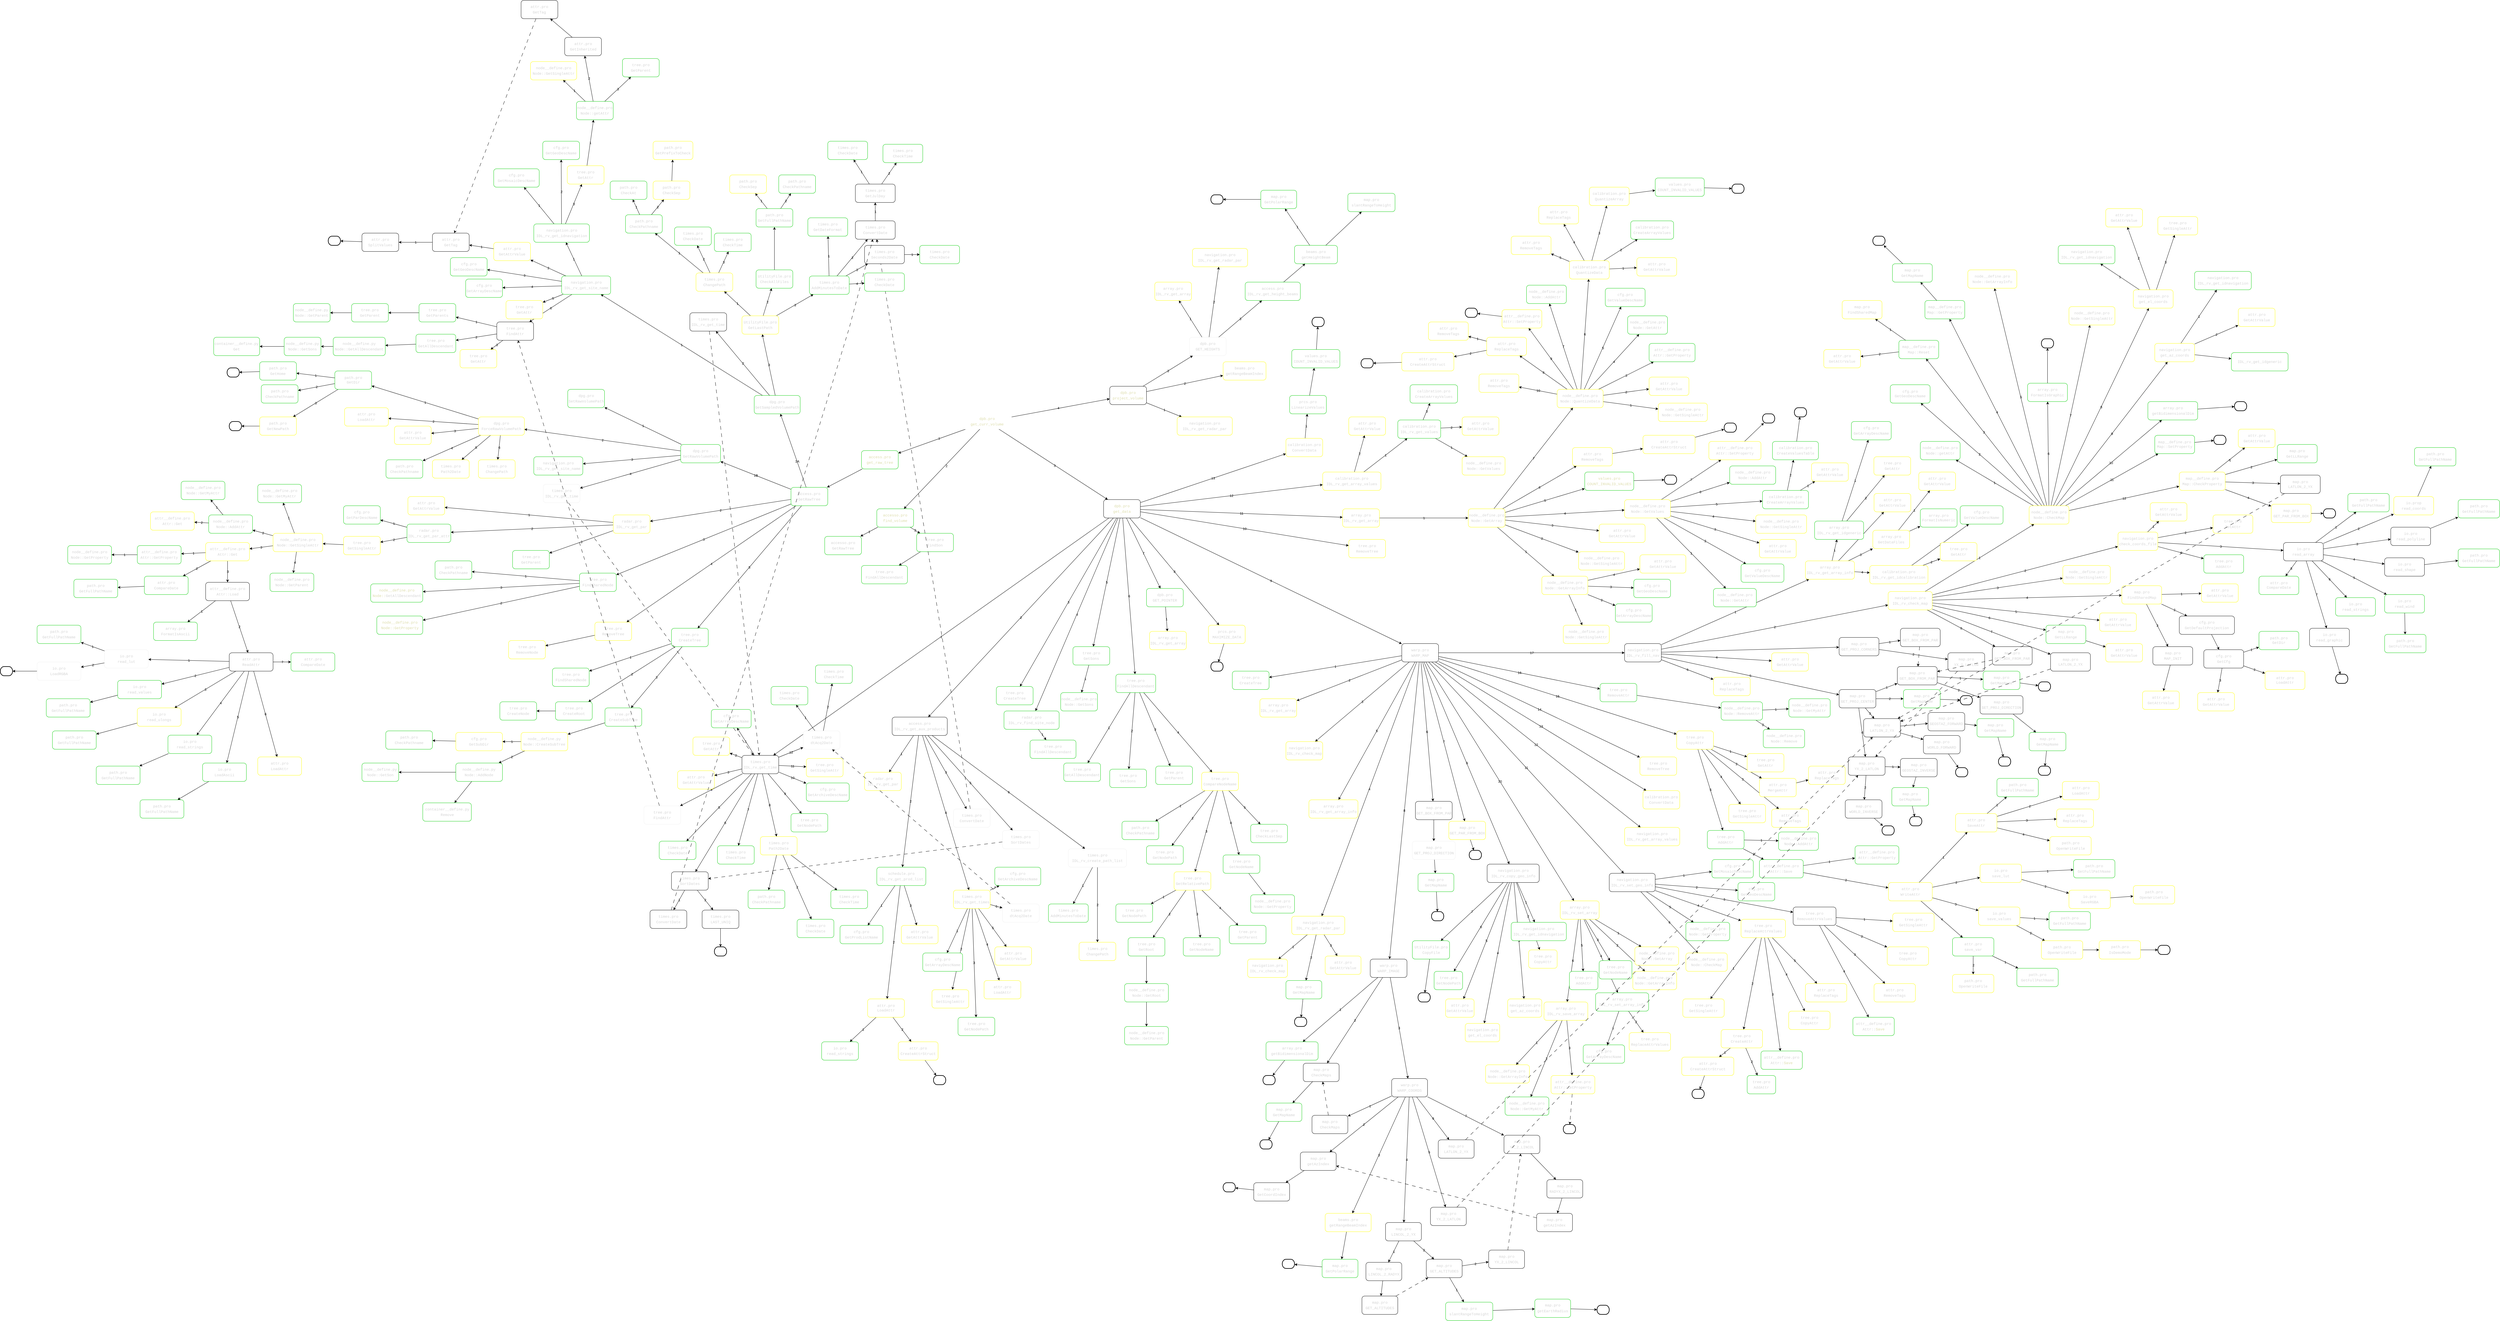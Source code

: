 <mxfile>
    <diagram id="r05VZCRBinPKuuP2PsEG" name="get_curr_volume">
        <mxGraphModel dx="6081" dy="2835" grid="1" gridSize="10" guides="1" tooltips="1" connect="1" arrows="1" fold="1" page="1" pageScale="1" pageWidth="827" pageHeight="1169" math="0" shadow="0">
            <root>
                <mxCell id="0"/>
                <mxCell id="1" parent="0"/>
                <mxCell id="2" value="" style="edgeStyle=none;html=1;labelBackgroundColor=none;" parent="1" source="3" target="5" edge="1">
                    <mxGeometry relative="1" as="geometry"/>
                </mxCell>
                <mxCell id="52" value="1" style="edgeLabel;html=1;align=center;verticalAlign=middle;resizable=0;points=[];labelBackgroundColor=none;" parent="2" vertex="1" connectable="0">
                    <mxGeometry x="-0.206" y="-1" relative="1" as="geometry">
                        <mxPoint as="offset"/>
                    </mxGeometry>
                </mxCell>
                <mxCell id="3" value="&lt;div style=&quot;color: rgb(212, 212, 212); font-family: Menlo, Monaco, &amp;quot;Courier New&amp;quot;, monospace; line-height: 18px;&quot;&gt;&lt;span style=&quot;color: #dcdcaa;&quot;&gt;dpb.pro&lt;/span&gt;&lt;/div&gt;&lt;div style=&quot;color: rgb(212, 212, 212); font-family: Menlo, Monaco, &amp;quot;Courier New&amp;quot;, monospace; line-height: 18px;&quot;&gt;&lt;span style=&quot;color: #dcdcaa;&quot;&gt;get_curr_volume&lt;/span&gt;&lt;/div&gt;" style="rounded=1;whiteSpace=wrap;html=1;strokeColor=#FFFFFF;strokeWidth=1;fillColor=none;container=0;labelBackgroundColor=none;" parent="1" vertex="1">
                    <mxGeometry x="-1100" y="60" width="160" height="50" as="geometry"/>
                </mxCell>
                <mxCell id="4" value="" style="edgeStyle=none;html=1;labelBackgroundColor=none;" parent="1" source="3" target="6" edge="1">
                    <mxGeometry relative="1" as="geometry"/>
                </mxCell>
                <mxCell id="53" value="2" style="edgeLabel;html=1;align=center;verticalAlign=middle;resizable=0;points=[];labelBackgroundColor=none;" parent="4" vertex="1" connectable="0">
                    <mxGeometry x="-0.094" y="3" relative="1" as="geometry">
                        <mxPoint as="offset"/>
                    </mxGeometry>
                </mxCell>
                <mxCell id="66" style="edgeStyle=none;html=1;labelBackgroundColor=none;" parent="1" source="5" target="65" edge="1">
                    <mxGeometry relative="1" as="geometry"/>
                </mxCell>
                <mxCell id="5" value="&lt;div style=&quot;color: rgb(212, 212, 212); font-family: Menlo, Monaco, &amp;quot;Courier New&amp;quot;, monospace; line-height: 18px;&quot;&gt;&lt;span style=&quot;color: #dcdcaa;&quot;&gt;access.pro&lt;/span&gt;&lt;/div&gt;&lt;div style=&quot;color: rgb(212, 212, 212); font-family: Menlo, Monaco, &amp;quot;Courier New&amp;quot;, monospace; line-height: 18px;&quot;&gt;&lt;span style=&quot;color: #dcdcaa;&quot;&gt;get_raw_tree&lt;/span&gt;&lt;/div&gt;" style="rounded=1;whiteSpace=wrap;html=1;container=0;strokeColor=#00CC00;labelBackgroundColor=none;" parent="1" vertex="1">
                    <mxGeometry x="-1430" y="180" width="120" height="60" as="geometry"/>
                </mxCell>
                <mxCell id="81" value="1" style="edgeStyle=none;html=1;labelBackgroundColor=none;" parent="1" source="6" target="80" edge="1">
                    <mxGeometry relative="1" as="geometry"/>
                </mxCell>
                <mxCell id="82" value="2" style="edgeStyle=none;html=1;labelBackgroundColor=none;" parent="1" source="6" target="79" edge="1">
                    <mxGeometry relative="1" as="geometry"/>
                </mxCell>
                <mxCell id="6" value="&lt;div style=&quot;color: rgb(212, 212, 212); font-family: Menlo, Monaco, &amp;quot;Courier New&amp;quot;, monospace; line-height: 18px;&quot;&gt;&lt;span style=&quot;color: #dcdcaa;&quot;&gt;accesso.pro&lt;/span&gt;&lt;/div&gt;&lt;div style=&quot;color: rgb(212, 212, 212); font-family: Menlo, Monaco, &amp;quot;Courier New&amp;quot;, monospace; line-height: 18px;&quot;&gt;&lt;span style=&quot;color: #dcdcaa;&quot;&gt;find_volume&lt;/span&gt;&lt;/div&gt;" style="rounded=1;whiteSpace=wrap;html=1;container=0;labelBackgroundColor=none;strokeColor=#00CC00;" parent="1" vertex="1">
                    <mxGeometry x="-1380" y="370" width="120" height="60" as="geometry"/>
                </mxCell>
                <mxCell id="7" style="edgeStyle=none;html=1;labelBackgroundColor=none;" parent="1" source="3" target="19" edge="1">
                    <mxGeometry relative="1" as="geometry"/>
                </mxCell>
                <mxCell id="56" value="4" style="edgeLabel;html=1;align=center;verticalAlign=middle;resizable=0;points=[];labelBackgroundColor=none;" parent="7" vertex="1" connectable="0">
                    <mxGeometry x="-0.048" y="1" relative="1" as="geometry">
                        <mxPoint as="offset"/>
                    </mxGeometry>
                </mxCell>
                <mxCell id="83" value="1" style="edgeStyle=none;html=1;labelBackgroundColor=none;" parent="1" source="8" target="78" edge="1">
                    <mxGeometry relative="1" as="geometry"/>
                </mxCell>
                <mxCell id="84" value="2" style="edgeStyle=none;html=1;labelBackgroundColor=none;" parent="1" source="8" target="77" edge="1">
                    <mxGeometry relative="1" as="geometry"/>
                </mxCell>
                <mxCell id="90" value="3" style="edgeStyle=none;html=1;labelBackgroundColor=none;" parent="1" source="8" target="89" edge="1">
                    <mxGeometry relative="1" as="geometry"/>
                </mxCell>
                <mxCell id="91" value="4" style="edgeStyle=none;html=1;labelBackgroundColor=none;" parent="1" source="8" target="88" edge="1">
                    <mxGeometry relative="1" as="geometry"/>
                </mxCell>
                <mxCell id="92" value="5" style="edgeStyle=none;html=1;labelBackgroundColor=none;" parent="1" source="8" target="87" edge="1">
                    <mxGeometry relative="1" as="geometry"/>
                </mxCell>
                <mxCell id="93" value="6" style="edgeStyle=none;html=1;labelBackgroundColor=none;" parent="1" source="8" target="86" edge="1">
                    <mxGeometry relative="1" as="geometry"/>
                </mxCell>
                <mxCell id="94" value="7" style="edgeStyle=none;html=1;labelBackgroundColor=none;" parent="1" source="8" target="85" edge="1">
                    <mxGeometry relative="1" as="geometry"/>
                </mxCell>
                <mxCell id="99" value="8" style="edgeStyle=none;html=1;labelBackgroundColor=none;" parent="1" source="8" target="98" edge="1">
                    <mxGeometry relative="1" as="geometry"/>
                </mxCell>
                <mxCell id="100" value="9" style="edgeStyle=none;html=1;labelBackgroundColor=none;" parent="1" source="8" target="97" edge="1">
                    <mxGeometry relative="1" as="geometry"/>
                </mxCell>
                <mxCell id="101" value="10" style="edgeStyle=none;html=1;labelBackgroundColor=none;" parent="1" source="8" target="96" edge="1">
                    <mxGeometry relative="1" as="geometry"/>
                </mxCell>
                <mxCell id="102" value="11" style="edgeStyle=none;html=1;labelBackgroundColor=none;" parent="1" source="8" target="95" edge="1">
                    <mxGeometry relative="1" as="geometry"/>
                </mxCell>
                <mxCell id="107" value="12" style="edgeStyle=none;html=1;labelBackgroundColor=none;" parent="1" source="8" target="106" edge="1">
                    <mxGeometry relative="1" as="geometry"/>
                </mxCell>
                <mxCell id="108" value="13" style="edgeStyle=none;html=1;labelBackgroundColor=none;" parent="1" source="8" target="105" edge="1">
                    <mxGeometry relative="1" as="geometry"/>
                </mxCell>
                <mxCell id="8" value="&lt;div style=&quot;color: rgb(212, 212, 212); font-family: Menlo, Monaco, &amp;quot;Courier New&amp;quot;, monospace; line-height: 18px;&quot;&gt;&lt;span style=&quot;color: #dcdcaa;&quot;&gt;dpb.pro&lt;/span&gt;&lt;/div&gt;&lt;div style=&quot;color: rgb(212, 212, 212); font-family: Menlo, Monaco, &amp;quot;Courier New&amp;quot;, monospace; line-height: 18px;&quot;&gt;&lt;span style=&quot;color: #dcdcaa;&quot;&gt;get_data&lt;/span&gt;&lt;/div&gt;" style="rounded=1;whiteSpace=wrap;html=1;container=0;labelBackgroundColor=none;" parent="1" vertex="1">
                    <mxGeometry x="-640" y="340" width="120" height="60" as="geometry"/>
                </mxCell>
                <mxCell id="9" value="" style="edgeStyle=none;html=1;labelBackgroundColor=none;" parent="1" source="3" target="8" edge="1">
                    <mxGeometry relative="1" as="geometry"/>
                </mxCell>
                <mxCell id="54" value="3" style="edgeLabel;html=1;align=center;verticalAlign=middle;resizable=0;points=[];labelBackgroundColor=none;" parent="9" vertex="1" connectable="0">
                    <mxGeometry x="0.022" y="-1" relative="1" as="geometry">
                        <mxPoint as="offset"/>
                    </mxGeometry>
                </mxCell>
                <mxCell id="121" value="1" style="edgeStyle=none;html=1;labelBackgroundColor=none;" parent="1" source="19" target="120" edge="1">
                    <mxGeometry relative="1" as="geometry"/>
                </mxCell>
                <mxCell id="122" value="2" style="edgeStyle=none;html=1;labelBackgroundColor=none;" parent="1" source="19" target="119" edge="1">
                    <mxGeometry relative="1" as="geometry"/>
                </mxCell>
                <mxCell id="123" value="3" style="edgeStyle=none;html=1;labelBackgroundColor=none;" parent="1" source="19" target="118" edge="1">
                    <mxGeometry relative="1" as="geometry"/>
                </mxCell>
                <mxCell id="19" value="&lt;div style=&quot;color: rgb(212, 212, 212); font-family: Menlo, Monaco, &amp;quot;Courier New&amp;quot;, monospace; line-height: 18px;&quot;&gt;&lt;span style=&quot;color: #dcdcaa;&quot;&gt;dpb.pro&lt;/span&gt;&lt;/div&gt;&lt;div style=&quot;color: rgb(212, 212, 212); font-family: Menlo, Monaco, &amp;quot;Courier New&amp;quot;, monospace; line-height: 18px;&quot;&gt;&lt;span style=&quot;color: #dcdcaa;&quot;&gt;project_volume&lt;/span&gt;&lt;/div&gt;" style="rounded=1;whiteSpace=wrap;html=1;container=0;labelBackgroundColor=none;" parent="1" vertex="1">
                    <mxGeometry x="-620" y="-30" width="120" height="60" as="geometry"/>
                </mxCell>
                <mxCell id="156" value="1" style="edgeStyle=none;html=1;labelBackgroundColor=none;" parent="1" source="58" target="147" edge="1">
                    <mxGeometry relative="1" as="geometry"/>
                </mxCell>
                <mxCell id="161" value="2" style="edgeStyle=none;html=1;labelBackgroundColor=none;" parent="1" source="58" target="159" edge="1">
                    <mxGeometry relative="1" as="geometry"/>
                </mxCell>
                <mxCell id="162" value="3" style="edgeStyle=none;html=1;labelBackgroundColor=none;" parent="1" source="58" target="158" edge="1">
                    <mxGeometry relative="1" as="geometry"/>
                </mxCell>
                <mxCell id="58" value="&lt;div style=&quot;color: rgb(212, 212, 212); font-family: Menlo, Monaco, &amp;quot;Courier New&amp;quot;, monospace; line-height: 18px;&quot;&gt;&lt;div style=&quot;line-height: 18px;&quot;&gt;tree.pro&lt;/div&gt;&lt;div style=&quot;line-height: 18px;&quot;&gt;CreateTree&lt;/div&gt;&lt;/div&gt;" style="rounded=1;whiteSpace=wrap;html=1;container=0;strokeColor=#00CC00;labelBackgroundColor=none;" parent="1" vertex="1">
                    <mxGeometry x="-2050" y="760" width="120" height="60" as="geometry"/>
                </mxCell>
                <mxCell id="155" style="edgeStyle=none;html=1;labelBackgroundColor=none;" parent="1" source="60" target="148" edge="1">
                    <mxGeometry relative="1" as="geometry"/>
                </mxCell>
                <mxCell id="60" value="&lt;div style=&quot;color: rgb(212, 212, 212); font-family: Menlo, Monaco, &amp;quot;Courier New&amp;quot;, monospace; line-height: 18px;&quot;&gt;&lt;div style=&quot;line-height: 18px;&quot;&gt;tree.pro&lt;/div&gt;&lt;div style=&quot;line-height: 18px;&quot;&gt;RemoveTree&lt;/div&gt;&lt;/div&gt;" style="rounded=1;whiteSpace=wrap;html=1;container=0;strokeColor=#FFFF00;labelBackgroundColor=none;" parent="1" vertex="1">
                    <mxGeometry x="-2300" y="740" width="120" height="60" as="geometry"/>
                </mxCell>
                <mxCell id="152" value="1" style="edgeStyle=none;html=1;labelBackgroundColor=none;" parent="1" source="61" target="151" edge="1">
                    <mxGeometry relative="1" as="geometry"/>
                </mxCell>
                <mxCell id="153" value="2" style="edgeStyle=none;html=1;labelBackgroundColor=none;" parent="1" source="61" target="150" edge="1">
                    <mxGeometry relative="1" as="geometry"/>
                </mxCell>
                <mxCell id="154" value="3" style="edgeStyle=none;html=1;labelBackgroundColor=none;" parent="1" source="61" target="149" edge="1">
                    <mxGeometry relative="1" as="geometry"/>
                </mxCell>
                <mxCell id="61" value="&lt;div style=&quot;color: rgb(212, 212, 212); font-family: Menlo, Monaco, &amp;quot;Courier New&amp;quot;, monospace; line-height: 18px;&quot;&gt;&lt;div style=&quot;line-height: 18px;&quot;&gt;tree.pro&lt;/div&gt;&lt;div style=&quot;line-height: 18px;&quot;&gt;FindSharedNode&lt;/div&gt;&lt;/div&gt;" style="rounded=1;whiteSpace=wrap;html=1;container=0;strokeColor=#00CC00;labelBackgroundColor=none;" parent="1" vertex="1">
                    <mxGeometry x="-2350" y="580" width="120" height="60" as="geometry"/>
                </mxCell>
                <mxCell id="143" value="1" style="edgeStyle=none;html=1;labelBackgroundColor=none;" parent="1" source="62" target="128" edge="1">
                    <mxGeometry relative="1" as="geometry"/>
                </mxCell>
                <mxCell id="144" value="2" style="edgeStyle=none;html=1;labelBackgroundColor=none;" parent="1" source="62" target="127" edge="1">
                    <mxGeometry relative="1" as="geometry"/>
                </mxCell>
                <mxCell id="146" value="3" style="edgeStyle=none;html=1;labelBackgroundColor=none;" parent="1" source="62" target="125" edge="1">
                    <mxGeometry relative="1" as="geometry"/>
                </mxCell>
                <mxCell id="62" value="&lt;div style=&quot;color: rgb(212, 212, 212); font-family: Menlo, Monaco, &amp;quot;Courier New&amp;quot;, monospace; line-height: 18px;&quot;&gt;&lt;div style=&quot;line-height: 18px;&quot;&gt;radar.pro&lt;/div&gt;&lt;div style=&quot;line-height: 18px;&quot;&gt;IDL_rv_get_par&lt;/div&gt;&lt;/div&gt;" style="rounded=1;whiteSpace=wrap;html=1;container=0;labelBackgroundColor=none;strokeColor=#FFFF00;" parent="1" vertex="1">
                    <mxGeometry x="-2240" y="390" width="120" height="60" as="geometry"/>
                </mxCell>
                <mxCell id="139" value="1" style="edgeStyle=none;html=1;labelBackgroundColor=none;" parent="1" source="63" target="132" edge="1">
                    <mxGeometry relative="1" as="geometry"/>
                </mxCell>
                <mxCell id="140" value="2" style="edgeStyle=none;html=1;labelBackgroundColor=none;" parent="1" source="63" target="131" edge="1">
                    <mxGeometry relative="1" as="geometry"/>
                </mxCell>
                <mxCell id="141" value="3" style="edgeStyle=none;html=1;labelBackgroundColor=none;" parent="1" source="63" target="130" edge="1">
                    <mxGeometry relative="1" as="geometry"/>
                </mxCell>
                <mxCell id="142" value="4" style="edgeStyle=none;html=1;labelBackgroundColor=none;" parent="1" source="63" target="129" edge="1">
                    <mxGeometry relative="1" as="geometry"/>
                </mxCell>
                <mxCell id="63" value="&lt;div style=&quot;color: rgb(212, 212, 212); font-family: Menlo, Monaco, &amp;quot;Courier New&amp;quot;, monospace; line-height: 18px;&quot;&gt;&lt;div style=&quot;line-height: 18px;&quot;&gt;dpg.pro&lt;/div&gt;&lt;div style=&quot;line-height: 18px;&quot;&gt;GetRawVolumePath&lt;/div&gt;&lt;/div&gt;" style="rounded=1;whiteSpace=wrap;html=1;container=0;labelBackgroundColor=none;strokeColor=#00CC00;" parent="1" vertex="1">
                    <mxGeometry x="-2020" y="160" width="130" height="60" as="geometry"/>
                </mxCell>
                <mxCell id="136" value="1" style="edgeStyle=none;html=1;labelBackgroundColor=none;" parent="1" source="64" target="135" edge="1">
                    <mxGeometry relative="1" as="geometry"/>
                </mxCell>
                <mxCell id="137" value="2" style="edgeStyle=none;html=1;labelBackgroundColor=none;" parent="1" source="64" target="134" edge="1">
                    <mxGeometry relative="1" as="geometry"/>
                </mxCell>
                <mxCell id="138" value="3" style="edgeStyle=none;html=1;labelBackgroundColor=none;" parent="1" source="64" target="133" edge="1">
                    <mxGeometry relative="1" as="geometry"/>
                </mxCell>
                <mxCell id="64" value="&lt;div style=&quot;color: rgb(212, 212, 212); font-family: Menlo, Monaco, &amp;quot;Courier New&amp;quot;, monospace; line-height: 18px;&quot;&gt;&lt;div style=&quot;line-height: 18px;&quot;&gt;dpg.pro&lt;/div&gt;&lt;div style=&quot;line-height: 18px;&quot;&gt;GetSampledVolumePath&lt;/div&gt;&lt;/div&gt;" style="rounded=1;whiteSpace=wrap;html=1;container=0;labelBackgroundColor=none;strokeColor=#00CC00;" parent="1" vertex="1">
                    <mxGeometry x="-1780" width="150" height="60" as="geometry"/>
                </mxCell>
                <mxCell id="67" style="edgeStyle=none;html=1;labelBackgroundColor=none;" parent="1" source="65" target="64" edge="1">
                    <mxGeometry relative="1" as="geometry"/>
                </mxCell>
                <mxCell id="69" value="1A" style="edgeLabel;html=1;align=center;verticalAlign=middle;resizable=0;points=[];labelBackgroundColor=none;" parent="67" vertex="1" connectable="0">
                    <mxGeometry x="-0.288" relative="1" as="geometry">
                        <mxPoint as="offset"/>
                    </mxGeometry>
                </mxCell>
                <mxCell id="68" value="1B" style="edgeStyle=none;html=1;labelBackgroundColor=none;" parent="1" source="65" target="63" edge="1">
                    <mxGeometry relative="1" as="geometry"/>
                </mxCell>
                <mxCell id="70" value="2" style="edgeStyle=none;html=1;labelBackgroundColor=none;" parent="1" source="65" target="62" edge="1">
                    <mxGeometry relative="1" as="geometry"/>
                </mxCell>
                <mxCell id="71" value="3" style="edgeStyle=none;html=1;labelBackgroundColor=none;" parent="1" source="65" target="61" edge="1">
                    <mxGeometry relative="1" as="geometry"/>
                </mxCell>
                <mxCell id="72" value="4" style="edgeStyle=none;html=1;labelBackgroundColor=none;" parent="1" source="65" target="60" edge="1">
                    <mxGeometry relative="1" as="geometry"/>
                </mxCell>
                <mxCell id="76" value="5" style="edgeStyle=none;html=1;labelBackgroundColor=none;" parent="1" source="65" target="58" edge="1">
                    <mxGeometry x="0.003" relative="1" as="geometry">
                        <mxPoint as="offset"/>
                    </mxGeometry>
                </mxCell>
                <mxCell id="65" value="&lt;div style=&quot;color: rgb(212, 212, 212); font-family: Menlo, Monaco, &amp;quot;Courier New&amp;quot;, monospace; line-height: 18px;&quot;&gt;&lt;div style=&quot;line-height: 18px;&quot;&gt;access.pro&lt;/div&gt;&lt;div style=&quot;line-height: 18px;&quot;&gt;GetRawTree&lt;/div&gt;&lt;/div&gt;" style="rounded=1;whiteSpace=wrap;html=1;container=0;labelBackgroundColor=none;strokeColor=#00CC00;" parent="1" vertex="1">
                    <mxGeometry x="-1660" y="300" width="120" height="60" as="geometry"/>
                </mxCell>
                <mxCell id="199" value="1" style="edgeStyle=none;html=1;labelBackgroundColor=none;" parent="1" source="77" target="197" edge="1">
                    <mxGeometry relative="1" as="geometry"/>
                </mxCell>
                <mxCell id="200" value="2" style="edgeStyle=none;html=1;labelBackgroundColor=none;" parent="1" source="77" target="196" edge="1">
                    <mxGeometry relative="1" as="geometry"/>
                </mxCell>
                <mxCell id="201" value="3" style="edgeStyle=none;html=1;labelBackgroundColor=none;" parent="1" source="77" target="195" edge="1">
                    <mxGeometry relative="1" as="geometry"/>
                </mxCell>
                <mxCell id="202" value="4" style="edgeStyle=none;html=1;labelBackgroundColor=none;" parent="1" source="77" target="194" edge="1">
                    <mxGeometry relative="1" as="geometry"/>
                </mxCell>
                <mxCell id="203" value="5" style="edgeStyle=none;html=1;labelBackgroundColor=none;" parent="1" source="77" target="193" edge="1">
                    <mxGeometry relative="1" as="geometry"/>
                </mxCell>
                <mxCell id="208" value="6" style="edgeStyle=none;html=1;labelBackgroundColor=none;" parent="1" source="77" target="207" edge="1">
                    <mxGeometry relative="1" as="geometry"/>
                </mxCell>
                <mxCell id="77" value="&lt;div style=&quot;color: rgb(212, 212, 212); font-family: Menlo, Monaco, &amp;quot;Courier New&amp;quot;, monospace; line-height: 18px;&quot;&gt;&lt;div style=&quot;line-height: 18px;&quot;&gt;access.pro&lt;/div&gt;&lt;div style=&quot;line-height: 18px;&quot;&gt;IDL_rv_get_aux_products&lt;/div&gt;&lt;/div&gt;" style="rounded=1;whiteSpace=wrap;html=1;container=0;labelBackgroundColor=none;" parent="1" vertex="1">
                    <mxGeometry x="-1330" y="1050" width="180" height="60" as="geometry"/>
                </mxCell>
                <mxCell id="173" value="1" style="edgeStyle=none;html=1;labelBackgroundColor=none;" parent="1" source="78" target="171" edge="1">
                    <mxGeometry relative="1" as="geometry"/>
                </mxCell>
                <mxCell id="174" value="2" style="edgeStyle=none;html=1;labelBackgroundColor=none;" parent="1" source="78" target="170" edge="1">
                    <mxGeometry relative="1" as="geometry"/>
                </mxCell>
                <mxCell id="175" value="3" style="edgeStyle=none;html=1;labelBackgroundColor=none;" parent="1" source="78" target="169" edge="1">
                    <mxGeometry relative="1" as="geometry"/>
                </mxCell>
                <mxCell id="176" value="4" style="edgeStyle=none;html=1;labelBackgroundColor=none;" parent="1" source="78" target="168" edge="1">
                    <mxGeometry relative="1" as="geometry"/>
                </mxCell>
                <mxCell id="181" value="5" style="edgeStyle=none;html=1;labelBackgroundColor=none;" parent="1" source="78" target="180" edge="1">
                    <mxGeometry relative="1" as="geometry"/>
                </mxCell>
                <mxCell id="182" value="6" style="edgeStyle=none;html=1;labelBackgroundColor=none;" parent="1" source="78" target="179" edge="1">
                    <mxGeometry relative="1" as="geometry"/>
                </mxCell>
                <mxCell id="183" value="7" style="edgeStyle=none;html=1;labelBackgroundColor=none;" parent="1" source="78" target="178" edge="1">
                    <mxGeometry relative="1" as="geometry"/>
                </mxCell>
                <mxCell id="184" value="8" style="edgeStyle=none;html=1;labelBackgroundColor=none;" parent="1" source="78" target="177" edge="1">
                    <mxGeometry relative="1" as="geometry"/>
                </mxCell>
                <mxCell id="189" value="9" style="edgeStyle=none;html=1;labelBackgroundColor=none;" parent="1" source="78" target="188" edge="1">
                    <mxGeometry relative="1" as="geometry"/>
                </mxCell>
                <mxCell id="190" value="10" style="edgeStyle=none;html=1;labelBackgroundColor=none;" parent="1" source="78" target="187" edge="1">
                    <mxGeometry relative="1" as="geometry"/>
                </mxCell>
                <mxCell id="191" value="11" style="edgeStyle=none;html=1;labelBackgroundColor=none;" parent="1" source="78" target="186" edge="1">
                    <mxGeometry relative="1" as="geometry"/>
                </mxCell>
                <mxCell id="192" value="12" style="edgeStyle=none;html=1;labelBackgroundColor=none;" parent="1" source="78" target="185" edge="1">
                    <mxGeometry relative="1" as="geometry"/>
                </mxCell>
                <mxCell id="78" value="&lt;div style=&quot;color: rgb(212, 212, 212); font-family: Menlo, Monaco, &amp;quot;Courier New&amp;quot;, monospace; line-height: 18px;&quot;&gt;&lt;div style=&quot;line-height: 18px;&quot;&gt;times.pro&lt;/div&gt;&lt;div style=&quot;line-height: 18px;&quot;&gt;IDL_rv_get_time&lt;/div&gt;&lt;/div&gt;" style="rounded=1;whiteSpace=wrap;html=1;container=0;labelBackgroundColor=none;" parent="1" vertex="1">
                    <mxGeometry x="-1820" y="1175" width="120" height="60" as="geometry"/>
                </mxCell>
                <mxCell id="165" style="edgeStyle=none;html=1;labelBackgroundColor=none;" parent="1" source="79" target="157" edge="1">
                    <mxGeometry relative="1" as="geometry"/>
                </mxCell>
                <mxCell id="79" value="&lt;div style=&quot;color: rgb(212, 212, 212); font-family: Menlo, Monaco, &amp;quot;Courier New&amp;quot;, monospace; line-height: 18px;&quot;&gt;&lt;div style=&quot;line-height: 18px;&quot;&gt;tree.pro&lt;/div&gt;&lt;div style=&quot;line-height: 18px;&quot;&gt;FindSon&lt;/div&gt;&lt;/div&gt;" style="rounded=1;whiteSpace=wrap;html=1;container=0;labelBackgroundColor=none;strokeColor=#00CC00;" parent="1" vertex="1">
                    <mxGeometry x="-1250" y="450" width="120" height="60" as="geometry"/>
                </mxCell>
                <mxCell id="80" value="&lt;div style=&quot;color: rgb(212, 212, 212); font-family: Menlo, Monaco, &amp;quot;Courier New&amp;quot;, monospace; line-height: 18px;&quot;&gt;&lt;div style=&quot;line-height: 18px;&quot;&gt;accesso.pro&lt;/div&gt;&lt;div style=&quot;line-height: 18px;&quot;&gt;GetRawTree&lt;/div&gt;&lt;/div&gt;" style="rounded=1;whiteSpace=wrap;html=1;container=0;labelBackgroundColor=none;strokeColor=#00CC00;" parent="1" vertex="1">
                    <mxGeometry x="-1550" y="460" width="120" height="60" as="geometry"/>
                </mxCell>
                <mxCell id="221" value="1" style="edgeStyle=none;html=1;labelBackgroundColor=none;" parent="1" source="85" target="214" edge="1">
                    <mxGeometry relative="1" as="geometry"/>
                </mxCell>
                <mxCell id="85" value="&lt;div style=&quot;color: rgb(212, 212, 212); font-family: Menlo, Monaco, &amp;quot;Courier New&amp;quot;, monospace; line-height: 18px;&quot;&gt;&lt;div style=&quot;line-height: 18px;&quot;&gt;dpb.pro&lt;/div&gt;&lt;div style=&quot;line-height: 18px;&quot;&gt;GET_POINTER&lt;/div&gt;&lt;/div&gt;" style="rounded=1;whiteSpace=wrap;html=1;container=0;labelBackgroundColor=none;strokeColor=#00CC00;" parent="1" vertex="1">
                    <mxGeometry x="-500" y="630" width="120" height="60" as="geometry"/>
                </mxCell>
                <mxCell id="212" value="1" style="edgeStyle=none;html=1;labelBackgroundColor=none;" parent="1" source="86" target="204" edge="1">
                    <mxGeometry relative="1" as="geometry"/>
                </mxCell>
                <mxCell id="218" value="2" style="edgeStyle=none;html=1;labelBackgroundColor=none;" parent="1" source="86" target="217" edge="1">
                    <mxGeometry relative="1" as="geometry"/>
                </mxCell>
                <mxCell id="219" value="3" style="edgeStyle=none;html=1;labelBackgroundColor=none;" parent="1" source="86" target="216" edge="1">
                    <mxGeometry relative="1" as="geometry"/>
                </mxCell>
                <mxCell id="220" value="4" style="edgeStyle=none;html=1;labelBackgroundColor=none;" parent="1" source="86" target="215" edge="1">
                    <mxGeometry relative="1" as="geometry"/>
                </mxCell>
                <mxCell id="86" value="&lt;div style=&quot;color: rgb(212, 212, 212); font-family: Menlo, Monaco, &amp;quot;Courier New&amp;quot;, monospace; line-height: 18px;&quot;&gt;&lt;div style=&quot;line-height: 18px;&quot;&gt;tree.pro&lt;/div&gt;&lt;div style=&quot;line-height: 18px;&quot;&gt;FindAllDescendant&lt;/div&gt;&lt;/div&gt;" style="rounded=1;whiteSpace=wrap;html=1;container=0;labelBackgroundColor=none;strokeColor=#00CC00;" parent="1" vertex="1">
                    <mxGeometry x="-600" y="910" width="130" height="60" as="geometry"/>
                </mxCell>
                <mxCell id="211" value="1" style="edgeStyle=none;html=1;labelBackgroundColor=none;" parent="1" source="87" target="205" edge="1">
                    <mxGeometry relative="1" as="geometry"/>
                </mxCell>
                <mxCell id="87" value="&lt;div style=&quot;color: rgb(212, 212, 212); font-family: Menlo, Monaco, &amp;quot;Courier New&amp;quot;, monospace; line-height: 18px;&quot;&gt;&lt;div style=&quot;line-height: 18px;&quot;&gt;tree.pro&lt;/div&gt;&lt;div style=&quot;line-height: 18px;&quot;&gt;GetSons&lt;/div&gt;&lt;/div&gt;" style="rounded=1;whiteSpace=wrap;html=1;container=0;strokeColor=#00CC00;labelBackgroundColor=none;" parent="1" vertex="1">
                    <mxGeometry x="-740" y="820" width="120" height="60" as="geometry"/>
                </mxCell>
                <mxCell id="210" value="1" style="edgeStyle=none;html=1;labelBackgroundColor=none;" parent="1" source="88" target="206" edge="1">
                    <mxGeometry relative="1" as="geometry"/>
                </mxCell>
                <mxCell id="88" value="&lt;div style=&quot;color: rgb(212, 212, 212); font-family: Menlo, Monaco, &amp;quot;Courier New&amp;quot;, monospace; line-height: 18px;&quot;&gt;&lt;div style=&quot;line-height: 18px;&quot;&gt;radar.pro&lt;/div&gt;&lt;div style=&quot;line-height: 18px;&quot;&gt;IDL_rv_find_site_node&lt;/div&gt;&lt;/div&gt;" style="rounded=1;whiteSpace=wrap;html=1;container=0;labelBackgroundColor=none;strokeColor=#00CC00;" parent="1" vertex="1">
                    <mxGeometry x="-965" y="1030" width="180" height="60" as="geometry"/>
                </mxCell>
                <mxCell id="89" value="&lt;div style=&quot;color: rgb(212, 212, 212); font-family: Menlo, Monaco, &amp;quot;Courier New&amp;quot;, monospace; line-height: 18px;&quot;&gt;&lt;div style=&quot;line-height: 18px;&quot;&gt;tree.pro&lt;/div&gt;&lt;div style=&quot;line-height: 18px;&quot;&gt;CreateTree&lt;/div&gt;&lt;/div&gt;" style="rounded=1;whiteSpace=wrap;html=1;container=0;strokeColor=#00CC00;labelBackgroundColor=none;" parent="1" vertex="1">
                    <mxGeometry x="-990" y="950" width="120" height="60" as="geometry"/>
                </mxCell>
                <mxCell id="262" value="1" style="edgeStyle=none;html=1;labelBackgroundColor=none;" parent="1" source="95" target="257" edge="1">
                    <mxGeometry relative="1" as="geometry"/>
                </mxCell>
                <mxCell id="95" value="&lt;div style=&quot;color: rgb(212, 212, 212); font-family: Menlo, Monaco, &amp;quot;Courier New&amp;quot;, monospace; line-height: 18px;&quot;&gt;&lt;div style=&quot;line-height: 18px;&quot;&gt;array.pro&lt;/div&gt;&lt;div style=&quot;line-height: 18px;&quot;&gt;IDL_rv_get_array&lt;/div&gt;&lt;/div&gt;" style="rounded=1;whiteSpace=wrap;html=1;container=0;labelBackgroundColor=none;strokeColor=#FFFF00;" parent="1" vertex="1">
                    <mxGeometry x="140" y="370" width="120" height="60" as="geometry"/>
                </mxCell>
                <mxCell id="96" value="&lt;div style=&quot;color: rgb(212, 212, 212); font-family: Menlo, Monaco, &amp;quot;Courier New&amp;quot;, monospace; line-height: 18px;&quot;&gt;&lt;div style=&quot;line-height: 18px;&quot;&gt;tree.pro&lt;/div&gt;&lt;div style=&quot;line-height: 18px;&quot;&gt;RemoveTree&lt;/div&gt;&lt;/div&gt;" style="rounded=1;whiteSpace=wrap;html=1;container=0;strokeColor=#FFFF00;labelBackgroundColor=none;" parent="1" vertex="1">
                    <mxGeometry x="160" y="470" width="120" height="60" as="geometry"/>
                </mxCell>
                <mxCell id="232" value="1" style="edgeStyle=none;html=1;labelBackgroundColor=none;" parent="1" source="97" target="231" edge="1">
                    <mxGeometry relative="1" as="geometry"/>
                </mxCell>
                <mxCell id="233" value="2" style="edgeStyle=none;html=1;labelBackgroundColor=none;" parent="1" source="97" target="230" edge="1">
                    <mxGeometry relative="1" as="geometry"/>
                </mxCell>
                <mxCell id="234" value="3" style="edgeStyle=none;html=1;labelBackgroundColor=none;" parent="1" source="97" target="229" edge="1">
                    <mxGeometry relative="1" as="geometry"/>
                </mxCell>
                <mxCell id="235" value="4" style="edgeStyle=none;html=1;labelBackgroundColor=none;" parent="1" source="97" target="228" edge="1">
                    <mxGeometry relative="1" as="geometry"/>
                </mxCell>
                <mxCell id="236" value="5" style="edgeStyle=none;html=1;labelBackgroundColor=none;" parent="1" source="97" target="227" edge="1">
                    <mxGeometry relative="1" as="geometry"/>
                </mxCell>
                <mxCell id="237" value="6" style="edgeStyle=none;html=1;labelBackgroundColor=none;" parent="1" source="97" target="226" edge="1">
                    <mxGeometry relative="1" as="geometry"/>
                </mxCell>
                <mxCell id="238" value="7" style="edgeStyle=none;html=1;labelBackgroundColor=none;" parent="1" source="97" target="225" edge="1">
                    <mxGeometry relative="1" as="geometry"/>
                </mxCell>
                <mxCell id="239" value="8" style="edgeStyle=none;html=1;labelBackgroundColor=none;" parent="1" source="97" target="224" edge="1">
                    <mxGeometry relative="1" as="geometry"/>
                </mxCell>
                <mxCell id="240" value="9" style="edgeStyle=none;html=1;labelBackgroundColor=none;" parent="1" source="97" target="213" edge="1">
                    <mxGeometry relative="1" as="geometry"/>
                </mxCell>
                <mxCell id="245" value="10" style="edgeStyle=none;html=1;labelBackgroundColor=none;" parent="1" source="97" target="244" edge="1">
                    <mxGeometry relative="1" as="geometry"/>
                </mxCell>
                <mxCell id="246" value="11" style="edgeStyle=none;html=1;labelBackgroundColor=none;" parent="1" source="97" target="243" edge="1">
                    <mxGeometry relative="1" as="geometry"/>
                </mxCell>
                <mxCell id="247" value="12" style="edgeStyle=none;html=1;labelBackgroundColor=none;" parent="1" source="97" target="242" edge="1">
                    <mxGeometry relative="1" as="geometry"/>
                </mxCell>
                <mxCell id="248" value="13" style="edgeStyle=none;html=1;labelBackgroundColor=none;" parent="1" source="97" target="241" edge="1">
                    <mxGeometry relative="1" as="geometry"/>
                </mxCell>
                <mxCell id="252" value="14" style="edgeStyle=none;html=1;labelBackgroundColor=none;" parent="1" source="97" target="251" edge="1">
                    <mxGeometry relative="1" as="geometry"/>
                </mxCell>
                <mxCell id="253" value="15" style="edgeStyle=none;html=1;labelBackgroundColor=none;" parent="1" source="97" target="250" edge="1">
                    <mxGeometry relative="1" as="geometry"/>
                </mxCell>
                <mxCell id="254" value="16" style="edgeStyle=none;html=1;labelBackgroundColor=none;" parent="1" source="97" target="249" edge="1">
                    <mxGeometry relative="1" as="geometry"/>
                </mxCell>
                <mxCell id="259" value="17" style="edgeStyle=none;html=1;labelBackgroundColor=none;" parent="1" source="97" target="258" edge="1">
                    <mxGeometry relative="1" as="geometry"/>
                </mxCell>
                <mxCell id="97" value="&lt;div style=&quot;color: rgb(212, 212, 212); font-family: Menlo, Monaco, &amp;quot;Courier New&amp;quot;, monospace; line-height: 18px;&quot;&gt;&lt;div style=&quot;line-height: 18px;&quot;&gt;warp.pro&lt;/div&gt;&lt;div style=&quot;line-height: 18px;&quot;&gt;WARP_MAP&lt;/div&gt;&lt;/div&gt;" style="rounded=1;whiteSpace=wrap;html=1;container=0;labelBackgroundColor=none;" parent="1" vertex="1">
                    <mxGeometry x="333" y="810" width="120" height="60" as="geometry"/>
                </mxCell>
                <mxCell id="223" style="edgeStyle=none;html=1;labelBackgroundColor=none;" parent="1" source="98" target="222" edge="1">
                    <mxGeometry relative="1" as="geometry"/>
                </mxCell>
                <mxCell id="98" value="&lt;div style=&quot;color: rgb(212, 212, 212); font-family: Menlo, Monaco, &amp;quot;Courier New&amp;quot;, monospace; line-height: 18px;&quot;&gt;&lt;div style=&quot;line-height: 18px;&quot;&gt;prcs.pro&lt;/div&gt;&lt;div style=&quot;line-height: 18px;&quot;&gt;MAXIMIZE_DATA&lt;/div&gt;&lt;/div&gt;" style="rounded=1;whiteSpace=wrap;html=1;container=0;labelBackgroundColor=none;strokeColor=#FFFF00;" parent="1" vertex="1">
                    <mxGeometry x="-298" y="750" width="120" height="60" as="geometry"/>
                </mxCell>
                <mxCell id="269" value="1" style="edgeStyle=none;html=1;labelBackgroundColor=none;" parent="1" source="105" target="268" edge="1">
                    <mxGeometry relative="1" as="geometry"/>
                </mxCell>
                <mxCell id="105" value="&lt;div style=&quot;color: rgb(212, 212, 212); font-family: Menlo, Monaco, &amp;quot;Courier New&amp;quot;, monospace; line-height: 18px;&quot;&gt;&lt;div style=&quot;line-height: 18px;&quot;&gt;calibration.pro&lt;/div&gt;&lt;div style=&quot;line-height: 18px;&quot;&gt;ConvertData&lt;/div&gt;&lt;/div&gt;" style="rounded=1;whiteSpace=wrap;html=1;container=0;labelBackgroundColor=none;strokeColor=#FFFF00;" parent="1" vertex="1">
                    <mxGeometry x="-45" y="140" width="120" height="60" as="geometry"/>
                </mxCell>
                <mxCell id="263" value="1" style="edgeStyle=none;html=1;labelBackgroundColor=none;" parent="1" source="106" target="256" edge="1">
                    <mxGeometry relative="1" as="geometry"/>
                </mxCell>
                <mxCell id="264" value="2" style="edgeStyle=none;html=1;labelBackgroundColor=none;" parent="1" source="106" target="255" edge="1">
                    <mxGeometry relative="1" as="geometry"/>
                </mxCell>
                <mxCell id="106" value="&lt;div style=&quot;color: rgb(212, 212, 212); font-family: Menlo, Monaco, &amp;quot;Courier New&amp;quot;, monospace; line-height: 18px;&quot;&gt;&lt;div style=&quot;line-height: 18px;&quot;&gt;calibration.pro&lt;/div&gt;&lt;div style=&quot;line-height: 18px;&quot;&gt;IDL_rv_get_array_values&lt;/div&gt;&lt;/div&gt;" style="rounded=1;whiteSpace=wrap;html=1;container=0;labelBackgroundColor=none;strokeColor=#FFFF00;" parent="1" vertex="1">
                    <mxGeometry x="75" y="250" width="190" height="60" as="geometry"/>
                </mxCell>
                <mxCell id="1269" value="1" style="edgeStyle=none;html=1;labelBackgroundColor=none;" parent="1" source="118" target="1268" edge="1">
                    <mxGeometry relative="1" as="geometry"/>
                </mxCell>
                <mxCell id="1271" value="2" style="edgeStyle=none;html=1;labelBackgroundColor=none;" parent="1" source="118" target="1270" edge="1">
                    <mxGeometry relative="1" as="geometry"/>
                </mxCell>
                <mxCell id="1273" value="3" style="edgeStyle=none;html=1;labelBackgroundColor=none;" parent="1" source="118" target="1272" edge="1">
                    <mxGeometry relative="1" as="geometry"/>
                </mxCell>
                <mxCell id="118" value="&lt;div style=&quot;color: rgb(212, 212, 212); font-family: Menlo, Monaco, &amp;quot;Courier New&amp;quot;, monospace; line-height: 18px;&quot;&gt;&lt;div style=&quot;line-height: 18px;&quot;&gt;dpb.pro&lt;/div&gt;&lt;div style=&quot;line-height: 18px;&quot;&gt;GET_HEIGHTS&lt;/div&gt;&lt;/div&gt;" style="rounded=1;whiteSpace=wrap;html=1;container=0;strokeColor=#F0F0F0;labelBackgroundColor=none;" parent="1" vertex="1">
                    <mxGeometry x="-360" y="-190" width="120" height="60" as="geometry"/>
                </mxCell>
                <mxCell id="119" value="&lt;div style=&quot;color: rgb(212, 212, 212); font-family: Menlo, Monaco, &amp;quot;Courier New&amp;quot;, monospace; line-height: 18px;&quot;&gt;&lt;div style=&quot;line-height: 18px;&quot;&gt;beams.pro&lt;/div&gt;&lt;div style=&quot;line-height: 18px;&quot;&gt;getRangeBeamIndex&lt;/div&gt;&lt;/div&gt;" style="rounded=1;whiteSpace=wrap;html=1;container=0;strokeColor=#FFFF00;labelBackgroundColor=none;" parent="1" vertex="1">
                    <mxGeometry x="-250" y="-110" width="140" height="60" as="geometry"/>
                </mxCell>
                <mxCell id="120" value="&lt;div style=&quot;color: rgb(212, 212, 212); font-family: Menlo, Monaco, &amp;quot;Courier New&amp;quot;, monospace; line-height: 18px;&quot;&gt;&lt;div style=&quot;line-height: 18px;&quot;&gt;navigation.pro&lt;/div&gt;&lt;div style=&quot;line-height: 18px;&quot;&gt;IDL_rv_get_radar_par&lt;/div&gt;&lt;/div&gt;" style="rounded=1;whiteSpace=wrap;html=1;container=0;strokeColor=#FFFF00;labelBackgroundColor=none;" parent="1" vertex="1">
                    <mxGeometry x="-400" y="70" width="180" height="60" as="geometry"/>
                </mxCell>
                <mxCell id="125" value="&lt;div style=&quot;color: rgb(212, 212, 212); font-family: Menlo, Monaco, &amp;quot;Courier New&amp;quot;, monospace; line-height: 18px;&quot;&gt;&lt;div style=&quot;line-height: 18px;&quot;&gt;tree.pro&lt;/div&gt;&lt;div style=&quot;line-height: 18px;&quot;&gt;GetParent&lt;/div&gt;&lt;/div&gt;" style="rounded=1;whiteSpace=wrap;html=1;container=0;strokeColor=#00CC00;labelBackgroundColor=none;" parent="1" vertex="1">
                    <mxGeometry x="-2568.5" y="506" width="120" height="60" as="geometry"/>
                </mxCell>
                <mxCell id="427" value="1" style="edgeStyle=none;html=1;labelBackgroundColor=none;" parent="1" source="127" target="424" edge="1">
                    <mxGeometry relative="1" as="geometry"/>
                </mxCell>
                <mxCell id="429" value="2" style="edgeStyle=none;html=1;labelBackgroundColor=none;" parent="1" source="127" target="423" edge="1">
                    <mxGeometry relative="1" as="geometry"/>
                </mxCell>
                <mxCell id="127" value="&lt;div style=&quot;color: rgb(212, 212, 212); font-family: Menlo, Monaco, &amp;quot;Courier New&amp;quot;, monospace; line-height: 18px;&quot;&gt;&lt;div style=&quot;line-height: 18px;&quot;&gt;radar.pro&lt;/div&gt;&lt;div style=&quot;line-height: 18px;&quot;&gt;IDL_rv_get_par_attr&lt;/div&gt;&lt;/div&gt;" style="rounded=1;whiteSpace=wrap;html=1;container=0;strokeColor=#00CC00;labelBackgroundColor=none;" parent="1" vertex="1">
                    <mxGeometry x="-2913" y="420" width="143" height="60" as="geometry"/>
                </mxCell>
                <mxCell id="128" value="&lt;div style=&quot;color: rgb(212, 212, 212); font-family: Menlo, Monaco, &amp;quot;Courier New&amp;quot;, monospace; line-height: 18px;&quot;&gt;&lt;div style=&quot;line-height: 18px;&quot;&gt;attr.pro&lt;/div&gt;&lt;div style=&quot;line-height: 18px;&quot;&gt;GetAttrValue&lt;/div&gt;&lt;/div&gt;" style="rounded=1;whiteSpace=wrap;html=1;container=0;strokeColor=#FFFF00;labelBackgroundColor=none;" parent="1" vertex="1">
                    <mxGeometry x="-2910" y="330" width="120" height="60" as="geometry"/>
                </mxCell>
                <mxCell id="278" style="edgeStyle=none;html=1;dashed=1;dashPattern=12 12;labelBackgroundColor=none;" parent="1" source="129" target="78" edge="1">
                    <mxGeometry relative="1" as="geometry"/>
                </mxCell>
                <mxCell id="129" value="&lt;div style=&quot;color: rgb(212, 212, 212); font-family: Menlo, Monaco, &amp;quot;Courier New&amp;quot;, monospace; line-height: 18px;&quot;&gt;&lt;div style=&quot;line-height: 18px;&quot;&gt;times.pro&lt;/div&gt;&lt;div style=&quot;line-height: 18px;&quot;&gt;IDL_rv_get_time&lt;/div&gt;&lt;/div&gt;" style="rounded=1;whiteSpace=wrap;html=1;container=0;strokeColor=#F0F0F0;labelBackgroundColor=none;" parent="1" vertex="1">
                    <mxGeometry x="-2468.5" y="290" width="120" height="60" as="geometry"/>
                </mxCell>
                <mxCell id="130" value="&lt;div style=&quot;color: rgb(212, 212, 212); font-family: Menlo, Monaco, &amp;quot;Courier New&amp;quot;, monospace; line-height: 18px;&quot;&gt;&lt;div style=&quot;line-height: 18px;&quot;&gt;navigation.pro&lt;/div&gt;&lt;div style=&quot;line-height: 18px;&quot;&gt;IDL_rv_get_site_name&lt;/div&gt;&lt;/div&gt;" style="rounded=1;whiteSpace=wrap;html=1;container=0;strokeColor=#00CC00;labelBackgroundColor=none;" parent="1" vertex="1">
                    <mxGeometry x="-2499.25" y="200" width="160" height="60" as="geometry"/>
                </mxCell>
                <mxCell id="591" value="1" style="edgeStyle=none;html=1;labelBackgroundColor=none;" parent="1" source="131" target="585" edge="1">
                    <mxGeometry relative="1" as="geometry"/>
                </mxCell>
                <mxCell id="592" value="2" style="edgeStyle=none;html=1;labelBackgroundColor=none;" parent="1" source="131" target="597" edge="1">
                    <mxGeometry relative="1" as="geometry">
                        <mxPoint x="-2846.13" y="27.932" as="targetPoint"/>
                    </mxGeometry>
                </mxCell>
                <mxCell id="593" value="3" style="edgeStyle=none;html=1;labelBackgroundColor=none;" parent="1" source="131" target="587" edge="1">
                    <mxGeometry relative="1" as="geometry"/>
                </mxCell>
                <mxCell id="594" value="4" style="edgeStyle=none;html=1;labelBackgroundColor=none;" parent="1" source="131" target="588" edge="1">
                    <mxGeometry relative="1" as="geometry"/>
                </mxCell>
                <mxCell id="595" value="5" style="edgeStyle=none;html=1;labelBackgroundColor=none;" parent="1" source="131" target="589" edge="1">
                    <mxGeometry relative="1" as="geometry"/>
                </mxCell>
                <mxCell id="596" value="6" style="edgeStyle=none;html=1;labelBackgroundColor=none;" parent="1" source="131" target="590" edge="1">
                    <mxGeometry relative="1" as="geometry"/>
                </mxCell>
                <mxCell id="131" value="&lt;div style=&quot;color: rgb(212, 212, 212); font-family: Menlo, Monaco, &amp;quot;Courier New&amp;quot;, monospace; line-height: 18px;&quot;&gt;&lt;div style=&quot;line-height: 18px;&quot;&gt;dpg.pro&lt;/div&gt;&lt;div style=&quot;line-height: 18px;&quot;&gt;ForceRawVolumePath&lt;/div&gt;&lt;/div&gt;" style="rounded=1;whiteSpace=wrap;html=1;container=0;strokeColor=#FFFF00;labelBackgroundColor=none;" parent="1" vertex="1">
                    <mxGeometry x="-2680" y="70" width="150" height="60" as="geometry"/>
                </mxCell>
                <mxCell id="132" value="&lt;div style=&quot;color: rgb(212, 212, 212); font-family: Menlo, Monaco, &amp;quot;Courier New&amp;quot;, monospace; line-height: 18px;&quot;&gt;&lt;div style=&quot;line-height: 18px;&quot;&gt;dpg.pro&lt;/div&gt;&lt;div style=&quot;line-height: 18px;&quot;&gt;SetRawVolumePath&lt;/div&gt;&lt;/div&gt;" style="rounded=1;whiteSpace=wrap;html=1;container=0;strokeColor=#00CC00;labelBackgroundColor=none;" parent="1" vertex="1">
                    <mxGeometry x="-2388.5" y="-20" width="120" height="60" as="geometry"/>
                </mxCell>
                <mxCell id="275" value="1" style="edgeStyle=none;html=1;labelBackgroundColor=none;" parent="1" source="133" target="272" edge="1">
                    <mxGeometry relative="1" as="geometry"/>
                </mxCell>
                <mxCell id="276" value="2" style="edgeStyle=none;html=1;labelBackgroundColor=none;" parent="1" source="133" target="273" edge="1">
                    <mxGeometry relative="1" as="geometry"/>
                </mxCell>
                <mxCell id="277" value="3" style="edgeStyle=none;html=1;labelBackgroundColor=none;" parent="1" source="133" target="274" edge="1">
                    <mxGeometry relative="1" as="geometry"/>
                </mxCell>
                <mxCell id="133" value="&lt;div style=&quot;color: rgb(212, 212, 212); font-family: Menlo, Monaco, &amp;quot;Courier New&amp;quot;, monospace; line-height: 18px;&quot;&gt;&lt;div style=&quot;line-height: 18px;&quot;&gt;UtilityFile.pro&lt;/div&gt;&lt;div style=&quot;line-height: 18px;&quot;&gt;GetLastPath&lt;/div&gt;&lt;/div&gt;" style="rounded=1;whiteSpace=wrap;html=1;container=0;labelBackgroundColor=none;strokeColor=#FFFF00;" parent="1" vertex="1">
                    <mxGeometry x="-1820" y="-260" width="120" height="60" as="geometry"/>
                </mxCell>
                <mxCell id="271" style="edgeStyle=none;html=1;dashed=1;dashPattern=12 12;labelBackgroundColor=none;" parent="1" source="134" target="78" edge="1">
                    <mxGeometry relative="1" as="geometry"/>
                </mxCell>
                <mxCell id="134" value="&lt;div style=&quot;color: rgb(212, 212, 212); font-family: Menlo, Monaco, &amp;quot;Courier New&amp;quot;, monospace; line-height: 18px;&quot;&gt;&lt;div style=&quot;line-height: 18px;&quot;&gt;times.pro&lt;/div&gt;&lt;div style=&quot;line-height: 18px;&quot;&gt;IDL_rv_get_time&lt;/div&gt;&lt;/div&gt;" style="rounded=1;whiteSpace=wrap;html=1;container=0;labelBackgroundColor=none;" parent="1" vertex="1">
                    <mxGeometry x="-1990" y="-270" width="120" height="60" as="geometry"/>
                </mxCell>
                <mxCell id="305" value="1" style="edgeStyle=none;html=1;labelBackgroundColor=none;" parent="1" source="135" target="299" edge="1">
                    <mxGeometry relative="1" as="geometry"/>
                </mxCell>
                <mxCell id="306" value="2" style="edgeStyle=none;html=1;labelBackgroundColor=none;" parent="1" source="135" target="301" edge="1">
                    <mxGeometry relative="1" as="geometry"/>
                </mxCell>
                <mxCell id="307" value="3" style="edgeStyle=none;html=1;labelBackgroundColor=none;" parent="1" source="135" target="300" edge="1">
                    <mxGeometry relative="1" as="geometry"/>
                </mxCell>
                <mxCell id="308" value="4" style="edgeStyle=none;html=1;labelBackgroundColor=none;" parent="1" source="135" target="302" edge="1">
                    <mxGeometry relative="1" as="geometry"/>
                </mxCell>
                <mxCell id="309" value="5" style="edgeStyle=none;html=1;labelBackgroundColor=none;" parent="1" source="135" target="303" edge="1">
                    <mxGeometry relative="1" as="geometry"/>
                </mxCell>
                <mxCell id="310" value="6" style="edgeStyle=none;html=1;labelBackgroundColor=none;" parent="1" source="135" target="304" edge="1">
                    <mxGeometry relative="1" as="geometry"/>
                </mxCell>
                <mxCell id="135" value="&lt;div style=&quot;color: rgb(212, 212, 212); font-family: Menlo, Monaco, &amp;quot;Courier New&amp;quot;, monospace; line-height: 18px;&quot;&gt;&lt;div style=&quot;line-height: 18px;&quot;&gt;navigation.pro&lt;/div&gt;&lt;div style=&quot;line-height: 18px;&quot;&gt;IDL_rv_get_site_name&lt;/div&gt;&lt;/div&gt;" style="rounded=1;whiteSpace=wrap;html=1;container=0;strokeColor=#00CC00;labelBackgroundColor=none;" parent="1" vertex="1">
                    <mxGeometry x="-2408.5" y="-390" width="160" height="60" as="geometry"/>
                </mxCell>
                <mxCell id="147" value="&lt;div style=&quot;color: rgb(212, 212, 212); font-family: Menlo, Monaco, &amp;quot;Courier New&amp;quot;, monospace; line-height: 18px;&quot;&gt;&lt;div style=&quot;line-height: 18px;&quot;&gt;tree.pro&lt;/div&gt;&lt;div style=&quot;line-height: 18px;&quot;&gt;FindSharedNode&lt;/div&gt;&lt;/div&gt;" style="rounded=1;whiteSpace=wrap;html=1;container=0;strokeColor=#00CC00;labelBackgroundColor=none;" parent="1" vertex="1">
                    <mxGeometry x="-2438.5" y="890" width="120" height="60" as="geometry"/>
                </mxCell>
                <mxCell id="148" value="&lt;div style=&quot;color: rgb(212, 212, 212); font-family: Menlo, Monaco, &amp;quot;Courier New&amp;quot;, monospace; line-height: 18px;&quot;&gt;&lt;div style=&quot;line-height: 18px;&quot;&gt;tree.pro&lt;/div&gt;&lt;div style=&quot;line-height: 18px;&quot;&gt;RemoveNode&lt;/div&gt;&lt;/div&gt;" style="rounded=1;whiteSpace=wrap;html=1;container=0;strokeColor=#FFFF00;labelBackgroundColor=none;" parent="1" vertex="1">
                    <mxGeometry x="-2581.5" y="800" width="120" height="60" as="geometry"/>
                </mxCell>
                <mxCell id="149" value="&lt;div style=&quot;color: rgb(212, 212, 212); font-family: Menlo, Monaco, &amp;quot;Courier New&amp;quot;, monospace; line-height: 18px;&quot;&gt;&lt;span style=&quot;color: #dcdcaa;&quot;&gt;node__define.pro&lt;/span&gt;&lt;/div&gt;&lt;div style=&quot;color: rgb(212, 212, 212); font-family: Menlo, Monaco, &amp;quot;Courier New&amp;quot;, monospace; line-height: 18px;&quot;&gt;&lt;span style=&quot;color: #dcdcaa;&quot;&gt;Node::&lt;/span&gt;&lt;span style=&quot;&quot;&gt;GetAllDescendant&lt;/span&gt;&lt;/div&gt;" style="rounded=1;whiteSpace=wrap;html=1;container=0;strokeColor=#00CC00;labelBackgroundColor=none;" parent="1" vertex="1">
                    <mxGeometry x="-3031.5" y="615" width="170" height="60" as="geometry"/>
                </mxCell>
                <mxCell id="150" value="&lt;div style=&quot;color: rgb(212, 212, 212); font-family: Menlo, Monaco, &amp;quot;Courier New&amp;quot;, monospace; line-height: 18px;&quot;&gt;&lt;div style=&quot;line-height: 18px;&quot;&gt;&lt;span style=&quot;color: #dcdcaa;&quot;&gt;node__define.pro&lt;/span&gt;&lt;/div&gt;&lt;div style=&quot;line-height: 18px;&quot;&gt;&lt;span style=&quot;color: #dcdcaa;&quot;&gt;Node::GetProperty&lt;/span&gt;&lt;/div&gt;&lt;/div&gt;" style="rounded=1;whiteSpace=wrap;html=1;container=0;strokeColor=#00CC00;labelBackgroundColor=none;" parent="1" vertex="1">
                    <mxGeometry x="-3011.5" y="720" width="150" height="60" as="geometry"/>
                </mxCell>
                <mxCell id="151" value="&lt;div style=&quot;color: rgb(212, 212, 212); font-family: Menlo, Monaco, &amp;quot;Courier New&amp;quot;, monospace; line-height: 18px;&quot;&gt;&lt;div style=&quot;line-height: 18px;&quot;&gt;path.pro&lt;/div&gt;&lt;div style=&quot;line-height: 18px;&quot;&gt;CheckPathname&lt;/div&gt;&lt;/div&gt;" style="rounded=1;whiteSpace=wrap;html=1;container=0;strokeColor=#00CC00;labelBackgroundColor=none;" parent="1" vertex="1">
                    <mxGeometry x="-2821.5" y="540" width="120" height="60" as="geometry"/>
                </mxCell>
                <mxCell id="157" value="&lt;div style=&quot;color: rgb(212, 212, 212); font-family: Menlo, Monaco, &amp;quot;Courier New&amp;quot;, monospace; line-height: 18px;&quot;&gt;&lt;div style=&quot;line-height: 18px;&quot;&gt;tree.pro&lt;/div&gt;&lt;div style=&quot;line-height: 18px;&quot;&gt;FindAllDescendant&lt;/div&gt;&lt;/div&gt;" style="rounded=1;whiteSpace=wrap;html=1;container=0;labelBackgroundColor=none;strokeColor=#00CC00;" parent="1" vertex="1">
                    <mxGeometry x="-1430" y="555" width="150" height="60" as="geometry"/>
                </mxCell>
                <mxCell id="481" style="edgeStyle=none;html=1;labelBackgroundColor=none;" parent="1" source="158" target="480" edge="1">
                    <mxGeometry relative="1" as="geometry"/>
                </mxCell>
                <mxCell id="158" value="&lt;div style=&quot;color: rgb(212, 212, 212); font-family: Menlo, Monaco, &amp;quot;Courier New&amp;quot;, monospace; line-height: 18px;&quot;&gt;&lt;div style=&quot;line-height: 18px;&quot;&gt;tree.pro&lt;/div&gt;&lt;div style=&quot;line-height: 18px;&quot;&gt;CreateSubTree&lt;/div&gt;&lt;/div&gt;" style="rounded=1;whiteSpace=wrap;html=1;container=0;strokeColor=#00CC00;labelBackgroundColor=none;" parent="1" vertex="1">
                    <mxGeometry x="-2267" y="1020" width="120" height="60" as="geometry"/>
                </mxCell>
                <mxCell id="477" style="edgeStyle=none;html=1;labelBackgroundColor=none;" parent="1" source="159" target="476" edge="1">
                    <mxGeometry relative="1" as="geometry"/>
                </mxCell>
                <mxCell id="159" value="&lt;div style=&quot;color: rgb(212, 212, 212); font-family: Menlo, Monaco, &amp;quot;Courier New&amp;quot;, monospace; line-height: 18px;&quot;&gt;&lt;div style=&quot;line-height: 18px;&quot;&gt;tree.pro&lt;/div&gt;&lt;div style=&quot;line-height: 18px;&quot;&gt;CreateRoot&lt;/div&gt;&lt;/div&gt;" style="rounded=1;whiteSpace=wrap;html=1;container=0;strokeColor=#00CC00;labelBackgroundColor=none;" parent="1" vertex="1">
                    <mxGeometry x="-2428.5" y="1000" width="120" height="60" as="geometry"/>
                </mxCell>
                <mxCell id="532" style="edgeStyle=none;html=1;dashed=1;dashPattern=12 12;labelBackgroundColor=none;" parent="1" source="168" target="304" edge="1">
                    <mxGeometry relative="1" as="geometry"/>
                </mxCell>
                <mxCell id="168" value="&lt;div style=&quot;color: rgb(212, 212, 212); font-family: Menlo, Monaco, &amp;quot;Courier New&amp;quot;, monospace; line-height: 18px;&quot;&gt;&lt;div style=&quot;line-height: 18px;&quot;&gt;tree.pro&lt;/div&gt;&lt;div style=&quot;line-height: 18px;&quot;&gt;FindAttr&lt;/div&gt;&lt;/div&gt;" style="rounded=1;whiteSpace=wrap;html=1;container=0;strokeColor=#F0F0F0;labelBackgroundColor=none;" parent="1" vertex="1">
                    <mxGeometry x="-2140" y="1340" width="120" height="60" as="geometry"/>
                </mxCell>
                <mxCell id="169" value="&lt;div style=&quot;color: rgb(212, 212, 212); font-family: Menlo, Monaco, &amp;quot;Courier New&amp;quot;, monospace; line-height: 18px;&quot;&gt;&lt;div style=&quot;line-height: 18px;&quot;&gt;attr.pro&lt;/div&gt;&lt;div style=&quot;line-height: 18px;&quot;&gt;GetAttrValue&lt;/div&gt;&lt;/div&gt;" style="rounded=1;whiteSpace=wrap;html=1;container=0;strokeColor=#FFFF00;labelBackgroundColor=none;" parent="1" vertex="1">
                    <mxGeometry x="-2030" y="1225" width="120" height="60" as="geometry"/>
                </mxCell>
                <mxCell id="170" value="&lt;div style=&quot;color: rgb(212, 212, 212); font-family: Menlo, Monaco, &amp;quot;Courier New&amp;quot;, monospace; line-height: 18px;&quot;&gt;&lt;div style=&quot;line-height: 18px;&quot;&gt;tree.pro&lt;/div&gt;&lt;div style=&quot;line-height: 18px;&quot;&gt;GetAttr&lt;/div&gt;&lt;/div&gt;" style="rounded=1;whiteSpace=wrap;html=1;container=0;strokeColor=#FFFF00;labelBackgroundColor=none;" parent="1" vertex="1">
                    <mxGeometry x="-1980" y="1115" width="120" height="60" as="geometry"/>
                </mxCell>
                <mxCell id="171" value="&lt;div style=&quot;color: rgb(212, 212, 212); font-family: Menlo, Monaco, &amp;quot;Courier New&amp;quot;, monospace; line-height: 18px;&quot;&gt;&lt;div style=&quot;line-height: 18px;&quot;&gt;cfg.pro&lt;/div&gt;&lt;div style=&quot;line-height: 18px;&quot;&gt;GetArrayDescName&lt;/div&gt;&lt;/div&gt;" style="rounded=1;whiteSpace=wrap;html=1;container=0;strokeColor=#00CC00;labelBackgroundColor=none;" parent="1" vertex="1">
                    <mxGeometry x="-1920" y="1025" width="130" height="60" as="geometry"/>
                </mxCell>
                <mxCell id="548" value="1" style="edgeStyle=none;html=1;labelBackgroundColor=none;" parent="1" source="177" target="547" edge="1">
                    <mxGeometry relative="1" as="geometry"/>
                </mxCell>
                <mxCell id="549" value="2" style="edgeStyle=none;html=1;labelBackgroundColor=none;" parent="1" source="177" target="546" edge="1">
                    <mxGeometry relative="1" as="geometry"/>
                </mxCell>
                <mxCell id="550" value="3" style="edgeStyle=none;html=1;labelBackgroundColor=none;" parent="1" source="177" target="545" edge="1">
                    <mxGeometry relative="1" as="geometry"/>
                </mxCell>
                <mxCell id="177" value="&lt;div style=&quot;color: rgb(212, 212, 212); font-family: Menlo, Monaco, &amp;quot;Courier New&amp;quot;, monospace; line-height: 18px;&quot;&gt;&lt;div style=&quot;line-height: 18px;&quot;&gt;times.pro&lt;/div&gt;&lt;div style=&quot;line-height: 18px;&quot;&gt;Path2Date&lt;/div&gt;&lt;/div&gt;" style="rounded=1;whiteSpace=wrap;html=1;container=0;strokeColor=#FFFF00;labelBackgroundColor=none;" parent="1" vertex="1">
                    <mxGeometry x="-1760" y="1440" width="120" height="60" as="geometry"/>
                </mxCell>
                <mxCell id="178" value="&lt;div style=&quot;color: rgb(212, 212, 212); font-family: Menlo, Monaco, &amp;quot;Courier New&amp;quot;, monospace; line-height: 18px;&quot;&gt;&lt;div style=&quot;line-height: 18px;&quot;&gt;times.pro&lt;/div&gt;&lt;div style=&quot;line-height: 18px;&quot;&gt;CheckTime&lt;/div&gt;&lt;/div&gt;" style="rounded=1;whiteSpace=wrap;html=1;container=0;strokeColor=#00CC00;labelBackgroundColor=none;" parent="1" vertex="1">
                    <mxGeometry x="-1900" y="1470" width="120" height="60" as="geometry"/>
                </mxCell>
                <mxCell id="501" value="1" style="edgeStyle=none;html=1;labelBackgroundColor=none;" parent="1" source="179" target="499" edge="1">
                    <mxGeometry relative="1" as="geometry"/>
                </mxCell>
                <mxCell id="502" value="2" style="edgeStyle=none;html=1;labelBackgroundColor=none;" parent="1" source="179" target="500" edge="1">
                    <mxGeometry relative="1" as="geometry"/>
                </mxCell>
                <mxCell id="179" value="&lt;div style=&quot;color: rgb(212, 212, 212); font-family: Menlo, Monaco, &amp;quot;Courier New&amp;quot;, monospace; line-height: 18px;&quot;&gt;&lt;div style=&quot;line-height: 18px;&quot;&gt;times.pro&lt;/div&gt;&lt;div style=&quot;line-height: 18px;&quot;&gt;SortDates&lt;/div&gt;&lt;/div&gt;" style="rounded=1;whiteSpace=wrap;html=1;container=0;labelBackgroundColor=none;" parent="1" vertex="1">
                    <mxGeometry x="-2050" y="1555" width="120" height="60" as="geometry"/>
                </mxCell>
                <mxCell id="180" value="&lt;div style=&quot;color: rgb(212, 212, 212); font-family: Menlo, Monaco, &amp;quot;Courier New&amp;quot;, monospace; line-height: 18px;&quot;&gt;&lt;div style=&quot;line-height: 18px;&quot;&gt;times.pro&lt;/div&gt;&lt;div style=&quot;line-height: 18px;&quot;&gt;CheckDate&lt;/div&gt;&lt;/div&gt;" style="rounded=1;whiteSpace=wrap;html=1;container=0;strokeColor=#00CC00;labelBackgroundColor=none;" parent="1" vertex="1">
                    <mxGeometry x="-2090" y="1455" width="120" height="60" as="geometry"/>
                </mxCell>
                <mxCell id="553" value="1" style="edgeStyle=none;html=1;labelBackgroundColor=none;" parent="1" source="185" target="552" edge="1">
                    <mxGeometry relative="1" as="geometry"/>
                </mxCell>
                <mxCell id="554" value="2" style="edgeStyle=none;html=1;labelBackgroundColor=none;" parent="1" source="185" target="551" edge="1">
                    <mxGeometry relative="1" as="geometry"/>
                </mxCell>
                <mxCell id="185" value="&lt;div style=&quot;color: rgb(212, 212, 212); font-family: Menlo, Monaco, &amp;quot;Courier New&amp;quot;, monospace; line-height: 18px;&quot;&gt;&lt;div style=&quot;line-height: 18px;&quot;&gt;times.pro&lt;/div&gt;&lt;div style=&quot;line-height: 18px;&quot;&gt;dtAcq2Date&lt;/div&gt;&lt;/div&gt;" style="rounded=1;whiteSpace=wrap;html=1;container=0;strokeColor=#F0F0F0;labelBackgroundColor=none;" parent="1" vertex="1">
                    <mxGeometry x="-1620" y="1095" width="120" height="60" as="geometry"/>
                </mxCell>
                <mxCell id="186" value="&lt;div style=&quot;color: rgb(212, 212, 212); font-family: Menlo, Monaco, &amp;quot;Courier New&amp;quot;, monospace; line-height: 18px;&quot;&gt;&lt;div style=&quot;line-height: 18px;&quot;&gt;tree.pro&lt;/div&gt;&lt;div style=&quot;line-height: 18px;&quot;&gt;GetSingleAttr&lt;/div&gt;&lt;/div&gt;" style="rounded=1;whiteSpace=wrap;html=1;container=0;strokeColor=#FFFF00;labelBackgroundColor=none;" parent="1" vertex="1">
                    <mxGeometry x="-1610" y="1185" width="120" height="60" as="geometry"/>
                </mxCell>
                <mxCell id="187" value="&lt;div style=&quot;color: rgb(212, 212, 212); font-family: Menlo, Monaco, &amp;quot;Courier New&amp;quot;, monospace; line-height: 18px;&quot;&gt;&lt;div style=&quot;line-height: 18px;&quot;&gt;cfg.pro&lt;/div&gt;&lt;div style=&quot;line-height: 18px;&quot;&gt;GetArchiveDescName&lt;/div&gt;&lt;/div&gt;" style="rounded=1;whiteSpace=wrap;html=1;container=0;strokeColor=#00CC00;labelBackgroundColor=none;" parent="1" vertex="1">
                    <mxGeometry x="-1610" y="1265" width="140" height="60" as="geometry"/>
                </mxCell>
                <mxCell id="188" value="&lt;div style=&quot;color: rgb(212, 212, 212); font-family: Menlo, Monaco, &amp;quot;Courier New&amp;quot;, monospace; line-height: 18px;&quot;&gt;&lt;div style=&quot;line-height: 18px;&quot;&gt;tree.pro&lt;/div&gt;&lt;div style=&quot;line-height: 18px;&quot;&gt;GetNodePath&lt;/div&gt;&lt;/div&gt;" style="rounded=1;whiteSpace=wrap;html=1;container=0;strokeColor=#00CC00;labelBackgroundColor=none;" parent="1" vertex="1">
                    <mxGeometry x="-1660" y="1365" width="120" height="60" as="geometry"/>
                </mxCell>
                <mxCell id="536" style="edgeStyle=none;html=1;dashed=1;dashPattern=12 12;labelBackgroundColor=none;" parent="1" source="193" target="179" edge="1">
                    <mxGeometry relative="1" as="geometry"/>
                </mxCell>
                <mxCell id="193" value="&lt;div style=&quot;color: rgb(212, 212, 212); font-family: Menlo, Monaco, &amp;quot;Courier New&amp;quot;, monospace; line-height: 18px;&quot;&gt;&lt;div style=&quot;line-height: 18px;&quot;&gt;times.pro&lt;/div&gt;&lt;div style=&quot;line-height: 18px;&quot;&gt;SortDates&lt;/div&gt;&lt;/div&gt;" style="rounded=1;whiteSpace=wrap;html=1;container=0;strokeColor=#F0F0F0;labelBackgroundColor=none;" parent="1" vertex="1">
                    <mxGeometry x="-970" y="1420" width="120" height="60" as="geometry"/>
                </mxCell>
                <mxCell id="650" value="1" style="edgeStyle=none;html=1;labelBackgroundColor=none;" parent="1" source="194" target="648" edge="1">
                    <mxGeometry relative="1" as="geometry"/>
                </mxCell>
                <mxCell id="651" value="2" style="edgeStyle=none;html=1;labelBackgroundColor=none;" parent="1" source="194" target="647" edge="1">
                    <mxGeometry relative="1" as="geometry"/>
                </mxCell>
                <mxCell id="652" value="3" style="edgeStyle=none;html=1;labelBackgroundColor=none;" parent="1" source="194" target="646" edge="1">
                    <mxGeometry relative="1" as="geometry"/>
                </mxCell>
                <mxCell id="653" value="4" style="edgeStyle=none;html=1;labelBackgroundColor=none;" parent="1" source="194" target="645" edge="1">
                    <mxGeometry relative="1" as="geometry"/>
                </mxCell>
                <mxCell id="654" value="5" style="edgeStyle=none;html=1;labelBackgroundColor=none;" parent="1" source="194" target="644" edge="1">
                    <mxGeometry relative="1" as="geometry"/>
                </mxCell>
                <mxCell id="655" value="6" style="edgeStyle=none;html=1;labelBackgroundColor=none;" parent="1" source="194" target="649" edge="1">
                    <mxGeometry relative="1" as="geometry"/>
                </mxCell>
                <mxCell id="656" value="7" style="edgeStyle=none;html=1;labelBackgroundColor=none;" parent="1" source="194" target="643" edge="1">
                    <mxGeometry relative="1" as="geometry"/>
                </mxCell>
                <mxCell id="194" value="&lt;div style=&quot;color: rgb(212, 212, 212); font-family: Menlo, Monaco, &amp;quot;Courier New&amp;quot;, monospace; line-height: 18px;&quot;&gt;&lt;div style=&quot;line-height: 18px;&quot;&gt;times.pro&lt;/div&gt;&lt;div style=&quot;line-height: 18px;&quot;&gt;IDL_rv_get_times&lt;/div&gt;&lt;/div&gt;" style="rounded=1;whiteSpace=wrap;html=1;container=0;strokeColor=#FFFF00;labelBackgroundColor=none;" parent="1" vertex="1">
                    <mxGeometry x="-1130" y="1615" width="120" height="60" as="geometry"/>
                </mxCell>
                <mxCell id="535" style="edgeStyle=none;html=1;dashed=1;dashPattern=12 12;labelBackgroundColor=none;" parent="1" source="195" target="289" edge="1">
                    <mxGeometry relative="1" as="geometry"/>
                </mxCell>
                <mxCell id="195" value="&lt;div style=&quot;color: rgb(212, 212, 212); font-family: Menlo, Monaco, &amp;quot;Courier New&amp;quot;, monospace; line-height: 18px;&quot;&gt;&lt;div style=&quot;line-height: 18px;&quot;&gt;times.pro&lt;/div&gt;&lt;div style=&quot;line-height: 18px;&quot;&gt;ConvertDate&lt;/div&gt;&lt;/div&gt;" style="rounded=1;whiteSpace=wrap;html=1;container=0;strokeColor=#F0F0F0;labelBackgroundColor=none;" parent="1" vertex="1">
                    <mxGeometry x="-1130" y="1350" width="120" height="60" as="geometry"/>
                </mxCell>
                <mxCell id="640" value="1" style="edgeStyle=none;html=1;labelBackgroundColor=none;" parent="1" source="196" target="636" edge="1">
                    <mxGeometry relative="1" as="geometry"/>
                </mxCell>
                <mxCell id="641" value="2" style="edgeStyle=none;html=1;labelBackgroundColor=none;" parent="1" source="196" target="637" edge="1">
                    <mxGeometry relative="1" as="geometry"/>
                </mxCell>
                <mxCell id="642" value="3" style="edgeStyle=none;html=1;labelBackgroundColor=none;" parent="1" source="196" target="638" edge="1">
                    <mxGeometry relative="1" as="geometry"/>
                </mxCell>
                <mxCell id="196" value="&lt;div style=&quot;color: rgb(212, 212, 212); font-family: Menlo, Monaco, &amp;quot;Courier New&amp;quot;, monospace; line-height: 18px;&quot;&gt;&lt;div style=&quot;line-height: 18px;&quot;&gt;schedule.pro&lt;/div&gt;&lt;div style=&quot;line-height: 18px;&quot;&gt;IDL_rv_get_prod_list&lt;/div&gt;&lt;/div&gt;" style="rounded=1;whiteSpace=wrap;html=1;container=0;strokeColor=#00CC00;labelBackgroundColor=none;" parent="1" vertex="1">
                    <mxGeometry x="-1380" y="1540" width="160" height="60" as="geometry"/>
                </mxCell>
                <mxCell id="197" value="&lt;div style=&quot;color: rgb(212, 212, 212); font-family: Menlo, Monaco, &amp;quot;Courier New&amp;quot;, monospace; line-height: 18px;&quot;&gt;&lt;div style=&quot;line-height: 18px;&quot;&gt;radar.pro&lt;/div&gt;&lt;div style=&quot;line-height: 18px;&quot;&gt;IDL_rv_get_par&lt;/div&gt;&lt;/div&gt;" style="rounded=1;whiteSpace=wrap;html=1;container=0;labelBackgroundColor=none;strokeColor=#FFFF00;" parent="1" vertex="1">
                    <mxGeometry x="-1420" y="1230" width="120" height="60" as="geometry"/>
                </mxCell>
                <mxCell id="204" value="&lt;div style=&quot;color: rgb(212, 212, 212); font-family: Menlo, Monaco, &amp;quot;Courier New&amp;quot;, monospace; line-height: 18px;&quot;&gt;&lt;div style=&quot;line-height: 18px;&quot;&gt;tree.pro&lt;/div&gt;&lt;div style=&quot;line-height: 18px;&quot;&gt;GetAllDescendant&lt;/div&gt;&lt;/div&gt;" style="rounded=1;whiteSpace=wrap;html=1;container=0;strokeColor=#00CC00;labelBackgroundColor=none;" parent="1" vertex="1">
                    <mxGeometry x="-770" y="1200" width="120" height="60" as="geometry"/>
                </mxCell>
                <mxCell id="205" value="&lt;div style=&quot;color: rgb(212, 212, 212); font-family: Menlo, Monaco, &amp;quot;Courier New&amp;quot;, monospace; line-height: 18px;&quot;&gt;&lt;div style=&quot;line-height: 18px;&quot;&gt;node__define.pro&lt;/div&gt;&lt;div style=&quot;line-height: 18px;&quot;&gt;Node::GetSons&lt;/div&gt;&lt;/div&gt;" style="rounded=1;whiteSpace=wrap;html=1;container=0;strokeColor=#00CC00;labelBackgroundColor=none;" parent="1" vertex="1">
                    <mxGeometry x="-780" y="970" width="120" height="60" as="geometry"/>
                </mxCell>
                <mxCell id="206" value="&lt;div style=&quot;color: rgb(212, 212, 212); font-family: Menlo, Monaco, &amp;quot;Courier New&amp;quot;, monospace; line-height: 18px;&quot;&gt;&lt;div style=&quot;line-height: 18px;&quot;&gt;tree.pro&lt;/div&gt;&lt;div style=&quot;line-height: 18px;&quot;&gt;FindAllDescendant&lt;/div&gt;&lt;/div&gt;" style="rounded=1;whiteSpace=wrap;html=1;container=0;labelBackgroundColor=none;strokeColor=#00CC00;" parent="1" vertex="1">
                    <mxGeometry x="-880" y="1125" width="150" height="60" as="geometry"/>
                </mxCell>
                <mxCell id="661" value="1" style="edgeStyle=none;html=1;startArrow=none;startFill=0;endArrow=classic;endFill=1;labelBackgroundColor=none;" parent="1" source="207" target="659" edge="1">
                    <mxGeometry relative="1" as="geometry"/>
                </mxCell>
                <mxCell id="662" value="2" style="edgeStyle=none;html=1;startArrow=none;startFill=0;endArrow=classic;endFill=1;labelBackgroundColor=none;" parent="1" source="207" target="660" edge="1">
                    <mxGeometry relative="1" as="geometry"/>
                </mxCell>
                <mxCell id="207" value="&lt;div style=&quot;color: rgb(212, 212, 212); font-family: Menlo, Monaco, &amp;quot;Courier New&amp;quot;, monospace; line-height: 18px;&quot;&gt;&lt;div style=&quot;line-height: 18px;&quot;&gt;times.pro&lt;/div&gt;&lt;div style=&quot;line-height: 18px;&quot;&gt;IDL_rv_create_path_list&lt;/div&gt;&lt;/div&gt;" style="rounded=1;whiteSpace=wrap;html=1;container=0;strokeColor=#F0F0F0;labelBackgroundColor=none;" parent="1" vertex="1">
                    <mxGeometry x="-755" y="1480" width="190" height="60" as="geometry"/>
                </mxCell>
                <mxCell id="859" value="1" style="edgeStyle=none;html=1;labelBackgroundColor=none;" parent="1" source="213" target="858" edge="1">
                    <mxGeometry relative="1" as="geometry"/>
                </mxCell>
                <mxCell id="860" value="2" style="edgeStyle=none;html=1;labelBackgroundColor=none;" parent="1" source="213" target="857" edge="1">
                    <mxGeometry relative="1" as="geometry"/>
                </mxCell>
                <mxCell id="861" value="3" style="edgeStyle=none;html=1;labelBackgroundColor=none;" parent="1" source="213" target="856" edge="1">
                    <mxGeometry relative="1" as="geometry"/>
                </mxCell>
                <mxCell id="862" value="4" style="edgeStyle=none;html=1;labelBackgroundColor=none;" parent="1" source="213" target="855" edge="1">
                    <mxGeometry relative="1" as="geometry"/>
                </mxCell>
                <mxCell id="868" value="5" style="edgeStyle=none;html=1;labelBackgroundColor=none;" parent="1" source="213" target="867" edge="1">
                    <mxGeometry relative="1" as="geometry"/>
                </mxCell>
                <mxCell id="869" value="6" style="edgeStyle=none;html=1;labelBackgroundColor=none;" parent="1" source="213" target="866" edge="1">
                    <mxGeometry relative="1" as="geometry"/>
                </mxCell>
                <mxCell id="870" value="7" style="edgeStyle=none;html=1;labelBackgroundColor=none;" parent="1" source="213" target="865" edge="1">
                    <mxGeometry relative="1" as="geometry"/>
                </mxCell>
                <mxCell id="213" value="&lt;div style=&quot;color: rgb(212, 212, 212); font-family: Menlo, Monaco, &amp;quot;Courier New&amp;quot;, monospace; line-height: 18px;&quot;&gt;&lt;div style=&quot;line-height: 18px;&quot;&gt;navigation.pro&lt;/div&gt;&lt;div style=&quot;line-height: 18px;&quot;&gt;IDL_rv_copy_geo_info&lt;/div&gt;&lt;/div&gt;" style="rounded=1;whiteSpace=wrap;html=1;container=0;strokeColor=default;labelBackgroundColor=none;" parent="1" vertex="1">
                    <mxGeometry x="611.5" y="1530" width="170" height="60" as="geometry"/>
                </mxCell>
                <mxCell id="214" value="&lt;div style=&quot;color: rgb(212, 212, 212); font-family: Menlo, Monaco, &amp;quot;Courier New&amp;quot;, monospace; line-height: 18px;&quot;&gt;&lt;div style=&quot;line-height: 18px;&quot;&gt;array.pro&lt;/div&gt;&lt;div style=&quot;line-height: 18px;&quot;&gt;IDL_rv_get_array&lt;/div&gt;&lt;/div&gt;" style="rounded=1;whiteSpace=wrap;html=1;container=0;labelBackgroundColor=none;strokeColor=#FFFF00;" parent="1" vertex="1">
                    <mxGeometry x="-490" y="770" width="120" height="60" as="geometry"/>
                </mxCell>
                <mxCell id="560" value="1" style="edgeStyle=none;html=1;labelBackgroundColor=none;" parent="1" source="215" target="555" edge="1">
                    <mxGeometry relative="1" as="geometry"/>
                </mxCell>
                <mxCell id="561" value="2" style="edgeStyle=none;html=1;labelBackgroundColor=none;" parent="1" source="215" target="556" edge="1">
                    <mxGeometry relative="1" as="geometry"/>
                </mxCell>
                <mxCell id="562" value="3" style="edgeStyle=none;html=1;labelBackgroundColor=none;" parent="1" source="215" target="557" edge="1">
                    <mxGeometry relative="1" as="geometry"/>
                </mxCell>
                <mxCell id="563" value="4" style="edgeStyle=none;html=1;labelBackgroundColor=none;" parent="1" source="215" target="558" edge="1">
                    <mxGeometry relative="1" as="geometry"/>
                </mxCell>
                <mxCell id="564" value="5" style="edgeStyle=none;html=1;labelBackgroundColor=none;" parent="1" source="215" target="559" edge="1">
                    <mxGeometry relative="1" as="geometry"/>
                </mxCell>
                <mxCell id="215" value="&lt;div style=&quot;color: rgb(212, 212, 212); font-family: Menlo, Monaco, &amp;quot;Courier New&amp;quot;, monospace; line-height: 18px;&quot;&gt;&lt;div style=&quot;line-height: 18px;&quot;&gt;tree.pro&lt;/div&gt;&lt;div style=&quot;line-height: 18px;&quot;&gt;CompareNodeName&lt;/div&gt;&lt;/div&gt;" style="rounded=1;whiteSpace=wrap;html=1;container=0;strokeColor=#FFFF00;labelBackgroundColor=none;" parent="1" vertex="1">
                    <mxGeometry x="-320" y="1230" width="120" height="60" as="geometry"/>
                </mxCell>
                <mxCell id="216" value="&lt;div style=&quot;color: rgb(212, 212, 212); font-family: Menlo, Monaco, &amp;quot;Courier New&amp;quot;, monospace; line-height: 18px;&quot;&gt;&lt;div style=&quot;line-height: 18px;&quot;&gt;tree.pro&lt;/div&gt;&lt;div style=&quot;line-height: 18px;&quot;&gt;GetParent&lt;/div&gt;&lt;/div&gt;" style="rounded=1;whiteSpace=wrap;html=1;container=0;strokeColor=#00CC00;labelBackgroundColor=none;" parent="1" vertex="1">
                    <mxGeometry x="-470" y="1210" width="120" height="60" as="geometry"/>
                </mxCell>
                <mxCell id="217" value="&lt;div style=&quot;color: rgb(212, 212, 212); font-family: Menlo, Monaco, &amp;quot;Courier New&amp;quot;, monospace; line-height: 18px;&quot;&gt;&lt;div style=&quot;line-height: 18px;&quot;&gt;tree.pro&lt;/div&gt;&lt;div style=&quot;line-height: 18px;&quot;&gt;GetSons&lt;/div&gt;&lt;/div&gt;" style="rounded=1;whiteSpace=wrap;html=1;container=0;strokeColor=#00CC00;labelBackgroundColor=none;" parent="1" vertex="1">
                    <mxGeometry x="-620" y="1220" width="120" height="60" as="geometry"/>
                </mxCell>
                <mxCell id="222" value="" style="strokeWidth=2;html=1;shape=mxgraph.flowchart.terminator;whiteSpace=wrap;labelBackgroundColor=none;" parent="1" vertex="1">
                    <mxGeometry x="-290" y="870" width="40" height="30" as="geometry"/>
                </mxCell>
                <mxCell id="1013" value="1" style="edgeStyle=none;html=1;labelBackgroundColor=none;" parent="1" source="224" target="1012" edge="1">
                    <mxGeometry relative="1" as="geometry"/>
                </mxCell>
                <mxCell id="1020" value="2" style="edgeStyle=none;html=1;labelBackgroundColor=none;" parent="1" source="224" target="1019" edge="1">
                    <mxGeometry relative="1" as="geometry"/>
                </mxCell>
                <mxCell id="1021" value="3" style="edgeStyle=none;html=1;labelBackgroundColor=none;" parent="1" source="224" target="1018" edge="1">
                    <mxGeometry relative="1" as="geometry"/>
                </mxCell>
                <mxCell id="224" value="&lt;div style=&quot;color: rgb(212, 212, 212); font-family: Menlo, Monaco, &amp;quot;Courier New&amp;quot;, monospace; line-height: 18px;&quot;&gt;&lt;div style=&quot;line-height: 18px;&quot;&gt;warp.pro&lt;/div&gt;&lt;div style=&quot;line-height: 18px;&quot;&gt;WARP_IMAGE&lt;/div&gt;&lt;/div&gt;" style="rounded=1;whiteSpace=wrap;html=1;container=0;strokeColor=default;labelBackgroundColor=none;" parent="1" vertex="1">
                    <mxGeometry x="230" y="1840" width="120" height="60" as="geometry"/>
                </mxCell>
                <mxCell id="873" style="edgeStyle=none;html=1;labelBackgroundColor=none;" parent="1" source="225" target="872" edge="1">
                    <mxGeometry relative="1" as="geometry"/>
                </mxCell>
                <mxCell id="225" value="&lt;div style=&quot;color: rgb(212, 212, 212); font-family: Menlo, Monaco, &amp;quot;Courier New&amp;quot;, monospace; line-height: 18px;&quot;&gt;&lt;div style=&quot;line-height: 18px;&quot;&gt;map.pro&lt;/div&gt;&lt;div style=&quot;line-height: 18px;&quot;&gt;GET_PAR_FROM_BOX&lt;/div&gt;&lt;/div&gt;" style="rounded=1;whiteSpace=wrap;html=1;container=0;strokeColor=#FFFF00;labelBackgroundColor=none;" parent="1" vertex="1">
                    <mxGeometry x="486.5" y="1390" width="120" height="60" as="geometry"/>
                </mxCell>
                <mxCell id="875" style="edgeStyle=none;html=1;labelBackgroundColor=none;" parent="1" source="226" target="874" edge="1">
                    <mxGeometry relative="1" as="geometry"/>
                </mxCell>
                <mxCell id="226" value="&lt;div style=&quot;color: rgb(212, 212, 212); font-family: Menlo, Monaco, &amp;quot;Courier New&amp;quot;, monospace; line-height: 18px;&quot;&gt;&lt;div style=&quot;line-height: 18px;&quot;&gt;map.pro&lt;/div&gt;&lt;div style=&quot;line-height: 18px;&quot;&gt;GET_BOX_FROM_PAR&lt;/div&gt;&lt;/div&gt;" style="rounded=1;whiteSpace=wrap;html=1;container=0;strokeColor=default;labelBackgroundColor=none;" parent="1" vertex="1">
                    <mxGeometry x="377.5" y="1325" width="120" height="60" as="geometry"/>
                </mxCell>
                <mxCell id="227" value="&lt;div style=&quot;color: rgb(212, 212, 212); font-family: Menlo, Monaco, &amp;quot;Courier New&amp;quot;, monospace; line-height: 18px;&quot;&gt;&lt;div style=&quot;line-height: 18px;&quot;&gt;array.pro&lt;/div&gt;&lt;div style=&quot;line-height: 18px;&quot;&gt;IDL_rv_get_array_info&lt;/div&gt;&lt;/div&gt;" style="rounded=1;whiteSpace=wrap;html=1;container=0;strokeColor=#FFFF00;labelBackgroundColor=none;" parent="1" vertex="1">
                    <mxGeometry x="30" y="1320" width="160" height="60" as="geometry"/>
                </mxCell>
                <mxCell id="885" value="1" style="edgeStyle=none;html=1;labelBackgroundColor=none;" parent="1" source="228" target="884" edge="1">
                    <mxGeometry relative="1" as="geometry"/>
                </mxCell>
                <mxCell id="886" value="2" style="edgeStyle=none;html=1;labelBackgroundColor=none;" parent="1" source="228" target="883" edge="1">
                    <mxGeometry relative="1" as="geometry"/>
                </mxCell>
                <mxCell id="887" value="3" style="edgeStyle=none;html=1;labelBackgroundColor=none;" parent="1" source="228" target="882" edge="1">
                    <mxGeometry relative="1" as="geometry"/>
                </mxCell>
                <mxCell id="228" value="&lt;div style=&quot;color: rgb(212, 212, 212); font-family: Menlo, Monaco, &amp;quot;Courier New&amp;quot;, monospace; line-height: 18px;&quot;&gt;&lt;div style=&quot;line-height: 18px;&quot;&gt;navigation.pro&lt;/div&gt;&lt;div style=&quot;line-height: 18px;&quot;&gt;IDL_rv_get_radar_par&lt;/div&gt;&lt;/div&gt;" style="rounded=1;whiteSpace=wrap;html=1;container=0;strokeColor=#FFFF00;labelBackgroundColor=none;" parent="1" vertex="1">
                    <mxGeometry x="-26" y="1700" width="173" height="60" as="geometry"/>
                </mxCell>
                <mxCell id="229" value="&lt;div style=&quot;color: rgb(212, 212, 212); font-family: Menlo, Monaco, &amp;quot;Courier New&amp;quot;, monospace; line-height: 18px;&quot;&gt;&lt;div style=&quot;line-height: 18px;&quot;&gt;navigation.pro&lt;/div&gt;&lt;div style=&quot;line-height: 18px;&quot;&gt;IDL_rv_check_map&lt;/div&gt;&lt;/div&gt;" style="rounded=1;whiteSpace=wrap;html=1;container=0;strokeColor=#FFFF00;labelBackgroundColor=none;" parent="1" vertex="1">
                    <mxGeometry x="-45" y="1130" width="120" height="60" as="geometry"/>
                </mxCell>
                <mxCell id="230" value="&lt;div style=&quot;color: rgb(212, 212, 212); font-family: Menlo, Monaco, &amp;quot;Courier New&amp;quot;, monospace; line-height: 18px;&quot;&gt;&lt;div style=&quot;line-height: 18px;&quot;&gt;array.pro&lt;/div&gt;&lt;div style=&quot;line-height: 18px;&quot;&gt;IDL_rv_get_array&lt;/div&gt;&lt;/div&gt;" style="rounded=1;whiteSpace=wrap;html=1;container=0;labelBackgroundColor=none;strokeColor=#FFFF00;" parent="1" vertex="1">
                    <mxGeometry x="-130" y="990" width="120" height="60" as="geometry"/>
                </mxCell>
                <mxCell id="231" value="&lt;div style=&quot;color: rgb(212, 212, 212); font-family: Menlo, Monaco, &amp;quot;Courier New&amp;quot;, monospace; line-height: 18px;&quot;&gt;&lt;div style=&quot;line-height: 18px;&quot;&gt;tree.pro&lt;/div&gt;&lt;div style=&quot;line-height: 18px;&quot;&gt;CreateTree&lt;/div&gt;&lt;/div&gt;" style="rounded=1;whiteSpace=wrap;html=1;container=0;strokeColor=#00CC00;labelBackgroundColor=none;" parent="1" vertex="1">
                    <mxGeometry x="-220" y="900" width="120" height="60" as="geometry"/>
                </mxCell>
                <mxCell id="241" value="&lt;div style=&quot;color: rgb(212, 212, 212); font-family: Menlo, Monaco, &amp;quot;Courier New&amp;quot;, monospace; line-height: 18px;&quot;&gt;&lt;div style=&quot;line-height: 18px;&quot;&gt;calibration.pro&lt;/div&gt;&lt;div style=&quot;line-height: 18px;&quot;&gt;ConvertData&lt;/div&gt;&lt;/div&gt;" style="rounded=1;whiteSpace=wrap;html=1;container=0;strokeColor=#FFFF00;labelBackgroundColor=none;" parent="1" vertex="1">
                    <mxGeometry x="1120" y="1290" width="120" height="60" as="geometry"/>
                </mxCell>
                <mxCell id="242" value="&lt;div style=&quot;color: rgb(212, 212, 212); font-family: Menlo, Monaco, &amp;quot;Courier New&amp;quot;, monospace; line-height: 18px;&quot;&gt;&lt;div style=&quot;line-height: 18px;&quot;&gt;navigation.pro&lt;/div&gt;&lt;div style=&quot;line-height: 18px;&quot;&gt;IDL_rv_get_array_values&lt;/div&gt;&lt;/div&gt;" style="rounded=1;whiteSpace=wrap;html=1;container=0;strokeColor=#FFFF00;labelBackgroundColor=none;" parent="1" vertex="1">
                    <mxGeometry x="1060" y="1410" width="180" height="60" as="geometry"/>
                </mxCell>
                <mxCell id="827" value="1" style="edgeStyle=none;html=1;labelBackgroundColor=none;" parent="1" source="243" target="825" edge="1">
                    <mxGeometry relative="1" as="geometry"/>
                </mxCell>
                <mxCell id="828" value="2" style="edgeStyle=none;html=1;labelBackgroundColor=none;" parent="1" source="243" target="826" edge="1">
                    <mxGeometry relative="1" as="geometry"/>
                </mxCell>
                <mxCell id="830" value="3" style="edgeStyle=none;html=1;labelBackgroundColor=none;" parent="1" source="243" target="829" edge="1">
                    <mxGeometry relative="1" as="geometry"/>
                </mxCell>
                <mxCell id="832" value="4" style="edgeStyle=none;html=1;labelBackgroundColor=none;" parent="1" source="243" target="831" edge="1">
                    <mxGeometry relative="1" as="geometry"/>
                </mxCell>
                <mxCell id="843" value="5" style="edgeStyle=none;html=1;labelBackgroundColor=none;" parent="1" source="243" target="833" edge="1">
                    <mxGeometry relative="1" as="geometry"/>
                </mxCell>
                <mxCell id="844" value="6" style="edgeStyle=none;html=1;labelBackgroundColor=none;" parent="1" source="243" target="834" edge="1">
                    <mxGeometry relative="1" as="geometry"/>
                </mxCell>
                <mxCell id="243" value="&lt;div style=&quot;color: rgb(212, 212, 212); font-family: Menlo, Monaco, &amp;quot;Courier New&amp;quot;, monospace; line-height: 18px;&quot;&gt;&lt;div style=&quot;line-height: 18px;&quot;&gt;navigation.pro&lt;/div&gt;&lt;div style=&quot;line-height: 18px;&quot;&gt;IDL_rv_set_geo_info&lt;/div&gt;&lt;/div&gt;" style="rounded=1;whiteSpace=wrap;html=1;container=0;strokeColor=default;labelBackgroundColor=none;" parent="1" vertex="1">
                    <mxGeometry x="1010" y="1560" width="150" height="60" as="geometry"/>
                </mxCell>
                <mxCell id="838" value="1" style="edgeStyle=none;html=1;labelBackgroundColor=none;" parent="1" source="244" target="837" edge="1">
                    <mxGeometry relative="1" as="geometry"/>
                </mxCell>
                <mxCell id="842" value="2" style="edgeStyle=none;html=1;labelBackgroundColor=none;" parent="1" source="244" target="840" edge="1">
                    <mxGeometry relative="1" as="geometry"/>
                </mxCell>
                <mxCell id="849" value="3" style="edgeStyle=none;html=1;labelBackgroundColor=none;" parent="1" source="244" target="848" edge="1">
                    <mxGeometry relative="1" as="geometry"/>
                </mxCell>
                <mxCell id="850" value="4" style="edgeStyle=none;html=1;labelBackgroundColor=none;" parent="1" source="244" target="847" edge="1">
                    <mxGeometry relative="1" as="geometry"/>
                </mxCell>
                <mxCell id="851" value="5" style="edgeStyle=none;html=1;labelBackgroundColor=none;" parent="1" source="244" target="846" edge="1">
                    <mxGeometry relative="1" as="geometry"/>
                </mxCell>
                <mxCell id="852" value="6" style="edgeStyle=none;html=1;labelBackgroundColor=none;" parent="1" source="244" target="845" edge="1">
                    <mxGeometry relative="1" as="geometry"/>
                </mxCell>
                <mxCell id="244" value="&lt;div style=&quot;color: rgb(212, 212, 212); font-family: Menlo, Monaco, &amp;quot;Courier New&amp;quot;, monospace; line-height: 18px;&quot;&gt;&lt;div style=&quot;line-height: 18px;&quot;&gt;array.pro&lt;/div&gt;&lt;div style=&quot;line-height: 18px;&quot;&gt;IDL_rv_set_array&lt;/div&gt;&lt;/div&gt;" style="rounded=1;whiteSpace=wrap;html=1;container=0;strokeColor=#FFFF00;labelBackgroundColor=none;" parent="1" vertex="1">
                    <mxGeometry x="850" y="1650" width="127" height="60" as="geometry"/>
                </mxCell>
                <mxCell id="795" style="edgeStyle=none;html=1;labelBackgroundColor=none;" parent="1" source="249" target="794" edge="1">
                    <mxGeometry relative="1" as="geometry"/>
                </mxCell>
                <mxCell id="249" value="&lt;div style=&quot;color: rgb(212, 212, 212); font-family: Menlo, Monaco, &amp;quot;Courier New&amp;quot;, monospace; line-height: 18px;&quot;&gt;&lt;div style=&quot;line-height: 18px;&quot;&gt;tree.pro&lt;/div&gt;&lt;div style=&quot;line-height: 18px;&quot;&gt;RemoveAttr&lt;/div&gt;&lt;/div&gt;" style="rounded=1;whiteSpace=wrap;html=1;container=0;strokeColor=#00CC00;labelBackgroundColor=none;" parent="1" vertex="1">
                    <mxGeometry x="980" y="940" width="120" height="60" as="geometry"/>
                </mxCell>
                <mxCell id="806" value="1" style="edgeStyle=none;html=1;labelBackgroundColor=none;" parent="1" source="250" target="805" edge="1">
                    <mxGeometry relative="1" as="geometry"/>
                </mxCell>
                <mxCell id="807" value="2" style="edgeStyle=none;html=1;labelBackgroundColor=none;" parent="1" source="250" target="804" edge="1">
                    <mxGeometry relative="1" as="geometry"/>
                </mxCell>
                <mxCell id="808" value="3" style="edgeStyle=none;html=1;labelBackgroundColor=none;" parent="1" source="250" target="803" edge="1">
                    <mxGeometry relative="1" as="geometry"/>
                </mxCell>
                <mxCell id="809" value="4" style="edgeStyle=none;html=1;labelBackgroundColor=none;" parent="1" source="250" target="802" edge="1">
                    <mxGeometry relative="1" as="geometry"/>
                </mxCell>
                <mxCell id="811" value="5" style="edgeStyle=none;html=1;labelBackgroundColor=none;" parent="1" source="250" target="800" edge="1">
                    <mxGeometry relative="1" as="geometry"/>
                </mxCell>
                <mxCell id="250" value="&lt;div style=&quot;color: rgb(212, 212, 212); font-family: Menlo, Monaco, &amp;quot;Courier New&amp;quot;, monospace; line-height: 18px;&quot;&gt;&lt;div style=&quot;line-height: 18px;&quot;&gt;tree.pro&lt;/div&gt;&lt;div style=&quot;line-height: 18px;&quot;&gt;CopyAttr&lt;/div&gt;&lt;/div&gt;" style="rounded=1;whiteSpace=wrap;html=1;container=0;strokeColor=#FFFF00;labelBackgroundColor=none;" parent="1" vertex="1">
                    <mxGeometry x="1230" y="1095" width="120" height="60" as="geometry"/>
                </mxCell>
                <mxCell id="251" value="&lt;div style=&quot;color: rgb(212, 212, 212); font-family: Menlo, Monaco, &amp;quot;Courier New&amp;quot;, monospace; line-height: 18px;&quot;&gt;&lt;div style=&quot;line-height: 18px;&quot;&gt;tree.pro&lt;/div&gt;&lt;div style=&quot;line-height: 18px;&quot;&gt;RemoveTree&lt;/div&gt;&lt;/div&gt;" style="rounded=1;whiteSpace=wrap;html=1;container=0;strokeColor=#FFFF00;labelBackgroundColor=none;" parent="1" vertex="1">
                    <mxGeometry x="1110" y="1180" width="120" height="60" as="geometry"/>
                </mxCell>
                <mxCell id="255" value="&lt;div style=&quot;color: rgb(212, 212, 212); font-family: Menlo, Monaco, &amp;quot;Courier New&amp;quot;, monospace; line-height: 18px;&quot;&gt;&lt;div style=&quot;line-height: 18px;&quot;&gt;attr.pro&lt;/div&gt;&lt;div style=&quot;line-height: 18px;&quot;&gt;GetAttrValue&lt;/div&gt;&lt;/div&gt;" style="rounded=1;whiteSpace=wrap;html=1;container=0;strokeColor=#FFFF00;labelBackgroundColor=none;" parent="1" vertex="1">
                    <mxGeometry x="160" y="70" width="120" height="60" as="geometry"/>
                </mxCell>
                <mxCell id="703" value="1" style="edgeStyle=none;html=1;labelBackgroundColor=none;startArrow=none;startFill=0;endArrow=classic;endFill=1;" parent="1" source="256" target="702" edge="1">
                    <mxGeometry relative="1" as="geometry"/>
                </mxCell>
                <mxCell id="704" value="2" style="edgeStyle=none;html=1;labelBackgroundColor=none;startArrow=none;startFill=0;endArrow=classic;endFill=1;" parent="1" source="256" target="701" edge="1">
                    <mxGeometry relative="1" as="geometry"/>
                </mxCell>
                <mxCell id="705" value="3" style="edgeStyle=none;html=1;labelBackgroundColor=none;startArrow=none;startFill=0;endArrow=classic;endFill=1;" parent="1" source="256" target="698" edge="1">
                    <mxGeometry relative="1" as="geometry"/>
                </mxCell>
                <mxCell id="256" value="&lt;div style=&quot;color: rgb(212, 212, 212); font-family: Menlo, Monaco, &amp;quot;Courier New&amp;quot;, monospace; line-height: 18px;&quot;&gt;&lt;div style=&quot;line-height: 18px;&quot;&gt;calibration.pro&lt;/div&gt;&lt;div style=&quot;line-height: 18px;&quot;&gt;IDL_rv_get_values&lt;/div&gt;&lt;/div&gt;" style="rounded=1;whiteSpace=wrap;html=1;container=0;strokeColor=#00CC00;labelBackgroundColor=none;" parent="1" vertex="1">
                    <mxGeometry x="320" y="80" width="140" height="60" as="geometry"/>
                </mxCell>
                <mxCell id="618" value="1" style="edgeStyle=none;html=1;labelBackgroundColor=none;" parent="1" source="257" target="611" edge="1">
                    <mxGeometry relative="1" as="geometry"/>
                </mxCell>
                <mxCell id="619" value="2" style="edgeStyle=none;html=1;labelBackgroundColor=none;" parent="1" source="257" target="612" edge="1">
                    <mxGeometry relative="1" as="geometry"/>
                </mxCell>
                <mxCell id="620" value="3" style="edgeStyle=none;html=1;labelBackgroundColor=none;" parent="1" source="257" target="613" edge="1">
                    <mxGeometry relative="1" as="geometry"/>
                </mxCell>
                <mxCell id="621" value="4" style="edgeStyle=none;html=1;labelBackgroundColor=none;" parent="1" source="257" target="614" edge="1">
                    <mxGeometry relative="1" as="geometry"/>
                </mxCell>
                <mxCell id="622" value="5" style="edgeStyle=none;html=1;labelBackgroundColor=none;" parent="1" source="257" target="615" edge="1">
                    <mxGeometry relative="1" as="geometry"/>
                </mxCell>
                <mxCell id="623" value="6" style="edgeStyle=none;html=1;labelBackgroundColor=none;" parent="1" source="257" target="616" edge="1">
                    <mxGeometry relative="1" as="geometry"/>
                </mxCell>
                <mxCell id="624" value="7" style="edgeStyle=none;html=1;labelBackgroundColor=none;" parent="1" source="257" target="617" edge="1">
                    <mxGeometry relative="1" as="geometry"/>
                </mxCell>
                <mxCell id="257" value="&lt;div style=&quot;color: rgb(212, 212, 212); font-family: Menlo, Monaco, &amp;quot;Courier New&amp;quot;, monospace; line-height: 18px;&quot;&gt;&lt;div style=&quot;line-height: 18px;&quot;&gt;node__define.pro&lt;/div&gt;&lt;div style=&quot;line-height: 18px;&quot;&gt;Node::GetArray&lt;/div&gt;&lt;/div&gt;" style="rounded=1;whiteSpace=wrap;html=1;container=0;strokeColor=#FFFF00;labelBackgroundColor=none;" parent="1" vertex="1">
                    <mxGeometry x="550" y="370" width="120" height="60" as="geometry"/>
                </mxCell>
                <mxCell id="784" value="1" style="edgeStyle=none;html=1;labelBackgroundColor=none;" parent="1" source="258" target="783" edge="1">
                    <mxGeometry relative="1" as="geometry"/>
                </mxCell>
                <mxCell id="785" value="2" style="edgeStyle=none;html=1;labelBackgroundColor=none;" parent="1" source="258" target="782" edge="1">
                    <mxGeometry relative="1" as="geometry"/>
                </mxCell>
                <mxCell id="786" style="edgeStyle=none;html=1;labelBackgroundColor=none;" parent="1" source="258" target="781" edge="1">
                    <mxGeometry relative="1" as="geometry"/>
                </mxCell>
                <mxCell id="787" value="4" style="edgeStyle=none;html=1;labelBackgroundColor=none;" parent="1" source="258" target="780" edge="1">
                    <mxGeometry relative="1" as="geometry"/>
                </mxCell>
                <mxCell id="788" value="5" style="edgeStyle=none;html=1;labelBackgroundColor=none;" parent="1" source="258" target="779" edge="1">
                    <mxGeometry relative="1" as="geometry"/>
                </mxCell>
                <mxCell id="790" value="6" style="edgeStyle=none;html=1;labelBackgroundColor=none;" parent="1" source="258" target="789" edge="1">
                    <mxGeometry relative="1" as="geometry"/>
                </mxCell>
                <mxCell id="258" value="&lt;div style=&quot;color: rgb(212, 212, 212); font-family: Menlo, Monaco, &amp;quot;Courier New&amp;quot;, monospace; font-weight: normal; font-size: 12px; line-height: 18px;&quot;&gt;&lt;div&gt;&lt;span style=&quot;color: #d4d4d4;&quot;&gt;navigation.pro&lt;/span&gt;&lt;/div&gt;&lt;div&gt;&lt;span style=&quot;color: #d4d4d4;&quot;&gt;IDL_rv_fill_nav&lt;/span&gt;&lt;/div&gt;&lt;/div&gt;" style="rounded=1;whiteSpace=wrap;html=1;container=0;strokeColor=default;labelBackgroundColor=none;" parent="1" vertex="1">
                    <mxGeometry x="1060" y="810" width="120" height="60" as="geometry"/>
                </mxCell>
                <mxCell id="1266" style="edgeStyle=none;html=1;labelBackgroundColor=none;" parent="1" source="268" target="1265" edge="1">
                    <mxGeometry relative="1" as="geometry"/>
                </mxCell>
                <mxCell id="268" value="&lt;div style=&quot;color: rgb(212, 212, 212); font-family: Menlo, Monaco, &amp;quot;Courier New&amp;quot;, monospace; line-height: 18px;&quot;&gt;&lt;div style=&quot;line-height: 18px;&quot;&gt;prcs.pro&lt;/div&gt;&lt;div style=&quot;line-height: 18px;&quot;&gt;LinearizeValues&lt;/div&gt;&lt;/div&gt;" style="rounded=1;whiteSpace=wrap;html=1;container=0;labelBackgroundColor=none;strokeColor=#00CC00;" parent="1" vertex="1">
                    <mxGeometry x="-33" width="120" height="60" as="geometry"/>
                </mxCell>
                <mxCell id="283" value="1" style="edgeStyle=none;html=1;labelBackgroundColor=none;" parent="1" source="272" target="281" edge="1">
                    <mxGeometry relative="1" as="geometry"/>
                </mxCell>
                <mxCell id="284" value="2" style="edgeStyle=none;html=1;labelBackgroundColor=none;" parent="1" source="272" target="280" edge="1">
                    <mxGeometry relative="1" as="geometry"/>
                </mxCell>
                <mxCell id="285" value="3" style="edgeStyle=none;html=1;labelBackgroundColor=none;" parent="1" source="272" target="282" edge="1">
                    <mxGeometry relative="1" as="geometry"/>
                </mxCell>
                <mxCell id="272" value="&lt;div style=&quot;color: rgb(212, 212, 212); font-family: Menlo, Monaco, &amp;quot;Courier New&amp;quot;, monospace; line-height: 18px;&quot;&gt;&lt;div style=&quot;line-height: 18px;&quot;&gt;times.pro&lt;/div&gt;&lt;div style=&quot;line-height: 18px;&quot;&gt;ChangePath&lt;br&gt;&lt;/div&gt;&lt;/div&gt;" style="rounded=1;whiteSpace=wrap;html=1;container=0;labelBackgroundColor=none;strokeColor=#FFFF00;" parent="1" vertex="1">
                    <mxGeometry x="-1970" y="-400" width="120" height="60" as="geometry"/>
                </mxCell>
                <mxCell id="287" style="edgeStyle=none;html=1;labelBackgroundColor=none;" parent="1" source="273" target="286" edge="1">
                    <mxGeometry relative="1" as="geometry"/>
                </mxCell>
                <mxCell id="273" value="&lt;div style=&quot;color: rgb(212, 212, 212); font-family: Menlo, Monaco, &amp;quot;Courier New&amp;quot;, monospace; line-height: 18px;&quot;&gt;&lt;div style=&quot;line-height: 18px;&quot;&gt;&lt;div style=&quot;line-height: 18px;&quot;&gt;UtilityFile.pro&lt;/div&gt;&lt;div style=&quot;line-height: 18px;&quot;&gt;CheckAllFiles&lt;/div&gt;&lt;/div&gt;&lt;/div&gt;" style="rounded=1;whiteSpace=wrap;html=1;container=0;labelBackgroundColor=none;strokeColor=#00CC00;" parent="1" vertex="1">
                    <mxGeometry x="-1774" y="-410" width="120" height="60" as="geometry"/>
                </mxCell>
                <mxCell id="292" value="1" style="edgeStyle=none;html=1;labelBackgroundColor=none;" parent="1" source="274" target="288" edge="1">
                    <mxGeometry relative="1" as="geometry"/>
                </mxCell>
                <mxCell id="293" value="2" style="edgeStyle=none;html=1;labelBackgroundColor=none;" parent="1" source="274" target="289" edge="1">
                    <mxGeometry relative="1" as="geometry"/>
                </mxCell>
                <mxCell id="294" value="3" style="edgeStyle=none;html=1;labelBackgroundColor=none;" parent="1" source="274" target="290" edge="1">
                    <mxGeometry relative="1" as="geometry"/>
                </mxCell>
                <mxCell id="295" value="4" style="edgeStyle=none;html=1;labelBackgroundColor=none;" parent="1" source="274" target="291" edge="1">
                    <mxGeometry relative="1" as="geometry"/>
                </mxCell>
                <mxCell id="274" value="&lt;div style=&quot;color: rgb(212, 212, 212); font-family: Menlo, Monaco, &amp;quot;Courier New&amp;quot;, monospace; line-height: 18px;&quot;&gt;&lt;div style=&quot;line-height: 18px;&quot;&gt;&lt;div style=&quot;line-height: 18px;&quot;&gt;&lt;div style=&quot;line-height: 18px;&quot;&gt;times.pro&lt;/div&gt;&lt;div style=&quot;line-height: 18px;&quot;&gt;AddMinutesToDate&lt;/div&gt;&lt;/div&gt;&lt;/div&gt;&lt;/div&gt;" style="rounded=1;whiteSpace=wrap;html=1;container=0;labelBackgroundColor=none;strokeColor=#00CC00;" parent="1" vertex="1">
                    <mxGeometry x="-1600" y="-390" width="130" height="60" as="geometry"/>
                </mxCell>
                <mxCell id="280" value="&lt;div style=&quot;color: rgb(212, 212, 212); font-family: Menlo, Monaco, &amp;quot;Courier New&amp;quot;, monospace; line-height: 18px;&quot;&gt;&lt;div style=&quot;line-height: 18px;&quot;&gt;&lt;div style=&quot;line-height: 18px;&quot;&gt;times.pro&lt;/div&gt;&lt;div style=&quot;line-height: 18px;&quot;&gt;CheckDate&lt;/div&gt;&lt;/div&gt;&lt;/div&gt;" style="rounded=1;whiteSpace=wrap;html=1;container=0;strokeColor=#00CC00;labelBackgroundColor=none;" parent="1" vertex="1">
                    <mxGeometry x="-2040" y="-550" width="120" height="60" as="geometry"/>
                </mxCell>
                <mxCell id="355" value="1" style="edgeStyle=none;html=1;labelBackgroundColor=none;" parent="1" source="281" target="353" edge="1">
                    <mxGeometry relative="1" as="geometry"/>
                </mxCell>
                <mxCell id="356" value="2" style="edgeStyle=none;html=1;labelBackgroundColor=none;" parent="1" source="281" target="354" edge="1">
                    <mxGeometry relative="1" as="geometry"/>
                </mxCell>
                <mxCell id="281" value="&lt;div style=&quot;color: rgb(212, 212, 212); font-family: Menlo, Monaco, &amp;quot;Courier New&amp;quot;, monospace; line-height: 18px;&quot;&gt;&lt;div style=&quot;line-height: 18px;&quot;&gt;&lt;div style=&quot;line-height: 18px;&quot;&gt;path.pro&lt;/div&gt;&lt;div style=&quot;line-height: 18px;&quot;&gt;CheckPathname&lt;/div&gt;&lt;/div&gt;&lt;/div&gt;" style="rounded=1;whiteSpace=wrap;html=1;container=0;strokeColor=#00CC00;labelBackgroundColor=none;" parent="1" vertex="1">
                    <mxGeometry x="-2200" y="-590" width="120" height="60" as="geometry"/>
                </mxCell>
                <mxCell id="282" value="&lt;div style=&quot;color: rgb(212, 212, 212); font-family: Menlo, Monaco, &amp;quot;Courier New&amp;quot;, monospace; line-height: 18px;&quot;&gt;&lt;div style=&quot;line-height: 18px;&quot;&gt;&lt;div style=&quot;line-height: 18px;&quot;&gt;times.pro&lt;/div&gt;&lt;div style=&quot;line-height: 18px;&quot;&gt;CheckTime&lt;/div&gt;&lt;/div&gt;&lt;/div&gt;" style="rounded=1;whiteSpace=wrap;html=1;container=0;strokeColor=#00CC00;labelBackgroundColor=none;" parent="1" vertex="1">
                    <mxGeometry x="-1910" y="-530" width="120" height="60" as="geometry"/>
                </mxCell>
                <mxCell id="370" value="1" style="edgeStyle=none;html=1;labelBackgroundColor=none;" parent="1" source="286" target="368" edge="1">
                    <mxGeometry relative="1" as="geometry"/>
                </mxCell>
                <mxCell id="371" value="2" style="edgeStyle=none;html=1;labelBackgroundColor=none;" parent="1" source="286" target="369" edge="1">
                    <mxGeometry relative="1" as="geometry"/>
                </mxCell>
                <mxCell id="286" value="&lt;div style=&quot;color: rgb(212, 212, 212); font-family: Menlo, Monaco, &amp;quot;Courier New&amp;quot;, monospace; line-height: 18px;&quot;&gt;&lt;div style=&quot;line-height: 18px;&quot;&gt;&lt;div style=&quot;line-height: 18px;&quot;&gt;&lt;div style=&quot;line-height: 18px;&quot;&gt;path.pro&lt;/div&gt;&lt;div style=&quot;line-height: 18px;&quot;&gt;GetFullPathName&lt;br&gt;&lt;/div&gt;&lt;/div&gt;&lt;/div&gt;&lt;/div&gt;" style="rounded=1;whiteSpace=wrap;html=1;container=0;strokeColor=#00CC00;labelBackgroundColor=none;" parent="1" vertex="1">
                    <mxGeometry x="-1774" y="-610" width="120" height="60" as="geometry"/>
                </mxCell>
                <mxCell id="288" value="&lt;div style=&quot;color: rgb(212, 212, 212); font-family: Menlo, Monaco, &amp;quot;Courier New&amp;quot;, monospace; line-height: 18px;&quot;&gt;&lt;div style=&quot;line-height: 18px;&quot;&gt;&lt;div style=&quot;line-height: 18px;&quot;&gt;&lt;div style=&quot;line-height: 18px;&quot;&gt;&lt;div style=&quot;line-height: 18px;&quot;&gt;times.pro&lt;/div&gt;&lt;div style=&quot;line-height: 18px;&quot;&gt;GetDateFormat&lt;/div&gt;&lt;/div&gt;&lt;/div&gt;&lt;/div&gt;&lt;/div&gt;" style="rounded=1;whiteSpace=wrap;html=1;container=0;strokeColor=#00CC00;labelBackgroundColor=none;" parent="1" vertex="1">
                    <mxGeometry x="-1605" y="-580" width="130" height="60" as="geometry"/>
                </mxCell>
                <mxCell id="379" value="1" style="edgeStyle=none;html=1;labelBackgroundColor=none;" parent="1" source="289" target="378" edge="1">
                    <mxGeometry relative="1" as="geometry"/>
                </mxCell>
                <mxCell id="289" value="&lt;div style=&quot;color: rgb(212, 212, 212); font-family: Menlo, Monaco, &amp;quot;Courier New&amp;quot;, monospace; line-height: 18px;&quot;&gt;&lt;div style=&quot;line-height: 18px;&quot;&gt;&lt;div style=&quot;line-height: 18px;&quot;&gt;&lt;div style=&quot;line-height: 18px;&quot;&gt;&lt;div style=&quot;line-height: 18px;&quot;&gt;times.pro&lt;/div&gt;&lt;div style=&quot;line-height: 18px;&quot;&gt;ConvertDate&lt;/div&gt;&lt;/div&gt;&lt;/div&gt;&lt;/div&gt;&lt;/div&gt;" style="rounded=1;whiteSpace=wrap;html=1;container=0;labelBackgroundColor=none;" parent="1" vertex="1">
                    <mxGeometry x="-1450" y="-570" width="130" height="60" as="geometry"/>
                </mxCell>
                <mxCell id="392" value="1" style="edgeStyle=none;html=1;labelBackgroundColor=none;" parent="1" source="290" target="391" edge="1">
                    <mxGeometry relative="1" as="geometry"/>
                </mxCell>
                <mxCell id="290" value="&lt;div style=&quot;color: rgb(212, 212, 212); font-family: Menlo, Monaco, &amp;quot;Courier New&amp;quot;, monospace; line-height: 18px;&quot;&gt;&lt;div style=&quot;line-height: 18px;&quot;&gt;&lt;div style=&quot;line-height: 18px;&quot;&gt;&lt;div style=&quot;line-height: 18px;&quot;&gt;&lt;div style=&quot;line-height: 18px;&quot;&gt;times.pro&lt;/div&gt;&lt;div style=&quot;line-height: 18px;&quot;&gt;Seconds2Date&lt;/div&gt;&lt;/div&gt;&lt;/div&gt;&lt;/div&gt;&lt;/div&gt;" style="rounded=1;whiteSpace=wrap;html=1;container=0;labelBackgroundColor=none;" parent="1" vertex="1">
                    <mxGeometry x="-1420" y="-490" width="130" height="60" as="geometry"/>
                </mxCell>
                <mxCell id="291" value="&lt;div style=&quot;color: rgb(212, 212, 212); font-family: Menlo, Monaco, &amp;quot;Courier New&amp;quot;, monospace; line-height: 18px;&quot;&gt;&lt;div style=&quot;line-height: 18px;&quot;&gt;&lt;div style=&quot;line-height: 18px;&quot;&gt;&lt;div style=&quot;line-height: 18px;&quot;&gt;&lt;div style=&quot;line-height: 18px;&quot;&gt;times.pro&lt;/div&gt;&lt;div style=&quot;line-height: 18px;&quot;&gt;CheckDate&lt;/div&gt;&lt;/div&gt;&lt;/div&gt;&lt;/div&gt;&lt;/div&gt;" style="rounded=1;whiteSpace=wrap;html=1;container=0;strokeColor=#00CC00;labelBackgroundColor=none;" parent="1" vertex="1">
                    <mxGeometry x="-1420" y="-400" width="130" height="60" as="geometry"/>
                </mxCell>
                <mxCell id="324" value="1" style="edgeStyle=none;html=1;labelBackgroundColor=none;" parent="1" source="299" target="321" edge="1">
                    <mxGeometry relative="1" as="geometry"/>
                </mxCell>
                <mxCell id="325" value="2" style="edgeStyle=none;html=1;labelBackgroundColor=none;" parent="1" source="299" target="322" edge="1">
                    <mxGeometry relative="1" as="geometry"/>
                </mxCell>
                <mxCell id="326" value="3" style="edgeStyle=none;html=1;labelBackgroundColor=none;" parent="1" source="299" target="323" edge="1">
                    <mxGeometry relative="1" as="geometry"/>
                </mxCell>
                <mxCell id="299" value="&lt;div style=&quot;color: rgb(212, 212, 212); font-family: Menlo, Monaco, &amp;quot;Courier New&amp;quot;, monospace; line-height: 18px;&quot;&gt;&lt;div style=&quot;line-height: 18px;&quot;&gt;&lt;div style=&quot;line-height: 18px;&quot;&gt;&lt;div style=&quot;line-height: 18px;&quot;&gt;navigation.pro&lt;/div&gt;&lt;div style=&quot;line-height: 18px;&quot;&gt;IDL_rv_get_idnavigation&lt;/div&gt;&lt;/div&gt;&lt;/div&gt;&lt;/div&gt;" style="rounded=1;whiteSpace=wrap;html=1;container=0;strokeColor=#00CC00;labelBackgroundColor=none;" parent="1" vertex="1">
                    <mxGeometry x="-2499.25" y="-560" width="181.5" height="60" as="geometry"/>
                </mxCell>
                <mxCell id="300" value="&lt;div style=&quot;color: rgb(212, 212, 212); font-family: Menlo, Monaco, &amp;quot;Courier New&amp;quot;, monospace; font-weight: normal; font-size: 12px; line-height: 18px;&quot;&gt;&lt;div&gt;&lt;span style=&quot;color: #d4d4d4;&quot;&gt;cfg.pro&lt;/span&gt;&lt;/div&gt;&lt;div&gt;&lt;span style=&quot;color: #d4d4d4;&quot;&gt;GetGeoDescName&lt;/span&gt;&lt;/div&gt;&lt;/div&gt;" style="rounded=1;whiteSpace=wrap;html=1;container=0;strokeColor=#00CC00;labelBackgroundColor=none;" parent="1" vertex="1">
                    <mxGeometry x="-2771.5" y="-450" width="120" height="60" as="geometry"/>
                </mxCell>
                <mxCell id="328" value="1" style="edgeStyle=none;html=1;labelBackgroundColor=none;" parent="1" source="301" target="327" edge="1">
                    <mxGeometry relative="1" as="geometry"/>
                </mxCell>
                <mxCell id="301" value="&lt;div style=&quot;color: rgb(212, 212, 212); font-family: Menlo, Monaco, &amp;quot;Courier New&amp;quot;, monospace; font-weight: normal; font-size: 12px; line-height: 18px;&quot;&gt;&lt;div&gt;&lt;span style=&quot;color: #d4d4d4;&quot;&gt;attr.pro&lt;/span&gt;&lt;/div&gt;&lt;div&gt;&lt;span style=&quot;color: #d4d4d4;&quot;&gt;GetAttrValue&lt;/span&gt;&lt;/div&gt;&lt;/div&gt;" style="rounded=1;whiteSpace=wrap;html=1;container=0;strokeColor=#FFFF00;labelBackgroundColor=none;" parent="1" vertex="1">
                    <mxGeometry x="-2630" y="-500" width="120" height="60" as="geometry"/>
                </mxCell>
                <mxCell id="302" value="&lt;div style=&quot;color: rgb(212, 212, 212); font-family: Menlo, Monaco, &amp;quot;Courier New&amp;quot;, monospace; font-weight: normal; font-size: 12px; line-height: 18px;&quot;&gt;&lt;div style=&quot;line-height: 18px;&quot;&gt;cfg.pro&lt;/div&gt;&lt;div style=&quot;line-height: 18px;&quot;&gt;GetArrayDescName&lt;/div&gt;&lt;/div&gt;" style="rounded=1;whiteSpace=wrap;html=1;container=0;strokeColor=#00CC00;labelBackgroundColor=none;" parent="1" vertex="1">
                    <mxGeometry x="-2721.5" y="-380" width="120" height="60" as="geometry"/>
                </mxCell>
                <mxCell id="303" value="&lt;div style=&quot;color: rgb(212, 212, 212); font-family: Menlo, Monaco, &amp;quot;Courier New&amp;quot;, monospace; font-weight: normal; font-size: 12px; line-height: 18px;&quot;&gt;&lt;div style=&quot;line-height: 18px;&quot;&gt;tree.pro&lt;/div&gt;&lt;div style=&quot;line-height: 18px;&quot;&gt;GetAttr&lt;/div&gt;&lt;/div&gt;" style="rounded=1;whiteSpace=wrap;html=1;container=0;strokeColor=#FFFF00;labelBackgroundColor=none;" parent="1" vertex="1">
                    <mxGeometry x="-2590" y="-310" width="120" height="60" as="geometry"/>
                </mxCell>
                <mxCell id="311" value="" style="strokeWidth=2;html=1;shape=mxgraph.flowchart.terminator;whiteSpace=wrap;labelBackgroundColor=none;" parent="1" vertex="1">
                    <mxGeometry x="40" y="-255" width="40" height="30" as="geometry"/>
                </mxCell>
                <mxCell id="321" value="&lt;div style=&quot;color: rgb(212, 212, 212); font-family: Menlo, Monaco, &amp;quot;Courier New&amp;quot;, monospace; font-weight: normal; font-size: 12px; line-height: 18px;&quot;&gt;&lt;div style=&quot;line-height: 18px;&quot;&gt;cfg.pro&lt;/div&gt;&lt;div style=&quot;line-height: 18px;&quot;&gt;GetMosaicDescName&lt;/div&gt;&lt;/div&gt;" style="rounded=1;whiteSpace=wrap;html=1;container=0;strokeColor=#00CC00;labelBackgroundColor=none;" parent="1" vertex="1">
                    <mxGeometry x="-2630" y="-740" width="148.5" height="60" as="geometry"/>
                </mxCell>
                <mxCell id="322" value="&lt;div style=&quot;color: rgb(212, 212, 212); font-family: Menlo, Monaco, &amp;quot;Courier New&amp;quot;, monospace; font-weight: normal; font-size: 12px; line-height: 18px;&quot;&gt;&lt;div style=&quot;line-height: 18px;&quot;&gt;cfg.pro&lt;/div&gt;&lt;div style=&quot;line-height: 18px;&quot;&gt;GetGeoDescName&lt;/div&gt;&lt;/div&gt;" style="rounded=1;whiteSpace=wrap;html=1;container=0;strokeColor=#00CC00;labelBackgroundColor=none;" parent="1" vertex="1">
                    <mxGeometry x="-2470" y="-830" width="120" height="60" as="geometry"/>
                </mxCell>
                <mxCell id="349" value="1" style="edgeStyle=none;html=1;labelBackgroundColor=none;" parent="1" source="323" target="348" edge="1">
                    <mxGeometry relative="1" as="geometry"/>
                </mxCell>
                <mxCell id="323" value="&lt;div style=&quot;color: rgb(212, 212, 212); font-family: Menlo, Monaco, &amp;quot;Courier New&amp;quot;, monospace; font-weight: normal; font-size: 12px; line-height: 18px;&quot;&gt;&lt;div&gt;&lt;span style=&quot;color: #d4d4d4;&quot;&gt;tree.pro&lt;/span&gt;&lt;/div&gt;&lt;div&gt;&lt;span style=&quot;color: #d4d4d4;&quot;&gt;GetAttr&lt;/span&gt;&lt;/div&gt;&lt;/div&gt;" style="rounded=1;whiteSpace=wrap;html=1;container=0;strokeColor=#FFFF00;labelBackgroundColor=none;" parent="1" vertex="1">
                    <mxGeometry x="-2390" y="-750" width="120" height="60" as="geometry"/>
                </mxCell>
                <mxCell id="345" value="1" style="edgeStyle=none;html=1;labelBackgroundColor=none;" parent="1" source="327" target="344" edge="1">
                    <mxGeometry relative="1" as="geometry"/>
                </mxCell>
                <mxCell id="327" value="&lt;div style=&quot;color: rgb(212, 212, 212); font-family: Menlo, Monaco, &amp;quot;Courier New&amp;quot;, monospace; font-weight: normal; font-size: 12px; line-height: 18px;&quot;&gt;&lt;div&gt;&lt;span style=&quot;color: #d4d4d4;&quot;&gt;attr.pro&lt;/span&gt;&lt;/div&gt;&lt;div&gt;GetTag&lt;/div&gt;&lt;/div&gt;" style="rounded=1;whiteSpace=wrap;html=1;container=0;labelBackgroundColor=none;" parent="1" vertex="1">
                    <mxGeometry x="-2830" y="-530" width="120" height="60" as="geometry"/>
                </mxCell>
                <mxCell id="347" style="edgeStyle=none;html=1;labelBackgroundColor=none;" parent="1" source="344" target="346" edge="1">
                    <mxGeometry relative="1" as="geometry"/>
                </mxCell>
                <mxCell id="344" value="&lt;div style=&quot;color: rgb(212, 212, 212); font-family: Menlo, Monaco, &amp;quot;Courier New&amp;quot;, monospace; font-weight: normal; font-size: 12px; line-height: 18px;&quot;&gt;&lt;div&gt;&lt;span style=&quot;color: #d4d4d4;&quot;&gt;attr.pro&lt;/span&gt;&lt;/div&gt;&lt;div&gt;&lt;span style=&quot;color: #d4d4d4;&quot;&gt;SplitValues&lt;/span&gt;&lt;/div&gt;&lt;/div&gt;" style="rounded=1;whiteSpace=wrap;html=1;container=0;labelBackgroundColor=none;" parent="1" vertex="1">
                    <mxGeometry x="-3060" y="-530" width="120" height="60" as="geometry"/>
                </mxCell>
                <mxCell id="346" value="" style="strokeWidth=2;html=1;shape=mxgraph.flowchart.terminator;whiteSpace=wrap;labelBackgroundColor=none;" parent="1" vertex="1">
                    <mxGeometry x="-3170" y="-520" width="40" height="30" as="geometry"/>
                </mxCell>
                <mxCell id="510" value="1" style="edgeStyle=none;html=1;labelBackgroundColor=none;" parent="1" source="348" target="506" edge="1">
                    <mxGeometry relative="1" as="geometry"/>
                </mxCell>
                <mxCell id="511" value="2" style="edgeStyle=none;html=1;labelBackgroundColor=none;" parent="1" source="348" target="507" edge="1">
                    <mxGeometry relative="1" as="geometry"/>
                </mxCell>
                <mxCell id="512" value="3" style="edgeStyle=none;html=1;labelBackgroundColor=none;" parent="1" source="348" target="508" edge="1">
                    <mxGeometry relative="1" as="geometry"/>
                </mxCell>
                <mxCell id="348" value="&lt;div style=&quot;color: rgb(212, 212, 212); font-family: Menlo, Monaco, &amp;quot;Courier New&amp;quot;, monospace; font-weight: normal; font-size: 12px; line-height: 18px;&quot;&gt;&lt;div&gt;node__define.pro&lt;/div&gt;&lt;div&gt;Node::getAttr&lt;/div&gt;&lt;/div&gt;" style="rounded=1;whiteSpace=wrap;html=1;container=0;strokeColor=#00CC00;labelBackgroundColor=none;" parent="1" vertex="1">
                    <mxGeometry x="-2360" y="-960" width="120" height="60" as="geometry"/>
                </mxCell>
                <mxCell id="353" value="&lt;div style=&quot;color: rgb(212, 212, 212); font-family: Menlo, Monaco, &amp;quot;Courier New&amp;quot;, monospace; font-weight: normal; font-size: 12px; line-height: 18px;&quot;&gt;&lt;div&gt;&lt;span style=&quot;color: #d4d4d4;&quot;&gt;path.pro&lt;/span&gt;&lt;/div&gt;&lt;div&gt;&lt;span style=&quot;color: #d4d4d4;&quot;&gt;CheckAt&lt;/span&gt;&lt;/div&gt;&lt;/div&gt;" style="rounded=1;whiteSpace=wrap;html=1;container=0;strokeColor=#00CC00;labelBackgroundColor=none;" parent="1" vertex="1">
                    <mxGeometry x="-2250" y="-700" width="120" height="60" as="geometry"/>
                </mxCell>
                <mxCell id="358" style="edgeStyle=none;html=1;labelBackgroundColor=none;" parent="1" source="354" target="357" edge="1">
                    <mxGeometry relative="1" as="geometry"/>
                </mxCell>
                <mxCell id="354" value="&lt;div style=&quot;color: rgb(212, 212, 212); font-family: Menlo, Monaco, &amp;quot;Courier New&amp;quot;, monospace; font-weight: normal; font-size: 12px; line-height: 18px;&quot;&gt;&lt;div&gt;&lt;span style=&quot;color: #d4d4d4;&quot;&gt;path.pro&lt;/span&gt;&lt;/div&gt;&lt;div&gt;&lt;span style=&quot;color: #d4d4d4;&quot;&gt;CheckSep&lt;/span&gt;&lt;/div&gt;&lt;/div&gt;" style="rounded=1;whiteSpace=wrap;html=1;container=0;strokeColor=#FFFF00;labelBackgroundColor=none;" parent="1" vertex="1">
                    <mxGeometry x="-2110" y="-700" width="120" height="60" as="geometry"/>
                </mxCell>
                <mxCell id="357" value="&lt;div style=&quot;color: rgb(212, 212, 212); font-family: Menlo, Monaco, &amp;quot;Courier New&amp;quot;, monospace; font-weight: normal; font-size: 12px; line-height: 18px;&quot;&gt;&lt;div&gt;&lt;span style=&quot;color: #d4d4d4;&quot;&gt;path.pro&lt;/span&gt;&lt;/div&gt;&lt;div&gt;&lt;span style=&quot;color: #d4d4d4;&quot;&gt;GetPrefixToCheck&lt;/span&gt;&lt;/div&gt;&lt;/div&gt;" style="rounded=1;whiteSpace=wrap;html=1;container=0;strokeColor=#FFFF00;labelBackgroundColor=none;" parent="1" vertex="1">
                    <mxGeometry x="-2110" y="-830" width="130" height="60" as="geometry"/>
                </mxCell>
                <mxCell id="368" value="&lt;div style=&quot;color: rgb(212, 212, 212); font-family: Menlo, Monaco, &amp;quot;Courier New&amp;quot;, monospace; font-weight: normal; font-size: 12px; line-height: 18px;&quot;&gt;&lt;div&gt;&lt;span style=&quot;color: #d4d4d4;&quot;&gt;path.pro&lt;/span&gt;&lt;/div&gt;&lt;div&gt;&lt;span style=&quot;color: #d4d4d4;&quot;&gt;CheckSep&lt;/span&gt;&lt;/div&gt;&lt;/div&gt;" style="rounded=1;whiteSpace=wrap;html=1;container=0;strokeColor=#FFFF00;labelBackgroundColor=none;" parent="1" vertex="1">
                    <mxGeometry x="-1860" y="-720" width="120" height="60" as="geometry"/>
                </mxCell>
                <mxCell id="369" value="&lt;div style=&quot;color: rgb(212, 212, 212); font-family: Menlo, Monaco, &amp;quot;Courier New&amp;quot;, monospace; font-weight: normal; font-size: 12px; line-height: 18px;&quot;&gt;&lt;div&gt;&lt;span style=&quot;color: #d4d4d4;&quot;&gt;path.pro&lt;/span&gt;&lt;/div&gt;&lt;div&gt;&lt;span style=&quot;color: #d4d4d4;&quot;&gt;CheckPathname&lt;/span&gt;&lt;/div&gt;&lt;/div&gt;" style="rounded=1;whiteSpace=wrap;html=1;container=0;strokeColor=#00CC00;labelBackgroundColor=none;" parent="1" vertex="1">
                    <mxGeometry x="-1700" y="-720" width="120" height="60" as="geometry"/>
                </mxCell>
                <mxCell id="382" value="1" style="edgeStyle=none;html=1;labelBackgroundColor=none;" parent="1" source="378" target="380" edge="1">
                    <mxGeometry relative="1" as="geometry"/>
                </mxCell>
                <mxCell id="383" value="2" style="edgeStyle=none;html=1;labelBackgroundColor=none;" parent="1" source="378" target="381" edge="1">
                    <mxGeometry relative="1" as="geometry"/>
                </mxCell>
                <mxCell id="378" value="&lt;div style=&quot;color: rgb(212, 212, 212); font-family: Menlo, Monaco, &amp;quot;Courier New&amp;quot;, monospace; font-weight: normal; font-size: 12px; line-height: 18px;&quot;&gt;&lt;div&gt;&lt;span style=&quot;color: #d4d4d4;&quot;&gt;times.pro&lt;/span&gt;&lt;/div&gt;&lt;div&gt;&lt;span style=&quot;color: #d4d4d4;&quot;&gt;GetJulDay&lt;/span&gt;&lt;/div&gt;&lt;/div&gt;" style="rounded=1;whiteSpace=wrap;html=1;container=0;labelBackgroundColor=none;" parent="1" vertex="1">
                    <mxGeometry x="-1450" y="-690" width="130" height="60" as="geometry"/>
                </mxCell>
                <mxCell id="380" value="&lt;div style=&quot;color: rgb(212, 212, 212); font-family: Menlo, Monaco, &amp;quot;Courier New&amp;quot;, monospace; font-weight: normal; font-size: 12px; line-height: 18px;&quot;&gt;&lt;div&gt;&lt;span style=&quot;color: #d4d4d4;&quot;&gt;times.pro&lt;/span&gt;&lt;/div&gt;&lt;div&gt;&lt;span style=&quot;color: #d4d4d4;&quot;&gt;CheckDate&lt;/span&gt;&lt;/div&gt;&lt;/div&gt;" style="rounded=1;whiteSpace=wrap;html=1;container=0;strokeColor=#00CC00;labelBackgroundColor=none;" parent="1" vertex="1">
                    <mxGeometry x="-1540" y="-830" width="130" height="60" as="geometry"/>
                </mxCell>
                <mxCell id="381" value="&lt;div style=&quot;color: rgb(212, 212, 212); font-family: Menlo, Monaco, &amp;quot;Courier New&amp;quot;, monospace; font-weight: normal; font-size: 12px; line-height: 18px;&quot;&gt;&lt;div&gt;&lt;span style=&quot;color: #d4d4d4;&quot;&gt;times.pro&lt;/span&gt;&lt;/div&gt;&lt;div&gt;&lt;span style=&quot;color: #d4d4d4;&quot;&gt;CheckTime&lt;/span&gt;&lt;/div&gt;&lt;/div&gt;" style="rounded=1;whiteSpace=wrap;html=1;container=0;strokeColor=#00CC00;labelBackgroundColor=none;" parent="1" vertex="1">
                    <mxGeometry x="-1360" y="-820" width="130" height="60" as="geometry"/>
                </mxCell>
                <mxCell id="391" value="&lt;div style=&quot;color: rgb(212, 212, 212); font-family: Menlo, Monaco, &amp;quot;Courier New&amp;quot;, monospace; line-height: 18px;&quot;&gt;&lt;div style=&quot;line-height: 18px;&quot;&gt;&lt;div style=&quot;line-height: 18px;&quot;&gt;&lt;div style=&quot;line-height: 18px;&quot;&gt;&lt;div style=&quot;line-height: 18px;&quot;&gt;times.pro&lt;/div&gt;&lt;div style=&quot;line-height: 18px;&quot;&gt;CheckDate&lt;/div&gt;&lt;/div&gt;&lt;/div&gt;&lt;/div&gt;&lt;/div&gt;" style="rounded=1;whiteSpace=wrap;html=1;container=0;strokeColor=#00CC00;labelBackgroundColor=none;" parent="1" vertex="1">
                    <mxGeometry x="-1240" y="-490" width="130" height="60" as="geometry"/>
                </mxCell>
                <mxCell id="400" value="1" style="edgeStyle=none;html=1;labelBackgroundColor=none;" parent="1" source="304" target="397" edge="1">
                    <mxGeometry relative="1" as="geometry"/>
                </mxCell>
                <mxCell id="401" value="2" style="edgeStyle=none;html=1;labelBackgroundColor=none;" parent="1" source="304" target="398" edge="1">
                    <mxGeometry relative="1" as="geometry"/>
                </mxCell>
                <mxCell id="402" value="3" style="edgeStyle=none;html=1;labelBackgroundColor=none;" parent="1" source="304" target="399" edge="1">
                    <mxGeometry relative="1" as="geometry"/>
                </mxCell>
                <mxCell id="304" value="&lt;div style=&quot;color: rgb(212, 212, 212); font-family: Menlo, Monaco, &amp;quot;Courier New&amp;quot;, monospace; font-weight: normal; font-size: 12px; line-height: 18px;&quot;&gt;&lt;div&gt;&lt;span style=&quot;color: #d4d4d4;&quot;&gt;tree.pro&lt;/span&gt;&lt;/div&gt;&lt;div&gt;&lt;span style=&quot;color: #d4d4d4;&quot;&gt;FindAttr&lt;/span&gt;&lt;/div&gt;&lt;/div&gt;" style="rounded=1;whiteSpace=wrap;html=1;container=0;labelBackgroundColor=none;" parent="1" vertex="1">
                    <mxGeometry x="-2620" y="-240" width="120" height="60" as="geometry"/>
                </mxCell>
                <mxCell id="405" style="edgeStyle=none;html=1;labelBackgroundColor=none;" parent="1" source="397" target="404" edge="1">
                    <mxGeometry relative="1" as="geometry"/>
                </mxCell>
                <mxCell id="397" value="&lt;div style=&quot;color: rgb(212, 212, 212); font-family: Menlo, Monaco, &amp;quot;Courier New&amp;quot;, monospace; font-weight: normal; font-size: 12px; line-height: 18px;&quot;&gt;&lt;div&gt;&lt;span style=&quot;color: #d4d4d4;&quot;&gt;tree.pro&lt;/span&gt;&lt;/div&gt;&lt;div&gt;&lt;span style=&quot;color: #d4d4d4;&quot;&gt;GetParents&lt;/span&gt;&lt;/div&gt;&lt;/div&gt;" style="rounded=1;whiteSpace=wrap;html=1;container=0;strokeColor=#00CC00;labelBackgroundColor=none;" parent="1" vertex="1">
                    <mxGeometry x="-2873.75" y="-300" width="120" height="60" as="geometry"/>
                </mxCell>
                <mxCell id="413" style="edgeStyle=none;html=1;labelBackgroundColor=none;" parent="1" source="398" target="412" edge="1">
                    <mxGeometry relative="1" as="geometry"/>
                </mxCell>
                <mxCell id="398" value="&lt;div style=&quot;color: rgb(212, 212, 212); font-family: Menlo, Monaco, &amp;quot;Courier New&amp;quot;, monospace; font-weight: normal; font-size: 12px; line-height: 18px;&quot;&gt;&lt;div&gt;&lt;span style=&quot;color: #d4d4d4;&quot;&gt;tree.pro&lt;/span&gt;&lt;/div&gt;&lt;div&gt;&lt;span style=&quot;color: #d4d4d4;&quot;&gt;GetAllDescendant&lt;/span&gt;&lt;/div&gt;&lt;/div&gt;" style="rounded=1;whiteSpace=wrap;html=1;container=0;strokeColor=#00CC00;labelBackgroundColor=none;" parent="1" vertex="1">
                    <mxGeometry x="-2883.75" y="-200" width="130" height="60" as="geometry"/>
                </mxCell>
                <mxCell id="399" value="&lt;div style=&quot;color: rgb(212, 212, 212); font-family: Menlo, Monaco, &amp;quot;Courier New&amp;quot;, monospace; font-weight: normal; font-size: 12px; line-height: 18px;&quot;&gt;&lt;div&gt;&lt;span style=&quot;color: #d4d4d4;&quot;&gt;tree.pro&lt;/span&gt;&lt;/div&gt;&lt;div&gt;GetAttr&lt;br&gt;&lt;/div&gt;&lt;/div&gt;" style="rounded=1;whiteSpace=wrap;html=1;container=0;strokeColor=#FFFF00;labelBackgroundColor=none;" parent="1" vertex="1">
                    <mxGeometry x="-2740" y="-150" width="120" height="60" as="geometry"/>
                </mxCell>
                <mxCell id="407" style="edgeStyle=none;html=1;labelBackgroundColor=none;" parent="1" source="404" target="406" edge="1">
                    <mxGeometry relative="1" as="geometry"/>
                </mxCell>
                <mxCell id="404" value="&lt;div style=&quot;color: rgb(212, 212, 212); font-family: Menlo, Monaco, &amp;quot;Courier New&amp;quot;, monospace; font-weight: normal; font-size: 12px; line-height: 18px;&quot;&gt;&lt;div&gt;&lt;span style=&quot;color: #d4d4d4;&quot;&gt;tree.pro&lt;/span&gt;&lt;/div&gt;&lt;div&gt;&lt;span style=&quot;color: #d4d4d4;&quot;&gt;GetParent&lt;/span&gt;&lt;/div&gt;&lt;/div&gt;" style="rounded=1;whiteSpace=wrap;html=1;container=0;strokeColor=#00CC00;labelBackgroundColor=none;" parent="1" vertex="1">
                    <mxGeometry x="-3093.75" y="-300" width="120" height="60" as="geometry"/>
                </mxCell>
                <mxCell id="406" value="&lt;div style=&quot;color: rgb(212, 212, 212); font-family: Menlo, Monaco, &amp;quot;Courier New&amp;quot;, monospace; font-weight: normal; font-size: 12px; line-height: 18px;&quot;&gt;&lt;div&gt;node__define.py&lt;/div&gt;&lt;div&gt;Node::GetParent&lt;/div&gt;&lt;/div&gt;" style="rounded=1;whiteSpace=wrap;html=1;container=0;strokeColor=#00CC00;labelBackgroundColor=none;" parent="1" vertex="1">
                    <mxGeometry x="-3283.75" y="-300" width="120" height="60" as="geometry"/>
                </mxCell>
                <mxCell id="415" style="edgeStyle=none;html=1;labelBackgroundColor=none;" parent="1" source="412" target="414" edge="1">
                    <mxGeometry relative="1" as="geometry"/>
                </mxCell>
                <mxCell id="412" value="&lt;div style=&quot;color: rgb(212, 212, 212); font-family: Menlo, Monaco, &amp;quot;Courier New&amp;quot;, monospace; font-weight: normal; font-size: 12px; line-height: 18px;&quot;&gt;&lt;div&gt;node__define.py&lt;/div&gt;&lt;div&gt;Node::GetAllDescendant&lt;/div&gt;&lt;/div&gt;" style="rounded=1;whiteSpace=wrap;html=1;container=0;strokeColor=#00CC00;labelBackgroundColor=none;" parent="1" vertex="1">
                    <mxGeometry x="-3153.75" y="-190" width="170" height="60" as="geometry"/>
                </mxCell>
                <mxCell id="418" style="edgeStyle=none;html=1;labelBackgroundColor=none;" parent="1" source="414" target="417" edge="1">
                    <mxGeometry relative="1" as="geometry"/>
                </mxCell>
                <mxCell id="414" value="&lt;div style=&quot;color: rgb(212, 212, 212); font-family: Menlo, Monaco, &amp;quot;Courier New&amp;quot;, monospace; font-weight: normal; font-size: 12px; line-height: 18px;&quot;&gt;&lt;div&gt;node__define.py&lt;/div&gt;&lt;div&gt;Node::GetSons&lt;/div&gt;&lt;/div&gt;" style="rounded=1;whiteSpace=wrap;html=1;container=0;strokeColor=#00CC00;labelBackgroundColor=none;" parent="1" vertex="1">
                    <mxGeometry x="-3313.75" y="-190" width="120" height="60" as="geometry"/>
                </mxCell>
                <mxCell id="417" value="&lt;div style=&quot;color: rgb(212, 212, 212); font-family: Menlo, Monaco, &amp;quot;Courier New&amp;quot;, monospace; font-weight: normal; font-size: 12px; line-height: 18px;&quot;&gt;&lt;div&gt;container__define.py&lt;/div&gt;&lt;div&gt;Get&lt;/div&gt;&lt;/div&gt;" style="rounded=1;whiteSpace=wrap;html=1;container=0;strokeColor=#00CC00;labelBackgroundColor=none;" parent="1" vertex="1">
                    <mxGeometry x="-3543.75" y="-190" width="150" height="60" as="geometry"/>
                </mxCell>
                <mxCell id="431" style="edgeStyle=none;html=1;labelBackgroundColor=none;" parent="1" source="423" target="430" edge="1">
                    <mxGeometry relative="1" as="geometry"/>
                </mxCell>
                <mxCell id="423" value="&lt;div style=&quot;color: rgb(212, 212, 212); font-family: Menlo, Monaco, &amp;quot;Courier New&amp;quot;, monospace; line-height: 18px;&quot;&gt;&lt;div style=&quot;line-height: 18px;&quot;&gt;&lt;div style=&quot;line-height: 18px;&quot;&gt;tree.pro&lt;/div&gt;&lt;div style=&quot;line-height: 18px;&quot;&gt;GetSingleAttr&lt;/div&gt;&lt;/div&gt;&lt;/div&gt;" style="rounded=1;whiteSpace=wrap;html=1;container=0;strokeColor=#FFFF00;labelBackgroundColor=none;" parent="1" vertex="1">
                    <mxGeometry x="-3120" y="460" width="120" height="60" as="geometry"/>
                </mxCell>
                <mxCell id="424" value="&lt;div style=&quot;color: rgb(212, 212, 212); font-family: Menlo, Monaco, &amp;quot;Courier New&amp;quot;, monospace; font-weight: normal; font-size: 12px; line-height: 18px;&quot;&gt;&lt;div&gt;&lt;span style=&quot;color: #d4d4d4;&quot;&gt;cfg.pro&lt;/span&gt;&lt;/div&gt;&lt;div&gt;&lt;span style=&quot;color: #d4d4d4;&quot;&gt;GetParDescName&lt;/span&gt;&lt;/div&gt;&lt;/div&gt;" style="rounded=1;whiteSpace=wrap;html=1;container=0;strokeColor=#00CC00;labelBackgroundColor=none;" parent="1" vertex="1">
                    <mxGeometry x="-3120" y="360" width="120" height="60" as="geometry"/>
                </mxCell>
                <mxCell id="437" value="1" style="edgeStyle=none;html=1;labelBackgroundColor=none;" parent="1" source="430" target="433" edge="1">
                    <mxGeometry relative="1" as="geometry"/>
                </mxCell>
                <mxCell id="438" value="2" style="edgeStyle=none;html=1;labelBackgroundColor=none;" parent="1" source="430" target="434" edge="1">
                    <mxGeometry relative="1" as="geometry"/>
                </mxCell>
                <mxCell id="439" value="3" style="edgeStyle=none;html=1;labelBackgroundColor=none;" parent="1" source="430" target="435" edge="1">
                    <mxGeometry relative="1" as="geometry"/>
                </mxCell>
                <mxCell id="440" value="4" style="edgeStyle=none;html=1;labelBackgroundColor=none;" parent="1" source="430" target="436" edge="1">
                    <mxGeometry relative="1" as="geometry"/>
                </mxCell>
                <mxCell id="430" value="&lt;div style=&quot;color: rgb(212, 212, 212); font-family: Menlo, Monaco, &amp;quot;Courier New&amp;quot;, monospace; line-height: 18px;&quot;&gt;&lt;div style=&quot;line-height: 18px;&quot;&gt;&lt;div style=&quot;line-height: 18px;&quot;&gt;node__define.pro&lt;/div&gt;&lt;div style=&quot;line-height: 18px;&quot;&gt;Node::GetSingleAttr&lt;/div&gt;&lt;/div&gt;&lt;/div&gt;" style="rounded=1;whiteSpace=wrap;html=1;container=0;strokeColor=#FFFF00;labelBackgroundColor=none;" parent="1" vertex="1">
                    <mxGeometry x="-3350" y="450" width="162" height="60" as="geometry"/>
                </mxCell>
                <mxCell id="433" value="&lt;div style=&quot;color: rgb(212, 212, 212); font-family: Menlo, Monaco, &amp;quot;Courier New&amp;quot;, monospace; line-height: 18px;&quot;&gt;&lt;div style=&quot;line-height: 18px;&quot;&gt;node__define.pro&lt;/div&gt;&lt;div style=&quot;line-height: 18px;&quot;&gt;Node::&lt;span style=&quot;&quot;&gt;GetMyAttr&lt;/span&gt;&lt;/div&gt;&lt;/div&gt;" style="rounded=1;whiteSpace=wrap;html=1;container=0;strokeColor=#00CC00;labelBackgroundColor=none;" parent="1" vertex="1">
                    <mxGeometry x="-3400" y="290" width="143" height="60" as="geometry"/>
                </mxCell>
                <mxCell id="446" value="1" style="edgeStyle=none;html=1;labelBackgroundColor=none;" parent="1" source="434" target="444" edge="1">
                    <mxGeometry relative="1" as="geometry"/>
                </mxCell>
                <mxCell id="447" value="2" style="edgeStyle=none;html=1;labelBackgroundColor=none;" parent="1" source="434" target="445" edge="1">
                    <mxGeometry relative="1" as="geometry"/>
                </mxCell>
                <mxCell id="434" value="&lt;div style=&quot;color: rgb(212, 212, 212); font-family: Menlo, Monaco, &amp;quot;Courier New&amp;quot;, monospace; line-height: 18px;&quot;&gt;&lt;div style=&quot;line-height: 18px;&quot;&gt;node__define.pro&lt;/div&gt;&lt;div style=&quot;line-height: 18px;&quot;&gt;Node::&lt;span style=&quot;&quot;&gt;AddAttr&lt;/span&gt;&lt;/div&gt;&lt;/div&gt;" style="rounded=1;whiteSpace=wrap;html=1;container=0;strokeColor=#00CC00;labelBackgroundColor=none;" parent="1" vertex="1">
                    <mxGeometry x="-3560" y="390" width="143" height="60" as="geometry"/>
                </mxCell>
                <mxCell id="455" value="1" style="edgeStyle=none;html=1;labelBackgroundColor=none;" parent="1" source="435" target="452" edge="1">
                    <mxGeometry relative="1" as="geometry"/>
                </mxCell>
                <mxCell id="456" value="2" style="edgeStyle=none;html=1;labelBackgroundColor=none;" parent="1" source="435" target="453" edge="1">
                    <mxGeometry relative="1" as="geometry"/>
                </mxCell>
                <mxCell id="457" value="3" style="edgeStyle=none;html=1;labelBackgroundColor=none;" parent="1" source="435" target="454" edge="1">
                    <mxGeometry relative="1" as="geometry"/>
                </mxCell>
                <mxCell id="435" value="&lt;div style=&quot;color: rgb(212, 212, 212); font-family: Menlo, Monaco, &amp;quot;Courier New&amp;quot;, monospace; line-height: 18px;&quot;&gt;&lt;div style=&quot;line-height: 18px;&quot;&gt;attr__define.pro&lt;/div&gt;&lt;div style=&quot;line-height: 18px;&quot;&gt;Attr::&lt;span style=&quot;&quot;&gt;Get&lt;/span&gt;&lt;/div&gt;&lt;/div&gt;" style="rounded=1;whiteSpace=wrap;html=1;container=0;strokeColor=#FFFF00;labelBackgroundColor=none;" parent="1" vertex="1">
                    <mxGeometry x="-3570" y="480" width="143" height="60" as="geometry"/>
                </mxCell>
                <mxCell id="436" value="&lt;div style=&quot;color: rgb(212, 212, 212); font-family: Menlo, Monaco, &amp;quot;Courier New&amp;quot;, monospace; line-height: 18px;&quot;&gt;&lt;div style=&quot;line-height: 18px;&quot;&gt;node__define.pro&lt;/div&gt;&lt;div style=&quot;line-height: 18px;&quot;&gt;Node::&lt;span style=&quot;&quot;&gt;GetParent&lt;/span&gt;&lt;/div&gt;&lt;/div&gt;" style="rounded=1;whiteSpace=wrap;html=1;container=0;strokeColor=#00CC00;labelBackgroundColor=none;" parent="1" vertex="1">
                    <mxGeometry x="-3360" y="580" width="143" height="60" as="geometry"/>
                </mxCell>
                <mxCell id="444" value="&lt;div style=&quot;color: rgb(212, 212, 212); font-family: Menlo, Monaco, &amp;quot;Courier New&amp;quot;, monospace; line-height: 18px;&quot;&gt;&lt;div style=&quot;line-height: 18px;&quot;&gt;node__define.pro&lt;/div&gt;&lt;div style=&quot;line-height: 18px;&quot;&gt;Node::&lt;span style=&quot;&quot;&gt;GetMyAttr&lt;/span&gt;&lt;/div&gt;&lt;/div&gt;" style="rounded=1;whiteSpace=wrap;html=1;container=0;strokeColor=#00CC00;labelBackgroundColor=none;" parent="1" vertex="1">
                    <mxGeometry x="-3650" y="280" width="143" height="60" as="geometry"/>
                </mxCell>
                <mxCell id="445" value="&lt;div style=&quot;color: rgb(212, 212, 212); font-family: Menlo, Monaco, &amp;quot;Courier New&amp;quot;, monospace; line-height: 18px;&quot;&gt;&lt;div style=&quot;line-height: 18px;&quot;&gt;attr__define.pro&lt;/div&gt;&lt;div style=&quot;line-height: 18px;&quot;&gt;Attr::&lt;span style=&quot;&quot;&gt;Get&lt;/span&gt;&lt;/div&gt;&lt;/div&gt;" style="rounded=1;whiteSpace=wrap;html=1;container=0;strokeColor=#FFFF00;labelBackgroundColor=none;" parent="1" vertex="1">
                    <mxGeometry x="-3750" y="380" width="143" height="60" as="geometry"/>
                </mxCell>
                <mxCell id="459" value="1" style="edgeStyle=none;html=1;labelBackgroundColor=none;" parent="1" source="452" target="458" edge="1">
                    <mxGeometry relative="1" as="geometry"/>
                </mxCell>
                <mxCell id="452" value="&lt;div style=&quot;color: rgb(212, 212, 212); font-family: Menlo, Monaco, &amp;quot;Courier New&amp;quot;, monospace; line-height: 18px;&quot;&gt;&lt;div style=&quot;line-height: 18px;&quot;&gt;attr__define.pro&lt;/div&gt;&lt;div style=&quot;line-height: 18px;&quot;&gt;Attr::&lt;span style=&quot;&quot;&gt;GetProperty&lt;/span&gt;&lt;/div&gt;&lt;/div&gt;" style="rounded=1;whiteSpace=wrap;html=1;container=0;strokeColor=#00CC00;labelBackgroundColor=none;" parent="1" vertex="1">
                    <mxGeometry x="-3793" y="490" width="143" height="60" as="geometry"/>
                </mxCell>
                <mxCell id="470" style="edgeStyle=none;html=1;labelBackgroundColor=none;" parent="1" source="453" target="469" edge="1">
                    <mxGeometry relative="1" as="geometry"/>
                </mxCell>
                <mxCell id="453" value="&lt;div style=&quot;color: rgb(212, 212, 212); font-family: Menlo, Monaco, &amp;quot;Courier New&amp;quot;, monospace; font-weight: normal; font-size: 12px; line-height: 18px;&quot;&gt;&lt;div&gt;&lt;span style=&quot;color: #d4d4d4;&quot;&gt;attr.pro&lt;/span&gt;&lt;/div&gt;&lt;div&gt;&lt;span style=&quot;color: #d4d4d4;&quot;&gt;CompareDate&lt;/span&gt;&lt;/div&gt;&lt;/div&gt;" style="rounded=1;whiteSpace=wrap;html=1;container=0;strokeColor=#00CC00;labelBackgroundColor=none;" parent="1" vertex="1">
                    <mxGeometry x="-3770" y="590" width="143" height="60" as="geometry"/>
                </mxCell>
                <mxCell id="464" value="1" style="edgeStyle=none;html=1;labelBackgroundColor=none;" parent="1" source="454" target="460" edge="1">
                    <mxGeometry relative="1" as="geometry"/>
                </mxCell>
                <mxCell id="465" value="2" style="edgeStyle=none;html=1;labelBackgroundColor=none;" parent="1" source="454" target="461" edge="1">
                    <mxGeometry relative="1" as="geometry"/>
                </mxCell>
                <mxCell id="454" value="&lt;div style=&quot;color: rgb(212, 212, 212); font-family: Menlo, Monaco, &amp;quot;Courier New&amp;quot;, monospace; line-height: 18px;&quot;&gt;&lt;div style=&quot;line-height: 18px;&quot;&gt;attr__define.pro&lt;/div&gt;&lt;div style=&quot;line-height: 18px;&quot;&gt;Attr::Load&lt;/div&gt;&lt;/div&gt;" style="rounded=1;whiteSpace=wrap;html=1;container=0;labelBackgroundColor=none;" parent="1" vertex="1">
                    <mxGeometry x="-3570" y="610" width="143" height="60" as="geometry"/>
                </mxCell>
                <mxCell id="458" value="&lt;div style=&quot;color: rgb(212, 212, 212); font-family: Menlo, Monaco, &amp;quot;Courier New&amp;quot;, monospace; line-height: 18px;&quot;&gt;&lt;div style=&quot;line-height: 18px;&quot;&gt;node__define.pro&lt;/div&gt;&lt;div style=&quot;line-height: 18px;&quot;&gt;Node::&lt;span style=&quot;&quot;&gt;GetProperty&lt;/span&gt;&lt;/div&gt;&lt;/div&gt;" style="rounded=1;whiteSpace=wrap;html=1;container=0;strokeColor=#00CC00;labelBackgroundColor=none;" parent="1" vertex="1">
                    <mxGeometry x="-4020" y="490" width="143" height="60" as="geometry"/>
                </mxCell>
                <mxCell id="460" value="&lt;div style=&quot;color: rgb(212, 212, 212); font-family: Menlo, Monaco, &amp;quot;Courier New&amp;quot;, monospace; font-weight: normal; font-size: 12px; line-height: 18px;&quot;&gt;&lt;div&gt;array.pro&lt;/div&gt;&lt;div&gt;FormatIsAscii&lt;/div&gt;&lt;/div&gt;" style="rounded=1;whiteSpace=wrap;html=1;container=0;strokeColor=#00CC00;labelBackgroundColor=none;" parent="1" vertex="1">
                    <mxGeometry x="-3740" y="740" width="143" height="60" as="geometry"/>
                </mxCell>
                <mxCell id="522" value="1" style="edgeStyle=none;html=1;labelBackgroundColor=none;" parent="1" source="461" target="517" edge="1">
                    <mxGeometry relative="1" as="geometry"/>
                </mxCell>
                <mxCell id="523" value="2" style="edgeStyle=none;html=1;labelBackgroundColor=none;" parent="1" source="461" target="518" edge="1">
                    <mxGeometry relative="1" as="geometry"/>
                </mxCell>
                <mxCell id="524" value="3" style="edgeStyle=none;html=1;labelBackgroundColor=none;" parent="1" source="461" target="519" edge="1">
                    <mxGeometry relative="1" as="geometry"/>
                </mxCell>
                <mxCell id="525" value="4" style="edgeStyle=none;html=1;labelBackgroundColor=none;" parent="1" source="461" target="520" edge="1">
                    <mxGeometry relative="1" as="geometry"/>
                </mxCell>
                <mxCell id="526" value="5" style="edgeStyle=none;html=1;labelBackgroundColor=none;" parent="1" source="461" target="521" edge="1">
                    <mxGeometry relative="1" as="geometry"/>
                </mxCell>
                <mxCell id="528" value="6" style="edgeStyle=none;html=1;labelBackgroundColor=none;" parent="1" source="461" target="527" edge="1">
                    <mxGeometry relative="1" as="geometry"/>
                </mxCell>
                <mxCell id="530" value="7" style="edgeStyle=none;html=1;labelBackgroundColor=none;" parent="1" source="461" target="529" edge="1">
                    <mxGeometry relative="1" as="geometry"/>
                </mxCell>
                <mxCell id="461" value="&lt;div style=&quot;color: rgb(212, 212, 212); font-family: Menlo, Monaco, &amp;quot;Courier New&amp;quot;, monospace; font-weight: normal; font-size: 12px; line-height: 18px;&quot;&gt;&lt;div&gt;&lt;span style=&quot;color: #d4d4d4;&quot;&gt;attr.pro&lt;/span&gt;&lt;/div&gt;&lt;div&gt;ReadAttr&lt;/div&gt;&lt;/div&gt;" style="rounded=1;whiteSpace=wrap;html=1;container=0;labelBackgroundColor=none;" parent="1" vertex="1">
                    <mxGeometry x="-3493" y="840" width="143" height="60" as="geometry"/>
                </mxCell>
                <mxCell id="469" value="&lt;div style=&quot;color: rgb(212, 212, 212); font-family: Menlo, Monaco, &amp;quot;Courier New&amp;quot;, monospace; font-weight: normal; font-size: 12px; line-height: 18px;&quot;&gt;&lt;div&gt;&lt;span style=&quot;color: #d4d4d4;&quot;&gt;path.pro&lt;/span&gt;&lt;/div&gt;&lt;div&gt;&lt;span style=&quot;color: #d4d4d4;&quot;&gt;GetFullPathName&lt;/span&gt;&lt;/div&gt;&lt;/div&gt;" style="rounded=1;whiteSpace=wrap;html=1;container=0;strokeColor=#00CC00;labelBackgroundColor=none;" parent="1" vertex="1">
                    <mxGeometry x="-4000" y="600" width="143" height="60" as="geometry"/>
                </mxCell>
                <mxCell id="476" value="&lt;div style=&quot;color: rgb(212, 212, 212); font-family: Menlo, Monaco, &amp;quot;Courier New&amp;quot;, monospace; line-height: 18px;&quot;&gt;&lt;div style=&quot;line-height: 18px;&quot;&gt;tree.pro&lt;/div&gt;&lt;div style=&quot;line-height: 18px;&quot;&gt;CreateNode&lt;/div&gt;&lt;/div&gt;" style="rounded=1;whiteSpace=wrap;html=1;container=0;strokeColor=#00CC00;labelBackgroundColor=none;" parent="1" vertex="1">
                    <mxGeometry x="-2610" y="1000" width="120" height="60" as="geometry"/>
                </mxCell>
                <mxCell id="484" value="1" style="edgeStyle=none;html=1;labelBackgroundColor=none;" parent="1" source="480" target="482" edge="1">
                    <mxGeometry relative="1" as="geometry"/>
                </mxCell>
                <mxCell id="485" value="2" style="edgeStyle=none;html=1;labelBackgroundColor=none;" parent="1" source="480" target="483" edge="1">
                    <mxGeometry relative="1" as="geometry"/>
                </mxCell>
                <mxCell id="480" value="&lt;div style=&quot;color: rgb(212, 212, 212); font-family: Menlo, Monaco, &amp;quot;Courier New&amp;quot;, monospace; line-height: 18px;&quot;&gt;&lt;div style=&quot;line-height: 18px;&quot;&gt;node__define.py&lt;/div&gt;&lt;div style=&quot;line-height: 18px;&quot;&gt;Node::CreateSubTree&lt;/div&gt;&lt;/div&gt;" style="rounded=1;whiteSpace=wrap;html=1;container=0;strokeColor=#FFFF00;labelBackgroundColor=none;" parent="1" vertex="1">
                    <mxGeometry x="-2540.75" y="1100" width="152.25" height="60" as="geometry"/>
                </mxCell>
                <mxCell id="487" style="edgeStyle=none;html=1;labelBackgroundColor=none;" parent="1" source="482" target="486" edge="1">
                    <mxGeometry relative="1" as="geometry"/>
                </mxCell>
                <mxCell id="482" value="&lt;div style=&quot;color: rgb(212, 212, 212); font-family: Menlo, Monaco, &amp;quot;Courier New&amp;quot;, monospace; font-weight: normal; font-size: 12px; line-height: 18px;&quot;&gt;&lt;div&gt;&lt;span style=&quot;color: #d4d4d4;&quot;&gt;cfg.pro&lt;/span&gt;&lt;/div&gt;&lt;div&gt;&lt;span style=&quot;color: #d4d4d4;&quot;&gt;GetSubDir&lt;/span&gt;&lt;/div&gt;&lt;/div&gt;" style="rounded=1;whiteSpace=wrap;html=1;container=0;strokeColor=#FFFF00;labelBackgroundColor=none;" parent="1" vertex="1">
                    <mxGeometry x="-2753.75" y="1100" width="152.25" height="60" as="geometry"/>
                </mxCell>
                <mxCell id="491" value="" style="edgeStyle=none;html=1;labelBackgroundColor=none;" parent="1" source="483" target="489" edge="1">
                    <mxGeometry relative="1" as="geometry"/>
                </mxCell>
                <mxCell id="492" style="edgeStyle=none;html=1;labelBackgroundColor=none;" parent="1" source="483" target="494" edge="1">
                    <mxGeometry relative="1" as="geometry">
                        <mxPoint x="-2834.0" y="1302.27" as="targetPoint"/>
                    </mxGeometry>
                </mxCell>
                <mxCell id="483" value="&lt;div style=&quot;color: rgb(212, 212, 212); font-family: Menlo, Monaco, &amp;quot;Courier New&amp;quot;, monospace; line-height: 18px;&quot;&gt;&lt;div style=&quot;line-height: 18px;&quot;&gt;node__define.py&lt;/div&gt;&lt;div style=&quot;line-height: 18px;&quot;&gt;Node::&lt;span style=&quot;&quot;&gt;AddNode&lt;/span&gt;&lt;/div&gt;&lt;/div&gt;" style="rounded=1;whiteSpace=wrap;html=1;container=0;strokeColor=#00CC00;labelBackgroundColor=none;" parent="1" vertex="1">
                    <mxGeometry x="-2753.75" y="1200" width="152.25" height="60" as="geometry"/>
                </mxCell>
                <mxCell id="486" value="&lt;div style=&quot;color: rgb(212, 212, 212); font-family: Menlo, Monaco, &amp;quot;Courier New&amp;quot;, monospace; font-weight: normal; font-size: 12px; line-height: 18px;&quot;&gt;&lt;div&gt;&lt;span style=&quot;color: #d4d4d4;&quot;&gt;path.pro&lt;/span&gt;&lt;/div&gt;&lt;div&gt;&lt;span style=&quot;color: #d4d4d4;&quot;&gt;CheckPathname&lt;/span&gt;&lt;/div&gt;&lt;/div&gt;" style="rounded=1;whiteSpace=wrap;html=1;container=0;strokeColor=#00CC00;labelBackgroundColor=none;" parent="1" vertex="1">
                    <mxGeometry x="-2982.25" y="1095" width="152.25" height="60" as="geometry"/>
                </mxCell>
                <mxCell id="489" value="&lt;div style=&quot;color: rgb(212, 212, 212); font-family: Menlo, Monaco, &amp;quot;Courier New&amp;quot;, monospace; line-height: 18px;&quot;&gt;&lt;div style=&quot;line-height: 18px;&quot;&gt;node__define.py&lt;/div&gt;&lt;div style=&quot;line-height: 18px;&quot;&gt;Node::&lt;span style=&quot;&quot;&gt;GetSon&lt;/span&gt;&lt;/div&gt;&lt;/div&gt;" style="rounded=1;whiteSpace=wrap;html=1;container=0;strokeColor=#00CC00;labelBackgroundColor=none;" parent="1" vertex="1">
                    <mxGeometry x="-3060" y="1200" width="120" height="60" as="geometry"/>
                </mxCell>
                <mxCell id="494" value="&lt;div style=&quot;color: rgb(212, 212, 212); font-family: Menlo, Monaco, &amp;quot;Courier New&amp;quot;, monospace; line-height: 18px;&quot;&gt;&lt;div style=&quot;line-height: 18px;&quot;&gt;container__define.py&lt;/div&gt;&lt;div style=&quot;line-height: 18px;&quot;&gt;Remove&lt;/div&gt;&lt;/div&gt;" style="rounded=1;whiteSpace=wrap;html=1;container=0;strokeColor=#00CC00;labelBackgroundColor=none;" parent="1" vertex="1">
                    <mxGeometry x="-2861.5" y="1330" width="158.5" height="60" as="geometry"/>
                </mxCell>
                <mxCell id="503" style="edgeStyle=none;html=1;dashed=1;dashPattern=12 12;labelBackgroundColor=none;" parent="1" source="499" target="289" edge="1">
                    <mxGeometry relative="1" as="geometry">
                        <Array as="points">
                            <mxPoint x="-1470" y="-220"/>
                        </Array>
                    </mxGeometry>
                </mxCell>
                <mxCell id="499" value="&lt;div style=&quot;color: rgb(212, 212, 212); font-family: Menlo, Monaco, &amp;quot;Courier New&amp;quot;, monospace; line-height: 18px;&quot;&gt;&lt;div style=&quot;line-height: 18px;&quot;&gt;&lt;div style=&quot;line-height: 18px;&quot;&gt;times.pro&lt;/div&gt;&lt;div style=&quot;line-height: 18px;&quot;&gt;ConvertDate&lt;/div&gt;&lt;/div&gt;&lt;/div&gt;" style="rounded=1;whiteSpace=wrap;html=1;container=0;labelBackgroundColor=none;" parent="1" vertex="1">
                    <mxGeometry x="-2120" y="1680" width="120" height="60" as="geometry"/>
                </mxCell>
                <mxCell id="505" style="edgeStyle=none;html=1;labelBackgroundColor=none;" parent="1" source="500" target="504" edge="1">
                    <mxGeometry relative="1" as="geometry"/>
                </mxCell>
                <mxCell id="500" value="&lt;div style=&quot;color: rgb(212, 212, 212); font-family: Menlo, Monaco, &amp;quot;Courier New&amp;quot;, monospace; font-weight: normal; font-size: 12px; line-height: 18px;&quot;&gt;&lt;div&gt;&lt;span style=&quot;color: #d4d4d4;&quot;&gt;times.pro&lt;/span&gt;&lt;/div&gt;&lt;div&gt;&lt;span style=&quot;color: #d4d4d4;&quot;&gt;LAST_UNIQ&lt;/span&gt;&lt;/div&gt;&lt;/div&gt;" style="rounded=1;whiteSpace=wrap;html=1;container=0;labelBackgroundColor=none;" parent="1" vertex="1">
                    <mxGeometry x="-1950" y="1680" width="120" height="60" as="geometry"/>
                </mxCell>
                <mxCell id="504" value="" style="strokeWidth=2;html=1;shape=mxgraph.flowchart.terminator;whiteSpace=wrap;labelBackgroundColor=none;" parent="1" vertex="1">
                    <mxGeometry x="-1910" y="1800" width="40" height="30" as="geometry"/>
                </mxCell>
                <mxCell id="506" value="&lt;div style=&quot;color: rgb(212, 212, 212); font-family: Menlo, Monaco, &amp;quot;Courier New&amp;quot;, monospace; font-weight: normal; font-size: 12px; line-height: 18px;&quot;&gt;&lt;div style=&quot;line-height: 18px;&quot;&gt;node__define.pro&lt;/div&gt;&lt;div style=&quot;line-height: 18px;&quot;&gt;Node::GetSingleAttr&lt;/div&gt;&lt;/div&gt;" style="rounded=1;whiteSpace=wrap;html=1;container=0;strokeColor=#FFFF00;labelBackgroundColor=none;" parent="1" vertex="1">
                    <mxGeometry x="-2510" y="-1090" width="150.75" height="60" as="geometry"/>
                </mxCell>
                <mxCell id="514" style="edgeStyle=none;html=1;labelBackgroundColor=none;" parent="1" source="507" target="513" edge="1">
                    <mxGeometry relative="1" as="geometry"/>
                </mxCell>
                <mxCell id="507" value="&lt;div style=&quot;color: rgb(212, 212, 212); font-family: Menlo, Monaco, &amp;quot;Courier New&amp;quot;, monospace; font-weight: normal; font-size: 12px; line-height: 18px;&quot;&gt;&lt;div&gt;&lt;span style=&quot;color: #d4d4d4;&quot;&gt;attr.pro&lt;/span&gt;&lt;/div&gt;&lt;div&gt;&lt;span style=&quot;color: #d4d4d4;&quot;&gt;GetInherited&lt;/span&gt;&lt;/div&gt;&lt;/div&gt;" style="rounded=1;whiteSpace=wrap;html=1;container=0;labelBackgroundColor=none;" parent="1" vertex="1">
                    <mxGeometry x="-2398.5" y="-1169" width="120" height="60" as="geometry"/>
                </mxCell>
                <mxCell id="508" value="&lt;div style=&quot;color: rgb(212, 212, 212); font-family: Menlo, Monaco, &amp;quot;Courier New&amp;quot;, monospace; font-weight: normal; font-size: 12px; line-height: 18px;&quot;&gt;&lt;div&gt;&lt;span style=&quot;color: #d4d4d4;&quot;&gt;tree.pro&lt;/span&gt;&lt;/div&gt;&lt;div&gt;&lt;span style=&quot;color: #d4d4d4;&quot;&gt;GetParent&lt;/span&gt;&lt;/div&gt;&lt;/div&gt;" style="rounded=1;whiteSpace=wrap;html=1;container=0;strokeColor=#00CC00;labelBackgroundColor=none;" parent="1" vertex="1">
                    <mxGeometry x="-2210" y="-1100" width="120" height="60" as="geometry"/>
                </mxCell>
                <mxCell id="515" style="edgeStyle=none;html=1;dashed=1;dashPattern=12 12;labelBackgroundColor=none;" parent="1" source="513" target="327" edge="1">
                    <mxGeometry relative="1" as="geometry"/>
                </mxCell>
                <mxCell id="513" value="&lt;div style=&quot;color: rgb(212, 212, 212); font-family: Menlo, Monaco, &amp;quot;Courier New&amp;quot;, monospace; font-weight: normal; font-size: 12px; line-height: 18px;&quot;&gt;&lt;div&gt;&lt;span style=&quot;color: #d4d4d4;&quot;&gt;attr.pro&lt;/span&gt;&lt;/div&gt;&lt;div&gt;&lt;span style=&quot;color: #d4d4d4;&quot;&gt;GetTag&lt;/span&gt;&lt;/div&gt;&lt;/div&gt;" style="rounded=1;whiteSpace=wrap;html=1;container=0;labelBackgroundColor=none;" parent="1" vertex="1">
                    <mxGeometry x="-2540.75" y="-1290" width="120" height="60" as="geometry"/>
                </mxCell>
                <mxCell id="733" value="1" style="edgeStyle=none;html=1;labelBackgroundColor=none;startArrow=none;startFill=0;endArrow=classic;endFill=1;" parent="1" source="517" target="731" edge="1">
                    <mxGeometry relative="1" as="geometry"/>
                </mxCell>
                <mxCell id="734" value="2" style="edgeStyle=none;html=1;labelBackgroundColor=none;startArrow=none;startFill=0;endArrow=classic;endFill=1;" parent="1" source="517" target="732" edge="1">
                    <mxGeometry relative="1" as="geometry"/>
                </mxCell>
                <mxCell id="517" value="&lt;div style=&quot;color: rgb(212, 212, 212); font-family: Menlo, Monaco, &amp;quot;Courier New&amp;quot;, monospace; font-weight: normal; font-size: 12px; line-height: 18px;&quot;&gt;&lt;div&gt;&lt;span style=&quot;color: #d4d4d4;&quot;&gt;io.pro&lt;/span&gt;&lt;/div&gt;&lt;div&gt;&lt;span style=&quot;color: #d4d4d4;&quot;&gt;read_lut&lt;/span&gt;&lt;/div&gt;&lt;/div&gt;" style="rounded=1;whiteSpace=wrap;html=1;container=0;strokeColor=#F0F0F0;labelBackgroundColor=none;" parent="1" vertex="1">
                    <mxGeometry x="-3900" y="830" width="143" height="60" as="geometry"/>
                </mxCell>
                <mxCell id="738" style="edgeStyle=none;html=1;labelBackgroundColor=none;startArrow=none;startFill=0;endArrow=classic;endFill=1;" parent="1" source="518" target="737" edge="1">
                    <mxGeometry relative="1" as="geometry"/>
                </mxCell>
                <mxCell id="518" value="&lt;div style=&quot;color: rgb(212, 212, 212); font-family: Menlo, Monaco, &amp;quot;Courier New&amp;quot;, monospace; font-weight: normal; font-size: 12px; line-height: 18px;&quot;&gt;&lt;div&gt;&lt;span style=&quot;color: #d4d4d4;&quot;&gt;io.pro&lt;/span&gt;&lt;/div&gt;&lt;div&gt;&lt;span style=&quot;color: #d4d4d4;&quot;&gt;read_values&lt;/span&gt;&lt;/div&gt;&lt;/div&gt;" style="rounded=1;whiteSpace=wrap;html=1;container=0;strokeColor=#00CC00;labelBackgroundColor=none;" parent="1" vertex="1">
                    <mxGeometry x="-3857" y="930" width="143" height="60" as="geometry"/>
                </mxCell>
                <mxCell id="740" style="edgeStyle=none;html=1;labelBackgroundColor=none;startArrow=none;startFill=0;endArrow=classic;endFill=1;" parent="1" source="519" target="739" edge="1">
                    <mxGeometry relative="1" as="geometry"/>
                </mxCell>
                <mxCell id="519" value="&lt;div style=&quot;color: rgb(212, 212, 212); font-family: Menlo, Monaco, &amp;quot;Courier New&amp;quot;, monospace; font-weight: normal; font-size: 12px; line-height: 18px;&quot;&gt;&lt;div&gt;&lt;span style=&quot;color: #d4d4d4;&quot;&gt;io.pro&lt;/span&gt;&lt;/div&gt;&lt;div&gt;&lt;span style=&quot;color: #d4d4d4;&quot;&gt;read_ulongs&lt;/span&gt;&lt;/div&gt;&lt;/div&gt;" style="rounded=1;whiteSpace=wrap;html=1;container=0;strokeColor=#FFFF00;labelBackgroundColor=none;" parent="1" vertex="1">
                    <mxGeometry x="-3793" y="1020" width="143" height="60" as="geometry"/>
                </mxCell>
                <mxCell id="742" style="edgeStyle=none;html=1;labelBackgroundColor=none;startArrow=none;startFill=0;endArrow=classic;endFill=1;" parent="1" source="520" target="741" edge="1">
                    <mxGeometry relative="1" as="geometry"/>
                </mxCell>
                <mxCell id="520" value="&lt;div style=&quot;color: rgb(212, 212, 212); font-family: Menlo, Monaco, &amp;quot;Courier New&amp;quot;, monospace; font-weight: normal; font-size: 12px; line-height: 18px;&quot;&gt;&lt;div&gt;&lt;span style=&quot;color: #d4d4d4;&quot;&gt;io.pro&lt;/span&gt;&lt;/div&gt;&lt;div&gt;&lt;span style=&quot;color: #d4d4d4;&quot;&gt;read_strings&lt;/span&gt;&lt;/div&gt;&lt;/div&gt;" style="rounded=1;whiteSpace=wrap;html=1;container=0;strokeColor=#00CC00;labelBackgroundColor=none;" parent="1" vertex="1">
                    <mxGeometry x="-3693" y="1109" width="143" height="60" as="geometry"/>
                </mxCell>
                <mxCell id="744" style="edgeStyle=none;html=1;labelBackgroundColor=none;startArrow=none;startFill=0;endArrow=classic;endFill=1;" parent="1" source="521" target="743" edge="1">
                    <mxGeometry relative="1" as="geometry"/>
                </mxCell>
                <mxCell id="521" value="&lt;div style=&quot;color: rgb(212, 212, 212); font-family: Menlo, Monaco, &amp;quot;Courier New&amp;quot;, monospace; font-weight: normal; font-size: 12px; line-height: 18px;&quot;&gt;&lt;div&gt;&lt;span style=&quot;color: #d4d4d4;&quot;&gt;io.pro&lt;/span&gt;&lt;/div&gt;&lt;div&gt;&lt;span style=&quot;color: #d4d4d4;&quot;&gt;LoadAscii&lt;/span&gt;&lt;/div&gt;&lt;/div&gt;" style="rounded=1;whiteSpace=wrap;html=1;container=0;strokeColor=#00CC00;labelBackgroundColor=none;" parent="1" vertex="1">
                    <mxGeometry x="-3580" y="1200" width="143" height="60" as="geometry"/>
                </mxCell>
                <mxCell id="527" value="&lt;div style=&quot;color: rgb(212, 212, 212); font-family: Menlo, Monaco, &amp;quot;Courier New&amp;quot;, monospace; font-weight: normal; font-size: 12px; line-height: 18px;&quot;&gt;&lt;div&gt;&lt;span style=&quot;color: #d4d4d4;&quot;&gt;attr.pro&lt;/span&gt;&lt;/div&gt;&lt;div&gt;&lt;span style=&quot;color: #d4d4d4;&quot;&gt;LoadAttr&lt;/span&gt;&lt;/div&gt;&lt;/div&gt;" style="rounded=1;whiteSpace=wrap;html=1;container=0;strokeColor=#FFFF00;labelBackgroundColor=none;" parent="1" vertex="1">
                    <mxGeometry x="-3400" y="1180" width="143" height="60" as="geometry"/>
                </mxCell>
                <mxCell id="529" value="&lt;div style=&quot;color: rgb(212, 212, 212); font-family: Menlo, Monaco, &amp;quot;Courier New&amp;quot;, monospace; font-weight: normal; font-size: 12px; line-height: 18px;&quot;&gt;&lt;div&gt;&lt;span style=&quot;color: #d4d4d4;&quot;&gt;attr.pro&lt;/span&gt;&lt;/div&gt;&lt;div&gt;&lt;span style=&quot;color: #d4d4d4;&quot;&gt;CompareDate&lt;/span&gt;&lt;/div&gt;&lt;/div&gt;" style="rounded=1;whiteSpace=wrap;html=1;container=0;strokeColor=#00CC00;labelBackgroundColor=none;" parent="1" vertex="1">
                    <mxGeometry x="-3291.5" y="840" width="143" height="60" as="geometry"/>
                </mxCell>
                <mxCell id="545" value="&lt;div style=&quot;color: rgb(212, 212, 212); font-family: Menlo, Monaco, &amp;quot;Courier New&amp;quot;, monospace; font-weight: normal; font-size: 12px; line-height: 18px;&quot;&gt;&lt;div&gt;&lt;span style=&quot;color: #d4d4d4;&quot;&gt;times.pro&lt;/span&gt;&lt;/div&gt;&lt;div&gt;&lt;div style=&quot;line-height: 18px;&quot;&gt;CheckTime&lt;/div&gt;&lt;/div&gt;&lt;/div&gt;" style="rounded=1;whiteSpace=wrap;html=1;container=0;strokeColor=#00CC00;labelBackgroundColor=none;" parent="1" vertex="1">
                    <mxGeometry x="-1530" y="1615" width="120" height="60" as="geometry"/>
                </mxCell>
                <mxCell id="546" value="&lt;div style=&quot;color: rgb(212, 212, 212); font-family: Menlo, Monaco, &amp;quot;Courier New&amp;quot;, monospace; font-weight: normal; font-size: 12px; line-height: 18px;&quot;&gt;&lt;div&gt;&lt;span style=&quot;color: #d4d4d4;&quot;&gt;times.pro&lt;/span&gt;&lt;/div&gt;&lt;div&gt;&lt;div style=&quot;line-height: 18px;&quot;&gt;CheckDate&lt;/div&gt;&lt;/div&gt;&lt;/div&gt;" style="rounded=1;whiteSpace=wrap;html=1;container=0;strokeColor=#00CC00;labelBackgroundColor=none;" parent="1" vertex="1">
                    <mxGeometry x="-1640" y="1710" width="120" height="60" as="geometry"/>
                </mxCell>
                <mxCell id="547" value="&lt;div style=&quot;color: rgb(212, 212, 212); font-family: Menlo, Monaco, &amp;quot;Courier New&amp;quot;, monospace; font-weight: normal; font-size: 12px; line-height: 18px;&quot;&gt;&lt;div&gt;&lt;span style=&quot;color: #d4d4d4;&quot;&gt;path.pro&lt;/span&gt;&lt;/div&gt;&lt;div&gt;&lt;div style=&quot;line-height: 18px;&quot;&gt;CheckPathname&lt;/div&gt;&lt;/div&gt;&lt;/div&gt;" style="rounded=1;whiteSpace=wrap;html=1;container=0;strokeColor=#00CC00;labelBackgroundColor=none;" parent="1" vertex="1">
                    <mxGeometry x="-1800" y="1615" width="120" height="60" as="geometry"/>
                </mxCell>
                <mxCell id="551" value="&lt;div style=&quot;color: rgb(212, 212, 212); font-family: Menlo, Monaco, &amp;quot;Courier New&amp;quot;, monospace; font-weight: normal; font-size: 12px; line-height: 18px;&quot;&gt;&lt;div&gt;&lt;span style=&quot;color: #d4d4d4;&quot;&gt;times.pro&lt;/span&gt;&lt;/div&gt;&lt;div&gt;&lt;div style=&quot;line-height: 18px;&quot;&gt;CheckTime&lt;/div&gt;&lt;/div&gt;&lt;/div&gt;" style="rounded=1;whiteSpace=wrap;html=1;container=0;strokeColor=#00CC00;labelBackgroundColor=none;" parent="1" vertex="1">
                    <mxGeometry x="-1580" y="880" width="120" height="60" as="geometry"/>
                </mxCell>
                <mxCell id="552" value="&lt;div style=&quot;color: rgb(212, 212, 212); font-family: Menlo, Monaco, &amp;quot;Courier New&amp;quot;, monospace; font-weight: normal; font-size: 12px; line-height: 18px;&quot;&gt;&lt;div&gt;&lt;span style=&quot;color: #d4d4d4;&quot;&gt;times.pro&lt;/span&gt;&lt;/div&gt;&lt;div&gt;&lt;div style=&quot;line-height: 18px;&quot;&gt;CheckDate&lt;/div&gt;&lt;/div&gt;&lt;/div&gt;" style="rounded=1;whiteSpace=wrap;html=1;container=0;strokeColor=#00CC00;labelBackgroundColor=none;" parent="1" vertex="1">
                    <mxGeometry x="-1725" y="950" width="120" height="60" as="geometry"/>
                </mxCell>
                <mxCell id="555" value="&lt;meta charset=&quot;utf-8&quot;&gt;&lt;div style=&quot;border-color: rgb(0, 0, 0); color: rgb(212, 212, 212); font-family: Menlo, Monaco, &amp;quot;Courier New&amp;quot;, monospace; font-size: 12px; font-style: normal; font-variant-ligatures: normal; font-variant-caps: normal; font-weight: 400; letter-spacing: normal; orphans: 2; text-align: center; text-indent: 0px; text-transform: none; widows: 2; word-spacing: 0px; -webkit-text-stroke-width: 0px; text-decoration-thickness: initial; text-decoration-style: initial; text-decoration-color: initial; line-height: 18px;&quot;&gt;path.pro&lt;/div&gt;&lt;div style=&quot;border-color: rgb(0, 0, 0); color: rgb(212, 212, 212); font-family: Menlo, Monaco, &amp;quot;Courier New&amp;quot;, monospace; font-size: 12px; font-style: normal; font-variant-ligatures: normal; font-variant-caps: normal; font-weight: 400; letter-spacing: normal; orphans: 2; text-align: center; text-indent: 0px; text-transform: none; widows: 2; word-spacing: 0px; -webkit-text-stroke-width: 0px; text-decoration-thickness: initial; text-decoration-style: initial; text-decoration-color: initial; line-height: 18px;&quot;&gt;CheckPathname&lt;/div&gt;" style="rounded=1;whiteSpace=wrap;html=1;container=0;strokeColor=#00CC00;labelBackgroundColor=none;" parent="1" vertex="1">
                    <mxGeometry x="-580" y="1390" width="120" height="60" as="geometry"/>
                </mxCell>
                <mxCell id="556" value="&lt;meta charset=&quot;utf-8&quot;&gt;&lt;div style=&quot;border-color: rgb(0, 0, 0); color: rgb(212, 212, 212); font-family: Menlo, Monaco, &amp;quot;Courier New&amp;quot;, monospace; font-size: 12px; font-style: normal; font-variant-ligatures: normal; font-variant-caps: normal; font-weight: 400; letter-spacing: normal; orphans: 2; text-align: center; text-indent: 0px; text-transform: none; widows: 2; word-spacing: 0px; -webkit-text-stroke-width: 0px; text-decoration-thickness: initial; text-decoration-style: initial; text-decoration-color: initial; line-height: 18px;&quot;&gt;tree.pro&lt;/div&gt;&lt;div style=&quot;border-color: rgb(0, 0, 0); color: rgb(212, 212, 212); font-family: Menlo, Monaco, &amp;quot;Courier New&amp;quot;, monospace; font-size: 12px; font-style: normal; font-variant-ligatures: normal; font-variant-caps: normal; font-weight: 400; letter-spacing: normal; orphans: 2; text-align: center; text-indent: 0px; text-transform: none; widows: 2; word-spacing: 0px; -webkit-text-stroke-width: 0px; text-decoration-thickness: initial; text-decoration-style: initial; text-decoration-color: initial; line-height: 18px;&quot;&gt;GetNodePath&lt;/div&gt;" style="rounded=1;whiteSpace=wrap;html=1;container=0;strokeColor=#00CC00;labelBackgroundColor=none;" parent="1" vertex="1">
                    <mxGeometry x="-500" y="1470" width="120" height="60" as="geometry"/>
                </mxCell>
                <mxCell id="571" value="1" style="edgeStyle=none;html=1;labelBackgroundColor=none;" parent="1" source="557" target="570" edge="1">
                    <mxGeometry relative="1" as="geometry"/>
                </mxCell>
                <mxCell id="573" value="3" style="edgeStyle=none;html=1;labelBackgroundColor=none;" parent="1" source="557" target="572" edge="1">
                    <mxGeometry relative="1" as="geometry"/>
                </mxCell>
                <mxCell id="575" value="2" style="edgeStyle=none;html=1;labelBackgroundColor=none;" parent="1" source="557" target="574" edge="1">
                    <mxGeometry relative="1" as="geometry"/>
                </mxCell>
                <mxCell id="577" value="4" style="edgeStyle=none;html=1;labelBackgroundColor=none;" parent="1" source="557" target="576" edge="1">
                    <mxGeometry relative="1" as="geometry"/>
                </mxCell>
                <mxCell id="557" value="&lt;div style=&quot;color: rgb(212, 212, 212); font-family: Menlo, Monaco, &amp;quot;Courier New&amp;quot;, monospace; line-height: 18px;&quot;&gt;&lt;div style=&quot;line-height: 18px;&quot;&gt;&lt;div style=&quot;line-height: 18px;&quot;&gt;tree.pro&lt;/div&gt;&lt;div style=&quot;line-height: 18px;&quot;&gt;GetRelativePath&lt;/div&gt;&lt;/div&gt;&lt;/div&gt;" style="rounded=1;whiteSpace=wrap;html=1;container=0;strokeColor=#FFFF00;labelBackgroundColor=none;" parent="1" vertex="1">
                    <mxGeometry x="-410" y="1555" width="120" height="60" as="geometry"/>
                </mxCell>
                <mxCell id="569" style="edgeStyle=none;html=1;labelBackgroundColor=none;" parent="1" source="558" target="567" edge="1">
                    <mxGeometry relative="1" as="geometry"/>
                </mxCell>
                <mxCell id="558" value="&lt;div style=&quot;color: rgb(212, 212, 212); font-family: Menlo, Monaco, &amp;quot;Courier New&amp;quot;, monospace; line-height: 18px;&quot;&gt;&lt;div style=&quot;line-height: 18px;&quot;&gt;&lt;div style=&quot;line-height: 18px;&quot;&gt;tree.pro&lt;/div&gt;&lt;div style=&quot;line-height: 18px;&quot;&gt;GetNodeName&lt;/div&gt;&lt;/div&gt;&lt;/div&gt;" style="rounded=1;whiteSpace=wrap;html=1;container=0;strokeColor=#00CC00;labelBackgroundColor=none;" parent="1" vertex="1">
                    <mxGeometry x="-250" y="1500" width="120" height="60" as="geometry"/>
                </mxCell>
                <mxCell id="559" value="&lt;div style=&quot;color: rgb(212, 212, 212); font-family: Menlo, Monaco, &amp;quot;Courier New&amp;quot;, monospace; font-weight: normal; font-size: 12px; line-height: 18px;&quot;&gt;&lt;div&gt;&lt;span style=&quot;color: #d4d4d4;&quot;&gt;tree.pro&lt;/span&gt;&lt;/div&gt;&lt;div&gt;&lt;span style=&quot;color: #d4d4d4;&quot;&gt;CheckLastSep&lt;/span&gt;&lt;/div&gt;&lt;/div&gt;" style="rounded=1;whiteSpace=wrap;html=1;container=0;strokeColor=#00CC00;labelBackgroundColor=none;" parent="1" vertex="1">
                    <mxGeometry x="-160" y="1400" width="120" height="60" as="geometry"/>
                </mxCell>
                <mxCell id="567" value="&lt;div style=&quot;color: rgb(212, 212, 212); font-family: Menlo, Monaco, &amp;quot;Courier New&amp;quot;, monospace; line-height: 18px;&quot;&gt;&lt;div style=&quot;line-height: 18px;&quot;&gt;node__define.pro&lt;/div&gt;&lt;div style=&quot;line-height: 18px;&quot;&gt;Node::&lt;span style=&quot;&quot;&gt;GetProperty&lt;/span&gt;&lt;/div&gt;&lt;/div&gt;" style="rounded=1;whiteSpace=wrap;html=1;container=0;strokeColor=#00CC00;labelBackgroundColor=none;" parent="1" vertex="1">
                    <mxGeometry x="-160" y="1630" width="143" height="60" as="geometry"/>
                </mxCell>
                <mxCell id="570" value="&lt;meta charset=&quot;utf-8&quot;&gt;&lt;div style=&quot;border-color: rgb(0, 0, 0); color: rgb(212, 212, 212); font-family: Menlo, Monaco, &amp;quot;Courier New&amp;quot;, monospace; font-size: 12px; font-style: normal; font-variant-ligatures: normal; font-variant-caps: normal; font-weight: 400; letter-spacing: normal; orphans: 2; text-align: center; text-indent: 0px; text-transform: none; widows: 2; word-spacing: 0px; -webkit-text-stroke-width: 0px; text-decoration-thickness: initial; text-decoration-style: initial; text-decoration-color: initial; line-height: 18px;&quot;&gt;tree.pro&lt;/div&gt;&lt;div style=&quot;border-color: rgb(0, 0, 0); color: rgb(212, 212, 212); font-family: Menlo, Monaco, &amp;quot;Courier New&amp;quot;, monospace; font-size: 12px; font-style: normal; font-variant-ligatures: normal; font-variant-caps: normal; font-weight: 400; letter-spacing: normal; orphans: 2; text-align: center; text-indent: 0px; text-transform: none; widows: 2; word-spacing: 0px; -webkit-text-stroke-width: 0px; text-decoration-thickness: initial; text-decoration-style: initial; text-decoration-color: initial; line-height: 18px;&quot;&gt;GetNodePath&lt;/div&gt;" style="rounded=1;whiteSpace=wrap;html=1;container=0;strokeColor=#00CC00;labelBackgroundColor=none;" parent="1" vertex="1">
                    <mxGeometry x="-600" y="1660" width="120" height="60" as="geometry"/>
                </mxCell>
                <mxCell id="572" value="&lt;div style=&quot;color: rgb(212, 212, 212); font-family: Menlo, Monaco, &amp;quot;Courier New&amp;quot;, monospace; line-height: 18px;&quot;&gt;&lt;div style=&quot;line-height: 18px;&quot;&gt;&lt;div style=&quot;line-height: 18px;&quot;&gt;tree.pro&lt;/div&gt;&lt;div style=&quot;line-height: 18px;&quot;&gt;GetNodeName&lt;/div&gt;&lt;/div&gt;&lt;/div&gt;" style="rounded=1;whiteSpace=wrap;html=1;container=0;strokeColor=#00CC00;labelBackgroundColor=none;" parent="1" vertex="1">
                    <mxGeometry x="-380" y="1770" width="120" height="60" as="geometry"/>
                </mxCell>
                <mxCell id="580" style="edgeStyle=none;html=1;labelBackgroundColor=none;" parent="1" source="574" target="579" edge="1">
                    <mxGeometry relative="1" as="geometry"/>
                </mxCell>
                <mxCell id="574" value="&lt;div style=&quot;color: rgb(212, 212, 212); font-family: Menlo, Monaco, &amp;quot;Courier New&amp;quot;, monospace; line-height: 18px;&quot;&gt;&lt;div style=&quot;line-height: 18px;&quot;&gt;&lt;div style=&quot;line-height: 18px;&quot;&gt;tree.pro&lt;/div&gt;&lt;div style=&quot;line-height: 18px;&quot;&gt;GetRoot&lt;/div&gt;&lt;/div&gt;&lt;/div&gt;" style="rounded=1;whiteSpace=wrap;html=1;container=0;strokeColor=#00CC00;labelBackgroundColor=none;" parent="1" vertex="1">
                    <mxGeometry x="-560" y="1770" width="120" height="60" as="geometry"/>
                </mxCell>
                <mxCell id="576" value="&lt;div style=&quot;color: rgb(212, 212, 212); font-family: Menlo, Monaco, &amp;quot;Courier New&amp;quot;, monospace; line-height: 18px;&quot;&gt;&lt;div style=&quot;line-height: 18px;&quot;&gt;&lt;div style=&quot;line-height: 18px;&quot;&gt;tree.pro&lt;/div&gt;&lt;div style=&quot;line-height: 18px;&quot;&gt;GetParent&lt;/div&gt;&lt;/div&gt;&lt;/div&gt;" style="rounded=1;whiteSpace=wrap;html=1;container=0;strokeColor=#00CC00;labelBackgroundColor=none;" parent="1" vertex="1">
                    <mxGeometry x="-230" y="1730" width="120" height="60" as="geometry"/>
                </mxCell>
                <mxCell id="582" style="edgeStyle=none;html=1;labelBackgroundColor=none;" parent="1" source="579" target="581" edge="1">
                    <mxGeometry relative="1" as="geometry"/>
                </mxCell>
                <mxCell id="579" value="&lt;div style=&quot;color: rgb(212, 212, 212); font-family: Menlo, Monaco, &amp;quot;Courier New&amp;quot;, monospace; line-height: 18px;&quot;&gt;&lt;div style=&quot;line-height: 18px;&quot;&gt;node__define.pro&lt;/div&gt;&lt;div style=&quot;line-height: 18px;&quot;&gt;Node::&lt;span style=&quot;&quot;&gt;GetRoot&lt;/span&gt;&lt;/div&gt;&lt;/div&gt;" style="rounded=1;whiteSpace=wrap;html=1;container=0;strokeColor=#00CC00;glass=0;labelBackgroundColor=none;" parent="1" vertex="1">
                    <mxGeometry x="-571.5" y="1920" width="143" height="60" as="geometry"/>
                </mxCell>
                <mxCell id="581" value="&lt;div style=&quot;color: rgb(212, 212, 212); font-family: Menlo, Monaco, &amp;quot;Courier New&amp;quot;, monospace; line-height: 18px;&quot;&gt;&lt;div style=&quot;line-height: 18px;&quot;&gt;node__define.pro&lt;/div&gt;&lt;div style=&quot;line-height: 18px;&quot;&gt;Node::&lt;span style=&quot;&quot;&gt;GetParent&lt;/span&gt;&lt;/div&gt;&lt;/div&gt;" style="rounded=1;whiteSpace=wrap;html=1;container=0;strokeColor=#00CC00;labelBackgroundColor=none;" parent="1" vertex="1">
                    <mxGeometry x="-571.5" y="2060" width="143" height="60" as="geometry"/>
                </mxCell>
                <mxCell id="604" value="1" style="edgeStyle=none;html=1;labelBackgroundColor=none;" parent="1" source="585" target="601" edge="1">
                    <mxGeometry relative="1" as="geometry"/>
                </mxCell>
                <mxCell id="605" value="2" style="edgeStyle=none;html=1;labelBackgroundColor=none;" parent="1" source="585" target="603" edge="1">
                    <mxGeometry relative="1" as="geometry"/>
                </mxCell>
                <mxCell id="606" value="3" style="edgeStyle=none;html=1;labelBackgroundColor=none;" parent="1" source="585" target="602" edge="1">
                    <mxGeometry relative="1" as="geometry"/>
                </mxCell>
                <mxCell id="585" value="&lt;div style=&quot;border-color: rgb(0, 0, 0); color: rgb(212, 212, 212); font-family: Menlo, Monaco, &amp;quot;Courier New&amp;quot;, monospace; font-size: 12px; font-style: normal; font-variant-ligatures: normal; font-variant-caps: normal; font-weight: 400; letter-spacing: normal; orphans: 2; text-align: center; text-indent: 0px; text-transform: none; widows: 2; word-spacing: 0px; -webkit-text-stroke-width: 0px; text-decoration-thickness: initial; text-decoration-style: initial; text-decoration-color: initial;&quot;&gt;path.pro&lt;/div&gt;&lt;div style=&quot;border-color: rgb(0, 0, 0); color: rgb(212, 212, 212); font-family: Menlo, Monaco, &amp;quot;Courier New&amp;quot;, monospace; font-size: 12px; font-style: normal; font-variant-ligatures: normal; font-variant-caps: normal; font-weight: 400; letter-spacing: normal; orphans: 2; text-align: center; text-indent: 0px; text-transform: none; widows: 2; word-spacing: 0px; -webkit-text-stroke-width: 0px; text-decoration-thickness: initial; text-decoration-style: initial; text-decoration-color: initial;&quot;&gt;GetDir&lt;/div&gt;" style="rounded=1;whiteSpace=wrap;html=1;container=0;strokeColor=#00CC00;labelBackgroundColor=none;" parent="1" vertex="1">
                    <mxGeometry x="-3148.5" y="-80" width="120" height="60" as="geometry"/>
                </mxCell>
                <mxCell id="587" value="&lt;div style=&quot;color: rgb(212, 212, 212); font-family: Menlo, Monaco, &amp;quot;Courier New&amp;quot;, monospace; line-height: 18px;&quot;&gt;&lt;div style=&quot;line-height: 18px;&quot;&gt;attr.pro&lt;/div&gt;&lt;div style=&quot;line-height: 18px;&quot;&gt;GetAttrValue&lt;/div&gt;&lt;/div&gt;" style="rounded=1;whiteSpace=wrap;html=1;container=0;strokeColor=#FFFF00;labelBackgroundColor=none;" parent="1" vertex="1">
                    <mxGeometry x="-2954" y="100" width="120" height="60" as="geometry"/>
                </mxCell>
                <mxCell id="588" value="&lt;meta charset=&quot;utf-8&quot;&gt;&lt;div style=&quot;border-color: rgb(0, 0, 0); color: rgb(212, 212, 212); font-family: Menlo, Monaco, &amp;quot;Courier New&amp;quot;, monospace; font-size: 12px; font-style: normal; font-variant-ligatures: normal; font-variant-caps: normal; font-weight: 400; letter-spacing: normal; orphans: 2; text-align: center; text-indent: 0px; text-transform: none; widows: 2; word-spacing: 0px; -webkit-text-stroke-width: 0px; text-decoration-thickness: initial; text-decoration-style: initial; text-decoration-color: initial; line-height: 18px;&quot;&gt;path.pro&lt;/div&gt;&lt;div style=&quot;border-color: rgb(0, 0, 0); color: rgb(212, 212, 212); font-family: Menlo, Monaco, &amp;quot;Courier New&amp;quot;, monospace; font-size: 12px; font-style: normal; font-variant-ligatures: normal; font-variant-caps: normal; font-weight: 400; letter-spacing: normal; orphans: 2; text-align: center; text-indent: 0px; text-transform: none; widows: 2; word-spacing: 0px; -webkit-text-stroke-width: 0px; text-decoration-thickness: initial; text-decoration-style: initial; text-decoration-color: initial; line-height: 18px;&quot;&gt;CheckPathname&lt;/div&gt;" style="rounded=1;whiteSpace=wrap;html=1;container=0;strokeColor=#00CC00;labelBackgroundColor=none;" parent="1" vertex="1">
                    <mxGeometry x="-2981.5" y="210" width="120" height="60" as="geometry"/>
                </mxCell>
                <mxCell id="589" value="&lt;meta charset=&quot;utf-8&quot;&gt;&lt;div style=&quot;border-color: rgb(0, 0, 0); color: rgb(212, 212, 212); font-family: Menlo, Monaco, &amp;quot;Courier New&amp;quot;, monospace; font-size: 12px; font-style: normal; font-variant-ligatures: normal; font-variant-caps: normal; font-weight: 400; letter-spacing: normal; orphans: 2; text-align: center; text-indent: 0px; text-transform: none; widows: 2; word-spacing: 0px; -webkit-text-stroke-width: 0px; text-decoration-thickness: initial; text-decoration-style: initial; text-decoration-color: initial; line-height: 18px;&quot;&gt;times.pro&lt;/div&gt;&lt;div style=&quot;border-color: rgb(0, 0, 0); color: rgb(212, 212, 212); font-family: Menlo, Monaco, &amp;quot;Courier New&amp;quot;, monospace; font-size: 12px; font-style: normal; font-variant-ligatures: normal; font-variant-caps: normal; font-weight: 400; letter-spacing: normal; orphans: 2; text-align: center; text-indent: 0px; text-transform: none; widows: 2; word-spacing: 0px; -webkit-text-stroke-width: 0px; text-decoration-thickness: initial; text-decoration-style: initial; text-decoration-color: initial; line-height: 18px;&quot;&gt;Path2Date&lt;/div&gt;" style="rounded=1;whiteSpace=wrap;html=1;container=0;labelBackgroundColor=none;strokeColor=#FFFF00;" parent="1" vertex="1">
                    <mxGeometry x="-2830" y="210" width="120" height="60" as="geometry"/>
                </mxCell>
                <mxCell id="590" value="&lt;div style=&quot;border-color: rgb(0, 0, 0); color: rgb(212, 212, 212); font-family: Menlo, Monaco, &amp;quot;Courier New&amp;quot;, monospace; font-size: 12px; font-style: normal; font-variant-ligatures: normal; font-variant-caps: normal; font-weight: 400; letter-spacing: normal; orphans: 2; text-align: center; text-indent: 0px; text-transform: none; widows: 2; word-spacing: 0px; -webkit-text-stroke-width: 0px; text-decoration-thickness: initial; text-decoration-style: initial; text-decoration-color: initial;&quot;&gt;&lt;div style=&quot;line-height: 18px;&quot;&gt;times.pro&lt;/div&gt;&lt;div style=&quot;line-height: 18px;&quot;&gt;ChangePath&lt;/div&gt;&lt;/div&gt;" style="rounded=1;whiteSpace=wrap;html=1;container=0;labelBackgroundColor=none;strokeColor=#FFFF00;" parent="1" vertex="1">
                    <mxGeometry x="-2680" y="210" width="120" height="60" as="geometry"/>
                </mxCell>
                <mxCell id="597" value="&lt;div style=&quot;color: rgb(212, 212, 212); font-family: Menlo, Monaco, &amp;quot;Courier New&amp;quot;, monospace; font-weight: normal; font-size: 12px; line-height: 18px;&quot;&gt;&lt;div&gt;&lt;span style=&quot;color: #d4d4d4;&quot;&gt;attr.pro&lt;/span&gt;&lt;/div&gt;&lt;div&gt;&lt;span style=&quot;color: #d4d4d4;&quot;&gt;LoadAttr&lt;/span&gt;&lt;/div&gt;&lt;/div&gt;" style="rounded=1;whiteSpace=wrap;html=1;container=0;strokeColor=#FFFF00;labelBackgroundColor=none;" parent="1" vertex="1">
                    <mxGeometry x="-3116.75" y="40" width="143" height="60" as="geometry"/>
                </mxCell>
                <mxCell id="610" style="edgeStyle=none;html=1;labelBackgroundColor=none;" parent="1" source="601" target="609" edge="1">
                    <mxGeometry relative="1" as="geometry"/>
                </mxCell>
                <mxCell id="601" value="&lt;div style=&quot;border-color: rgb(0, 0, 0); color: rgb(212, 212, 212); font-family: Menlo, Monaco, &amp;quot;Courier New&amp;quot;, monospace; font-size: 12px; font-style: normal; font-variant-ligatures: normal; font-variant-caps: normal; font-weight: 400; letter-spacing: normal; orphans: 2; text-align: center; text-indent: 0px; text-transform: none; widows: 2; word-spacing: 0px; -webkit-text-stroke-width: 0px; text-decoration-thickness: initial; text-decoration-style: initial; text-decoration-color: initial; line-height: 18px;&quot;&gt;&lt;div&gt;path.pro&lt;/div&gt;&lt;div&gt;GetHome&lt;/div&gt;&lt;/div&gt;" style="rounded=1;whiteSpace=wrap;html=1;container=0;strokeColor=#00CC00;labelBackgroundColor=none;" parent="1" vertex="1">
                    <mxGeometry x="-3393.75" y="-110" width="120" height="60" as="geometry"/>
                </mxCell>
                <mxCell id="608" style="edgeStyle=none;html=1;labelBackgroundColor=none;" parent="1" source="602" target="607" edge="1">
                    <mxGeometry relative="1" as="geometry"/>
                </mxCell>
                <mxCell id="602" value="&lt;div style=&quot;border-color: rgb(0, 0, 0); color: rgb(212, 212, 212); font-family: Menlo, Monaco, &amp;quot;Courier New&amp;quot;, monospace; font-size: 12px; font-style: normal; font-variant-ligatures: normal; font-variant-caps: normal; font-weight: 400; letter-spacing: normal; orphans: 2; text-align: center; text-indent: 0px; text-transform: none; widows: 2; word-spacing: 0px; -webkit-text-stroke-width: 0px; text-decoration-thickness: initial; text-decoration-style: initial; text-decoration-color: initial; line-height: 18px;&quot;&gt;&lt;div&gt;path.pro&lt;/div&gt;&lt;div&gt;GetNewPath&lt;/div&gt;&lt;/div&gt;" style="rounded=1;whiteSpace=wrap;html=1;container=0;strokeColor=#FFFF00;labelBackgroundColor=none;" parent="1" vertex="1">
                    <mxGeometry x="-3393.75" y="70" width="120" height="60" as="geometry"/>
                </mxCell>
                <mxCell id="603" value="&lt;meta charset=&quot;utf-8&quot;&gt;&lt;div style=&quot;border-color: rgb(0, 0, 0); color: rgb(212, 212, 212); font-family: Menlo, Monaco, &amp;quot;Courier New&amp;quot;, monospace; font-size: 12px; font-style: normal; font-variant-ligatures: normal; font-variant-caps: normal; font-weight: 400; letter-spacing: normal; orphans: 2; text-align: center; text-indent: 0px; text-transform: none; widows: 2; word-spacing: 0px; -webkit-text-stroke-width: 0px; text-decoration-thickness: initial; text-decoration-style: initial; text-decoration-color: initial; line-height: 18px;&quot;&gt;path.pro&lt;/div&gt;&lt;div style=&quot;border-color: rgb(0, 0, 0); color: rgb(212, 212, 212); font-family: Menlo, Monaco, &amp;quot;Courier New&amp;quot;, monospace; font-size: 12px; font-style: normal; font-variant-ligatures: normal; font-variant-caps: normal; font-weight: 400; letter-spacing: normal; orphans: 2; text-align: center; text-indent: 0px; text-transform: none; widows: 2; word-spacing: 0px; -webkit-text-stroke-width: 0px; text-decoration-thickness: initial; text-decoration-style: initial; text-decoration-color: initial; line-height: 18px;&quot;&gt;CheckPathname&lt;/div&gt;" style="rounded=1;whiteSpace=wrap;html=1;container=0;strokeColor=#00CC00;labelBackgroundColor=none;" parent="1" vertex="1">
                    <mxGeometry x="-3388.5" y="-35" width="120" height="60" as="geometry"/>
                </mxCell>
                <mxCell id="607" value="" style="strokeWidth=2;html=1;shape=mxgraph.flowchart.terminator;whiteSpace=wrap;labelBackgroundColor=none;" parent="1" vertex="1">
                    <mxGeometry x="-3493" y="85" width="40" height="30" as="geometry"/>
                </mxCell>
                <mxCell id="609" value="" style="strokeWidth=2;html=1;shape=mxgraph.flowchart.terminator;whiteSpace=wrap;labelBackgroundColor=none;" parent="1" vertex="1">
                    <mxGeometry x="-3500" y="-90" width="40" height="30" as="geometry"/>
                </mxCell>
                <mxCell id="632" value="1" style="edgeStyle=none;html=1;labelBackgroundColor=none;" parent="1" source="611" target="627" edge="1">
                    <mxGeometry relative="1" as="geometry"/>
                </mxCell>
                <mxCell id="633" value="2" style="edgeStyle=none;html=1;labelBackgroundColor=none;" parent="1" source="611" target="629" edge="1">
                    <mxGeometry relative="1" as="geometry"/>
                </mxCell>
                <mxCell id="634" value="3" style="edgeStyle=none;html=1;labelBackgroundColor=none;" parent="1" source="611" target="630" edge="1">
                    <mxGeometry relative="1" as="geometry"/>
                </mxCell>
                <mxCell id="635" value="4" style="edgeStyle=none;html=1;labelBackgroundColor=none;" parent="1" source="611" target="631" edge="1">
                    <mxGeometry relative="1" as="geometry"/>
                </mxCell>
                <mxCell id="611" value="&lt;div style=&quot;color: rgb(212, 212, 212); font-family: Menlo, Monaco, &amp;quot;Courier New&amp;quot;, monospace; line-height: 18px;&quot;&gt;&lt;div style=&quot;line-height: 18px;&quot;&gt;node__define.pro&lt;/div&gt;&lt;div style=&quot;line-height: 18px;&quot;&gt;Node::GetArrayInfo&lt;/div&gt;&lt;/div&gt;" style="rounded=1;whiteSpace=wrap;html=1;container=0;strokeColor=#FFFF00;labelBackgroundColor=none;" parent="1" vertex="1">
                    <mxGeometry x="790" y="590" width="150" height="60" as="geometry"/>
                </mxCell>
                <mxCell id="612" value="&lt;div style=&quot;color: rgb(212, 212, 212); font-family: Menlo, Monaco, &amp;quot;Courier New&amp;quot;, monospace; line-height: 18px;&quot;&gt;&lt;div style=&quot;line-height: 18px;&quot;&gt;node__define.pro&lt;/div&gt;&lt;div style=&quot;line-height: 18px;&quot;&gt;Node::GetSingleAttr&lt;/div&gt;&lt;/div&gt;" style="rounded=1;whiteSpace=wrap;html=1;container=0;strokeColor=#FFFF00;labelBackgroundColor=none;" parent="1" vertex="1">
                    <mxGeometry x="910" y="510" width="150" height="60" as="geometry"/>
                </mxCell>
                <mxCell id="613" value="&lt;div style=&quot;color: rgb(212, 212, 212); font-family: Menlo, Monaco, &amp;quot;Courier New&amp;quot;, monospace; line-height: 18px;&quot;&gt;&lt;div style=&quot;line-height: 18px;&quot;&gt;attr.pro&lt;/div&gt;&lt;div style=&quot;line-height: 18px;&quot;&gt;GetAttrValue&lt;br&gt;&lt;/div&gt;&lt;/div&gt;" style="rounded=1;whiteSpace=wrap;html=1;container=0;strokeColor=#FFFF00;labelBackgroundColor=none;" parent="1" vertex="1">
                    <mxGeometry x="977" y="420" width="150" height="60" as="geometry"/>
                </mxCell>
                <mxCell id="670" value="1" style="edgeStyle=none;html=1;labelBackgroundColor=none;startArrow=none;startFill=0;endArrow=classic;endFill=1;" parent="1" source="614" target="669" edge="1">
                    <mxGeometry relative="1" as="geometry"/>
                </mxCell>
                <mxCell id="671" value="2" style="edgeStyle=none;html=1;labelBackgroundColor=none;startArrow=none;startFill=0;endArrow=classic;endFill=1;" parent="1" source="614" target="668" edge="1">
                    <mxGeometry relative="1" as="geometry"/>
                </mxCell>
                <mxCell id="672" value="3" style="edgeStyle=none;html=1;labelBackgroundColor=none;startArrow=none;startFill=0;endArrow=classic;endFill=1;" parent="1" source="614" target="667" edge="1">
                    <mxGeometry relative="1" as="geometry"/>
                </mxCell>
                <mxCell id="673" value="4" style="edgeStyle=none;html=1;labelBackgroundColor=none;startArrow=none;startFill=0;endArrow=classic;endFill=1;" parent="1" source="614" target="666" edge="1">
                    <mxGeometry relative="1" as="geometry"/>
                </mxCell>
                <mxCell id="675" value="5" style="edgeStyle=none;html=1;labelBackgroundColor=none;startArrow=none;startFill=0;endArrow=classic;endFill=1;" parent="1" source="614" target="674" edge="1">
                    <mxGeometry relative="1" as="geometry"/>
                </mxCell>
                <mxCell id="677" value="7" style="edgeStyle=none;html=1;labelBackgroundColor=none;startArrow=none;startFill=0;endArrow=classic;endFill=1;" parent="1" source="614" target="676" edge="1">
                    <mxGeometry relative="1" as="geometry"/>
                </mxCell>
                <mxCell id="678" value="6" style="edgeStyle=none;html=1;labelBackgroundColor=none;startArrow=none;startFill=0;endArrow=classic;endFill=1;" parent="1" source="614" target="665" edge="1">
                    <mxGeometry relative="1" as="geometry"/>
                </mxCell>
                <mxCell id="614" value="&lt;div style=&quot;color: rgb(212, 212, 212); font-family: Menlo, Monaco, &amp;quot;Courier New&amp;quot;, monospace; line-height: 18px;&quot;&gt;&lt;div style=&quot;line-height: 18px;&quot;&gt;node__define.pro&lt;/div&gt;&lt;div style=&quot;line-height: 18px;&quot;&gt;Node::GetValues&lt;/div&gt;&lt;/div&gt;" style="rounded=1;whiteSpace=wrap;html=1;container=0;strokeColor=#FFFF00;labelBackgroundColor=none;" parent="1" vertex="1">
                    <mxGeometry x="1060" y="340" width="150" height="60" as="geometry"/>
                </mxCell>
                <mxCell id="626" style="edgeStyle=none;html=1;labelBackgroundColor=none;" parent="1" source="615" target="625" edge="1">
                    <mxGeometry relative="1" as="geometry"/>
                </mxCell>
                <mxCell id="615" value="&lt;div style=&quot;color: rgb(212, 212, 212); font-family: Menlo, Monaco, &amp;quot;Courier New&amp;quot;, monospace; line-height: 18px;&quot;&gt;&lt;div style=&quot;line-height: 18px;&quot;&gt;&lt;div style=&quot;line-height: 18px;&quot;&gt;&lt;span style=&quot;color: #dcdcaa;&quot;&gt;values.pro&lt;/span&gt;&lt;/div&gt;&lt;div style=&quot;line-height: 18px;&quot;&gt;&lt;span style=&quot;color: #dcdcaa;&quot;&gt;COUNT_INVALID_VALUES&lt;/span&gt;&lt;/div&gt;&lt;/div&gt;&lt;/div&gt;" style="rounded=1;whiteSpace=wrap;html=1;container=0;strokeColor=#00CC00;labelBackgroundColor=none;" parent="1" vertex="1">
                    <mxGeometry x="930" y="250" width="160" height="60" as="geometry"/>
                </mxCell>
                <mxCell id="683" style="edgeStyle=none;html=1;labelBackgroundColor=none;startArrow=none;startFill=0;endArrow=classic;endFill=1;" parent="1" source="616" target="682" edge="1">
                    <mxGeometry relative="1" as="geometry"/>
                </mxCell>
                <mxCell id="616" value="&lt;div style=&quot;color: rgb(212, 212, 212); font-family: Menlo, Monaco, &amp;quot;Courier New&amp;quot;, monospace; line-height: 18px;&quot;&gt;&lt;div style=&quot;line-height: 18px;&quot;&gt;attr.pro&lt;/div&gt;&lt;div style=&quot;line-height: 18px;&quot;&gt;RemoveTags&lt;br&gt;&lt;/div&gt;&lt;/div&gt;" style="rounded=1;whiteSpace=wrap;html=1;container=0;strokeColor=#FFFF00;labelBackgroundColor=none;" parent="1" vertex="1">
                    <mxGeometry x="890" y="170" width="130" height="60" as="geometry"/>
                </mxCell>
                <mxCell id="715" value="1" style="edgeStyle=none;html=1;labelBackgroundColor=none;startArrow=none;startFill=0;endArrow=classic;endFill=1;" parent="1" source="617" target="714" edge="1">
                    <mxGeometry relative="1" as="geometry"/>
                </mxCell>
                <mxCell id="716" value="2" style="edgeStyle=none;html=1;labelBackgroundColor=none;startArrow=none;startFill=0;endArrow=classic;endFill=1;" parent="1" source="617" target="713" edge="1">
                    <mxGeometry relative="1" as="geometry"/>
                </mxCell>
                <mxCell id="717" value="3" style="edgeStyle=none;html=1;labelBackgroundColor=none;startArrow=none;startFill=0;endArrow=classic;endFill=1;" parent="1" source="617" target="712" edge="1">
                    <mxGeometry relative="1" as="geometry"/>
                </mxCell>
                <mxCell id="718" value="4" style="edgeStyle=none;html=1;labelBackgroundColor=none;startArrow=none;startFill=0;endArrow=classic;endFill=1;" parent="1" source="617" target="711" edge="1">
                    <mxGeometry relative="1" as="geometry"/>
                </mxCell>
                <mxCell id="719" value="5" style="edgeStyle=none;html=1;labelBackgroundColor=none;startArrow=none;startFill=0;endArrow=classic;endFill=1;" parent="1" source="617" target="710" edge="1">
                    <mxGeometry relative="1" as="geometry"/>
                </mxCell>
                <mxCell id="720" value="6" style="edgeStyle=none;html=1;labelBackgroundColor=none;startArrow=none;startFill=0;endArrow=classic;endFill=1;" parent="1" source="617" target="709" edge="1">
                    <mxGeometry relative="1" as="geometry"/>
                </mxCell>
                <mxCell id="723" value="7" style="edgeStyle=none;html=1;labelBackgroundColor=none;startArrow=none;startFill=0;endArrow=classic;endFill=1;" parent="1" source="617" target="722" edge="1">
                    <mxGeometry relative="1" as="geometry"/>
                </mxCell>
                <mxCell id="724" value="8" style="edgeStyle=none;html=1;labelBackgroundColor=none;startArrow=none;startFill=0;endArrow=classic;endFill=1;" parent="1" source="617" target="721" edge="1">
                    <mxGeometry relative="1" as="geometry"/>
                </mxCell>
                <mxCell id="726" value="9" style="edgeStyle=none;html=1;labelBackgroundColor=none;startArrow=none;startFill=0;endArrow=classic;endFill=1;" parent="1" source="617" target="725" edge="1">
                    <mxGeometry relative="1" as="geometry"/>
                </mxCell>
                <mxCell id="727" value="10" style="edgeStyle=none;html=1;labelBackgroundColor=none;startArrow=none;startFill=0;endArrow=classic;endFill=1;" parent="1" source="617" target="708" edge="1">
                    <mxGeometry relative="1" as="geometry"/>
                </mxCell>
                <mxCell id="617" value="&lt;div style=&quot;color: rgb(212, 212, 212); font-family: Menlo, Monaco, &amp;quot;Courier New&amp;quot;, monospace; line-height: 18px;&quot;&gt;&lt;div style=&quot;line-height: 18px;&quot;&gt;node__define.pro&lt;/div&gt;&lt;div style=&quot;line-height: 18px;&quot;&gt;Node::QuantizeData&lt;/div&gt;&lt;/div&gt;" style="rounded=1;whiteSpace=wrap;html=1;container=0;strokeColor=#FFFF00;labelBackgroundColor=none;" parent="1" vertex="1">
                    <mxGeometry x="840" y="-20" width="150" height="60" as="geometry"/>
                </mxCell>
                <mxCell id="625" value="" style="strokeWidth=2;html=1;shape=mxgraph.flowchart.terminator;whiteSpace=wrap;labelBackgroundColor=none;" parent="1" vertex="1">
                    <mxGeometry x="1190" y="260" width="40" height="30" as="geometry"/>
                </mxCell>
                <mxCell id="627" value="&lt;div style=&quot;color: rgb(212, 212, 212); font-family: Menlo, Monaco, &amp;quot;Courier New&amp;quot;, monospace; line-height: 18px;&quot;&gt;&lt;div style=&quot;line-height: 18px;&quot;&gt;node__define.pro&lt;/div&gt;&lt;div style=&quot;line-height: 18px;&quot;&gt;Node::GetSingleAttr&lt;/div&gt;&lt;/div&gt;" style="rounded=1;whiteSpace=wrap;html=1;container=0;strokeColor=#FFFF00;labelBackgroundColor=none;" parent="1" vertex="1">
                    <mxGeometry x="860" y="750" width="150" height="60" as="geometry"/>
                </mxCell>
                <mxCell id="629" value="&lt;div style=&quot;color: rgb(212, 212, 212); font-family: Menlo, Monaco, &amp;quot;Courier New&amp;quot;, monospace; font-weight: normal; font-size: 12px; line-height: 18px;&quot;&gt;&lt;div style=&quot;line-height: 18px;&quot;&gt;cfg.pro&lt;/div&gt;&lt;div style=&quot;line-height: 18px;&quot;&gt;GetArrayDescName&lt;/div&gt;&lt;/div&gt;" style="rounded=1;whiteSpace=wrap;html=1;container=0;strokeColor=#00CC00;labelBackgroundColor=none;" parent="1" vertex="1">
                    <mxGeometry x="1030" y="680" width="120" height="60" as="geometry"/>
                </mxCell>
                <mxCell id="630" value="&lt;div style=&quot;color: rgb(212, 212, 212); font-family: Menlo, Monaco, &amp;quot;Courier New&amp;quot;, monospace; font-weight: normal; font-size: 12px; line-height: 18px;&quot;&gt;&lt;div&gt;&lt;span style=&quot;color: #d4d4d4;&quot;&gt;cfg.pro&lt;/span&gt;&lt;/div&gt;&lt;div&gt;&lt;span style=&quot;color: #d4d4d4;&quot;&gt;GetGeoDescName&lt;/span&gt;&lt;/div&gt;&lt;/div&gt;" style="rounded=1;whiteSpace=wrap;html=1;container=0;strokeColor=#00CC00;labelBackgroundColor=none;" parent="1" vertex="1">
                    <mxGeometry x="1090" y="600" width="120" height="60" as="geometry"/>
                </mxCell>
                <mxCell id="631" value="&lt;div style=&quot;color: rgb(212, 212, 212); font-family: Menlo, Monaco, &amp;quot;Courier New&amp;quot;, monospace; line-height: 18px;&quot;&gt;&lt;div style=&quot;line-height: 18px;&quot;&gt;attr.pro&lt;/div&gt;&lt;div style=&quot;line-height: 18px;&quot;&gt;GetAttrValue&lt;br&gt;&lt;/div&gt;&lt;/div&gt;" style="rounded=1;whiteSpace=wrap;html=1;container=0;strokeColor=#FFFF00;labelBackgroundColor=none;" parent="1" vertex="1">
                    <mxGeometry x="1110" y="520" width="150" height="60" as="geometry"/>
                </mxCell>
                <mxCell id="636" value="&lt;div style=&quot;color: rgb(212, 212, 212); font-family: Menlo, Monaco, &amp;quot;Courier New&amp;quot;, monospace; font-weight: normal; font-size: 12px; line-height: 18px;&quot;&gt;&lt;div&gt;&lt;span style=&quot;color: #d4d4d4;&quot;&gt;cfg.pro&lt;/span&gt;&lt;/div&gt;&lt;div&gt;&lt;span style=&quot;color: #d4d4d4;&quot;&gt;GetProdListName&lt;/span&gt;&lt;/div&gt;&lt;/div&gt;" style="rounded=1;whiteSpace=wrap;html=1;container=0;strokeColor=#00CC00;labelBackgroundColor=none;" parent="1" vertex="1">
                    <mxGeometry x="-1500" y="1730" width="140" height="60" as="geometry"/>
                </mxCell>
                <mxCell id="774" value="1" style="edgeStyle=none;html=1;labelBackgroundColor=none;startArrow=none;startFill=0;endArrow=classic;endFill=1;" parent="1" source="637" target="772" edge="1">
                    <mxGeometry relative="1" as="geometry"/>
                </mxCell>
                <mxCell id="775" value="2" style="edgeStyle=none;html=1;labelBackgroundColor=none;startArrow=none;startFill=0;endArrow=classic;endFill=1;" parent="1" source="637" target="773" edge="1">
                    <mxGeometry relative="1" as="geometry"/>
                </mxCell>
                <mxCell id="637" value="&lt;meta charset=&quot;utf-8&quot;&gt;&lt;div style=&quot;border-color: rgb(0, 0, 0); color: rgb(212, 212, 212); font-family: Menlo, Monaco, &amp;quot;Courier New&amp;quot;, monospace; font-size: 12px; font-style: normal; font-variant-ligatures: normal; font-variant-caps: normal; font-weight: 400; letter-spacing: normal; orphans: 2; text-align: center; text-indent: 0px; text-transform: none; widows: 2; word-spacing: 0px; -webkit-text-stroke-width: 0px; text-decoration-thickness: initial; text-decoration-style: initial; text-decoration-color: initial;&quot;&gt;&lt;span style=&quot;border-color: rgb(0, 0, 0); color: rgb(212, 212, 212);&quot;&gt;attr.pro&lt;/span&gt;&lt;/div&gt;&lt;div style=&quot;border-color: rgb(0, 0, 0); color: rgb(212, 212, 212); font-family: Menlo, Monaco, &amp;quot;Courier New&amp;quot;, monospace; font-size: 12px; font-style: normal; font-variant-ligatures: normal; font-variant-caps: normal; font-weight: 400; letter-spacing: normal; orphans: 2; text-align: center; text-indent: 0px; text-transform: none; widows: 2; word-spacing: 0px; -webkit-text-stroke-width: 0px; text-decoration-thickness: initial; text-decoration-style: initial; text-decoration-color: initial;&quot;&gt;&lt;span style=&quot;border-color: rgb(0, 0, 0); color: rgb(212, 212, 212);&quot;&gt;LoadAttr&lt;/span&gt;&lt;/div&gt;" style="rounded=1;whiteSpace=wrap;html=1;container=0;strokeColor=#FFFF00;labelBackgroundColor=none;" parent="1" vertex="1">
                    <mxGeometry x="-1410" y="1970" width="120" height="60" as="geometry"/>
                </mxCell>
                <mxCell id="638" value="&lt;div style=&quot;color: rgb(212, 212, 212); font-family: Menlo, Monaco, &amp;quot;Courier New&amp;quot;, monospace; font-weight: normal; font-size: 12px; line-height: 18px;&quot;&gt;&lt;div style=&quot;line-height: 18px;&quot;&gt;attr.pro&lt;/div&gt;&lt;div style=&quot;line-height: 18px;&quot;&gt;GetAttrValue&lt;/div&gt;&lt;/div&gt;" style="rounded=1;whiteSpace=wrap;html=1;container=0;strokeColor=#FFFF00;labelBackgroundColor=none;" parent="1" vertex="1">
                    <mxGeometry x="-1300" y="1730" width="120" height="60" as="geometry"/>
                </mxCell>
                <mxCell id="643" value="&lt;div style=&quot;color: rgb(212, 212, 212); font-family: Menlo, Monaco, &amp;quot;Courier New&amp;quot;, monospace; font-weight: normal; font-size: 12px; line-height: 18px;&quot;&gt;&lt;div&gt;&lt;span style=&quot;color: #d4d4d4;&quot;&gt;cfg.pro&lt;/span&gt;&lt;/div&gt;&lt;div&gt;&lt;span style=&quot;color: #d4d4d4;&quot;&gt;GetArchiveDescName&lt;/span&gt;&lt;/div&gt;&lt;/div&gt;" style="rounded=1;whiteSpace=wrap;html=1;container=0;strokeColor=#00CC00;labelBackgroundColor=none;" parent="1" vertex="1">
                    <mxGeometry x="-995" y="1540" width="150" height="60" as="geometry"/>
                </mxCell>
                <mxCell id="644" value="&lt;div style=&quot;color: rgb(212, 212, 212); font-family: Menlo, Monaco, &amp;quot;Courier New&amp;quot;, monospace; font-weight: normal; font-size: 12px; line-height: 18px;&quot;&gt;&lt;div style=&quot;line-height: 18px;&quot;&gt;attr.pro&lt;/div&gt;&lt;div style=&quot;line-height: 18px;&quot;&gt;GetAttrValue&lt;/div&gt;&lt;/div&gt;" style="rounded=1;whiteSpace=wrap;html=1;container=0;strokeColor=#FFFF00;labelBackgroundColor=none;" parent="1" vertex="1">
                    <mxGeometry x="-995" y="1800" width="120" height="60" as="geometry"/>
                </mxCell>
                <mxCell id="645" value="&lt;div style=&quot;color: rgb(212, 212, 212); font-family: Menlo, Monaco, &amp;quot;Courier New&amp;quot;, monospace; font-weight: normal; font-size: 12px; line-height: 18px;&quot;&gt;&lt;div style=&quot;&quot;&gt;attr.pro&lt;/div&gt;&lt;div style=&quot;&quot;&gt;LoadAttr&lt;/div&gt;&lt;/div&gt;" style="rounded=1;whiteSpace=wrap;html=1;container=0;strokeColor=#FFFF00;labelBackgroundColor=none;" parent="1" vertex="1">
                    <mxGeometry x="-1030" y="1910" width="120" height="60" as="geometry"/>
                </mxCell>
                <mxCell id="646" value="&lt;div style=&quot;color: rgb(212, 212, 212); font-family: Menlo, Monaco, &amp;quot;Courier New&amp;quot;, monospace; font-weight: normal; font-size: 12px; line-height: 18px;&quot;&gt;&lt;div style=&quot;line-height: 18px;&quot;&gt;tree.pro&lt;/div&gt;&lt;div style=&quot;line-height: 18px;&quot;&gt;GetNodePath&lt;/div&gt;&lt;/div&gt;" style="rounded=1;whiteSpace=wrap;html=1;container=0;strokeColor=#00CC00;labelBackgroundColor=none;" parent="1" vertex="1">
                    <mxGeometry x="-1115" y="2030" width="120" height="60" as="geometry"/>
                </mxCell>
                <mxCell id="647" value="&lt;div style=&quot;color: rgb(212, 212, 212); font-family: Menlo, Monaco, &amp;quot;Courier New&amp;quot;, monospace; font-weight: normal; font-size: 12px; line-height: 18px;&quot;&gt;&lt;div style=&quot;line-height: 18px;&quot;&gt;tree.pro&lt;/div&gt;&lt;div style=&quot;line-height: 18px;&quot;&gt;GetSingleAttr&lt;/div&gt;&lt;/div&gt;" style="rounded=1;whiteSpace=wrap;html=1;container=0;strokeColor=#FFFF00;labelBackgroundColor=none;" parent="1" vertex="1">
                    <mxGeometry x="-1200" y="1940" width="120" height="60" as="geometry"/>
                </mxCell>
                <mxCell id="648" value="&lt;div style=&quot;color: rgb(212, 212, 212); font-family: Menlo, Monaco, &amp;quot;Courier New&amp;quot;, monospace; font-weight: normal; font-size: 12px; line-height: 18px;&quot;&gt;&lt;div&gt;&lt;span style=&quot;color: #d4d4d4;&quot;&gt;cfg.pro&lt;/span&gt;&lt;/div&gt;&lt;div&gt;&lt;span style=&quot;color: #d4d4d4;&quot;&gt;GetArrayDescName&lt;/span&gt;&lt;/div&gt;&lt;/div&gt;" style="rounded=1;whiteSpace=wrap;html=1;container=0;strokeColor=#00CC00;labelBackgroundColor=none;" parent="1" vertex="1">
                    <mxGeometry x="-1230" y="1820" width="130" height="60" as="geometry"/>
                </mxCell>
                <mxCell id="658" style="edgeStyle=none;html=1;dashed=1;dashPattern=12 12;startArrow=none;startFill=0;endArrow=classic;endFill=1;labelBackgroundColor=none;" parent="1" source="649" target="185" edge="1">
                    <mxGeometry relative="1" as="geometry"/>
                </mxCell>
                <mxCell id="649" value="&lt;div style=&quot;color: rgb(212, 212, 212); font-family: Menlo, Monaco, &amp;quot;Courier New&amp;quot;, monospace; font-weight: normal; font-size: 12px; line-height: 18px;&quot;&gt;&lt;div style=&quot;line-height: 18px;&quot;&gt;times.pro&lt;/div&gt;&lt;div style=&quot;line-height: 18px;&quot;&gt;dtAcq2Date&lt;/div&gt;&lt;/div&gt;" style="rounded=1;whiteSpace=wrap;html=1;container=0;strokeColor=#F0F0F0;labelBackgroundColor=none;" parent="1" vertex="1">
                    <mxGeometry x="-970" y="1660" width="120" height="60" as="geometry"/>
                </mxCell>
                <mxCell id="659" value="&lt;div style=&quot;color: rgb(212, 212, 212); font-family: Menlo, Monaco, &amp;quot;Courier New&amp;quot;, monospace; font-weight: normal; font-size: 12px; line-height: 18px;&quot;&gt;&lt;div style=&quot;line-height: 18px;&quot;&gt;&lt;div style=&quot;line-height: 18px;&quot;&gt;&lt;div style=&quot;line-height: 18px;&quot;&gt;times.pro&lt;/div&gt;&lt;div style=&quot;line-height: 18px;&quot;&gt;AddMinutesToDate&lt;/div&gt;&lt;/div&gt;&lt;/div&gt;&lt;/div&gt;" style="rounded=1;whiteSpace=wrap;html=1;container=0;strokeColor=#00CC00;labelBackgroundColor=none;" parent="1" vertex="1">
                    <mxGeometry x="-820" y="1660" width="130" height="60" as="geometry"/>
                </mxCell>
                <mxCell id="660" value="&lt;div style=&quot;color: rgb(212, 212, 212); font-family: Menlo, Monaco, &amp;quot;Courier New&amp;quot;, monospace; font-weight: normal; font-size: 12px; line-height: 18px;&quot;&gt;&lt;div style=&quot;line-height: 18px;&quot;&gt;&lt;div style=&quot;line-height: 18px;&quot;&gt;&lt;div style=&quot;line-height: 18px;&quot;&gt;times.pro&lt;/div&gt;&lt;div style=&quot;line-height: 18px;&quot;&gt;ChangePath&lt;/div&gt;&lt;/div&gt;&lt;/div&gt;&lt;/div&gt;" style="rounded=1;whiteSpace=wrap;html=1;container=0;strokeColor=#FFFF00;labelBackgroundColor=none;" parent="1" vertex="1">
                    <mxGeometry x="-720" y="1785" width="120" height="60" as="geometry"/>
                </mxCell>
                <mxCell id="665" value="&lt;div style=&quot;color: rgb(212, 212, 212); font-family: Menlo, Monaco, &amp;quot;Courier New&amp;quot;, monospace; font-weight: normal; font-size: 12px; line-height: 18px;&quot;&gt;&lt;div style=&quot;line-height: 18px;&quot;&gt;node__define.pro&lt;/div&gt;&lt;div&gt;&lt;span style=&quot;&quot;&gt;Node::&lt;/span&gt;&lt;span style=&quot;color: #d4d4d4;&quot;&gt;AddAttr&lt;/span&gt;&lt;/div&gt;&lt;/div&gt;" style="rounded=1;whiteSpace=wrap;html=1;container=0;labelBackgroundColor=none;strokeColor=#00CC00;" parent="1" vertex="1">
                    <mxGeometry x="1403" y="230" width="150" height="60" as="geometry"/>
                </mxCell>
                <mxCell id="666" value="&lt;div style=&quot;color: rgb(212, 212, 212); font-family: Menlo, Monaco, &amp;quot;Courier New&amp;quot;, monospace; line-height: 18px;&quot;&gt;&lt;div style=&quot;line-height: 18px;&quot;&gt;&lt;div style=&quot;line-height: 18px;&quot;&gt;node__define.pro&lt;/div&gt;&lt;div style=&quot;line-height: 18px;&quot;&gt;&lt;span style=&quot;&quot;&gt;Node::&lt;/span&gt;GetSingleAttr&lt;/div&gt;&lt;/div&gt;&lt;/div&gt;" style="rounded=1;whiteSpace=wrap;html=1;container=0;labelBackgroundColor=none;strokeColor=#FFFF00;" parent="1" vertex="1">
                    <mxGeometry x="1488" y="390" width="166" height="60" as="geometry"/>
                </mxCell>
                <mxCell id="667" value="&lt;div style=&quot;color: rgb(212, 212, 212); font-family: Menlo, Monaco, &amp;quot;Courier New&amp;quot;, monospace; line-height: 18px;&quot;&gt;&lt;div style=&quot;line-height: 18px;&quot;&gt;&lt;div style=&quot;line-height: 18px;&quot;&gt;attr.pro&lt;/div&gt;&lt;div style=&quot;line-height: 18px;&quot;&gt;GetAttrValue&lt;/div&gt;&lt;/div&gt;&lt;/div&gt;" style="rounded=1;whiteSpace=wrap;html=1;container=0;labelBackgroundColor=none;strokeColor=#FFFF00;" parent="1" vertex="1">
                    <mxGeometry x="1500" y="470" width="120" height="60" as="geometry"/>
                </mxCell>
                <mxCell id="668" value="&lt;div style=&quot;color: rgb(212, 212, 212); font-family: Menlo, Monaco, &amp;quot;Courier New&amp;quot;, monospace; font-weight: normal; font-size: 12px; line-height: 18px;&quot;&gt;&lt;div&gt;&lt;span style=&quot;color: #d4d4d4;&quot;&gt;cfg.pro&lt;/span&gt;&lt;/div&gt;&lt;div&gt;&lt;span style=&quot;color: #d4d4d4;&quot;&gt;GetValueDescName&lt;/span&gt;&lt;/div&gt;&lt;/div&gt;" style="rounded=1;whiteSpace=wrap;html=1;container=0;labelBackgroundColor=none;strokeColor=#00CC00;" parent="1" vertex="1">
                    <mxGeometry x="1440" y="550" width="140" height="60" as="geometry"/>
                </mxCell>
                <mxCell id="669" value="&lt;div style=&quot;color: rgb(212, 212, 212); font-family: Menlo, Monaco, &amp;quot;Courier New&amp;quot;, monospace; font-weight: normal; font-size: 12px; line-height: 18px;&quot;&gt;&lt;div style=&quot;line-height: 18px;&quot;&gt;node__define.pro&lt;/div&gt;&lt;div&gt;&lt;span style=&quot;&quot;&gt;Node::&lt;/span&gt;&lt;span style=&quot;color: #d4d4d4;&quot;&gt;GetAttr&lt;/span&gt;&lt;/div&gt;&lt;/div&gt;" style="rounded=1;whiteSpace=wrap;html=1;container=0;labelBackgroundColor=none;strokeColor=#00CC00;" parent="1" vertex="1">
                    <mxGeometry x="1350" y="630" width="140" height="60" as="geometry"/>
                </mxCell>
                <mxCell id="694" value="1" style="edgeStyle=none;html=1;labelBackgroundColor=none;startArrow=none;startFill=0;endArrow=classic;endFill=1;" parent="1" source="674" target="693" edge="1">
                    <mxGeometry relative="1" as="geometry"/>
                </mxCell>
                <mxCell id="695" value="2" style="edgeStyle=none;html=1;labelBackgroundColor=none;startArrow=none;startFill=0;endArrow=classic;endFill=1;" parent="1" source="674" target="692" edge="1">
                    <mxGeometry relative="1" as="geometry"/>
                </mxCell>
                <mxCell id="674" value="&lt;div style=&quot;color: rgb(212, 212, 212); font-family: Menlo, Monaco, &amp;quot;Courier New&amp;quot;, monospace; line-height: 18px;&quot;&gt;&lt;div style=&quot;line-height: 18px;&quot;&gt;&lt;div style=&quot;line-height: 18px;&quot;&gt;calibration.pro&lt;/div&gt;&lt;div style=&quot;line-height: 18px;&quot;&gt;CreateArrayValues&lt;/div&gt;&lt;/div&gt;&lt;/div&gt;" style="rounded=1;whiteSpace=wrap;html=1;container=0;labelBackgroundColor=none;strokeColor=#00CC00;" parent="1" vertex="1">
                    <mxGeometry x="1510" y="310" width="150" height="60" as="geometry"/>
                </mxCell>
                <mxCell id="681" style="edgeStyle=none;html=1;labelBackgroundColor=none;startArrow=none;startFill=0;endArrow=classic;endFill=1;" parent="1" source="676" target="680" edge="1">
                    <mxGeometry relative="1" as="geometry"/>
                </mxCell>
                <mxCell id="676" value="&lt;div style=&quot;color: rgb(212, 212, 212); font-family: Menlo, Monaco, &amp;quot;Courier New&amp;quot;, monospace; font-weight: normal; font-size: 12px; line-height: 18px;&quot;&gt;&lt;div style=&quot;line-height: 18px;&quot;&gt;attr__define.pro&lt;/div&gt;&lt;div style=&quot;line-height: 18px;&quot;&gt;&lt;span style=&quot;&quot;&gt;Attr::&lt;/span&gt;SetProperty&lt;/div&gt;&lt;/div&gt;" style="rounded=1;whiteSpace=wrap;html=1;container=0;labelBackgroundColor=none;strokeColor=#FFFF00;" parent="1" vertex="1">
                    <mxGeometry x="1335" y="150" width="170" height="60" as="geometry"/>
                </mxCell>
                <mxCell id="680" value="" style="strokeWidth=2;html=1;shape=mxgraph.flowchart.terminator;whiteSpace=wrap;labelBackgroundColor=none;" parent="1" vertex="1">
                    <mxGeometry x="1510" y="60" width="40" height="30" as="geometry"/>
                </mxCell>
                <mxCell id="685" style="edgeStyle=none;html=1;labelBackgroundColor=none;startArrow=none;startFill=0;endArrow=classic;endFill=1;" parent="1" source="682" target="684" edge="1">
                    <mxGeometry relative="1" as="geometry"/>
                </mxCell>
                <mxCell id="682" value="&lt;div style=&quot;color: rgb(212, 212, 212); font-family: Menlo, Monaco, &amp;quot;Courier New&amp;quot;, monospace; font-weight: normal; font-size: 12px; line-height: 18px;&quot;&gt;&lt;div&gt;&lt;span style=&quot;color: #d4d4d4;&quot;&gt;attr.pro&lt;/span&gt;&lt;/div&gt;&lt;div&gt;&lt;span style=&quot;color: #d4d4d4;&quot;&gt;CreateAttrStruct&lt;/span&gt;&lt;/div&gt;&lt;/div&gt;" style="rounded=1;whiteSpace=wrap;html=1;container=0;labelBackgroundColor=none;strokeColor=#FFFF00;" parent="1" vertex="1">
                    <mxGeometry x="1120" y="130" width="170" height="60" as="geometry"/>
                </mxCell>
                <mxCell id="684" value="" style="strokeWidth=2;html=1;shape=mxgraph.flowchart.terminator;whiteSpace=wrap;labelBackgroundColor=none;" parent="1" vertex="1">
                    <mxGeometry x="1385" y="90" width="40" height="30" as="geometry"/>
                </mxCell>
                <mxCell id="697" style="edgeStyle=none;html=1;labelBackgroundColor=none;startArrow=none;startFill=0;endArrow=classic;endFill=1;" parent="1" source="692" target="696" edge="1">
                    <mxGeometry relative="1" as="geometry"/>
                </mxCell>
                <mxCell id="692" value="&lt;div style=&quot;color: rgb(212, 212, 212); font-family: Menlo, Monaco, &amp;quot;Courier New&amp;quot;, monospace; font-weight: normal; font-size: 12px; line-height: 18px;&quot;&gt;&lt;div&gt;&lt;span style=&quot;&quot;&gt;calibration.pro&lt;/span&gt;&lt;/div&gt;&lt;div&gt;&lt;span style=&quot;color: #d4d4d4;&quot;&gt;CreateValuesTable&lt;/span&gt;&lt;/div&gt;&lt;/div&gt;" style="rounded=1;whiteSpace=wrap;html=1;container=0;labelBackgroundColor=none;strokeColor=#00CC00;" parent="1" vertex="1">
                    <mxGeometry x="1542.5" y="150" width="150" height="60" as="geometry"/>
                </mxCell>
                <mxCell id="693" value="&lt;div style=&quot;color: rgb(212, 212, 212); font-family: Menlo, Monaco, &amp;quot;Courier New&amp;quot;, monospace; font-weight: normal; font-size: 12px; line-height: 18px;&quot;&gt;&lt;div&gt;&lt;span style=&quot;color: #d4d4d4;&quot;&gt;attr.pro&lt;/span&gt;&lt;/div&gt;&lt;div&gt;&lt;span style=&quot;color: #d4d4d4;&quot;&gt;GetAttrValue&lt;/span&gt;&lt;/div&gt;&lt;/div&gt;" style="rounded=1;whiteSpace=wrap;html=1;container=0;labelBackgroundColor=none;strokeColor=#FFFF00;" parent="1" vertex="1">
                    <mxGeometry x="1670" y="220" width="120" height="60" as="geometry"/>
                </mxCell>
                <mxCell id="696" value="" style="strokeWidth=2;html=1;shape=mxgraph.flowchart.terminator;whiteSpace=wrap;labelBackgroundColor=none;" parent="1" vertex="1">
                    <mxGeometry x="1614" y="40" width="40" height="30" as="geometry"/>
                </mxCell>
                <mxCell id="698" value="&lt;div style=&quot;color: rgb(212, 212, 212); font-family: Menlo, Monaco, &amp;quot;Courier New&amp;quot;, monospace; line-height: 18px;&quot;&gt;&lt;div style=&quot;line-height: 18px;&quot;&gt;&lt;div style=&quot;line-height: 18px;&quot;&gt;&lt;div style=&quot;line-height: 18px;&quot;&gt;calibration.pro&lt;/div&gt;&lt;div style=&quot;line-height: 18px;&quot;&gt;CreateArrayValues&lt;/div&gt;&lt;/div&gt;&lt;/div&gt;&lt;/div&gt;" style="rounded=1;whiteSpace=wrap;html=1;container=0;labelBackgroundColor=none;strokeColor=#00CC00;" parent="1" vertex="1">
                    <mxGeometry x="360" y="-35" width="155" height="60" as="geometry"/>
                </mxCell>
                <mxCell id="701" value="&lt;div style=&quot;color: rgb(212, 212, 212); font-family: Menlo, Monaco, &amp;quot;Courier New&amp;quot;, monospace; line-height: 18px;&quot;&gt;&lt;div style=&quot;line-height: 18px;&quot;&gt;&lt;div style=&quot;line-height: 18px;&quot;&gt;&lt;div style=&quot;line-height: 18px;&quot;&gt;attr.pro&lt;/div&gt;&lt;div style=&quot;line-height: 18px;&quot;&gt;GetAttrValue&lt;/div&gt;&lt;/div&gt;&lt;/div&gt;&lt;/div&gt;" style="rounded=1;whiteSpace=wrap;html=1;container=0;labelBackgroundColor=none;strokeColor=#FFFF00;" parent="1" vertex="1">
                    <mxGeometry x="530" y="70" width="120" height="60" as="geometry"/>
                </mxCell>
                <mxCell id="702" value="&lt;div style=&quot;color: rgb(212, 212, 212); font-family: Menlo, Monaco, &amp;quot;Courier New&amp;quot;, monospace; line-height: 18px;&quot;&gt;&lt;div style=&quot;line-height: 18px;&quot;&gt;&lt;div style=&quot;line-height: 18px;&quot;&gt;node__define.pro&lt;/div&gt;&lt;div style=&quot;line-height: 18px;&quot;&gt;&lt;span style=&quot;&quot;&gt;Node::&lt;/span&gt;GetValues&lt;/div&gt;&lt;/div&gt;&lt;/div&gt;" style="rounded=1;whiteSpace=wrap;html=1;container=0;labelBackgroundColor=none;strokeColor=#FFFF00;" parent="1" vertex="1">
                    <mxGeometry x="530" y="200" width="140" height="60" as="geometry"/>
                </mxCell>
                <mxCell id="708" value="&lt;div style=&quot;color: rgb(212, 212, 212); font-family: Menlo, Monaco, &amp;quot;Courier New&amp;quot;, monospace; line-height: 18px;&quot;&gt;&lt;div style=&quot;line-height: 18px;&quot;&gt;attr.pro&lt;/div&gt;&lt;div style=&quot;line-height: 18px;&quot;&gt;RemoveTags&lt;br&gt;&lt;/div&gt;&lt;/div&gt;" style="rounded=1;whiteSpace=wrap;html=1;container=0;strokeColor=#FFFF00;labelBackgroundColor=none;" parent="1" vertex="1">
                    <mxGeometry x="585" y="-70" width="130" height="60" as="geometry"/>
                </mxCell>
                <mxCell id="759" value="1" style="edgeStyle=none;html=1;labelBackgroundColor=none;startArrow=none;startFill=0;endArrow=classic;endFill=1;" parent="1" source="709" target="758" edge="1">
                    <mxGeometry relative="1" as="geometry"/>
                </mxCell>
                <mxCell id="760" value="2" style="edgeStyle=none;html=1;labelBackgroundColor=none;startArrow=none;startFill=0;endArrow=classic;endFill=1;" parent="1" source="709" target="757" edge="1">
                    <mxGeometry relative="1" as="geometry"/>
                </mxCell>
                <mxCell id="761" value="3" style="edgeStyle=none;html=1;labelBackgroundColor=none;startArrow=none;startFill=0;endArrow=classic;endFill=1;" parent="1" source="709" target="756" edge="1">
                    <mxGeometry relative="1" as="geometry"/>
                </mxCell>
                <mxCell id="762" value="4" style="edgeStyle=none;html=1;labelBackgroundColor=none;startArrow=none;startFill=0;endArrow=classic;endFill=1;" parent="1" source="709" target="755" edge="1">
                    <mxGeometry relative="1" as="geometry"/>
                </mxCell>
                <mxCell id="764" value="5" style="edgeStyle=none;html=1;labelBackgroundColor=none;startArrow=none;startFill=0;endArrow=classic;endFill=1;" parent="1" source="709" target="763" edge="1">
                    <mxGeometry relative="1" as="geometry"/>
                </mxCell>
                <mxCell id="709" value="&lt;div style=&quot;color: rgb(212, 212, 212); font-family: Menlo, Monaco, &amp;quot;Courier New&amp;quot;, monospace; line-height: 18px;&quot;&gt;&lt;div style=&quot;line-height: 18px;&quot;&gt;&lt;div style=&quot;line-height: 18px;&quot;&gt;calibration.pro&lt;/div&gt;&lt;div style=&quot;line-height: 18px;&quot;&gt;QuantizeData&lt;/div&gt;&lt;/div&gt;&lt;/div&gt;" style="rounded=1;whiteSpace=wrap;html=1;container=0;strokeColor=#FFFF00;labelBackgroundColor=none;" parent="1" vertex="1">
                    <mxGeometry x="880" y="-440" width="130" height="60" as="geometry"/>
                </mxCell>
                <mxCell id="710" value="&lt;div style=&quot;color: rgb(212, 212, 212); font-family: Menlo, Monaco, &amp;quot;Courier New&amp;quot;, monospace; line-height: 18px;&quot;&gt;&lt;div style=&quot;line-height: 18px;&quot;&gt;&lt;div style=&quot;line-height: 18px;&quot;&gt;cfg.pro&lt;/div&gt;&lt;div style=&quot;line-height: 18px;&quot;&gt;GetValueDescName&lt;/div&gt;&lt;/div&gt;&lt;/div&gt;" style="rounded=1;whiteSpace=wrap;html=1;container=0;strokeColor=#00CC00;labelBackgroundColor=none;" parent="1" vertex="1">
                    <mxGeometry x="997" y="-350" width="130" height="60" as="geometry"/>
                </mxCell>
                <mxCell id="711" value="&lt;div style=&quot;color: rgb(212, 212, 212); font-family: Menlo, Monaco, &amp;quot;Courier New&amp;quot;, monospace; line-height: 18px;&quot;&gt;&lt;div style=&quot;line-height: 18px;&quot;&gt;&lt;div style=&quot;line-height: 18px;&quot;&gt;node__define.pro&lt;/div&gt;&lt;div style=&quot;line-height: 18px;&quot;&gt;&lt;span style=&quot;&quot;&gt;Node::&lt;/span&gt;GetAttr&lt;/div&gt;&lt;/div&gt;&lt;/div&gt;" style="rounded=1;whiteSpace=wrap;html=1;container=0;strokeColor=#00CC00;labelBackgroundColor=none;" parent="1" vertex="1">
                    <mxGeometry x="1070" y="-260" width="130" height="60" as="geometry"/>
                </mxCell>
                <mxCell id="712" value="&lt;div style=&quot;color: rgb(212, 212, 212); font-family: Menlo, Monaco, &amp;quot;Courier New&amp;quot;, monospace; line-height: 18px;&quot;&gt;&lt;div style=&quot;line-height: 18px;&quot;&gt;&lt;div style=&quot;line-height: 18px;&quot;&gt;attr__define.pro&lt;/div&gt;&lt;div style=&quot;line-height: 18px;&quot;&gt;&lt;span style=&quot;&quot;&gt;Attr::&lt;/span&gt;GetProperty&lt;/div&gt;&lt;/div&gt;&lt;/div&gt;" style="rounded=1;whiteSpace=wrap;html=1;container=0;strokeColor=#00CC00;labelBackgroundColor=none;" parent="1" vertex="1">
                    <mxGeometry x="1140" y="-170" width="150" height="60" as="geometry"/>
                </mxCell>
                <mxCell id="713" value="&lt;div style=&quot;color: rgb(212, 212, 212); font-family: Menlo, Monaco, &amp;quot;Courier New&amp;quot;, monospace; font-weight: normal; font-size: 12px; line-height: 18px;&quot;&gt;&lt;div&gt;&lt;span style=&quot;color: #d4d4d4;&quot;&gt;attr.pro&lt;/span&gt;&lt;/div&gt;&lt;div&gt;&lt;span style=&quot;color: #d4d4d4;&quot;&gt;GetAttrValue&lt;/span&gt;&lt;/div&gt;&lt;/div&gt;" style="rounded=1;whiteSpace=wrap;html=1;container=0;strokeColor=#FFFF00;labelBackgroundColor=none;" parent="1" vertex="1">
                    <mxGeometry x="1140" y="-60" width="130" height="60" as="geometry"/>
                </mxCell>
                <mxCell id="714" value="&lt;div style=&quot;color: rgb(212, 212, 212); font-family: Menlo, Monaco, &amp;quot;Courier New&amp;quot;, monospace; line-height: 18px;&quot;&gt;&lt;div style=&quot;line-height: 18px;&quot;&gt;&lt;div style=&quot;line-height: 18px;&quot;&gt;node__define.pro&lt;/div&gt;&lt;div style=&quot;line-height: 18px;&quot;&gt;&lt;span style=&quot;&quot;&gt;Node::&lt;/span&gt;GetSingleAttr&lt;/div&gt;&lt;/div&gt;&lt;/div&gt;" style="rounded=1;whiteSpace=wrap;html=1;container=0;strokeColor=#FFFF00;labelBackgroundColor=none;" parent="1" vertex="1">
                    <mxGeometry x="1170" y="25" width="160" height="60" as="geometry"/>
                </mxCell>
                <mxCell id="746" value="1" style="edgeStyle=none;html=1;labelBackgroundColor=none;startArrow=none;startFill=0;endArrow=classic;endFill=1;" parent="1" source="721" target="745" edge="1">
                    <mxGeometry relative="1" as="geometry"/>
                </mxCell>
                <mxCell id="750" value="2" style="edgeStyle=none;html=1;labelBackgroundColor=none;startArrow=none;startFill=0;endArrow=classic;endFill=1;" parent="1" source="721" target="748" edge="1">
                    <mxGeometry relative="1" as="geometry"/>
                </mxCell>
                <mxCell id="721" value="&lt;div style=&quot;color: rgb(212, 212, 212); font-family: Menlo, Monaco, &amp;quot;Courier New&amp;quot;, monospace; line-height: 18px;&quot;&gt;&lt;div style=&quot;line-height: 18px;&quot;&gt;&lt;div style=&quot;line-height: 18px;&quot;&gt;attr.pro&lt;/div&gt;&lt;div style=&quot;line-height: 18px;&quot;&gt;ReplaceTags&lt;/div&gt;&lt;/div&gt;&lt;/div&gt;" style="rounded=1;whiteSpace=wrap;html=1;container=0;strokeColor=#FFFF00;labelBackgroundColor=none;" parent="1" vertex="1">
                    <mxGeometry x="610" y="-190" width="130" height="60" as="geometry"/>
                </mxCell>
                <mxCell id="722" value="&lt;div style=&quot;color: rgb(212, 212, 212); font-family: Menlo, Monaco, &amp;quot;Courier New&amp;quot;, monospace; line-height: 18px;&quot;&gt;&lt;div style=&quot;line-height: 18px;&quot;&gt;&lt;div style=&quot;line-height: 18px;&quot;&gt;node__define.pro&lt;/div&gt;&lt;div style=&quot;line-height: 18px;&quot;&gt;&lt;span style=&quot;&quot;&gt;Node::&lt;/span&gt;AddAttr&lt;/div&gt;&lt;/div&gt;&lt;/div&gt;" style="rounded=1;whiteSpace=wrap;html=1;container=0;strokeColor=#00CC00;labelBackgroundColor=none;" parent="1" vertex="1">
                    <mxGeometry x="740" y="-360" width="130" height="60" as="geometry"/>
                </mxCell>
                <mxCell id="730" style="edgeStyle=none;html=1;labelBackgroundColor=none;startArrow=none;startFill=0;endArrow=classic;endFill=1;" parent="1" source="725" target="729" edge="1">
                    <mxGeometry relative="1" as="geometry"/>
                </mxCell>
                <mxCell id="725" value="&lt;div style=&quot;color: rgb(212, 212, 212); font-family: Menlo, Monaco, &amp;quot;Courier New&amp;quot;, monospace; font-weight: normal; font-size: 12px; line-height: 18px;&quot;&gt;&lt;div style=&quot;line-height: 18px;&quot;&gt;attr__define.pro&lt;/div&gt;&lt;div&gt;&lt;span style=&quot;&quot;&gt;Attr::&lt;/span&gt;&lt;span style=&quot;color: #d4d4d4;&quot;&gt;SetProperty&lt;/span&gt;&lt;/div&gt;&lt;/div&gt;" style="rounded=1;whiteSpace=wrap;html=1;container=0;strokeColor=#FFFF00;labelBackgroundColor=none;" parent="1" vertex="1">
                    <mxGeometry x="660" y="-280" width="130" height="60" as="geometry"/>
                </mxCell>
                <mxCell id="729" value="" style="strokeWidth=2;html=1;shape=mxgraph.flowchart.terminator;whiteSpace=wrap;labelBackgroundColor=none;" parent="1" vertex="1">
                    <mxGeometry x="540" y="-285" width="40" height="30" as="geometry"/>
                </mxCell>
                <mxCell id="731" value="&lt;div style=&quot;color: rgb(212, 212, 212); font-family: Menlo, Monaco, &amp;quot;Courier New&amp;quot;, monospace; font-weight: normal; font-size: 12px; line-height: 18px;&quot;&gt;&lt;div&gt;&lt;span style=&quot;color: #d4d4d4;&quot;&gt;path.pro&lt;/span&gt;&lt;/div&gt;&lt;div&gt;&lt;div style=&quot;line-height: 18px;&quot;&gt;GetFullPathName&lt;/div&gt;&lt;/div&gt;&lt;/div&gt;" style="rounded=1;whiteSpace=wrap;html=1;container=0;strokeColor=#00CC00;labelBackgroundColor=none;" parent="1" vertex="1">
                    <mxGeometry x="-4120" y="750" width="143" height="60" as="geometry"/>
                </mxCell>
                <mxCell id="736" style="edgeStyle=none;html=1;labelBackgroundColor=none;startArrow=none;startFill=0;endArrow=classic;endFill=1;" parent="1" source="732" target="735" edge="1">
                    <mxGeometry relative="1" as="geometry"/>
                </mxCell>
                <mxCell id="732" value="&lt;div style=&quot;color: rgb(212, 212, 212); font-family: Menlo, Monaco, &amp;quot;Courier New&amp;quot;, monospace; font-weight: normal; font-size: 12px; line-height: 18px;&quot;&gt;&lt;div style=&quot;line-height: 18px;&quot;&gt;io.pro&lt;/div&gt;&lt;div style=&quot;line-height: 18px;&quot;&gt;LoadRGBA&lt;/div&gt;&lt;/div&gt;" style="rounded=1;whiteSpace=wrap;html=1;container=0;strokeColor=#F0F0F0;labelBackgroundColor=none;" parent="1" vertex="1">
                    <mxGeometry x="-4120" y="870" width="143" height="60" as="geometry"/>
                </mxCell>
                <mxCell id="735" value="" style="strokeWidth=2;html=1;shape=mxgraph.flowchart.terminator;whiteSpace=wrap;labelBackgroundColor=none;" parent="1" vertex="1">
                    <mxGeometry x="-4240" y="885" width="40" height="30" as="geometry"/>
                </mxCell>
                <mxCell id="737" value="&lt;div style=&quot;color: rgb(212, 212, 212); font-family: Menlo, Monaco, &amp;quot;Courier New&amp;quot;, monospace; font-weight: normal; font-size: 12px; line-height: 18px;&quot;&gt;&lt;div&gt;&lt;span style=&quot;color: #d4d4d4;&quot;&gt;path.pro&lt;/span&gt;&lt;/div&gt;&lt;div&gt;&lt;div style=&quot;line-height: 18px;&quot;&gt;GetFullPathName&lt;/div&gt;&lt;/div&gt;&lt;/div&gt;" style="rounded=1;whiteSpace=wrap;html=1;container=0;strokeColor=#00CC00;labelBackgroundColor=none;" parent="1" vertex="1">
                    <mxGeometry x="-4090" y="990" width="143" height="60" as="geometry"/>
                </mxCell>
                <mxCell id="739" value="&lt;div style=&quot;color: rgb(212, 212, 212); font-family: Menlo, Monaco, &amp;quot;Courier New&amp;quot;, monospace; font-weight: normal; font-size: 12px; line-height: 18px;&quot;&gt;&lt;div&gt;&lt;span style=&quot;color: #d4d4d4;&quot;&gt;path.pro&lt;/span&gt;&lt;/div&gt;&lt;div&gt;&lt;div style=&quot;line-height: 18px;&quot;&gt;GetFullPathName&lt;/div&gt;&lt;/div&gt;&lt;/div&gt;" style="rounded=1;whiteSpace=wrap;html=1;container=0;strokeColor=#00CC00;labelBackgroundColor=none;" parent="1" vertex="1">
                    <mxGeometry x="-4070" y="1095" width="143" height="60" as="geometry"/>
                </mxCell>
                <mxCell id="741" value="&lt;div style=&quot;color: rgb(212, 212, 212); font-family: Menlo, Monaco, &amp;quot;Courier New&amp;quot;, monospace; font-weight: normal; font-size: 12px; line-height: 18px;&quot;&gt;&lt;div&gt;&lt;span style=&quot;color: #d4d4d4;&quot;&gt;path.pro&lt;/span&gt;&lt;/div&gt;&lt;div&gt;&lt;div style=&quot;line-height: 18px;&quot;&gt;GetFullPathName&lt;/div&gt;&lt;/div&gt;&lt;/div&gt;" style="rounded=1;whiteSpace=wrap;html=1;container=0;strokeColor=#00CC00;labelBackgroundColor=none;" parent="1" vertex="1">
                    <mxGeometry x="-3927" y="1210" width="143" height="60" as="geometry"/>
                </mxCell>
                <mxCell id="743" value="&lt;div style=&quot;color: rgb(212, 212, 212); font-family: Menlo, Monaco, &amp;quot;Courier New&amp;quot;, monospace; font-weight: normal; font-size: 12px; line-height: 18px;&quot;&gt;&lt;div&gt;&lt;span style=&quot;color: #d4d4d4;&quot;&gt;path.pro&lt;/span&gt;&lt;/div&gt;&lt;div&gt;&lt;div style=&quot;line-height: 18px;&quot;&gt;GetFullPathName&lt;/div&gt;&lt;/div&gt;&lt;/div&gt;" style="rounded=1;whiteSpace=wrap;html=1;container=0;strokeColor=#00CC00;labelBackgroundColor=none;" parent="1" vertex="1">
                    <mxGeometry x="-3784" y="1320" width="143" height="60" as="geometry"/>
                </mxCell>
                <mxCell id="745" value="&lt;div style=&quot;color: rgb(212, 212, 212); font-family: Menlo, Monaco, &amp;quot;Courier New&amp;quot;, monospace; line-height: 18px;&quot;&gt;&lt;div style=&quot;line-height: 18px;&quot;&gt;attr.pro&lt;/div&gt;&lt;div style=&quot;line-height: 18px;&quot;&gt;RemoveTags&lt;br&gt;&lt;/div&gt;&lt;/div&gt;" style="rounded=1;whiteSpace=wrap;html=1;container=0;strokeColor=#FFFF00;labelBackgroundColor=none;" parent="1" vertex="1">
                    <mxGeometry x="420" y="-240" width="130" height="60" as="geometry"/>
                </mxCell>
                <mxCell id="752" style="edgeStyle=none;html=1;labelBackgroundColor=none;startArrow=none;startFill=0;endArrow=classic;endFill=1;" parent="1" source="748" target="751" edge="1">
                    <mxGeometry relative="1" as="geometry"/>
                </mxCell>
                <mxCell id="748" value="&lt;div style=&quot;color: rgb(212, 212, 212); font-family: Menlo, Monaco, &amp;quot;Courier New&amp;quot;, monospace; font-weight: normal; font-size: 12px; line-height: 18px;&quot;&gt;&lt;div&gt;&lt;span style=&quot;color: #d4d4d4;&quot;&gt;attr.pro&lt;/span&gt;&lt;/div&gt;&lt;div&gt;&lt;span style=&quot;color: #d4d4d4;&quot;&gt;CreateAttrStruct&lt;/span&gt;&lt;/div&gt;&lt;/div&gt;" style="rounded=1;whiteSpace=wrap;html=1;container=0;labelBackgroundColor=none;strokeColor=#FFFF00;" parent="1" vertex="1">
                    <mxGeometry x="333" y="-140" width="170" height="60" as="geometry"/>
                </mxCell>
                <mxCell id="751" value="" style="strokeWidth=2;html=1;shape=mxgraph.flowchart.terminator;whiteSpace=wrap;labelBackgroundColor=none;" parent="1" vertex="1">
                    <mxGeometry x="200" y="-120" width="40" height="30" as="geometry"/>
                </mxCell>
                <mxCell id="755" value="&lt;div style=&quot;color: rgb(212, 212, 212); font-family: Menlo, Monaco, &amp;quot;Courier New&amp;quot;, monospace; line-height: 18px;&quot;&gt;&lt;div style=&quot;line-height: 18px;&quot;&gt;&lt;div style=&quot;line-height: 18px;&quot;&gt;attr.pro&lt;/div&gt;&lt;div style=&quot;line-height: 18px;&quot;&gt;ReplaceTags&lt;/div&gt;&lt;/div&gt;&lt;/div&gt;" style="rounded=1;whiteSpace=wrap;html=1;container=0;strokeColor=#FFFF00;labelBackgroundColor=none;" parent="1" vertex="1">
                    <mxGeometry x="780" y="-620" width="130" height="60" as="geometry"/>
                </mxCell>
                <mxCell id="769" style="edgeStyle=none;html=1;labelBackgroundColor=none;startArrow=none;startFill=0;endArrow=classic;endFill=1;" parent="1" source="756" target="768" edge="1">
                    <mxGeometry relative="1" as="geometry"/>
                </mxCell>
                <mxCell id="756" value="&lt;div style=&quot;color: rgb(212, 212, 212); font-family: Menlo, Monaco, &amp;quot;Courier New&amp;quot;, monospace; line-height: 18px;&quot;&gt;&lt;div style=&quot;line-height: 18px;&quot;&gt;&lt;div style=&quot;line-height: 18px;&quot;&gt;&lt;div style=&quot;line-height: 18px;&quot;&gt;calibration.pro&lt;/div&gt;&lt;div style=&quot;line-height: 18px;&quot;&gt;QuantizeArray&lt;br&gt;&lt;/div&gt;&lt;/div&gt;&lt;/div&gt;&lt;/div&gt;" style="rounded=1;whiteSpace=wrap;html=1;container=0;strokeColor=#FFFF00;labelBackgroundColor=none;" parent="1" vertex="1">
                    <mxGeometry x="945" y="-680" width="130" height="60" as="geometry"/>
                </mxCell>
                <mxCell id="757" value="&lt;div style=&quot;color: rgb(212, 212, 212); font-family: Menlo, Monaco, &amp;quot;Courier New&amp;quot;, monospace; line-height: 18px;&quot;&gt;&lt;div style=&quot;line-height: 18px;&quot;&gt;&lt;div style=&quot;line-height: 18px;&quot;&gt;&lt;div style=&quot;line-height: 18px;&quot;&gt;&lt;div style=&quot;line-height: 18px;&quot;&gt;calibration.pro&lt;/div&gt;&lt;div style=&quot;line-height: 18px;&quot;&gt;CreateArrayValues&lt;/div&gt;&lt;/div&gt;&lt;/div&gt;&lt;/div&gt;&lt;/div&gt;" style="rounded=1;whiteSpace=wrap;html=1;container=0;strokeColor=#00CC00;labelBackgroundColor=none;" parent="1" vertex="1">
                    <mxGeometry x="1080" y="-570" width="140" height="60" as="geometry"/>
                </mxCell>
                <mxCell id="758" value="&lt;div style=&quot;color: rgb(212, 212, 212); font-family: Menlo, Monaco, &amp;quot;Courier New&amp;quot;, monospace; line-height: 18px;&quot;&gt;&lt;div style=&quot;line-height: 18px;&quot;&gt;&lt;div style=&quot;line-height: 18px;&quot;&gt;&lt;div style=&quot;line-height: 18px;&quot;&gt;&lt;div&gt;attr.pro&lt;/div&gt;&lt;div&gt;GetAttrValue&lt;/div&gt;&lt;/div&gt;&lt;/div&gt;&lt;/div&gt;&lt;/div&gt;" style="rounded=1;whiteSpace=wrap;html=1;container=0;strokeColor=#FFFF00;labelBackgroundColor=none;" parent="1" vertex="1">
                    <mxGeometry x="1100" y="-450" width="130" height="60" as="geometry"/>
                </mxCell>
                <mxCell id="763" value="&lt;div style=&quot;color: rgb(212, 212, 212); font-family: Menlo, Monaco, &amp;quot;Courier New&amp;quot;, monospace; line-height: 18px;&quot;&gt;&lt;div style=&quot;line-height: 18px;&quot;&gt;attr.pro&lt;/div&gt;&lt;div style=&quot;line-height: 18px;&quot;&gt;RemoveTags&lt;br&gt;&lt;/div&gt;&lt;/div&gt;" style="rounded=1;whiteSpace=wrap;html=1;container=0;strokeColor=#FFFF00;labelBackgroundColor=none;" parent="1" vertex="1">
                    <mxGeometry x="690" y="-520" width="130" height="60" as="geometry"/>
                </mxCell>
                <mxCell id="771" style="edgeStyle=none;html=1;labelBackgroundColor=none;startArrow=none;startFill=0;endArrow=classic;endFill=1;" parent="1" source="768" target="770" edge="1">
                    <mxGeometry relative="1" as="geometry"/>
                </mxCell>
                <mxCell id="768" value="&lt;div style=&quot;color: rgb(212, 212, 212); font-family: Menlo, Monaco, &amp;quot;Courier New&amp;quot;, monospace; line-height: 18px;&quot;&gt;&lt;div style=&quot;line-height: 18px;&quot;&gt;&lt;div style=&quot;line-height: 18px;&quot;&gt;&lt;div style=&quot;line-height: 18px;&quot;&gt;values.pro&lt;/div&gt;&lt;div style=&quot;line-height: 18px;&quot;&gt;&lt;div style=&quot;line-height: 18px;&quot;&gt;COUNT_INVALID_VALUES&lt;/div&gt;&lt;/div&gt;&lt;/div&gt;&lt;/div&gt;&lt;/div&gt;" style="rounded=1;whiteSpace=wrap;html=1;container=0;strokeColor=#00CC00;labelBackgroundColor=none;" parent="1" vertex="1">
                    <mxGeometry x="1160" y="-710" width="160" height="60" as="geometry"/>
                </mxCell>
                <mxCell id="770" value="" style="strokeWidth=2;html=1;shape=mxgraph.flowchart.terminator;whiteSpace=wrap;labelBackgroundColor=none;" parent="1" vertex="1">
                    <mxGeometry x="1410" y="-690" width="40" height="30" as="geometry"/>
                </mxCell>
                <mxCell id="772" value="&lt;div style=&quot;color: rgb(212, 212, 212); font-family: Menlo, Monaco, &amp;quot;Courier New&amp;quot;, monospace; font-weight: normal; font-size: 12px; line-height: 18px;&quot;&gt;&lt;div&gt;&lt;span style=&quot;color: #d4d4d4;&quot;&gt;io.pro&lt;/span&gt;&lt;/div&gt;&lt;div&gt;&lt;span style=&quot;color: #d4d4d4;&quot;&gt;read_strings&lt;/span&gt;&lt;/div&gt;&lt;/div&gt;" style="rounded=1;whiteSpace=wrap;html=1;container=0;strokeColor=#00CC00;labelBackgroundColor=none;" parent="1" vertex="1">
                    <mxGeometry x="-1560" y="2110" width="120" height="60" as="geometry"/>
                </mxCell>
                <mxCell id="777" style="edgeStyle=none;html=1;labelBackgroundColor=none;startArrow=none;startFill=0;endArrow=classic;endFill=1;" parent="1" source="773" target="776" edge="1">
                    <mxGeometry relative="1" as="geometry"/>
                </mxCell>
                <mxCell id="773" value="&lt;div style=&quot;color: rgb(212, 212, 212); font-family: Menlo, Monaco, &amp;quot;Courier New&amp;quot;, monospace; font-weight: normal; font-size: 12px; line-height: 18px;&quot;&gt;&lt;div&gt;&lt;span style=&quot;color: #d4d4d4;&quot;&gt;attr.pro&lt;/span&gt;&lt;/div&gt;&lt;div&gt;&lt;span style=&quot;color: #d4d4d4;&quot;&gt;CreateAttrStruct&lt;/span&gt;&lt;/div&gt;&lt;/div&gt;" style="rounded=1;whiteSpace=wrap;html=1;container=0;strokeColor=#FFFF00;labelBackgroundColor=none;" parent="1" vertex="1">
                    <mxGeometry x="-1310" y="2110" width="130" height="60" as="geometry"/>
                </mxCell>
                <mxCell id="776" value="" style="strokeWidth=2;html=1;shape=mxgraph.flowchart.terminator;whiteSpace=wrap;labelBackgroundColor=none;" parent="1" vertex="1">
                    <mxGeometry x="-1195" y="2220" width="40" height="30" as="geometry"/>
                </mxCell>
                <mxCell id="904" value="1" style="edgeStyle=none;html=1;labelBackgroundColor=none;" parent="1" source="779" target="902" edge="1">
                    <mxGeometry relative="1" as="geometry"/>
                </mxCell>
                <mxCell id="905" value="2" style="edgeStyle=none;html=1;labelBackgroundColor=none;" parent="1" source="779" target="901" edge="1">
                    <mxGeometry relative="1" as="geometry"/>
                </mxCell>
                <mxCell id="906" value="3" style="edgeStyle=none;html=1;labelBackgroundColor=none;" parent="1" source="779" target="900" edge="1">
                    <mxGeometry relative="1" as="geometry"/>
                </mxCell>
                <mxCell id="907" value="4" style="edgeStyle=none;html=1;labelBackgroundColor=none;" parent="1" source="779" target="903" edge="1">
                    <mxGeometry relative="1" as="geometry"/>
                </mxCell>
                <mxCell id="779" value="&lt;div style=&quot;color: rgb(212, 212, 212); font-family: Menlo, Monaco, &amp;quot;Courier New&amp;quot;, monospace; font-weight: normal; font-size: 12px; line-height: 18px;&quot;&gt;&lt;div&gt;&lt;span style=&quot;color: #d4d4d4;&quot;&gt;map.pro&lt;/span&gt;&lt;/div&gt;&lt;div&gt;&lt;span style=&quot;color: #d4d4d4;&quot;&gt;GET_PROJ_CENTER&lt;/span&gt;&lt;/div&gt;&lt;/div&gt;" style="rounded=1;whiteSpace=wrap;html=1;container=0;labelBackgroundColor=none;strokeColor=default;" parent="1" vertex="1">
                    <mxGeometry x="1760" y="960" width="120" height="60" as="geometry"/>
                </mxCell>
                <mxCell id="780" value="&lt;meta charset=&quot;utf-8&quot;&gt;&lt;div style=&quot;border-color: rgb(0, 0, 0); color: rgb(212, 212, 212); font-family: Menlo, Monaco, &amp;quot;Courier New&amp;quot;, monospace; font-size: 12px; font-style: normal; font-variant-ligatures: normal; font-variant-caps: normal; font-weight: 400; letter-spacing: normal; orphans: 2; text-align: center; text-indent: 0px; text-transform: none; widows: 2; word-spacing: 0px; -webkit-text-stroke-width: 0px; text-decoration-thickness: initial; text-decoration-style: initial; text-decoration-color: initial; line-height: 18px;&quot;&gt;attr.pro&lt;/div&gt;&lt;div style=&quot;border-color: rgb(0, 0, 0); color: rgb(212, 212, 212); font-family: Menlo, Monaco, &amp;quot;Courier New&amp;quot;, monospace; font-size: 12px; font-style: normal; font-variant-ligatures: normal; font-variant-caps: normal; font-weight: 400; letter-spacing: normal; orphans: 2; text-align: center; text-indent: 0px; text-transform: none; widows: 2; word-spacing: 0px; -webkit-text-stroke-width: 0px; text-decoration-thickness: initial; text-decoration-style: initial; text-decoration-color: initial; line-height: 18px;&quot;&gt;GetAttrValue&lt;/div&gt;" style="rounded=1;whiteSpace=wrap;html=1;container=0;labelBackgroundColor=none;strokeColor=#FFFF00;" parent="1" vertex="1">
                    <mxGeometry x="1540" y="840" width="120" height="60" as="geometry"/>
                </mxCell>
                <mxCell id="941" value="1" style="edgeStyle=none;html=1;labelBackgroundColor=none;" parent="1" source="781" target="940" edge="1">
                    <mxGeometry relative="1" as="geometry"/>
                </mxCell>
                <mxCell id="943" value="2" style="edgeStyle=none;html=1;labelBackgroundColor=none;" parent="1" source="781" target="942" edge="1">
                    <mxGeometry relative="1" as="geometry"/>
                </mxCell>
                <mxCell id="781" value="&lt;div style=&quot;color: rgb(212, 212, 212); font-family: Menlo, Monaco, &amp;quot;Courier New&amp;quot;, monospace; font-weight: normal; font-size: 12px; line-height: 18px;&quot;&gt;&lt;div&gt;&lt;span style=&quot;color: #d4d4d4;&quot;&gt;map.pro&lt;/span&gt;&lt;/div&gt;&lt;div&gt;&lt;span style=&quot;color: #d4d4d4;&quot;&gt;GET_PROJ_CORNERS&lt;/span&gt;&lt;/div&gt;&lt;/div&gt;" style="rounded=1;whiteSpace=wrap;html=1;container=0;labelBackgroundColor=none;strokeColor=default;" parent="1" vertex="1">
                    <mxGeometry x="1760" y="790" width="130" height="60" as="geometry"/>
                </mxCell>
                <mxCell id="959" value="1" style="edgeStyle=none;html=1;labelBackgroundColor=none;" parent="1" source="782" target="957" edge="1">
                    <mxGeometry relative="1" as="geometry"/>
                </mxCell>
                <mxCell id="960" value="2" style="edgeStyle=none;html=1;labelBackgroundColor=none;" parent="1" source="782" target="958" edge="1">
                    <mxGeometry relative="1" as="geometry"/>
                </mxCell>
                <mxCell id="967" value="8" style="edgeStyle=none;html=1;labelBackgroundColor=none;" parent="1" source="782" target="966" edge="1">
                    <mxGeometry relative="1" as="geometry"/>
                </mxCell>
                <mxCell id="970" value="7" style="edgeStyle=none;html=1;labelBackgroundColor=none;" parent="1" source="782" target="965" edge="1">
                    <mxGeometry relative="1" as="geometry"/>
                </mxCell>
                <mxCell id="971" value="4" style="edgeStyle=none;html=1;labelBackgroundColor=none;" parent="1" source="782" target="962" edge="1">
                    <mxGeometry relative="1" as="geometry"/>
                </mxCell>
                <mxCell id="972" value="5" style="edgeStyle=none;html=1;labelBackgroundColor=none;" parent="1" source="782" target="963" edge="1">
                    <mxGeometry relative="1" as="geometry"/>
                </mxCell>
                <mxCell id="973" value="6" style="edgeStyle=none;html=1;labelBackgroundColor=none;" parent="1" source="782" target="964" edge="1">
                    <mxGeometry relative="1" as="geometry"/>
                </mxCell>
                <mxCell id="974" value="3" style="edgeStyle=none;html=1;labelBackgroundColor=none;" parent="1" source="782" target="961" edge="1">
                    <mxGeometry relative="1" as="geometry"/>
                </mxCell>
                <mxCell id="782" value="&lt;div style=&quot;color: rgb(212, 212, 212); font-family: Menlo, Monaco, &amp;quot;Courier New&amp;quot;, monospace; font-weight: normal; font-size: 12px; line-height: 18px;&quot;&gt;&lt;div&gt;&lt;span style=&quot;color: #d4d4d4;&quot;&gt;navigation.pro&lt;/span&gt;&lt;/div&gt;&lt;div&gt;&lt;span style=&quot;color: #d4d4d4;&quot;&gt;IDL_rv_check_map&lt;/span&gt;&lt;/div&gt;&lt;/div&gt;" style="rounded=1;whiteSpace=wrap;html=1;container=0;labelBackgroundColor=none;strokeColor=#FFFF00;" parent="1" vertex="1">
                    <mxGeometry x="1920" y="640" width="144" height="60" as="geometry"/>
                </mxCell>
                <mxCell id="895" value="1" style="edgeStyle=none;html=1;labelBackgroundColor=none;" parent="1" source="783" target="891" edge="1">
                    <mxGeometry relative="1" as="geometry"/>
                </mxCell>
                <mxCell id="896" value="2" style="edgeStyle=none;html=1;labelBackgroundColor=none;" parent="1" source="783" target="892" edge="1">
                    <mxGeometry relative="1" as="geometry"/>
                </mxCell>
                <mxCell id="897" value="3" style="edgeStyle=none;html=1;labelBackgroundColor=none;" parent="1" source="783" target="893" edge="1">
                    <mxGeometry relative="1" as="geometry"/>
                </mxCell>
                <mxCell id="898" value="4" style="edgeStyle=none;html=1;labelBackgroundColor=none;" parent="1" source="783" target="894" edge="1">
                    <mxGeometry relative="1" as="geometry"/>
                </mxCell>
                <mxCell id="783" value="&lt;div style=&quot;color: rgb(212, 212, 212); font-family: Menlo, Monaco, &amp;quot;Courier New&amp;quot;, monospace; font-weight: normal; font-size: 12px; line-height: 18px;&quot;&gt;&lt;div&gt;&lt;span style=&quot;color: #d4d4d4;&quot;&gt;array.pro&lt;/span&gt;&lt;/div&gt;&lt;div&gt;&lt;span style=&quot;color: #d4d4d4;&quot;&gt;IDL_rv_get_array_info&lt;/span&gt;&lt;/div&gt;&lt;/div&gt;" style="rounded=1;whiteSpace=wrap;html=1;container=0;labelBackgroundColor=none;strokeColor=#FFFF00;" parent="1" vertex="1">
                    <mxGeometry x="1650" y="540" width="160" height="60" as="geometry"/>
                </mxCell>
                <mxCell id="789" value="&lt;div style=&quot;color: rgb(212, 212, 212); font-family: Menlo, Monaco, &amp;quot;Courier New&amp;quot;, monospace; font-weight: normal; font-size: 12px; line-height: 18px;&quot;&gt;&lt;div style=&quot;line-height: 18px;&quot;&gt;attr.pro&lt;/div&gt;&lt;div style=&quot;line-height: 18px;&quot;&gt;ReplaceTags&lt;/div&gt;&lt;/div&gt;" style="rounded=1;whiteSpace=wrap;html=1;container=0;labelBackgroundColor=none;strokeColor=#FFFF00;" parent="1" vertex="1">
                    <mxGeometry x="1350" y="920" width="120" height="60" as="geometry"/>
                </mxCell>
                <mxCell id="798" value="1" style="edgeStyle=none;html=1;labelBackgroundColor=none;" parent="1" source="794" target="796" edge="1">
                    <mxGeometry relative="1" as="geometry"/>
                </mxCell>
                <mxCell id="799" value="2" style="edgeStyle=none;html=1;labelBackgroundColor=none;" parent="1" source="794" target="797" edge="1">
                    <mxGeometry relative="1" as="geometry"/>
                </mxCell>
                <mxCell id="794" value="&lt;div style=&quot;color: rgb(212, 212, 212); font-family: Menlo, Monaco, &amp;quot;Courier New&amp;quot;, monospace; font-weight: normal; font-size: 12px; line-height: 18px;&quot;&gt;&lt;div&gt;node__define.pro&lt;/div&gt;&lt;div&gt;Node::RemoveAttr&lt;/div&gt;&lt;/div&gt;" style="rounded=1;whiteSpace=wrap;html=1;container=0;strokeColor=#00CC00;labelBackgroundColor=none;" parent="1" vertex="1">
                    <mxGeometry x="1375" y="1000" width="135" height="60" as="geometry"/>
                </mxCell>
                <mxCell id="796" value="&lt;div style=&quot;color: rgb(212, 212, 212); font-family: Menlo, Monaco, &amp;quot;Courier New&amp;quot;, monospace; font-weight: normal; font-size: 12px; line-height: 18px;&quot;&gt;&lt;div&gt;node__define.pro&lt;/div&gt;&lt;div&gt;Node::GetMyAttr&lt;/div&gt;&lt;/div&gt;" style="rounded=1;whiteSpace=wrap;html=1;container=0;strokeColor=#00CC00;labelBackgroundColor=none;" parent="1" vertex="1">
                    <mxGeometry x="1596" y="990" width="135" height="60" as="geometry"/>
                </mxCell>
                <mxCell id="797" value="&lt;div style=&quot;color: rgb(212, 212, 212); font-family: Menlo, Monaco, &amp;quot;Courier New&amp;quot;, monospace; font-weight: normal; font-size: 12px; line-height: 18px;&quot;&gt;&lt;div&gt;node__define.pro&lt;/div&gt;&lt;div&gt;Node::Remove&lt;/div&gt;&lt;/div&gt;" style="rounded=1;whiteSpace=wrap;html=1;container=0;strokeColor=#00CC00;labelBackgroundColor=none;" parent="1" vertex="1">
                    <mxGeometry x="1512.5" y="1090" width="135" height="60" as="geometry"/>
                </mxCell>
                <mxCell id="816" value="1" style="edgeStyle=none;html=1;labelBackgroundColor=none;" parent="1" source="800" target="814" edge="1">
                    <mxGeometry relative="1" as="geometry"/>
                </mxCell>
                <mxCell id="817" value="2" style="edgeStyle=none;html=1;labelBackgroundColor=none;" parent="1" source="800" target="815" edge="1">
                    <mxGeometry relative="1" as="geometry"/>
                </mxCell>
                <mxCell id="800" value="&lt;div style=&quot;color: rgb(212, 212, 212); font-family: Menlo, Monaco, &amp;quot;Courier New&amp;quot;, monospace; font-weight: normal; font-size: 12px; line-height: 18px;&quot;&gt;&lt;div style=&quot;line-height: 18px;&quot;&gt;&lt;div style=&quot;line-height: 18px;&quot;&gt;tree.pro&lt;/div&gt;&lt;div style=&quot;line-height: 18px;&quot;&gt;AddAttr&lt;/div&gt;&lt;/div&gt;&lt;/div&gt;" style="rounded=1;whiteSpace=wrap;html=1;container=0;labelBackgroundColor=none;strokeColor=#00CC00;" parent="1" vertex="1">
                    <mxGeometry x="1330" y="1420" width="120" height="60" as="geometry"/>
                </mxCell>
                <mxCell id="802" value="&lt;div style=&quot;color: rgb(212, 212, 212); font-family: Menlo, Monaco, &amp;quot;Courier New&amp;quot;, monospace; font-weight: normal; font-size: 12px; line-height: 18px;&quot;&gt;&lt;div style=&quot;line-height: 18px;&quot;&gt;&lt;div style=&quot;line-height: 18px;&quot;&gt;&lt;div style=&quot;line-height: 18px;&quot;&gt;tree.pro&lt;/div&gt;&lt;div style=&quot;line-height: 18px;&quot;&gt;GetSingleAttr&lt;/div&gt;&lt;/div&gt;&lt;/div&gt;&lt;/div&gt;" style="rounded=1;whiteSpace=wrap;html=1;container=0;labelBackgroundColor=none;strokeColor=#FFFF00;" parent="1" vertex="1">
                    <mxGeometry x="1400" y="1335" width="120" height="60" as="geometry"/>
                </mxCell>
                <mxCell id="803" value="&lt;div style=&quot;color: rgb(212, 212, 212); font-family: Menlo, Monaco, &amp;quot;Courier New&amp;quot;, monospace; font-weight: normal; font-size: 12px; line-height: 18px;&quot;&gt;&lt;div style=&quot;line-height: 18px;&quot;&gt;attr.pro&lt;/div&gt;&lt;div style=&quot;line-height: 18px;&quot;&gt;RemoveTags&lt;/div&gt;&lt;/div&gt;" style="rounded=1;whiteSpace=wrap;html=1;container=0;labelBackgroundColor=none;strokeColor=#FFFF00;" parent="1" vertex="1">
                    <mxGeometry x="1540" y="1350" width="120" height="60" as="geometry"/>
                </mxCell>
                <mxCell id="819" style="edgeStyle=none;html=1;labelBackgroundColor=none;" parent="1" source="804" target="818" edge="1">
                    <mxGeometry relative="1" as="geometry"/>
                </mxCell>
                <mxCell id="804" value="&lt;div style=&quot;color: rgb(212, 212, 212); font-family: Menlo, Monaco, &amp;quot;Courier New&amp;quot;, monospace; font-weight: normal; font-size: 12px; line-height: 18px;&quot;&gt;&lt;div&gt;&lt;span style=&quot;color: #d4d4d4;&quot;&gt;attr.pro&lt;/span&gt;&lt;/div&gt;&lt;div&gt;&lt;span style=&quot;color: #d4d4d4;&quot;&gt;MergeAttr&lt;/span&gt;&lt;/div&gt;&lt;/div&gt;" style="rounded=1;whiteSpace=wrap;html=1;container=0;labelBackgroundColor=none;strokeColor=#FFFF00;" parent="1" vertex="1">
                    <mxGeometry x="1500" y="1250" width="120" height="60" as="geometry"/>
                </mxCell>
                <mxCell id="805" value="&lt;div style=&quot;color: rgb(212, 212, 212); font-family: Menlo, Monaco, &amp;quot;Courier New&amp;quot;, monospace; font-weight: normal; font-size: 12px; line-height: 18px;&quot;&gt;&lt;div style=&quot;line-height: 18px;&quot;&gt;tree.pro&lt;/div&gt;&lt;div style=&quot;line-height: 18px;&quot;&gt;GetAttr&lt;/div&gt;&lt;/div&gt;" style="rounded=1;whiteSpace=wrap;html=1;container=0;labelBackgroundColor=none;strokeColor=#FFFF00;" parent="1" vertex="1">
                    <mxGeometry x="1460" y="1169" width="120" height="60" as="geometry"/>
                </mxCell>
                <mxCell id="814" value="&lt;div style=&quot;color: rgb(212, 212, 212); font-family: Menlo, Monaco, &amp;quot;Courier New&amp;quot;, monospace; line-height: 18px;&quot;&gt;&lt;div style=&quot;line-height: 18px;&quot;&gt;&lt;div style=&quot;line-height: 18px;&quot;&gt;node__define.pro&lt;/div&gt;&lt;div style=&quot;line-height: 18px;&quot;&gt;&lt;span style=&quot;&quot;&gt;Node::&lt;/span&gt;AddAttr&lt;/div&gt;&lt;/div&gt;&lt;/div&gt;" style="rounded=1;whiteSpace=wrap;html=1;container=0;strokeColor=#00CC00;labelBackgroundColor=none;" parent="1" vertex="1">
                    <mxGeometry x="1562.5" y="1425" width="130" height="60" as="geometry"/>
                </mxCell>
                <mxCell id="823" value="1" style="edgeStyle=none;html=1;labelBackgroundColor=none;" parent="1" source="815" target="821" edge="1">
                    <mxGeometry relative="1" as="geometry"/>
                </mxCell>
                <mxCell id="824" value="2" style="edgeStyle=none;html=1;labelBackgroundColor=none;" parent="1" source="815" target="822" edge="1">
                    <mxGeometry relative="1" as="geometry"/>
                </mxCell>
                <mxCell id="815" value="&lt;div style=&quot;color: rgb(212, 212, 212); font-family: Menlo, Monaco, &amp;quot;Courier New&amp;quot;, monospace; line-height: 18px;&quot;&gt;&lt;div style=&quot;line-height: 18px;&quot;&gt;attr__define.pro&lt;/div&gt;&lt;div style=&quot;line-height: 18px;&quot;&gt;Attr::Save&lt;/div&gt;&lt;/div&gt;" style="rounded=1;whiteSpace=wrap;html=1;container=0;strokeColor=#00CC00;labelBackgroundColor=none;" parent="1" vertex="1">
                    <mxGeometry x="1500" y="1515" width="143" height="60" as="geometry"/>
                </mxCell>
                <mxCell id="818" value="&lt;div style=&quot;color: rgb(212, 212, 212); font-family: Menlo, Monaco, &amp;quot;Courier New&amp;quot;, monospace; font-weight: normal; font-size: 12px; line-height: 18px;&quot;&gt;&lt;div style=&quot;line-height: 18px;&quot;&gt;attr.pro&lt;/div&gt;&lt;div style=&quot;line-height: 18px;&quot;&gt;ReplaceTags&lt;/div&gt;&lt;/div&gt;" style="rounded=1;whiteSpace=wrap;html=1;container=0;labelBackgroundColor=none;strokeColor=#FFFF00;" parent="1" vertex="1">
                    <mxGeometry x="1660" y="1210" width="120" height="60" as="geometry"/>
                </mxCell>
                <mxCell id="821" value="&lt;div style=&quot;color: rgb(212, 212, 212); font-family: Menlo, Monaco, &amp;quot;Courier New&amp;quot;, monospace; line-height: 18px;&quot;&gt;&lt;div style=&quot;line-height: 18px;&quot;&gt;attr__define.pro&lt;/div&gt;&lt;div style=&quot;line-height: 18px;&quot;&gt;Attr::GetProperty&lt;/div&gt;&lt;/div&gt;" style="rounded=1;whiteSpace=wrap;html=1;container=0;strokeColor=#00CC00;labelBackgroundColor=none;" parent="1" vertex="1">
                    <mxGeometry x="1812" y="1470" width="143" height="60" as="geometry"/>
                </mxCell>
                <mxCell id="1143" value="1" style="edgeStyle=none;html=1;labelBackgroundColor=none;" parent="1" target="1142" edge="1">
                    <mxGeometry relative="1" as="geometry">
                        <mxPoint x="2021" y="1590" as="sourcePoint"/>
                    </mxGeometry>
                </mxCell>
                <mxCell id="1144" value="2" style="edgeStyle=none;html=1;labelBackgroundColor=none;" parent="1" source="822" target="1141" edge="1">
                    <mxGeometry relative="1" as="geometry"/>
                </mxCell>
                <mxCell id="1145" value="3" style="edgeStyle=none;html=1;labelBackgroundColor=none;" parent="1" source="822" target="1140" edge="1">
                    <mxGeometry relative="1" as="geometry"/>
                </mxCell>
                <mxCell id="1146" value="4" style="edgeStyle=none;html=1;labelBackgroundColor=none;" parent="1" source="822" target="1139" edge="1">
                    <mxGeometry relative="1" as="geometry"/>
                </mxCell>
                <mxCell id="822" value="&lt;div style=&quot;color: rgb(212, 212, 212); font-family: Menlo, Monaco, &amp;quot;Courier New&amp;quot;, monospace; font-weight: normal; font-size: 12px; line-height: 18px;&quot;&gt;&lt;div&gt;&lt;span style=&quot;color: #d4d4d4;&quot;&gt;attr.pro&lt;/span&gt;&lt;/div&gt;&lt;div&gt;&lt;span style=&quot;color: #d4d4d4;&quot;&gt;WriteAttr&lt;/span&gt;&lt;/div&gt;&lt;/div&gt;" style="rounded=1;whiteSpace=wrap;html=1;container=0;strokeColor=#FFFF00;labelBackgroundColor=none;" parent="1" vertex="1">
                    <mxGeometry x="1921" y="1590" width="143" height="60" as="geometry"/>
                </mxCell>
                <mxCell id="825" value="&lt;div style=&quot;color: rgb(212, 212, 212); font-family: Menlo, Monaco, &amp;quot;Courier New&amp;quot;, monospace; font-weight: normal; font-size: 12px; line-height: 18px;&quot;&gt;&lt;div&gt;&lt;span style=&quot;color: #d4d4d4;&quot;&gt;cfg.pro&lt;/span&gt;&lt;/div&gt;&lt;div&gt;&lt;span style=&quot;color: #d4d4d4;&quot;&gt;GetMosaicDescName&lt;/span&gt;&lt;/div&gt;&lt;/div&gt;" style="rounded=1;whiteSpace=wrap;html=1;container=0;strokeColor=#00CC00;labelBackgroundColor=none;" parent="1" vertex="1">
                    <mxGeometry x="1345" y="1515" width="135" height="60" as="geometry"/>
                </mxCell>
                <mxCell id="826" value="&lt;div style=&quot;color: rgb(212, 212, 212); font-family: Menlo, Monaco, &amp;quot;Courier New&amp;quot;, monospace; font-weight: normal; font-size: 12px; line-height: 18px;&quot;&gt;&lt;div&gt;&lt;span style=&quot;color: #d4d4d4;&quot;&gt;cfg.pro&lt;/span&gt;&lt;/div&gt;&lt;div&gt;&lt;span style=&quot;color: #d4d4d4;&quot;&gt;GetGeoDescName&lt;/span&gt;&lt;/div&gt;&lt;/div&gt;" style="rounded=1;whiteSpace=wrap;html=1;container=0;strokeColor=#00CC00;labelBackgroundColor=none;" parent="1" vertex="1">
                    <mxGeometry x="1430" y="1590" width="120" height="60" as="geometry"/>
                </mxCell>
                <mxCell id="1086" value="1" style="edgeStyle=none;html=1;labelBackgroundColor=none;" parent="1" source="829" target="1082" edge="1">
                    <mxGeometry relative="1" as="geometry"/>
                </mxCell>
                <mxCell id="1087" value="2" style="edgeStyle=none;html=1;labelBackgroundColor=none;" parent="1" source="829" target="1083" edge="1">
                    <mxGeometry relative="1" as="geometry"/>
                </mxCell>
                <mxCell id="1088" value="3" style="edgeStyle=none;html=1;labelBackgroundColor=none;" parent="1" source="829" target="1084" edge="1">
                    <mxGeometry relative="1" as="geometry"/>
                </mxCell>
                <mxCell id="1089" value="4" style="edgeStyle=none;html=1;labelBackgroundColor=none;" parent="1" source="829" target="1085" edge="1">
                    <mxGeometry relative="1" as="geometry"/>
                </mxCell>
                <mxCell id="829" value="&lt;div style=&quot;color: rgb(212, 212, 212); font-family: Menlo, Monaco, &amp;quot;Courier New&amp;quot;, monospace; font-weight: normal; font-size: 12px; line-height: 18px;&quot;&gt;&lt;div&gt;&lt;span style=&quot;color: #d4d4d4;&quot;&gt;tree.pro&lt;/span&gt;&lt;/div&gt;&lt;div&gt;&lt;span style=&quot;color: #d4d4d4;&quot;&gt;RemoveAttrValues&lt;/span&gt;&lt;/div&gt;&lt;/div&gt;" style="rounded=1;whiteSpace=wrap;html=1;container=0;strokeColor=default;labelBackgroundColor=none;" parent="1" vertex="1">
                    <mxGeometry x="1610" y="1670" width="140" height="60" as="geometry"/>
                </mxCell>
                <mxCell id="1074" value="1" style="edgeStyle=none;html=1;labelBackgroundColor=none;" parent="1" source="831" target="1072" edge="1">
                    <mxGeometry relative="1" as="geometry"/>
                </mxCell>
                <mxCell id="1075" value="2" style="edgeStyle=none;html=1;labelBackgroundColor=none;" parent="1" source="831" target="1071" edge="1">
                    <mxGeometry relative="1" as="geometry"/>
                </mxCell>
                <mxCell id="1076" value="3" style="edgeStyle=none;html=1;labelBackgroundColor=none;" parent="1" source="831" target="1070" edge="1">
                    <mxGeometry relative="1" as="geometry"/>
                </mxCell>
                <mxCell id="1077" value="4" style="edgeStyle=none;html=1;labelBackgroundColor=none;" parent="1" source="831" target="1069" edge="1">
                    <mxGeometry relative="1" as="geometry"/>
                </mxCell>
                <mxCell id="1078" value="5" style="edgeStyle=none;html=1;labelBackgroundColor=none;" parent="1" source="831" target="1073" edge="1">
                    <mxGeometry relative="1" as="geometry"/>
                </mxCell>
                <mxCell id="831" value="&lt;div style=&quot;color: rgb(212, 212, 212); font-family: Menlo, Monaco, &amp;quot;Courier New&amp;quot;, monospace; font-weight: normal; font-size: 12px; line-height: 18px;&quot;&gt;&lt;div&gt;&lt;span style=&quot;color: #d4d4d4;&quot;&gt;tree.pro&lt;/span&gt;&lt;/div&gt;&lt;div&gt;&lt;span style=&quot;color: #d4d4d4;&quot;&gt;ReplaceAttrValues&lt;/span&gt;&lt;/div&gt;&lt;/div&gt;" style="rounded=1;whiteSpace=wrap;html=1;container=0;strokeColor=#FFFF00;labelBackgroundColor=none;" parent="1" vertex="1">
                    <mxGeometry x="1440" y="1710" width="145" height="60" as="geometry"/>
                </mxCell>
                <mxCell id="833" value="&lt;div style=&quot;color: rgb(212, 212, 212); font-family: Menlo, Monaco, &amp;quot;Courier New&amp;quot;, monospace; font-weight: normal; font-size: 12px; line-height: 18px;&quot;&gt;&lt;div&gt;&lt;span style=&quot;color: #d4d4d4;&quot;&gt;node__define.pro&lt;/span&gt;&lt;/div&gt;&lt;div&gt;&lt;span style=&quot;color: #d4d4d4;&quot;&gt;Node::GetProperty&lt;/span&gt;&lt;/div&gt;&lt;/div&gt;" style="rounded=1;whiteSpace=wrap;html=1;container=0;strokeColor=#00CC00;labelBackgroundColor=none;" parent="1" vertex="1">
                    <mxGeometry x="1260" y="1720" width="143" height="60" as="geometry"/>
                </mxCell>
                <mxCell id="834" value="&lt;div style=&quot;color: rgb(212, 212, 212); font-family: Menlo, Monaco, &amp;quot;Courier New&amp;quot;, monospace; font-weight: normal; font-size: 12px; line-height: 18px;&quot;&gt;&lt;div&gt;&lt;span style=&quot;color: #d4d4d4;&quot;&gt;node__define.pro&lt;/span&gt;&lt;/div&gt;&lt;div&gt;&lt;span style=&quot;color: #d4d4d4;&quot;&gt;Node::CheckMap&lt;/span&gt;&lt;/div&gt;&lt;/div&gt;" style="rounded=1;whiteSpace=wrap;html=1;container=0;strokeColor=#FFFF00;labelBackgroundColor=none;" parent="1" vertex="1">
                    <mxGeometry x="1260" y="1820" width="135" height="60" as="geometry"/>
                </mxCell>
                <mxCell id="837" value="&lt;div style=&quot;color: rgb(212, 212, 212); font-family: Menlo, Monaco, &amp;quot;Courier New&amp;quot;, monospace; font-weight: normal; font-size: 12px; line-height: 18px;&quot;&gt;&lt;div&gt;&lt;span style=&quot;color: #d4d4d4;&quot;&gt;node__define.pro&lt;/span&gt;&lt;/div&gt;&lt;div&gt;&lt;span style=&quot;color: #d4d4d4;&quot;&gt;Node::GetArray&lt;/span&gt;&lt;/div&gt;&lt;/div&gt;" style="rounded=1;whiteSpace=wrap;html=1;container=0;strokeColor=#FFFF00;labelBackgroundColor=none;" parent="1" vertex="1">
                    <mxGeometry x="1093.5" y="1800" width="143" height="60" as="geometry"/>
                </mxCell>
                <mxCell id="840" value="&lt;div style=&quot;color: rgb(212, 212, 212); font-family: Menlo, Monaco, &amp;quot;Courier New&amp;quot;, monospace; font-weight: normal; font-size: 12px; line-height: 18px;&quot;&gt;&lt;div&gt;&lt;span style=&quot;color: #d4d4d4;&quot;&gt;node__define.pro&lt;/span&gt;&lt;/div&gt;&lt;div&gt;&lt;span style=&quot;color: #d4d4d4;&quot;&gt;Node::GetArrayInfo&lt;/span&gt;&lt;/div&gt;&lt;/div&gt;" style="rounded=1;whiteSpace=wrap;html=1;container=0;strokeColor=#FFFF00;labelBackgroundColor=none;" parent="1" vertex="1">
                    <mxGeometry x="1087" y="1880" width="143" height="60" as="geometry"/>
                </mxCell>
                <mxCell id="1105" value="1" style="edgeStyle=none;html=1;labelBackgroundColor=none;" parent="1" source="845" target="1104" edge="1">
                    <mxGeometry relative="1" as="geometry"/>
                </mxCell>
                <mxCell id="1108" value="2" style="edgeStyle=none;html=1;labelBackgroundColor=none;" parent="1" source="845" target="1107" edge="1">
                    <mxGeometry relative="1" as="geometry"/>
                </mxCell>
                <mxCell id="1110" value="3" style="edgeStyle=none;html=1;labelBackgroundColor=none;" parent="1" source="845" target="1109" edge="1">
                    <mxGeometry relative="1" as="geometry"/>
                </mxCell>
                <mxCell id="845" value="&lt;div style=&quot;color: rgb(212, 212, 212); font-family: Menlo, Monaco, &amp;quot;Courier New&amp;quot;, monospace; font-weight: normal; font-size: 12px; line-height: 18px;&quot;&gt;&lt;div style=&quot;line-height: 18px;&quot;&gt;array.pro&lt;/div&gt;&lt;div style=&quot;line-height: 18px;&quot;&gt;IDL_rv_save_array&lt;/div&gt;&lt;/div&gt;" style="rounded=1;whiteSpace=wrap;html=1;container=0;strokeColor=#FFFF00;labelBackgroundColor=none;" parent="1" vertex="1">
                    <mxGeometry x="797" y="1980" width="143" height="60" as="geometry"/>
                </mxCell>
                <mxCell id="846" value="&lt;meta charset=&quot;utf-8&quot;&gt;&lt;div style=&quot;border-color: rgb(0, 0, 0); color: rgb(212, 212, 212); font-family: Menlo, Monaco, &amp;quot;Courier New&amp;quot;, monospace; font-size: 12px; font-style: normal; font-variant-ligatures: normal; font-variant-caps: normal; font-weight: 400; letter-spacing: normal; orphans: 2; text-align: center; text-indent: 0px; text-transform: none; widows: 2; word-spacing: 0px; -webkit-text-stroke-width: 0px; text-decoration-thickness: initial; text-decoration-style: initial; text-decoration-color: initial; line-height: 18px;&quot;&gt;tree.pro&lt;/div&gt;&lt;div style=&quot;border-color: rgb(0, 0, 0); color: rgb(212, 212, 212); font-family: Menlo, Monaco, &amp;quot;Courier New&amp;quot;, monospace; font-size: 12px; font-style: normal; font-variant-ligatures: normal; font-variant-caps: normal; font-weight: 400; letter-spacing: normal; orphans: 2; text-align: center; text-indent: 0px; text-transform: none; widows: 2; word-spacing: 0px; -webkit-text-stroke-width: 0px; text-decoration-thickness: initial; text-decoration-style: initial; text-decoration-color: initial; line-height: 18px;&quot;&gt;AddAttr&lt;/div&gt;" style="rounded=1;whiteSpace=wrap;html=1;container=0;strokeColor=#00CC00;labelBackgroundColor=none;" parent="1" vertex="1">
                    <mxGeometry x="880" y="1880" width="93" height="60" as="geometry"/>
                </mxCell>
                <mxCell id="1117" value="1" style="edgeStyle=none;html=1;labelBackgroundColor=none;" parent="1" source="847" target="1115" edge="1">
                    <mxGeometry relative="1" as="geometry"/>
                </mxCell>
                <mxCell id="1118" value="2" style="edgeStyle=none;html=1;labelBackgroundColor=none;" parent="1" source="847" target="1116" edge="1">
                    <mxGeometry relative="1" as="geometry"/>
                </mxCell>
                <mxCell id="847" value="&lt;div style=&quot;color: rgb(212, 212, 212); font-family: Menlo, Monaco, &amp;quot;Courier New&amp;quot;, monospace; font-weight: normal; font-size: 12px; line-height: 18px;&quot;&gt;&lt;div&gt;&lt;span style=&quot;color: #d4d4d4;&quot;&gt;array.pro&lt;/span&gt;&lt;/div&gt;&lt;div&gt;&lt;span style=&quot;color: #d4d4d4;&quot;&gt;IDL_rv_set_array_info&lt;/span&gt;&lt;/div&gt;&lt;/div&gt;" style="rounded=1;whiteSpace=wrap;html=1;container=0;strokeColor=#00CC00;labelBackgroundColor=none;" parent="1" vertex="1">
                    <mxGeometry x="965.5" y="1950" width="173" height="60" as="geometry"/>
                </mxCell>
                <mxCell id="848" value="&lt;div style=&quot;color: rgb(212, 212, 212); font-family: Menlo, Monaco, &amp;quot;Courier New&amp;quot;, monospace; font-weight: normal; font-size: 12px; line-height: 18px;&quot;&gt;&lt;div style=&quot;line-height: 18px;&quot;&gt;tree.pro&lt;/div&gt;&lt;div style=&quot;line-height: 18px;&quot;&gt;GetNodeName&lt;/div&gt;&lt;/div&gt;" style="rounded=1;whiteSpace=wrap;html=1;container=0;strokeColor=#00CC00;labelBackgroundColor=none;" parent="1" vertex="1">
                    <mxGeometry x="977" y="1845" width="107" height="60" as="geometry"/>
                </mxCell>
                <mxCell id="855" value="&lt;div style=&quot;border-color: rgb(0, 0, 0); color: rgb(212, 212, 212); font-family: Menlo, Monaco, &amp;quot;Courier New&amp;quot;, monospace; font-size: 12px; font-style: normal; font-variant-ligatures: normal; font-variant-caps: normal; font-weight: 400; letter-spacing: normal; orphans: 2; text-align: center; text-indent: 0px; text-transform: none; widows: 2; word-spacing: 0px; -webkit-text-stroke-width: 0px; text-decoration-thickness: initial; text-decoration-style: initial; text-decoration-color: initial; line-height: 18px;&quot;&gt;&lt;div style=&quot;line-height: 18px;&quot;&gt;navigation.pro&lt;/div&gt;&lt;div style=&quot;line-height: 18px;&quot;&gt;get_el_coords&lt;/div&gt;&lt;/div&gt;" style="rounded=1;whiteSpace=wrap;html=1;container=0;strokeColor=#FFFF00;labelBackgroundColor=none;" parent="1" vertex="1">
                    <mxGeometry x="540" y="2050" width="112.5" height="60" as="geometry"/>
                </mxCell>
                <mxCell id="856" value="&lt;div style=&quot;color: rgb(212, 212, 212); font-family: Menlo, Monaco, &amp;quot;Courier New&amp;quot;, monospace; font-weight: normal; font-size: 12px; line-height: 18px;&quot;&gt;&lt;div&gt;&lt;span style=&quot;color: #d4d4d4;&quot;&gt;navigation.pro&lt;/span&gt;&lt;/div&gt;&lt;div&gt;&lt;span style=&quot;color: #d4d4d4;&quot;&gt;get_az_coords&lt;/span&gt;&lt;/div&gt;&lt;/div&gt;" style="rounded=1;whiteSpace=wrap;html=1;container=0;strokeColor=#FFFF00;labelBackgroundColor=none;" parent="1" vertex="1">
                    <mxGeometry x="678.5" y="1970" width="111.5" height="60" as="geometry"/>
                </mxCell>
                <mxCell id="857" value="&lt;div style=&quot;color: rgb(212, 212, 212); font-family: Menlo, Monaco, &amp;quot;Courier New&amp;quot;, monospace; font-weight: normal; font-size: 12px; line-height: 18px;&quot;&gt;&lt;div style=&quot;line-height: 18px;&quot;&gt;tree.pro&lt;/div&gt;&lt;div style=&quot;line-height: 18px;&quot;&gt;CopyAttr&lt;/div&gt;&lt;/div&gt;" style="rounded=1;whiteSpace=wrap;html=1;container=0;strokeColor=#FFFF00;labelBackgroundColor=none;" parent="1" vertex="1">
                    <mxGeometry x="747" y="1810" width="93" height="60" as="geometry"/>
                </mxCell>
                <mxCell id="858" value="&lt;div style=&quot;color: rgb(212, 212, 212); font-family: Menlo, Monaco, &amp;quot;Courier New&amp;quot;, monospace; font-weight: normal; font-size: 12px; line-height: 18px;&quot;&gt;&lt;div style=&quot;line-height: 18px;&quot;&gt;navigation.pro&lt;/div&gt;&lt;div style=&quot;line-height: 18px;&quot;&gt;IDL_rv_get_idnavigation&lt;/div&gt;&lt;/div&gt;" style="rounded=1;whiteSpace=wrap;html=1;container=0;strokeColor=#00CC00;labelBackgroundColor=none;" parent="1" vertex="1">
                    <mxGeometry x="690" y="1720" width="180" height="60" as="geometry"/>
                </mxCell>
                <mxCell id="1096" style="edgeStyle=none;html=1;labelBackgroundColor=none;" parent="1" source="865" target="1095" edge="1">
                    <mxGeometry relative="1" as="geometry"/>
                </mxCell>
                <mxCell id="865" value="&lt;div style=&quot;color: rgb(212, 212, 212); font-family: Menlo, Monaco, &amp;quot;Courier New&amp;quot;, monospace; font-weight: normal; font-size: 12px; line-height: 18px;&quot;&gt;&lt;div&gt;&lt;span style=&quot;color: #d4d4d4;&quot;&gt;UtilityFile.pro&lt;/span&gt;&lt;/div&gt;&lt;div&gt;&lt;span style=&quot;color: #d4d4d4;&quot;&gt;CopyFile&lt;/span&gt;&lt;/div&gt;&lt;/div&gt;" style="rounded=1;whiteSpace=wrap;html=1;container=0;strokeColor=#00CC00;labelBackgroundColor=none;" parent="1" vertex="1">
                    <mxGeometry x="367.5" y="1780" width="121.5" height="60" as="geometry"/>
                </mxCell>
                <mxCell id="866" value="&lt;div style=&quot;color: rgb(212, 212, 212); font-family: Menlo, Monaco, &amp;quot;Courier New&amp;quot;, monospace; font-weight: normal; font-size: 12px; line-height: 18px;&quot;&gt;&lt;div style=&quot;line-height: 18px;&quot;&gt;tree.pro&lt;/div&gt;&lt;div style=&quot;line-height: 18px;&quot;&gt;GetNodePath&lt;/div&gt;&lt;/div&gt;" style="rounded=1;whiteSpace=wrap;html=1;container=0;strokeColor=#00CC00;labelBackgroundColor=none;" parent="1" vertex="1">
                    <mxGeometry x="438.5" y="1880" width="93" height="60" as="geometry"/>
                </mxCell>
                <mxCell id="867" value="&lt;div style=&quot;color: rgb(212, 212, 212); font-family: Menlo, Monaco, &amp;quot;Courier New&amp;quot;, monospace; font-weight: normal; font-size: 12px; line-height: 18px;&quot;&gt;&lt;div style=&quot;line-height: 18px;&quot;&gt;attr.pro&lt;/div&gt;&lt;div style=&quot;line-height: 18px;&quot;&gt;GetAttrValue&lt;/div&gt;&lt;/div&gt;" style="rounded=1;whiteSpace=wrap;html=1;container=0;strokeColor=#FFFF00;labelBackgroundColor=none;" parent="1" vertex="1">
                    <mxGeometry x="476" y="1970" width="93" height="60" as="geometry"/>
                </mxCell>
                <mxCell id="872" value="" style="strokeWidth=2;html=1;shape=mxgraph.flowchart.terminator;whiteSpace=wrap;labelBackgroundColor=none;" parent="1" vertex="1">
                    <mxGeometry x="553" y="1485" width="40" height="30" as="geometry"/>
                </mxCell>
                <mxCell id="878" style="edgeStyle=none;html=1;labelBackgroundColor=none;" parent="1" source="874" target="876" edge="1">
                    <mxGeometry relative="1" as="geometry"/>
                </mxCell>
                <mxCell id="874" value="&lt;div style=&quot;color: rgb(212, 212, 212); font-family: Menlo, Monaco, &amp;quot;Courier New&amp;quot;, monospace; font-weight: normal; font-size: 12px; line-height: 18px;&quot;&gt;&lt;div&gt;&lt;span style=&quot;color: #d4d4d4;&quot;&gt;map.pro&lt;/span&gt;&lt;/div&gt;&lt;div&gt;&lt;span style=&quot;color: #d4d4d4;&quot;&gt;GET_PROJ_DIRECTION&lt;/span&gt;&lt;/div&gt;&lt;/div&gt;" style="rounded=1;whiteSpace=wrap;html=1;container=0;strokeColor=#F0F0F0;labelBackgroundColor=none;" parent="1" vertex="1">
                    <mxGeometry x="367.5" y="1455" width="140" height="60" as="geometry"/>
                </mxCell>
                <mxCell id="879" style="edgeStyle=none;html=1;labelBackgroundColor=none;" parent="1" source="876" target="877" edge="1">
                    <mxGeometry relative="1" as="geometry"/>
                </mxCell>
                <mxCell id="876" value="&lt;div style=&quot;color: rgb(212, 212, 212); font-family: Menlo, Monaco, &amp;quot;Courier New&amp;quot;, monospace; font-weight: normal; font-size: 12px; line-height: 18px;&quot;&gt;&lt;div&gt;&lt;span style=&quot;color: #d4d4d4;&quot;&gt;map.pro&lt;/span&gt;&lt;/div&gt;&lt;div&gt;&lt;span style=&quot;color: #d4d4d4;&quot;&gt;GetMapName&lt;/span&gt;&lt;/div&gt;&lt;/div&gt;" style="rounded=1;whiteSpace=wrap;html=1;container=0;strokeColor=#00CC00;labelBackgroundColor=none;" parent="1" vertex="1">
                    <mxGeometry x="386" y="1560" width="117" height="60" as="geometry"/>
                </mxCell>
                <mxCell id="877" value="" style="strokeWidth=2;html=1;shape=mxgraph.flowchart.terminator;whiteSpace=wrap;labelBackgroundColor=none;" parent="1" vertex="1">
                    <mxGeometry x="430" y="1685" width="40" height="30" as="geometry"/>
                </mxCell>
                <mxCell id="882" value="&lt;div style=&quot;color: rgb(212, 212, 212); font-family: Menlo, Monaco, &amp;quot;Courier New&amp;quot;, monospace; font-weight: normal; font-size: 12px; line-height: 18px;&quot;&gt;&lt;div style=&quot;line-height: 18px;&quot;&gt;attr.pro&lt;/div&gt;&lt;div style=&quot;line-height: 18px;&quot;&gt;GetAttrValue&lt;/div&gt;&lt;/div&gt;" style="rounded=1;whiteSpace=wrap;html=1;container=0;strokeColor=#FFFF00;labelBackgroundColor=none;" parent="1" vertex="1">
                    <mxGeometry x="83" y="1830" width="117" height="60" as="geometry"/>
                </mxCell>
                <mxCell id="889" style="edgeStyle=none;html=1;labelBackgroundColor=none;" parent="1" source="883" target="888" edge="1">
                    <mxGeometry relative="1" as="geometry"/>
                </mxCell>
                <mxCell id="883" value="&lt;div style=&quot;color: rgb(212, 212, 212); font-family: Menlo, Monaco, &amp;quot;Courier New&amp;quot;, monospace; font-weight: normal; font-size: 12px; line-height: 18px;&quot;&gt;&lt;div&gt;&lt;span style=&quot;color: #d4d4d4;&quot;&gt;map.pro&lt;/span&gt;&lt;/div&gt;&lt;div&gt;&lt;span style=&quot;color: #d4d4d4;&quot;&gt;GetMapName&lt;/span&gt;&lt;/div&gt;&lt;/div&gt;" style="rounded=1;whiteSpace=wrap;html=1;container=0;strokeColor=#00CC00;labelBackgroundColor=none;" parent="1" vertex="1">
                    <mxGeometry x="-45" y="1910" width="117" height="60" as="geometry"/>
                </mxCell>
                <mxCell id="884" value="&lt;div style=&quot;color: rgb(212, 212, 212); font-family: Menlo, Monaco, &amp;quot;Courier New&amp;quot;, monospace; font-weight: normal; font-size: 12px; line-height: 18px;&quot;&gt;&lt;div&gt;navigation.pro&lt;/div&gt;&lt;div&gt;IDL_rv_check_map&lt;/div&gt;&lt;/div&gt;" style="rounded=1;whiteSpace=wrap;html=1;container=0;strokeColor=#FFFF00;labelBackgroundColor=none;" parent="1" vertex="1">
                    <mxGeometry x="-170" y="1840" width="130" height="60" as="geometry"/>
                </mxCell>
                <mxCell id="888" value="" style="strokeWidth=2;html=1;shape=mxgraph.flowchart.terminator;whiteSpace=wrap;labelBackgroundColor=none;" parent="1" vertex="1">
                    <mxGeometry x="-17" y="2030" width="40" height="30" as="geometry"/>
                </mxCell>
                <mxCell id="948" value="1" style="edgeStyle=none;html=1;labelBackgroundColor=none;" parent="1" source="891" target="946" edge="1">
                    <mxGeometry relative="1" as="geometry"/>
                </mxCell>
                <mxCell id="949" value="2" style="edgeStyle=none;html=1;labelBackgroundColor=none;" parent="1" source="891" target="947" edge="1">
                    <mxGeometry relative="1" as="geometry"/>
                </mxCell>
                <mxCell id="891" value="&lt;div style=&quot;color: rgb(212, 212, 212); font-family: Menlo, Monaco, &amp;quot;Courier New&amp;quot;, monospace; font-weight: normal; font-size: 12px; line-height: 18px;&quot;&gt;&lt;div&gt;&lt;span style=&quot;color: #d4d4d4;&quot;&gt;array.pro&lt;/span&gt;&lt;/div&gt;&lt;div&gt;&lt;span style=&quot;color: #d4d4d4;&quot;&gt;IDL_rv_get_idgeneric&lt;/span&gt;&lt;/div&gt;&lt;/div&gt;" style="rounded=1;whiteSpace=wrap;html=1;container=0;labelBackgroundColor=none;strokeColor=#00CC00;" parent="1" vertex="1">
                    <mxGeometry x="1680" y="410" width="160" height="60" as="geometry"/>
                </mxCell>
                <mxCell id="892" value="&lt;div style=&quot;color: rgb(212, 212, 212); font-family: Menlo, Monaco, &amp;quot;Courier New&amp;quot;, monospace; font-weight: normal; font-size: 12px; line-height: 18px;&quot;&gt;&lt;div&gt;&lt;span style=&quot;color: #d4d4d4;&quot;&gt;attr.pro&lt;/span&gt;&lt;/div&gt;&lt;div&gt;&lt;span style=&quot;color: #d4d4d4;&quot;&gt;GetAttrValue&lt;/span&gt;&lt;/div&gt;&lt;/div&gt;" style="rounded=1;whiteSpace=wrap;html=1;container=0;labelBackgroundColor=none;strokeColor=#FFFF00;" parent="1" vertex="1">
                    <mxGeometry x="1874" y="320" width="120" height="60" as="geometry"/>
                </mxCell>
                <mxCell id="951" value="1" style="edgeStyle=none;html=1;labelBackgroundColor=none;" parent="1" source="893" target="950" edge="1">
                    <mxGeometry relative="1" as="geometry"/>
                </mxCell>
                <mxCell id="AS6s0dRXOUInlnlvnN3a-1288" style="edgeStyle=none;html=1;" parent="1" source="893" target="AS6s0dRXOUInlnlvnN3a-1287" edge="1">
                    <mxGeometry relative="1" as="geometry"/>
                </mxCell>
                <mxCell id="893" value="&lt;div style=&quot;color: rgb(212, 212, 212); font-family: Menlo, Monaco, &amp;quot;Courier New&amp;quot;, monospace; font-weight: normal; font-size: 12px; line-height: 18px;&quot;&gt;&lt;div&gt;&lt;span style=&quot;color: #d4d4d4;&quot;&gt;array.pro&lt;/span&gt;&lt;/div&gt;&lt;div&gt;&lt;span style=&quot;color: #d4d4d4;&quot;&gt;GetDataFiles&lt;/span&gt;&lt;/div&gt;&lt;/div&gt;" style="rounded=1;whiteSpace=wrap;html=1;container=0;labelBackgroundColor=none;strokeColor=#FFFF00;" parent="1" vertex="1">
                    <mxGeometry x="1870" y="440" width="120" height="60" as="geometry"/>
                </mxCell>
                <mxCell id="954" value="1" style="edgeStyle=none;html=1;labelBackgroundColor=none;" parent="1" source="894" target="953" edge="1">
                    <mxGeometry relative="1" as="geometry"/>
                </mxCell>
                <mxCell id="955" value="2" style="edgeStyle=none;html=1;labelBackgroundColor=none;" parent="1" source="894" target="952" edge="1">
                    <mxGeometry relative="1" as="geometry"/>
                </mxCell>
                <mxCell id="894" value="&lt;div style=&quot;color: rgb(212, 212, 212); font-family: Menlo, Monaco, &amp;quot;Courier New&amp;quot;, monospace; font-weight: normal; font-size: 12px; line-height: 18px;&quot;&gt;&lt;div&gt;&lt;span style=&quot;color: #d4d4d4;&quot;&gt;calibration.pro&lt;/span&gt;&lt;/div&gt;&lt;div&gt;&lt;span style=&quot;color: #d4d4d4;&quot;&gt;IDL_rv_get_idcalibration&lt;/span&gt;&lt;/div&gt;&lt;/div&gt;" style="rounded=1;whiteSpace=wrap;html=1;container=0;labelBackgroundColor=none;strokeColor=#FFFF00;" parent="1" vertex="1">
                    <mxGeometry x="1860" y="555" width="190" height="60" as="geometry"/>
                </mxCell>
                <mxCell id="922" value="1" style="edgeStyle=none;html=1;labelBackgroundColor=none;" parent="1" source="900" target="920" edge="1">
                    <mxGeometry relative="1" as="geometry"/>
                </mxCell>
                <mxCell id="923" value="2" style="edgeStyle=none;html=1;labelBackgroundColor=none;" parent="1" source="900" target="921" edge="1">
                    <mxGeometry relative="1" as="geometry"/>
                </mxCell>
                <mxCell id="900" value="&lt;div style=&quot;color: rgb(212, 212, 212); font-family: Menlo, Monaco, &amp;quot;Courier New&amp;quot;, monospace; font-weight: normal; font-size: 12px; line-height: 18px;&quot;&gt;&lt;div&gt;&lt;span style=&quot;color: #d4d4d4;&quot;&gt;map.pro LATLON_2_YX&lt;/span&gt;&lt;/div&gt;&lt;/div&gt;" style="rounded=1;whiteSpace=wrap;html=1;container=0;labelBackgroundColor=none;" parent="1" vertex="1">
                    <mxGeometry x="1840" y="1055" width="120" height="60" as="geometry"/>
                </mxCell>
                <mxCell id="919" style="edgeStyle=none;html=1;labelBackgroundColor=none;" parent="1" source="901" target="918" edge="1">
                    <mxGeometry relative="1" as="geometry"/>
                </mxCell>
                <mxCell id="901" value="&lt;div style=&quot;color: rgb(212, 212, 212); font-family: Menlo, Monaco, &amp;quot;Courier New&amp;quot;, monospace; font-weight: normal; font-size: 12px; line-height: 18px;&quot;&gt;&lt;div&gt;map.pro&lt;/div&gt;&lt;div&gt;GetMapName&lt;/div&gt;&lt;/div&gt;" style="rounded=1;whiteSpace=wrap;html=1;container=0;labelBackgroundColor=none;strokeColor=#00CC00;" parent="1" vertex="1">
                    <mxGeometry x="1970" y="960" width="120" height="60" as="geometry"/>
                </mxCell>
                <mxCell id="933" value="1" style="edgeStyle=none;html=1;labelBackgroundColor=none;" parent="1" source="902" target="931" edge="1">
                    <mxGeometry relative="1" as="geometry"/>
                </mxCell>
                <mxCell id="935" value="2" style="edgeStyle=none;html=1;labelBackgroundColor=none;" parent="1" source="902" target="934" edge="1">
                    <mxGeometry relative="1" as="geometry"/>
                </mxCell>
                <mxCell id="902" value="&lt;div style=&quot;color: rgb(212, 212, 212); font-family: Menlo, Monaco, &amp;quot;Courier New&amp;quot;, monospace; font-weight: normal; font-size: 12px; line-height: 18px;&quot;&gt;&lt;div&gt;&lt;span style=&quot;color: #d4d4d4;&quot;&gt;map.pro&lt;/span&gt;&lt;/div&gt;&lt;div&gt;&lt;span style=&quot;color: #d4d4d4;&quot;&gt;GET_BOX_FROM_PAR&lt;/span&gt;&lt;/div&gt;&lt;/div&gt;" style="rounded=1;whiteSpace=wrap;html=1;container=0;labelBackgroundColor=none;" parent="1" vertex="1">
                    <mxGeometry x="1950" y="885" width="130" height="60" as="geometry"/>
                </mxCell>
                <mxCell id="910" value="1" style="edgeStyle=none;html=1;labelBackgroundColor=none;" parent="1" source="903" target="908" edge="1">
                    <mxGeometry relative="1" as="geometry"/>
                </mxCell>
                <mxCell id="911" value="2" style="edgeStyle=none;html=1;labelBackgroundColor=none;" parent="1" source="903" target="909" edge="1">
                    <mxGeometry relative="1" as="geometry"/>
                </mxCell>
                <mxCell id="903" value="&lt;div style=&quot;color: rgb(212, 212, 212); font-family: Menlo, Monaco, &amp;quot;Courier New&amp;quot;, monospace; font-weight: normal; font-size: 12px; line-height: 18px;&quot;&gt;&lt;div&gt;&lt;span style=&quot;color: #d4d4d4;&quot;&gt;map.pro&lt;/span&gt;&lt;/div&gt;&lt;div&gt;&lt;span style=&quot;color: #d4d4d4;&quot;&gt;YX_2_LATLON&lt;/span&gt;&lt;/div&gt;&lt;/div&gt;" style="rounded=1;whiteSpace=wrap;html=1;container=0;labelBackgroundColor=none;" parent="1" vertex="1">
                    <mxGeometry x="1790" y="1180" width="120" height="60" as="geometry"/>
                </mxCell>
                <mxCell id="915" style="edgeStyle=none;html=1;labelBackgroundColor=none;" parent="1" source="908" target="914" edge="1">
                    <mxGeometry relative="1" as="geometry"/>
                </mxCell>
                <mxCell id="908" value="&lt;div style=&quot;color: rgb(212, 212, 212); font-family: Menlo, Monaco, &amp;quot;Courier New&amp;quot;, monospace; font-weight: normal; font-size: 12px; line-height: 18px;&quot;&gt;&lt;div&gt;&lt;span style=&quot;color: #d4d4d4;&quot;&gt;map.pro&lt;/span&gt;&lt;/div&gt;&lt;div&gt;&lt;span style=&quot;color: #d4d4d4;&quot;&gt;GEOSTAZ_INVERSE&lt;/span&gt;&lt;/div&gt;&lt;/div&gt;" style="rounded=1;whiteSpace=wrap;html=1;container=0;labelBackgroundColor=none;" parent="1" vertex="1">
                    <mxGeometry x="1960" y="1185" width="120" height="60" as="geometry"/>
                </mxCell>
                <mxCell id="913" style="edgeStyle=none;html=1;labelBackgroundColor=none;" parent="1" source="909" target="912" edge="1">
                    <mxGeometry relative="1" as="geometry"/>
                </mxCell>
                <mxCell id="909" value="&lt;div style=&quot;color: rgb(212, 212, 212); font-family: Menlo, Monaco, &amp;quot;Courier New&amp;quot;, monospace; font-weight: normal; font-size: 12px; line-height: 18px;&quot;&gt;&lt;div&gt;&lt;span style=&quot;color: #d4d4d4;&quot;&gt;map.pro&lt;/span&gt;&lt;/div&gt;&lt;div&gt;&lt;span style=&quot;color: #d4d4d4;&quot;&gt;WORLD_INVERSE&lt;/span&gt;&lt;/div&gt;&lt;/div&gt;" style="rounded=1;whiteSpace=wrap;html=1;container=0;labelBackgroundColor=none;" parent="1" vertex="1">
                    <mxGeometry x="1780" y="1320" width="120" height="60" as="geometry"/>
                </mxCell>
                <mxCell id="912" value="" style="strokeWidth=2;html=1;shape=mxgraph.flowchart.terminator;whiteSpace=wrap;labelBackgroundColor=none;" parent="1" vertex="1">
                    <mxGeometry x="1900" y="1405" width="40" height="30" as="geometry"/>
                </mxCell>
                <mxCell id="917" style="edgeStyle=none;html=1;labelBackgroundColor=none;" parent="1" source="914" target="916" edge="1">
                    <mxGeometry relative="1" as="geometry"/>
                </mxCell>
                <mxCell id="914" value="&lt;div style=&quot;color: rgb(212, 212, 212); font-family: Menlo, Monaco, &amp;quot;Courier New&amp;quot;, monospace; font-weight: normal; font-size: 12px; line-height: 18px;&quot;&gt;&lt;div&gt;&lt;span style=&quot;color: #d4d4d4;&quot;&gt;map.pro&lt;/span&gt;&lt;/div&gt;&lt;div&gt;&lt;span style=&quot;color: #d4d4d4;&quot;&gt;GetMapName&lt;/span&gt;&lt;/div&gt;&lt;/div&gt;" style="rounded=1;whiteSpace=wrap;html=1;container=0;labelBackgroundColor=none;strokeColor=#00CC00;" parent="1" vertex="1">
                    <mxGeometry x="1932" y="1280" width="120" height="60" as="geometry"/>
                </mxCell>
                <mxCell id="916" value="" style="strokeWidth=2;html=1;shape=mxgraph.flowchart.terminator;whiteSpace=wrap;labelBackgroundColor=none;" parent="1" vertex="1">
                    <mxGeometry x="1990" y="1375" width="40" height="30" as="geometry"/>
                </mxCell>
                <mxCell id="918" value="" style="strokeWidth=2;html=1;shape=mxgraph.flowchart.terminator;whiteSpace=wrap;labelBackgroundColor=none;" parent="1" vertex="1">
                    <mxGeometry x="2155" y="980" width="40" height="30" as="geometry"/>
                </mxCell>
                <mxCell id="925" style="edgeStyle=none;html=1;labelBackgroundColor=none;" parent="1" source="920" target="924" edge="1">
                    <mxGeometry relative="1" as="geometry"/>
                </mxCell>
                <mxCell id="920" value="&lt;div style=&quot;color: rgb(212, 212, 212); font-family: Menlo, Monaco, &amp;quot;Courier New&amp;quot;, monospace; font-weight: normal; font-size: 12px; line-height: 18px;&quot;&gt;&lt;div&gt;&lt;span style=&quot;color: #d4d4d4;&quot;&gt;map.pro&lt;/span&gt;&lt;/div&gt;&lt;div&gt;&lt;span style=&quot;color: rgba(0, 0, 0, 0); font-family: monospace; font-size: 0px; text-align: start;&quot;&gt;%3CmxGraphModel%3E%3Croot%3E%3CmxCell%20id%3D%220%22%2F%3E%3CmxCell%20id%3D%221%22%20parent%3D%220%22%2F%3E%3CmxCell%20id%3D%222%22%20value%3D%22%26lt%3Bdiv%20style%3D%26quot%3Bcolor%3A%20rgb(212%2C%20212%2C%20212)%3B%20background-color%3A%20rgb(30%2C%2030%2C%2030)%3B%20font-family%3A%20Menlo%2C%20Monaco%2C%20%26amp%3Bquot%3BCourier%20New%26amp%3Bquot%3B%2C%20monospace%3B%20font-weight%3A%20normal%3B%20font-size%3A%2012px%3B%20line-height%3A%2018px%3B%26quot%3B%26gt%3B%26lt%3Bdiv%26gt%3B%26lt%3Bspan%20style%3D%26quot%3Bcolor%3A%20%23d4d4d4%3B%26quot%3B%26gt%3Bmap.pro%26lt%3B%2Fspan%26gt%3B%26lt%3B%2Fdiv%26gt%3B%26lt%3Bdiv%26gt%3B%26lt%3Bspan%20style%3D%26quot%3Bcolor%3A%20%23d4d4d4%3B%26quot%3B%26gt%3BWORLD_INVERSE%26lt%3B%2Fspan%26gt%3B%26lt%3B%2Fdiv%26gt%3B%26lt%3B%2Fdiv%26gt%3B%22%20style%3D%22rounded%3D1%3BwhiteSpace%3Dwrap%3Bhtml%3D1%3Bcontainer%3D0%3BlabelBackgroundColor%3Dnone%3B%22%20vertex%3D%221%22%20parent%3D%221%22%3E%3CmxGeometry%20x%3D%221900%22%20y%3D%221285%22%20width%3D%22120%22%20height%3D%2260%22%20as%3D%22geometry%22%2F%3E%3C%2FmxCell%3E%3C%2Froot%3E%3C%2FmxGraphModel%3E&lt;/span&gt;&lt;span style=&quot;&quot;&gt;GEOSTAZ_FORWARD&lt;/span&gt;&lt;/div&gt;&lt;/div&gt;" style="rounded=1;whiteSpace=wrap;html=1;container=0;labelBackgroundColor=none;" parent="1" vertex="1">
                    <mxGeometry x="2050" y="1035" width="120" height="60" as="geometry"/>
                </mxCell>
                <mxCell id="929" style="edgeStyle=none;html=1;labelBackgroundColor=none;" parent="1" source="921" target="928" edge="1">
                    <mxGeometry relative="1" as="geometry"/>
                </mxCell>
                <mxCell id="921" value="&lt;div style=&quot;color: rgb(212, 212, 212); font-family: Menlo, Monaco, &amp;quot;Courier New&amp;quot;, monospace; font-weight: normal; font-size: 12px; line-height: 18px;&quot;&gt;&lt;div&gt;&lt;span style=&quot;color: #d4d4d4;&quot;&gt;map.pro&lt;/span&gt;&lt;/div&gt;&lt;div&gt;&lt;div style=&quot;line-height: 18px;&quot;&gt;WORLD_FORWARD&lt;/div&gt;&lt;/div&gt;&lt;/div&gt;" style="rounded=1;whiteSpace=wrap;html=1;container=0;labelBackgroundColor=none;" parent="1" vertex="1">
                    <mxGeometry x="2035" y="1110" width="120" height="60" as="geometry"/>
                </mxCell>
                <mxCell id="927" style="edgeStyle=none;html=1;labelBackgroundColor=none;" parent="1" source="924" target="926" edge="1">
                    <mxGeometry relative="1" as="geometry"/>
                </mxCell>
                <mxCell id="924" value="&lt;div style=&quot;color: rgb(212, 212, 212); font-family: Menlo, Monaco, &amp;quot;Courier New&amp;quot;, monospace; font-weight: normal; font-size: 12px; line-height: 18px;&quot;&gt;&lt;div&gt;&lt;span style=&quot;color: #d4d4d4;&quot;&gt;map.pro&lt;/span&gt;&lt;/div&gt;&lt;div&gt;&lt;span style=&quot;color: #d4d4d4;&quot;&gt;GetMapName&lt;/span&gt;&lt;/div&gt;&lt;/div&gt;" style="rounded=1;whiteSpace=wrap;html=1;container=0;labelBackgroundColor=none;strokeColor=#00CC00;" parent="1" vertex="1">
                    <mxGeometry x="2210" y="1055" width="120" height="60" as="geometry"/>
                </mxCell>
                <mxCell id="926" value="" style="strokeWidth=2;html=1;shape=mxgraph.flowchart.terminator;whiteSpace=wrap;labelBackgroundColor=none;" parent="1" vertex="1">
                    <mxGeometry x="2280" y="1180" width="40" height="30" as="geometry"/>
                </mxCell>
                <mxCell id="928" value="" style="strokeWidth=2;html=1;shape=mxgraph.flowchart.terminator;whiteSpace=wrap;labelBackgroundColor=none;" parent="1" vertex="1">
                    <mxGeometry x="2140" y="1215" width="40" height="30" as="geometry"/>
                </mxCell>
                <mxCell id="930" style="edgeStyle=none;html=1;labelBackgroundColor=none;" parent="1" source="931" target="932" edge="1">
                    <mxGeometry relative="1" as="geometry"/>
                </mxCell>
                <mxCell id="931" value="&lt;div style=&quot;color: rgb(212, 212, 212); font-family: Menlo, Monaco, &amp;quot;Courier New&amp;quot;, monospace; font-weight: normal; font-size: 12px; line-height: 18px;&quot;&gt;&lt;div&gt;map.pro&lt;/div&gt;&lt;div&gt;GetMapName&lt;/div&gt;&lt;/div&gt;" style="rounded=1;whiteSpace=wrap;html=1;container=0;labelBackgroundColor=none;strokeColor=#00CC00;" parent="1" vertex="1">
                    <mxGeometry x="2230" y="900" width="120" height="60" as="geometry"/>
                </mxCell>
                <mxCell id="932" value="" style="strokeWidth=2;html=1;shape=mxgraph.flowchart.terminator;whiteSpace=wrap;labelBackgroundColor=none;" parent="1" vertex="1">
                    <mxGeometry x="2410" y="935" width="40" height="30" as="geometry"/>
                </mxCell>
                <mxCell id="939" style="edgeStyle=none;html=1;labelBackgroundColor=none;" parent="1" source="934" target="937" edge="1">
                    <mxGeometry relative="1" as="geometry"/>
                </mxCell>
                <mxCell id="934" value="&lt;div style=&quot;color: rgb(212, 212, 212); font-family: Menlo, Monaco, &amp;quot;Courier New&amp;quot;, monospace; font-weight: normal; font-size: 12px; line-height: 18px;&quot;&gt;&lt;div&gt;&lt;span style=&quot;color: #d4d4d4;&quot;&gt;map.pro&lt;/span&gt;&lt;/div&gt;&lt;div&gt;&lt;span style=&quot;color: #d4d4d4;&quot;&gt;GET_PROJ_DIRECTION&lt;/span&gt;&lt;/div&gt;&lt;/div&gt;" style="rounded=1;whiteSpace=wrap;html=1;container=0;labelBackgroundColor=none;" parent="1" vertex="1">
                    <mxGeometry x="2220" y="980" width="140" height="60" as="geometry"/>
                </mxCell>
                <mxCell id="936" style="edgeStyle=none;html=1;labelBackgroundColor=none;" parent="1" source="937" target="938" edge="1">
                    <mxGeometry relative="1" as="geometry"/>
                </mxCell>
                <mxCell id="937" value="&lt;div style=&quot;color: rgb(212, 212, 212); font-family: Menlo, Monaco, &amp;quot;Courier New&amp;quot;, monospace; font-weight: normal; font-size: 12px; line-height: 18px;&quot;&gt;&lt;div&gt;map.pro&lt;/div&gt;&lt;div&gt;GetMapName&lt;/div&gt;&lt;/div&gt;" style="rounded=1;whiteSpace=wrap;html=1;container=0;labelBackgroundColor=none;strokeColor=#00CC00;" parent="1" vertex="1">
                    <mxGeometry x="2380" y="1100" width="120" height="60" as="geometry"/>
                </mxCell>
                <mxCell id="938" value="" style="strokeWidth=2;html=1;shape=mxgraph.flowchart.terminator;whiteSpace=wrap;labelBackgroundColor=none;" parent="1" vertex="1">
                    <mxGeometry x="2410" y="1210" width="40" height="30" as="geometry"/>
                </mxCell>
                <mxCell id="944" style="edgeStyle=none;html=1;dashed=1;dashPattern=12 12;labelBackgroundColor=none;" parent="1" source="940" target="902" edge="1">
                    <mxGeometry relative="1" as="geometry"/>
                </mxCell>
                <mxCell id="940" value="&lt;div style=&quot;color: rgb(212, 212, 212); font-family: Menlo, Monaco, &amp;quot;Courier New&amp;quot;, monospace; font-weight: normal; font-size: 12px; line-height: 18px;&quot;&gt;&lt;div&gt;&lt;span style=&quot;color: #d4d4d4;&quot;&gt;map.pro&lt;/span&gt;&lt;/div&gt;&lt;div&gt;&lt;span style=&quot;color: #d4d4d4;&quot;&gt;GET_BOX_FROM_PAR&lt;/span&gt;&lt;/div&gt;&lt;/div&gt;" style="rounded=1;whiteSpace=wrap;html=1;container=0;labelBackgroundColor=none;" parent="1" vertex="1">
                    <mxGeometry x="1960" y="760" width="130" height="60" as="geometry"/>
                </mxCell>
                <mxCell id="945" style="edgeStyle=none;html=1;dashed=1;dashPattern=12 12;labelBackgroundColor=none;" parent="1" source="942" target="903" edge="1">
                    <mxGeometry relative="1" as="geometry"/>
                </mxCell>
                <mxCell id="942" value="&lt;div style=&quot;color: rgb(212, 212, 212); font-family: Menlo, Monaco, &amp;quot;Courier New&amp;quot;, monospace; font-weight: normal; font-size: 12px; line-height: 18px;&quot;&gt;&lt;div&gt;&lt;span style=&quot;color: #d4d4d4;&quot;&gt;map.pro&lt;/span&gt;&lt;/div&gt;&lt;div&gt;&lt;span style=&quot;color: #d4d4d4;&quot;&gt;YX_2_LATLON&lt;/span&gt;&lt;/div&gt;&lt;/div&gt;" style="rounded=1;whiteSpace=wrap;html=1;container=0;labelBackgroundColor=none;" parent="1" vertex="1">
                    <mxGeometry x="2115" y="840" width="120" height="60" as="geometry"/>
                </mxCell>
                <mxCell id="946" value="&lt;div style=&quot;color: rgb(212, 212, 212); font-family: Menlo, Monaco, &amp;quot;Courier New&amp;quot;, monospace; font-weight: normal; font-size: 12px; line-height: 18px;&quot;&gt;&lt;div&gt;&lt;span style=&quot;color: #d4d4d4;&quot;&gt;cfg.pro&lt;/span&gt;&lt;/div&gt;&lt;div&gt;&lt;span style=&quot;color: #d4d4d4;&quot;&gt;GetArrayDescName&lt;/span&gt;&lt;/div&gt;&lt;/div&gt;" style="rounded=1;whiteSpace=wrap;html=1;container=0;labelBackgroundColor=none;strokeColor=#00CC00;" parent="1" vertex="1">
                    <mxGeometry x="1800" y="85" width="130" height="60" as="geometry"/>
                </mxCell>
                <mxCell id="947" value="&lt;div style=&quot;color: rgb(212, 212, 212); font-family: Menlo, Monaco, &amp;quot;Courier New&amp;quot;, monospace; font-weight: normal; font-size: 12px; line-height: 18px;&quot;&gt;&lt;div style=&quot;line-height: 18px;&quot;&gt;&lt;div style=&quot;line-height: 18px;&quot;&gt;tree.pro&lt;/div&gt;&lt;div style=&quot;line-height: 18px;&quot;&gt;GetAttr&lt;/div&gt;&lt;/div&gt;&lt;/div&gt;" style="rounded=1;whiteSpace=wrap;html=1;container=0;labelBackgroundColor=none;strokeColor=#FFFF00;" parent="1" vertex="1">
                    <mxGeometry x="1873.5" y="200" width="120" height="60" as="geometry"/>
                </mxCell>
                <mxCell id="950" value="&lt;div style=&quot;color: rgb(212, 212, 212); font-family: Menlo, Monaco, &amp;quot;Courier New&amp;quot;, monospace; font-weight: normal; font-size: 12px; line-height: 18px;&quot;&gt;&lt;div&gt;&lt;span style=&quot;color: #d4d4d4;&quot;&gt;attr.pro&lt;/span&gt;&lt;/div&gt;&lt;div&gt;&lt;span style=&quot;color: #d4d4d4;&quot;&gt;GetAttrValue&lt;/span&gt;&lt;/div&gt;&lt;/div&gt;" style="rounded=1;whiteSpace=wrap;html=1;container=0;labelBackgroundColor=none;strokeColor=#FFFF00;" parent="1" vertex="1">
                    <mxGeometry x="2020" y="250" width="120" height="60" as="geometry"/>
                </mxCell>
                <mxCell id="952" value="&lt;div style=&quot;color: rgb(212, 212, 212); font-family: Menlo, Monaco, &amp;quot;Courier New&amp;quot;, monospace; font-weight: normal; font-size: 12px; line-height: 18px;&quot;&gt;&lt;div style=&quot;line-height: 18px;&quot;&gt;tree.pro&lt;/div&gt;&lt;div style=&quot;line-height: 18px;&quot;&gt;GetAttr&lt;/div&gt;&lt;/div&gt;" style="rounded=1;whiteSpace=wrap;html=1;container=0;labelBackgroundColor=none;strokeColor=#FFFF00;" parent="1" vertex="1">
                    <mxGeometry x="2090" y="480" width="120" height="60" as="geometry"/>
                </mxCell>
                <mxCell id="953" value="&lt;div style=&quot;color: rgb(212, 212, 212); font-family: Menlo, Monaco, &amp;quot;Courier New&amp;quot;, monospace; font-weight: normal; font-size: 12px; line-height: 18px;&quot;&gt;&lt;div&gt;&lt;span style=&quot;color: #d4d4d4;&quot;&gt;cfg.pro&lt;/span&gt;&lt;/div&gt;&lt;div&gt;&lt;span style=&quot;color: #d4d4d4;&quot;&gt;GetValueDescName&lt;/span&gt;&lt;/div&gt;&lt;/div&gt;" style="rounded=1;whiteSpace=wrap;html=1;container=0;labelBackgroundColor=none;strokeColor=#00CC00;" parent="1" vertex="1">
                    <mxGeometry x="2155" y="360" width="140" height="60" as="geometry"/>
                </mxCell>
                <mxCell id="983" value="1" style="edgeStyle=none;html=1;labelBackgroundColor=none;" parent="1" source="957" target="982" edge="1">
                    <mxGeometry relative="1" as="geometry"/>
                </mxCell>
                <mxCell id="992" value="2" style="edgeStyle=none;html=1;labelBackgroundColor=none;" parent="1" source="957" target="981" edge="1">
                    <mxGeometry relative="1" as="geometry"/>
                </mxCell>
                <mxCell id="993" value="3" style="edgeStyle=none;html=1;labelBackgroundColor=none;" parent="1" source="957" target="980" edge="1">
                    <mxGeometry relative="1" as="geometry"/>
                </mxCell>
                <mxCell id="994" value="4" style="edgeStyle=none;html=1;labelBackgroundColor=none;" parent="1" source="957" target="979" edge="1">
                    <mxGeometry relative="1" as="geometry"/>
                </mxCell>
                <mxCell id="995" value="5" style="edgeStyle=none;html=1;labelBackgroundColor=none;" parent="1" source="957" target="986" edge="1">
                    <mxGeometry relative="1" as="geometry"/>
                </mxCell>
                <mxCell id="996" value="6" style="edgeStyle=none;html=1;labelBackgroundColor=none;" parent="1" source="957" target="985" edge="1">
                    <mxGeometry relative="1" as="geometry"/>
                </mxCell>
                <mxCell id="997" value="7" style="edgeStyle=none;html=1;labelBackgroundColor=none;" parent="1" source="957" target="984" edge="1">
                    <mxGeometry relative="1" as="geometry"/>
                </mxCell>
                <mxCell id="998" value="8" style="edgeStyle=none;html=1;labelBackgroundColor=none;" parent="1" source="957" target="989" edge="1">
                    <mxGeometry relative="1" as="geometry"/>
                </mxCell>
                <mxCell id="999" value="9" style="edgeStyle=none;html=1;labelBackgroundColor=none;" parent="1" source="957" target="988" edge="1">
                    <mxGeometry relative="1" as="geometry"/>
                </mxCell>
                <mxCell id="1000" value="10" style="edgeStyle=none;html=1;labelBackgroundColor=none;" parent="1" source="957" target="987" edge="1">
                    <mxGeometry relative="1" as="geometry"/>
                </mxCell>
                <mxCell id="1001" value="11" style="edgeStyle=none;html=1;labelBackgroundColor=none;" parent="1" source="957" target="991" edge="1">
                    <mxGeometry relative="1" as="geometry"/>
                </mxCell>
                <mxCell id="1002" value="12" style="edgeStyle=none;html=1;labelBackgroundColor=none;" parent="1" source="957" target="990" edge="1">
                    <mxGeometry relative="1" as="geometry"/>
                </mxCell>
                <mxCell id="957" value="&lt;div style=&quot;color: rgb(212, 212, 212); font-family: Menlo, Monaco, &amp;quot;Courier New&amp;quot;, monospace; font-weight: normal; font-size: 12px; line-height: 18px;&quot;&gt;node__define.pro&lt;/div&gt;&lt;div style=&quot;color: rgb(212, 212, 212); font-family: Menlo, Monaco, &amp;quot;Courier New&amp;quot;, monospace; font-weight: normal; font-size: 12px; line-height: 18px;&quot;&gt;Node::CheckMap&lt;/div&gt;" style="rounded=1;whiteSpace=wrap;html=1;container=0;labelBackgroundColor=none;strokeColor=#FFFF00;" parent="1" vertex="1">
                    <mxGeometry x="2380" y="360" width="130" height="60" as="geometry"/>
                </mxCell>
                <mxCell id="1043" value="1" style="edgeStyle=none;html=1;labelBackgroundColor=none;" parent="1" source="958" target="1042" edge="1">
                    <mxGeometry relative="1" as="geometry"/>
                </mxCell>
                <mxCell id="1046" value="2" style="edgeStyle=none;html=1;labelBackgroundColor=none;" parent="1" source="958" target="1041" edge="1">
                    <mxGeometry relative="1" as="geometry"/>
                </mxCell>
                <mxCell id="1047" value="3" style="edgeStyle=none;html=1;labelBackgroundColor=none;" parent="1" source="958" target="1044" edge="1">
                    <mxGeometry relative="1" as="geometry"/>
                </mxCell>
                <mxCell id="1048" value="4" style="edgeStyle=none;html=1;labelBackgroundColor=none;" parent="1" source="958" target="1045" edge="1">
                    <mxGeometry relative="1" as="geometry"/>
                </mxCell>
                <mxCell id="958" value="&lt;div style=&quot;color: rgb(212, 212, 212); font-family: Menlo, Monaco, &amp;quot;Courier New&amp;quot;, monospace; font-weight: normal; font-size: 12px; line-height: 18px;&quot;&gt;navigation.pro&lt;/div&gt;&lt;div style=&quot;color: rgb(212, 212, 212); font-family: Menlo, Monaco, &amp;quot;Courier New&amp;quot;, monospace; font-weight: normal; font-size: 12px; line-height: 18px;&quot;&gt;check_coords_file&lt;/div&gt;" style="rounded=1;whiteSpace=wrap;html=1;container=0;labelBackgroundColor=none;strokeColor=#FFFF00;" parent="1" vertex="1">
                    <mxGeometry x="2670" y="446" width="130" height="60" as="geometry"/>
                </mxCell>
                <mxCell id="961" value="&lt;div style=&quot;color: rgb(212, 212, 212); font-family: Menlo, Monaco, &amp;quot;Courier New&amp;quot;, monospace; font-weight: normal; font-size: 12px; line-height: 18px;&quot;&gt;&lt;div style=&quot;line-height: 18px;&quot;&gt;node__define.pro&lt;/div&gt;&lt;div style=&quot;line-height: 18px;&quot;&gt;Node::GetSingleAttr&lt;/div&gt;&lt;/div&gt;" style="rounded=1;whiteSpace=wrap;html=1;container=0;labelBackgroundColor=none;strokeColor=#FFFF00;" parent="1" vertex="1">
                    <mxGeometry x="2490" y="555" width="155" height="60" as="geometry"/>
                </mxCell>
                <mxCell id="1027" value="1" style="edgeStyle=none;html=1;labelBackgroundColor=none;" parent="1" source="962" target="1025" edge="1">
                    <mxGeometry relative="1" as="geometry"/>
                </mxCell>
                <mxCell id="1028" value="2" style="edgeStyle=none;html=1;labelBackgroundColor=none;" parent="1" source="962" target="1026" edge="1">
                    <mxGeometry relative="1" as="geometry"/>
                </mxCell>
                <mxCell id="1030" value="3" style="edgeStyle=none;html=1;labelBackgroundColor=none;" parent="1" source="962" target="1029" edge="1">
                    <mxGeometry relative="1" as="geometry"/>
                </mxCell>
                <mxCell id="962" value="&lt;div style=&quot;color: rgb(212, 212, 212); font-family: Menlo, Monaco, &amp;quot;Courier New&amp;quot;, monospace; font-weight: normal; font-size: 12px; line-height: 18px;&quot;&gt;&lt;div&gt;&lt;span style=&quot;color: #d4d4d4;&quot;&gt;map.pro&lt;/span&gt;&lt;/div&gt;&lt;div&gt;&lt;span style=&quot;color: #d4d4d4;&quot;&gt;FindSharedMap&lt;/span&gt;&lt;/div&gt;&lt;/div&gt;" style="rounded=1;whiteSpace=wrap;html=1;container=0;labelBackgroundColor=none;strokeColor=#FFFF00;" parent="1" vertex="1">
                    <mxGeometry x="2682.5" y="621" width="130" height="60" as="geometry"/>
                </mxCell>
                <mxCell id="963" value="&lt;div style=&quot;color: rgb(212, 212, 212); font-family: Menlo, Monaco, &amp;quot;Courier New&amp;quot;, monospace; font-weight: normal; font-size: 12px; line-height: 18px;&quot;&gt;&lt;div&gt;&lt;span style=&quot;color: #d4d4d4;&quot;&gt;attr.pro&lt;/span&gt;&lt;/div&gt;&lt;div&gt;&lt;span style=&quot;color: #d4d4d4;&quot;&gt;GetAttrValue&lt;/span&gt;&lt;/div&gt;&lt;/div&gt;" style="rounded=1;whiteSpace=wrap;html=1;container=0;labelBackgroundColor=none;strokeColor=#FFFF00;" parent="1" vertex="1">
                    <mxGeometry x="2610" y="710" width="120" height="60" as="geometry"/>
                </mxCell>
                <mxCell id="977" style="edgeStyle=none;html=1;labelBackgroundColor=none;" parent="1" source="964" target="976" edge="1">
                    <mxGeometry relative="1" as="geometry"/>
                </mxCell>
                <mxCell id="964" value="&lt;div style=&quot;color: rgb(212, 212, 212); font-family: Menlo, Monaco, &amp;quot;Courier New&amp;quot;, monospace; font-weight: normal; font-size: 12px; line-height: 18px;&quot;&gt;&lt;div&gt;&lt;span style=&quot;color: #d4d4d4;&quot;&gt;map.pro&lt;/span&gt;&lt;/div&gt;&lt;div&gt;&lt;span style=&quot;color: #d4d4d4;&quot;&gt;GetLLRange&lt;/span&gt;&lt;/div&gt;&lt;/div&gt;" style="rounded=1;whiteSpace=wrap;html=1;container=0;labelBackgroundColor=none;strokeColor=#00CC00;" parent="1" vertex="1">
                    <mxGeometry x="2435" y="750" width="130" height="60" as="geometry"/>
                </mxCell>
                <mxCell id="969" style="edgeStyle=none;html=1;dashed=1;dashPattern=12 12;labelBackgroundColor=none;" parent="1" source="965" target="900" edge="1">
                    <mxGeometry relative="1" as="geometry"/>
                </mxCell>
                <mxCell id="965" value="&lt;meta charset=&quot;utf-8&quot;&gt;&lt;span style=&quot;color: rgb(212, 212, 212); font-family: Menlo, Monaco, &amp;quot;Courier New&amp;quot;, monospace; font-size: 12px; font-style: normal; font-variant-ligatures: normal; font-variant-caps: normal; font-weight: 400; letter-spacing: normal; orphans: 2; text-align: center; text-indent: 0px; text-transform: none; widows: 2; word-spacing: 0px; -webkit-text-stroke-width: 0px; text-decoration-thickness: initial; text-decoration-style: initial; text-decoration-color: initial; float: none; display: inline !important;&quot;&gt;map.pro LATLON_2_YX&lt;/span&gt;" style="rounded=1;whiteSpace=wrap;html=1;container=0;labelBackgroundColor=none;" parent="1" vertex="1">
                    <mxGeometry x="2450" y="840" width="130" height="60" as="geometry"/>
                </mxCell>
                <mxCell id="968" style="edgeStyle=none;html=1;dashed=1;dashPattern=12 12;labelBackgroundColor=none;" parent="1" source="966" target="902" edge="1">
                    <mxGeometry relative="1" as="geometry"/>
                </mxCell>
                <mxCell id="966" value="&lt;div style=&quot;color: rgb(212, 212, 212); font-family: Menlo, Monaco, &amp;quot;Courier New&amp;quot;, monospace; font-weight: normal; font-size: 12px; line-height: 18px;&quot;&gt;&lt;div&gt;&lt;span style=&quot;color: #d4d4d4;&quot;&gt;map.pro&lt;/span&gt;&lt;/div&gt;&lt;div&gt;&lt;span style=&quot;color: #d4d4d4;&quot;&gt;GET_BOX_FROM_PAR&lt;/span&gt;&lt;/div&gt;&lt;/div&gt;" style="rounded=1;whiteSpace=wrap;html=1;container=0;labelBackgroundColor=none;" parent="1" vertex="1">
                    <mxGeometry x="2260" y="820" width="130" height="60" as="geometry"/>
                </mxCell>
                <mxCell id="976" value="&lt;div style=&quot;color: rgb(212, 212, 212); font-family: Menlo, Monaco, &amp;quot;Courier New&amp;quot;, monospace; font-weight: normal; font-size: 12px; line-height: 18px;&quot;&gt;&lt;div&gt;&lt;span style=&quot;color: #d4d4d4;&quot;&gt;attr.pro&lt;/span&gt;&lt;/div&gt;&lt;div&gt;&lt;span style=&quot;color: #d4d4d4;&quot;&gt;GetAttrValue&lt;/span&gt;&lt;/div&gt;&lt;/div&gt;" style="rounded=1;whiteSpace=wrap;html=1;container=0;labelBackgroundColor=none;strokeColor=#FFFF00;" parent="1" vertex="1">
                    <mxGeometry x="2630" y="810" width="120" height="60" as="geometry"/>
                </mxCell>
                <mxCell id="1065" style="edgeStyle=none;html=1;labelBackgroundColor=none;" parent="1" source="979" target="1064" edge="1">
                    <mxGeometry relative="1" as="geometry"/>
                </mxCell>
                <mxCell id="979" value="&lt;div style=&quot;color: rgb(212, 212, 212); font-family: Menlo, Monaco, &amp;quot;Courier New&amp;quot;, monospace; font-weight: normal; font-size: 12px; line-height: 18px;&quot;&gt;&lt;div&gt;map__define.pro&lt;/div&gt;&lt;div&gt;Map::&lt;span style=&quot;color: #d4d4d4;&quot;&gt;GetProperty&lt;/span&gt;&lt;/div&gt;&lt;/div&gt;" style="rounded=1;whiteSpace=wrap;html=1;container=0;labelBackgroundColor=none;strokeColor=#00CC00;" parent="1" vertex="1">
                    <mxGeometry x="2040" y="-310" width="130" height="60" as="geometry"/>
                </mxCell>
                <mxCell id="1132" value="1" style="edgeStyle=none;html=1;labelBackgroundColor=none;" parent="1" source="980" target="1130" edge="1">
                    <mxGeometry relative="1" as="geometry"/>
                </mxCell>
                <mxCell id="1133" value="2" style="edgeStyle=none;html=1;labelBackgroundColor=none;" parent="1" source="980" target="1131" edge="1">
                    <mxGeometry relative="1" as="geometry"/>
                </mxCell>
                <mxCell id="980" value="&lt;div style=&quot;color: rgb(212, 212, 212); font-family: Menlo, Monaco, &amp;quot;Courier New&amp;quot;, monospace; font-weight: normal; font-size: 12px; line-height: 18px;&quot;&gt;&lt;div&gt;&lt;span style=&quot;color: #d4d4d4;&quot;&gt;map__define.pro&lt;/span&gt;&lt;/div&gt;&lt;div&gt;&lt;span style=&quot;color: #d4d4d4;&quot;&gt;Map::Reset&lt;/span&gt;&lt;/div&gt;&lt;/div&gt;" style="rounded=1;whiteSpace=wrap;html=1;container=0;labelBackgroundColor=none;strokeColor=#00CC00;" parent="1" vertex="1">
                    <mxGeometry x="1955" y="-180" width="130" height="60" as="geometry"/>
                </mxCell>
                <mxCell id="981" value="&lt;meta charset=&quot;utf-8&quot;&gt;&lt;div style=&quot;border-color: rgb(0, 0, 0); color: rgb(212, 212, 212); font-family: Menlo, Monaco, &amp;quot;Courier New&amp;quot;, monospace; font-size: 12px; font-style: normal; font-variant-ligatures: normal; font-variant-caps: normal; font-weight: 400; letter-spacing: normal; orphans: 2; text-align: center; text-indent: 0px; text-transform: none; widows: 2; word-spacing: 0px; -webkit-text-stroke-width: 0px; text-decoration-thickness: initial; text-decoration-style: initial; text-decoration-color: initial;&quot;&gt;&lt;span style=&quot;border-color: rgb(0, 0, 0); color: rgb(212, 212, 212);&quot;&gt;cfg.pro&lt;/span&gt;&lt;/div&gt;&lt;div style=&quot;border-color: rgb(0, 0, 0); color: rgb(212, 212, 212); font-family: Menlo, Monaco, &amp;quot;Courier New&amp;quot;, monospace; font-size: 12px; font-style: normal; font-variant-ligatures: normal; font-variant-caps: normal; font-weight: 400; letter-spacing: normal; orphans: 2; text-align: center; text-indent: 0px; text-transform: none; widows: 2; word-spacing: 0px; -webkit-text-stroke-width: 0px; text-decoration-thickness: initial; text-decoration-style: initial; text-decoration-color: initial;&quot;&gt;&lt;span style=&quot;border-color: rgb(0, 0, 0); color: rgb(212, 212, 212);&quot;&gt;GetGeoDescName&lt;/span&gt;&lt;/div&gt;" style="rounded=1;whiteSpace=wrap;html=1;container=0;labelBackgroundColor=none;strokeColor=#00CC00;" parent="1" vertex="1">
                    <mxGeometry x="1927" y="-35" width="130" height="60" as="geometry"/>
                </mxCell>
                <mxCell id="982" value="&lt;div style=&quot;color: rgb(212, 212, 212); font-family: Menlo, Monaco, &amp;quot;Courier New&amp;quot;, monospace; font-weight: normal; font-size: 12px; line-height: 18px;&quot;&gt;&lt;div style=&quot;&quot;&gt;node__define.pro&lt;/div&gt;&lt;div style=&quot;&quot;&gt;Node::getAttr&lt;/div&gt;&lt;/div&gt;" style="rounded=1;whiteSpace=wrap;html=1;container=0;labelBackgroundColor=none;strokeColor=#00CC00;" parent="1" vertex="1">
                    <mxGeometry x="2025" y="150" width="130" height="60" as="geometry"/>
                </mxCell>
                <mxCell id="984" value="&lt;div style=&quot;color: rgb(212, 212, 212); font-family: Menlo, Monaco, &amp;quot;Courier New&amp;quot;, monospace; font-weight: normal; font-size: 12px; line-height: 18px;&quot;&gt;&lt;div style=&quot;line-height: 18px;&quot;&gt;node__define.pro&lt;/div&gt;&lt;div style=&quot;line-height: 18px;&quot;&gt;Node::GetSingleAttr&lt;/div&gt;&lt;/div&gt;" style="rounded=1;whiteSpace=wrap;html=1;container=0;labelBackgroundColor=none;strokeColor=#FFFF00;" parent="1" vertex="1">
                    <mxGeometry x="2510" y="-290" width="150" height="60" as="geometry"/>
                </mxCell>
                <mxCell id="1008" style="edgeStyle=none;html=1;entryX=0.5;entryY=1;entryDx=0;entryDy=0;entryPerimeter=0;labelBackgroundColor=none;" parent="1" source="985" target="1007" edge="1">
                    <mxGeometry relative="1" as="geometry"/>
                </mxCell>
                <mxCell id="985" value="&lt;div style=&quot;color: rgb(212, 212, 212); font-family: Menlo, Monaco, &amp;quot;Courier New&amp;quot;, monospace; font-weight: normal; font-size: 12px; line-height: 18px;&quot;&gt;&lt;div&gt;&lt;span style=&quot;color: #d4d4d4;&quot;&gt;array.pro&lt;/span&gt;&lt;/div&gt;&lt;div&gt;&lt;span style=&quot;color: #d4d4d4;&quot;&gt;FormatIsGraphic&lt;/span&gt;&lt;/div&gt;&lt;/div&gt;" style="rounded=1;whiteSpace=wrap;html=1;container=0;labelBackgroundColor=none;strokeColor=#00CC00;" parent="1" vertex="1">
                    <mxGeometry x="2375" y="-40" width="130" height="60" as="geometry"/>
                </mxCell>
                <mxCell id="986" value="&lt;div style=&quot;color: rgb(212, 212, 212); font-family: Menlo, Monaco, &amp;quot;Courier New&amp;quot;, monospace; font-weight: normal; font-size: 12px; line-height: 18px;&quot;&gt;&lt;div style=&quot;line-height: 18px;&quot;&gt;node__define.pro&lt;/div&gt;&lt;div style=&quot;line-height: 18px;&quot;&gt;Node::GetArrayInfo&lt;/div&gt;&lt;/div&gt;" style="rounded=1;whiteSpace=wrap;html=1;container=0;labelBackgroundColor=none;strokeColor=#FFFF00;" parent="1" vertex="1">
                    <mxGeometry x="2180" y="-410" width="160" height="60" as="geometry"/>
                </mxCell>
                <mxCell id="1010" style="edgeStyle=none;html=1;labelBackgroundColor=none;" parent="1" source="987" target="1009" edge="1">
                    <mxGeometry relative="1" as="geometry"/>
                </mxCell>
                <mxCell id="987" value="&lt;div style=&quot;color: rgb(212, 212, 212); font-family: Menlo, Monaco, &amp;quot;Courier New&amp;quot;, monospace; font-weight: normal; font-size: 12px; line-height: 18px;&quot;&gt;&lt;div&gt;&lt;span style=&quot;color: #d4d4d4;&quot;&gt;array.pro&lt;/span&gt;&lt;/div&gt;&lt;div&gt;&lt;span style=&quot;color: #d4d4d4;&quot;&gt;getBidimensionalDim&lt;/span&gt;&lt;/div&gt;&lt;/div&gt;" style="rounded=1;whiteSpace=wrap;html=1;container=0;labelBackgroundColor=none;strokeColor=#00CC00;" parent="1" vertex="1">
                    <mxGeometry x="2767.5" y="20" width="162.5" height="60" as="geometry"/>
                </mxCell>
                <mxCell id="1127" value="1" style="edgeStyle=none;html=1;labelBackgroundColor=none;" parent="1" source="988" target="1126" edge="1">
                    <mxGeometry relative="1" as="geometry"/>
                </mxCell>
                <mxCell id="1129" value="2" style="edgeStyle=none;html=1;labelBackgroundColor=none;" parent="1" source="988" target="1128" edge="1">
                    <mxGeometry relative="1" as="geometry"/>
                </mxCell>
                <mxCell id="1287" style="edgeStyle=none;html=1;labelBackgroundColor=none;" parent="1" source="988" target="1286" edge="1">
                    <mxGeometry relative="1" as="geometry"/>
                </mxCell>
                <mxCell id="988" value="&lt;div style=&quot;color: rgb(212, 212, 212); font-family: Menlo, Monaco, &amp;quot;Courier New&amp;quot;, monospace; font-weight: normal; font-size: 12px; line-height: 18px;&quot;&gt;&lt;div&gt;&lt;span style=&quot;color: #d4d4d4;&quot;&gt;navigation.pro&lt;/span&gt;&lt;/div&gt;&lt;div&gt;&lt;span style=&quot;color: #d4d4d4;&quot;&gt;get_az_coords&lt;/span&gt;&lt;/div&gt;&lt;/div&gt;" style="rounded=1;whiteSpace=wrap;html=1;container=0;labelBackgroundColor=none;strokeColor=#FFFF00;" parent="1" vertex="1">
                    <mxGeometry x="2790" y="-170" width="130" height="60" as="geometry"/>
                </mxCell>
                <mxCell id="1123" value="1" style="edgeStyle=none;html=1;labelBackgroundColor=none;" parent="1" source="989" target="1121" edge="1">
                    <mxGeometry relative="1" as="geometry"/>
                </mxCell>
                <mxCell id="1124" value="2" style="edgeStyle=none;html=1;labelBackgroundColor=none;" parent="1" source="989" target="1120" edge="1">
                    <mxGeometry relative="1" as="geometry"/>
                </mxCell>
                <mxCell id="1125" value="3" style="edgeStyle=none;html=1;labelBackgroundColor=none;" parent="1" source="989" target="1122" edge="1">
                    <mxGeometry relative="1" as="geometry"/>
                </mxCell>
                <mxCell id="989" value="&lt;div style=&quot;color: rgb(212, 212, 212); font-family: Menlo, Monaco, &amp;quot;Courier New&amp;quot;, monospace; font-weight: normal; font-size: 12px; line-height: 18px;&quot;&gt;&lt;div style=&quot;line-height: 18px;&quot;&gt;navigation.pro&lt;/div&gt;&lt;div style=&quot;line-height: 18px;&quot;&gt;get_el_coords&lt;/div&gt;&lt;/div&gt;" style="rounded=1;whiteSpace=wrap;html=1;container=0;labelBackgroundColor=none;strokeColor=#FFFF00;" parent="1" vertex="1">
                    <mxGeometry x="2720" y="-345" width="130" height="60" as="geometry"/>
                </mxCell>
                <mxCell id="1054" value="q" style="edgeStyle=none;html=1;labelBackgroundColor=none;" parent="1" source="990" target="1050" edge="1">
                    <mxGeometry relative="1" as="geometry"/>
                </mxCell>
                <mxCell id="1055" value="2" style="edgeStyle=none;html=1;labelBackgroundColor=none;" parent="1" source="990" target="1051" edge="1">
                    <mxGeometry relative="1" as="geometry"/>
                </mxCell>
                <mxCell id="1056" value="3" style="edgeStyle=none;html=1;labelBackgroundColor=none;" parent="1" source="990" target="1052" edge="1">
                    <mxGeometry relative="1" as="geometry"/>
                </mxCell>
                <mxCell id="1057" value="4" style="edgeStyle=none;html=1;labelBackgroundColor=none;" parent="1" source="990" target="1053" edge="1">
                    <mxGeometry relative="1" as="geometry"/>
                </mxCell>
                <mxCell id="990" value="&lt;div style=&quot;color: rgb(212, 212, 212); font-family: Menlo, Monaco, &amp;quot;Courier New&amp;quot;, monospace; font-weight: normal; font-size: 12px; line-height: 18px;&quot;&gt;&lt;div&gt;map__define.pro&lt;/div&gt;&lt;div&gt;Map::&lt;span style=&quot;color: #d4d4d4;&quot;&gt;CheckProperty&lt;/span&gt;&lt;/div&gt;&lt;/div&gt;" style="rounded=1;whiteSpace=wrap;html=1;container=0;labelBackgroundColor=none;strokeColor=#FFFF00;" parent="1" vertex="1">
                    <mxGeometry x="2870" y="250" width="150" height="60" as="geometry"/>
                </mxCell>
                <mxCell id="1063" style="edgeStyle=none;html=1;labelBackgroundColor=none;" parent="1" source="991" target="1062" edge="1">
                    <mxGeometry relative="1" as="geometry"/>
                </mxCell>
                <mxCell id="991" value="&lt;div style=&quot;border-color: rgb(0, 0, 0); color: rgb(212, 212, 212); font-family: Menlo, Monaco, &amp;quot;Courier New&amp;quot;, monospace; font-size: 12px; font-style: normal; font-variant-ligatures: normal; font-variant-caps: normal; font-weight: 400; letter-spacing: normal; orphans: 2; text-align: center; text-indent: 0px; text-transform: none; widows: 2; word-spacing: 0px; -webkit-text-stroke-width: 0px; text-decoration-thickness: initial; text-decoration-style: initial; text-decoration-color: initial;&quot;&gt;map__define.pro&lt;/div&gt;&lt;div style=&quot;border-color: rgb(0, 0, 0); color: rgb(212, 212, 212); font-family: Menlo, Monaco, &amp;quot;Courier New&amp;quot;, monospace; font-size: 12px; font-style: normal; font-variant-ligatures: normal; font-variant-caps: normal; font-weight: 400; letter-spacing: normal; orphans: 2; text-align: center; text-indent: 0px; text-transform: none; widows: 2; word-spacing: 0px; -webkit-text-stroke-width: 0px; text-decoration-thickness: initial; text-decoration-style: initial; text-decoration-color: initial;&quot;&gt;Map::S&lt;span style=&quot;border-color: rgb(0, 0, 0); color: rgb(212, 212, 212);&quot;&gt;etProperty&lt;/span&gt;&lt;/div&gt;" style="rounded=1;whiteSpace=wrap;html=1;container=0;labelBackgroundColor=none;strokeColor=#00CC00;" parent="1" vertex="1">
                    <mxGeometry x="2790" y="130" width="130" height="60" as="geometry"/>
                </mxCell>
                <mxCell id="1007" value="" style="strokeWidth=2;html=1;shape=mxgraph.flowchart.terminator;whiteSpace=wrap;labelBackgroundColor=none;" parent="1" vertex="1">
                    <mxGeometry x="2420" y="-185" width="40" height="30" as="geometry"/>
                </mxCell>
                <mxCell id="1009" value="" style="strokeWidth=2;html=1;shape=mxgraph.flowchart.terminator;whiteSpace=wrap;labelBackgroundColor=none;" parent="1" vertex="1">
                    <mxGeometry x="3050" y="20" width="40" height="30" as="geometry"/>
                </mxCell>
                <mxCell id="1023" style="edgeStyle=none;html=1;labelBackgroundColor=none;" parent="1" source="1012" target="1022" edge="1">
                    <mxGeometry relative="1" as="geometry"/>
                </mxCell>
                <mxCell id="1012" value="&lt;div style=&quot;color: rgb(212, 212, 212); font-family: Menlo, Monaco, &amp;quot;Courier New&amp;quot;, monospace; font-weight: normal; font-size: 12px; line-height: 18px;&quot;&gt;&lt;div&gt;array.pro&lt;/div&gt;&lt;div&gt;getBidimensionalDim&lt;/div&gt;&lt;/div&gt;" style="rounded=1;whiteSpace=wrap;html=1;container=0;strokeColor=#00CC00;labelBackgroundColor=none;" parent="1" vertex="1">
                    <mxGeometry x="-110" y="2110" width="170" height="60" as="geometry"/>
                </mxCell>
                <mxCell id="1187" value="1" style="edgeStyle=none;html=1;labelBackgroundColor=none;" parent="1" source="1018" target="1186" edge="1">
                    <mxGeometry relative="1" as="geometry"/>
                </mxCell>
                <mxCell id="1194" value="2" style="edgeStyle=none;html=1;labelBackgroundColor=none;" parent="1" source="1018" target="1188" edge="1">
                    <mxGeometry relative="1" as="geometry"/>
                </mxCell>
                <mxCell id="1195" value="3" style="edgeStyle=none;html=1;labelBackgroundColor=none;" parent="1" source="1018" target="1189" edge="1">
                    <mxGeometry relative="1" as="geometry"/>
                </mxCell>
                <mxCell id="1196" value="4" style="edgeStyle=none;html=1;labelBackgroundColor=none;" parent="1" source="1018" target="1193" edge="1">
                    <mxGeometry relative="1" as="geometry"/>
                </mxCell>
                <mxCell id="1197" value="5" style="edgeStyle=none;html=1;labelBackgroundColor=none;" parent="1" source="1018" target="1192" edge="1">
                    <mxGeometry relative="1" as="geometry"/>
                </mxCell>
                <mxCell id="1198" value="6" style="edgeStyle=none;html=1;labelBackgroundColor=none;" parent="1" source="1018" target="1191" edge="1">
                    <mxGeometry relative="1" as="geometry"/>
                </mxCell>
                <mxCell id="1199" value="7" style="edgeStyle=none;html=1;labelBackgroundColor=none;" parent="1" source="1018" target="1190" edge="1">
                    <mxGeometry relative="1" as="geometry"/>
                </mxCell>
                <mxCell id="1018" value="&lt;div style=&quot;color: rgb(212, 212, 212); font-family: Menlo, Monaco, &amp;quot;Courier New&amp;quot;, monospace; font-weight: normal; font-size: 12px; line-height: 18px;&quot;&gt;&lt;div&gt;&lt;span style=&quot;color: #d4d4d4;&quot;&gt;warp.pro&lt;/span&gt;&lt;/div&gt;&lt;div&gt;&lt;span style=&quot;color: #d4d4d4;&quot;&gt;WARP_COORDS&lt;/span&gt;&lt;/div&gt;&lt;/div&gt;" style="rounded=1;whiteSpace=wrap;html=1;container=0;strokeColor=default;labelBackgroundColor=none;" parent="1" vertex="1">
                    <mxGeometry x="300" y="2230" width="117" height="60" as="geometry"/>
                </mxCell>
                <mxCell id="1183" style="edgeStyle=none;html=1;labelBackgroundColor=none;" parent="1" source="1019" target="1182" edge="1">
                    <mxGeometry relative="1" as="geometry"/>
                </mxCell>
                <mxCell id="1019" value="&lt;div style=&quot;color: rgb(212, 212, 212); font-family: Menlo, Monaco, &amp;quot;Courier New&amp;quot;, monospace; font-weight: normal; font-size: 12px; line-height: 18px;&quot;&gt;&lt;div&gt;&lt;span style=&quot;color: #d4d4d4;&quot;&gt;map.pro&lt;/span&gt;&lt;/div&gt;&lt;div&gt;&lt;span style=&quot;color: #d4d4d4;&quot;&gt;CheckMaps&lt;/span&gt;&lt;/div&gt;&lt;/div&gt;" style="rounded=1;whiteSpace=wrap;html=1;container=0;strokeColor=default;labelBackgroundColor=none;" parent="1" vertex="1">
                    <mxGeometry x="11.5" y="2180" width="117" height="60" as="geometry"/>
                </mxCell>
                <mxCell id="1022" value="" style="strokeWidth=2;html=1;shape=mxgraph.flowchart.terminator;whiteSpace=wrap;labelBackgroundColor=none;" parent="1" vertex="1">
                    <mxGeometry x="-120" y="2220" width="40" height="30" as="geometry"/>
                </mxCell>
                <mxCell id="1025" value="&lt;div style=&quot;color: rgb(212, 212, 212); font-family: Menlo, Monaco, &amp;quot;Courier New&amp;quot;, monospace; font-weight: normal; font-size: 12px; line-height: 18px;&quot;&gt;&lt;div&gt;&lt;span style=&quot;color: #d4d4d4;&quot;&gt;attr.pro&lt;/span&gt;&lt;/div&gt;&lt;div&gt;&lt;span style=&quot;color: #d4d4d4;&quot;&gt;GetAttrValue&lt;/span&gt;&lt;/div&gt;&lt;/div&gt;" style="rounded=1;whiteSpace=wrap;html=1;container=0;labelBackgroundColor=none;strokeColor=#FFFF00;" parent="1" vertex="1">
                    <mxGeometry x="2942.5" y="615" width="120" height="60" as="geometry"/>
                </mxCell>
                <mxCell id="1032" style="edgeStyle=none;html=1;labelBackgroundColor=none;" parent="1" source="1026" target="1031" edge="1">
                    <mxGeometry relative="1" as="geometry"/>
                </mxCell>
                <mxCell id="1026" value="&lt;div style=&quot;color: rgb(212, 212, 212); font-family: Menlo, Monaco, &amp;quot;Courier New&amp;quot;, monospace; font-weight: normal; font-size: 12px; line-height: 18px;&quot;&gt;&lt;div&gt;&lt;span style=&quot;color: #d4d4d4;&quot;&gt;cfg.pro&lt;/span&gt;&lt;/div&gt;&lt;div&gt;&lt;span style=&quot;color: #d4d4d4;&quot;&gt;GetDefaultProjection&lt;/span&gt;&lt;/div&gt;&lt;/div&gt;" style="rounded=1;whiteSpace=wrap;html=1;container=0;labelBackgroundColor=none;" parent="1" vertex="1">
                    <mxGeometry x="2870" y="720" width="180" height="60" as="geometry"/>
                </mxCell>
                <mxCell id="1136" style="edgeStyle=none;html=1;labelBackgroundColor=none;" parent="1" source="1029" target="1135" edge="1">
                    <mxGeometry relative="1" as="geometry"/>
                </mxCell>
                <mxCell id="1029" value="&lt;div style=&quot;color: rgb(212, 212, 212); font-family: Menlo, Monaco, &amp;quot;Courier New&amp;quot;, monospace; font-weight: normal; font-size: 12px; line-height: 18px;&quot;&gt;&lt;div&gt;&lt;span style=&quot;color: #d4d4d4;&quot;&gt;map.pro&lt;/span&gt;&lt;/div&gt;&lt;div&gt;&lt;span style=&quot;color: #d4d4d4;&quot;&gt;MAP_INIT&lt;/span&gt;&lt;/div&gt;&lt;/div&gt;" style="rounded=1;whiteSpace=wrap;html=1;container=0;labelBackgroundColor=none;strokeColor=default;" parent="1" vertex="1">
                    <mxGeometry x="2783.75" y="820" width="130" height="60" as="geometry"/>
                </mxCell>
                <mxCell id="1036" value="3" style="edgeStyle=none;html=1;labelBackgroundColor=none;" parent="1" source="1031" target="1035" edge="1">
                    <mxGeometry relative="1" as="geometry"/>
                </mxCell>
                <mxCell id="1037" value="2" style="edgeStyle=none;html=1;labelBackgroundColor=none;" parent="1" source="1031" target="1034" edge="1">
                    <mxGeometry relative="1" as="geometry"/>
                </mxCell>
                <mxCell id="1038" value="1" style="edgeStyle=none;html=1;labelBackgroundColor=none;" parent="1" source="1031" target="1033" edge="1">
                    <mxGeometry relative="1" as="geometry"/>
                </mxCell>
                <mxCell id="1031" value="&lt;div style=&quot;color: rgb(212, 212, 212); font-family: Menlo, Monaco, &amp;quot;Courier New&amp;quot;, monospace; font-weight: normal; font-size: 12px; line-height: 18px;&quot;&gt;&lt;div&gt;&lt;span style=&quot;color: #d4d4d4;&quot;&gt;cfg.pro&lt;/span&gt;&lt;/div&gt;&lt;div&gt;&lt;span style=&quot;color: #d4d4d4;&quot;&gt;GetCfg&lt;/span&gt;&lt;/div&gt;&lt;/div&gt;" style="rounded=1;whiteSpace=wrap;html=1;container=0;labelBackgroundColor=none;strokeColor=default;" parent="1" vertex="1">
                    <mxGeometry x="2950" y="830" width="130" height="60" as="geometry"/>
                </mxCell>
                <mxCell id="1033" value="&lt;meta charset=&quot;utf-8&quot;&gt;&lt;div style=&quot;border-color: rgb(0, 0, 0); font-size: 12px; font-style: normal; font-variant-ligatures: normal; font-variant-caps: normal; font-weight: 400; letter-spacing: normal; orphans: 2; text-align: center; text-indent: 0px; text-transform: none; widows: 2; word-spacing: 0px; -webkit-text-stroke-width: 0px; text-decoration-thickness: initial; text-decoration-style: initial; text-decoration-color: initial; color: rgb(212, 212, 212); font-family: Menlo, Monaco, &amp;quot;Courier New&amp;quot;, monospace;&quot;&gt;path.pro&lt;/div&gt;&lt;div style=&quot;border-color: rgb(0, 0, 0); font-size: 12px; font-style: normal; font-variant-ligatures: normal; font-variant-caps: normal; font-weight: 400; letter-spacing: normal; orphans: 2; text-align: center; text-indent: 0px; text-transform: none; widows: 2; word-spacing: 0px; -webkit-text-stroke-width: 0px; text-decoration-thickness: initial; text-decoration-style: initial; text-decoration-color: initial; color: rgb(212, 212, 212); font-family: Menlo, Monaco, &amp;quot;Courier New&amp;quot;, monospace;&quot;&gt;GetDir&lt;/div&gt;" style="rounded=1;whiteSpace=wrap;html=1;container=0;labelBackgroundColor=none;strokeColor=#00CC00;" parent="1" vertex="1">
                    <mxGeometry x="3130" y="770" width="130" height="60" as="geometry"/>
                </mxCell>
                <mxCell id="1034" value="&lt;meta charset=&quot;utf-8&quot;&gt;&lt;div style=&quot;border-color: rgb(0, 0, 0); font-size: 12px; font-style: normal; font-variant-ligatures: normal; font-variant-caps: normal; font-weight: 400; letter-spacing: normal; orphans: 2; text-align: center; text-indent: 0px; text-transform: none; widows: 2; word-spacing: 0px; -webkit-text-stroke-width: 0px; text-decoration-thickness: initial; text-decoration-style: initial; text-decoration-color: initial; color: rgb(212, 212, 212); font-family: Menlo, Monaco, &amp;quot;Courier New&amp;quot;, monospace;&quot;&gt;&lt;span style=&quot;border-color: rgb(0, 0, 0); color: rgb(212, 212, 212);&quot;&gt;attr.pro&lt;/span&gt;&lt;/div&gt;&lt;div style=&quot;border-color: rgb(0, 0, 0); font-size: 12px; font-style: normal; font-variant-ligatures: normal; font-variant-caps: normal; font-weight: 400; letter-spacing: normal; orphans: 2; text-align: center; text-indent: 0px; text-transform: none; widows: 2; word-spacing: 0px; -webkit-text-stroke-width: 0px; text-decoration-thickness: initial; text-decoration-style: initial; text-decoration-color: initial; color: rgb(212, 212, 212); font-family: Menlo, Monaco, &amp;quot;Courier New&amp;quot;, monospace;&quot;&gt;&lt;span style=&quot;border-color: rgb(0, 0, 0); color: rgb(212, 212, 212);&quot;&gt;LoadAttr&lt;/span&gt;&lt;/div&gt;" style="rounded=1;whiteSpace=wrap;html=1;container=0;labelBackgroundColor=none;strokeColor=#FFFF00;" parent="1" vertex="1">
                    <mxGeometry x="3150" y="900" width="130" height="60" as="geometry"/>
                </mxCell>
                <mxCell id="1035" value="&lt;div style=&quot;color: rgb(212, 212, 212); font-family: Menlo, Monaco, &amp;quot;Courier New&amp;quot;, monospace; font-weight: normal; font-size: 12px; line-height: 18px;&quot;&gt;&lt;div&gt;&lt;span style=&quot;color: #d4d4d4;&quot;&gt;attr.pro&lt;/span&gt;&lt;/div&gt;&lt;div&gt;&lt;span style=&quot;color: #d4d4d4;&quot;&gt;GetAttrValue&lt;/span&gt;&lt;/div&gt;&lt;/div&gt;" style="rounded=1;whiteSpace=wrap;html=1;container=0;labelBackgroundColor=none;strokeColor=#FFFF00;" parent="1" vertex="1">
                    <mxGeometry x="2930" y="970" width="120" height="60" as="geometry"/>
                </mxCell>
                <mxCell id="1041" value="&lt;div style=&quot;color: rgb(212, 212, 212); font-family: Menlo, Monaco, &amp;quot;Courier New&amp;quot;, monospace; font-weight: normal; font-size: 12px; line-height: 18px;&quot;&gt;&lt;div style=&quot;line-height: 18px;&quot;&gt;tree.pro&lt;/div&gt;&lt;div style=&quot;line-height: 18px;&quot;&gt;GetAttr&lt;/div&gt;&lt;/div&gt;" style="rounded=1;whiteSpace=wrap;html=1;container=0;labelBackgroundColor=none;strokeColor=#FFFF00;" parent="1" vertex="1">
                    <mxGeometry x="2980" y="390" width="130" height="60" as="geometry"/>
                </mxCell>
                <mxCell id="1042" value="&lt;div style=&quot;color: rgb(212, 212, 212); font-family: Menlo, Monaco, &amp;quot;Courier New&amp;quot;, monospace; font-weight: normal; font-size: 12px; line-height: 18px;&quot;&gt;&lt;div&gt;&lt;span style=&quot;color: #d4d4d4;&quot;&gt;attr.pro&lt;/span&gt;&lt;/div&gt;&lt;div&gt;&lt;span style=&quot;color: #d4d4d4;&quot;&gt;GetAttrValue&lt;/span&gt;&lt;/div&gt;&lt;/div&gt;" style="rounded=1;whiteSpace=wrap;html=1;container=0;labelBackgroundColor=none;strokeColor=#FFFF00;" parent="1" vertex="1">
                    <mxGeometry x="2775" y="350" width="120" height="60" as="geometry"/>
                </mxCell>
                <mxCell id="1236" value="1" style="edgeStyle=none;html=1;labelBackgroundColor=none;" parent="1" source="1044" target="1235" edge="1">
                    <mxGeometry relative="1" as="geometry"/>
                </mxCell>
                <mxCell id="1241" value="2" style="edgeStyle=none;html=1;labelBackgroundColor=none;" parent="1" source="1044" target="1239" edge="1">
                    <mxGeometry relative="1" as="geometry"/>
                </mxCell>
                <mxCell id="1242" value="3" style="edgeStyle=none;html=1;labelBackgroundColor=none;" parent="1" source="1044" target="1238" edge="1">
                    <mxGeometry relative="1" as="geometry"/>
                </mxCell>
                <mxCell id="1243" value="4" style="edgeStyle=none;html=1;labelBackgroundColor=none;" parent="1" source="1044" target="1240" edge="1">
                    <mxGeometry relative="1" as="geometry"/>
                </mxCell>
                <mxCell id="1244" value="5" style="edgeStyle=none;html=1;labelBackgroundColor=none;" parent="1" source="1044" target="1237" edge="1">
                    <mxGeometry relative="1" as="geometry"/>
                </mxCell>
                <mxCell id="1246" value="6" style="edgeStyle=none;html=1;labelBackgroundColor=none;" parent="1" source="1044" target="1245" edge="1">
                    <mxGeometry relative="1" as="geometry"/>
                </mxCell>
                <mxCell id="1249" value="7" style="edgeStyle=none;html=1;labelBackgroundColor=none;" parent="1" source="1044" target="1247" edge="1">
                    <mxGeometry relative="1" as="geometry"/>
                </mxCell>
                <mxCell id="1250" value="8" style="edgeStyle=none;html=1;labelBackgroundColor=none;" parent="1" source="1044" target="1248" edge="1">
                    <mxGeometry relative="1" as="geometry"/>
                </mxCell>
                <mxCell id="1044" value="&lt;div style=&quot;color: rgb(212, 212, 212); font-family: Menlo, Monaco, &amp;quot;Courier New&amp;quot;, monospace; font-weight: normal; font-size: 12px; line-height: 18px;&quot;&gt;&lt;div&gt;&lt;span style=&quot;color: #d4d4d4;&quot;&gt;io.pro&lt;/span&gt;&lt;/div&gt;&lt;div&gt;&lt;span style=&quot;color: #d4d4d4;&quot;&gt;read_array&lt;/span&gt;&lt;/div&gt;&lt;/div&gt;" style="rounded=1;whiteSpace=wrap;html=1;container=0;labelBackgroundColor=none;strokeColor=default;" parent="1" vertex="1">
                    <mxGeometry x="3210" y="480" width="130" height="60" as="geometry"/>
                </mxCell>
                <mxCell id="1045" value="&lt;div style=&quot;color: rgb(212, 212, 212); font-family: Menlo, Monaco, &amp;quot;Courier New&amp;quot;, monospace; font-weight: normal; font-size: 12px; line-height: 18px;&quot;&gt;&lt;div style=&quot;line-height: 18px;&quot;&gt;tree.pro&lt;/div&gt;&lt;div style=&quot;line-height: 18px;&quot;&gt;AddAttr&lt;/div&gt;&lt;/div&gt;" style="rounded=1;whiteSpace=wrap;html=1;container=0;labelBackgroundColor=none;strokeColor=#00CC00;" parent="1" vertex="1">
                    <mxGeometry x="2950" y="520" width="130" height="60" as="geometry"/>
                </mxCell>
                <mxCell id="1050" value="&lt;div style=&quot;color: rgb(212, 212, 212); font-family: Menlo, Monaco, &amp;quot;Courier New&amp;quot;, monospace; font-weight: normal; font-size: 12px; line-height: 18px;&quot;&gt;&lt;div&gt;&lt;span style=&quot;color: #d4d4d4;&quot;&gt;attr.pro&lt;/span&gt;&lt;/div&gt;&lt;div&gt;&lt;span style=&quot;color: #d4d4d4;&quot;&gt;GetAttrValue&lt;/span&gt;&lt;/div&gt;&lt;/div&gt;" style="rounded=1;whiteSpace=wrap;html=1;container=0;labelBackgroundColor=none;strokeColor=#FFFF00;" parent="1" vertex="1">
                    <mxGeometry x="3062.5" y="110" width="120" height="60" as="geometry"/>
                </mxCell>
                <mxCell id="1051" value="&lt;div style=&quot;color: rgb(212, 212, 212); font-family: Menlo, Monaco, &amp;quot;Courier New&amp;quot;, monospace; font-weight: normal; font-size: 12px; line-height: 18px;&quot;&gt;&lt;div&gt;&lt;span style=&quot;color: #d4d4d4;&quot;&gt;map.pro&lt;/span&gt;&lt;/div&gt;&lt;div&gt;&lt;span style=&quot;color: #d4d4d4;&quot;&gt;GetLLRange&lt;/span&gt;&lt;/div&gt;&lt;/div&gt;" style="rounded=1;whiteSpace=wrap;html=1;container=0;labelBackgroundColor=none;strokeColor=#00CC00;" parent="1" vertex="1">
                    <mxGeometry x="3190" y="160" width="130" height="60" as="geometry"/>
                </mxCell>
                <mxCell id="1060" style="edgeStyle=none;html=1;dashed=1;dashPattern=12 12;labelBackgroundColor=none;" parent="1" source="1052" target="900" edge="1">
                    <mxGeometry relative="1" as="geometry"/>
                </mxCell>
                <mxCell id="1052" value="&lt;meta charset=&quot;utf-8&quot;&gt;&lt;span style=&quot;color: rgb(212, 212, 212); font-family: Menlo, Monaco, &amp;quot;Courier New&amp;quot;, monospace; font-size: 12px; font-style: normal; font-variant-ligatures: normal; font-variant-caps: normal; font-weight: 400; letter-spacing: normal; orphans: 2; text-align: center; text-indent: 0px; text-transform: none; widows: 2; word-spacing: 0px; -webkit-text-stroke-width: 0px; text-decoration-thickness: initial; text-decoration-style: initial; text-decoration-color: initial; float: none; display: inline !important;&quot;&gt;map.pro LATLON_2_YX&lt;/span&gt;" style="rounded=1;whiteSpace=wrap;html=1;container=0;labelBackgroundColor=none;" parent="1" vertex="1">
                    <mxGeometry x="3200" y="260" width="130" height="60" as="geometry"/>
                </mxCell>
                <mxCell id="1059" style="edgeStyle=none;html=1;labelBackgroundColor=none;" parent="1" source="1053" target="1058" edge="1">
                    <mxGeometry relative="1" as="geometry"/>
                </mxCell>
                <mxCell id="1053" value="&lt;meta charset=&quot;utf-8&quot;&gt;&lt;div style=&quot;border-color: rgb(0, 0, 0); color: rgb(212, 212, 212); font-family: Menlo, Monaco, &amp;quot;Courier New&amp;quot;, monospace; font-size: 12px; font-style: normal; font-variant-ligatures: normal; font-variant-caps: normal; font-weight: 400; letter-spacing: normal; orphans: 2; text-align: center; text-indent: 0px; text-transform: none; widows: 2; word-spacing: 0px; -webkit-text-stroke-width: 0px; text-decoration-thickness: initial; text-decoration-style: initial; text-decoration-color: initial; line-height: 18px;&quot;&gt;map.pro&lt;/div&gt;&lt;div style=&quot;border-color: rgb(0, 0, 0); color: rgb(212, 212, 212); font-family: Menlo, Monaco, &amp;quot;Courier New&amp;quot;, monospace; font-size: 12px; font-style: normal; font-variant-ligatures: normal; font-variant-caps: normal; font-weight: 400; letter-spacing: normal; orphans: 2; text-align: center; text-indent: 0px; text-transform: none; widows: 2; word-spacing: 0px; -webkit-text-stroke-width: 0px; text-decoration-thickness: initial; text-decoration-style: initial; text-decoration-color: initial; line-height: 18px;&quot;&gt;GET_PAR_FROM_BOX&lt;/div&gt;" style="rounded=1;whiteSpace=wrap;html=1;container=0;labelBackgroundColor=none;strokeColor=#FFFF00;" parent="1" vertex="1">
                    <mxGeometry x="3170" y="355" width="130" height="60" as="geometry"/>
                </mxCell>
                <mxCell id="1058" value="" style="strokeWidth=2;html=1;shape=mxgraph.flowchart.terminator;whiteSpace=wrap;labelBackgroundColor=none;" parent="1" vertex="1">
                    <mxGeometry x="3340" y="370" width="40" height="30" as="geometry"/>
                </mxCell>
                <mxCell id="1062" value="" style="strokeWidth=2;html=1;shape=mxgraph.flowchart.terminator;whiteSpace=wrap;labelBackgroundColor=none;" parent="1" vertex="1">
                    <mxGeometry x="2982.5" y="130" width="40" height="30" as="geometry"/>
                </mxCell>
                <mxCell id="1067" style="edgeStyle=none;html=1;labelBackgroundColor=none;" parent="1" source="1064" target="1066" edge="1">
                    <mxGeometry relative="1" as="geometry"/>
                </mxCell>
                <mxCell id="1064" value="&lt;div style=&quot;color: rgb(212, 212, 212); font-family: Menlo, Monaco, &amp;quot;Courier New&amp;quot;, monospace; font-weight: normal; font-size: 12px; line-height: 18px;&quot;&gt;&lt;div&gt;&lt;span style=&quot;color: #d4d4d4;&quot;&gt;map.pro&lt;/span&gt;&lt;/div&gt;&lt;div&gt;&lt;span style=&quot;color: #d4d4d4;&quot;&gt;GetMapName&lt;/span&gt;&lt;/div&gt;&lt;/div&gt;" style="rounded=1;whiteSpace=wrap;html=1;container=0;labelBackgroundColor=none;strokeColor=#00CC00;" parent="1" vertex="1">
                    <mxGeometry x="1934" y="-430" width="130" height="60" as="geometry"/>
                </mxCell>
                <mxCell id="1066" value="" style="strokeWidth=2;html=1;shape=mxgraph.flowchart.terminator;whiteSpace=wrap;labelBackgroundColor=none;" parent="1" vertex="1">
                    <mxGeometry x="1870" y="-520" width="40" height="30" as="geometry"/>
                </mxCell>
                <mxCell id="1069" value="&lt;meta charset=&quot;utf-8&quot;&gt;&lt;div style=&quot;border-color: rgb(0, 0, 0); color: rgb(212, 212, 212); font-family: Menlo, Monaco, &amp;quot;Courier New&amp;quot;, monospace; font-size: 12px; font-style: normal; font-variant-ligatures: normal; font-variant-caps: normal; font-weight: 400; letter-spacing: normal; orphans: 2; text-align: center; text-indent: 0px; text-transform: none; widows: 2; word-spacing: 0px; -webkit-text-stroke-width: 0px; text-decoration-thickness: initial; text-decoration-style: initial; text-decoration-color: initial; line-height: 18px;&quot;&gt;tree.pro&lt;/div&gt;&lt;div style=&quot;border-color: rgb(0, 0, 0); color: rgb(212, 212, 212); font-family: Menlo, Monaco, &amp;quot;Courier New&amp;quot;, monospace; font-size: 12px; font-style: normal; font-variant-ligatures: normal; font-variant-caps: normal; font-weight: 400; letter-spacing: normal; orphans: 2; text-align: center; text-indent: 0px; text-transform: none; widows: 2; word-spacing: 0px; -webkit-text-stroke-width: 0px; text-decoration-thickness: initial; text-decoration-style: initial; text-decoration-color: initial; line-height: 18px;&quot;&gt;CopyAttr&lt;/div&gt;" style="rounded=1;whiteSpace=wrap;html=1;container=0;strokeColor=#FFFF00;labelBackgroundColor=none;" parent="1" vertex="1">
                    <mxGeometry x="1595.5" y="2010" width="135" height="60" as="geometry"/>
                </mxCell>
                <mxCell id="1070" value="&lt;div style=&quot;font-family: Menlo, Monaco, &amp;quot;Courier New&amp;quot;, monospace; font-weight: normal; font-size: 12px; line-height: 18px;&quot;&gt;&lt;div style=&quot;&quot;&gt;&lt;font color=&quot;#d4d4d4&quot;&gt;attr__define.pro&lt;/font&gt;&lt;/div&gt;&lt;div style=&quot;&quot;&gt;&lt;font color=&quot;#d4d4d4&quot;&gt;Attr::&lt;/font&gt;&lt;span style=&quot;color: rgb(220, 220, 170);&quot;&gt;Save&lt;/span&gt;&lt;/div&gt;&lt;/div&gt;" style="rounded=1;whiteSpace=wrap;html=1;container=0;strokeColor=#00CC00;labelBackgroundColor=none;" parent="1" vertex="1">
                    <mxGeometry x="1505" y="2140" width="135" height="60" as="geometry"/>
                </mxCell>
                <mxCell id="1099" value="1" style="edgeStyle=none;html=1;labelBackgroundColor=none;" parent="1" source="1071" target="1098" edge="1">
                    <mxGeometry relative="1" as="geometry"/>
                </mxCell>
                <mxCell id="1100" value="2" style="edgeStyle=none;html=1;labelBackgroundColor=none;" parent="1" source="1071" target="1097" edge="1">
                    <mxGeometry relative="1" as="geometry"/>
                </mxCell>
                <mxCell id="1071" value="&lt;div style=&quot;color: rgb(212, 212, 212); font-family: Menlo, Monaco, &amp;quot;Courier New&amp;quot;, monospace; font-weight: normal; font-size: 12px; line-height: 18px;&quot;&gt;&lt;div&gt;&lt;span style=&quot;color: #d4d4d4;&quot;&gt;tree.pro&lt;/span&gt;&lt;/div&gt;&lt;div&gt;&lt;span style=&quot;color: #d4d4d4;&quot;&gt;CreateAttr&lt;/span&gt;&lt;/div&gt;&lt;/div&gt;" style="rounded=1;whiteSpace=wrap;html=1;container=0;strokeColor=#FFFF00;labelBackgroundColor=none;" parent="1" vertex="1">
                    <mxGeometry x="1375" y="2070" width="135" height="60" as="geometry"/>
                </mxCell>
                <mxCell id="1072" value="&lt;div style=&quot;color: rgb(212, 212, 212); font-family: Menlo, Monaco, &amp;quot;Courier New&amp;quot;, monospace; font-weight: normal; font-size: 12px; line-height: 18px;&quot;&gt;&lt;div style=&quot;line-height: 18px;&quot;&gt;tree.pro&lt;/div&gt;&lt;div style=&quot;line-height: 18px;&quot;&gt;GetSingleAttr&lt;/div&gt;&lt;/div&gt;" style="rounded=1;whiteSpace=wrap;html=1;container=0;strokeColor=#FFFF00;labelBackgroundColor=none;" parent="1" vertex="1">
                    <mxGeometry x="1250" y="1970" width="135" height="60" as="geometry"/>
                </mxCell>
                <mxCell id="1073" value="&lt;div style=&quot;color: rgb(212, 212, 212); font-family: Menlo, Monaco, &amp;quot;Courier New&amp;quot;, monospace; font-weight: normal; font-size: 12px; line-height: 18px;&quot;&gt;&lt;div style=&quot;line-height: 18px;&quot;&gt;attr.pro&lt;/div&gt;&lt;div style=&quot;line-height: 18px;&quot;&gt;ReplaceTags&lt;/div&gt;&lt;/div&gt;" style="rounded=1;whiteSpace=wrap;html=1;container=0;strokeColor=#FFFF00;labelBackgroundColor=none;" parent="1" vertex="1">
                    <mxGeometry x="1650" y="1920" width="135" height="60" as="geometry"/>
                </mxCell>
                <mxCell id="1082" value="&lt;div style=&quot;color: rgb(212, 212, 212); font-family: Menlo, Monaco, &amp;quot;Courier New&amp;quot;, monospace; font-weight: normal; font-size: 12px; line-height: 18px;&quot;&gt;&lt;div style=&quot;line-height: 18px;&quot;&gt;tree.pro&lt;/div&gt;&lt;div style=&quot;line-height: 18px;&quot;&gt;GetSingleAttr&lt;/div&gt;&lt;/div&gt;" style="rounded=1;whiteSpace=wrap;html=1;container=0;strokeColor=#FFFF00;labelBackgroundColor=none;" parent="1" vertex="1">
                    <mxGeometry x="1935" y="1690" width="135" height="60" as="geometry"/>
                </mxCell>
                <mxCell id="1083" value="&lt;meta charset=&quot;utf-8&quot;&gt;&lt;div style=&quot;border-color: rgb(0, 0, 0); color: rgb(212, 212, 212); font-family: Menlo, Monaco, &amp;quot;Courier New&amp;quot;, monospace; font-size: 12px; font-style: normal; font-variant-ligatures: normal; font-variant-caps: normal; font-weight: 400; letter-spacing: normal; orphans: 2; text-align: center; text-indent: 0px; text-transform: none; widows: 2; word-spacing: 0px; -webkit-text-stroke-width: 0px; text-decoration-thickness: initial; text-decoration-style: initial; text-decoration-color: initial; line-height: 18px;&quot;&gt;tree.pro&lt;/div&gt;&lt;div style=&quot;border-color: rgb(0, 0, 0); color: rgb(212, 212, 212); font-family: Menlo, Monaco, &amp;quot;Courier New&amp;quot;, monospace; font-size: 12px; font-style: normal; font-variant-ligatures: normal; font-variant-caps: normal; font-weight: 400; letter-spacing: normal; orphans: 2; text-align: center; text-indent: 0px; text-transform: none; widows: 2; word-spacing: 0px; -webkit-text-stroke-width: 0px; text-decoration-thickness: initial; text-decoration-style: initial; text-decoration-color: initial; line-height: 18px;&quot;&gt;CopyAttr&lt;/div&gt;" style="rounded=1;whiteSpace=wrap;html=1;container=0;strokeColor=#FFFF00;labelBackgroundColor=none;" parent="1" vertex="1">
                    <mxGeometry x="1917" y="1800" width="135" height="60" as="geometry"/>
                </mxCell>
                <mxCell id="1084" value="&lt;div style=&quot;color: rgb(212, 212, 212); font-family: Menlo, Monaco, &amp;quot;Courier New&amp;quot;, monospace; font-weight: normal; font-size: 12px; line-height: 18px;&quot;&gt;&lt;div style=&quot;line-height: 18px;&quot;&gt;attr.pro&lt;/div&gt;&lt;div style=&quot;line-height: 18px;&quot;&gt;RemoveTags&lt;/div&gt;&lt;/div&gt;" style="rounded=1;whiteSpace=wrap;html=1;container=0;strokeColor=#FFFF00;labelBackgroundColor=none;" parent="1" vertex="1">
                    <mxGeometry x="1874" y="1920" width="135" height="60" as="geometry"/>
                </mxCell>
                <mxCell id="1085" value="&lt;div style=&quot;font-family: Menlo, Monaco, &amp;quot;Courier New&amp;quot;, monospace; font-weight: normal; font-size: 12px; line-height: 18px;&quot;&gt;&lt;div style=&quot;&quot;&gt;&lt;font color=&quot;#d4d4d4&quot;&gt;attr__define.pro&lt;/font&gt;&lt;/div&gt;&lt;div style=&quot;&quot;&gt;&lt;font color=&quot;#d4d4d4&quot;&gt;Attr::&lt;/font&gt;&lt;span style=&quot;color: rgb(220, 220, 170);&quot;&gt;Save&lt;/span&gt;&lt;/div&gt;&lt;/div&gt;" style="rounded=1;whiteSpace=wrap;html=1;container=0;strokeColor=#00CC00;labelBackgroundColor=none;" parent="1" vertex="1">
                    <mxGeometry x="1805" y="2030" width="135" height="60" as="geometry"/>
                </mxCell>
                <mxCell id="1095" value="" style="strokeWidth=2;html=1;shape=mxgraph.flowchart.terminator;whiteSpace=wrap;labelBackgroundColor=none;" parent="1" vertex="1">
                    <mxGeometry x="386" y="1950" width="40" height="30" as="geometry"/>
                </mxCell>
                <mxCell id="1097" value="&lt;meta charset=&quot;utf-8&quot;&gt;&lt;div style=&quot;border-color: rgb(0, 0, 0); color: rgb(212, 212, 212); font-family: Menlo, Monaco, &amp;quot;Courier New&amp;quot;, monospace; font-size: 12px; font-style: normal; font-variant-ligatures: normal; font-variant-caps: normal; font-weight: 400; letter-spacing: normal; orphans: 2; text-align: center; text-indent: 0px; text-transform: none; widows: 2; word-spacing: 0px; -webkit-text-stroke-width: 0px; text-decoration-thickness: initial; text-decoration-style: initial; text-decoration-color: initial; line-height: 18px;&quot;&gt;tree.pro&lt;/div&gt;&lt;div style=&quot;border-color: rgb(0, 0, 0); color: rgb(212, 212, 212); font-family: Menlo, Monaco, &amp;quot;Courier New&amp;quot;, monospace; font-size: 12px; font-style: normal; font-variant-ligatures: normal; font-variant-caps: normal; font-weight: 400; letter-spacing: normal; orphans: 2; text-align: center; text-indent: 0px; text-transform: none; widows: 2; word-spacing: 0px; -webkit-text-stroke-width: 0px; text-decoration-thickness: initial; text-decoration-style: initial; text-decoration-color: initial; line-height: 18px;&quot;&gt;AddAttr&lt;/div&gt;" style="rounded=1;whiteSpace=wrap;html=1;container=0;strokeColor=#00CC00;labelBackgroundColor=none;" parent="1" vertex="1">
                    <mxGeometry x="1460" y="2220" width="93" height="60" as="geometry"/>
                </mxCell>
                <mxCell id="1102" style="edgeStyle=none;html=1;labelBackgroundColor=none;" parent="1" source="1098" target="1101" edge="1">
                    <mxGeometry relative="1" as="geometry"/>
                </mxCell>
                <mxCell id="1098" value="&lt;div style=&quot;color: rgb(212, 212, 212); font-family: Menlo, Monaco, &amp;quot;Courier New&amp;quot;, monospace; font-weight: normal; font-size: 12px; line-height: 18px;&quot;&gt;&lt;div&gt;&lt;span style=&quot;color: #d4d4d4;&quot;&gt;attr.pro&lt;/span&gt;&lt;/div&gt;&lt;div&gt;&lt;span style=&quot;color: #d4d4d4;&quot;&gt;CreateAttrStruct&lt;/span&gt;&lt;/div&gt;&lt;/div&gt;" style="rounded=1;whiteSpace=wrap;html=1;container=0;labelBackgroundColor=none;strokeColor=#FFFF00;" parent="1" vertex="1">
                    <mxGeometry x="1246.5" y="2160" width="170" height="60" as="geometry"/>
                </mxCell>
                <mxCell id="1101" value="" style="strokeWidth=2;html=1;shape=mxgraph.flowchart.terminator;whiteSpace=wrap;labelBackgroundColor=none;" parent="1" vertex="1">
                    <mxGeometry x="1280" y="2265" width="40" height="30" as="geometry"/>
                </mxCell>
                <mxCell id="1104" value="&lt;div style=&quot;color: rgb(212, 212, 212); font-family: Menlo, Monaco, &amp;quot;Courier New&amp;quot;, monospace; font-weight: normal; font-size: 12px; line-height: 18px;&quot;&gt;&lt;div&gt;&lt;span style=&quot;color: #d4d4d4;&quot;&gt;node__define.pro&lt;/span&gt;&lt;/div&gt;&lt;div&gt;&lt;span style=&quot;color: #d4d4d4;&quot;&gt;Node::GetArrayInfo&lt;/span&gt;&lt;/div&gt;&lt;/div&gt;" style="rounded=1;whiteSpace=wrap;html=1;container=0;strokeColor=#FFFF00;labelBackgroundColor=none;" parent="1" vertex="1">
                    <mxGeometry x="606.5" y="2185" width="143" height="60" as="geometry"/>
                </mxCell>
                <mxCell id="1107" value="&lt;div style=&quot;color: rgb(212, 212, 212); font-family: Menlo, Monaco, &amp;quot;Courier New&amp;quot;, monospace; font-weight: normal; font-size: 12px; line-height: 18px;&quot;&gt;&lt;div&gt;&lt;span style=&quot;color: #d4d4d4;&quot;&gt;node__define.pro&lt;/span&gt;&lt;/div&gt;&lt;div&gt;&lt;span style=&quot;color: #d4d4d4;&quot;&gt;Node::GetMyAttr&lt;/span&gt;&lt;/div&gt;&lt;/div&gt;" style="rounded=1;whiteSpace=wrap;html=1;container=0;strokeColor=#00CC00;labelBackgroundColor=none;" parent="1" vertex="1">
                    <mxGeometry x="670" y="2290" width="143" height="60" as="geometry"/>
                </mxCell>
                <mxCell id="1114" style="edgeStyle=none;html=1;dashed=1;dashPattern=12 12;labelBackgroundColor=none;" parent="1" source="1109" target="1113" edge="1">
                    <mxGeometry relative="1" as="geometry"/>
                </mxCell>
                <mxCell id="1109" value="&lt;div style=&quot;color: rgb(212, 212, 212); font-family: Menlo, Monaco, &amp;quot;Courier New&amp;quot;, monospace; line-height: 18px;&quot;&gt;&lt;div style=&quot;line-height: 18px;&quot;&gt;attr__define.pro&lt;/div&gt;&lt;div style=&quot;line-height: 18px;&quot;&gt;Attr::&lt;span style=&quot;&quot;&gt;SetProperty&lt;/span&gt;&lt;/div&gt;&lt;/div&gt;" style="rounded=1;whiteSpace=wrap;html=1;container=0;strokeColor=#FFFF00;labelBackgroundColor=none;" parent="1" vertex="1">
                    <mxGeometry x="820" y="2220" width="143" height="60" as="geometry"/>
                </mxCell>
                <mxCell id="1113" value="" style="strokeWidth=2;html=1;shape=mxgraph.flowchart.terminator;whiteSpace=wrap;labelBackgroundColor=none;" parent="1" vertex="1">
                    <mxGeometry x="860" y="2380" width="40" height="30" as="geometry"/>
                </mxCell>
                <mxCell id="1115" value="&lt;div style=&quot;color: rgb(212, 212, 212); font-family: Menlo, Monaco, &amp;quot;Courier New&amp;quot;, monospace; font-weight: normal; font-size: 12px; line-height: 18px;&quot;&gt;cfg.pro&lt;/div&gt;&lt;div style=&quot;color: rgb(212, 212, 212); font-family: Menlo, Monaco, &amp;quot;Courier New&amp;quot;, monospace; font-weight: normal; font-size: 12px; line-height: 18px;&quot;&gt;GetArrayDescName&lt;br&gt;&lt;/div&gt;" style="rounded=1;whiteSpace=wrap;html=1;container=0;strokeColor=#00CC00;labelBackgroundColor=none;" parent="1" vertex="1">
                    <mxGeometry x="925" y="2120" width="135" height="60" as="geometry"/>
                </mxCell>
                <mxCell id="1116" value="&lt;div style=&quot;color: rgb(212, 212, 212); font-family: Menlo, Monaco, &amp;quot;Courier New&amp;quot;, monospace; font-weight: normal; font-size: 12px; line-height: 18px;&quot;&gt;&lt;div&gt;tree.pro&lt;/div&gt;&lt;div&gt;ReplaceAttrValues&lt;/div&gt;&lt;/div&gt;" style="rounded=1;whiteSpace=wrap;html=1;container=0;strokeColor=#FFFF00;labelBackgroundColor=none;" parent="1" vertex="1">
                    <mxGeometry x="1075" y="2080" width="135" height="60" as="geometry"/>
                </mxCell>
                <mxCell id="1120" value="&lt;div style=&quot;color: rgb(212, 212, 212); font-family: Menlo, Monaco, &amp;quot;Courier New&amp;quot;, monospace; font-weight: normal; font-size: 12px; line-height: 18px;&quot;&gt;&lt;div&gt;&lt;span style=&quot;color: #d4d4d4;&quot;&gt;attr.pro&lt;/span&gt;&lt;/div&gt;&lt;div&gt;&lt;span style=&quot;color: #d4d4d4;&quot;&gt;GetAttrValue&lt;/span&gt;&lt;/div&gt;&lt;/div&gt;" style="rounded=1;whiteSpace=wrap;html=1;container=0;labelBackgroundColor=none;strokeColor=#FFFF00;" parent="1" vertex="1">
                    <mxGeometry x="2630" y="-610" width="120" height="60" as="geometry"/>
                </mxCell>
                <mxCell id="1121" value="&lt;div style=&quot;color: rgb(212, 212, 212); font-family: Menlo, Monaco, &amp;quot;Courier New&amp;quot;, monospace; font-weight: normal; font-size: 12px; line-height: 18px;&quot;&gt;&lt;div style=&quot;line-height: 18px;&quot;&gt;navigation.pro&lt;/div&gt;&lt;div style=&quot;line-height: 18px;&quot;&gt;IDL_rv_get_idnavigation&lt;/div&gt;&lt;/div&gt;" style="rounded=1;whiteSpace=wrap;html=1;container=0;labelBackgroundColor=none;strokeColor=#00CC00;" parent="1" vertex="1">
                    <mxGeometry x="2475" y="-490" width="185" height="60" as="geometry"/>
                </mxCell>
                <mxCell id="1122" value="&lt;div style=&quot;color: rgb(212, 212, 212); font-family: Menlo, Monaco, &amp;quot;Courier New&amp;quot;, monospace; font-weight: normal; font-size: 12px; line-height: 18px;&quot;&gt;&lt;div style=&quot;line-height: 18px;&quot;&gt;tree.pro&lt;/div&gt;&lt;div style=&quot;line-height: 18px;&quot;&gt;GetSingleAttr&lt;/div&gt;&lt;/div&gt;" style="rounded=1;whiteSpace=wrap;html=1;container=0;labelBackgroundColor=none;strokeColor=#FFFF00;" parent="1" vertex="1">
                    <mxGeometry x="2800" y="-584" width="130" height="60" as="geometry"/>
                </mxCell>
                <mxCell id="1126" value="&lt;div style=&quot;color: rgb(212, 212, 212); font-family: Menlo, Monaco, &amp;quot;Courier New&amp;quot;, monospace; font-weight: normal; font-size: 12px; line-height: 18px;&quot;&gt;&lt;div style=&quot;line-height: 18px;&quot;&gt;navigation.pro&lt;/div&gt;&lt;div style=&quot;line-height: 18px;&quot;&gt;IDL_rv_get_idnavigation&lt;/div&gt;&lt;/div&gt;" style="rounded=1;whiteSpace=wrap;html=1;container=0;labelBackgroundColor=none;strokeColor=#00CC00;" parent="1" vertex="1">
                    <mxGeometry x="2920" y="-405" width="185" height="60" as="geometry"/>
                </mxCell>
                <mxCell id="1128" value="&lt;div style=&quot;color: rgb(212, 212, 212); font-family: Menlo, Monaco, &amp;quot;Courier New&amp;quot;, monospace; font-weight: normal; font-size: 12px; line-height: 18px;&quot;&gt;&lt;div&gt;&lt;span style=&quot;color: #d4d4d4;&quot;&gt;attr.pro&lt;/span&gt;&lt;/div&gt;&lt;div&gt;&lt;span style=&quot;color: #d4d4d4;&quot;&gt;GetAttrValue&lt;/span&gt;&lt;/div&gt;&lt;/div&gt;" style="rounded=1;whiteSpace=wrap;html=1;container=0;labelBackgroundColor=none;strokeColor=#FFFF00;" parent="1" vertex="1">
                    <mxGeometry x="3062.5" y="-285" width="120" height="60" as="geometry"/>
                </mxCell>
                <mxCell id="1130" value="&lt;div style=&quot;color: rgb(212, 212, 212); font-family: Menlo, Monaco, &amp;quot;Courier New&amp;quot;, monospace; font-weight: normal; font-size: 12px; line-height: 18px;&quot;&gt;&lt;div&gt;&lt;span style=&quot;color: #d4d4d4;&quot;&gt;map.pro&lt;/span&gt;&lt;/div&gt;&lt;div&gt;&lt;span style=&quot;color: #d4d4d4;&quot;&gt;FindSharedMap&lt;/span&gt;&lt;/div&gt;&lt;/div&gt;" style="rounded=1;whiteSpace=wrap;html=1;container=0;labelBackgroundColor=none;strokeColor=#FFFF00;" parent="1" vertex="1">
                    <mxGeometry x="1770" y="-310" width="130" height="60" as="geometry"/>
                </mxCell>
                <mxCell id="1131" value="&lt;div style=&quot;color: rgb(212, 212, 212); font-family: Menlo, Monaco, &amp;quot;Courier New&amp;quot;, monospace; font-weight: normal; font-size: 12px; line-height: 18px;&quot;&gt;&lt;div&gt;&lt;span style=&quot;color: #d4d4d4;&quot;&gt;attr.pro&lt;/span&gt;&lt;/div&gt;&lt;div&gt;&lt;span style=&quot;color: #d4d4d4;&quot;&gt;GetAttrValue&lt;/span&gt;&lt;/div&gt;&lt;/div&gt;" style="rounded=1;whiteSpace=wrap;html=1;container=0;labelBackgroundColor=none;strokeColor=#FFFF00;" parent="1" vertex="1">
                    <mxGeometry x="1710" y="-150" width="120" height="60" as="geometry"/>
                </mxCell>
                <mxCell id="1135" value="&lt;div style=&quot;color: rgb(212, 212, 212); font-family: Menlo, Monaco, &amp;quot;Courier New&amp;quot;, monospace; font-weight: normal; font-size: 12px; line-height: 18px;&quot;&gt;&lt;div&gt;&lt;span style=&quot;color: #d4d4d4;&quot;&gt;attr.pro&lt;/span&gt;&lt;/div&gt;&lt;div&gt;&lt;span style=&quot;color: #d4d4d4;&quot;&gt;GetAttrValue&lt;/span&gt;&lt;/div&gt;&lt;/div&gt;" style="rounded=1;whiteSpace=wrap;html=1;container=0;labelBackgroundColor=none;strokeColor=#FFFF00;" parent="1" vertex="1">
                    <mxGeometry x="2750" y="965" width="120" height="60" as="geometry"/>
                </mxCell>
                <mxCell id="1149" value="1" style="edgeStyle=none;html=1;labelBackgroundColor=none;" parent="1" source="1139" target="1147" edge="1">
                    <mxGeometry relative="1" as="geometry"/>
                </mxCell>
                <mxCell id="1150" value="2" style="edgeStyle=none;html=1;labelBackgroundColor=none;" parent="1" source="1139" target="1148" edge="1">
                    <mxGeometry relative="1" as="geometry"/>
                </mxCell>
                <mxCell id="1139" value="&lt;div style=&quot;color: rgb(212, 212, 212); font-family: Menlo, Monaco, &amp;quot;Courier New&amp;quot;, monospace; font-weight: normal; font-size: 12px; line-height: 18px;&quot;&gt;&lt;div&gt;&lt;span style=&quot;color: #d4d4d4;&quot;&gt;attr.pro&lt;/span&gt;&lt;/div&gt;&lt;div&gt;&lt;span style=&quot;color: #d4d4d4;&quot;&gt;save_var&lt;/span&gt;&lt;/div&gt;&lt;/div&gt;" style="rounded=1;whiteSpace=wrap;html=1;container=0;strokeColor=#00CC00;labelBackgroundColor=none;" parent="1" vertex="1">
                    <mxGeometry x="2130" y="1770" width="135" height="60" as="geometry"/>
                </mxCell>
                <mxCell id="1170" value="1" style="edgeStyle=none;html=1;labelBackgroundColor=none;" parent="1" source="1140" target="1169" edge="1">
                    <mxGeometry relative="1" as="geometry"/>
                </mxCell>
                <mxCell id="1172" value="2" style="edgeStyle=none;html=1;labelBackgroundColor=none;" parent="1" source="1140" target="1171" edge="1">
                    <mxGeometry relative="1" as="geometry"/>
                </mxCell>
                <mxCell id="1140" value="&lt;div style=&quot;color: rgb(212, 212, 212); font-family: Menlo, Monaco, &amp;quot;Courier New&amp;quot;, monospace; font-weight: normal; font-size: 12px; line-height: 18px;&quot;&gt;&lt;div&gt;&lt;span style=&quot;color: #d4d4d4;&quot;&gt;io.pro&lt;/span&gt;&lt;/div&gt;&lt;div&gt;&lt;span style=&quot;color: #d4d4d4;&quot;&gt;save_values&lt;/span&gt;&lt;/div&gt;&lt;/div&gt;" style="rounded=1;whiteSpace=wrap;html=1;container=0;strokeColor=#FFFF00;labelBackgroundColor=none;" parent="1" vertex="1">
                    <mxGeometry x="2215" y="1670" width="135" height="60" as="geometry"/>
                </mxCell>
                <mxCell id="1163" value="1" style="edgeStyle=none;html=1;labelBackgroundColor=none;" parent="1" source="1141" target="1162" edge="1">
                    <mxGeometry relative="1" as="geometry"/>
                </mxCell>
                <mxCell id="1165" value="2" style="edgeStyle=none;html=1;labelBackgroundColor=none;" parent="1" source="1141" target="1164" edge="1">
                    <mxGeometry relative="1" as="geometry"/>
                </mxCell>
                <mxCell id="1141" value="&lt;div style=&quot;color: rgb(212, 212, 212); font-family: Menlo, Monaco, &amp;quot;Courier New&amp;quot;, monospace; font-weight: normal; font-size: 12px; line-height: 18px;&quot;&gt;&lt;div&gt;&lt;span style=&quot;color: #d4d4d4;&quot;&gt;io.pro&lt;/span&gt;&lt;/div&gt;&lt;div&gt;&lt;span style=&quot;color: #d4d4d4;&quot;&gt;save_lut&lt;/span&gt;&lt;/div&gt;&lt;/div&gt;" style="rounded=1;whiteSpace=wrap;html=1;container=0;strokeColor=#FFFF00;labelBackgroundColor=none;" parent="1" vertex="1">
                    <mxGeometry x="2220" y="1530" width="135" height="60" as="geometry"/>
                </mxCell>
                <mxCell id="1152" value="1" style="edgeStyle=none;html=1;labelBackgroundColor=none;" parent="1" source="1142" target="1151" edge="1">
                    <mxGeometry relative="1" as="geometry"/>
                </mxCell>
                <mxCell id="1156" value="2" style="edgeStyle=none;html=1;labelBackgroundColor=none;" parent="1" source="1142" target="1153" edge="1">
                    <mxGeometry relative="1" as="geometry"/>
                </mxCell>
                <mxCell id="1157" value="3" style="edgeStyle=none;html=1;labelBackgroundColor=none;" parent="1" source="1142" target="1154" edge="1">
                    <mxGeometry relative="1" as="geometry"/>
                </mxCell>
                <mxCell id="1158" value="4" style="edgeStyle=none;html=1;labelBackgroundColor=none;" parent="1" source="1142" target="1155" edge="1">
                    <mxGeometry relative="1" as="geometry"/>
                </mxCell>
                <mxCell id="1142" value="&lt;div style=&quot;color: rgb(212, 212, 212); font-family: Menlo, Monaco, &amp;quot;Courier New&amp;quot;, monospace; font-weight: normal; font-size: 12px; line-height: 18px;&quot;&gt;&lt;div&gt;&lt;span style=&quot;color: #d4d4d4;&quot;&gt;attr.pro&lt;/span&gt;&lt;/div&gt;&lt;div&gt;&lt;span style=&quot;color: #d4d4d4;&quot;&gt;SaveAttr&lt;/span&gt;&lt;/div&gt;&lt;/div&gt;" style="rounded=1;whiteSpace=wrap;html=1;container=0;strokeColor=#FFFF00;labelBackgroundColor=none;" parent="1" vertex="1">
                    <mxGeometry x="2140" y="1365" width="135" height="60" as="geometry"/>
                </mxCell>
                <mxCell id="1147" value="&lt;meta charset=&quot;utf-8&quot;&gt;&lt;div style=&quot;border-color: rgb(0, 0, 0); color: rgb(212, 212, 212); font-family: Menlo, Monaco, &amp;quot;Courier New&amp;quot;, monospace; font-size: 12px; font-style: normal; font-variant-ligatures: normal; font-variant-caps: normal; font-weight: 400; letter-spacing: normal; orphans: 2; text-align: center; text-indent: 0px; text-transform: none; widows: 2; word-spacing: 0px; -webkit-text-stroke-width: 0px; text-decoration-thickness: initial; text-decoration-style: initial; text-decoration-color: initial; line-height: 18px;&quot;&gt;path.pro&lt;/div&gt;&lt;div style=&quot;border-color: rgb(0, 0, 0); color: rgb(212, 212, 212); font-family: Menlo, Monaco, &amp;quot;Courier New&amp;quot;, monospace; font-size: 12px; font-style: normal; font-variant-ligatures: normal; font-variant-caps: normal; font-weight: 400; letter-spacing: normal; orphans: 2; text-align: center; text-indent: 0px; text-transform: none; widows: 2; word-spacing: 0px; -webkit-text-stroke-width: 0px; text-decoration-thickness: initial; text-decoration-style: initial; text-decoration-color: initial; line-height: 18px;&quot;&gt;GetFullPathName&lt;/div&gt;" style="rounded=1;whiteSpace=wrap;html=1;container=0;strokeColor=#00CC00;labelBackgroundColor=none;" parent="1" vertex="1">
                    <mxGeometry x="2340" y="1870" width="135" height="60" as="geometry"/>
                </mxCell>
                <mxCell id="1148" value="&lt;div style=&quot;color: rgb(212, 212, 212); font-family: Menlo, Monaco, &amp;quot;Courier New&amp;quot;, monospace; font-weight: normal; font-size: 12px; line-height: 18px;&quot;&gt;&lt;div&gt;&lt;span style=&quot;color: #d4d4d4;&quot;&gt;path.pro&lt;/span&gt;&lt;/div&gt;&lt;div&gt;&lt;span style=&quot;color: #d4d4d4;&quot;&gt;OpenWriteFile&lt;/span&gt;&lt;/div&gt;&lt;/div&gt;" style="rounded=1;whiteSpace=wrap;html=1;container=0;strokeColor=#FFFF00;labelBackgroundColor=none;" parent="1" vertex="1">
                    <mxGeometry x="2130" y="1890" width="135" height="60" as="geometry"/>
                </mxCell>
                <mxCell id="1151" value="&lt;meta charset=&quot;utf-8&quot;&gt;&lt;div style=&quot;border-color: rgb(0, 0, 0); color: rgb(212, 212, 212); font-family: Menlo, Monaco, &amp;quot;Courier New&amp;quot;, monospace; font-size: 12px; font-style: normal; font-variant-ligatures: normal; font-variant-caps: normal; font-weight: 400; letter-spacing: normal; orphans: 2; text-align: center; text-indent: 0px; text-transform: none; widows: 2; word-spacing: 0px; -webkit-text-stroke-width: 0px; text-decoration-thickness: initial; text-decoration-style: initial; text-decoration-color: initial; line-height: 18px;&quot;&gt;path.pro&lt;/div&gt;&lt;div style=&quot;border-color: rgb(0, 0, 0); color: rgb(212, 212, 212); font-family: Menlo, Monaco, &amp;quot;Courier New&amp;quot;, monospace; font-size: 12px; font-style: normal; font-variant-ligatures: normal; font-variant-caps: normal; font-weight: 400; letter-spacing: normal; orphans: 2; text-align: center; text-indent: 0px; text-transform: none; widows: 2; word-spacing: 0px; -webkit-text-stroke-width: 0px; text-decoration-thickness: initial; text-decoration-style: initial; text-decoration-color: initial; line-height: 18px;&quot;&gt;GetFullPathName&lt;/div&gt;" style="rounded=1;whiteSpace=wrap;html=1;container=0;strokeColor=#00CC00;labelBackgroundColor=none;" parent="1" vertex="1">
                    <mxGeometry x="2275" y="1250" width="135" height="60" as="geometry"/>
                </mxCell>
                <mxCell id="1153" value="&lt;div style=&quot;color: rgb(212, 212, 212); font-family: Menlo, Monaco, &amp;quot;Courier New&amp;quot;, monospace; font-weight: normal; font-size: 12px; line-height: 18px;&quot;&gt;&lt;div&gt;&lt;span style=&quot;color: #d4d4d4;&quot;&gt;attr.pro&lt;/span&gt;&lt;/div&gt;&lt;div&gt;&lt;span style=&quot;color: #d4d4d4;&quot;&gt;LoadAttr&lt;/span&gt;&lt;/div&gt;&lt;/div&gt;" style="rounded=1;whiteSpace=wrap;html=1;container=0;labelBackgroundColor=none;strokeColor=#FFFF00;" parent="1" vertex="1">
                    <mxGeometry x="2488.5" y="1260" width="120" height="60" as="geometry"/>
                </mxCell>
                <mxCell id="1154" value="&lt;div style=&quot;color: rgb(212, 212, 212); font-family: Menlo, Monaco, &amp;quot;Courier New&amp;quot;, monospace; font-weight: normal; font-size: 12px; line-height: 18px;&quot;&gt;&lt;div style=&quot;line-height: 18px;&quot;&gt;attr.pro&lt;/div&gt;&lt;div style=&quot;line-height: 18px;&quot;&gt;ReplaceTags&lt;/div&gt;&lt;/div&gt;" style="rounded=1;whiteSpace=wrap;html=1;container=0;labelBackgroundColor=none;strokeColor=#FFFF00;" parent="1" vertex="1">
                    <mxGeometry x="2470" y="1350" width="120" height="60" as="geometry"/>
                </mxCell>
                <mxCell id="1155" value="&lt;div style=&quot;color: rgb(212, 212, 212); font-family: Menlo, Monaco, &amp;quot;Courier New&amp;quot;, monospace; font-weight: normal; font-size: 12px; line-height: 18px;&quot;&gt;&lt;div&gt;&lt;span style=&quot;color: #d4d4d4;&quot;&gt;path.pro&lt;/span&gt;&lt;/div&gt;&lt;div&gt;&lt;span style=&quot;color: #d4d4d4;&quot;&gt;OpenWriteFile&lt;/span&gt;&lt;/div&gt;&lt;/div&gt;" style="rounded=1;whiteSpace=wrap;html=1;container=0;strokeColor=#FFFF00;labelBackgroundColor=none;" parent="1" vertex="1">
                    <mxGeometry x="2447.5" y="1440" width="135" height="60" as="geometry"/>
                </mxCell>
                <mxCell id="1162" value="&lt;meta charset=&quot;utf-8&quot;&gt;&lt;div style=&quot;border-color: rgb(0, 0, 0); color: rgb(212, 212, 212); font-family: Menlo, Monaco, &amp;quot;Courier New&amp;quot;, monospace; font-size: 12px; font-style: normal; font-variant-ligatures: normal; font-variant-caps: normal; font-weight: 400; letter-spacing: normal; orphans: 2; text-align: center; text-indent: 0px; text-transform: none; widows: 2; word-spacing: 0px; -webkit-text-stroke-width: 0px; text-decoration-thickness: initial; text-decoration-style: initial; text-decoration-color: initial; line-height: 18px;&quot;&gt;path.pro&lt;/div&gt;&lt;div style=&quot;border-color: rgb(0, 0, 0); color: rgb(212, 212, 212); font-family: Menlo, Monaco, &amp;quot;Courier New&amp;quot;, monospace; font-size: 12px; font-style: normal; font-variant-ligatures: normal; font-variant-caps: normal; font-weight: 400; letter-spacing: normal; orphans: 2; text-align: center; text-indent: 0px; text-transform: none; widows: 2; word-spacing: 0px; -webkit-text-stroke-width: 0px; text-decoration-thickness: initial; text-decoration-style: initial; text-decoration-color: initial; line-height: 18px;&quot;&gt;GetFullPathName&lt;/div&gt;" style="rounded=1;whiteSpace=wrap;html=1;container=0;strokeColor=#00CC00;labelBackgroundColor=none;" parent="1" vertex="1">
                    <mxGeometry x="2525" y="1515" width="135" height="60" as="geometry"/>
                </mxCell>
                <mxCell id="1167" style="edgeStyle=none;html=1;labelBackgroundColor=none;" parent="1" source="1164" target="1166" edge="1">
                    <mxGeometry relative="1" as="geometry"/>
                </mxCell>
                <mxCell id="1164" value="&lt;div style=&quot;color: rgb(212, 212, 212); font-family: Menlo, Monaco, &amp;quot;Courier New&amp;quot;, monospace; font-weight: normal; font-size: 12px; line-height: 18px;&quot;&gt;&lt;div&gt;&lt;span style=&quot;color: #d4d4d4;&quot;&gt;io.pro&lt;/span&gt;&lt;/div&gt;&lt;div&gt;&lt;span style=&quot;color: #d4d4d4;&quot;&gt;SaveRGBA&lt;/span&gt;&lt;/div&gt;&lt;/div&gt;" style="rounded=1;whiteSpace=wrap;html=1;container=0;strokeColor=#FFFF00;labelBackgroundColor=none;" parent="1" vertex="1">
                    <mxGeometry x="2510" y="1615" width="135" height="60" as="geometry"/>
                </mxCell>
                <mxCell id="1166" value="&lt;div style=&quot;color: rgb(212, 212, 212); font-family: Menlo, Monaco, &amp;quot;Courier New&amp;quot;, monospace; font-weight: normal; font-size: 12px; line-height: 18px;&quot;&gt;&lt;div&gt;&lt;span style=&quot;color: #d4d4d4;&quot;&gt;path.pro&lt;/span&gt;&lt;/div&gt;&lt;div&gt;&lt;span style=&quot;color: #d4d4d4;&quot;&gt;OpenWriteFile&lt;/span&gt;&lt;/div&gt;&lt;/div&gt;" style="rounded=1;whiteSpace=wrap;html=1;container=0;strokeColor=#FFFF00;labelBackgroundColor=none;" parent="1" vertex="1">
                    <mxGeometry x="2720" y="1600" width="135" height="60" as="geometry"/>
                </mxCell>
                <mxCell id="1169" value="&lt;meta charset=&quot;utf-8&quot;&gt;&lt;div style=&quot;border-color: rgb(0, 0, 0); color: rgb(212, 212, 212); font-family: Menlo, Monaco, &amp;quot;Courier New&amp;quot;, monospace; font-size: 12px; font-style: normal; font-variant-ligatures: normal; font-variant-caps: normal; font-weight: 400; letter-spacing: normal; orphans: 2; text-align: center; text-indent: 0px; text-transform: none; widows: 2; word-spacing: 0px; -webkit-text-stroke-width: 0px; text-decoration-thickness: initial; text-decoration-style: initial; text-decoration-color: initial; line-height: 18px;&quot;&gt;path.pro&lt;/div&gt;&lt;div style=&quot;border-color: rgb(0, 0, 0); color: rgb(212, 212, 212); font-family: Menlo, Monaco, &amp;quot;Courier New&amp;quot;, monospace; font-size: 12px; font-style: normal; font-variant-ligatures: normal; font-variant-caps: normal; font-weight: 400; letter-spacing: normal; orphans: 2; text-align: center; text-indent: 0px; text-transform: none; widows: 2; word-spacing: 0px; -webkit-text-stroke-width: 0px; text-decoration-thickness: initial; text-decoration-style: initial; text-decoration-color: initial; line-height: 18px;&quot;&gt;GetFullPathName&lt;/div&gt;" style="rounded=1;whiteSpace=wrap;html=1;container=0;strokeColor=#00CC00;labelBackgroundColor=none;" parent="1" vertex="1">
                    <mxGeometry x="2445" y="1685" width="135" height="60" as="geometry"/>
                </mxCell>
                <mxCell id="1179" style="edgeStyle=none;html=1;labelBackgroundColor=none;" parent="1" source="1171" target="1262" edge="1">
                    <mxGeometry relative="1" as="geometry">
                        <mxPoint x="2750" y="1825.541" as="targetPoint"/>
                    </mxGeometry>
                </mxCell>
                <mxCell id="1171" value="&lt;div style=&quot;color: rgb(212, 212, 212); font-family: Menlo, Monaco, &amp;quot;Courier New&amp;quot;, monospace; font-weight: normal; font-size: 12px; line-height: 18px;&quot;&gt;&lt;div&gt;&lt;span style=&quot;color: #d4d4d4;&quot;&gt;path.pro&lt;/span&gt;&lt;/div&gt;&lt;div&gt;&lt;span style=&quot;color: #d4d4d4;&quot;&gt;OpenWriteFile&lt;/span&gt;&lt;/div&gt;&lt;/div&gt;" style="rounded=1;whiteSpace=wrap;html=1;container=0;strokeColor=#FFFF00;labelBackgroundColor=none;" parent="1" vertex="1">
                    <mxGeometry x="2420" y="1780" width="135" height="60" as="geometry"/>
                </mxCell>
                <mxCell id="1185" style="edgeStyle=none;html=1;labelBackgroundColor=none;" parent="1" source="1182" target="1184" edge="1">
                    <mxGeometry relative="1" as="geometry"/>
                </mxCell>
                <mxCell id="1182" value="&lt;div style=&quot;color: rgb(212, 212, 212); font-family: Menlo, Monaco, &amp;quot;Courier New&amp;quot;, monospace; font-weight: normal; font-size: 12px; line-height: 18px;&quot;&gt;&lt;div&gt;&lt;span style=&quot;color: #d4d4d4;&quot;&gt;map.pro&lt;/span&gt;&lt;/div&gt;&lt;div&gt;&lt;span style=&quot;color: #d4d4d4;&quot;&gt;GetMapName&lt;/span&gt;&lt;/div&gt;&lt;/div&gt;" style="rounded=1;whiteSpace=wrap;html=1;container=0;strokeColor=#00CC00;labelBackgroundColor=none;" parent="1" vertex="1">
                    <mxGeometry x="-110" y="2310" width="117" height="60" as="geometry"/>
                </mxCell>
                <mxCell id="1184" value="" style="strokeWidth=2;html=1;shape=mxgraph.flowchart.terminator;whiteSpace=wrap;labelBackgroundColor=none;" parent="1" vertex="1">
                    <mxGeometry x="-130" y="2430" width="40" height="30" as="geometry"/>
                </mxCell>
                <mxCell id="1200" style="edgeStyle=none;html=1;dashed=1;dashPattern=12 12;labelBackgroundColor=none;" parent="1" source="1186" target="1019" edge="1">
                    <mxGeometry relative="1" as="geometry"/>
                </mxCell>
                <mxCell id="1186" value="&lt;div style=&quot;color: rgb(212, 212, 212); font-family: Menlo, Monaco, &amp;quot;Courier New&amp;quot;, monospace; font-weight: normal; font-size: 12px; line-height: 18px;&quot;&gt;&lt;div&gt;&lt;span style=&quot;color: #d4d4d4;&quot;&gt;map.pro&lt;/span&gt;&lt;/div&gt;&lt;div&gt;&lt;span style=&quot;color: #d4d4d4;&quot;&gt;CheckMaps&lt;/span&gt;&lt;/div&gt;&lt;/div&gt;" style="rounded=1;whiteSpace=wrap;html=1;container=0;strokeColor=default;labelBackgroundColor=none;" parent="1" vertex="1">
                    <mxGeometry x="40" y="2350" width="117" height="60" as="geometry"/>
                </mxCell>
                <mxCell id="1207" style="edgeStyle=none;html=1;labelBackgroundColor=none;" parent="1" source="1188" target="1206" edge="1">
                    <mxGeometry relative="1" as="geometry"/>
                </mxCell>
                <mxCell id="1188" value="&lt;div style=&quot;color: rgb(212, 212, 212); font-family: Menlo, Monaco, &amp;quot;Courier New&amp;quot;, monospace; font-weight: normal; font-size: 12px; line-height: 18px;&quot;&gt;&lt;div&gt;&lt;span style=&quot;color: #d4d4d4;&quot;&gt;map.pro&lt;/span&gt;&lt;/div&gt;&lt;div&gt;&lt;span style=&quot;color: #d4d4d4;&quot;&gt;getAzIndex&lt;/span&gt;&lt;/div&gt;&lt;/div&gt;" style="rounded=1;whiteSpace=wrap;html=1;container=0;strokeColor=default;labelBackgroundColor=none;" parent="1" vertex="1">
                    <mxGeometry x="2" y="2470" width="117" height="60" as="geometry"/>
                </mxCell>
                <mxCell id="1211" style="edgeStyle=none;html=1;labelBackgroundColor=none;" parent="1" source="1189" target="1210" edge="1">
                    <mxGeometry relative="1" as="geometry"/>
                </mxCell>
                <mxCell id="1189" value="&lt;meta charset=&quot;utf-8&quot;&gt;&lt;div style=&quot;border-color: rgb(0, 0, 0); color: rgb(212, 212, 212); font-family: Menlo, Monaco, &amp;quot;Courier New&amp;quot;, monospace; font-size: 12px; font-style: normal; font-variant-ligatures: normal; font-variant-caps: normal; font-weight: 400; letter-spacing: normal; orphans: 2; text-align: center; text-indent: 0px; text-transform: none; widows: 2; word-spacing: 0px; -webkit-text-stroke-width: 0px; text-decoration-thickness: initial; text-decoration-style: initial; text-decoration-color: initial; line-height: 18px;&quot;&gt;beams.pro&lt;/div&gt;&lt;div style=&quot;border-color: rgb(0, 0, 0); color: rgb(212, 212, 212); font-family: Menlo, Monaco, &amp;quot;Courier New&amp;quot;, monospace; font-size: 12px; font-style: normal; font-variant-ligatures: normal; font-variant-caps: normal; font-weight: 400; letter-spacing: normal; orphans: 2; text-align: center; text-indent: 0px; text-transform: none; widows: 2; word-spacing: 0px; -webkit-text-stroke-width: 0px; text-decoration-thickness: initial; text-decoration-style: initial; text-decoration-color: initial; line-height: 18px;&quot;&gt;getRangeBeamIndex&lt;/div&gt;" style="rounded=1;whiteSpace=wrap;html=1;container=0;strokeColor=#FFFF00;labelBackgroundColor=none;" parent="1" vertex="1">
                    <mxGeometry x="83" y="2670" width="150" height="60" as="geometry"/>
                </mxCell>
                <mxCell id="1231" value="" style="edgeStyle=none;html=1;labelBackgroundColor=none;" parent="1" source="1190" target="1230" edge="1">
                    <mxGeometry relative="1" as="geometry"/>
                </mxCell>
                <mxCell id="1190" value="&lt;div style=&quot;color: rgb(212, 212, 212); font-family: Menlo, Monaco, &amp;quot;Courier New&amp;quot;, monospace; font-weight: normal; font-size: 12px; line-height: 18px;&quot;&gt;&lt;div&gt;&lt;span style=&quot;color: #d4d4d4;&quot;&gt;map.pro&lt;/span&gt;&lt;/div&gt;&lt;div&gt;&lt;span style=&quot;color: #d4d4d4;&quot;&gt;YX_2_LINCOL&lt;/span&gt;&lt;/div&gt;&lt;/div&gt;" style="rounded=1;whiteSpace=wrap;html=1;container=0;strokeColor=default;labelBackgroundColor=none;" parent="1" vertex="1">
                    <mxGeometry x="666.5" y="2415" width="117" height="60" as="geometry"/>
                </mxCell>
                <mxCell id="1203" style="edgeStyle=none;html=1;dashed=1;dashPattern=12 12;labelBackgroundColor=none;" parent="1" source="1191" target="900" edge="1">
                    <mxGeometry relative="1" as="geometry"/>
                </mxCell>
                <mxCell id="1191" value="&lt;div style=&quot;color: rgb(212, 212, 212); font-family: Menlo, Monaco, &amp;quot;Courier New&amp;quot;, monospace; font-weight: normal; font-size: 12px; line-height: 18px;&quot;&gt;&lt;div&gt;&lt;span style=&quot;color: #d4d4d4;&quot;&gt;map.pro&lt;/span&gt;&lt;/div&gt;&lt;div&gt;&lt;span style=&quot;color: #d4d4d4;&quot;&gt;LATLON_2_YX&lt;/span&gt;&lt;/div&gt;&lt;/div&gt;" style="rounded=1;whiteSpace=wrap;html=1;container=0;strokeColor=default;labelBackgroundColor=none;" parent="1" vertex="1">
                    <mxGeometry x="452" y="2430" width="117" height="60" as="geometry"/>
                </mxCell>
                <mxCell id="1202" style="edgeStyle=none;html=1;dashed=1;dashPattern=12 12;labelBackgroundColor=none;" parent="1" source="1192" target="903" edge="1">
                    <mxGeometry relative="1" as="geometry"/>
                </mxCell>
                <mxCell id="1192" value="&lt;div style=&quot;color: rgb(212, 212, 212); font-family: Menlo, Monaco, &amp;quot;Courier New&amp;quot;, monospace; font-weight: normal; font-size: 12px; line-height: 18px;&quot;&gt;&lt;div&gt;&lt;span style=&quot;color: #d4d4d4;&quot;&gt;map.pro&lt;/span&gt;&lt;/div&gt;&lt;div&gt;&lt;span style=&quot;color: #d4d4d4;&quot;&gt;YX_2_LATLON&lt;/span&gt;&lt;/div&gt;&lt;/div&gt;" style="rounded=1;whiteSpace=wrap;html=1;container=0;strokeColor=default;labelBackgroundColor=none;" parent="1" vertex="1">
                    <mxGeometry x="426.5" y="2650" width="117" height="60" as="geometry"/>
                </mxCell>
                <mxCell id="1216" value="1" style="edgeStyle=none;html=1;labelBackgroundColor=none;" parent="1" source="1193" target="1214" edge="1">
                    <mxGeometry relative="1" as="geometry"/>
                </mxCell>
                <mxCell id="1217" value="2" style="edgeStyle=none;html=1;labelBackgroundColor=none;" parent="1" source="1193" target="1215" edge="1">
                    <mxGeometry relative="1" as="geometry"/>
                </mxCell>
                <mxCell id="1193" value="&lt;div style=&quot;color: rgb(212, 212, 212); font-family: Menlo, Monaco, &amp;quot;Courier New&amp;quot;, monospace; font-weight: normal; font-size: 12px; line-height: 18px;&quot;&gt;&lt;div&gt;&lt;span style=&quot;color: #d4d4d4;&quot;&gt;map.pro&lt;/span&gt;&lt;/div&gt;&lt;div&gt;&lt;span style=&quot;color: #d4d4d4;&quot;&gt;LINCOL_2_YX&lt;/span&gt;&lt;/div&gt;&lt;/div&gt;" style="rounded=1;whiteSpace=wrap;html=1;container=0;strokeColor=default;labelBackgroundColor=none;" parent="1" vertex="1">
                    <mxGeometry x="280" y="2700" width="117" height="60" as="geometry"/>
                </mxCell>
                <mxCell id="1209" style="edgeStyle=none;html=1;labelBackgroundColor=none;" parent="1" source="1206" target="1208" edge="1">
                    <mxGeometry relative="1" as="geometry"/>
                </mxCell>
                <mxCell id="1206" value="&lt;div style=&quot;color: rgb(212, 212, 212); font-family: Menlo, Monaco, &amp;quot;Courier New&amp;quot;, monospace; font-weight: normal; font-size: 12px; line-height: 18px;&quot;&gt;&lt;div&gt;&lt;span style=&quot;color: #d4d4d4;&quot;&gt;map.pro&lt;/span&gt;&lt;/div&gt;&lt;div&gt;&lt;span style=&quot;color: #d4d4d4;&quot;&gt;GetCoordIndex&lt;/span&gt;&lt;/div&gt;&lt;/div&gt;" style="rounded=1;whiteSpace=wrap;html=1;container=0;strokeColor=default;labelBackgroundColor=none;" parent="1" vertex="1">
                    <mxGeometry x="-150" y="2570" width="117" height="60" as="geometry"/>
                </mxCell>
                <mxCell id="1208" value="" style="strokeWidth=2;html=1;shape=mxgraph.flowchart.terminator;whiteSpace=wrap;labelBackgroundColor=none;" parent="1" vertex="1">
                    <mxGeometry x="-250" y="2570" width="40" height="30" as="geometry"/>
                </mxCell>
                <mxCell id="1213" style="edgeStyle=none;html=1;labelBackgroundColor=none;" parent="1" source="1210" target="1212" edge="1">
                    <mxGeometry relative="1" as="geometry"/>
                </mxCell>
                <mxCell id="1210" value="&lt;div style=&quot;color: rgb(212, 212, 212); font-family: Menlo, Monaco, &amp;quot;Courier New&amp;quot;, monospace; font-weight: normal; font-size: 12px; line-height: 18px;&quot;&gt;&lt;div&gt;&lt;span style=&quot;color: #d4d4d4;&quot;&gt;map.pro&lt;/span&gt;&lt;/div&gt;&lt;div&gt;&lt;span style=&quot;color: #d4d4d4;&quot;&gt;GetPolarRange&lt;/span&gt;&lt;/div&gt;&lt;/div&gt;" style="rounded=1;whiteSpace=wrap;html=1;container=0;strokeColor=#00CC00;labelBackgroundColor=none;" parent="1" vertex="1">
                    <mxGeometry x="73" y="2820" width="117" height="60" as="geometry"/>
                </mxCell>
                <mxCell id="1212" value="" style="strokeWidth=2;html=1;shape=mxgraph.flowchart.terminator;whiteSpace=wrap;labelBackgroundColor=none;" parent="1" vertex="1">
                    <mxGeometry x="-57" y="2820" width="40" height="30" as="geometry"/>
                </mxCell>
                <mxCell id="1219" style="edgeStyle=none;html=1;labelBackgroundColor=none;" parent="1" source="1214" target="1218" edge="1">
                    <mxGeometry relative="1" as="geometry"/>
                </mxCell>
                <mxCell id="1214" value="&lt;div style=&quot;color: rgb(212, 212, 212); font-family: Menlo, Monaco, &amp;quot;Courier New&amp;quot;, monospace; font-weight: normal; font-size: 12px; line-height: 18px;&quot;&gt;&lt;div&gt;&lt;span style=&quot;color: #d4d4d4;&quot;&gt;map.pro&lt;/span&gt;&lt;/div&gt;&lt;div&gt;&lt;span style=&quot;color: #d4d4d4;&quot;&gt;LINCOL_2_RADYX&lt;/span&gt;&lt;/div&gt;&lt;/div&gt;" style="rounded=1;whiteSpace=wrap;html=1;container=0;strokeColor=default;labelBackgroundColor=none;" parent="1" vertex="1">
                    <mxGeometry x="216" y="2830" width="117" height="60" as="geometry"/>
                </mxCell>
                <mxCell id="1223" value="1" style="edgeStyle=none;html=1;labelBackgroundColor=none;" parent="1" source="1215" target="1221" edge="1">
                    <mxGeometry relative="1" as="geometry"/>
                </mxCell>
                <mxCell id="1224" value="2" style="edgeStyle=none;html=1;labelBackgroundColor=none;" parent="1" source="1215" target="1222" edge="1">
                    <mxGeometry relative="1" as="geometry"/>
                </mxCell>
                <mxCell id="1215" value="&lt;div style=&quot;color: rgb(212, 212, 212); font-family: Menlo, Monaco, &amp;quot;Courier New&amp;quot;, monospace; font-weight: normal; font-size: 12px; line-height: 18px;&quot;&gt;&lt;div&gt;&lt;span style=&quot;color: #d4d4d4;&quot;&gt;map.pro&lt;/span&gt;&lt;/div&gt;&lt;div&gt;&lt;span style=&quot;color: #d4d4d4;&quot;&gt;GET_ALTITUDES&lt;/span&gt;&lt;/div&gt;&lt;/div&gt;" style="rounded=1;whiteSpace=wrap;html=1;container=0;strokeColor=default;labelBackgroundColor=none;" parent="1" vertex="1">
                    <mxGeometry x="413" y="2820" width="117" height="60" as="geometry"/>
                </mxCell>
                <mxCell id="1220" style="edgeStyle=none;html=1;dashed=1;dashPattern=12 12;labelBackgroundColor=none;" parent="1" source="1218" target="1215" edge="1">
                    <mxGeometry relative="1" as="geometry"/>
                </mxCell>
                <mxCell id="1218" value="&lt;div style=&quot;color: rgb(212, 212, 212); font-family: Menlo, Monaco, &amp;quot;Courier New&amp;quot;, monospace; font-weight: normal; font-size: 12px; line-height: 18px;&quot;&gt;&lt;div&gt;&lt;span style=&quot;color: #d4d4d4;&quot;&gt;map.pro&lt;/span&gt;&lt;/div&gt;&lt;div&gt;&lt;span style=&quot;color: #d4d4d4;&quot;&gt;GET_ALTITUDES&lt;/span&gt;&lt;/div&gt;&lt;/div&gt;" style="rounded=1;whiteSpace=wrap;html=1;container=0;strokeColor=default;labelBackgroundColor=none;" parent="1" vertex="1">
                    <mxGeometry x="203" y="2940" width="117" height="60" as="geometry"/>
                </mxCell>
                <mxCell id="1227" style="edgeStyle=none;html=1;labelBackgroundColor=none;" parent="1" source="1221" target="1226" edge="1">
                    <mxGeometry relative="1" as="geometry"/>
                </mxCell>
                <mxCell id="1221" value="&lt;div style=&quot;color: rgb(212, 212, 212); font-family: Menlo, Monaco, &amp;quot;Courier New&amp;quot;, monospace; font-weight: normal; font-size: 12px; line-height: 18px;&quot;&gt;&lt;div&gt;&lt;span style=&quot;color: #d4d4d4;&quot;&gt;map.pro&lt;/span&gt;&lt;/div&gt;&lt;div&gt;&lt;span style=&quot;color: #d4d4d4;&quot;&gt;slantRangeToHeight&lt;/span&gt;&lt;/div&gt;&lt;/div&gt;" style="rounded=1;whiteSpace=wrap;html=1;container=0;strokeColor=#00CC00;labelBackgroundColor=none;" parent="1" vertex="1">
                    <mxGeometry x="476" y="2960" width="154" height="60" as="geometry"/>
                </mxCell>
                <mxCell id="1225" style="edgeStyle=none;html=1;dashed=1;dashPattern=12 12;labelBackgroundColor=none;" parent="1" source="1222" target="1190" edge="1">
                    <mxGeometry relative="1" as="geometry"/>
                </mxCell>
                <mxCell id="1222" value="&lt;div style=&quot;color: rgb(212, 212, 212); font-family: Menlo, Monaco, &amp;quot;Courier New&amp;quot;, monospace; font-weight: normal; font-size: 12px; line-height: 18px;&quot;&gt;&lt;div&gt;&lt;span style=&quot;color: #d4d4d4;&quot;&gt;map.pro&lt;/span&gt;&lt;/div&gt;&lt;div&gt;&lt;span style=&quot;color: #d4d4d4;&quot;&gt;YX_2_LINCOL&lt;/span&gt;&lt;/div&gt;&lt;/div&gt;" style="rounded=1;whiteSpace=wrap;html=1;container=0;strokeColor=default;labelBackgroundColor=none;" parent="1" vertex="1">
                    <mxGeometry x="616.5" y="2790" width="117" height="60" as="geometry"/>
                </mxCell>
                <mxCell id="1229" style="edgeStyle=none;html=1;labelBackgroundColor=none;" parent="1" source="1226" target="1228" edge="1">
                    <mxGeometry relative="1" as="geometry"/>
                </mxCell>
                <mxCell id="1226" value="&lt;div style=&quot;line-height: 18px;&quot;&gt;&lt;div style=&quot;color: rgb(212, 212, 212); font-family: Menlo, Monaco, &amp;quot;Courier New&amp;quot;, monospace; font-size: 12px; font-weight: normal;&quot;&gt;&lt;span style=&quot;color: #d4d4d4;&quot;&gt;map.pro&lt;/span&gt;&lt;/div&gt;&lt;div style=&quot;&quot;&gt;&lt;font face=&quot;Menlo, Monaco, Courier New, monospace&quot; color=&quot;#d4d4d4&quot;&gt;getEarthRadius&lt;/font&gt;&lt;br&gt;&lt;/div&gt;&lt;/div&gt;" style="rounded=1;whiteSpace=wrap;html=1;container=0;strokeColor=#00CC00;labelBackgroundColor=none;" parent="1" vertex="1">
                    <mxGeometry x="767" y="2950" width="117" height="60" as="geometry"/>
                </mxCell>
                <mxCell id="1228" value="" style="strokeWidth=2;html=1;shape=mxgraph.flowchart.terminator;whiteSpace=wrap;labelBackgroundColor=none;" parent="1" vertex="1">
                    <mxGeometry x="970" y="2970" width="40" height="30" as="geometry"/>
                </mxCell>
                <mxCell id="1233" style="edgeStyle=none;html=1;labelBackgroundColor=none;" parent="1" source="1230" target="1232" edge="1">
                    <mxGeometry relative="1" as="geometry"/>
                </mxCell>
                <mxCell id="1230" value="&lt;div style=&quot;color: rgb(212, 212, 212); font-family: Menlo, Monaco, &amp;quot;Courier New&amp;quot;, monospace; font-weight: normal; font-size: 12px; line-height: 18px;&quot;&gt;&lt;div&gt;&lt;span style=&quot;color: #d4d4d4;&quot;&gt;map.pro&lt;/span&gt;&lt;/div&gt;&lt;div&gt;&lt;div style=&quot;line-height: 18px;&quot;&gt;RADYX_2_LINCOL&lt;/div&gt;&lt;/div&gt;&lt;/div&gt;" style="rounded=1;whiteSpace=wrap;html=1;container=0;strokeColor=default;labelBackgroundColor=none;" parent="1" vertex="1">
                    <mxGeometry x="806.5" y="2560" width="117" height="60" as="geometry"/>
                </mxCell>
                <mxCell id="1234" style="edgeStyle=none;html=1;dashed=1;dashPattern=12 12;labelBackgroundColor=none;" parent="1" source="1232" target="1188" edge="1">
                    <mxGeometry relative="1" as="geometry"/>
                </mxCell>
                <mxCell id="1232" value="&lt;div style=&quot;color: rgb(212, 212, 212); font-family: Menlo, Monaco, &amp;quot;Courier New&amp;quot;, monospace; font-weight: normal; font-size: 12px; line-height: 18px;&quot;&gt;&lt;div&gt;&lt;span style=&quot;color: #d4d4d4;&quot;&gt;map.pro&lt;/span&gt;&lt;/div&gt;&lt;div&gt;&lt;span style=&quot;color: #d4d4d4;&quot;&gt;getAzIndex&lt;/span&gt;&lt;/div&gt;&lt;/div&gt;" style="rounded=1;whiteSpace=wrap;html=1;container=0;strokeColor=default;labelBackgroundColor=none;" parent="1" vertex="1">
                    <mxGeometry x="773" y="2670" width="117" height="60" as="geometry"/>
                </mxCell>
                <mxCell id="1235" value="&lt;meta charset=&quot;utf-8&quot;&gt;&lt;div style=&quot;border-color: rgb(0, 0, 0); color: rgb(212, 212, 212); font-family: Menlo, Monaco, &amp;quot;Courier New&amp;quot;, monospace; font-size: 12px; font-style: normal; font-variant-ligatures: normal; font-variant-caps: normal; font-weight: 400; letter-spacing: normal; orphans: 2; text-align: center; text-indent: 0px; text-transform: none; widows: 2; word-spacing: 0px; -webkit-text-stroke-width: 0px; text-decoration-thickness: initial; text-decoration-style: initial; text-decoration-color: initial; line-height: 18px;&quot;&gt;path.pro&lt;/div&gt;&lt;div style=&quot;border-color: rgb(0, 0, 0); color: rgb(212, 212, 212); font-family: Menlo, Monaco, &amp;quot;Courier New&amp;quot;, monospace; font-size: 12px; font-style: normal; font-variant-ligatures: normal; font-variant-caps: normal; font-weight: 400; letter-spacing: normal; orphans: 2; text-align: center; text-indent: 0px; text-transform: none; widows: 2; word-spacing: 0px; -webkit-text-stroke-width: 0px; text-decoration-thickness: initial; text-decoration-style: initial; text-decoration-color: initial; line-height: 18px;&quot;&gt;GetFullPathName&lt;/div&gt;" style="rounded=1;whiteSpace=wrap;html=1;container=0;strokeColor=#00CC00;labelBackgroundColor=none;" parent="1" vertex="1">
                    <mxGeometry x="3420" y="320" width="135" height="60" as="geometry"/>
                </mxCell>
                <mxCell id="1259" style="edgeStyle=none;html=1;labelBackgroundColor=none;" parent="1" source="1237" target="1258" edge="1">
                    <mxGeometry relative="1" as="geometry"/>
                </mxCell>
                <mxCell id="1237" value="&lt;div style=&quot;color: rgb(212, 212, 212); font-family: Menlo, Monaco, &amp;quot;Courier New&amp;quot;, monospace; font-weight: normal; font-size: 12px; line-height: 18px;&quot;&gt;&lt;div&gt;&lt;span style=&quot;color: #d4d4d4;&quot;&gt;io.pro&lt;/span&gt;&lt;/div&gt;&lt;div&gt;&lt;span style=&quot;color: #d4d4d4;&quot;&gt;read_wind&lt;/span&gt;&lt;/div&gt;&lt;/div&gt;" style="rounded=1;whiteSpace=wrap;html=1;container=0;labelBackgroundColor=none;strokeColor=#00CC00;" parent="1" vertex="1">
                    <mxGeometry x="3540" y="650" width="130" height="60" as="geometry"/>
                </mxCell>
                <mxCell id="1255" style="edgeStyle=none;html=1;labelBackgroundColor=none;" parent="1" source="1238" target="1254" edge="1">
                    <mxGeometry relative="1" as="geometry"/>
                </mxCell>
                <mxCell id="1238" value="&lt;div style=&quot;color: rgb(212, 212, 212); font-family: Menlo, Monaco, &amp;quot;Courier New&amp;quot;, monospace; font-weight: normal; font-size: 12px; line-height: 18px;&quot;&gt;&lt;div&gt;&lt;span style=&quot;color: #d4d4d4;&quot;&gt;io.pro&lt;/span&gt;&lt;/div&gt;&lt;div&gt;read_polyline&lt;/div&gt;&lt;/div&gt;" style="rounded=1;whiteSpace=wrap;html=1;container=0;labelBackgroundColor=none;strokeColor=default;" parent="1" vertex="1">
                    <mxGeometry x="3560" y="430" width="130" height="60" as="geometry"/>
                </mxCell>
                <mxCell id="1253" value="" style="edgeStyle=none;html=1;labelBackgroundColor=none;" parent="1" source="1239" target="1252" edge="1">
                    <mxGeometry relative="1" as="geometry"/>
                </mxCell>
                <mxCell id="1239" value="&lt;div style=&quot;color: rgb(212, 212, 212); font-family: Menlo, Monaco, &amp;quot;Courier New&amp;quot;, monospace; font-weight: normal; font-size: 12px; line-height: 18px;&quot;&gt;&lt;div&gt;&lt;span style=&quot;color: #d4d4d4;&quot;&gt;io.prop&lt;/span&gt;&lt;/div&gt;&lt;div&gt;&lt;span style=&quot;color: #d4d4d4;&quot;&gt;read_coords&lt;/span&gt;&lt;/div&gt;&lt;/div&gt;" style="rounded=1;whiteSpace=wrap;html=1;container=0;labelBackgroundColor=none;strokeColor=#FFFF00;" parent="1" vertex="1">
                    <mxGeometry x="3570" y="330" width="130" height="60" as="geometry"/>
                </mxCell>
                <mxCell id="1257" value="" style="edgeStyle=none;html=1;labelBackgroundColor=none;" parent="1" source="1240" target="1256" edge="1">
                    <mxGeometry relative="1" as="geometry"/>
                </mxCell>
                <mxCell id="1240" value="&lt;div style=&quot;color: rgb(212, 212, 212); font-family: Menlo, Monaco, &amp;quot;Courier New&amp;quot;, monospace; font-weight: normal; font-size: 12px; line-height: 18px;&quot;&gt;&lt;div&gt;&lt;span style=&quot;color: #d4d4d4;&quot;&gt;io.pro&lt;/span&gt;&lt;/div&gt;&lt;div&gt;&lt;span style=&quot;color: #d4d4d4;&quot;&gt;read_shape&lt;/span&gt;&lt;/div&gt;&lt;/div&gt;" style="rounded=1;whiteSpace=wrap;html=1;container=0;labelBackgroundColor=none;strokeColor=default;" parent="1" vertex="1">
                    <mxGeometry x="3540" y="530" width="130" height="60" as="geometry"/>
                </mxCell>
                <mxCell id="1245" value="&lt;div style=&quot;color: rgb(212, 212, 212); font-family: Menlo, Monaco, &amp;quot;Courier New&amp;quot;, monospace; font-weight: normal; font-size: 12px; line-height: 18px;&quot;&gt;&lt;div&gt;&lt;span style=&quot;color: #d4d4d4;&quot;&gt;io.pro&lt;/span&gt;&lt;/div&gt;&lt;div&gt;&lt;span style=&quot;color: #d4d4d4;&quot;&gt;read_strings&lt;/span&gt;&lt;/div&gt;&lt;/div&gt;" style="rounded=1;whiteSpace=wrap;html=1;container=0;labelBackgroundColor=none;strokeColor=#00CC00;" parent="1" vertex="1">
                    <mxGeometry x="3380" y="660" width="130" height="60" as="geometry"/>
                </mxCell>
                <mxCell id="1261" style="edgeStyle=none;html=1;labelBackgroundColor=none;" parent="1" source="1247" target="1260" edge="1">
                    <mxGeometry relative="1" as="geometry"/>
                </mxCell>
                <mxCell id="1247" value="&lt;div style=&quot;color: rgb(212, 212, 212); font-family: Menlo, Monaco, &amp;quot;Courier New&amp;quot;, monospace; font-weight: normal; font-size: 12px; line-height: 18px;&quot;&gt;&lt;div&gt;&lt;span style=&quot;color: #d4d4d4;&quot;&gt;io.pro&lt;/span&gt;&lt;/div&gt;&lt;div&gt;&lt;span style=&quot;color: #d4d4d4;&quot;&gt;read_graphic&lt;/span&gt;&lt;/div&gt;&lt;/div&gt;" style="rounded=1;whiteSpace=wrap;html=1;container=0;labelBackgroundColor=none;strokeColor=default;" parent="1" vertex="1">
                    <mxGeometry x="3295" y="760" width="130" height="60" as="geometry"/>
                </mxCell>
                <mxCell id="1248" value="&lt;meta charset=&quot;utf-8&quot;&gt;&lt;div style=&quot;border-color: rgb(0, 0, 0); color: rgb(212, 212, 212); font-family: Menlo, Monaco, &amp;quot;Courier New&amp;quot;, monospace; font-size: 12px; font-style: normal; font-variant-ligatures: normal; font-variant-caps: normal; font-weight: 400; letter-spacing: normal; orphans: 2; text-align: center; text-indent: 0px; text-transform: none; widows: 2; word-spacing: 0px; -webkit-text-stroke-width: 0px; text-decoration-thickness: initial; text-decoration-style: initial; text-decoration-color: initial;&quot;&gt;&lt;span style=&quot;border-color: rgb(0, 0, 0); color: rgb(212, 212, 212);&quot;&gt;attr.pro&lt;/span&gt;&lt;/div&gt;&lt;div style=&quot;border-color: rgb(0, 0, 0); color: rgb(212, 212, 212); font-family: Menlo, Monaco, &amp;quot;Courier New&amp;quot;, monospace; font-size: 12px; font-style: normal; font-variant-ligatures: normal; font-variant-caps: normal; font-weight: 400; letter-spacing: normal; orphans: 2; text-align: center; text-indent: 0px; text-transform: none; widows: 2; word-spacing: 0px; -webkit-text-stroke-width: 0px; text-decoration-thickness: initial; text-decoration-style: initial; text-decoration-color: initial;&quot;&gt;&lt;span style=&quot;border-color: rgb(0, 0, 0); color: rgb(212, 212, 212);&quot;&gt;CompareDate&lt;/span&gt;&lt;/div&gt;" style="rounded=1;whiteSpace=wrap;html=1;container=0;labelBackgroundColor=none;strokeColor=#00CC00;" parent="1" vertex="1">
                    <mxGeometry x="3130" y="590" width="130" height="60" as="geometry"/>
                </mxCell>
                <mxCell id="1252" value="&lt;meta charset=&quot;utf-8&quot;&gt;&lt;div style=&quot;border-color: rgb(0, 0, 0); color: rgb(212, 212, 212); font-family: Menlo, Monaco, &amp;quot;Courier New&amp;quot;, monospace; font-size: 12px; font-style: normal; font-variant-ligatures: normal; font-variant-caps: normal; font-weight: 400; letter-spacing: normal; orphans: 2; text-align: center; text-indent: 0px; text-transform: none; widows: 2; word-spacing: 0px; -webkit-text-stroke-width: 0px; text-decoration-thickness: initial; text-decoration-style: initial; text-decoration-color: initial; line-height: 18px;&quot;&gt;path.pro&lt;/div&gt;&lt;div style=&quot;border-color: rgb(0, 0, 0); color: rgb(212, 212, 212); font-family: Menlo, Monaco, &amp;quot;Courier New&amp;quot;, monospace; font-size: 12px; font-style: normal; font-variant-ligatures: normal; font-variant-caps: normal; font-weight: 400; letter-spacing: normal; orphans: 2; text-align: center; text-indent: 0px; text-transform: none; widows: 2; word-spacing: 0px; -webkit-text-stroke-width: 0px; text-decoration-thickness: initial; text-decoration-style: initial; text-decoration-color: initial; line-height: 18px;&quot;&gt;GetFullPathName&lt;/div&gt;" style="rounded=1;whiteSpace=wrap;html=1;container=0;strokeColor=#00CC00;labelBackgroundColor=none;" parent="1" vertex="1">
                    <mxGeometry x="3637.5" y="170" width="135" height="60" as="geometry"/>
                </mxCell>
                <mxCell id="1254" value="&lt;meta charset=&quot;utf-8&quot;&gt;&lt;div style=&quot;border-color: rgb(0, 0, 0); color: rgb(212, 212, 212); font-family: Menlo, Monaco, &amp;quot;Courier New&amp;quot;, monospace; font-size: 12px; font-style: normal; font-variant-ligatures: normal; font-variant-caps: normal; font-weight: 400; letter-spacing: normal; orphans: 2; text-align: center; text-indent: 0px; text-transform: none; widows: 2; word-spacing: 0px; -webkit-text-stroke-width: 0px; text-decoration-thickness: initial; text-decoration-style: initial; text-decoration-color: initial; line-height: 18px;&quot;&gt;path.pro&lt;/div&gt;&lt;div style=&quot;border-color: rgb(0, 0, 0); color: rgb(212, 212, 212); font-family: Menlo, Monaco, &amp;quot;Courier New&amp;quot;, monospace; font-size: 12px; font-style: normal; font-variant-ligatures: normal; font-variant-caps: normal; font-weight: 400; letter-spacing: normal; orphans: 2; text-align: center; text-indent: 0px; text-transform: none; widows: 2; word-spacing: 0px; -webkit-text-stroke-width: 0px; text-decoration-thickness: initial; text-decoration-style: initial; text-decoration-color: initial; line-height: 18px;&quot;&gt;GetFullPathName&lt;/div&gt;" style="rounded=1;whiteSpace=wrap;html=1;container=0;strokeColor=#00CC00;labelBackgroundColor=none;" parent="1" vertex="1">
                    <mxGeometry x="3780" y="340" width="135" height="60" as="geometry"/>
                </mxCell>
                <mxCell id="1256" value="&lt;meta charset=&quot;utf-8&quot;&gt;&lt;div style=&quot;border-color: rgb(0, 0, 0); color: rgb(212, 212, 212); font-family: Menlo, Monaco, &amp;quot;Courier New&amp;quot;, monospace; font-size: 12px; font-style: normal; font-variant-ligatures: normal; font-variant-caps: normal; font-weight: 400; letter-spacing: normal; orphans: 2; text-align: center; text-indent: 0px; text-transform: none; widows: 2; word-spacing: 0px; -webkit-text-stroke-width: 0px; text-decoration-thickness: initial; text-decoration-style: initial; text-decoration-color: initial; line-height: 18px;&quot;&gt;path.pro&lt;/div&gt;&lt;div style=&quot;border-color: rgb(0, 0, 0); color: rgb(212, 212, 212); font-family: Menlo, Monaco, &amp;quot;Courier New&amp;quot;, monospace; font-size: 12px; font-style: normal; font-variant-ligatures: normal; font-variant-caps: normal; font-weight: 400; letter-spacing: normal; orphans: 2; text-align: center; text-indent: 0px; text-transform: none; widows: 2; word-spacing: 0px; -webkit-text-stroke-width: 0px; text-decoration-thickness: initial; text-decoration-style: initial; text-decoration-color: initial; line-height: 18px;&quot;&gt;GetFullPathName&lt;/div&gt;" style="rounded=1;whiteSpace=wrap;html=1;container=0;strokeColor=#00CC00;labelBackgroundColor=none;" parent="1" vertex="1">
                    <mxGeometry x="3780" y="501" width="135" height="60" as="geometry"/>
                </mxCell>
                <mxCell id="1258" value="&lt;meta charset=&quot;utf-8&quot;&gt;&lt;div style=&quot;border-color: rgb(0, 0, 0); color: rgb(212, 212, 212); font-family: Menlo, Monaco, &amp;quot;Courier New&amp;quot;, monospace; font-size: 12px; font-style: normal; font-variant-ligatures: normal; font-variant-caps: normal; font-weight: 400; letter-spacing: normal; orphans: 2; text-align: center; text-indent: 0px; text-transform: none; widows: 2; word-spacing: 0px; -webkit-text-stroke-width: 0px; text-decoration-thickness: initial; text-decoration-style: initial; text-decoration-color: initial; line-height: 18px;&quot;&gt;path.pro&lt;/div&gt;&lt;div style=&quot;border-color: rgb(0, 0, 0); color: rgb(212, 212, 212); font-family: Menlo, Monaco, &amp;quot;Courier New&amp;quot;, monospace; font-size: 12px; font-style: normal; font-variant-ligatures: normal; font-variant-caps: normal; font-weight: 400; letter-spacing: normal; orphans: 2; text-align: center; text-indent: 0px; text-transform: none; widows: 2; word-spacing: 0px; -webkit-text-stroke-width: 0px; text-decoration-thickness: initial; text-decoration-style: initial; text-decoration-color: initial; line-height: 18px;&quot;&gt;GetFullPathName&lt;/div&gt;" style="rounded=1;whiteSpace=wrap;html=1;container=0;strokeColor=#00CC00;labelBackgroundColor=none;" parent="1" vertex="1">
                    <mxGeometry x="3540" y="780" width="135" height="60" as="geometry"/>
                </mxCell>
                <mxCell id="1260" value="" style="strokeWidth=2;html=1;shape=mxgraph.flowchart.terminator;whiteSpace=wrap;labelBackgroundColor=none;" parent="1" vertex="1">
                    <mxGeometry x="3380" y="910" width="40" height="30" as="geometry"/>
                </mxCell>
                <mxCell id="1264" style="edgeStyle=none;html=1;labelBackgroundColor=none;" parent="1" source="1262" target="1263" edge="1">
                    <mxGeometry relative="1" as="geometry"/>
                </mxCell>
                <mxCell id="1262" value="&lt;div style=&quot;line-height: 18px;&quot;&gt;&lt;div style=&quot;color: rgb(212, 212, 212); font-family: Menlo, Monaco, &amp;quot;Courier New&amp;quot;, monospace; font-size: 12px; font-weight: normal;&quot;&gt;&lt;span style=&quot;color: #d4d4d4;&quot;&gt;path.pro&lt;/span&gt;&lt;/div&gt;&lt;div style=&quot;&quot;&gt;&lt;font face=&quot;Menlo, Monaco, Courier New, monospace&quot; color=&quot;#d4d4d4&quot;&gt;IsDemoMode&lt;/font&gt;&lt;br&gt;&lt;/div&gt;&lt;/div&gt;" style="rounded=1;whiteSpace=wrap;html=1;container=0;strokeColor=#FFFF00;labelBackgroundColor=none;" parent="1" vertex="1">
                    <mxGeometry x="2608.5" y="1780" width="135" height="60" as="geometry"/>
                </mxCell>
                <mxCell id="1263" value="" style="strokeWidth=2;html=1;shape=mxgraph.flowchart.terminator;whiteSpace=wrap;labelBackgroundColor=none;" parent="1" vertex="1">
                    <mxGeometry x="2800" y="1795" width="40" height="30" as="geometry"/>
                </mxCell>
                <mxCell id="1267" style="edgeStyle=none;html=1;labelBackgroundColor=none;" parent="1" source="1265" target="311" edge="1">
                    <mxGeometry relative="1" as="geometry"/>
                </mxCell>
                <mxCell id="1265" value="&lt;div style=&quot;color: rgb(212, 212, 212); font-family: Menlo, Monaco, &amp;quot;Courier New&amp;quot;, monospace; font-weight: normal; font-size: 12px; line-height: 18px;&quot;&gt;&lt;div&gt;&lt;span style=&quot;color: #d4d4d4;&quot;&gt;values.pro&lt;/span&gt;&lt;/div&gt;&lt;div&gt;&lt;span style=&quot;color: #d4d4d4;&quot;&gt;COUNT_INVALID_VALUES&lt;/span&gt;&lt;/div&gt;&lt;/div&gt;" style="rounded=1;whiteSpace=wrap;html=1;container=0;labelBackgroundColor=none;strokeColor=#00CC00;" parent="1" vertex="1">
                    <mxGeometry x="-26" y="-150" width="157" height="60" as="geometry"/>
                </mxCell>
                <mxCell id="1268" value="&lt;div style=&quot;color: rgb(212, 212, 212); font-family: Menlo, Monaco, &amp;quot;Courier New&amp;quot;, monospace; line-height: 18px;&quot;&gt;&lt;div style=&quot;line-height: 18px;&quot;&gt;array.pro&lt;/div&gt;&lt;div style=&quot;line-height: 18px;&quot;&gt;IDL_rv_get_array&lt;/div&gt;&lt;/div&gt;" style="rounded=1;whiteSpace=wrap;html=1;container=0;labelBackgroundColor=none;strokeColor=#FFFF00;" parent="1" vertex="1">
                    <mxGeometry x="-473" y="-370" width="120" height="60" as="geometry"/>
                </mxCell>
                <mxCell id="1270" value="&lt;div style=&quot;color: rgb(212, 212, 212); font-family: Menlo, Monaco, &amp;quot;Courier New&amp;quot;, monospace; line-height: 18px;&quot;&gt;&lt;div style=&quot;line-height: 18px;&quot;&gt;navigation.pro&lt;/div&gt;&lt;div style=&quot;line-height: 18px;&quot;&gt;IDL_rv_get_radar_par&lt;/div&gt;&lt;/div&gt;" style="rounded=1;whiteSpace=wrap;html=1;container=0;strokeColor=#FFFF00;labelBackgroundColor=none;" parent="1" vertex="1">
                    <mxGeometry x="-350" y="-480" width="180" height="60" as="geometry"/>
                </mxCell>
                <mxCell id="1277" style="edgeStyle=none;html=1;labelBackgroundColor=none;" parent="1" source="1272" target="1276" edge="1">
                    <mxGeometry relative="1" as="geometry"/>
                </mxCell>
                <mxCell id="1272" value="&lt;div style=&quot;color: rgb(212, 212, 212); font-family: Menlo, Monaco, &amp;quot;Courier New&amp;quot;, monospace; font-weight: normal; font-size: 12px; line-height: 18px;&quot;&gt;&lt;div&gt;&lt;span style=&quot;color: #d4d4d4;&quot;&gt;access.pro&lt;/span&gt;&lt;/div&gt;&lt;div&gt;&lt;span style=&quot;color: #d4d4d4;&quot;&gt;IDL_rv_get_height_beams&lt;/span&gt;&lt;/div&gt;&lt;/div&gt;" style="rounded=1;whiteSpace=wrap;html=1;container=0;strokeColor=#00CC00;labelBackgroundColor=none;" parent="1" vertex="1">
                    <mxGeometry x="-178" y="-370" width="180" height="60" as="geometry"/>
                </mxCell>
                <mxCell id="1279" value="1" style="edgeStyle=none;html=1;labelBackgroundColor=none;" parent="1" source="1276" target="1278" edge="1">
                    <mxGeometry relative="1" as="geometry"/>
                </mxCell>
                <mxCell id="1282" style="edgeStyle=none;html=1;labelBackgroundColor=none;" parent="1" source="1276" target="1280" edge="1">
                    <mxGeometry relative="1" as="geometry"/>
                </mxCell>
                <mxCell id="1276" value="&lt;div style=&quot;color: rgb(212, 212, 212); font-family: Menlo, Monaco, &amp;quot;Courier New&amp;quot;, monospace; font-weight: normal; font-size: 12px; line-height: 18px;&quot;&gt;&lt;div&gt;&lt;span style=&quot;color: #d4d4d4;&quot;&gt;beams.pro&lt;/span&gt;&lt;/div&gt;&lt;div&gt;&lt;span style=&quot;color: #d4d4d4;&quot;&gt;getHeightBeam&lt;/span&gt;&lt;/div&gt;&lt;/div&gt;" style="rounded=1;whiteSpace=wrap;html=1;container=0;strokeColor=#00CC00;labelBackgroundColor=none;" parent="1" vertex="1">
                    <mxGeometry x="-17" y="-490" width="140" height="60" as="geometry"/>
                </mxCell>
                <mxCell id="1284" style="edgeStyle=none;html=1;labelBackgroundColor=none;" parent="1" source="1278" target="1283" edge="1">
                    <mxGeometry relative="1" as="geometry"/>
                </mxCell>
                <mxCell id="1278" value="&lt;div style=&quot;color: rgb(212, 212, 212); font-family: Menlo, Monaco, &amp;quot;Courier New&amp;quot;, monospace; font-weight: normal; font-size: 12px; line-height: 18px;&quot;&gt;&lt;div&gt;&lt;span style=&quot;color: #d4d4d4;&quot;&gt;map.pro&lt;/span&gt;&lt;/div&gt;&lt;div&gt;&lt;span style=&quot;color: #d4d4d4;&quot;&gt;GetPolarRange&lt;/span&gt;&lt;/div&gt;&lt;/div&gt;" style="rounded=1;whiteSpace=wrap;html=1;container=0;strokeColor=#00CC00;labelBackgroundColor=none;" parent="1" vertex="1">
                    <mxGeometry x="-127" y="-670" width="117" height="60" as="geometry"/>
                </mxCell>
                <mxCell id="1280" value="&lt;div style=&quot;color: rgb(212, 212, 212); font-family: Menlo, Monaco, &amp;quot;Courier New&amp;quot;, monospace; font-weight: normal; font-size: 12px; line-height: 18px;&quot;&gt;&lt;div&gt;&lt;span style=&quot;color: #d4d4d4;&quot;&gt;map.pro&lt;/span&gt;&lt;/div&gt;&lt;div&gt;&lt;span style=&quot;color: #d4d4d4;&quot;&gt;slantRangeToHeight&lt;/span&gt;&lt;/div&gt;&lt;/div&gt;" style="rounded=1;whiteSpace=wrap;html=1;container=0;strokeColor=#00CC00;labelBackgroundColor=none;" parent="1" vertex="1">
                    <mxGeometry x="157" y="-660" width="154" height="60" as="geometry"/>
                </mxCell>
                <mxCell id="1283" value="" style="strokeWidth=2;html=1;shape=mxgraph.flowchart.terminator;whiteSpace=wrap;labelBackgroundColor=none;" parent="1" vertex="1">
                    <mxGeometry x="-290" y="-655" width="40" height="30" as="geometry"/>
                </mxCell>
                <mxCell id="1286" value="&lt;meta charset=&quot;utf-8&quot;&gt;&lt;div style=&quot;color: rgb(212, 212, 212); font-family: Menlo, Monaco, &amp;quot;Courier New&amp;quot;, monospace; font-weight: normal; font-size: 12px; line-height: 18px;&quot;&gt;&lt;div&gt;&lt;span style=&quot;color: #d4d4d4;&quot;&gt;IDL_rv_get_idgeneric&lt;/span&gt;&lt;/div&gt;&lt;/div&gt;" style="rounded=1;whiteSpace=wrap;html=1;container=0;labelBackgroundColor=none;strokeColor=#00CC00;" parent="1" vertex="1">
                    <mxGeometry x="3040" y="-140" width="185" height="60" as="geometry"/>
                </mxCell>
                <mxCell id="AS6s0dRXOUInlnlvnN3a-1287" value="&lt;div style=&quot;border-color: rgb(0, 0, 0); color: rgb(212, 212, 212); font-family: Menlo, Monaco, &amp;quot;Courier New&amp;quot;, monospace; font-size: 12px; font-style: normal; font-variant-ligatures: normal; font-variant-caps: normal; font-weight: 400; letter-spacing: normal; orphans: 2; text-align: center; text-indent: 0px; text-transform: none; widows: 2; word-spacing: 0px; -webkit-text-stroke-width: 0px; text-decoration-thickness: initial; text-decoration-style: initial; text-decoration-color: initial;&quot;&gt;&lt;span style=&quot;border-color: rgb(0, 0, 0); color: rgb(212, 212, 212);&quot;&gt;array.pro&lt;/span&gt;&lt;/div&gt;&lt;div style=&quot;border-color: rgb(0, 0, 0); color: rgb(212, 212, 212); font-family: Menlo, Monaco, &amp;quot;Courier New&amp;quot;, monospace; font-size: 12px; font-style: normal; font-variant-ligatures: normal; font-variant-caps: normal; font-weight: 400; letter-spacing: normal; orphans: 2; text-align: center; text-indent: 0px; text-transform: none; widows: 2; word-spacing: 0px; -webkit-text-stroke-width: 0px; text-decoration-thickness: initial; text-decoration-style: initial; text-decoration-color: initial;&quot;&gt;&lt;span style=&quot;border-color: rgb(0, 0, 0); color: rgb(212, 212, 212);&quot;&gt;FormatIsNumeric&lt;/span&gt;&lt;/div&gt;" style="rounded=1;whiteSpace=wrap;html=1;container=0;labelBackgroundColor=none;strokeColor=#00CC00;" parent="1" vertex="1">
                    <mxGeometry x="2025" y="370" width="120" height="60" as="geometry"/>
                </mxCell>
            </root>
        </mxGraphModel>
    </diagram>
    <diagram id="udVK0Uy4x7-UxRgRJ62a" name="attenuation">
        <mxGraphModel dx="3095" dy="2835" grid="1" gridSize="10" guides="1" tooltips="1" connect="1" arrows="1" fold="1" page="1" pageScale="1" pageWidth="827" pageHeight="1169" math="0" shadow="0">
            <root>
                <mxCell id="0"/>
                <mxCell id="1" parent="0"/>
                <mxCell id="lu4K98vMIuMI7JcrsK-k-8" value="1" style="edgeStyle=none;html=1;labelBackgroundColor=none;" parent="1" source="7tTaOCunQJCTLzOqzCZw-1" target="lu4K98vMIuMI7JcrsK-k-7" edge="1">
                    <mxGeometry relative="1" as="geometry"/>
                </mxCell>
                <mxCell id="lu4K98vMIuMI7JcrsK-k-9" value="2" style="edgeStyle=none;html=1;labelBackgroundColor=none;" parent="1" source="7tTaOCunQJCTLzOqzCZw-1" target="lu4K98vMIuMI7JcrsK-k-6" edge="1">
                    <mxGeometry relative="1" as="geometry"/>
                </mxCell>
                <mxCell id="lu4K98vMIuMI7JcrsK-k-10" value="3" style="edgeStyle=none;html=1;labelBackgroundColor=none;" parent="1" source="7tTaOCunQJCTLzOqzCZw-1" target="lu4K98vMIuMI7JcrsK-k-5" edge="1">
                    <mxGeometry relative="1" as="geometry"/>
                </mxCell>
                <mxCell id="lu4K98vMIuMI7JcrsK-k-11" value="4" style="edgeStyle=none;html=1;labelBackgroundColor=none;" parent="1" source="7tTaOCunQJCTLzOqzCZw-1" target="lu4K98vMIuMI7JcrsK-k-4" edge="1">
                    <mxGeometry relative="1" as="geometry"/>
                </mxCell>
                <mxCell id="lu4K98vMIuMI7JcrsK-k-12" value="5" style="edgeStyle=none;html=1;labelBackgroundColor=none;" parent="1" source="7tTaOCunQJCTLzOqzCZw-1" target="lu4K98vMIuMI7JcrsK-k-3" edge="1">
                    <mxGeometry relative="1" as="geometry"/>
                </mxCell>
                <mxCell id="lu4K98vMIuMI7JcrsK-k-13" value="6" style="edgeStyle=none;html=1;labelBackgroundColor=none;" parent="1" source="7tTaOCunQJCTLzOqzCZw-1" target="lu4K98vMIuMI7JcrsK-k-2" edge="1">
                    <mxGeometry relative="1" as="geometry"/>
                </mxCell>
                <mxCell id="lu4K98vMIuMI7JcrsK-k-18" value="7" style="edgeStyle=none;html=1;labelBackgroundColor=none;" parent="1" source="7tTaOCunQJCTLzOqzCZw-1" target="lu4K98vMIuMI7JcrsK-k-17" edge="1">
                    <mxGeometry relative="1" as="geometry"/>
                </mxCell>
                <mxCell id="lu4K98vMIuMI7JcrsK-k-19" value="8" style="edgeStyle=none;html=1;labelBackgroundColor=none;" parent="1" source="7tTaOCunQJCTLzOqzCZw-1" target="lu4K98vMIuMI7JcrsK-k-16" edge="1">
                    <mxGeometry relative="1" as="geometry"/>
                </mxCell>
                <mxCell id="lu4K98vMIuMI7JcrsK-k-20" value="9" style="edgeStyle=none;html=1;labelBackgroundColor=none;" parent="1" source="7tTaOCunQJCTLzOqzCZw-1" target="lu4K98vMIuMI7JcrsK-k-15" edge="1">
                    <mxGeometry relative="1" as="geometry"/>
                </mxCell>
                <mxCell id="lu4K98vMIuMI7JcrsK-k-21" value="10" style="edgeStyle=none;html=1;labelBackgroundColor=none;" parent="1" source="7tTaOCunQJCTLzOqzCZw-1" target="lu4K98vMIuMI7JcrsK-k-14" edge="1">
                    <mxGeometry relative="1" as="geometry"/>
                </mxCell>
                <mxCell id="lu4K98vMIuMI7JcrsK-k-26" value="11" style="edgeStyle=none;html=1;labelBackgroundColor=none;" parent="1" source="7tTaOCunQJCTLzOqzCZw-1" target="lu4K98vMIuMI7JcrsK-k-25" edge="1">
                    <mxGeometry relative="1" as="geometry">
                        <mxPoint x="-350" y="40" as="targetPoint"/>
                    </mxGeometry>
                </mxCell>
                <mxCell id="lu4K98vMIuMI7JcrsK-k-27" value="12" style="edgeStyle=none;html=1;labelBackgroundColor=none;" parent="1" source="7tTaOCunQJCTLzOqzCZw-1" target="lu4K98vMIuMI7JcrsK-k-24" edge="1">
                    <mxGeometry relative="1" as="geometry"/>
                </mxCell>
                <mxCell id="lu4K98vMIuMI7JcrsK-k-28" value="13" style="edgeStyle=none;html=1;labelBackgroundColor=none;" parent="1" source="7tTaOCunQJCTLzOqzCZw-1" target="lu4K98vMIuMI7JcrsK-k-23" edge="1">
                    <mxGeometry relative="1" as="geometry"/>
                </mxCell>
                <mxCell id="lu4K98vMIuMI7JcrsK-k-29" value="14" style="edgeStyle=none;html=1;labelBackgroundColor=none;" parent="1" source="7tTaOCunQJCTLzOqzCZw-1" target="lu4K98vMIuMI7JcrsK-k-22" edge="1">
                    <mxGeometry relative="1" as="geometry"/>
                </mxCell>
                <mxCell id="lu4K98vMIuMI7JcrsK-k-31" value="15" style="edgeStyle=none;html=1;labelBackgroundColor=none;" parent="1" source="7tTaOCunQJCTLzOqzCZw-1" target="lu4K98vMIuMI7JcrsK-k-30" edge="1">
                    <mxGeometry relative="1" as="geometry"/>
                </mxCell>
                <mxCell id="lu4K98vMIuMI7JcrsK-k-32" value="16" style="edgeStyle=none;html=1;labelBackgroundColor=none;" parent="1" source="7tTaOCunQJCTLzOqzCZw-1" target="lu4K98vMIuMI7JcrsK-k-1" edge="1">
                    <mxGeometry relative="1" as="geometry"/>
                </mxCell>
                <mxCell id="7tTaOCunQJCTLzOqzCZw-1" value="&lt;div style=&quot;color: rgb(212, 212, 212); font-family: Menlo, Monaco, &amp;quot;Courier New&amp;quot;, monospace; line-height: 18px;&quot;&gt;&lt;span style=&quot;color: #dcdcaa;&quot;&gt;attenuation.pro&lt;/span&gt;&lt;/div&gt;&lt;div style=&quot;font-family: Menlo, Monaco, &amp;quot;Courier New&amp;quot;, monospace; line-height: 18px;&quot;&gt;&lt;font color=&quot;#dcdcaa&quot;&gt;ATTENUATION&lt;/font&gt;&lt;/div&gt;" style="rounded=1;whiteSpace=wrap;html=1;strokeColor=#FFFFFF;strokeWidth=1;fillColor=none;container=0;labelBackgroundColor=none;" parent="1" vertex="1">
                    <mxGeometry x="-600" y="210" width="160" height="50" as="geometry"/>
                </mxCell>
                <mxCell id="IBcFxt9ECJlVuf2wMf5F-8" value="1" style="edgeStyle=none;html=1;labelBackgroundColor=none;" parent="1" source="lu4K98vMIuMI7JcrsK-k-1" target="IBcFxt9ECJlVuf2wMf5F-7" edge="1">
                    <mxGeometry relative="1" as="geometry"/>
                </mxCell>
                <mxCell id="IBcFxt9ECJlVuf2wMf5F-9" value="2" style="edgeStyle=none;html=1;labelBackgroundColor=none;" parent="1" source="lu4K98vMIuMI7JcrsK-k-1" target="IBcFxt9ECJlVuf2wMf5F-6" edge="1">
                    <mxGeometry relative="1" as="geometry"/>
                </mxCell>
                <mxCell id="IBcFxt9ECJlVuf2wMf5F-10" value="3" style="edgeStyle=none;html=1;labelBackgroundColor=none;" parent="1" source="lu4K98vMIuMI7JcrsK-k-1" target="IBcFxt9ECJlVuf2wMf5F-5" edge="1">
                    <mxGeometry relative="1" as="geometry"/>
                </mxCell>
                <mxCell id="IBcFxt9ECJlVuf2wMf5F-11" value="4" style="edgeStyle=none;html=1;labelBackgroundColor=none;" parent="1" source="lu4K98vMIuMI7JcrsK-k-1" target="IBcFxt9ECJlVuf2wMf5F-4" edge="1">
                    <mxGeometry relative="1" as="geometry"/>
                </mxCell>
                <mxCell id="IBcFxt9ECJlVuf2wMf5F-12" value="5" style="edgeStyle=none;html=1;labelBackgroundColor=none;" parent="1" source="lu4K98vMIuMI7JcrsK-k-1" target="IBcFxt9ECJlVuf2wMf5F-3" edge="1">
                    <mxGeometry relative="1" as="geometry"/>
                </mxCell>
                <mxCell id="IBcFxt9ECJlVuf2wMf5F-13" value="6" style="edgeStyle=none;html=1;labelBackgroundColor=none;" parent="1" source="lu4K98vMIuMI7JcrsK-k-1" target="IBcFxt9ECJlVuf2wMf5F-2" edge="1">
                    <mxGeometry relative="1" as="geometry"/>
                </mxCell>
                <mxCell id="IBcFxt9ECJlVuf2wMf5F-17" value="7" style="edgeStyle=none;html=1;labelBackgroundColor=none;" parent="1" source="lu4K98vMIuMI7JcrsK-k-1" target="IBcFxt9ECJlVuf2wMf5F-16" edge="1">
                    <mxGeometry relative="1" as="geometry"/>
                </mxCell>
                <mxCell id="IBcFxt9ECJlVuf2wMf5F-18" value="8" style="edgeStyle=none;html=1;labelBackgroundColor=none;" parent="1" source="lu4K98vMIuMI7JcrsK-k-1" target="IBcFxt9ECJlVuf2wMf5F-15" edge="1">
                    <mxGeometry relative="1" as="geometry"/>
                </mxCell>
                <mxCell id="IBcFxt9ECJlVuf2wMf5F-19" value="9" style="edgeStyle=none;html=1;labelBackgroundColor=none;" parent="1" source="lu4K98vMIuMI7JcrsK-k-1" target="IBcFxt9ECJlVuf2wMf5F-14" edge="1">
                    <mxGeometry relative="1" as="geometry"/>
                </mxCell>
                <mxCell id="IBcFxt9ECJlVuf2wMf5F-21" value="10" style="edgeStyle=none;html=1;labelBackgroundColor=none;" parent="1" source="lu4K98vMIuMI7JcrsK-k-1" target="IBcFxt9ECJlVuf2wMf5F-1" edge="1">
                    <mxGeometry relative="1" as="geometry"/>
                </mxCell>
                <mxCell id="lu4K98vMIuMI7JcrsK-k-1" value="&lt;div style=&quot;color: rgb(212, 212, 212); font-family: Menlo, Monaco, &amp;quot;Courier New&amp;quot;, monospace; font-weight: normal; font-size: 12px; line-height: 18px;&quot;&gt;&lt;div&gt;&lt;span style=&quot;color: #d4d4d4;&quot;&gt;radar.pro&lt;/span&gt;&lt;/div&gt;&lt;div&gt;&lt;span style=&quot;color: #d4d4d4;&quot;&gt;CHECK_OUT&lt;/span&gt;&lt;/div&gt;&lt;/div&gt;" style="rounded=1;whiteSpace=wrap;html=1;container=0;labelBackgroundColor=none;strokeColor=default;" parent="1" vertex="1">
                    <mxGeometry x="-890" y="-300" width="130" height="60" as="geometry"/>
                </mxCell>
                <mxCell id="op5_K84qre-SmAB3Rv5I-3" style="edgeStyle=none;html=1;labelBackgroundColor=none;" parent="1" source="lu4K98vMIuMI7JcrsK-k-2" target="op5_K84qre-SmAB3Rv5I-2" edge="1">
                    <mxGeometry relative="1" as="geometry"/>
                </mxCell>
                <mxCell id="lu4K98vMIuMI7JcrsK-k-2" value="&lt;div style=&quot;color: rgb(212, 212, 212); font-family: Menlo, Monaco, &amp;quot;Courier New&amp;quot;, monospace; font-weight: normal; font-size: 12px; line-height: 18px;&quot;&gt;&lt;div&gt;&lt;span style=&quot;color: #d4d4d4;&quot;&gt;radar.pro&lt;/span&gt;&lt;/div&gt;&lt;div&gt;&lt;span style=&quot;color: #d4d4d4;&quot;&gt;SelectScan&lt;/span&gt;&lt;/div&gt;&lt;/div&gt;" style="rounded=1;whiteSpace=wrap;html=1;container=0;labelBackgroundColor=none;strokeColor=default;" parent="1" vertex="1">
                    <mxGeometry x="-760" y="400" width="130" height="60" as="geometry"/>
                </mxCell>
                <mxCell id="Xh9ijREVbbxJmRIWwlGG-9" value="1" style="edgeStyle=none;html=1;labelBackgroundColor=none;" parent="1" source="lu4K98vMIuMI7JcrsK-k-3" target="Xh9ijREVbbxJmRIWwlGG-8" edge="1">
                    <mxGeometry relative="1" as="geometry"/>
                </mxCell>
                <mxCell id="Xh9ijREVbbxJmRIWwlGG-11" value="2" style="edgeStyle=none;html=1;labelBackgroundColor=none;" parent="1" source="lu4K98vMIuMI7JcrsK-k-3" target="Xh9ijREVbbxJmRIWwlGG-10" edge="1">
                    <mxGeometry relative="1" as="geometry"/>
                </mxCell>
                <mxCell id="lu4K98vMIuMI7JcrsK-k-3" value="&lt;div style=&quot;color: rgb(212, 212, 212); font-family: Menlo, Monaco, &amp;quot;Courier New&amp;quot;, monospace; font-weight: normal; font-size: 12px; line-height: 18px;&quot;&gt;&lt;div&gt;&lt;span style=&quot;color: #d4d4d4;&quot;&gt;access.pro&lt;/span&gt;&lt;/div&gt;&lt;div&gt;&lt;span style=&quot;color: #d4d4d4;&quot;&gt;IDL_rv_get_quality_volume&lt;/span&gt;&lt;/div&gt;&lt;/div&gt;" style="rounded=1;whiteSpace=wrap;html=1;container=0;labelBackgroundColor=none;strokeColor=#00CC00;" parent="1" vertex="1">
                    <mxGeometry x="-1010" y="410" width="200" height="60" as="geometry"/>
                </mxCell>
                <mxCell id="Xh9ijREVbbxJmRIWwlGG-6" style="edgeStyle=none;html=1;labelBackgroundColor=none;" parent="1" source="lu4K98vMIuMI7JcrsK-k-4" target="Xh9ijREVbbxJmRIWwlGG-5" edge="1">
                    <mxGeometry relative="1" as="geometry"/>
                </mxCell>
                <mxCell id="lu4K98vMIuMI7JcrsK-k-4" value="&lt;div style=&quot;color: rgb(212, 212, 212); font-family: Menlo, Monaco, &amp;quot;Courier New&amp;quot;, monospace; font-weight: normal; font-size: 12px; line-height: 18px;&quot;&gt;&lt;div&gt;&lt;span style=&quot;color: #d4d4d4;&quot;&gt;access.pro&lt;/span&gt;&lt;/div&gt;&lt;div&gt;&lt;span style=&quot;color: #d4d4d4;&quot;&gt;IDL_rv_check_coord_set&lt;/span&gt;&lt;/div&gt;&lt;/div&gt;" style="rounded=1;whiteSpace=wrap;html=1;container=0;labelBackgroundColor=none;strokeColor=default;" parent="1" vertex="1">
                    <mxGeometry x="-1030" y="300" width="180" height="60" as="geometry"/>
                </mxCell>
                <mxCell id="lu4K98vMIuMI7JcrsK-k-5" value="&lt;div style=&quot;color: rgb(212, 212, 212); font-family: Menlo, Monaco, &amp;quot;Courier New&amp;quot;, monospace; font-weight: normal; font-size: 12px; line-height: 18px;&quot;&gt;&lt;div&gt;&lt;span style=&quot;color: #d4d4d4;&quot;&gt;dpb.pro&lt;/span&gt;&lt;/div&gt;&lt;div&gt;&lt;span style=&quot;color: #d4d4d4;&quot;&gt;GET_SCANS&lt;/span&gt;&lt;/div&gt;&lt;/div&gt;" style="rounded=1;whiteSpace=wrap;html=1;container=0;labelBackgroundColor=none;strokeColor=default;" parent="1" vertex="1">
                    <mxGeometry x="-1150" y="220" width="130" height="60" as="geometry"/>
                </mxCell>
                <mxCell id="DfMwLsBWz6hwjbTUTEwX-2" style="edgeStyle=none;html=1;labelBackgroundColor=none;" parent="1" source="lu4K98vMIuMI7JcrsK-k-5" target="DfMwLsBWz6hwjbTUTEwX-1" edge="1">
                    <mxGeometry relative="1" as="geometry"/>
                </mxCell>
                <mxCell id="lu4K98vMIuMI7JcrsK-k-6" value="&lt;div style=&quot;color: rgb(212, 212, 212); font-family: Menlo, Monaco, &amp;quot;Courier New&amp;quot;, monospace; font-weight: normal; font-size: 12px; line-height: 18px;&quot;&gt;&lt;div&gt;&lt;span style=&quot;color: #d4d4d4;&quot;&gt;radar.pro&lt;/span&gt;&lt;/div&gt;&lt;div&gt;&lt;span style=&quot;color: #d4d4d4;&quot;&gt;IDL_rv_get_par&lt;/span&gt;&lt;/div&gt;&lt;/div&gt;" style="rounded=1;whiteSpace=wrap;html=1;container=0;labelBackgroundColor=none;strokeColor=#FFFF00;" parent="1" vertex="1">
                    <mxGeometry x="-1100" y="30" width="130" height="60" as="geometry"/>
                </mxCell>
                <mxCell id="E64s91KSTyZqnzEfBgRI-2" value="1" style="edgeStyle=none;html=1;labelBackgroundColor=none;" parent="1" source="lu4K98vMIuMI7JcrsK-k-7" target="E64s91KSTyZqnzEfBgRI-1" edge="1">
                    <mxGeometry relative="1" as="geometry"/>
                </mxCell>
                <mxCell id="E64s91KSTyZqnzEfBgRI-4" value="2" style="edgeStyle=none;html=1;labelBackgroundColor=none;" parent="1" source="lu4K98vMIuMI7JcrsK-k-7" target="E64s91KSTyZqnzEfBgRI-3" edge="1">
                    <mxGeometry relative="1" as="geometry"/>
                </mxCell>
                <mxCell id="lu4K98vMIuMI7JcrsK-k-7" value="&lt;div style=&quot;color: rgb(212, 212, 212); font-family: Menlo, Monaco, &amp;quot;Courier New&amp;quot;, monospace; font-weight: normal; font-size: 12px; line-height: 18px;&quot;&gt;&lt;div&gt;&lt;span style=&quot;color: #d4d4d4;&quot;&gt;dpb.pro&lt;/span&gt;&lt;/div&gt;&lt;div&gt;&lt;div style=&quot;background-color: rgb(30, 30, 30); line-height: 18px;&quot;&gt;&lt;span style=&quot;color: #dcdcaa;&quot;&gt;GET_VOLUMES&lt;/span&gt;&lt;/div&gt;&lt;/div&gt;&lt;/div&gt;" style="rounded=1;whiteSpace=wrap;html=1;container=0;labelBackgroundColor=none;strokeColor=#00CC00;" parent="1" vertex="1">
                    <mxGeometry x="-1090" y="-60" width="130" height="60" as="geometry"/>
                </mxCell>
                <mxCell id="lu4K98vMIuMI7JcrsK-k-14" value="&lt;div style=&quot;color: rgb(212, 212, 212); font-family: Menlo, Monaco, &amp;quot;Courier New&amp;quot;, monospace; font-weight: normal; font-size: 12px; line-height: 18px;&quot;&gt;&lt;div&gt;&lt;span style=&quot;color: #d4d4d4;&quot;&gt;tree.pro&lt;/span&gt;&lt;/div&gt;&lt;div&gt;&lt;span style=&quot;color: #d4d4d4;&quot;&gt;CreateTree&lt;/span&gt;&lt;/div&gt;&lt;/div&gt;" style="rounded=1;whiteSpace=wrap;html=1;container=0;labelBackgroundColor=none;strokeColor=#00CC00;" parent="1" vertex="1">
                    <mxGeometry x="-260" y="320" width="130" height="60" as="geometry"/>
                </mxCell>
                <mxCell id="lu4K98vMIuMI7JcrsK-k-15" value="&lt;div style=&quot;color: rgb(212, 212, 212); font-family: Menlo, Monaco, &amp;quot;Courier New&amp;quot;, monospace; font-weight: normal; font-size: 12px; line-height: 18px;&quot;&gt;&lt;div&gt;&lt;span style=&quot;color: #d4d4d4;&quot;&gt;access.pro&lt;/span&gt;&lt;/div&gt;&lt;div&gt;&lt;span style=&quot;color: #d4d4d4;&quot;&gt;IDL_rv_get_aux_products&lt;/span&gt;&lt;/div&gt;&lt;/div&gt;" style="rounded=1;whiteSpace=wrap;html=1;container=0;labelBackgroundColor=none;strokeColor=#3399FF;" parent="1" vertex="1">
                    <mxGeometry x="-310" y="410" width="180" height="60" as="geometry"/>
                </mxCell>
                <mxCell id="lu4K98vMIuMI7JcrsK-k-16" value="&lt;div style=&quot;color: rgb(212, 212, 212); font-family: Menlo, Monaco, &amp;quot;Courier New&amp;quot;, monospace; font-weight: normal; font-size: 12px; line-height: 18px;&quot;&gt;&lt;div&gt;&lt;span style=&quot;color: #d4d4d4;&quot;&gt;times.pro&lt;/span&gt;&lt;/div&gt;&lt;div&gt;&lt;span style=&quot;color: #d4d4d4;&quot;&gt;IDL_rv_get_time&lt;/span&gt;&lt;/div&gt;&lt;/div&gt;" style="rounded=1;whiteSpace=wrap;html=1;container=0;labelBackgroundColor=none;strokeColor=#3399FF;" parent="1" vertex="1">
                    <mxGeometry x="-413" y="490" width="130" height="60" as="geometry"/>
                </mxCell>
                <mxCell id="op5_K84qre-SmAB3Rv5I-5" value="1" style="edgeStyle=none;html=1;labelBackgroundColor=none;" parent="1" source="lu4K98vMIuMI7JcrsK-k-17" target="op5_K84qre-SmAB3Rv5I-4" edge="1">
                    <mxGeometry relative="1" as="geometry"/>
                </mxCell>
                <mxCell id="5IyK0UGy-7YbPmshMowq-1" value="2" style="edgeStyle=none;html=1;labelBackgroundColor=none;" parent="1" source="lu4K98vMIuMI7JcrsK-k-17" target="Y6tbBoApRHK36N1iLbU0-2" edge="1">
                    <mxGeometry relative="1" as="geometry"/>
                </mxCell>
                <mxCell id="HpkZ03NaTkBrkH_jMdSd-2" value="3" style="edgeStyle=none;html=1;labelBackgroundColor=none;" parent="1" source="lu4K98vMIuMI7JcrsK-k-17" target="HpkZ03NaTkBrkH_jMdSd-1" edge="1">
                    <mxGeometry relative="1" as="geometry"/>
                </mxCell>
                <mxCell id="VAEKs1_NnFTusqvAAQI--2" value="4" style="edgeStyle=none;html=1;labelBackgroundColor=none;" parent="1" source="lu4K98vMIuMI7JcrsK-k-17" target="VAEKs1_NnFTusqvAAQI--1" edge="1">
                    <mxGeometry relative="1" as="geometry"/>
                </mxCell>
                <mxCell id="VAEKs1_NnFTusqvAAQI--8" value="5" style="edgeStyle=none;html=1;labelBackgroundColor=none;" parent="1" source="lu4K98vMIuMI7JcrsK-k-17" target="VAEKs1_NnFTusqvAAQI--7" edge="1">
                    <mxGeometry relative="1" as="geometry"/>
                </mxCell>
                <mxCell id="VAEKs1_NnFTusqvAAQI--9" value="6" style="edgeStyle=none;html=1;labelBackgroundColor=none;" parent="1" source="lu4K98vMIuMI7JcrsK-k-17" target="VAEKs1_NnFTusqvAAQI--20" edge="1">
                    <mxGeometry relative="1" as="geometry">
                        <mxPoint x="-222.98" y="1160" as="targetPoint"/>
                    </mxGeometry>
                </mxCell>
                <mxCell id="VAEKs1_NnFTusqvAAQI--10" value="7" style="edgeStyle=none;html=1;labelBackgroundColor=none;" parent="1" source="lu4K98vMIuMI7JcrsK-k-17" target="VAEKs1_NnFTusqvAAQI--21" edge="1">
                    <mxGeometry relative="1" as="geometry">
                        <mxPoint x="-140.929" y="1080" as="targetPoint"/>
                    </mxGeometry>
                </mxCell>
                <mxCell id="VAEKs1_NnFTusqvAAQI--11" value="8" style="edgeStyle=none;html=1;labelBackgroundColor=none;" parent="1" source="lu4K98vMIuMI7JcrsK-k-17" target="VAEKs1_NnFTusqvAAQI--4" edge="1">
                    <mxGeometry relative="1" as="geometry"/>
                </mxCell>
                <mxCell id="VAEKs1_NnFTusqvAAQI--16" value="9" style="edgeStyle=none;html=1;labelBackgroundColor=none;" parent="1" source="lu4K98vMIuMI7JcrsK-k-17" target="VAEKs1_NnFTusqvAAQI--15" edge="1">
                    <mxGeometry relative="1" as="geometry"/>
                </mxCell>
                <mxCell id="VAEKs1_NnFTusqvAAQI--17" value="10" style="edgeStyle=none;html=1;labelBackgroundColor=none;" parent="1" source="lu4K98vMIuMI7JcrsK-k-17" target="VAEKs1_NnFTusqvAAQI--14" edge="1">
                    <mxGeometry relative="1" as="geometry"/>
                </mxCell>
                <mxCell id="VAEKs1_NnFTusqvAAQI--18" value="11" style="edgeStyle=none;html=1;labelBackgroundColor=none;" parent="1" source="lu4K98vMIuMI7JcrsK-k-17" target="VAEKs1_NnFTusqvAAQI--13" edge="1">
                    <mxGeometry relative="1" as="geometry"/>
                </mxCell>
                <mxCell id="VAEKs1_NnFTusqvAAQI--19" value="12" style="edgeStyle=none;html=1;labelBackgroundColor=none;" parent="1" source="lu4K98vMIuMI7JcrsK-k-17" target="VAEKs1_NnFTusqvAAQI--22" edge="1">
                    <mxGeometry relative="1" as="geometry">
                        <mxPoint x="274" y="823.859" as="targetPoint"/>
                    </mxGeometry>
                </mxCell>
                <mxCell id="lu4K98vMIuMI7JcrsK-k-17" value="&lt;div style=&quot;color: rgb(212, 212, 212); font-family: Menlo, Monaco, &amp;quot;Courier New&amp;quot;, monospace; font-weight: normal; font-size: 12px; line-height: 18px;&quot;&gt;&lt;div&gt;&lt;span style=&quot;color: #d4d4d4;&quot;&gt;radar.pro&lt;/span&gt;&lt;/div&gt;&lt;div&gt;&lt;span style=&quot;color: #d4d4d4;&quot;&gt;CHECK_IN&lt;/span&gt;&lt;/div&gt;&lt;/div&gt;" style="rounded=1;whiteSpace=wrap;html=1;container=0;labelBackgroundColor=none;strokeColor=default;" parent="1" vertex="1">
                    <mxGeometry x="-460" y="660" width="130" height="60" as="geometry"/>
                </mxCell>
                <mxCell id="EZ6XjS0EYJU8qYm3Y60j-7" value="1" style="edgeStyle=none;html=1;labelBackgroundColor=none;" parent="1" source="lu4K98vMIuMI7JcrsK-k-22" target="EZ6XjS0EYJU8qYm3Y60j-6" edge="1">
                    <mxGeometry relative="1" as="geometry"/>
                </mxCell>
                <mxCell id="EZ6XjS0EYJU8qYm3Y60j-8" value="2" style="edgeStyle=none;html=1;labelBackgroundColor=none;" parent="1" source="lu4K98vMIuMI7JcrsK-k-22" target="EZ6XjS0EYJU8qYm3Y60j-5" edge="1">
                    <mxGeometry relative="1" as="geometry"/>
                </mxCell>
                <mxCell id="EZ6XjS0EYJU8qYm3Y60j-9" value="3" style="edgeStyle=none;html=1;labelBackgroundColor=none;" parent="1" source="lu4K98vMIuMI7JcrsK-k-22" target="EZ6XjS0EYJU8qYm3Y60j-4" edge="1">
                    <mxGeometry relative="1" as="geometry"/>
                </mxCell>
                <mxCell id="EZ6XjS0EYJU8qYm3Y60j-10" value="4" style="edgeStyle=none;html=1;labelBackgroundColor=none;" parent="1" source="lu4K98vMIuMI7JcrsK-k-22" target="EZ6XjS0EYJU8qYm3Y60j-3" edge="1">
                    <mxGeometry relative="1" as="geometry"/>
                </mxCell>
                <mxCell id="EZ6XjS0EYJU8qYm3Y60j-11" value="5" style="edgeStyle=none;html=1;labelBackgroundColor=none;" parent="1" source="lu4K98vMIuMI7JcrsK-k-22" target="EZ6XjS0EYJU8qYm3Y60j-2" edge="1">
                    <mxGeometry relative="1" as="geometry"/>
                </mxCell>
                <mxCell id="EZ6XjS0EYJU8qYm3Y60j-14" value="6" style="edgeStyle=none;html=1;labelBackgroundColor=none;" parent="1" source="lu4K98vMIuMI7JcrsK-k-22" target="EZ6XjS0EYJU8qYm3Y60j-13" edge="1">
                    <mxGeometry relative="1" as="geometry"/>
                </mxCell>
                <mxCell id="EZ6XjS0EYJU8qYm3Y60j-15" value="7" style="edgeStyle=none;html=1;labelBackgroundColor=none;" parent="1" source="lu4K98vMIuMI7JcrsK-k-22" target="EZ6XjS0EYJU8qYm3Y60j-12" edge="1">
                    <mxGeometry relative="1" as="geometry"/>
                </mxCell>
                <mxCell id="EZ6XjS0EYJU8qYm3Y60j-16" value="8" style="edgeStyle=none;html=1;labelBackgroundColor=none;" parent="1" source="lu4K98vMIuMI7JcrsK-k-22" target="EZ6XjS0EYJU8qYm3Y60j-1" edge="1">
                    <mxGeometry relative="1" as="geometry"/>
                </mxCell>
                <mxCell id="lu4K98vMIuMI7JcrsK-k-22" value="&lt;div style=&quot;color: rgb(212, 212, 212); font-family: Menlo, Monaco, &amp;quot;Courier New&amp;quot;, monospace; font-weight: normal; font-size: 12px; line-height: 18px;&quot;&gt;&lt;div&gt;attenuation.pro&lt;/div&gt;&lt;div&gt;&lt;span style=&quot;color: #d4d4d4;&quot;&gt;DEATTENUATE&lt;/span&gt;&lt;/div&gt;&lt;/div&gt;" style="rounded=1;whiteSpace=wrap;html=1;container=0;labelBackgroundColor=none;strokeColor=default;" parent="1" vertex="1">
                    <mxGeometry x="-413" y="-300" width="130" height="60" as="geometry"/>
                </mxCell>
                <mxCell id="NJ3gmvnLASNVYX3YFkuK-4" value="1" style="edgeStyle=none;html=1;labelBackgroundColor=none;" parent="1" source="lu4K98vMIuMI7JcrsK-k-23" target="NJ3gmvnLASNVYX3YFkuK-3" edge="1">
                    <mxGeometry relative="1" as="geometry"/>
                </mxCell>
                <mxCell id="NJ3gmvnLASNVYX3YFkuK-6" value="2" style="edgeStyle=none;html=1;labelBackgroundColor=none;" parent="1" source="lu4K98vMIuMI7JcrsK-k-23" target="NJ3gmvnLASNVYX3YFkuK-5" edge="1">
                    <mxGeometry relative="1" as="geometry"/>
                </mxCell>
                <mxCell id="NJ3gmvnLASNVYX3YFkuK-8" value="3" style="edgeStyle=none;html=1;labelBackgroundColor=none;" parent="1" source="lu4K98vMIuMI7JcrsK-k-23" target="NJ3gmvnLASNVYX3YFkuK-7" edge="1">
                    <mxGeometry relative="1" as="geometry"/>
                </mxCell>
                <mxCell id="NJ3gmvnLASNVYX3YFkuK-11" value="4" style="edgeStyle=none;html=1;labelBackgroundColor=none;" parent="1" source="lu4K98vMIuMI7JcrsK-k-23" target="NJ3gmvnLASNVYX3YFkuK-10" edge="1">
                    <mxGeometry relative="1" as="geometry"/>
                </mxCell>
                <mxCell id="NJ3gmvnLASNVYX3YFkuK-13" value="5" style="edgeStyle=none;html=1;labelBackgroundColor=none;" parent="1" source="lu4K98vMIuMI7JcrsK-k-23" target="NJ3gmvnLASNVYX3YFkuK-12" edge="1">
                    <mxGeometry relative="1" as="geometry"/>
                </mxCell>
                <mxCell id="lu4K98vMIuMI7JcrsK-k-23" value="&lt;div style=&quot;color: rgb(212, 212, 212); font-family: Menlo, Monaco, &amp;quot;Courier New&amp;quot;, monospace; font-weight: normal; font-size: 12px; line-height: 18px;&quot;&gt;&lt;div&gt;&lt;span style=&quot;color: #d4d4d4;&quot;&gt;attenuation.pro&lt;/span&gt;&lt;/div&gt;&lt;div&gt;&lt;span style=&quot;color: #d4d4d4;&quot;&gt;ATTENUATE_QUALITY&lt;/span&gt;&lt;/div&gt;&lt;/div&gt;" style="rounded=1;whiteSpace=wrap;html=1;container=0;labelBackgroundColor=none;strokeColor=default;" parent="1" vertex="1">
                    <mxGeometry x="-220" y="10" width="150" height="60" as="geometry"/>
                </mxCell>
                <mxCell id="lu4K98vMIuMI7JcrsK-k-24" value="&lt;div style=&quot;color: rgb(212, 212, 212); font-family: Menlo, Monaco, &amp;quot;Courier New&amp;quot;, monospace; font-weight: normal; font-size: 12px; line-height: 18px;&quot;&gt;&lt;div&gt;&lt;span style=&quot;color: #d4d4d4;&quot;&gt;warp.pro&lt;/span&gt;&lt;/div&gt;&lt;div&gt;&lt;span style=&quot;color: #d4d4d4;&quot;&gt;WARP_MAP&lt;/span&gt;&lt;/div&gt;&lt;/div&gt;" style="rounded=1;whiteSpace=wrap;html=1;container=0;labelBackgroundColor=none;strokeColor=#3399FF;" parent="1" vertex="1">
                    <mxGeometry x="-242.5" y="130" width="130" height="60" as="geometry"/>
                </mxCell>
                <mxCell id="lu4K98vMIuMI7JcrsK-k-25" value="&lt;div style=&quot;color: rgb(212, 212, 212); font-family: Menlo, Monaco, &amp;quot;Courier New&amp;quot;, monospace; font-weight: normal; font-size: 12px; line-height: 18px;&quot;&gt;&lt;div&gt;&lt;span style=&quot;color: #d4d4d4;&quot;&gt;radar.pro&lt;/span&gt;&lt;/div&gt;&lt;div&gt;&lt;span style=&quot;color: #d4d4d4;&quot;&gt;IDL_rv_find_site_node&lt;/span&gt;&lt;/div&gt;&lt;/div&gt;" style="rounded=1;whiteSpace=wrap;html=1;container=0;labelBackgroundColor=none;strokeColor=#00CC00;" parent="1" vertex="1">
                    <mxGeometry x="-250" y="230" width="180" height="60" as="geometry"/>
                </mxCell>
                <mxCell id="lu4K98vMIuMI7JcrsK-k-30" value="&lt;div style=&quot;color: rgb(212, 212, 212); font-family: Menlo, Monaco, &amp;quot;Courier New&amp;quot;, monospace; font-weight: normal; font-size: 12px; line-height: 18px;&quot;&gt;&lt;div&gt;&lt;span style=&quot;color: #d4d4d4;&quot;&gt;tree.pro&lt;/span&gt;&lt;/div&gt;&lt;div&gt;&lt;span style=&quot;color: #d4d4d4;&quot;&gt;RemoveTree&lt;/span&gt;&lt;/div&gt;&lt;/div&gt;" style="rounded=1;whiteSpace=wrap;html=1;container=0;labelBackgroundColor=none;strokeColor=#FFFF00;" parent="1" vertex="1">
                    <mxGeometry x="-655" y="-260" width="130" height="60" as="geometry"/>
                </mxCell>
                <mxCell id="E64s91KSTyZqnzEfBgRI-1" value="&lt;div style=&quot;color: rgb(212, 212, 212); font-family: Menlo, Monaco, &amp;quot;Courier New&amp;quot;, monospace; font-weight: normal; font-size: 12px; line-height: 18px;&quot;&gt;&lt;div&gt;&lt;span style=&quot;color: #d4d4d4;&quot;&gt;radar.pro&lt;/span&gt;&lt;/div&gt;&lt;div&gt;&lt;span style=&quot;color: #d4d4d4;&quot;&gt;IDL_rv_get_par&lt;/span&gt;&lt;/div&gt;&lt;/div&gt;" style="rounded=1;whiteSpace=wrap;html=1;container=0;labelBackgroundColor=none;strokeColor=#FFFF00;" parent="1" vertex="1">
                    <mxGeometry x="-1320" y="-140" width="130" height="60" as="geometry"/>
                </mxCell>
                <mxCell id="_H6VF4rPIF2HUdJaUhYr-3" value="1" style="edgeStyle=none;html=1;labelBackgroundColor=none;" parent="1" source="E64s91KSTyZqnzEfBgRI-3" target="_H6VF4rPIF2HUdJaUhYr-2" edge="1">
                    <mxGeometry relative="1" as="geometry"/>
                </mxCell>
                <mxCell id="_H6VF4rPIF2HUdJaUhYr-5" value="2" style="edgeStyle=none;html=1;labelBackgroundColor=none;" parent="1" source="E64s91KSTyZqnzEfBgRI-3" target="_H6VF4rPIF2HUdJaUhYr-4" edge="1">
                    <mxGeometry relative="1" as="geometry"/>
                </mxCell>
                <mxCell id="E64s91KSTyZqnzEfBgRI-3" value="&lt;div style=&quot;color: rgb(212, 212, 212); font-family: Menlo, Monaco, &amp;quot;Courier New&amp;quot;, monospace; font-weight: normal; font-size: 12px; line-height: 18px;&quot;&gt;&lt;div&gt;&lt;span style=&quot;color: #d4d4d4;&quot;&gt;access.pro&lt;/span&gt;&lt;/div&gt;&lt;div&gt;&lt;span style=&quot;color: #d4d4d4;&quot;&gt;IDL_rv_find_volume&lt;/span&gt;&lt;/div&gt;&lt;/div&gt;" style="rounded=1;whiteSpace=wrap;html=1;container=0;labelBackgroundColor=none;strokeColor=#00CC00;" parent="1" vertex="1">
                    <mxGeometry x="-1340" y="-20" width="150" height="60" as="geometry"/>
                </mxCell>
                <mxCell id="z4Xl2J6g-T7YmijLEiDU-9" value="1" style="edgeStyle=none;html=1;labelBackgroundColor=none;" parent="1" source="DfMwLsBWz6hwjbTUTEwX-1" target="z4Xl2J6g-T7YmijLEiDU-8" edge="1">
                    <mxGeometry relative="1" as="geometry"/>
                </mxCell>
                <mxCell id="z4Xl2J6g-T7YmijLEiDU-10" value="2" style="edgeStyle=none;html=1;labelBackgroundColor=none;" parent="1" source="DfMwLsBWz6hwjbTUTEwX-1" target="Xh9ijREVbbxJmRIWwlGG-2" edge="1">
                    <mxGeometry relative="1" as="geometry">
                        <mxPoint x="-1510" y="205" as="targetPoint"/>
                    </mxGeometry>
                </mxCell>
                <mxCell id="z4Xl2J6g-T7YmijLEiDU-11" value="3" style="edgeStyle=none;html=1;labelBackgroundColor=none;" parent="1" source="DfMwLsBWz6hwjbTUTEwX-1" target="Xh9ijREVbbxJmRIWwlGG-3" edge="1">
                    <mxGeometry relative="1" as="geometry">
                        <mxPoint x="-1640" y="275" as="targetPoint"/>
                    </mxGeometry>
                </mxCell>
                <mxCell id="z4Xl2J6g-T7YmijLEiDU-12" value="4" style="edgeStyle=none;html=1;labelBackgroundColor=none;" parent="1" source="DfMwLsBWz6hwjbTUTEwX-1" target="Xh9ijREVbbxJmRIWwlGG-4" edge="1">
                    <mxGeometry relative="1" as="geometry">
                        <mxPoint x="-1477.5" y="380" as="targetPoint"/>
                    </mxGeometry>
                </mxCell>
                <mxCell id="DfMwLsBWz6hwjbTUTEwX-1" value="&lt;div style=&quot;color: rgb(212, 212, 212); font-family: Menlo, Monaco, &amp;quot;Courier New&amp;quot;, monospace; font-weight: normal; font-size: 12px; line-height: 18px;&quot;&gt;&lt;div&gt;&lt;span style=&quot;color: #d4d4d4;&quot;&gt;access.pro&lt;/span&gt;&lt;/div&gt;&lt;div&gt;&lt;span style=&quot;color: #d4d4d4;&quot;&gt;IDL_rv_get_scans&lt;/span&gt;&lt;/div&gt;&lt;/div&gt;" style="rounded=1;whiteSpace=wrap;html=1;container=0;labelBackgroundColor=none;strokeColor=default;" parent="1" vertex="1">
                    <mxGeometry x="-1380" y="220" width="130" height="60" as="geometry"/>
                </mxCell>
                <mxCell id="F47YJd2QD1ylBqMe9Bx2-2" value="1" style="edgeStyle=none;html=1;labelBackgroundColor=none;" parent="1" source="EZ6XjS0EYJU8qYm3Y60j-1" target="F47YJd2QD1ylBqMe9Bx2-1" edge="1">
                    <mxGeometry relative="1" as="geometry"/>
                </mxCell>
                <mxCell id="F47YJd2QD1ylBqMe9Bx2-4" value="2" style="edgeStyle=none;html=1;labelBackgroundColor=none;" parent="1" source="EZ6XjS0EYJU8qYm3Y60j-1" target="F47YJd2QD1ylBqMe9Bx2-3" edge="1">
                    <mxGeometry relative="1" as="geometry"/>
                </mxCell>
                <mxCell id="F47YJd2QD1ylBqMe9Bx2-6" value="3" style="edgeStyle=none;html=1;labelBackgroundColor=none;" parent="1" source="EZ6XjS0EYJU8qYm3Y60j-1" target="F47YJd2QD1ylBqMe9Bx2-5" edge="1">
                    <mxGeometry relative="1" as="geometry"/>
                </mxCell>
                <mxCell id="F47YJd2QD1ylBqMe9Bx2-10" value="4" style="edgeStyle=none;html=1;labelBackgroundColor=none;" parent="1" source="EZ6XjS0EYJU8qYm3Y60j-1" target="F47YJd2QD1ylBqMe9Bx2-9" edge="1">
                    <mxGeometry relative="1" as="geometry"/>
                </mxCell>
                <mxCell id="_ISF6CkM7taAwiHjFuvS-2" value="5" style="edgeStyle=none;html=1;labelBackgroundColor=none;" parent="1" source="EZ6XjS0EYJU8qYm3Y60j-1" target="_ISF6CkM7taAwiHjFuvS-1" edge="1">
                    <mxGeometry relative="1" as="geometry"/>
                </mxCell>
                <mxCell id="_ISF6CkM7taAwiHjFuvS-4" value="6" style="edgeStyle=none;html=1;labelBackgroundColor=none;" parent="1" source="EZ6XjS0EYJU8qYm3Y60j-1" target="_ISF6CkM7taAwiHjFuvS-3" edge="1">
                    <mxGeometry relative="1" as="geometry"/>
                </mxCell>
                <mxCell id="_ISF6CkM7taAwiHjFuvS-6" value="7" style="edgeStyle=none;html=1;labelBackgroundColor=none;" parent="1" source="EZ6XjS0EYJU8qYm3Y60j-1" target="_ISF6CkM7taAwiHjFuvS-5" edge="1">
                    <mxGeometry relative="1" as="geometry"/>
                </mxCell>
                <mxCell id="_ISF6CkM7taAwiHjFuvS-8" value="8" style="edgeStyle=none;html=1;labelBackgroundColor=none;" parent="1" source="EZ6XjS0EYJU8qYm3Y60j-1" target="_ISF6CkM7taAwiHjFuvS-7" edge="1">
                    <mxGeometry relative="1" as="geometry"/>
                </mxCell>
                <mxCell id="_ISF6CkM7taAwiHjFuvS-10" value="9" style="edgeStyle=none;html=1;labelBackgroundColor=none;" parent="1" source="EZ6XjS0EYJU8qYm3Y60j-1" target="_ISF6CkM7taAwiHjFuvS-9" edge="1">
                    <mxGeometry relative="1" as="geometry"/>
                </mxCell>
                <mxCell id="_ISF6CkM7taAwiHjFuvS-12" value="10" style="edgeStyle=none;html=1;labelBackgroundColor=none;" parent="1" source="EZ6XjS0EYJU8qYm3Y60j-1" target="_ISF6CkM7taAwiHjFuvS-11" edge="1">
                    <mxGeometry relative="1" as="geometry"/>
                </mxCell>
                <mxCell id="_ISF6CkM7taAwiHjFuvS-14" value="11" style="edgeStyle=none;html=1;labelBackgroundColor=none;" parent="1" source="EZ6XjS0EYJU8qYm3Y60j-1" target="_ISF6CkM7taAwiHjFuvS-13" edge="1">
                    <mxGeometry relative="1" as="geometry"/>
                </mxCell>
                <mxCell id="EZ6XjS0EYJU8qYm3Y60j-1" value="&lt;div style=&quot;color: rgb(212, 212, 212); font-family: Menlo, Monaco, &amp;quot;Courier New&amp;quot;, monospace; font-weight: normal; font-size: 12px; line-height: 18px;&quot;&gt;&lt;div&gt;&lt;span style=&quot;color: #d4d4d4;&quot;&gt;dpb.pro&lt;/span&gt;&lt;/div&gt;&lt;div&gt;&lt;span style=&quot;color: #d4d4d4;&quot;&gt;PUT_DATA&lt;/span&gt;&lt;/div&gt;&lt;/div&gt;" style="rounded=1;whiteSpace=wrap;html=1;container=0;labelBackgroundColor=none;strokeColor=default;" parent="1" vertex="1">
                    <mxGeometry x="180" y="-200" width="130" height="60" as="geometry"/>
                </mxCell>
                <mxCell id="8WiW8Xb6ZqbabMf9t9_q-7" value="1" style="edgeStyle=none;html=1;labelBackgroundColor=none;" parent="1" source="EZ6XjS0EYJU8qYm3Y60j-2" target="8WiW8Xb6ZqbabMf9t9_q-6" edge="1">
                    <mxGeometry relative="1" as="geometry"/>
                </mxCell>
                <mxCell id="8WiW8Xb6ZqbabMf9t9_q-9" value="2" style="edgeStyle=none;html=1;labelBackgroundColor=none;" parent="1" source="EZ6XjS0EYJU8qYm3Y60j-2" target="8WiW8Xb6ZqbabMf9t9_q-8" edge="1">
                    <mxGeometry relative="1" as="geometry"/>
                </mxCell>
                <mxCell id="8WiW8Xb6ZqbabMf9t9_q-10" value="3" style="edgeStyle=none;html=1;labelBackgroundColor=none;" parent="1" source="EZ6XjS0EYJU8qYm3Y60j-2" target="8WiW8Xb6ZqbabMf9t9_q-5" edge="1">
                    <mxGeometry relative="1" as="geometry"/>
                </mxCell>
                <mxCell id="8WiW8Xb6ZqbabMf9t9_q-11" value="4" style="edgeStyle=none;html=1;labelBackgroundColor=none;" parent="1" source="EZ6XjS0EYJU8qYm3Y60j-2" target="8WiW8Xb6ZqbabMf9t9_q-4" edge="1">
                    <mxGeometry relative="1" as="geometry"/>
                </mxCell>
                <mxCell id="8WiW8Xb6ZqbabMf9t9_q-13" value="5" style="edgeStyle=none;html=1;labelBackgroundColor=none;" parent="1" source="EZ6XjS0EYJU8qYm3Y60j-2" target="8WiW8Xb6ZqbabMf9t9_q-12" edge="1">
                    <mxGeometry relative="1" as="geometry"/>
                </mxCell>
                <mxCell id="8WiW8Xb6ZqbabMf9t9_q-15" value="6" style="edgeStyle=none;html=1;labelBackgroundColor=none;" parent="1" source="EZ6XjS0EYJU8qYm3Y60j-2" target="8WiW8Xb6ZqbabMf9t9_q-3" edge="1">
                    <mxGeometry relative="1" as="geometry"/>
                </mxCell>
                <mxCell id="8WiW8Xb6ZqbabMf9t9_q-17" value="7" style="edgeStyle=none;html=1;labelBackgroundColor=none;" parent="1" source="EZ6XjS0EYJU8qYm3Y60j-2" target="8WiW8Xb6ZqbabMf9t9_q-16" edge="1">
                    <mxGeometry relative="1" as="geometry"/>
                </mxCell>
                <mxCell id="8WiW8Xb6ZqbabMf9t9_q-19" value="8" style="edgeStyle=none;html=1;labelBackgroundColor=none;" parent="1" source="EZ6XjS0EYJU8qYm3Y60j-2" target="8WiW8Xb6ZqbabMf9t9_q-18" edge="1">
                    <mxGeometry relative="1" as="geometry"/>
                </mxCell>
                <mxCell id="EZ6XjS0EYJU8qYm3Y60j-2" value="&lt;div style=&quot;color: rgb(212, 212, 212); font-family: Menlo, Monaco, &amp;quot;Courier New&amp;quot;, monospace; font-weight: normal; font-size: 12px; line-height: 18px;&quot;&gt;&lt;div&gt;&lt;span style=&quot;color: #d4d4d4;&quot;&gt;quality.pro&lt;/span&gt;&lt;/div&gt;&lt;div&gt;&lt;span style=&quot;color: #d4d4d4;&quot;&gt;QUALITY&lt;/span&gt;&lt;/div&gt;&lt;/div&gt;" style="rounded=1;whiteSpace=wrap;html=1;container=0;labelBackgroundColor=none;strokeColor=default;" parent="1" vertex="1">
                    <mxGeometry x="-80" y="-1010" width="130" height="60" as="geometry"/>
                </mxCell>
                <mxCell id="iVMyoozzbiNaVhWpTLo--4" value="1" style="edgeStyle=none;html=1;labelBackgroundColor=none;" parent="1" source="EZ6XjS0EYJU8qYm3Y60j-3" target="iVMyoozzbiNaVhWpTLo--3" edge="1">
                    <mxGeometry relative="1" as="geometry"/>
                </mxCell>
                <mxCell id="UhKQhCmvZ0qmg6dR6xo7-2" value="2" style="edgeStyle=none;html=1;" parent="1" source="EZ6XjS0EYJU8qYm3Y60j-3" target="UhKQhCmvZ0qmg6dR6xo7-1" edge="1">
                    <mxGeometry relative="1" as="geometry"/>
                </mxCell>
                <mxCell id="EZ6XjS0EYJU8qYm3Y60j-3" value="&lt;div style=&quot;color: rgb(212, 212, 212); font-family: Menlo, Monaco, &amp;quot;Courier New&amp;quot;, monospace; font-weight: normal; font-size: 12px; line-height: 18px;&quot;&gt;&lt;div&gt;&lt;span style=&quot;color: #d4d4d4;&quot;&gt;zphi.pro&lt;/span&gt;&lt;/div&gt;&lt;div&gt;&lt;span style=&quot;color: #d4d4d4;&quot;&gt;GetPIA&lt;/span&gt;&lt;/div&gt;&lt;/div&gt;" style="rounded=1;whiteSpace=wrap;html=1;container=0;labelBackgroundColor=none;strokeColor=#FFFF00;" parent="1" vertex="1">
                    <mxGeometry x="-400" y="-580" width="130" height="60" as="geometry"/>
                </mxCell>
                <mxCell id="n5G1IJ10eTl9zqT_hf7k-4" style="edgeStyle=none;html=1;labelBackgroundColor=none;" parent="1" source="EZ6XjS0EYJU8qYm3Y60j-4" target="n5G1IJ10eTl9zqT_hf7k-3" edge="1">
                    <mxGeometry relative="1" as="geometry"/>
                </mxCell>
                <mxCell id="EZ6XjS0EYJU8qYm3Y60j-4" value="&lt;div style=&quot;color: rgb(212, 212, 212); font-family: Menlo, Monaco, &amp;quot;Courier New&amp;quot;, monospace; font-weight: normal; font-size: 12px; line-height: 18px;&quot;&gt;&lt;div&gt;attenuation.pro&lt;/div&gt;&lt;div&gt;&lt;span style=&quot;color: #d4d4d4;&quot;&gt;CHECK_FLH&lt;/span&gt;&lt;/div&gt;&lt;/div&gt;" style="rounded=1;whiteSpace=wrap;html=1;container=0;labelBackgroundColor=none;strokeColor=#FFFF00;" parent="1" vertex="1">
                    <mxGeometry x="-550" y="-750" width="130" height="60" as="geometry"/>
                </mxCell>
                <mxCell id="EZ6XjS0EYJU8qYm3Y60j-5" value="&lt;div style=&quot;color: rgb(212, 212, 212); font-family: Menlo, Monaco, &amp;quot;Courier New&amp;quot;, monospace; font-weight: normal; font-size: 12px; line-height: 18px;&quot;&gt;&lt;div style=&quot;line-height: 18px;&quot;&gt;navigation.pro&lt;/div&gt;&lt;div style=&quot;line-height: 18px;&quot;&gt;IDL_rv_get_radar_par&lt;/div&gt;&lt;/div&gt;" style="rounded=1;whiteSpace=wrap;html=1;container=0;labelBackgroundColor=none;strokeColor=#FFFF00;" parent="1" vertex="1">
                    <mxGeometry x="-685" y="-630" width="160" height="60" as="geometry"/>
                </mxCell>
                <mxCell id="EZ6XjS0EYJU8qYm3Y60j-6" value="&lt;meta charset=&quot;utf-8&quot;&gt;&lt;div style=&quot;border-color: rgb(0, 0, 0); font-size: 12px; font-style: normal; font-variant-ligatures: normal; font-variant-caps: normal; font-weight: 400; letter-spacing: normal; orphans: 2; text-align: center; text-indent: 0px; text-transform: none; widows: 2; word-spacing: 0px; -webkit-text-stroke-width: 0px; text-decoration-thickness: initial; text-decoration-style: initial; text-decoration-color: initial; color: rgb(212, 212, 212); font-family: Menlo, Monaco, &amp;quot;Courier New&amp;quot;, monospace; line-height: 18px;&quot;&gt;&lt;span style=&quot;border-color: rgb(0, 0, 0); color: rgb(220, 220, 170);&quot;&gt;dpb.pro&lt;/span&gt;&lt;/div&gt;&lt;div style=&quot;border-color: rgb(0, 0, 0); font-size: 12px; font-style: normal; font-variant-ligatures: normal; font-variant-caps: normal; font-weight: 400; letter-spacing: normal; orphans: 2; text-align: center; text-indent: 0px; text-transform: none; widows: 2; word-spacing: 0px; -webkit-text-stroke-width: 0px; text-decoration-thickness: initial; text-decoration-style: initial; text-decoration-color: initial; color: rgb(212, 212, 212); font-family: Menlo, Monaco, &amp;quot;Courier New&amp;quot;, monospace; line-height: 18px;&quot;&gt;&lt;span style=&quot;border-color: rgb(0, 0, 0); color: rgb(220, 220, 170);&quot;&gt;get_data&lt;/span&gt;&lt;/div&gt;" style="rounded=1;whiteSpace=wrap;html=1;container=0;labelBackgroundColor=none;strokeColor=#3399FF;" parent="1" vertex="1">
                    <mxGeometry x="-750" y="-490" width="130" height="60" as="geometry"/>
                </mxCell>
                <mxCell id="YTxFrUvCpvoUjmB3oUQ4-6" value="1" style="edgeStyle=none;html=1;labelBackgroundColor=none;" parent="1" source="EZ6XjS0EYJU8qYm3Y60j-12" target="YTxFrUvCpvoUjmB3oUQ4-5" edge="1">
                    <mxGeometry relative="1" as="geometry"/>
                </mxCell>
                <mxCell id="YTxFrUvCpvoUjmB3oUQ4-8" value="2" style="edgeStyle=none;html=1;labelBackgroundColor=none;" parent="1" source="EZ6XjS0EYJU8qYm3Y60j-12" target="YTxFrUvCpvoUjmB3oUQ4-7" edge="1">
                    <mxGeometry relative="1" as="geometry"/>
                </mxCell>
                <mxCell id="YTxFrUvCpvoUjmB3oUQ4-10" value="3" style="edgeStyle=none;html=1;labelBackgroundColor=none;" parent="1" source="EZ6XjS0EYJU8qYm3Y60j-12" target="YTxFrUvCpvoUjmB3oUQ4-9" edge="1">
                    <mxGeometry relative="1" as="geometry"/>
                </mxCell>
                <mxCell id="EZ6XjS0EYJU8qYm3Y60j-12" value="&lt;div style=&quot;color: rgb(212, 212, 212); font-family: Menlo, Monaco, &amp;quot;Courier New&amp;quot;, monospace; font-weight: normal; font-size: 12px; line-height: 18px;&quot;&gt;&lt;div&gt;&lt;span style=&quot;color: #d4d4d4;&quot;&gt;radar.pro&lt;/span&gt;&lt;/div&gt;&lt;div&gt;&lt;span style=&quot;color: #d4d4d4;&quot;&gt;SET_CORRECTED&lt;/span&gt;&lt;/div&gt;&lt;/div&gt;" style="rounded=1;whiteSpace=wrap;html=1;container=0;labelBackgroundColor=none;strokeColor=default;" parent="1" vertex="1">
                    <mxGeometry x="-103.5" y="-400" width="130" height="60" as="geometry"/>
                </mxCell>
                <mxCell id="8ox8yDOgOcwhYcqhfghu-2" value="1" style="edgeStyle=none;html=1;labelBackgroundColor=none;" parent="1" source="EZ6XjS0EYJU8qYm3Y60j-13" target="8ox8yDOgOcwhYcqhfghu-1" edge="1">
                    <mxGeometry relative="1" as="geometry"/>
                </mxCell>
                <mxCell id="Z4UjbR9_wrzCCxKC94kL-2" value="2" style="edgeStyle=none;html=1;labelBackgroundColor=none;" parent="1" source="EZ6XjS0EYJU8qYm3Y60j-13" target="Z4UjbR9_wrzCCxKC94kL-1" edge="1">
                    <mxGeometry relative="1" as="geometry"/>
                </mxCell>
                <mxCell id="YTxFrUvCpvoUjmB3oUQ4-2" value="3" style="edgeStyle=none;html=1;labelBackgroundColor=none;" parent="1" source="EZ6XjS0EYJU8qYm3Y60j-13" target="YTxFrUvCpvoUjmB3oUQ4-1" edge="1">
                    <mxGeometry relative="1" as="geometry"/>
                </mxCell>
                <mxCell id="YTxFrUvCpvoUjmB3oUQ4-4" value="4" style="edgeStyle=none;html=1;labelBackgroundColor=none;" parent="1" source="EZ6XjS0EYJU8qYm3Y60j-13" target="YTxFrUvCpvoUjmB3oUQ4-3" edge="1">
                    <mxGeometry relative="1" as="geometry"/>
                </mxCell>
                <mxCell id="EZ6XjS0EYJU8qYm3Y60j-13" value="&lt;div style=&quot;color: rgb(212, 212, 212); font-family: Menlo, Monaco, &amp;quot;Courier New&amp;quot;, monospace; font-weight: normal; font-size: 12px; line-height: 18px;&quot;&gt;&lt;div&gt;&lt;span style=&quot;color: #d4d4d4;&quot;&gt;radar.pro&lt;/span&gt;&lt;/div&gt;&lt;div&gt;&lt;span style=&quot;color: #d4d4d4;&quot;&gt;IDL_rv_set_par&lt;/span&gt;&lt;/div&gt;&lt;/div&gt;" style="rounded=1;whiteSpace=wrap;html=1;container=0;labelBackgroundColor=none;strokeColor=#FFFF00;" parent="1" vertex="1">
                    <mxGeometry x="-130" y="-570" width="130" height="60" as="geometry"/>
                </mxCell>
                <mxCell id="sH9mrhwAe8T8UNHxHrYu-12" value="1" style="edgeStyle=none;html=1;labelBackgroundColor=none;" parent="1" source="IBcFxt9ECJlVuf2wMf5F-1" target="sH9mrhwAe8T8UNHxHrYu-14" edge="1">
                    <mxGeometry relative="1" as="geometry">
                        <mxPoint x="-795" y="-860" as="targetPoint"/>
                    </mxGeometry>
                </mxCell>
                <mxCell id="sH9mrhwAe8T8UNHxHrYu-13" value="2" style="edgeStyle=none;html=1;labelBackgroundColor=none;" parent="1" source="IBcFxt9ECJlVuf2wMf5F-1" target="sH9mrhwAe8T8UNHxHrYu-11" edge="1">
                    <mxGeometry relative="1" as="geometry"/>
                </mxCell>
                <mxCell id="_H6VF4rPIF2HUdJaUhYr-1" value="3" style="edgeStyle=none;html=1;labelBackgroundColor=none;" parent="1" source="IBcFxt9ECJlVuf2wMf5F-1" target="sH9mrhwAe8T8UNHxHrYu-10" edge="1">
                    <mxGeometry relative="1" as="geometry"/>
                </mxCell>
                <mxCell id="IBcFxt9ECJlVuf2wMf5F-1" value="&lt;div style=&quot;color: rgb(212, 212, 212); font-family: Menlo, Monaco, &amp;quot;Courier New&amp;quot;, monospace; font-weight: normal; font-size: 12px; line-height: 18px;&quot;&gt;&lt;div&gt;&lt;span style=&quot;color: #d4d4d4;&quot;&gt;calibration.pro&lt;/span&gt;&lt;/div&gt;&lt;div&gt;&lt;span style=&quot;color: #d4d4d4;&quot;&gt;IDL_rv_set_values&lt;/span&gt;&lt;/div&gt;&lt;/div&gt;" style="rounded=1;whiteSpace=wrap;html=1;container=0;labelBackgroundColor=none;strokeColor=#FFFF00;" parent="1" vertex="1">
                    <mxGeometry x="-780" y="-770" width="130" height="60" as="geometry"/>
                </mxCell>
                <mxCell id="IBcFxt9ECJlVuf2wMf5F-2" value="&lt;meta charset=&quot;utf-8&quot;&gt;&lt;div style=&quot;border-color: rgb(0, 0, 0); color: rgb(212, 212, 212); font-family: Menlo, Monaco, &amp;quot;Courier New&amp;quot;, monospace; font-size: 12px; font-style: normal; font-variant-ligatures: normal; font-variant-caps: normal; font-weight: 400; letter-spacing: normal; orphans: 2; text-align: center; text-indent: 0px; text-transform: none; widows: 2; word-spacing: 0px; -webkit-text-stroke-width: 0px; text-decoration-thickness: initial; text-decoration-style: initial; text-decoration-color: initial; line-height: 18px;&quot;&gt;array.pro&lt;/div&gt;&lt;div style=&quot;border-color: rgb(0, 0, 0); color: rgb(212, 212, 212); font-family: Menlo, Monaco, &amp;quot;Courier New&amp;quot;, monospace; font-size: 12px; font-style: normal; font-variant-ligatures: normal; font-variant-caps: normal; font-weight: 400; letter-spacing: normal; orphans: 2; text-align: center; text-indent: 0px; text-transform: none; widows: 2; word-spacing: 0px; -webkit-text-stroke-width: 0px; text-decoration-thickness: initial; text-decoration-style: initial; text-decoration-color: initial; line-height: 18px;&quot;&gt;IDL_rv_set_array&lt;/div&gt;" style="rounded=1;whiteSpace=wrap;html=1;container=0;labelBackgroundColor=none;strokeColor=#FFFF00;" parent="1" vertex="1">
                    <mxGeometry x="-1240" y="-510" width="130" height="60" as="geometry"/>
                </mxCell>
                <mxCell id="lunTuozcZn7pRkDg4Qp4-4" value="2" style="edgeStyle=none;html=1;labelBackgroundColor=none;" parent="1" source="IBcFxt9ECJlVuf2wMf5F-3" target="lunTuozcZn7pRkDg4Qp4-3" edge="1">
                    <mxGeometry relative="1" as="geometry"/>
                </mxCell>
                <mxCell id="lunTuozcZn7pRkDg4Qp4-5" value="1" style="edgeStyle=none;html=1;labelBackgroundColor=none;" parent="1" source="IBcFxt9ECJlVuf2wMf5F-3" target="lunTuozcZn7pRkDg4Qp4-2" edge="1">
                    <mxGeometry relative="1" as="geometry"/>
                </mxCell>
                <mxCell id="lunTuozcZn7pRkDg4Qp4-6" value="3" style="edgeStyle=none;html=1;labelBackgroundColor=none;" parent="1" source="IBcFxt9ECJlVuf2wMf5F-3" target="lunTuozcZn7pRkDg4Qp4-1" edge="1">
                    <mxGeometry relative="1" as="geometry"/>
                </mxCell>
                <mxCell id="IBcFxt9ECJlVuf2wMf5F-3" value="&lt;div style=&quot;color: rgb(212, 212, 212); font-family: Menlo, Monaco, &amp;quot;Courier New&amp;quot;, monospace; font-weight: normal; font-size: 12px; line-height: 18px;&quot;&gt;&lt;div&gt;&lt;span style=&quot;color: #d4d4d4;&quot;&gt;prcs.pro&lt;/span&gt;&lt;/div&gt;&lt;div&gt;&lt;span style=&quot;color: #d4d4d4;&quot;&gt;SmoothArray&lt;/span&gt;&lt;/div&gt;&lt;/div&gt;" style="rounded=1;whiteSpace=wrap;html=1;container=0;labelBackgroundColor=none;strokeColor=default;" parent="1" vertex="1">
                    <mxGeometry x="-1480" y="-520" width="130" height="60" as="geometry"/>
                </mxCell>
                <mxCell id="IBcFxt9ECJlVuf2wMf5F-4" value="&lt;meta charset=&quot;utf-8&quot;&gt;&lt;div style=&quot;border-color: rgb(0, 0, 0); color: rgb(212, 212, 212); font-family: Menlo, Monaco, &amp;quot;Courier New&amp;quot;, monospace; font-size: 12px; font-style: normal; font-variant-ligatures: normal; font-variant-caps: normal; font-weight: 400; letter-spacing: normal; orphans: 2; text-align: center; text-indent: 0px; text-transform: none; widows: 2; word-spacing: 0px; -webkit-text-stroke-width: 0px; text-decoration-thickness: initial; text-decoration-style: initial; text-decoration-color: initial; line-height: 18px;&quot;&gt;calibration.pro&lt;/div&gt;&lt;div style=&quot;border-color: rgb(0, 0, 0); color: rgb(212, 212, 212); font-family: Menlo, Monaco, &amp;quot;Courier New&amp;quot;, monospace; font-size: 12px; font-style: normal; font-variant-ligatures: normal; font-variant-caps: normal; font-weight: 400; letter-spacing: normal; orphans: 2; text-align: center; text-indent: 0px; text-transform: none; widows: 2; word-spacing: 0px; -webkit-text-stroke-width: 0px; text-decoration-thickness: initial; text-decoration-style: initial; text-decoration-color: initial; line-height: 18px;&quot;&gt;IDL_rv_get_array_values&lt;/div&gt;" style="rounded=1;whiteSpace=wrap;html=1;container=0;labelBackgroundColor=none;strokeColor=#FFFF00;" parent="1" vertex="1">
                    <mxGeometry x="-1470" y="-400" width="180" height="60" as="geometry"/>
                </mxCell>
                <mxCell id="IBcFxt9ECJlVuf2wMf5F-5" value="&lt;meta charset=&quot;utf-8&quot;&gt;&lt;div style=&quot;border-color: rgb(0, 0, 0); color: rgb(212, 212, 212); font-family: Menlo, Monaco, &amp;quot;Courier New&amp;quot;, monospace; font-size: 12px; font-style: normal; font-variant-ligatures: normal; font-variant-caps: normal; font-weight: 400; letter-spacing: normal; orphans: 2; text-align: center; text-indent: 0px; text-transform: none; widows: 2; word-spacing: 0px; -webkit-text-stroke-width: 0px; text-decoration-thickness: initial; text-decoration-style: initial; text-decoration-color: initial; line-height: 18px;&quot;&gt;array.pro&lt;/div&gt;&lt;div style=&quot;border-color: rgb(0, 0, 0); color: rgb(212, 212, 212); font-family: Menlo, Monaco, &amp;quot;Courier New&amp;quot;, monospace; font-size: 12px; font-style: normal; font-variant-ligatures: normal; font-variant-caps: normal; font-weight: 400; letter-spacing: normal; orphans: 2; text-align: center; text-indent: 0px; text-transform: none; widows: 2; word-spacing: 0px; -webkit-text-stroke-width: 0px; text-decoration-thickness: initial; text-decoration-style: initial; text-decoration-color: initial; line-height: 18px;&quot;&gt;IDL_rv_get_array&lt;/div&gt;" style="rounded=1;whiteSpace=wrap;html=1;container=0;labelBackgroundColor=none;strokeColor=#FFFF00;" parent="1" vertex="1">
                    <mxGeometry x="-1390" y="-300" width="130" height="60" as="geometry"/>
                </mxCell>
                <mxCell id="IBcFxt9ECJlVuf2wMf5F-6" value="&lt;meta charset=&quot;utf-8&quot;&gt;&lt;div style=&quot;border-color: rgb(0, 0, 0); color: rgb(212, 212, 212); font-family: Menlo, Monaco, &amp;quot;Courier New&amp;quot;, monospace; font-size: 12px; font-style: normal; font-variant-ligatures: normal; font-variant-caps: normal; font-weight: 400; letter-spacing: normal; orphans: 2; text-align: center; text-indent: 0px; text-transform: none; widows: 2; word-spacing: 0px; -webkit-text-stroke-width: 0px; text-decoration-thickness: initial; text-decoration-style: initial; text-decoration-color: initial;&quot;&gt;&lt;span style=&quot;border-color: rgb(0, 0, 0); color: rgb(212, 212, 212);&quot;&gt;radar.pro&lt;/span&gt;&lt;/div&gt;&lt;div style=&quot;border-color: rgb(0, 0, 0); color: rgb(212, 212, 212); font-family: Menlo, Monaco, &amp;quot;Courier New&amp;quot;, monospace; font-size: 12px; font-style: normal; font-variant-ligatures: normal; font-variant-caps: normal; font-weight: 400; letter-spacing: normal; orphans: 2; text-align: center; text-indent: 0px; text-transform: none; widows: 2; word-spacing: 0px; -webkit-text-stroke-width: 0px; text-decoration-thickness: initial; text-decoration-style: initial; text-decoration-color: initial;&quot;&gt;&lt;span style=&quot;border-color: rgb(0, 0, 0); color: rgb(212, 212, 212);&quot;&gt;IDL_rv_get_par&lt;/span&gt;&lt;/div&gt;" style="rounded=1;whiteSpace=wrap;html=1;container=0;labelBackgroundColor=none;strokeColor=#FFFF00;" parent="1" vertex="1">
                    <mxGeometry x="-1230" y="-220" width="130" height="60" as="geometry"/>
                </mxCell>
                <mxCell id="IBcFxt9ECJlVuf2wMf5F-7" value="&lt;meta charset=&quot;utf-8&quot;&gt;&lt;div style=&quot;border-color: rgb(0, 0, 0); color: rgb(212, 212, 212); font-family: Menlo, Monaco, &amp;quot;Courier New&amp;quot;, monospace; font-size: 12px; font-style: normal; font-variant-ligatures: normal; font-variant-caps: normal; font-weight: 400; letter-spacing: normal; orphans: 2; text-align: center; text-indent: 0px; text-transform: none; widows: 2; word-spacing: 0px; -webkit-text-stroke-width: 0px; text-decoration-thickness: initial; text-decoration-style: initial; text-decoration-color: initial;&quot;&gt;&lt;span style=&quot;border-color: rgb(0, 0, 0); color: rgb(212, 212, 212);&quot;&gt;array.pro&lt;/span&gt;&lt;/div&gt;&lt;div style=&quot;border-color: rgb(0, 0, 0); color: rgb(212, 212, 212); font-family: Menlo, Monaco, &amp;quot;Courier New&amp;quot;, monospace; font-size: 12px; font-style: normal; font-variant-ligatures: normal; font-variant-caps: normal; font-weight: 400; letter-spacing: normal; orphans: 2; text-align: center; text-indent: 0px; text-transform: none; widows: 2; word-spacing: 0px; -webkit-text-stroke-width: 0px; text-decoration-thickness: initial; text-decoration-style: initial; text-decoration-color: initial;&quot;&gt;&lt;span style=&quot;border-color: rgb(0, 0, 0); color: rgb(212, 212, 212);&quot;&gt;IDL_rv_set_array_info&lt;/span&gt;&lt;/div&gt;" style="rounded=1;whiteSpace=wrap;html=1;container=0;labelBackgroundColor=none;strokeColor=#00CC00;" parent="1" vertex="1">
                    <mxGeometry x="-1110" y="-140" width="170" height="60" as="geometry"/>
                </mxCell>
                <mxCell id="sH9mrhwAe8T8UNHxHrYu-5" value="1" style="edgeStyle=none;html=1;labelBackgroundColor=none;" parent="1" source="IBcFxt9ECJlVuf2wMf5F-14" target="sH9mrhwAe8T8UNHxHrYu-4" edge="1">
                    <mxGeometry relative="1" as="geometry"/>
                </mxCell>
                <mxCell id="sH9mrhwAe8T8UNHxHrYu-6" value="2" style="edgeStyle=none;html=1;labelBackgroundColor=none;" parent="1" source="IBcFxt9ECJlVuf2wMf5F-14" target="sH9mrhwAe8T8UNHxHrYu-3" edge="1">
                    <mxGeometry relative="1" as="geometry"/>
                </mxCell>
                <mxCell id="sH9mrhwAe8T8UNHxHrYu-7" value="3" style="edgeStyle=none;html=1;labelBackgroundColor=none;" parent="1" source="IBcFxt9ECJlVuf2wMf5F-14" target="sH9mrhwAe8T8UNHxHrYu-2" edge="1">
                    <mxGeometry relative="1" as="geometry"/>
                </mxCell>
                <mxCell id="sH9mrhwAe8T8UNHxHrYu-8" value="4" style="edgeStyle=none;html=1;labelBackgroundColor=none;" parent="1" source="IBcFxt9ECJlVuf2wMf5F-14" target="sH9mrhwAe8T8UNHxHrYu-1" edge="1">
                    <mxGeometry relative="1" as="geometry"/>
                </mxCell>
                <mxCell id="IBcFxt9ECJlVuf2wMf5F-14" value="&lt;div style=&quot;color: rgb(212, 212, 212); font-family: Menlo, Monaco, &amp;quot;Courier New&amp;quot;, monospace; font-weight: normal; font-size: 12px; line-height: 18px;&quot;&gt;&lt;div&gt;navigation .pro&lt;/div&gt;&lt;div&gt;&lt;span style=&quot;color: #d4d4d4;&quot;&gt;remove_el_coords&lt;/span&gt;&lt;/div&gt;&lt;/div&gt;" style="rounded=1;whiteSpace=wrap;html=1;container=0;labelBackgroundColor=none;strokeColor=#FFFF00;" parent="1" vertex="1">
                    <mxGeometry x="-960" y="-790" width="130" height="60" as="geometry"/>
                </mxCell>
                <mxCell id="h4-eQkp1VUTWWThP280C-5" value="1" style="edgeStyle=none;html=1;labelBackgroundColor=none;" parent="1" source="IBcFxt9ECJlVuf2wMf5F-15" target="h4-eQkp1VUTWWThP280C-4" edge="1">
                    <mxGeometry relative="1" as="geometry"/>
                </mxCell>
                <mxCell id="h4-eQkp1VUTWWThP280C-6" value="2" style="edgeStyle=none;html=1;labelBackgroundColor=none;" parent="1" source="IBcFxt9ECJlVuf2wMf5F-15" target="h4-eQkp1VUTWWThP280C-3" edge="1">
                    <mxGeometry relative="1" as="geometry"/>
                </mxCell>
                <mxCell id="h4-eQkp1VUTWWThP280C-7" value="3" style="edgeStyle=none;html=1;labelBackgroundColor=none;" parent="1" source="IBcFxt9ECJlVuf2wMf5F-15" target="h4-eQkp1VUTWWThP280C-2" edge="1">
                    <mxGeometry relative="1" as="geometry"/>
                </mxCell>
                <mxCell id="h4-eQkp1VUTWWThP280C-8" value="4" style="edgeStyle=none;html=1;labelBackgroundColor=none;" parent="1" source="IBcFxt9ECJlVuf2wMf5F-15" target="h4-eQkp1VUTWWThP280C-1" edge="1">
                    <mxGeometry relative="1" as="geometry"/>
                </mxCell>
                <mxCell id="IBcFxt9ECJlVuf2wMf5F-15" value="&lt;div style=&quot;color: rgb(212, 212, 212); font-family: Menlo, Monaco, &amp;quot;Courier New&amp;quot;, monospace; font-weight: normal; font-size: 12px; line-height: 18px;&quot;&gt;&lt;div&gt;&lt;span style=&quot;color: #d4d4d4;&quot;&gt;navigation.pro&lt;/span&gt;&lt;/div&gt;&lt;div&gt;&lt;span style=&quot;color: #d4d4d4;&quot;&gt;remove_az_coords&lt;/span&gt;&lt;/div&gt;&lt;/div&gt;" style="rounded=1;whiteSpace=wrap;html=1;container=0;labelBackgroundColor=none;strokeColor=#FFFF00;" parent="1" vertex="1">
                    <mxGeometry x="-1150" y="-700" width="130" height="60" as="geometry"/>
                </mxCell>
                <mxCell id="IBcFxt9ECJlVuf2wMf5F-16" value="&lt;meta charset=&quot;utf-8&quot;&gt;&lt;div style=&quot;border-color: rgb(0, 0, 0); color: rgb(212, 212, 212); font-family: Menlo, Monaco, &amp;quot;Courier New&amp;quot;, monospace; font-size: 12px; font-style: normal; font-variant-ligatures: normal; font-variant-caps: normal; font-weight: 400; letter-spacing: normal; orphans: 2; text-align: center; text-indent: 0px; text-transform: none; widows: 2; word-spacing: 0px; -webkit-text-stroke-width: 0px; text-decoration-thickness: initial; text-decoration-style: initial; text-decoration-color: initial; line-height: 18px;&quot;&gt;navigation.pro&lt;/div&gt;&lt;div style=&quot;border-color: rgb(0, 0, 0); color: rgb(212, 212, 212); font-family: Menlo, Monaco, &amp;quot;Courier New&amp;quot;, monospace; font-size: 12px; font-style: normal; font-variant-ligatures: normal; font-variant-caps: normal; font-weight: 400; letter-spacing: normal; orphans: 2; text-align: center; text-indent: 0px; text-transform: none; widows: 2; word-spacing: 0px; -webkit-text-stroke-width: 0px; text-decoration-thickness: initial; text-decoration-style: initial; text-decoration-color: initial; line-height: 18px;&quot;&gt;IDL_rv_set_geo_info&lt;/div&gt;" style="rounded=1;whiteSpace=wrap;html=1;container=0;labelBackgroundColor=none;strokeColor=#3399FF;" parent="1" vertex="1">
                    <mxGeometry x="-1230" y="-600" width="160" height="60" as="geometry"/>
                </mxCell>
                <mxCell id="h4-eQkp1VUTWWThP280C-1" value="&lt;meta charset=&quot;utf-8&quot;&gt;&lt;div style=&quot;border-color: rgb(0, 0, 0); color: rgb(212, 212, 212); font-family: Menlo, Monaco, &amp;quot;Courier New&amp;quot;, monospace; font-size: 12px; font-style: normal; font-variant-ligatures: normal; font-variant-caps: normal; font-weight: 400; letter-spacing: normal; orphans: 2; text-align: center; text-indent: 0px; text-transform: none; widows: 2; word-spacing: 0px; -webkit-text-stroke-width: 0px; text-decoration-thickness: initial; text-decoration-style: initial; text-decoration-color: initial; line-height: 18px;&quot;&gt;attr.pro&lt;/div&gt;&lt;div style=&quot;border-color: rgb(0, 0, 0); color: rgb(212, 212, 212); font-family: Menlo, Monaco, &amp;quot;Courier New&amp;quot;, monospace; font-size: 12px; font-style: normal; font-variant-ligatures: normal; font-variant-caps: normal; font-weight: 400; letter-spacing: normal; orphans: 2; text-align: center; text-indent: 0px; text-transform: none; widows: 2; word-spacing: 0px; -webkit-text-stroke-width: 0px; text-decoration-thickness: initial; text-decoration-style: initial; text-decoration-color: initial; line-height: 18px;&quot;&gt;RemoveTags&lt;/div&gt;" style="rounded=1;whiteSpace=wrap;html=1;container=0;labelBackgroundColor=none;strokeColor=#FFFF00;" parent="1" vertex="1">
                    <mxGeometry x="-1420" y="-960" width="130" height="60" as="geometry"/>
                </mxCell>
                <mxCell id="h4-eQkp1VUTWWThP280C-2" value="&lt;div style=&quot;color: rgb(212, 212, 212); font-family: Menlo, Monaco, &amp;quot;Courier New&amp;quot;, monospace; font-weight: normal; font-size: 12px; line-height: 18px;&quot;&gt;&lt;div style=&quot;line-height: 18px;&quot;&gt;tree.pro&lt;/div&gt;&lt;div style=&quot;line-height: 18px;&quot;&gt;RemoveAttr&lt;/div&gt;&lt;/div&gt;" style="rounded=1;whiteSpace=wrap;html=1;container=0;labelBackgroundColor=none;strokeColor=#00CC00;" parent="1" vertex="1">
                    <mxGeometry x="-1440" y="-860" width="130" height="60" as="geometry"/>
                </mxCell>
                <mxCell id="h4-eQkp1VUTWWThP280C-3" value="&lt;meta charset=&quot;utf-8&quot;&gt;&lt;div style=&quot;border-color: rgb(0, 0, 0); color: rgb(212, 212, 212); font-family: Menlo, Monaco, &amp;quot;Courier New&amp;quot;, monospace; font-size: 12px; font-style: normal; font-variant-ligatures: normal; font-variant-caps: normal; font-weight: 400; letter-spacing: normal; orphans: 2; text-align: center; text-indent: 0px; text-transform: none; widows: 2; word-spacing: 0px; -webkit-text-stroke-width: 0px; text-decoration-thickness: initial; text-decoration-style: initial; text-decoration-color: initial; line-height: 18px;&quot;&gt;attr.pro&lt;/div&gt;&lt;div style=&quot;border-color: rgb(0, 0, 0); color: rgb(212, 212, 212); font-family: Menlo, Monaco, &amp;quot;Courier New&amp;quot;, monospace; font-size: 12px; font-style: normal; font-variant-ligatures: normal; font-variant-caps: normal; font-weight: 400; letter-spacing: normal; orphans: 2; text-align: center; text-indent: 0px; text-transform: none; widows: 2; word-spacing: 0px; -webkit-text-stroke-width: 0px; text-decoration-thickness: initial; text-decoration-style: initial; text-decoration-color: initial; line-height: 18px;&quot;&gt;GetAttrValue&lt;/div&gt;" style="rounded=1;whiteSpace=wrap;html=1;container=0;labelBackgroundColor=none;strokeColor=#FFFF00;" parent="1" vertex="1">
                    <mxGeometry x="-1450" y="-750" width="130" height="60" as="geometry"/>
                </mxCell>
                <mxCell id="h4-eQkp1VUTWWThP280C-4" value="&lt;meta charset=&quot;utf-8&quot;&gt;&lt;div style=&quot;border-color: rgb(0, 0, 0); color: rgb(212, 212, 212); font-family: Menlo, Monaco, &amp;quot;Courier New&amp;quot;, monospace; font-size: 12px; font-style: normal; font-variant-ligatures: normal; font-variant-caps: normal; font-weight: 400; letter-spacing: normal; orphans: 2; text-align: center; text-indent: 0px; text-transform: none; widows: 2; word-spacing: 0px; -webkit-text-stroke-width: 0px; text-decoration-thickness: initial; text-decoration-style: initial; text-decoration-color: initial; line-height: 18px;&quot;&gt;navigation.pro&lt;/div&gt;&lt;div style=&quot;border-color: rgb(0, 0, 0); color: rgb(212, 212, 212); font-family: Menlo, Monaco, &amp;quot;Courier New&amp;quot;, monospace; font-size: 12px; font-style: normal; font-variant-ligatures: normal; font-variant-caps: normal; font-weight: 400; letter-spacing: normal; orphans: 2; text-align: center; text-indent: 0px; text-transform: none; widows: 2; word-spacing: 0px; -webkit-text-stroke-width: 0px; text-decoration-thickness: initial; text-decoration-style: initial; text-decoration-color: initial; line-height: 18px;&quot;&gt;IDL_rv_get_idnavigation&lt;/div&gt;" style="rounded=1;whiteSpace=wrap;html=1;container=0;labelBackgroundColor=none;strokeColor=#00CC00;" parent="1" vertex="1">
                    <mxGeometry x="-1450" y="-650" width="180" height="60" as="geometry"/>
                </mxCell>
                <mxCell id="sH9mrhwAe8T8UNHxHrYu-1" value="&lt;meta charset=&quot;utf-8&quot;&gt;&lt;div style=&quot;border-color: rgb(0, 0, 0); color: rgb(212, 212, 212); font-family: Menlo, Monaco, &amp;quot;Courier New&amp;quot;, monospace; font-size: 12px; font-style: normal; font-variant-ligatures: normal; font-variant-caps: normal; font-weight: 400; letter-spacing: normal; orphans: 2; text-align: center; text-indent: 0px; text-transform: none; widows: 2; word-spacing: 0px; -webkit-text-stroke-width: 0px; text-decoration-thickness: initial; text-decoration-style: initial; text-decoration-color: initial; line-height: 18px;&quot;&gt;attr.pro&lt;/div&gt;&lt;div style=&quot;border-color: rgb(0, 0, 0); color: rgb(212, 212, 212); font-family: Menlo, Monaco, &amp;quot;Courier New&amp;quot;, monospace; font-size: 12px; font-style: normal; font-variant-ligatures: normal; font-variant-caps: normal; font-weight: 400; letter-spacing: normal; orphans: 2; text-align: center; text-indent: 0px; text-transform: none; widows: 2; word-spacing: 0px; -webkit-text-stroke-width: 0px; text-decoration-thickness: initial; text-decoration-style: initial; text-decoration-color: initial; line-height: 18px;&quot;&gt;RemoveTags&lt;/div&gt;" style="rounded=1;whiteSpace=wrap;html=1;container=0;labelBackgroundColor=none;strokeColor=#FFFF00;" parent="1" vertex="1">
                    <mxGeometry x="-1030" y="-1020" width="130" height="60" as="geometry"/>
                </mxCell>
                <mxCell id="sH9mrhwAe8T8UNHxHrYu-2" value="&lt;div style=&quot;color: rgb(212, 212, 212); font-family: Menlo, Monaco, &amp;quot;Courier New&amp;quot;, monospace; font-weight: normal; font-size: 12px; line-height: 18px;&quot;&gt;&lt;div style=&quot;line-height: 18px;&quot;&gt;tree.pro&lt;/div&gt;&lt;div style=&quot;line-height: 18px;&quot;&gt;RemoveAttr&lt;/div&gt;&lt;/div&gt;" style="rounded=1;whiteSpace=wrap;html=1;container=0;labelBackgroundColor=none;strokeColor=#00CC00;" parent="1" vertex="1">
                    <mxGeometry x="-1230" y="-1090" width="130" height="60" as="geometry"/>
                </mxCell>
                <mxCell id="sH9mrhwAe8T8UNHxHrYu-3" value="&lt;meta charset=&quot;utf-8&quot;&gt;&lt;div style=&quot;border-color: rgb(0, 0, 0); color: rgb(212, 212, 212); font-family: Menlo, Monaco, &amp;quot;Courier New&amp;quot;, monospace; font-size: 12px; font-style: normal; font-variant-ligatures: normal; font-variant-caps: normal; font-weight: 400; letter-spacing: normal; orphans: 2; text-align: center; text-indent: 0px; text-transform: none; widows: 2; word-spacing: 0px; -webkit-text-stroke-width: 0px; text-decoration-thickness: initial; text-decoration-style: initial; text-decoration-color: initial; line-height: 18px;&quot;&gt;attr.pro&lt;/div&gt;&lt;div style=&quot;border-color: rgb(0, 0, 0); color: rgb(212, 212, 212); font-family: Menlo, Monaco, &amp;quot;Courier New&amp;quot;, monospace; font-size: 12px; font-style: normal; font-variant-ligatures: normal; font-variant-caps: normal; font-weight: 400; letter-spacing: normal; orphans: 2; text-align: center; text-indent: 0px; text-transform: none; widows: 2; word-spacing: 0px; -webkit-text-stroke-width: 0px; text-decoration-thickness: initial; text-decoration-style: initial; text-decoration-color: initial; line-height: 18px;&quot;&gt;GetAttrValue&lt;/div&gt;" style="rounded=1;whiteSpace=wrap;html=1;container=0;labelBackgroundColor=none;strokeColor=#FFFF00;" parent="1" vertex="1">
                    <mxGeometry x="-1260" y="-960" width="130" height="60" as="geometry"/>
                </mxCell>
                <mxCell id="sH9mrhwAe8T8UNHxHrYu-4" value="&lt;meta charset=&quot;utf-8&quot;&gt;&lt;div style=&quot;border-color: rgb(0, 0, 0); color: rgb(212, 212, 212); font-family: Menlo, Monaco, &amp;quot;Courier New&amp;quot;, monospace; font-size: 12px; font-style: normal; font-variant-ligatures: normal; font-variant-caps: normal; font-weight: 400; letter-spacing: normal; orphans: 2; text-align: center; text-indent: 0px; text-transform: none; widows: 2; word-spacing: 0px; -webkit-text-stroke-width: 0px; text-decoration-thickness: initial; text-decoration-style: initial; text-decoration-color: initial; line-height: 18px;&quot;&gt;navigation.pro&lt;/div&gt;&lt;div style=&quot;border-color: rgb(0, 0, 0); color: rgb(212, 212, 212); font-family: Menlo, Monaco, &amp;quot;Courier New&amp;quot;, monospace; font-size: 12px; font-style: normal; font-variant-ligatures: normal; font-variant-caps: normal; font-weight: 400; letter-spacing: normal; orphans: 2; text-align: center; text-indent: 0px; text-transform: none; widows: 2; word-spacing: 0px; -webkit-text-stroke-width: 0px; text-decoration-thickness: initial; text-decoration-style: initial; text-decoration-color: initial; line-height: 18px;&quot;&gt;IDL_rv_get_idnavigation&lt;/div&gt;" style="rounded=1;whiteSpace=wrap;html=1;container=0;labelBackgroundColor=none;strokeColor=#00CC00;" parent="1" vertex="1">
                    <mxGeometry x="-1190" y="-800" width="180" height="60" as="geometry"/>
                </mxCell>
                <mxCell id="YTxFrUvCpvoUjmB3oUQ4-12" value="1" style="edgeStyle=none;html=1;labelBackgroundColor=none;" parent="1" source="sH9mrhwAe8T8UNHxHrYu-10" target="YTxFrUvCpvoUjmB3oUQ4-11" edge="1">
                    <mxGeometry relative="1" as="geometry"/>
                </mxCell>
                <mxCell id="YTxFrUvCpvoUjmB3oUQ4-14" value="2" style="edgeStyle=none;html=1;labelBackgroundColor=none;" parent="1" target="n5G1IJ10eTl9zqT_hf7k-1" edge="1">
                    <mxGeometry relative="1" as="geometry">
                        <mxPoint x="-616" y="-1110" as="sourcePoint"/>
                        <mxPoint x="-689.5" y="-1320" as="targetPoint"/>
                    </mxGeometry>
                </mxCell>
                <mxCell id="YTxFrUvCpvoUjmB3oUQ4-16" value="3" style="edgeStyle=none;html=1;labelBackgroundColor=none;" parent="1" source="sH9mrhwAe8T8UNHxHrYu-10" target="n5G1IJ10eTl9zqT_hf7k-2" edge="1">
                    <mxGeometry relative="1" as="geometry">
                        <mxPoint x="-509.0" y="-1260" as="targetPoint"/>
                    </mxGeometry>
                </mxCell>
                <mxCell id="LytWzFHeN_6KrRMCa7vn-2" value="4" style="edgeStyle=none;html=1;labelBackgroundColor=none;" parent="1" source="sH9mrhwAe8T8UNHxHrYu-10" target="LytWzFHeN_6KrRMCa7vn-1" edge="1">
                    <mxGeometry relative="1" as="geometry"/>
                </mxCell>
                <mxCell id="CBD6qJ3AQODZDz7pzbAZ-2" value="5" style="edgeStyle=none;html=1;labelBackgroundColor=none;" parent="1" source="sH9mrhwAe8T8UNHxHrYu-10" target="CBD6qJ3AQODZDz7pzbAZ-1" edge="1">
                    <mxGeometry relative="1" as="geometry"/>
                </mxCell>
                <mxCell id="CBD6qJ3AQODZDz7pzbAZ-4" value="6" style="edgeStyle=none;html=1;labelBackgroundColor=none;" parent="1" source="sH9mrhwAe8T8UNHxHrYu-10" target="CBD6qJ3AQODZDz7pzbAZ-3" edge="1">
                    <mxGeometry relative="1" as="geometry"/>
                </mxCell>
                <mxCell id="CBD6qJ3AQODZDz7pzbAZ-6" value="7" style="edgeStyle=none;html=1;labelBackgroundColor=none;" parent="1" source="sH9mrhwAe8T8UNHxHrYu-10" target="CBD6qJ3AQODZDz7pzbAZ-5" edge="1">
                    <mxGeometry relative="1" as="geometry"/>
                </mxCell>
                <mxCell id="sH9mrhwAe8T8UNHxHrYu-10" value="&lt;div style=&quot;color: rgb(212, 212, 212); font-family: Menlo, Monaco, &amp;quot;Courier New&amp;quot;, monospace; font-weight: normal; font-size: 12px; line-height: 18px;&quot;&gt;&lt;div&gt;&lt;span style=&quot;color: #d4d4d4;&quot;&gt;calibration.pro&lt;/span&gt;&lt;/div&gt;&lt;div&gt;&lt;span style=&quot;color: #d4d4d4;&quot;&gt;IDL_rv_set_array_values&lt;/span&gt;&lt;/div&gt;&lt;/div&gt;" style="rounded=1;whiteSpace=wrap;html=1;container=0;labelBackgroundColor=none;strokeColor=#FFFF00;" parent="1" vertex="1">
                    <mxGeometry x="-700" y="-1110" width="190" height="60" as="geometry"/>
                </mxCell>
                <mxCell id="sH9mrhwAe8T8UNHxHrYu-11" value="&lt;meta charset=&quot;utf-8&quot;&gt;&lt;div style=&quot;border-color: rgb(0, 0, 0); color: rgb(212, 212, 212); font-family: Menlo, Monaco, &amp;quot;Courier New&amp;quot;, monospace; font-size: 12px; font-style: normal; font-variant-ligatures: normal; font-variant-caps: normal; font-weight: 400; letter-spacing: normal; orphans: 2; text-align: center; text-indent: 0px; text-transform: none; widows: 2; word-spacing: 0px; -webkit-text-stroke-width: 0px; text-decoration-thickness: initial; text-decoration-style: initial; text-decoration-color: initial; line-height: 18px;&quot;&gt;calibration.pro&lt;/div&gt;&lt;div style=&quot;border-color: rgb(0, 0, 0); color: rgb(212, 212, 212); font-family: Menlo, Monaco, &amp;quot;Courier New&amp;quot;, monospace; font-size: 12px; font-style: normal; font-variant-ligatures: normal; font-variant-caps: normal; font-weight: 400; letter-spacing: normal; orphans: 2; text-align: center; text-indent: 0px; text-transform: none; widows: 2; word-spacing: 0px; -webkit-text-stroke-width: 0px; text-decoration-thickness: initial; text-decoration-style: initial; text-decoration-color: initial; line-height: 18px;&quot;&gt;IDL_rv_get_values&lt;/div&gt;" style="rounded=1;whiteSpace=wrap;html=1;container=0;labelBackgroundColor=none;strokeColor=#00CC00;" parent="1" vertex="1">
                    <mxGeometry x="-815" y="-1000" width="130" height="60" as="geometry"/>
                </mxCell>
                <mxCell id="sH9mrhwAe8T8UNHxHrYu-14" value="&lt;meta charset=&quot;utf-8&quot;&gt;&lt;div style=&quot;border-color: rgb(0, 0, 0); color: rgb(212, 212, 212); font-family: Menlo, Monaco, &amp;quot;Courier New&amp;quot;, monospace; font-size: 12px; font-style: normal; font-variant-ligatures: normal; font-variant-caps: normal; font-weight: 400; letter-spacing: normal; orphans: 2; text-align: center; text-indent: 0px; text-transform: none; widows: 2; word-spacing: 0px; -webkit-text-stroke-width: 0px; text-decoration-thickness: initial; text-decoration-style: initial; text-decoration-color: initial; line-height: 18px;&quot;&gt;calibration.pro&lt;/div&gt;&lt;div style=&quot;border-color: rgb(0, 0, 0); color: rgb(212, 212, 212); font-family: Menlo, Monaco, &amp;quot;Courier New&amp;quot;, monospace; font-size: 12px; font-style: normal; font-variant-ligatures: normal; font-variant-caps: normal; font-weight: 400; letter-spacing: normal; orphans: 2; text-align: center; text-indent: 0px; text-transform: none; widows: 2; word-spacing: 0px; -webkit-text-stroke-width: 0px; text-decoration-thickness: initial; text-decoration-style: initial; text-decoration-color: initial; line-height: 18px;&quot;&gt;IDL_rv_get_array_values&lt;/div&gt;" style="rounded=1;whiteSpace=wrap;html=1;container=0;labelBackgroundColor=none;strokeColor=#FFFF00;" parent="1" vertex="1">
                    <mxGeometry x="-980" y="-1110" width="180" height="60" as="geometry"/>
                </mxCell>
                <mxCell id="_H6VF4rPIF2HUdJaUhYr-2" value="&lt;meta charset=&quot;utf-8&quot;&gt;&lt;div style=&quot;border-color: rgb(0, 0, 0); color: rgb(212, 212, 212); font-family: Menlo, Monaco, &amp;quot;Courier New&amp;quot;, monospace; font-size: 12px; font-style: normal; font-variant-ligatures: normal; font-variant-caps: normal; font-weight: 400; letter-spacing: normal; orphans: 2; text-align: center; text-indent: 0px; text-transform: none; widows: 2; word-spacing: 0px; -webkit-text-stroke-width: 0px; text-decoration-thickness: initial; text-decoration-style: initial; text-decoration-color: initial; line-height: 18px;&quot;&gt;access.pro&lt;/div&gt;&lt;div style=&quot;border-color: rgb(0, 0, 0); color: rgb(212, 212, 212); font-family: Menlo, Monaco, &amp;quot;Courier New&amp;quot;, monospace; font-size: 12px; font-style: normal; font-variant-ligatures: normal; font-variant-caps: normal; font-weight: 400; letter-spacing: normal; orphans: 2; text-align: center; text-indent: 0px; text-transform: none; widows: 2; word-spacing: 0px; -webkit-text-stroke-width: 0px; text-decoration-thickness: initial; text-decoration-style: initial; text-decoration-color: initial; line-height: 18px;&quot;&gt;GetRawTree&lt;/div&gt;" style="rounded=1;whiteSpace=wrap;html=1;container=0;labelBackgroundColor=none;strokeColor=#00CC00;" parent="1" vertex="1">
                    <mxGeometry x="-1580" y="-90" width="130" height="60" as="geometry"/>
                </mxCell>
                <mxCell id="_H6VF4rPIF2HUdJaUhYr-4" value="&lt;div style=&quot;color: rgb(212, 212, 212); font-family: Menlo, Monaco, &amp;quot;Courier New&amp;quot;, monospace; font-weight: normal; font-size: 12px; line-height: 18px;&quot;&gt;&lt;div style=&quot;line-height: 18px;&quot;&gt;tree.pro&lt;/div&gt;&lt;div style=&quot;line-height: 18px;&quot;&gt;FindSon&lt;/div&gt;&lt;/div&gt;" style="rounded=1;whiteSpace=wrap;html=1;container=0;labelBackgroundColor=none;strokeColor=#00CC00;" parent="1" vertex="1">
                    <mxGeometry x="-1580" y="40" width="130" height="60" as="geometry"/>
                </mxCell>
                <mxCell id="z4Xl2J6g-T7YmijLEiDU-8" value="&lt;meta charset=&quot;utf-8&quot;&gt;&lt;div style=&quot;border-color: rgb(0, 0, 0); color: rgb(212, 212, 212); font-family: Menlo, Monaco, &amp;quot;Courier New&amp;quot;, monospace; font-size: 12px; font-style: normal; font-variant-ligatures: normal; font-variant-caps: normal; font-weight: 400; letter-spacing: normal; orphans: 2; text-align: center; text-indent: 0px; text-transform: none; widows: 2; word-spacing: 0px; -webkit-text-stroke-width: 0px; text-decoration-thickness: initial; text-decoration-style: initial; text-decoration-color: initial; line-height: 18px;&quot;&gt;tree.pro&lt;/div&gt;&lt;div style=&quot;border-color: rgb(0, 0, 0); color: rgb(212, 212, 212); font-family: Menlo, Monaco, &amp;quot;Courier New&amp;quot;, monospace; font-size: 12px; font-style: normal; font-variant-ligatures: normal; font-variant-caps: normal; font-weight: 400; letter-spacing: normal; orphans: 2; text-align: center; text-indent: 0px; text-transform: none; widows: 2; word-spacing: 0px; -webkit-text-stroke-width: 0px; text-decoration-thickness: initial; text-decoration-style: initial; text-decoration-color: initial; line-height: 18px;&quot;&gt;GetSons&lt;/div&gt;" style="rounded=1;whiteSpace=wrap;html=1;container=0;labelBackgroundColor=none;strokeColor=#00CC00;" parent="1" vertex="1">
                    <mxGeometry x="-1430" y="110" width="130" height="60" as="geometry"/>
                </mxCell>
                <mxCell id="Xh9ijREVbbxJmRIWwlGG-2" value="&lt;meta charset=&quot;utf-8&quot;&gt;&lt;div style=&quot;border-color: rgb(0, 0, 0); color: rgb(212, 212, 212); font-family: Menlo, Monaco, &amp;quot;Courier New&amp;quot;, monospace; font-size: 12px; font-style: normal; font-variant-ligatures: normal; font-variant-caps: normal; font-weight: 400; letter-spacing: normal; orphans: 2; text-align: center; text-indent: 0px; text-transform: none; widows: 2; word-spacing: 0px; -webkit-text-stroke-width: 0px; text-decoration-thickness: initial; text-decoration-style: initial; text-decoration-color: initial; line-height: 18px;&quot;&gt;array.pro&lt;/div&gt;&lt;div style=&quot;border-color: rgb(0, 0, 0); color: rgb(212, 212, 212); font-family: Menlo, Monaco, &amp;quot;Courier New&amp;quot;, monospace; font-size: 12px; font-style: normal; font-variant-ligatures: normal; font-variant-caps: normal; font-weight: 400; letter-spacing: normal; orphans: 2; text-align: center; text-indent: 0px; text-transform: none; widows: 2; word-spacing: 0px; -webkit-text-stroke-width: 0px; text-decoration-thickness: initial; text-decoration-style: initial; text-decoration-color: initial; line-height: 18px;&quot;&gt;IDL_rv_get_array&lt;/div&gt;" style="rounded=1;whiteSpace=wrap;html=1;container=0;labelBackgroundColor=none;strokeColor=#FFFF00;" parent="1" vertex="1">
                    <mxGeometry x="-1690" y="140" width="130" height="60" as="geometry"/>
                </mxCell>
                <mxCell id="Xh9ijREVbbxJmRIWwlGG-3" value="&lt;div style=&quot;color: rgb(212, 212, 212); font-family: Menlo, Monaco, &amp;quot;Courier New&amp;quot;, monospace; font-weight: normal; font-size: 12px; line-height: 18px;&quot;&gt;&lt;div style=&quot;line-height: 18px;&quot;&gt;navigation.pro&lt;/div&gt;&lt;div style=&quot;line-height: 18px;&quot;&gt;IDL_rv_get_radar_par&lt;/div&gt;&lt;/div&gt;" style="rounded=1;whiteSpace=wrap;html=1;container=0;labelBackgroundColor=none;strokeColor=#FFFF00;" parent="1" vertex="1">
                    <mxGeometry x="-1830" y="240" width="160" height="60" as="geometry"/>
                </mxCell>
                <mxCell id="Xh9ijREVbbxJmRIWwlGG-4" value="&lt;meta charset=&quot;utf-8&quot;&gt;&lt;div style=&quot;border-color: rgb(0, 0, 0); color: rgb(212, 212, 212); font-family: Menlo, Monaco, &amp;quot;Courier New&amp;quot;, monospace; font-size: 12px; font-style: normal; font-variant-ligatures: normal; font-variant-caps: normal; font-weight: 400; letter-spacing: normal; orphans: 2; text-align: center; text-indent: 0px; text-transform: none; widows: 2; word-spacing: 0px; -webkit-text-stroke-width: 0px; text-decoration-thickness: initial; text-decoration-style: initial; text-decoration-color: initial; line-height: 18px;&quot;&gt;calibration.pro&lt;/div&gt;&lt;div style=&quot;border-color: rgb(0, 0, 0); color: rgb(212, 212, 212); font-family: Menlo, Monaco, &amp;quot;Courier New&amp;quot;, monospace; font-size: 12px; font-style: normal; font-variant-ligatures: normal; font-variant-caps: normal; font-weight: 400; letter-spacing: normal; orphans: 2; text-align: center; text-indent: 0px; text-transform: none; widows: 2; word-spacing: 0px; -webkit-text-stroke-width: 0px; text-decoration-thickness: initial; text-decoration-style: initial; text-decoration-color: initial; line-height: 18px;&quot;&gt;IDL_rv_get_array_values&lt;/div&gt;" style="rounded=1;whiteSpace=wrap;html=1;container=0;labelBackgroundColor=none;strokeColor=#FFFF00;" parent="1" vertex="1">
                    <mxGeometry x="-1730" y="380" width="180" height="60" as="geometry"/>
                </mxCell>
                <mxCell id="Xh9ijREVbbxJmRIWwlGG-7" style="edgeStyle=none;html=1;dashed=1;dashPattern=12 12;labelBackgroundColor=none;" parent="1" source="Xh9ijREVbbxJmRIWwlGG-5" target="DfMwLsBWz6hwjbTUTEwX-1" edge="1">
                    <mxGeometry relative="1" as="geometry"/>
                </mxCell>
                <mxCell id="Xh9ijREVbbxJmRIWwlGG-5" value="&lt;div style=&quot;color: rgb(212, 212, 212); font-family: Menlo, Monaco, &amp;quot;Courier New&amp;quot;, monospace; font-weight: normal; font-size: 12px; line-height: 18px;&quot;&gt;&lt;div&gt;&lt;span style=&quot;color: #d4d4d4;&quot;&gt;access.pro&lt;/span&gt;&lt;/div&gt;&lt;div&gt;&lt;span style=&quot;color: #d4d4d4;&quot;&gt;IDL_rv_get_scans&lt;/span&gt;&lt;/div&gt;&lt;/div&gt;" style="rounded=1;whiteSpace=wrap;html=1;container=0;labelBackgroundColor=none;strokeColor=default;" parent="1" vertex="1">
                    <mxGeometry x="-1340" y="400" width="130" height="60" as="geometry"/>
                </mxCell>
                <mxCell id="Xh9ijREVbbxJmRIWwlGG-8" value="&lt;div style=&quot;color: rgb(212, 212, 212); font-family: Menlo, Monaco, &amp;quot;Courier New&amp;quot;, monospace; font-weight: normal; font-size: 12px; line-height: 18px;&quot;&gt;&lt;div&gt;&lt;span style=&quot;color: #d4d4d4;&quot;&gt;radar.pro&lt;/span&gt;&lt;/div&gt;&lt;div&gt;&lt;span style=&quot;color: #d4d4d4;&quot;&gt;IDL_rv_get_par&lt;/span&gt;&lt;/div&gt;&lt;/div&gt;" style="rounded=1;whiteSpace=wrap;html=1;container=0;labelBackgroundColor=none;strokeColor=#FFFF00;" parent="1" vertex="1">
                    <mxGeometry x="-1401.25" y="510" width="130" height="60" as="geometry"/>
                </mxCell>
                <mxCell id="Xh9ijREVbbxJmRIWwlGG-10" value="&lt;div style=&quot;color: rgb(212, 212, 212); font-family: Menlo, Monaco, &amp;quot;Courier New&amp;quot;, monospace; font-weight: normal; font-size: 12px; line-height: 18px;&quot;&gt;&lt;div&gt;&lt;span style=&quot;color: #d4d4d4;&quot;&gt;access.pro&lt;/span&gt;&lt;/div&gt;&lt;div&gt;&lt;span style=&quot;color: #d4d4d4;&quot;&gt;IDL_rv_find_volume&lt;/span&gt;&lt;/div&gt;&lt;/div&gt;" style="rounded=1;whiteSpace=wrap;html=1;container=0;labelBackgroundColor=none;strokeColor=#00CC00;" parent="1" vertex="1">
                    <mxGeometry x="-1140" y="550" width="150" height="60" as="geometry"/>
                </mxCell>
                <mxCell id="lunTuozcZn7pRkDg4Qp4-1" value="&lt;div style=&quot;color: rgb(212, 212, 212); font-family: Menlo, Monaco, &amp;quot;Courier New&amp;quot;, monospace; font-weight: normal; font-size: 12px; line-height: 18px;&quot;&gt;&lt;div style=&quot;line-height: 18px;&quot;&gt;calibration.pro&lt;/div&gt;&lt;div style=&quot;line-height: 18px;&quot;&gt;QuantizeArray&lt;/div&gt;&lt;/div&gt;" style="rounded=1;whiteSpace=wrap;html=1;container=0;labelBackgroundColor=none;strokeColor=#3399FF;" parent="1" vertex="1">
                    <mxGeometry x="-1710" y="-370" width="130" height="60" as="geometry"/>
                </mxCell>
                <mxCell id="lunTuozcZn7pRkDg4Qp4-2" value="&lt;div style=&quot;color: rgb(212, 212, 212); font-family: Menlo, Monaco, &amp;quot;Courier New&amp;quot;, monospace; font-weight: normal; font-size: 12px; line-height: 18px;&quot;&gt;&lt;div style=&quot;line-height: 18px;&quot;&gt;calibration.pro&lt;/div&gt;&lt;div style=&quot;line-height: 18px;&quot;&gt;ConvertData&lt;/div&gt;&lt;/div&gt;" style="rounded=1;whiteSpace=wrap;html=1;container=0;labelBackgroundColor=none;strokeColor=#FFFF00;" parent="1" vertex="1">
                    <mxGeometry x="-1740" y="-660" width="130" height="60" as="geometry"/>
                </mxCell>
                <mxCell id="LLfejVMxybQOl7WGNY1k-3" value="1" style="edgeStyle=none;html=1;labelBackgroundColor=none;" parent="1" source="lunTuozcZn7pRkDg4Qp4-3" target="LLfejVMxybQOl7WGNY1k-1" edge="1">
                    <mxGeometry relative="1" as="geometry"/>
                </mxCell>
                <mxCell id="op5_K84qre-SmAB3Rv5I-1" value="2" style="edgeStyle=none;html=1;labelBackgroundColor=none;" parent="1" source="lunTuozcZn7pRkDg4Qp4-3" target="LLfejVMxybQOl7WGNY1k-2" edge="1">
                    <mxGeometry relative="1" as="geometry"/>
                </mxCell>
                <mxCell id="lunTuozcZn7pRkDg4Qp4-3" value="&lt;div style=&quot;color: rgb(212, 212, 212); font-family: Menlo, Monaco, &amp;quot;Courier New&amp;quot;, monospace; font-weight: normal; font-size: 12px; line-height: 18px;&quot;&gt;&lt;div&gt;&lt;span style=&quot;color: #d4d4d4;&quot;&gt;prcs.pro&lt;/span&gt;&lt;/div&gt;&lt;div&gt;&lt;span style=&quot;color: #d4d4d4;&quot;&gt;SMOOTH_DATA&lt;/span&gt;&lt;/div&gt;&lt;/div&gt;" style="rounded=1;whiteSpace=wrap;html=1;container=0;labelBackgroundColor=none;strokeColor=default;" parent="1" vertex="1">
                    <mxGeometry x="-1770" y="-480" width="130" height="60" as="geometry"/>
                </mxCell>
                <mxCell id="LLfejVMxybQOl7WGNY1k-1" value="&lt;div style=&quot;color: rgb(212, 212, 212); font-family: Menlo, Monaco, &amp;quot;Courier New&amp;quot;, monospace; font-weight: normal; font-size: 12px; line-height: 18px;&quot;&gt;&lt;div style=&quot;line-height: 18px;&quot;&gt;&lt;span style=&quot;color: rgb(220, 220, 170);&quot;&gt;values.pro&lt;/span&gt;&lt;/div&gt;&lt;div style=&quot;line-height: 18px;&quot;&gt;&lt;span style=&quot;color: rgb(220, 220, 170);&quot;&gt;COUNT_INVALID_VALUES&lt;/span&gt;&lt;/div&gt;&lt;/div&gt;" style="rounded=1;whiteSpace=wrap;html=1;container=0;labelBackgroundColor=none;strokeColor=#00CC00;" parent="1" vertex="1">
                    <mxGeometry x="-1970" y="-590" width="160" height="60" as="geometry"/>
                </mxCell>
                <mxCell id="LLfejVMxybQOl7WGNY1k-2" value="&lt;div style=&quot;color: rgb(212, 212, 212); font-family: Menlo, Monaco, &amp;quot;Courier New&amp;quot;, monospace; font-weight: normal; font-size: 12px; line-height: 18px;&quot;&gt;&lt;div style=&quot;line-height: 18px;&quot;&gt;prcs.pro&lt;/div&gt;&lt;div style=&quot;line-height: 18px;&quot;&gt;MAXIMIZE_DATA&lt;/div&gt;&lt;/div&gt;" style="rounded=1;whiteSpace=wrap;html=1;container=0;labelBackgroundColor=none;strokeColor=#FFFF00;" parent="1" vertex="1">
                    <mxGeometry x="-1960" y="-390" width="130" height="60" as="geometry"/>
                </mxCell>
                <mxCell id="op5_K84qre-SmAB3Rv5I-2" value="&lt;div style=&quot;color: rgb(212, 212, 212); font-family: Menlo, Monaco, &amp;quot;Courier New&amp;quot;, monospace; font-weight: normal; font-size: 12px; line-height: 18px;&quot;&gt;&lt;div style=&quot;line-height: 18px;&quot;&gt;navigation.pro&lt;/div&gt;&lt;div style=&quot;line-height: 18px;&quot;&gt;IDL_rv_get_radar_par&lt;/div&gt;&lt;/div&gt;" style="rounded=1;whiteSpace=wrap;html=1;container=0;labelBackgroundColor=none;strokeColor=#FFFF00;" parent="1" vertex="1">
                    <mxGeometry x="-910" y="580" width="160" height="60" as="geometry"/>
                </mxCell>
                <mxCell id="op5_K84qre-SmAB3Rv5I-4" value="&lt;meta charset=&quot;utf-8&quot;&gt;&lt;div style=&quot;border-color: rgb(0, 0, 0); color: rgb(212, 212, 212); font-family: Menlo, Monaco, &amp;quot;Courier New&amp;quot;, monospace; font-size: 12px; font-style: normal; font-variant-ligatures: normal; font-variant-caps: normal; font-weight: 400; letter-spacing: normal; orphans: 2; text-align: center; text-indent: 0px; text-transform: none; widows: 2; word-spacing: 0px; -webkit-text-stroke-width: 0px; text-decoration-thickness: initial; text-decoration-style: initial; text-decoration-color: initial; line-height: 18px;&quot;&gt;array.pro&lt;/div&gt;&lt;div style=&quot;border-color: rgb(0, 0, 0); color: rgb(212, 212, 212); font-family: Menlo, Monaco, &amp;quot;Courier New&amp;quot;, monospace; font-size: 12px; font-style: normal; font-variant-ligatures: normal; font-variant-caps: normal; font-weight: 400; letter-spacing: normal; orphans: 2; text-align: center; text-indent: 0px; text-transform: none; widows: 2; word-spacing: 0px; -webkit-text-stroke-width: 0px; text-decoration-thickness: initial; text-decoration-style: initial; text-decoration-color: initial; line-height: 18px;&quot;&gt;IDL_rv_get_array&lt;/div&gt;" style="rounded=1;whiteSpace=wrap;html=1;container=0;labelBackgroundColor=none;strokeColor=#FFFF00;" parent="1" vertex="1">
                    <mxGeometry x="-670" y="500" width="130" height="60" as="geometry"/>
                </mxCell>
                <mxCell id="Y6tbBoApRHK36N1iLbU0-2" value="&lt;meta charset=&quot;utf-8&quot;&gt;&lt;div style=&quot;border-color: rgb(0, 0, 0); color: rgb(212, 212, 212); font-family: Menlo, Monaco, &amp;quot;Courier New&amp;quot;, monospace; font-size: 12px; font-style: normal; font-variant-ligatures: normal; font-variant-caps: normal; font-weight: 400; letter-spacing: normal; orphans: 2; text-align: center; text-indent: 0px; text-transform: none; widows: 2; word-spacing: 0px; -webkit-text-stroke-width: 0px; text-decoration-thickness: initial; text-decoration-style: initial; text-decoration-color: initial; line-height: 18px;&quot;&gt;navigation.pro&lt;/div&gt;&lt;div style=&quot;border-color: rgb(0, 0, 0); color: rgb(212, 212, 212); font-family: Menlo, Monaco, &amp;quot;Courier New&amp;quot;, monospace; font-size: 12px; font-style: normal; font-variant-ligatures: normal; font-variant-caps: normal; font-weight: 400; letter-spacing: normal; orphans: 2; text-align: center; text-indent: 0px; text-transform: none; widows: 2; word-spacing: 0px; -webkit-text-stroke-width: 0px; text-decoration-thickness: initial; text-decoration-style: initial; text-decoration-color: initial; line-height: 18px;&quot;&gt;IDL_rv_copy_geo_info&lt;/div&gt;" style="rounded=1;whiteSpace=wrap;html=1;container=0;labelBackgroundColor=none;strokeColor=#3399FF;" parent="1" vertex="1">
                    <mxGeometry x="-720" y="640" width="180" height="60" as="geometry"/>
                </mxCell>
                <mxCell id="bWV30pago0zHWvdb99vZ-2" value="1" style="edgeStyle=none;html=1;labelBackgroundColor=none;" parent="1" source="HpkZ03NaTkBrkH_jMdSd-1" target="bWV30pago0zHWvdb99vZ-1" edge="1">
                    <mxGeometry relative="1" as="geometry"/>
                </mxCell>
                <mxCell id="bWV30pago0zHWvdb99vZ-4" value="2" style="edgeStyle=none;html=1;labelBackgroundColor=none;" parent="1" source="HpkZ03NaTkBrkH_jMdSd-1" target="bWV30pago0zHWvdb99vZ-3" edge="1">
                    <mxGeometry relative="1" as="geometry"/>
                </mxCell>
                <mxCell id="7CTjZXubYitpmRUk7jR6-2" value="3" style="edgeStyle=none;html=1;labelBackgroundColor=none;" parent="1" source="HpkZ03NaTkBrkH_jMdSd-1" target="7CTjZXubYitpmRUk7jR6-1" edge="1">
                    <mxGeometry relative="1" as="geometry"/>
                </mxCell>
                <mxCell id="Unj9NgXMhbmZVj_nyh_f-2" value="4" style="edgeStyle=none;html=1;labelBackgroundColor=none;" parent="1" source="HpkZ03NaTkBrkH_jMdSd-1" target="Unj9NgXMhbmZVj_nyh_f-1" edge="1">
                    <mxGeometry relative="1" as="geometry"/>
                </mxCell>
                <mxCell id="xHY93YaPv4UYqKKmeIgE-3" value="5" style="edgeStyle=none;html=1;labelBackgroundColor=none;" parent="1" source="HpkZ03NaTkBrkH_jMdSd-1" target="xHY93YaPv4UYqKKmeIgE-2" edge="1">
                    <mxGeometry relative="1" as="geometry"/>
                </mxCell>
                <mxCell id="xHY93YaPv4UYqKKmeIgE-5" value="6" style="edgeStyle=none;html=1;labelBackgroundColor=none;" parent="1" source="HpkZ03NaTkBrkH_jMdSd-1" target="xHY93YaPv4UYqKKmeIgE-4" edge="1">
                    <mxGeometry relative="1" as="geometry"/>
                </mxCell>
                <mxCell id="HpkZ03NaTkBrkH_jMdSd-1" value="&lt;div style=&quot;color: rgb(212, 212, 212); font-family: Menlo, Monaco, &amp;quot;Courier New&amp;quot;, monospace; font-weight: normal; font-size: 12px; line-height: 18px;&quot;&gt;&lt;div&gt;&lt;span style=&quot;color: #d4d4d4;&quot;&gt;navigation.pro&lt;/span&gt;&lt;/div&gt;&lt;div&gt;&lt;span style=&quot;color: #d4d4d4;&quot;&gt;IDL_rv_get_geo_info&lt;/span&gt;&lt;/div&gt;&lt;/div&gt;" style="rounded=1;whiteSpace=wrap;html=1;container=0;labelBackgroundColor=none;strokeColor=default;" parent="1" vertex="1">
                    <mxGeometry x="-850" y="760" width="150" height="60" as="geometry"/>
                </mxCell>
                <mxCell id="YYM90Gs_cF7Oqj_L4F6w-2" value="1" style="edgeStyle=none;html=1;labelBackgroundColor=none;" parent="1" source="VAEKs1_NnFTusqvAAQI--1" target="YYM90Gs_cF7Oqj_L4F6w-1" edge="1">
                    <mxGeometry relative="1" as="geometry"/>
                </mxCell>
                <mxCell id="am68zKRMeTvKrUV1bZbp-2" value="2" style="edgeStyle=none;html=1;labelBackgroundColor=none;" parent="1" source="VAEKs1_NnFTusqvAAQI--1" target="am68zKRMeTvKrUV1bZbp-1" edge="1">
                    <mxGeometry relative="1" as="geometry"/>
                </mxCell>
                <mxCell id="am68zKRMeTvKrUV1bZbp-4" value="3" style="edgeStyle=none;html=1;labelBackgroundColor=none;" parent="1" source="VAEKs1_NnFTusqvAAQI--1" target="am68zKRMeTvKrUV1bZbp-3" edge="1">
                    <mxGeometry relative="1" as="geometry"/>
                </mxCell>
                <mxCell id="GiIwYU2xOhkYk4W94Nct-3" value="4" style="edgeStyle=none;html=1;labelBackgroundColor=none;" parent="1" source="VAEKs1_NnFTusqvAAQI--1" target="GiIwYU2xOhkYk4W94Nct-1" edge="1">
                    <mxGeometry relative="1" as="geometry"/>
                </mxCell>
                <mxCell id="d_5-1arUflVMwKvdfERH-2" value="5" style="edgeStyle=none;html=1;labelBackgroundColor=none;" parent="1" source="VAEKs1_NnFTusqvAAQI--1" target="d_5-1arUflVMwKvdfERH-1" edge="1">
                    <mxGeometry relative="1" as="geometry"/>
                </mxCell>
                <mxCell id="VAEKs1_NnFTusqvAAQI--1" value="&lt;div style=&quot;color: rgb(212, 212, 212); font-family: Menlo, Monaco, &amp;quot;Courier New&amp;quot;, monospace; font-weight: normal; font-size: 12px; line-height: 18px;&quot;&gt;&lt;div&gt;&lt;span style=&quot;color: #d4d4d4;&quot;&gt;array.pro&lt;/span&gt;&lt;/div&gt;&lt;div&gt;&lt;span style=&quot;color: #d4d4d4;&quot;&gt;IDL_rv_copy_array_info&lt;/span&gt;&lt;/div&gt;&lt;/div&gt;" style="rounded=1;whiteSpace=wrap;html=1;container=0;labelBackgroundColor=none;strokeColor=#00CC00;" parent="1" vertex="1">
                    <mxGeometry x="-860" y="1030" width="180" height="60" as="geometry"/>
                </mxCell>
                <mxCell id="K6NFQy79tM7DoLNZsVMV-2" value="1" style="edgeStyle=none;html=1;labelBackgroundColor=none;" parent="1" source="VAEKs1_NnFTusqvAAQI--4" target="K6NFQy79tM7DoLNZsVMV-1" edge="1">
                    <mxGeometry relative="1" as="geometry"/>
                </mxCell>
                <mxCell id="K6NFQy79tM7DoLNZsVMV-4" value="2" style="edgeStyle=none;html=1;labelBackgroundColor=none;" parent="1" source="VAEKs1_NnFTusqvAAQI--4" target="K6NFQy79tM7DoLNZsVMV-3" edge="1">
                    <mxGeometry relative="1" as="geometry"/>
                </mxCell>
                <mxCell id="K6NFQy79tM7DoLNZsVMV-6" value="3" style="edgeStyle=none;html=1;labelBackgroundColor=none;" parent="1" source="VAEKs1_NnFTusqvAAQI--4" target="K6NFQy79tM7DoLNZsVMV-5" edge="1">
                    <mxGeometry relative="1" as="geometry"/>
                </mxCell>
                <mxCell id="VAEKs1_NnFTusqvAAQI--4" value="&lt;div style=&quot;color: rgb(212, 212, 212); font-family: Menlo, Monaco, &amp;quot;Courier New&amp;quot;, monospace; font-weight: normal; font-size: 12px; line-height: 18px;&quot;&gt;&lt;div&gt;&lt;span style=&quot;color: #d4d4d4;&quot;&gt;radar.pro&lt;/span&gt;&lt;/div&gt;&lt;div&gt;&lt;span style=&quot;color: #d4d4d4;&quot;&gt;CheckParAndDim&lt;/span&gt;&lt;/div&gt;&lt;/div&gt;" style="rounded=1;whiteSpace=wrap;html=1;container=0;labelBackgroundColor=none;strokeColor=#FFFF00;" parent="1" vertex="1">
                    <mxGeometry x="-260" y="1270" width="150" height="60" as="geometry"/>
                </mxCell>
                <mxCell id="BNphHHGNc8r7uUe6O0G_-2" value="1" style="edgeStyle=none;html=1;labelBackgroundColor=none;" parent="1" source="VAEKs1_NnFTusqvAAQI--7" target="BNphHHGNc8r7uUe6O0G_-1" edge="1">
                    <mxGeometry relative="1" as="geometry"/>
                </mxCell>
                <mxCell id="BNphHHGNc8r7uUe6O0G_-4" value="2" style="edgeStyle=none;html=1;labelBackgroundColor=none;" parent="1" source="VAEKs1_NnFTusqvAAQI--7" target="BNphHHGNc8r7uUe6O0G_-3" edge="1">
                    <mxGeometry relative="1" as="geometry"/>
                </mxCell>
                <mxCell id="BNphHHGNc8r7uUe6O0G_-6" value="3" style="edgeStyle=none;html=1;labelBackgroundColor=none;" parent="1" source="VAEKs1_NnFTusqvAAQI--7" target="BNphHHGNc8r7uUe6O0G_-5" edge="1">
                    <mxGeometry relative="1" as="geometry"/>
                </mxCell>
                <mxCell id="XIWf6jPdnDbyYEwrKNJ2-3" value="4" style="edgeStyle=none;html=1;labelBackgroundColor=none;" parent="1" source="VAEKs1_NnFTusqvAAQI--7" target="XIWf6jPdnDbyYEwrKNJ2-2" edge="1">
                    <mxGeometry relative="1" as="geometry"/>
                </mxCell>
                <mxCell id="VAEKs1_NnFTusqvAAQI--7" value="&lt;div style=&quot;color: rgb(212, 212, 212); font-family: Menlo, Monaco, &amp;quot;Courier New&amp;quot;, monospace; font-weight: normal; font-size: 12px; line-height: 18px;&quot;&gt;&lt;div&gt;&lt;span style=&quot;color: #d4d4d4;&quot;&gt;values.pro&lt;/span&gt;&lt;/div&gt;&lt;div&gt;&lt;span style=&quot;color: #d4d4d4;&quot;&gt;IDL_rv_copy_values_info&lt;/span&gt;&lt;/div&gt;&lt;/div&gt;" style="rounded=1;whiteSpace=wrap;html=1;container=0;labelBackgroundColor=none;strokeColor=default;" parent="1" vertex="1">
                    <mxGeometry x="-700" y="1280" width="190" height="60" as="geometry"/>
                </mxCell>
                <mxCell id="A1Gu8LNLTRksMum6QBAK-2" value="1" style="edgeStyle=none;html=1;labelBackgroundColor=none;" parent="1" source="VAEKs1_NnFTusqvAAQI--13" target="A1Gu8LNLTRksMum6QBAK-1" edge="1">
                    <mxGeometry relative="1" as="geometry"/>
                </mxCell>
                <mxCell id="A1Gu8LNLTRksMum6QBAK-4" style="edgeStyle=none;html=1;labelBackgroundColor=none;" parent="1" source="VAEKs1_NnFTusqvAAQI--13" target="A1Gu8LNLTRksMum6QBAK-3" edge="1">
                    <mxGeometry relative="1" as="geometry"/>
                </mxCell>
                <mxCell id="VAEKs1_NnFTusqvAAQI--13" value="&lt;div style=&quot;color: rgb(212, 212, 212); font-family: Menlo, Monaco, &amp;quot;Courier New&amp;quot;, monospace; font-weight: normal; font-size: 12px; line-height: 18px;&quot;&gt;&lt;div&gt;&lt;span style=&quot;color: #d4d4d4;&quot;&gt;times.pro&lt;/span&gt;&lt;/div&gt;&lt;div&gt;&lt;span style=&quot;color: #d4d4d4;&quot;&gt;IDL_rv_set_date&lt;/span&gt;&lt;/div&gt;&lt;/div&gt;" style="rounded=1;whiteSpace=wrap;html=1;container=0;labelBackgroundColor=none;strokeColor=default;" parent="1" vertex="1">
                    <mxGeometry x="-140" y="660" width="150" height="60" as="geometry"/>
                </mxCell>
                <mxCell id="K6NFQy79tM7DoLNZsVMV-13" value="1" style="edgeStyle=none;html=1;labelBackgroundColor=none;" parent="1" source="VAEKs1_NnFTusqvAAQI--14" target="K6NFQy79tM7DoLNZsVMV-12" edge="1">
                    <mxGeometry relative="1" as="geometry"/>
                </mxCell>
                <mxCell id="K6NFQy79tM7DoLNZsVMV-15" value="2" style="edgeStyle=none;html=1;labelBackgroundColor=none;" parent="1" source="VAEKs1_NnFTusqvAAQI--14" target="K6NFQy79tM7DoLNZsVMV-14" edge="1">
                    <mxGeometry relative="1" as="geometry"/>
                </mxCell>
                <mxCell id="bA-EEZr_vM1viqZ3_I8C-2" value="3" style="edgeStyle=none;html=1;labelBackgroundColor=none;" parent="1" source="VAEKs1_NnFTusqvAAQI--14" target="bA-EEZr_vM1viqZ3_I8C-1" edge="1">
                    <mxGeometry relative="1" as="geometry"/>
                </mxCell>
                <mxCell id="VAEKs1_NnFTusqvAAQI--14" value="&lt;div style=&quot;color: rgb(212, 212, 212); font-family: Menlo, Monaco, &amp;quot;Courier New&amp;quot;, monospace; font-weight: normal; font-size: 12px; line-height: 18px;&quot;&gt;&lt;div&gt;&lt;span style=&quot;color: #d4d4d4;&quot;&gt;array.pro&lt;/span&gt;&lt;/div&gt;&lt;div&gt;&lt;span style=&quot;color: #d4d4d4;&quot;&gt;IDL_rv_copy_array&lt;/span&gt;&lt;/div&gt;&lt;/div&gt;" style="rounded=1;whiteSpace=wrap;html=1;container=0;labelBackgroundColor=none;strokeColor=#00CC00;" parent="1" vertex="1">
                    <mxGeometry x="-100" y="830" width="150" height="60" as="geometry"/>
                </mxCell>
                <mxCell id="K6NFQy79tM7DoLNZsVMV-9" value="1" style="edgeStyle=none;html=1;labelBackgroundColor=none;" parent="1" source="VAEKs1_NnFTusqvAAQI--15" target="K6NFQy79tM7DoLNZsVMV-8" edge="1">
                    <mxGeometry relative="1" as="geometry"/>
                </mxCell>
                <mxCell id="K6NFQy79tM7DoLNZsVMV-11" value="2" style="edgeStyle=none;html=1;labelBackgroundColor=none;" parent="1" source="VAEKs1_NnFTusqvAAQI--15" target="K6NFQy79tM7DoLNZsVMV-10" edge="1">
                    <mxGeometry relative="1" as="geometry"/>
                </mxCell>
                <mxCell id="VAEKs1_NnFTusqvAAQI--15" value="&lt;div style=&quot;color: rgb(212, 212, 212); font-family: Menlo, Monaco, &amp;quot;Courier New&amp;quot;, monospace; font-weight: normal; font-size: 12px; line-height: 18px;&quot;&gt;&lt;div&gt;&lt;span style=&quot;color: #d4d4d4;&quot;&gt;array.pro&lt;/span&gt;&lt;/div&gt;&lt;div&gt;&lt;span style=&quot;color: #d4d4d4;&quot;&gt;IDL_rv_create_array&lt;/span&gt;&lt;/div&gt;&lt;/div&gt;" style="rounded=1;whiteSpace=wrap;html=1;container=0;labelBackgroundColor=none;strokeColor=#FFFF00;" parent="1" vertex="1">
                    <mxGeometry x="-140" y="1049" width="150" height="60" as="geometry"/>
                </mxCell>
                <mxCell id="VAEKs1_NnFTusqvAAQI--20" value="&lt;meta charset=&quot;utf-8&quot;&gt;&lt;div style=&quot;border-color: rgb(0, 0, 0); color: rgb(212, 212, 212); font-family: Menlo, Monaco, &amp;quot;Courier New&amp;quot;, monospace; font-size: 12px; font-style: normal; font-variant-ligatures: normal; font-variant-caps: normal; font-weight: 400; letter-spacing: normal; orphans: 2; text-align: center; text-indent: 0px; text-transform: none; widows: 2; word-spacing: 0px; -webkit-text-stroke-width: 0px; text-decoration-thickness: initial; text-decoration-style: initial; text-decoration-color: initial; line-height: 18px;&quot;&gt;calibration.pro&lt;/div&gt;&lt;div style=&quot;border-color: rgb(0, 0, 0); color: rgb(212, 212, 212); font-family: Menlo, Monaco, &amp;quot;Courier New&amp;quot;, monospace; font-size: 12px; font-style: normal; font-variant-ligatures: normal; font-variant-caps: normal; font-weight: 400; letter-spacing: normal; orphans: 2; text-align: center; text-indent: 0px; text-transform: none; widows: 2; word-spacing: 0px; -webkit-text-stroke-width: 0px; text-decoration-thickness: initial; text-decoration-style: initial; text-decoration-color: initial; line-height: 18px;&quot;&gt;IDL_rv_get_array_values&lt;/div&gt;" style="rounded=1;whiteSpace=wrap;html=1;container=0;labelBackgroundColor=none;strokeColor=#FFFF00;" parent="1" vertex="1">
                    <mxGeometry x="-510" y="1180" width="180" height="60" as="geometry"/>
                </mxCell>
                <mxCell id="VAEKs1_NnFTusqvAAQI--21" value="&lt;meta charset=&quot;utf-8&quot;&gt;&lt;div style=&quot;border-color: rgb(0, 0, 0); color: rgb(212, 212, 212); font-family: Menlo, Monaco, &amp;quot;Courier New&amp;quot;, monospace; font-size: 12px; font-style: normal; font-variant-ligatures: normal; font-variant-caps: normal; font-weight: 400; letter-spacing: normal; orphans: 2; text-align: center; text-indent: 0px; text-transform: none; widows: 2; word-spacing: 0px; -webkit-text-stroke-width: 0px; text-decoration-thickness: initial; text-decoration-style: initial; text-decoration-color: initial;&quot;&gt;&lt;span style=&quot;border-color: rgb(0, 0, 0); color: rgb(212, 212, 212);&quot;&gt;array.pro&lt;/span&gt;&lt;/div&gt;&lt;div style=&quot;border-color: rgb(0, 0, 0); color: rgb(212, 212, 212); font-family: Menlo, Monaco, &amp;quot;Courier New&amp;quot;, monospace; font-size: 12px; font-style: normal; font-variant-ligatures: normal; font-variant-caps: normal; font-weight: 400; letter-spacing: normal; orphans: 2; text-align: center; text-indent: 0px; text-transform: none; widows: 2; word-spacing: 0px; -webkit-text-stroke-width: 0px; text-decoration-thickness: initial; text-decoration-style: initial; text-decoration-color: initial;&quot;&gt;&lt;span style=&quot;border-color: rgb(0, 0, 0); color: rgb(212, 212, 212);&quot;&gt;IDL_rv_set_array_info&lt;/span&gt;&lt;/div&gt;" style="rounded=1;whiteSpace=wrap;html=1;container=0;labelBackgroundColor=none;strokeColor=#00CC00;" parent="1" vertex="1">
                    <mxGeometry x="-380" y="1080" width="170" height="60" as="geometry"/>
                </mxCell>
                <mxCell id="VAEKs1_NnFTusqvAAQI--22" value="&lt;meta charset=&quot;utf-8&quot;&gt;&lt;div style=&quot;border-color: rgb(0, 0, 0); color: rgb(212, 212, 212); font-family: Menlo, Monaco, &amp;quot;Courier New&amp;quot;, monospace; font-size: 12px; font-style: normal; font-variant-ligatures: normal; font-variant-caps: normal; font-weight: 400; letter-spacing: normal; orphans: 2; text-align: center; text-indent: 0px; text-transform: none; widows: 2; word-spacing: 0px; -webkit-text-stroke-width: 0px; text-decoration-thickness: initial; text-decoration-style: initial; text-decoration-color: initial; line-height: 18px;&quot;&gt;navigation.pro&lt;/div&gt;&lt;div style=&quot;border-color: rgb(0, 0, 0); color: rgb(212, 212, 212); font-family: Menlo, Monaco, &amp;quot;Courier New&amp;quot;, monospace; font-size: 12px; font-style: normal; font-variant-ligatures: normal; font-variant-caps: normal; font-weight: 400; letter-spacing: normal; orphans: 2; text-align: center; text-indent: 0px; text-transform: none; widows: 2; word-spacing: 0px; -webkit-text-stroke-width: 0px; text-decoration-thickness: initial; text-decoration-style: initial; text-decoration-color: initial; line-height: 18px;&quot;&gt;IDL_rv_set_geo_info&lt;/div&gt;" style="rounded=1;whiteSpace=wrap;html=1;container=0;labelBackgroundColor=none;strokeColor=#3399FF;" parent="1" vertex="1">
                    <mxGeometry x="-270" y="550" width="160" height="60" as="geometry"/>
                </mxCell>
                <mxCell id="bWV30pago0zHWvdb99vZ-1" value="&lt;meta charset=&quot;utf-8&quot;&gt;&lt;div style=&quot;border-color: rgb(0, 0, 0); color: rgb(212, 212, 212); font-family: Menlo, Monaco, &amp;quot;Courier New&amp;quot;, monospace; font-size: 12px; font-style: normal; font-variant-ligatures: normal; font-variant-caps: normal; font-weight: 400; letter-spacing: normal; orphans: 2; text-align: center; text-indent: 0px; text-transform: none; widows: 2; word-spacing: 0px; -webkit-text-stroke-width: 0px; text-decoration-thickness: initial; text-decoration-style: initial; text-decoration-color: initial; line-height: 18px;&quot;&gt;navigation.pro&lt;/div&gt;&lt;div style=&quot;border-color: rgb(0, 0, 0); color: rgb(212, 212, 212); font-family: Menlo, Monaco, &amp;quot;Courier New&amp;quot;, monospace; font-size: 12px; font-style: normal; font-variant-ligatures: normal; font-variant-caps: normal; font-weight: 400; letter-spacing: normal; orphans: 2; text-align: center; text-indent: 0px; text-transform: none; widows: 2; word-spacing: 0px; -webkit-text-stroke-width: 0px; text-decoration-thickness: initial; text-decoration-style: initial; text-decoration-color: initial; line-height: 18px;&quot;&gt;IDL_rv_get_idnavigation&lt;/div&gt;" style="rounded=1;whiteSpace=wrap;html=1;container=0;labelBackgroundColor=none;strokeColor=#00CC00;" parent="1" vertex="1">
                    <mxGeometry x="-1060" y="660" width="180" height="60" as="geometry"/>
                </mxCell>
                <mxCell id="bWV30pago0zHWvdb99vZ-3" value="&lt;meta charset=&quot;utf-8&quot;&gt;&lt;div style=&quot;border-color: rgb(0, 0, 0); color: rgb(212, 212, 212); font-family: Menlo, Monaco, &amp;quot;Courier New&amp;quot;, monospace; font-size: 12px; font-style: normal; font-variant-ligatures: normal; font-variant-caps: normal; font-weight: 400; letter-spacing: normal; orphans: 2; text-align: center; text-indent: 0px; text-transform: none; widows: 2; word-spacing: 0px; -webkit-text-stroke-width: 0px; text-decoration-thickness: initial; text-decoration-style: initial; text-decoration-color: initial; line-height: 18px;&quot;&gt;attr.pro&lt;/div&gt;&lt;div style=&quot;border-color: rgb(0, 0, 0); color: rgb(212, 212, 212); font-family: Menlo, Monaco, &amp;quot;Courier New&amp;quot;, monospace; font-size: 12px; font-style: normal; font-variant-ligatures: normal; font-variant-caps: normal; font-weight: 400; letter-spacing: normal; orphans: 2; text-align: center; text-indent: 0px; text-transform: none; widows: 2; word-spacing: 0px; -webkit-text-stroke-width: 0px; text-decoration-thickness: initial; text-decoration-style: initial; text-decoration-color: initial; line-height: 18px;&quot;&gt;GetAttrValue&lt;/div&gt;" style="rounded=1;whiteSpace=wrap;html=1;container=0;labelBackgroundColor=none;strokeColor=#FFFF00;" parent="1" vertex="1">
                    <mxGeometry x="-1320" y="670" width="130" height="60" as="geometry"/>
                </mxCell>
                <mxCell id="7CTjZXubYitpmRUk7jR6-1" value="&lt;div style=&quot;color: rgb(212, 212, 212); font-family: Menlo, Monaco, &amp;quot;Courier New&amp;quot;, monospace; font-weight: normal; font-size: 12px; line-height: 18px;&quot;&gt;navigation.pro&lt;/div&gt;&lt;div style=&quot;color: rgb(212, 212, 212); font-family: Menlo, Monaco, &amp;quot;Courier New&amp;quot;, monospace; font-weight: normal; font-size: 12px; line-height: 18px;&quot;&gt;check_coords_file&lt;/div&gt;" style="rounded=1;whiteSpace=wrap;html=1;container=0;labelBackgroundColor=none;strokeColor=#FFFF00;" parent="1" vertex="1">
                    <mxGeometry x="-1400" y="760" width="130" height="60" as="geometry"/>
                </mxCell>
                <mxCell id="Unj9NgXMhbmZVj_nyh_f-1" value="&lt;div style=&quot;border-color: rgb(0, 0, 0); color: rgb(212, 212, 212); font-family: Menlo, Monaco, &amp;quot;Courier New&amp;quot;, monospace; font-size: 12px; font-style: normal; font-variant-ligatures: normal; font-variant-caps: normal; font-weight: 400; letter-spacing: normal; orphans: 2; text-align: center; text-indent: 0px; text-transform: none; widows: 2; word-spacing: 0px; -webkit-text-stroke-width: 0px; text-decoration-thickness: initial; text-decoration-style: initial; text-decoration-color: initial; line-height: 18px;&quot;&gt;&lt;div style=&quot;line-height: 18px;&quot;&gt;navigation.pro&lt;/div&gt;&lt;div style=&quot;line-height: 18px;&quot;&gt;get_el_coords&lt;/div&gt;&lt;/div&gt;" style="rounded=1;whiteSpace=wrap;html=1;container=0;strokeColor=#FFFF00;labelBackgroundColor=none;" parent="1" vertex="1">
                    <mxGeometry x="-1311.25" y="850" width="112.5" height="60" as="geometry"/>
                </mxCell>
                <mxCell id="e1dLJ4U1dNsfPUbZevsG-2" value="1" style="edgeStyle=none;html=1;labelBackgroundColor=none;" parent="1" source="xHY93YaPv4UYqKKmeIgE-2" target="e1dLJ4U1dNsfPUbZevsG-1" edge="1">
                    <mxGeometry relative="1" as="geometry"/>
                </mxCell>
                <mxCell id="e1dLJ4U1dNsfPUbZevsG-4" value="2" style="edgeStyle=none;html=1;labelBackgroundColor=none;" parent="1" source="xHY93YaPv4UYqKKmeIgE-2" target="e1dLJ4U1dNsfPUbZevsG-3" edge="1">
                    <mxGeometry relative="1" as="geometry"/>
                </mxCell>
                <mxCell id="e1dLJ4U1dNsfPUbZevsG-6" value="3" style="edgeStyle=none;html=1;labelBackgroundColor=none;" parent="1" source="xHY93YaPv4UYqKKmeIgE-2" target="e1dLJ4U1dNsfPUbZevsG-5" edge="1">
                    <mxGeometry relative="1" as="geometry"/>
                </mxCell>
                <mxCell id="xHY93YaPv4UYqKKmeIgE-2" value="&lt;div style=&quot;color: rgb(212, 212, 212); font-family: Menlo, Monaco, &amp;quot;Courier New&amp;quot;, monospace; font-weight: normal; font-size: 12px; line-height: 18px;&quot;&gt;&lt;div&gt;&lt;span style=&quot;color: #d4d4d4;&quot;&gt;navigation.pro&lt;/span&gt;&lt;/div&gt;&lt;div&gt;&lt;span style=&quot;color: #d4d4d4;&quot;&gt;IDL_rv_check_proj_par&lt;/span&gt;&lt;/div&gt;&lt;/div&gt;" style="rounded=1;whiteSpace=wrap;html=1;container=0;labelBackgroundColor=none;strokeColor=default;" parent="1" vertex="1">
                    <mxGeometry x="-1220" y="1000" width="180" height="60" as="geometry"/>
                </mxCell>
                <mxCell id="DCxcEYmLjH2ObYLCwPkH-2" style="edgeStyle=none;html=1;labelBackgroundColor=none;" parent="1" source="xHY93YaPv4UYqKKmeIgE-4" target="DCxcEYmLjH2ObYLCwPkH-1" edge="1">
                    <mxGeometry relative="1" as="geometry"/>
                </mxCell>
                <mxCell id="xHY93YaPv4UYqKKmeIgE-4" value="&lt;div style=&quot;color: rgb(212, 212, 212); font-family: Menlo, Monaco, &amp;quot;Courier New&amp;quot;, monospace; font-weight: normal; font-size: 12px; line-height: 18px;&quot;&gt;&lt;div&gt;&lt;span style=&quot;color: #d4d4d4;&quot;&gt;map.pro&lt;/span&gt;&lt;/div&gt;&lt;div&gt;&lt;span style=&quot;color: #d4d4d4;&quot;&gt;GET_ALT_RANGE&lt;/span&gt;&lt;/div&gt;&lt;/div&gt;" style="rounded=1;whiteSpace=wrap;html=1;container=0;labelBackgroundColor=none;strokeColor=#00CC00;" parent="1" vertex="1">
                    <mxGeometry x="-965" y="920" width="150" height="60" as="geometry"/>
                </mxCell>
                <mxCell id="DCxcEYmLjH2ObYLCwPkH-1" value="" style="strokeWidth=2;html=1;shape=mxgraph.flowchart.terminator;whiteSpace=wrap;labelBackgroundColor=none;" parent="1" vertex="1">
                    <mxGeometry x="-1005" y="1030" width="40" height="30" as="geometry"/>
                </mxCell>
                <mxCell id="YYM90Gs_cF7Oqj_L4F6w-1" value="&lt;div style=&quot;color: rgb(212, 212, 212); font-family: Menlo, Monaco, &amp;quot;Courier New&amp;quot;, monospace; font-weight: normal; font-size: 12px; line-height: 18px;&quot;&gt;&lt;div&gt;&lt;span style=&quot;color: #d4d4d4;&quot;&gt;array.pro&lt;/span&gt;&lt;/div&gt;&lt;div&gt;&lt;span style=&quot;color: #d4d4d4;&quot;&gt;IDL_rv_get_idgeneric&lt;/span&gt;&lt;/div&gt;&lt;/div&gt;" style="rounded=1;whiteSpace=wrap;html=1;container=0;labelBackgroundColor=none;strokeColor=#00CC00;" parent="1" vertex="1">
                    <mxGeometry x="-1150" y="1109" width="160" height="60" as="geometry"/>
                </mxCell>
                <mxCell id="am68zKRMeTvKrUV1bZbp-1" value="&lt;div style=&quot;color: rgb(212, 212, 212); font-family: Menlo, Monaco, &amp;quot;Courier New&amp;quot;, monospace; line-height: 18px;&quot;&gt;&lt;div style=&quot;line-height: 18px;&quot;&gt;array.pro&lt;/div&gt;&lt;div style=&quot;line-height: 18px;&quot;&gt;IDL_rv_get_array_info&lt;/div&gt;&lt;/div&gt;" style="rounded=1;whiteSpace=wrap;html=1;container=0;strokeColor=#FFFF00;labelBackgroundColor=none;" parent="1" vertex="1">
                    <mxGeometry x="-1200" y="1220" width="160" height="60" as="geometry"/>
                </mxCell>
                <mxCell id="am68zKRMeTvKrUV1bZbp-3" value="&lt;meta charset=&quot;utf-8&quot;&gt;&lt;div style=&quot;border-color: rgb(0, 0, 0); color: rgb(212, 212, 212); font-family: Menlo, Monaco, &amp;quot;Courier New&amp;quot;, monospace; font-size: 12px; font-style: normal; font-variant-ligatures: normal; font-variant-caps: normal; font-weight: 400; letter-spacing: normal; orphans: 2; text-align: center; text-indent: 0px; text-transform: none; widows: 2; word-spacing: 0px; -webkit-text-stroke-width: 0px; text-decoration-thickness: initial; text-decoration-style: initial; text-decoration-color: initial;&quot;&gt;&lt;span style=&quot;border-color: rgb(0, 0, 0); color: rgb(212, 212, 212);&quot;&gt;array.pro&lt;/span&gt;&lt;/div&gt;&lt;div style=&quot;border-color: rgb(0, 0, 0); color: rgb(212, 212, 212); font-family: Menlo, Monaco, &amp;quot;Courier New&amp;quot;, monospace; font-size: 12px; font-style: normal; font-variant-ligatures: normal; font-variant-caps: normal; font-weight: 400; letter-spacing: normal; orphans: 2; text-align: center; text-indent: 0px; text-transform: none; widows: 2; word-spacing: 0px; -webkit-text-stroke-width: 0px; text-decoration-thickness: initial; text-decoration-style: initial; text-decoration-color: initial;&quot;&gt;&lt;span style=&quot;border-color: rgb(0, 0, 0); color: rgb(212, 212, 212);&quot;&gt;IDL_rv_set_array_info&lt;/span&gt;&lt;/div&gt;" style="rounded=1;whiteSpace=wrap;html=1;container=0;labelBackgroundColor=none;strokeColor=#00CC00;" parent="1" vertex="1">
                    <mxGeometry x="-1185" y="1320" width="170" height="60" as="geometry"/>
                </mxCell>
                <mxCell id="3XTNvWm0--oIVT15bKm2-2" style="edgeStyle=none;html=1;labelBackgroundColor=none;" parent="1" source="GiIwYU2xOhkYk4W94Nct-1" target="3XTNvWm0--oIVT15bKm2-1" edge="1">
                    <mxGeometry relative="1" as="geometry"/>
                </mxCell>
                <mxCell id="GiIwYU2xOhkYk4W94Nct-1" value="&lt;div style=&quot;color: rgb(212, 212, 212); font-family: Menlo, Monaco, &amp;quot;Courier New&amp;quot;, monospace; font-weight: normal; font-size: 12px; line-height: 18px;&quot;&gt;&lt;div&gt;&lt;span style=&quot;color: #d4d4d4;&quot;&gt;tree.pro&lt;/span&gt;&lt;/div&gt;&lt;div&gt;&lt;span style=&quot;color: #d4d4d4;&quot;&gt;SaveNode&lt;/span&gt;&lt;/div&gt;&lt;/div&gt;" style="rounded=1;whiteSpace=wrap;html=1;container=0;labelBackgroundColor=none;strokeColor=#00CC00;" parent="1" vertex="1">
                    <mxGeometry x="-960" y="1340" width="150" height="60" as="geometry"/>
                </mxCell>
                <mxCell id="d_5-1arUflVMwKvdfERH-1" value="&lt;div style=&quot;color: rgb(212, 212, 212); font-family: Menlo, Monaco, &amp;quot;Courier New&amp;quot;, monospace; line-height: 18px;&quot;&gt;&lt;div style=&quot;line-height: 18px;&quot;&gt;tree.pro&lt;/div&gt;&lt;div style=&quot;line-height: 18px;&quot;&gt;CopyAttr&lt;/div&gt;&lt;/div&gt;" style="rounded=1;whiteSpace=wrap;html=1;container=0;strokeColor=#FFFF00;labelBackgroundColor=none;" parent="1" vertex="1">
                    <mxGeometry x="-755" y="1180" width="120" height="60" as="geometry"/>
                </mxCell>
                <mxCell id="BNphHHGNc8r7uUe6O0G_-1" value="&lt;div style=&quot;color: rgb(212, 212, 212); font-family: Menlo, Monaco, &amp;quot;Courier New&amp;quot;, monospace; font-weight: normal; font-size: 12px; line-height: 18px;&quot;&gt;&lt;div&gt;&lt;span style=&quot;color: #d4d4d4;&quot;&gt;calibration.pro&lt;/span&gt;&lt;/div&gt;&lt;div&gt;&lt;span style=&quot;color: #d4d4d4;&quot;&gt;IDL_rv_get_idcalibration&lt;/span&gt;&lt;/div&gt;&lt;/div&gt;" style="rounded=1;whiteSpace=wrap;html=1;container=0;labelBackgroundColor=none;strokeColor=#FFFF00;" parent="1" vertex="1">
                    <mxGeometry x="-875" y="1450" width="190" height="60" as="geometry"/>
                </mxCell>
                <mxCell id="BNphHHGNc8r7uUe6O0G_-3" value="&lt;div style=&quot;color: rgb(212, 212, 212); font-family: Menlo, Monaco, &amp;quot;Courier New&amp;quot;, monospace; line-height: 18px;&quot;&gt;&lt;div style=&quot;line-height: 18px;&quot;&gt;tree.pro&lt;/div&gt;&lt;div style=&quot;line-height: 18px;&quot;&gt;CopyAttr&lt;/div&gt;&lt;/div&gt;" style="rounded=1;whiteSpace=wrap;html=1;container=0;strokeColor=#FFFF00;labelBackgroundColor=none;" parent="1" vertex="1">
                    <mxGeometry x="-770" y="1560" width="120" height="60" as="geometry"/>
                </mxCell>
                <mxCell id="BNphHHGNc8r7uUe6O0G_-5" value="&lt;meta charset=&quot;utf-8&quot;&gt;&lt;div style=&quot;border-color: rgb(0, 0, 0); color: rgb(212, 212, 212); font-family: Menlo, Monaco, &amp;quot;Courier New&amp;quot;, monospace; font-size: 12px; font-style: normal; font-variant-ligatures: normal; font-variant-caps: normal; font-weight: 400; letter-spacing: normal; orphans: 2; text-align: center; text-indent: 0px; text-transform: none; widows: 2; word-spacing: 0px; -webkit-text-stroke-width: 0px; text-decoration-thickness: initial; text-decoration-style: initial; text-decoration-color: initial; line-height: 18px;&quot;&gt;calibration.pro&lt;/div&gt;&lt;div style=&quot;border-color: rgb(0, 0, 0); color: rgb(212, 212, 212); font-family: Menlo, Monaco, &amp;quot;Courier New&amp;quot;, monospace; font-size: 12px; font-style: normal; font-variant-ligatures: normal; font-variant-caps: normal; font-weight: 400; letter-spacing: normal; orphans: 2; text-align: center; text-indent: 0px; text-transform: none; widows: 2; word-spacing: 0px; -webkit-text-stroke-width: 0px; text-decoration-thickness: initial; text-decoration-style: initial; text-decoration-color: initial; line-height: 18px;&quot;&gt;IDL_rv_get_array_values&lt;/div&gt;" style="rounded=1;whiteSpace=wrap;html=1;container=0;labelBackgroundColor=none;strokeColor=#FFFF00;" parent="1" vertex="1">
                    <mxGeometry x="-650" y="1490" width="180" height="60" as="geometry"/>
                </mxCell>
                <mxCell id="G7Hi891zAyitw7pXQqUF-2" style="edgeStyle=none;html=1;labelBackgroundColor=none;" parent="1" source="XIWf6jPdnDbyYEwrKNJ2-2" target="G7Hi891zAyitw7pXQqUF-1" edge="1">
                    <mxGeometry relative="1" as="geometry"/>
                </mxCell>
                <mxCell id="3URlslWYfJE-1ZrhovpR-2" style="edgeStyle=none;html=1;labelBackgroundColor=none;" parent="1" source="XIWf6jPdnDbyYEwrKNJ2-2" target="3URlslWYfJE-1ZrhovpR-1" edge="1">
                    <mxGeometry relative="1" as="geometry"/>
                </mxCell>
                <mxCell id="XIWf6jPdnDbyYEwrKNJ2-2" value="&lt;div style=&quot;color: rgb(212, 212, 212); font-family: Menlo, Monaco, &amp;quot;Courier New&amp;quot;, monospace; font-weight: normal; font-size: 12px; line-height: 18px;&quot;&gt;&lt;div&gt;&lt;span style=&quot;color: #d4d4d4;&quot;&gt;values.pro&lt;/span&gt;&lt;/div&gt;&lt;div&gt;&lt;span style=&quot;color: #d4d4d4;&quot;&gt;IDL_rv_save_array_values&lt;/span&gt;&lt;/div&gt;&lt;/div&gt;" style="rounded=1;whiteSpace=wrap;html=1;container=0;labelBackgroundColor=none;strokeColor=#00CC00;" parent="1" vertex="1">
                    <mxGeometry x="-480" y="1580" width="190" height="60" as="geometry"/>
                </mxCell>
                <mxCell id="fN4n1jfB32Msp2wRt2ma-2" value="1" style="edgeStyle=none;html=1;labelBackgroundColor=none;" parent="1" source="3XTNvWm0--oIVT15bKm2-1" target="fN4n1jfB32Msp2wRt2ma-1" edge="1">
                    <mxGeometry relative="1" as="geometry"/>
                </mxCell>
                <mxCell id="8-gOL9WalEpbAc_1e5Y0-2" value="2" style="edgeStyle=none;html=1;labelBackgroundColor=none;" parent="1" source="3XTNvWm0--oIVT15bKm2-1" target="8-gOL9WalEpbAc_1e5Y0-1" edge="1">
                    <mxGeometry relative="1" as="geometry"/>
                </mxCell>
                <mxCell id="wx230kK5Ru7fc0K1XG39-2" value="3" style="edgeStyle=none;html=1;labelBackgroundColor=none;" parent="1" source="3XTNvWm0--oIVT15bKm2-1" target="wx230kK5Ru7fc0K1XG39-1" edge="1">
                    <mxGeometry relative="1" as="geometry"/>
                </mxCell>
                <mxCell id="3XTNvWm0--oIVT15bKm2-1" value="&lt;div style=&quot;color: rgb(212, 212, 212); font-family: Menlo, Monaco, &amp;quot;Courier New&amp;quot;, monospace; font-weight: normal; font-size: 12px; line-height: 18px;&quot;&gt;&lt;div&gt;&lt;span style=&quot;color: #d4d4d4;&quot;&gt;node__define.pro&lt;/span&gt;&lt;/div&gt;&lt;div&gt;Node::Save&lt;/div&gt;&lt;/div&gt;" style="rounded=1;whiteSpace=wrap;html=1;container=0;labelBackgroundColor=none;strokeColor=#FFFF00;" parent="1" vertex="1">
                    <mxGeometry x="-1115" y="1430" width="150" height="60" as="geometry"/>
                </mxCell>
                <mxCell id="K6NFQy79tM7DoLNZsVMV-1" value="&lt;div style=&quot;color: rgb(212, 212, 212); font-family: Menlo, Monaco, &amp;quot;Courier New&amp;quot;, monospace; line-height: 18px;&quot;&gt;&lt;div style=&quot;line-height: 18px;&quot;&gt;navigation.pro&lt;/div&gt;&lt;div style=&quot;line-height: 18px;&quot;&gt;IDL_rv_get_site_name&lt;/div&gt;&lt;/div&gt;" style="rounded=1;whiteSpace=wrap;html=1;container=0;strokeColor=#00CC00;labelBackgroundColor=none;" parent="1" vertex="1">
                    <mxGeometry x="-428" y="1380" width="160" height="60" as="geometry"/>
                </mxCell>
                <mxCell id="K6NFQy79tM7DoLNZsVMV-3" value="&lt;div style=&quot;color: rgb(212, 212, 212); font-family: Menlo, Monaco, &amp;quot;Courier New&amp;quot;, monospace; font-weight: normal; font-size: 12px; line-height: 18px;&quot;&gt;&lt;div&gt;&lt;span style=&quot;color: #d4d4d4;&quot;&gt;radar.pro&lt;/span&gt;&lt;/div&gt;&lt;div&gt;&lt;span style=&quot;color: #d4d4d4;&quot;&gt;IDL_rv_get_par&lt;/span&gt;&lt;/div&gt;&lt;/div&gt;" style="rounded=1;whiteSpace=wrap;html=1;container=0;labelBackgroundColor=none;strokeColor=#FFFF00;" parent="1" vertex="1">
                    <mxGeometry x="-290" y="1490" width="130" height="60" as="geometry"/>
                </mxCell>
                <mxCell id="K6NFQy79tM7DoLNZsVMV-5" value="&lt;div style=&quot;color: rgb(212, 212, 212); font-family: Menlo, Monaco, &amp;quot;Courier New&amp;quot;, monospace; font-weight: normal; font-size: 12px; line-height: 18px;&quot;&gt;&lt;div&gt;&lt;span style=&quot;color: #d4d4d4;&quot;&gt;navigation.pro&lt;/span&gt;&lt;/div&gt;&lt;div&gt;&lt;span style=&quot;color: #d4d4d4;&quot;&gt;remove_az_coords&lt;/span&gt;&lt;/div&gt;&lt;/div&gt;" style="rounded=1;whiteSpace=wrap;html=1;container=0;labelBackgroundColor=none;strokeColor=#FFFF00;" parent="1" vertex="1">
                    <mxGeometry x="-110" y="1420" width="130" height="60" as="geometry"/>
                </mxCell>
                <mxCell id="K6NFQy79tM7DoLNZsVMV-8" value="&lt;div style=&quot;color: rgb(212, 212, 212); font-family: Menlo, Monaco, &amp;quot;Courier New&amp;quot;, monospace; line-height: 18px;&quot;&gt;&lt;div style=&quot;line-height: 18px;&quot;&gt;array.pro&lt;/div&gt;&lt;div style=&quot;line-height: 18px;&quot;&gt;IDL_rv_get_array_info&lt;/div&gt;&lt;/div&gt;" style="rounded=1;whiteSpace=wrap;html=1;container=0;strokeColor=#FFFF00;labelBackgroundColor=none;" parent="1" vertex="1">
                    <mxGeometry x="-70" y="1290" width="160" height="60" as="geometry"/>
                </mxCell>
                <mxCell id="K6NFQy79tM7DoLNZsVMV-10" value="&lt;meta charset=&quot;utf-8&quot;&gt;&lt;div style=&quot;border-color: rgb(0, 0, 0); color: rgb(212, 212, 212); font-family: Menlo, Monaco, &amp;quot;Courier New&amp;quot;, monospace; font-size: 12px; font-style: normal; font-variant-ligatures: normal; font-variant-caps: normal; font-weight: 400; letter-spacing: normal; orphans: 2; text-align: center; text-indent: 0px; text-transform: none; widows: 2; word-spacing: 0px; -webkit-text-stroke-width: 0px; text-decoration-thickness: initial; text-decoration-style: initial; text-decoration-color: initial; line-height: 18px;&quot;&gt;array.pro&lt;/div&gt;&lt;div style=&quot;border-color: rgb(0, 0, 0); color: rgb(212, 212, 212); font-family: Menlo, Monaco, &amp;quot;Courier New&amp;quot;, monospace; font-size: 12px; font-style: normal; font-variant-ligatures: normal; font-variant-caps: normal; font-weight: 400; letter-spacing: normal; orphans: 2; text-align: center; text-indent: 0px; text-transform: none; widows: 2; word-spacing: 0px; -webkit-text-stroke-width: 0px; text-decoration-thickness: initial; text-decoration-style: initial; text-decoration-color: initial; line-height: 18px;&quot;&gt;IDL_rv_set_array&lt;/div&gt;" style="rounded=1;whiteSpace=wrap;html=1;container=0;labelBackgroundColor=none;strokeColor=#FFFF00;" parent="1" vertex="1">
                    <mxGeometry x="40" y="1190" width="130" height="60" as="geometry"/>
                </mxCell>
                <mxCell id="K6NFQy79tM7DoLNZsVMV-12" value="&lt;meta charset=&quot;utf-8&quot;&gt;&lt;div style=&quot;border-color: rgb(0, 0, 0); color: rgb(212, 212, 212); font-family: Menlo, Monaco, &amp;quot;Courier New&amp;quot;, monospace; font-size: 12px; font-style: normal; font-variant-ligatures: normal; font-variant-caps: normal; font-weight: 400; letter-spacing: normal; orphans: 2; text-align: center; text-indent: 0px; text-transform: none; widows: 2; word-spacing: 0px; -webkit-text-stroke-width: 0px; text-decoration-thickness: initial; text-decoration-style: initial; text-decoration-color: initial; line-height: 18px;&quot;&gt;array.pro&lt;/div&gt;&lt;div style=&quot;border-color: rgb(0, 0, 0); color: rgb(212, 212, 212); font-family: Menlo, Monaco, &amp;quot;Courier New&amp;quot;, monospace; font-size: 12px; font-style: normal; font-variant-ligatures: normal; font-variant-caps: normal; font-weight: 400; letter-spacing: normal; orphans: 2; text-align: center; text-indent: 0px; text-transform: none; widows: 2; word-spacing: 0px; -webkit-text-stroke-width: 0px; text-decoration-thickness: initial; text-decoration-style: initial; text-decoration-color: initial; line-height: 18px;&quot;&gt;IDL_rv_get_array&lt;/div&gt;" style="rounded=1;whiteSpace=wrap;html=1;container=0;labelBackgroundColor=none;strokeColor=#FFFF00;" parent="1" vertex="1">
                    <mxGeometry x="60" y="1050" width="130" height="60" as="geometry"/>
                </mxCell>
                <mxCell id="K6NFQy79tM7DoLNZsVMV-14" value="&lt;meta charset=&quot;utf-8&quot;&gt;&lt;div style=&quot;border-color: rgb(0, 0, 0); color: rgb(212, 212, 212); font-family: Menlo, Monaco, &amp;quot;Courier New&amp;quot;, monospace; font-size: 12px; font-style: normal; font-variant-ligatures: normal; font-variant-caps: normal; font-weight: 400; letter-spacing: normal; orphans: 2; text-align: center; text-indent: 0px; text-transform: none; widows: 2; word-spacing: 0px; -webkit-text-stroke-width: 0px; text-decoration-thickness: initial; text-decoration-style: initial; text-decoration-color: initial; line-height: 18px;&quot;&gt;array.pro&lt;/div&gt;&lt;div style=&quot;border-color: rgb(0, 0, 0); color: rgb(212, 212, 212); font-family: Menlo, Monaco, &amp;quot;Courier New&amp;quot;, monospace; font-size: 12px; font-style: normal; font-variant-ligatures: normal; font-variant-caps: normal; font-weight: 400; letter-spacing: normal; orphans: 2; text-align: center; text-indent: 0px; text-transform: none; widows: 2; word-spacing: 0px; -webkit-text-stroke-width: 0px; text-decoration-thickness: initial; text-decoration-style: initial; text-decoration-color: initial; line-height: 18px;&quot;&gt;IDL_rv_set_array&lt;/div&gt;" style="rounded=1;whiteSpace=wrap;html=1;container=0;labelBackgroundColor=none;strokeColor=#FFFF00;" parent="1" vertex="1">
                    <mxGeometry x="190" y="880" width="130" height="60" as="geometry"/>
                </mxCell>
                <mxCell id="bA-EEZr_vM1viqZ3_I8C-1" value="&lt;div style=&quot;color: rgb(212, 212, 212); font-family: Menlo, Monaco, &amp;quot;Courier New&amp;quot;, monospace; font-weight: normal; font-size: 12px; line-height: 18px;&quot;&gt;&lt;div style=&quot;line-height: 18px;&quot;&gt;array.pro&lt;/div&gt;&lt;div style=&quot;line-height: 18px;&quot;&gt;IDL_rv_save_array&lt;/div&gt;&lt;/div&gt;" style="rounded=1;whiteSpace=wrap;html=1;container=0;strokeColor=#FFFF00;labelBackgroundColor=none;" parent="1" vertex="1">
                    <mxGeometry x="190" y="770" width="143" height="60" as="geometry"/>
                </mxCell>
                <mxCell id="A1Gu8LNLTRksMum6QBAK-1" value="&lt;div style=&quot;color: rgb(212, 212, 212); font-family: Menlo, Monaco, &amp;quot;Courier New&amp;quot;, monospace; line-height: 18px;&quot;&gt;&lt;div style=&quot;line-height: 18px;&quot;&gt;times.pro&lt;/div&gt;&lt;div style=&quot;line-height: 18px;&quot;&gt;IDL_rv_get_time&lt;/div&gt;&lt;/div&gt;" style="rounded=1;whiteSpace=wrap;html=1;container=0;labelBackgroundColor=none;strokeColor=#3399FF;" parent="1" vertex="1">
                    <mxGeometry x="-55" y="510" width="120" height="60" as="geometry"/>
                </mxCell>
                <mxCell id="iVMyoozzbiNaVhWpTLo--2" style="edgeStyle=none;html=1;labelBackgroundColor=none;" parent="1" source="A1Gu8LNLTRksMum6QBAK-3" target="iVMyoozzbiNaVhWpTLo--1" edge="1">
                    <mxGeometry relative="1" as="geometry"/>
                </mxCell>
                <mxCell id="A1Gu8LNLTRksMum6QBAK-3" value="&lt;div style=&quot;color: rgb(212, 212, 212); font-family: Menlo, Monaco, &amp;quot;Courier New&amp;quot;, monospace; font-weight: normal; font-size: 12px; line-height: 18px;&quot;&gt;&lt;div&gt;&lt;span style=&quot;color: #d4d4d4;&quot;&gt;times.pro&lt;/span&gt;&lt;/div&gt;&lt;div&gt;&lt;span style=&quot;color: #d4d4d4;&quot;&gt;IDL_rv_set_time&lt;/span&gt;&lt;/div&gt;&lt;/div&gt;" style="rounded=1;whiteSpace=wrap;html=1;container=0;labelBackgroundColor=none;strokeColor=#00CC00;" parent="1" vertex="1">
                    <mxGeometry x="100" y="660" width="150" height="60" as="geometry"/>
                </mxCell>
                <mxCell id="fN4n1jfB32Msp2wRt2ma-1" value="&lt;div style=&quot;color: rgb(212, 212, 212); font-family: Menlo, Monaco, &amp;quot;Courier New&amp;quot;, monospace; line-height: 18px;&quot;&gt;&lt;div style=&quot;line-height: 18px;&quot;&gt;&lt;div style=&quot;line-height: 18px;&quot;&gt;calibration.pro&lt;/div&gt;&lt;div style=&quot;line-height: 18px;&quot;&gt;QuantizeData&lt;/div&gt;&lt;/div&gt;&lt;/div&gt;" style="rounded=1;whiteSpace=wrap;html=1;container=0;strokeColor=#FFFF00;labelBackgroundColor=none;" parent="1" vertex="1">
                    <mxGeometry x="-1330" y="1450" width="130" height="60" as="geometry"/>
                </mxCell>
                <mxCell id="8-gOL9WalEpbAc_1e5Y0-1" value="&lt;div style=&quot;color: rgb(212, 212, 212); font-family: Menlo, Monaco, &amp;quot;Courier New&amp;quot;, monospace; line-height: 18px;&quot;&gt;&lt;div style=&quot;line-height: 18px;&quot;&gt;attr__define.pro&lt;/div&gt;&lt;div style=&quot;line-height: 18px;&quot;&gt;Attr::&lt;span style=&quot;&quot;&gt;GetProperty&lt;/span&gt;&lt;/div&gt;&lt;/div&gt;" style="rounded=1;whiteSpace=wrap;html=1;container=0;strokeColor=#00CC00;labelBackgroundColor=none;" parent="1" vertex="1">
                    <mxGeometry x="-1246.5" y="1580" width="143" height="60" as="geometry"/>
                </mxCell>
                <mxCell id="wx230kK5Ru7fc0K1XG39-1" value="&lt;div style=&quot;color: rgb(212, 212, 212); font-family: Menlo, Monaco, &amp;quot;Courier New&amp;quot;, monospace; font-weight: normal; font-size: 12px; line-height: 18px;&quot;&gt;&lt;div style=&quot;line-height: 18px;&quot;&gt;attr__define.pro&lt;/div&gt;&lt;div style=&quot;line-height: 18px;&quot;&gt;&lt;span style=&quot;&quot;&gt;Attr::&lt;/span&gt;SetProperty&lt;/div&gt;&lt;/div&gt;" style="rounded=1;whiteSpace=wrap;html=1;container=0;labelBackgroundColor=none;strokeColor=#FFFF00;" parent="1" vertex="1">
                    <mxGeometry x="-1010" y="1620" width="170" height="60" as="geometry"/>
                </mxCell>
                <mxCell id="G7Hi891zAyitw7pXQqUF-1" value="&lt;div style=&quot;color: rgb(212, 212, 212); font-family: Menlo, Monaco, &amp;quot;Courier New&amp;quot;, monospace; line-height: 18px;&quot;&gt;&lt;div style=&quot;line-height: 18px;&quot;&gt;&lt;div style=&quot;line-height: 18px;&quot;&gt;node__define.pro&lt;/div&gt;&lt;div style=&quot;line-height: 18px;&quot;&gt;Node::GetSingleAttr&lt;/div&gt;&lt;/div&gt;&lt;/div&gt;" style="rounded=1;whiteSpace=wrap;html=1;container=0;strokeColor=#FFFF00;labelBackgroundColor=none;" parent="1" vertex="1">
                    <mxGeometry x="-610" y="1710" width="162" height="60" as="geometry"/>
                </mxCell>
                <mxCell id="3URlslWYfJE-1ZrhovpR-1" value="&lt;div style=&quot;color: rgb(212, 212, 212); font-family: Menlo, Monaco, &amp;quot;Courier New&amp;quot;, monospace; line-height: 18px;&quot;&gt;&lt;div style=&quot;line-height: 18px;&quot;&gt;attr__define.pro&lt;/div&gt;&lt;div style=&quot;line-height: 18px;&quot;&gt;Attr::Save&lt;/div&gt;&lt;/div&gt;" style="rounded=1;whiteSpace=wrap;html=1;container=0;strokeColor=#00CC00;labelBackgroundColor=none;" parent="1" vertex="1">
                    <mxGeometry x="-320" y="1720" width="143" height="60" as="geometry"/>
                </mxCell>
                <mxCell id="iVMyoozzbiNaVhWpTLo--1" value="&lt;div style=&quot;color: rgb(212, 212, 212); font-family: Menlo, Monaco, &amp;quot;Courier New&amp;quot;, monospace; font-weight: normal; font-size: 12px; line-height: 18px;&quot;&gt;&lt;div&gt;&lt;span style=&quot;color: #d4d4d4;&quot;&gt;tree.pro&lt;/span&gt;&lt;/div&gt;&lt;div&gt;&lt;span style=&quot;color: #d4d4d4;&quot;&gt;ReplaceAttrValues&lt;/span&gt;&lt;/div&gt;&lt;/div&gt;" style="rounded=1;whiteSpace=wrap;html=1;container=0;strokeColor=#FFFF00;labelBackgroundColor=none;" parent="1" vertex="1">
                    <mxGeometry x="160" y="500" width="145" height="60" as="geometry"/>
                </mxCell>
                <mxCell id="iVMyoozzbiNaVhWpTLo--3" value="&lt;div style=&quot;color: rgb(212, 212, 212); font-family: Menlo, Monaco, &amp;quot;Courier New&amp;quot;, monospace; font-weight: normal; font-size: 12px; line-height: 18px;&quot;&gt;&lt;div&gt;&lt;span style=&quot;color: #d4d4d4;&quot;&gt;access.pro&lt;/span&gt;&lt;/div&gt;&lt;div&gt;&lt;span style=&quot;color: #d4d4d4;&quot;&gt;IDL_rv_get_height_beams&lt;/span&gt;&lt;/div&gt;&lt;/div&gt;" style="rounded=1;whiteSpace=wrap;html=1;container=0;labelBackgroundColor=none;strokeColor=#00CC00;" parent="1" vertex="1">
                    <mxGeometry x="-480" y="-870" width="183" height="60" as="geometry"/>
                </mxCell>
                <mxCell id="8ox8yDOgOcwhYcqhfghu-1" value="&lt;div style=&quot;color: rgb(212, 212, 212); font-family: Menlo, Monaco, &amp;quot;Courier New&amp;quot;, monospace; line-height: 18px;&quot;&gt;&lt;div style=&quot;line-height: 18px;&quot;&gt;radar.pro&lt;/div&gt;&lt;div style=&quot;line-height: 18px;&quot;&gt;IDL_rv_get_par_attr&lt;/div&gt;&lt;/div&gt;" style="rounded=1;whiteSpace=wrap;html=1;container=0;strokeColor=#00CC00;labelBackgroundColor=none;" parent="1" vertex="1">
                    <mxGeometry x="-116.5" y="-750" width="143" height="60" as="geometry"/>
                </mxCell>
                <mxCell id="Z4UjbR9_wrzCCxKC94kL-1" value="&lt;div style=&quot;color: rgb(212, 212, 212); font-family: Menlo, Monaco, &amp;quot;Courier New&amp;quot;, monospace; line-height: 18px;&quot;&gt;&lt;div style=&quot;line-height: 18px;&quot;&gt;&lt;div style=&quot;line-height: 18px;&quot;&gt;attr.pro&lt;/div&gt;&lt;div style=&quot;line-height: 18px;&quot;&gt;ReplaceTags&lt;/div&gt;&lt;/div&gt;&lt;/div&gt;" style="rounded=1;whiteSpace=wrap;html=1;container=0;strokeColor=#FFFF00;labelBackgroundColor=none;" parent="1" vertex="1">
                    <mxGeometry x="80" y="-810" width="130" height="60" as="geometry"/>
                </mxCell>
                <mxCell id="YTxFrUvCpvoUjmB3oUQ4-1" value="&lt;div style=&quot;color: rgb(212, 212, 212); font-family: Menlo, Monaco, &amp;quot;Courier New&amp;quot;, monospace; font-weight: normal; font-size: 12px; line-height: 18px;&quot;&gt;&lt;div&gt;&lt;span style=&quot;color: #d4d4d4;&quot;&gt;tree.pro&lt;/span&gt;&lt;/div&gt;&lt;div&gt;&lt;span style=&quot;color: #d4d4d4;&quot;&gt;CreateAttr&lt;/span&gt;&lt;/div&gt;&lt;/div&gt;" style="rounded=1;whiteSpace=wrap;html=1;container=0;strokeColor=#FFFF00;labelBackgroundColor=none;" parent="1" vertex="1">
                    <mxGeometry x="155" y="-720" width="135" height="60" as="geometry"/>
                </mxCell>
                <mxCell id="YTxFrUvCpvoUjmB3oUQ4-3" value="&lt;div style=&quot;color: rgb(212, 212, 212); font-family: Menlo, Monaco, &amp;quot;Courier New&amp;quot;, monospace; line-height: 18px;&quot;&gt;&lt;div style=&quot;line-height: 18px;&quot;&gt;attr__define.pro&lt;/div&gt;&lt;div style=&quot;line-height: 18px;&quot;&gt;Attr::Save&lt;/div&gt;&lt;/div&gt;" style="rounded=1;whiteSpace=wrap;html=1;container=0;strokeColor=#00CC00;labelBackgroundColor=none;" parent="1" vertex="1">
                    <mxGeometry x="177" y="-640" width="143" height="60" as="geometry"/>
                </mxCell>
                <mxCell id="YTxFrUvCpvoUjmB3oUQ4-5" value="&lt;meta charset=&quot;utf-8&quot;&gt;&lt;div style=&quot;border-color: rgb(0, 0, 0); color: rgb(212, 212, 212); font-family: Menlo, Monaco, &amp;quot;Courier New&amp;quot;, monospace; font-size: 12px; font-style: normal; font-variant-ligatures: normal; font-variant-caps: normal; font-weight: 400; letter-spacing: normal; orphans: 2; text-align: center; text-indent: 0px; text-transform: none; widows: 2; word-spacing: 0px; -webkit-text-stroke-width: 0px; text-decoration-thickness: initial; text-decoration-style: initial; text-decoration-color: initial;&quot;&gt;&lt;span style=&quot;border-color: rgb(0, 0, 0); color: rgb(212, 212, 212);&quot;&gt;array.pro&lt;/span&gt;&lt;/div&gt;&lt;div style=&quot;border-color: rgb(0, 0, 0); color: rgb(212, 212, 212); font-family: Menlo, Monaco, &amp;quot;Courier New&amp;quot;, monospace; font-size: 12px; font-style: normal; font-variant-ligatures: normal; font-variant-caps: normal; font-weight: 400; letter-spacing: normal; orphans: 2; text-align: center; text-indent: 0px; text-transform: none; widows: 2; word-spacing: 0px; -webkit-text-stroke-width: 0px; text-decoration-thickness: initial; text-decoration-style: initial; text-decoration-color: initial;&quot;&gt;&lt;span style=&quot;border-color: rgb(0, 0, 0); color: rgb(212, 212, 212);&quot;&gt;IDL_rv_set_array_info&lt;/span&gt;&lt;/div&gt;" style="rounded=1;whiteSpace=wrap;html=1;container=0;labelBackgroundColor=none;strokeColor=#00CC00;" parent="1" vertex="1">
                    <mxGeometry x="80" y="-540" width="170" height="60" as="geometry"/>
                </mxCell>
                <mxCell id="YTxFrUvCpvoUjmB3oUQ4-7" value="&lt;meta charset=&quot;utf-8&quot;&gt;&lt;div style=&quot;border-color: rgb(0, 0, 0); color: rgb(212, 212, 212); font-family: Menlo, Monaco, &amp;quot;Courier New&amp;quot;, monospace; font-size: 12px; font-style: normal; font-variant-ligatures: normal; font-variant-caps: normal; font-weight: 400; letter-spacing: normal; orphans: 2; text-align: center; text-indent: 0px; text-transform: none; widows: 2; word-spacing: 0px; -webkit-text-stroke-width: 0px; text-decoration-thickness: initial; text-decoration-style: initial; text-decoration-color: initial;&quot;&gt;&lt;span style=&quot;border-color: rgb(0, 0, 0); color: rgb(212, 212, 212);&quot;&gt;radar.pro&lt;/span&gt;&lt;/div&gt;&lt;div style=&quot;border-color: rgb(0, 0, 0); color: rgb(212, 212, 212); font-family: Menlo, Monaco, &amp;quot;Courier New&amp;quot;, monospace; font-size: 12px; font-style: normal; font-variant-ligatures: normal; font-variant-caps: normal; font-weight: 400; letter-spacing: normal; orphans: 2; text-align: center; text-indent: 0px; text-transform: none; widows: 2; word-spacing: 0px; -webkit-text-stroke-width: 0px; text-decoration-thickness: initial; text-decoration-style: initial; text-decoration-color: initial;&quot;&gt;&lt;span style=&quot;border-color: rgb(0, 0, 0); color: rgb(212, 212, 212);&quot;&gt;IDL_rv_get_par&lt;/span&gt;&lt;/div&gt;" style="rounded=1;whiteSpace=wrap;html=1;container=0;labelBackgroundColor=none;strokeColor=#FFFF00;" parent="1" vertex="1">
                    <mxGeometry x="177" y="-450" width="130" height="60" as="geometry"/>
                </mxCell>
                <mxCell id="YTxFrUvCpvoUjmB3oUQ4-9" value="&lt;div style=&quot;color: rgb(212, 212, 212); font-family: Menlo, Monaco, &amp;quot;Courier New&amp;quot;, monospace; font-weight: normal; font-size: 12px; line-height: 18px;&quot;&gt;&lt;div&gt;&lt;span style=&quot;color: #d4d4d4;&quot;&gt;tree.pro&lt;/span&gt;&lt;/div&gt;&lt;div&gt;&lt;span style=&quot;color: #d4d4d4;&quot;&gt;ReplaceAttrValues&lt;/span&gt;&lt;/div&gt;&lt;/div&gt;" style="rounded=1;whiteSpace=wrap;html=1;container=0;strokeColor=#FFFF00;labelBackgroundColor=none;" parent="1" vertex="1">
                    <mxGeometry x="130" y="-330" width="145" height="60" as="geometry"/>
                </mxCell>
                <mxCell id="n5G1IJ10eTl9zqT_hf7k-6" value="1" style="edgeStyle=none;html=1;labelBackgroundColor=none;" parent="1" source="YTxFrUvCpvoUjmB3oUQ4-11" target="n5G1IJ10eTl9zqT_hf7k-5" edge="1">
                    <mxGeometry relative="1" as="geometry"/>
                </mxCell>
                <mxCell id="n5G1IJ10eTl9zqT_hf7k-8" value="2" style="edgeStyle=none;html=1;labelBackgroundColor=none;" parent="1" source="YTxFrUvCpvoUjmB3oUQ4-11" target="n5G1IJ10eTl9zqT_hf7k-7" edge="1">
                    <mxGeometry relative="1" as="geometry"/>
                </mxCell>
                <mxCell id="YTxFrUvCpvoUjmB3oUQ4-11" value="&lt;div style=&quot;color: rgb(212, 212, 212); font-family: Menlo, Monaco, &amp;quot;Courier New&amp;quot;, monospace; font-weight: normal; font-size: 12px; line-height: 18px;&quot;&gt;&lt;div&gt;&lt;span style=&quot;color: #d4d4d4;&quot;&gt;calibration.pro&lt;/span&gt;&lt;/div&gt;&lt;div&gt;&lt;span style=&quot;color: #d4d4d4;&quot;&gt;GetValuesFile&lt;/span&gt;&lt;/div&gt;&lt;/div&gt;" style="rounded=1;whiteSpace=wrap;html=1;container=0;labelBackgroundColor=none;strokeColor=#FFFF00;" parent="1" vertex="1">
                    <mxGeometry x="-910" y="-1270" width="130" height="60" as="geometry"/>
                </mxCell>
                <mxCell id="LytWzFHeN_6KrRMCa7vn-1" value="&lt;div style=&quot;color: rgb(212, 212, 212); font-family: Menlo, Monaco, &amp;quot;Courier New&amp;quot;, monospace; font-weight: normal; font-size: 12px; line-height: 18px;&quot;&gt;&lt;div&gt;&lt;span style=&quot;color: #d4d4d4;&quot;&gt;attr.pro&lt;/span&gt;&lt;/div&gt;&lt;div&gt;&lt;span style=&quot;color: #d4d4d4;&quot;&gt;CreateAttrStruct&lt;/span&gt;&lt;/div&gt;&lt;/div&gt;" style="rounded=1;whiteSpace=wrap;html=1;container=0;labelBackgroundColor=none;strokeColor=#FFFF00;" parent="1" vertex="1">
                    <mxGeometry x="-560" y="-1340" width="170" height="60" as="geometry"/>
                </mxCell>
                <mxCell id="CBD6qJ3AQODZDz7pzbAZ-1" value="&lt;div style=&quot;color: rgb(212, 212, 212); font-family: Menlo, Monaco, &amp;quot;Courier New&amp;quot;, monospace; line-height: 18px;&quot;&gt;&lt;div style=&quot;line-height: 18px;&quot;&gt;attr.pro&lt;/div&gt;&lt;div style=&quot;line-height: 18px;&quot;&gt;RemoveTags&lt;br&gt;&lt;/div&gt;&lt;/div&gt;" style="rounded=1;whiteSpace=wrap;html=1;container=0;strokeColor=#FFFF00;labelBackgroundColor=none;" parent="1" vertex="1">
                    <mxGeometry x="-460" y="-1270" width="130" height="60" as="geometry"/>
                </mxCell>
                <mxCell id="CBD6qJ3AQODZDz7pzbAZ-3" value="&lt;div style=&quot;color: rgb(212, 212, 212); font-family: Menlo, Monaco, &amp;quot;Courier New&amp;quot;, monospace; font-weight: normal; font-size: 12px; line-height: 18px;&quot;&gt;&lt;div&gt;&lt;span style=&quot;color: #d4d4d4;&quot;&gt;tree.pro&lt;/span&gt;&lt;/div&gt;&lt;div&gt;&lt;span style=&quot;color: #d4d4d4;&quot;&gt;ReplaceAttrValues&lt;/span&gt;&lt;/div&gt;&lt;/div&gt;" style="rounded=1;whiteSpace=wrap;html=1;container=0;strokeColor=#FFFF00;labelBackgroundColor=none;" parent="1" vertex="1">
                    <mxGeometry x="-428" y="-1180" width="145" height="60" as="geometry"/>
                </mxCell>
                <mxCell id="CBD6qJ3AQODZDz7pzbAZ-5" value="&lt;div style=&quot;color: rgb(212, 212, 212); font-family: Menlo, Monaco, &amp;quot;Courier New&amp;quot;, monospace; line-height: 18px;&quot;&gt;&lt;div style=&quot;line-height: 18px;&quot;&gt;&lt;div style=&quot;line-height: 18px;&quot;&gt;attr.pro&lt;/div&gt;&lt;div style=&quot;line-height: 18px;&quot;&gt;ReplaceTags&lt;/div&gt;&lt;/div&gt;&lt;/div&gt;" style="rounded=1;whiteSpace=wrap;html=1;container=0;strokeColor=#FFFF00;labelBackgroundColor=none;" parent="1" vertex="1">
                    <mxGeometry x="-380" y="-1040" width="130" height="60" as="geometry"/>
                </mxCell>
                <mxCell id="n5G1IJ10eTl9zqT_hf7k-1" value="&lt;div style=&quot;color: rgb(212, 212, 212); font-family: Menlo, Monaco, &amp;quot;Courier New&amp;quot;, monospace; font-weight: normal; font-size: 12px; line-height: 18px;&quot;&gt;&lt;div style=&quot;line-height: 18px;&quot;&gt;&lt;div style=&quot;line-height: 18px;&quot;&gt;tree.pro&lt;/div&gt;&lt;div style=&quot;line-height: 18px;&quot;&gt;AddAttr&lt;/div&gt;&lt;/div&gt;&lt;/div&gt;" style="rounded=1;whiteSpace=wrap;html=1;container=0;labelBackgroundColor=none;strokeColor=#00CC00;" parent="1" vertex="1">
                    <mxGeometry x="-835" y="-1400" width="120" height="60" as="geometry"/>
                </mxCell>
                <mxCell id="n5G1IJ10eTl9zqT_hf7k-2" value="&lt;div style=&quot;color: rgb(212, 212, 212); font-family: Menlo, Monaco, &amp;quot;Courier New&amp;quot;, monospace; font-weight: normal; font-size: 12px; line-height: 18px;&quot;&gt;&lt;div style=&quot;line-height: 18px;&quot;&gt;tree.pro&lt;/div&gt;&lt;div style=&quot;line-height: 18px;&quot;&gt;RemoveAttr&lt;/div&gt;&lt;/div&gt;" style="rounded=1;whiteSpace=wrap;html=1;container=0;labelBackgroundColor=none;strokeColor=#00CC00;" parent="1" vertex="1">
                    <mxGeometry x="-670" y="-1440" width="130" height="60" as="geometry"/>
                </mxCell>
                <mxCell id="n5G1IJ10eTl9zqT_hf7k-3" value="&lt;div style=&quot;color: rgb(212, 212, 212); font-family: Menlo, Monaco, &amp;quot;Courier New&amp;quot;, monospace; font-weight: normal; font-size: 12px; line-height: 18px;&quot;&gt;&lt;div&gt;&lt;span style=&quot;color: #d4d4d4;&quot;&gt;access.pro&lt;/span&gt;&lt;/div&gt;&lt;div&gt;&lt;span style=&quot;color: #d4d4d4;&quot;&gt;IDL_rv_get_height_beams&lt;/span&gt;&lt;/div&gt;&lt;/div&gt;" style="rounded=1;whiteSpace=wrap;html=1;container=0;labelBackgroundColor=none;strokeColor=#00CC00;" parent="1" vertex="1">
                    <mxGeometry x="-590" y="-950" width="190" height="60" as="geometry"/>
                </mxCell>
                <mxCell id="n5G1IJ10eTl9zqT_hf7k-5" value="&lt;div style=&quot;color: rgb(212, 212, 212); font-family: Menlo, Monaco, &amp;quot;Courier New&amp;quot;, monospace; font-weight: normal; font-size: 12px; line-height: 18px;&quot;&gt;&lt;div&gt;&lt;span style=&quot;color: #d4d4d4;&quot;&gt;calibration.pro&lt;/span&gt;&lt;/div&gt;&lt;div&gt;&lt;span style=&quot;color: #d4d4d4;&quot;&gt;IDL_rv_get_idcalibration&lt;/span&gt;&lt;/div&gt;&lt;/div&gt;" style="rounded=1;whiteSpace=wrap;html=1;container=0;labelBackgroundColor=none;strokeColor=#FFFF00;" parent="1" vertex="1">
                    <mxGeometry x="-1140" y="-1390" width="190" height="60" as="geometry"/>
                </mxCell>
                <mxCell id="n5G1IJ10eTl9zqT_hf7k-7" value="&lt;meta charset=&quot;utf-8&quot;&gt;&lt;div style=&quot;border-color: rgb(0, 0, 0); color: rgb(212, 212, 212); font-family: Menlo, Monaco, &amp;quot;Courier New&amp;quot;, monospace; font-size: 12px; font-style: normal; font-variant-ligatures: normal; font-variant-caps: normal; font-weight: 400; letter-spacing: normal; orphans: 2; text-align: center; text-indent: 0px; text-transform: none; widows: 2; word-spacing: 0px; -webkit-text-stroke-width: 0px; text-decoration-thickness: initial; text-decoration-style: initial; text-decoration-color: initial; line-height: 18px;&quot;&gt;attr.pro&lt;/div&gt;&lt;div style=&quot;border-color: rgb(0, 0, 0); color: rgb(212, 212, 212); font-family: Menlo, Monaco, &amp;quot;Courier New&amp;quot;, monospace; font-size: 12px; font-style: normal; font-variant-ligatures: normal; font-variant-caps: normal; font-weight: 400; letter-spacing: normal; orphans: 2; text-align: center; text-indent: 0px; text-transform: none; widows: 2; word-spacing: 0px; -webkit-text-stroke-width: 0px; text-decoration-thickness: initial; text-decoration-style: initial; text-decoration-color: initial; line-height: 18px;&quot;&gt;GetAttrValue&lt;/div&gt;" style="rounded=1;whiteSpace=wrap;html=1;container=0;labelBackgroundColor=none;strokeColor=#FFFF00;" parent="1" vertex="1">
                    <mxGeometry x="-1145" y="-1200" width="130" height="60" as="geometry"/>
                </mxCell>
                <mxCell id="e1dLJ4U1dNsfPUbZevsG-1" value="&lt;div style=&quot;color: rgb(212, 212, 212); font-family: Menlo, Monaco, &amp;quot;Courier New&amp;quot;, monospace; font-weight: normal; font-size: 12px; line-height: 18px;&quot;&gt;&lt;div&gt;&lt;span style=&quot;color: #d4d4d4;&quot;&gt;map.pro&lt;/span&gt;&lt;/div&gt;&lt;div&gt;&lt;span style=&quot;color: #d4d4d4;&quot;&gt;FindSharedMap&lt;/span&gt;&lt;/div&gt;&lt;/div&gt;" style="rounded=1;whiteSpace=wrap;html=1;container=0;labelBackgroundColor=none;strokeColor=#FFFF00;" parent="1" vertex="1">
                    <mxGeometry x="-1170" y="890" width="130" height="60" as="geometry"/>
                </mxCell>
                <mxCell id="e1dLJ4U1dNsfPUbZevsG-3" value="&lt;meta charset=&quot;utf-8&quot;&gt;&lt;div style=&quot;border-color: rgb(0, 0, 0); color: rgb(212, 212, 212); font-family: Menlo, Monaco, &amp;quot;Courier New&amp;quot;, monospace; font-size: 12px; font-style: normal; font-variant-ligatures: normal; font-variant-caps: normal; font-weight: 400; letter-spacing: normal; orphans: 2; text-align: center; text-indent: 0px; text-transform: none; widows: 2; word-spacing: 0px; -webkit-text-stroke-width: 0px; text-decoration-thickness: initial; text-decoration-style: initial; text-decoration-color: initial; line-height: 18px;&quot;&gt;attr.pro&lt;/div&gt;&lt;div style=&quot;border-color: rgb(0, 0, 0); color: rgb(212, 212, 212); font-family: Menlo, Monaco, &amp;quot;Courier New&amp;quot;, monospace; font-size: 12px; font-style: normal; font-variant-ligatures: normal; font-variant-caps: normal; font-weight: 400; letter-spacing: normal; orphans: 2; text-align: center; text-indent: 0px; text-transform: none; widows: 2; word-spacing: 0px; -webkit-text-stroke-width: 0px; text-decoration-thickness: initial; text-decoration-style: initial; text-decoration-color: initial; line-height: 18px;&quot;&gt;GetAttrValue&lt;/div&gt;" style="rounded=1;whiteSpace=wrap;html=1;container=0;labelBackgroundColor=none;strokeColor=#FFFF00;" parent="1" vertex="1">
                    <mxGeometry x="-1401.25" y="960" width="130" height="60" as="geometry"/>
                </mxCell>
                <mxCell id="qyuy6saXXN2Qd3fuoIDN-2" value="1" style="edgeStyle=none;html=1;labelBackgroundColor=none;" parent="1" source="e1dLJ4U1dNsfPUbZevsG-5" target="qyuy6saXXN2Qd3fuoIDN-1" edge="1">
                    <mxGeometry relative="1" as="geometry"/>
                </mxCell>
                <mxCell id="qyuy6saXXN2Qd3fuoIDN-5" value="2" style="edgeStyle=none;html=1;labelBackgroundColor=none;" parent="1" source="e1dLJ4U1dNsfPUbZevsG-5" target="qyuy6saXXN2Qd3fuoIDN-4" edge="1">
                    <mxGeometry relative="1" as="geometry"/>
                </mxCell>
                <mxCell id="qyuy6saXXN2Qd3fuoIDN-7" value="3" style="edgeStyle=none;html=1;labelBackgroundColor=none;" parent="1" source="e1dLJ4U1dNsfPUbZevsG-5" target="qyuy6saXXN2Qd3fuoIDN-6" edge="1">
                    <mxGeometry relative="1" as="geometry"/>
                </mxCell>
                <mxCell id="qyuy6saXXN2Qd3fuoIDN-9" value="4" style="edgeStyle=none;html=1;labelBackgroundColor=none;" parent="1" source="e1dLJ4U1dNsfPUbZevsG-5" target="qyuy6saXXN2Qd3fuoIDN-8" edge="1">
                    <mxGeometry relative="1" as="geometry"/>
                </mxCell>
                <mxCell id="NJ3gmvnLASNVYX3YFkuK-2" value="5" style="edgeStyle=none;html=1;labelBackgroundColor=none;" parent="1" source="e1dLJ4U1dNsfPUbZevsG-5" target="NJ3gmvnLASNVYX3YFkuK-1" edge="1">
                    <mxGeometry relative="1" as="geometry"/>
                </mxCell>
                <mxCell id="e1dLJ4U1dNsfPUbZevsG-5" value="&lt;div style=&quot;color: rgb(212, 212, 212); font-family: Menlo, Monaco, &amp;quot;Courier New&amp;quot;, monospace; font-weight: normal; font-size: 12px; line-height: 18px;&quot;&gt;&lt;div&gt;&lt;span style=&quot;color: #d4d4d4;&quot;&gt;map.pro&lt;/span&gt;&lt;/div&gt;&lt;div&gt;&lt;span style=&quot;color: #d4d4d4;&quot;&gt;CHECK_PROJ_PAR&lt;/span&gt;&lt;/div&gt;&lt;/div&gt;" style="rounded=1;whiteSpace=wrap;html=1;container=0;labelBackgroundColor=none;strokeColor=default;" parent="1" vertex="1">
                    <mxGeometry x="-1470" y="1140" width="150" height="60" as="geometry"/>
                </mxCell>
                <mxCell id="qyuy6saXXN2Qd3fuoIDN-1" value="&lt;div style=&quot;color: rgb(212, 212, 212); font-family: Menlo, Monaco, &amp;quot;Courier New&amp;quot;, monospace; line-height: 18px;&quot;&gt;&lt;div style=&quot;line-height: 18px;&quot;&gt;map.pro&lt;/div&gt;&lt;div style=&quot;line-height: 18px;&quot;&gt;GET_BOX_FROM_PAR&lt;/div&gt;&lt;/div&gt;" style="rounded=1;whiteSpace=wrap;html=1;container=0;strokeColor=#3399FF;labelBackgroundColor=none;" parent="1" vertex="1">
                    <mxGeometry x="-1470" y="1040" width="140" height="60" as="geometry"/>
                </mxCell>
                <mxCell id="apf7QEvS1c_wYE96HHV2-11" value="1" style="edgeStyle=none;html=1;labelBackgroundColor=none;" parent="1" source="qyuy6saXXN2Qd3fuoIDN-4" target="apf7QEvS1c_wYE96HHV2-10" edge="1">
                    <mxGeometry relative="1" as="geometry"/>
                </mxCell>
                <mxCell id="apf7QEvS1c_wYE96HHV2-12" value="2" style="edgeStyle=none;html=1;labelBackgroundColor=none;" parent="1" source="qyuy6saXXN2Qd3fuoIDN-4" target="apf7QEvS1c_wYE96HHV2-9" edge="1">
                    <mxGeometry relative="1" as="geometry"/>
                </mxCell>
                <mxCell id="apf7QEvS1c_wYE96HHV2-13" value="3" style="edgeStyle=none;html=1;labelBackgroundColor=none;" parent="1" source="qyuy6saXXN2Qd3fuoIDN-4" target="apf7QEvS1c_wYE96HHV2-8" edge="1">
                    <mxGeometry relative="1" as="geometry"/>
                </mxCell>
                <mxCell id="apf7QEvS1c_wYE96HHV2-14" value="4" style="edgeStyle=none;html=1;labelBackgroundColor=none;" parent="1" source="qyuy6saXXN2Qd3fuoIDN-4" target="apf7QEvS1c_wYE96HHV2-7" edge="1">
                    <mxGeometry relative="1" as="geometry"/>
                </mxCell>
                <mxCell id="apf7QEvS1c_wYE96HHV2-16" value="5" style="edgeStyle=none;html=1;labelBackgroundColor=none;" parent="1" source="qyuy6saXXN2Qd3fuoIDN-4" target="apf7QEvS1c_wYE96HHV2-3" edge="1">
                    <mxGeometry relative="1" as="geometry"/>
                </mxCell>
                <mxCell id="qyuy6saXXN2Qd3fuoIDN-4" value="&lt;div style=&quot;color: rgb(212, 212, 212); font-family: Menlo, Monaco, &amp;quot;Courier New&amp;quot;, monospace; font-weight: normal; font-size: 12px; line-height: 18px;&quot;&gt;&lt;div&gt;&lt;span style=&quot;color: #d4d4d4;&quot;&gt;map.pro&lt;/span&gt;&lt;/div&gt;&lt;div&gt;&lt;span style=&quot;color: #d4d4d4;&quot;&gt;GET_PROJ_PAR_SAMPLING&lt;/span&gt;&lt;/div&gt;&lt;/div&gt;" style="rounded=1;whiteSpace=wrap;html=1;container=0;labelBackgroundColor=none;strokeColor=default;" parent="1" vertex="1">
                    <mxGeometry x="-1700" y="960" width="185" height="60" as="geometry"/>
                </mxCell>
                <mxCell id="tFF4X2OGq5aXgNq32zd8-2" value="1" style="edgeStyle=none;html=1;labelBackgroundColor=none;" parent="1" source="qyuy6saXXN2Qd3fuoIDN-6" target="tFF4X2OGq5aXgNq32zd8-1" edge="1">
                    <mxGeometry relative="1" as="geometry"/>
                </mxCell>
                <mxCell id="tFF4X2OGq5aXgNq32zd8-4" value="2" style="edgeStyle=none;html=1;labelBackgroundColor=none;" parent="1" source="qyuy6saXXN2Qd3fuoIDN-6" target="tFF4X2OGq5aXgNq32zd8-3" edge="1">
                    <mxGeometry relative="1" as="geometry"/>
                </mxCell>
                <mxCell id="tFF4X2OGq5aXgNq32zd8-6" value="3" style="edgeStyle=none;html=1;labelBackgroundColor=none;" parent="1" source="qyuy6saXXN2Qd3fuoIDN-6" target="tFF4X2OGq5aXgNq32zd8-5" edge="1">
                    <mxGeometry relative="1" as="geometry"/>
                </mxCell>
                <mxCell id="qyuy6saXXN2Qd3fuoIDN-6" value="&lt;div style=&quot;color: rgb(212, 212, 212); font-family: Menlo, Monaco, &amp;quot;Courier New&amp;quot;, monospace; font-weight: normal; font-size: 12px; line-height: 18px;&quot;&gt;&lt;div&gt;&lt;span style=&quot;color: #d4d4d4;&quot;&gt;map.pro&lt;/span&gt;&lt;/div&gt;&lt;div&gt;&lt;div style=&quot;line-height: 18px;&quot;&gt;GET_PROJ_PAR_FROM_LOCAL_RES&lt;/div&gt;&lt;/div&gt;&lt;/div&gt;" style="rounded=1;whiteSpace=wrap;html=1;container=0;labelBackgroundColor=none;strokeColor=default;" parent="1" vertex="1">
                    <mxGeometry x="-1930" y="1230" width="230" height="60" as="geometry"/>
                </mxCell>
                <mxCell id="tFF4X2OGq5aXgNq32zd8-9" value="1" style="edgeStyle=none;html=1;labelBackgroundColor=none;" parent="1" source="qyuy6saXXN2Qd3fuoIDN-8" target="tFF4X2OGq5aXgNq32zd8-8" edge="1">
                    <mxGeometry relative="1" as="geometry"/>
                </mxCell>
                <mxCell id="tFF4X2OGq5aXgNq32zd8-10" value="2" style="edgeStyle=none;html=1;labelBackgroundColor=none;" parent="1" source="qyuy6saXXN2Qd3fuoIDN-8" target="tFF4X2OGq5aXgNq32zd8-7" edge="1">
                    <mxGeometry relative="1" as="geometry"/>
                </mxCell>
                <mxCell id="tFF4X2OGq5aXgNq32zd8-12" value="3" style="edgeStyle=none;html=1;labelBackgroundColor=none;" parent="1" source="qyuy6saXXN2Qd3fuoIDN-8" target="tFF4X2OGq5aXgNq32zd8-11" edge="1">
                    <mxGeometry relative="1" as="geometry"/>
                </mxCell>
                <mxCell id="tFF4X2OGq5aXgNq32zd8-14" value="4" style="edgeStyle=none;html=1;labelBackgroundColor=none;" parent="1" source="qyuy6saXXN2Qd3fuoIDN-8" target="tFF4X2OGq5aXgNq32zd8-13" edge="1">
                    <mxGeometry relative="1" as="geometry"/>
                </mxCell>
                <mxCell id="qyuy6saXXN2Qd3fuoIDN-8" value="&lt;div style=&quot;color: rgb(212, 212, 212); font-family: Menlo, Monaco, &amp;quot;Courier New&amp;quot;, monospace; font-weight: normal; font-size: 12px; line-height: 18px;&quot;&gt;&lt;div&gt;&lt;span style=&quot;color: #d4d4d4;&quot;&gt;map.pro&lt;/span&gt;&lt;/div&gt;&lt;div&gt;&lt;div style=&quot;line-height: 18px;&quot;&gt;&lt;div style=&quot;line-height: 18px;&quot;&gt;GET_PROJ_PAR_FROM_DIAM&lt;/div&gt;&lt;/div&gt;&lt;/div&gt;&lt;/div&gt;" style="rounded=1;whiteSpace=wrap;html=1;container=0;labelBackgroundColor=none;strokeColor=default;" parent="1" vertex="1">
                    <mxGeometry x="-1770" y="1360" width="180" height="60" as="geometry"/>
                </mxCell>
                <mxCell id="tFF4X2OGq5aXgNq32zd8-18" value="1" style="edgeStyle=none;html=1;labelBackgroundColor=none;" parent="1" source="NJ3gmvnLASNVYX3YFkuK-1" target="tFF4X2OGq5aXgNq32zd8-17" edge="1">
                    <mxGeometry relative="1" as="geometry"/>
                </mxCell>
                <mxCell id="tFF4X2OGq5aXgNq32zd8-20" value="3" style="edgeStyle=none;html=1;labelBackgroundColor=none;" parent="1" source="NJ3gmvnLASNVYX3YFkuK-1" target="tFF4X2OGq5aXgNq32zd8-19" edge="1">
                    <mxGeometry relative="1" as="geometry"/>
                </mxCell>
                <mxCell id="tFF4X2OGq5aXgNq32zd8-22" style="edgeStyle=none;html=1;labelBackgroundColor=none;" parent="1" source="NJ3gmvnLASNVYX3YFkuK-1" target="tFF4X2OGq5aXgNq32zd8-21" edge="1">
                    <mxGeometry relative="1" as="geometry"/>
                </mxCell>
                <mxCell id="NJ3gmvnLASNVYX3YFkuK-1" value="&lt;div style=&quot;color: rgb(212, 212, 212); font-family: Menlo, Monaco, &amp;quot;Courier New&amp;quot;, monospace; font-weight: normal; font-size: 12px; line-height: 18px;&quot;&gt;&lt;div&gt;&lt;span style=&quot;color: #d4d4d4;&quot;&gt;map.pro&lt;/span&gt;&lt;/div&gt;&lt;div&gt;&lt;div style=&quot;line-height: 18px;&quot;&gt;&lt;div style=&quot;line-height: 18px;&quot;&gt;&lt;div style=&quot;line-height: 18px;&quot;&gt;GET_PROJ_PAR&lt;/div&gt;&lt;/div&gt;&lt;/div&gt;&lt;/div&gt;&lt;/div&gt;" style="rounded=1;whiteSpace=wrap;html=1;container=0;labelBackgroundColor=none;strokeColor=default;" parent="1" vertex="1">
                    <mxGeometry x="-1450" y="1340" width="110" height="60" as="geometry"/>
                </mxCell>
                <mxCell id="NJ3gmvnLASNVYX3YFkuK-3" value="&lt;meta charset=&quot;utf-8&quot;&gt;&lt;div style=&quot;border-color: rgb(0, 0, 0); font-size: 12px; font-style: normal; font-variant-ligatures: normal; font-variant-caps: normal; font-weight: 400; letter-spacing: normal; orphans: 2; text-align: center; text-indent: 0px; text-transform: none; widows: 2; word-spacing: 0px; -webkit-text-stroke-width: 0px; text-decoration-thickness: initial; text-decoration-style: initial; text-decoration-color: initial; color: rgb(212, 212, 212); font-family: Menlo, Monaco, &amp;quot;Courier New&amp;quot;, monospace; line-height: 18px;&quot;&gt;&lt;span style=&quot;border-color: rgb(0, 0, 0); color: rgb(220, 220, 170);&quot;&gt;dpb.pro&lt;/span&gt;&lt;/div&gt;&lt;div style=&quot;border-color: rgb(0, 0, 0); font-size: 12px; font-style: normal; font-variant-ligatures: normal; font-variant-caps: normal; font-weight: 400; letter-spacing: normal; orphans: 2; text-align: center; text-indent: 0px; text-transform: none; widows: 2; word-spacing: 0px; -webkit-text-stroke-width: 0px; text-decoration-thickness: initial; text-decoration-style: initial; text-decoration-color: initial; color: rgb(212, 212, 212); font-family: Menlo, Monaco, &amp;quot;Courier New&amp;quot;, monospace; line-height: 18px;&quot;&gt;&lt;span style=&quot;border-color: rgb(0, 0, 0); color: rgb(220, 220, 170);&quot;&gt;get_data&lt;/span&gt;&lt;/div&gt;" style="rounded=1;whiteSpace=wrap;html=1;container=0;labelBackgroundColor=none;strokeColor=#3399FF;" parent="1" vertex="1">
                    <mxGeometry x="-372.5" y="-120" width="130" height="60" as="geometry"/>
                </mxCell>
                <mxCell id="NJ3gmvnLASNVYX3YFkuK-5" value="&lt;div style=&quot;color: rgb(212, 212, 212); font-family: Menlo, Monaco, &amp;quot;Courier New&amp;quot;, monospace; font-weight: normal; font-size: 12px; line-height: 18px;&quot;&gt;&lt;div style=&quot;line-height: 18px;&quot;&gt;navigation.pro&lt;/div&gt;&lt;div style=&quot;line-height: 18px;&quot;&gt;IDL_rv_get_radar_par&lt;/div&gt;&lt;/div&gt;" style="rounded=1;whiteSpace=wrap;html=1;container=0;labelBackgroundColor=none;strokeColor=#FFFF00;" parent="1" vertex="1">
                    <mxGeometry x="-190" y="-140" width="160" height="60" as="geometry"/>
                </mxCell>
                <mxCell id="NJ3gmvnLASNVYX3YFkuK-9" style="edgeStyle=none;html=1;dashed=1;dashPattern=12 12;labelBackgroundColor=none;" parent="1" source="NJ3gmvnLASNVYX3YFkuK-7" target="EZ6XjS0EYJU8qYm3Y60j-4" edge="1">
                    <mxGeometry relative="1" as="geometry"/>
                </mxCell>
                <mxCell id="NJ3gmvnLASNVYX3YFkuK-7" value="&lt;div style=&quot;color: rgb(212, 212, 212); font-family: Menlo, Monaco, &amp;quot;Courier New&amp;quot;, monospace; font-weight: normal; font-size: 12px; line-height: 18px;&quot;&gt;&lt;div&gt;attenuation.pro&lt;/div&gt;&lt;div&gt;&lt;span style=&quot;color: #d4d4d4;&quot;&gt;CHECK_FLH&lt;/span&gt;&lt;/div&gt;&lt;/div&gt;" style="rounded=1;whiteSpace=wrap;html=1;container=0;labelBackgroundColor=none;strokeColor=default;" parent="1" vertex="1">
                    <mxGeometry x="20" y="-40" width="130" height="60" as="geometry"/>
                </mxCell>
                <mxCell id="NJ3gmvnLASNVYX3YFkuK-16" value="1" style="edgeStyle=none;html=1;labelBackgroundColor=none;" parent="1" source="NJ3gmvnLASNVYX3YFkuK-10" target="NJ3gmvnLASNVYX3YFkuK-15" edge="1">
                    <mxGeometry relative="1" as="geometry"/>
                </mxCell>
                <mxCell id="NJ3gmvnLASNVYX3YFkuK-18" value="2" style="edgeStyle=none;html=1;labelBackgroundColor=none;" parent="1" source="NJ3gmvnLASNVYX3YFkuK-10" target="NJ3gmvnLASNVYX3YFkuK-17" edge="1">
                    <mxGeometry relative="1" as="geometry"/>
                </mxCell>
                <mxCell id="NJ3gmvnLASNVYX3YFkuK-10" value="&lt;div style=&quot;color: rgb(212, 212, 212); font-family: Menlo, Monaco, &amp;quot;Courier New&amp;quot;, monospace; font-weight: normal; font-size: 12px; line-height: 18px;&quot;&gt;&lt;div&gt;&lt;span style=&quot;color: #d4d4d4;&quot;&gt;attenuation.pro&lt;/span&gt;&lt;/div&gt;&lt;div&gt;&lt;span style=&quot;color: #d4d4d4;&quot;&gt;GetAttenuationZ&lt;/span&gt;&lt;/div&gt;&lt;/div&gt;" style="rounded=1;whiteSpace=wrap;html=1;container=0;labelBackgroundColor=none;strokeColor=default;" parent="1" vertex="1">
                    <mxGeometry x="30" y="70" width="150" height="60" as="geometry"/>
                </mxCell>
                <mxCell id="NJ3gmvnLASNVYX3YFkuK-14" style="edgeStyle=none;html=1;dashed=1;dashPattern=12 12;labelBackgroundColor=none;" parent="1" source="NJ3gmvnLASNVYX3YFkuK-12" target="EZ6XjS0EYJU8qYm3Y60j-2" edge="1">
                    <mxGeometry relative="1" as="geometry"/>
                </mxCell>
                <mxCell id="NJ3gmvnLASNVYX3YFkuK-12" value="&lt;div style=&quot;color: rgb(212, 212, 212); font-family: Menlo, Monaco, &amp;quot;Courier New&amp;quot;, monospace; font-weight: normal; font-size: 12px; line-height: 18px;&quot;&gt;&lt;div&gt;&lt;span style=&quot;color: #d4d4d4;&quot;&gt;quality.pro&lt;/span&gt;&lt;/div&gt;&lt;div&gt;&lt;span style=&quot;color: #d4d4d4;&quot;&gt;QUALITY&lt;/span&gt;&lt;/div&gt;&lt;/div&gt;" style="rounded=1;whiteSpace=wrap;html=1;container=0;labelBackgroundColor=none;strokeColor=default;" parent="1" vertex="1">
                    <mxGeometry x="-80" y="200" width="130" height="60" as="geometry"/>
                </mxCell>
                <mxCell id="NJ3gmvnLASNVYX3YFkuK-15" value="&lt;div style=&quot;color: rgb(212, 212, 212); font-family: Menlo, Monaco, &amp;quot;Courier New&amp;quot;, monospace; font-weight: normal; font-size: 12px; line-height: 18px;&quot;&gt;&lt;div&gt;&lt;span style=&quot;color: #d4d4d4;&quot;&gt;access.pro&lt;/span&gt;&lt;/div&gt;&lt;div&gt;&lt;span style=&quot;color: #d4d4d4;&quot;&gt;IDL_rv_get_height_beams&lt;/span&gt;&lt;/div&gt;&lt;/div&gt;" style="rounded=1;whiteSpace=wrap;html=1;container=0;labelBackgroundColor=none;strokeColor=#00CC00;" parent="1" vertex="1">
                    <mxGeometry x="130" y="320" width="190" height="60" as="geometry"/>
                </mxCell>
                <mxCell id="NJ3gmvnLASNVYX3YFkuK-20" style="edgeStyle=none;html=1;labelBackgroundColor=none;" parent="1" source="NJ3gmvnLASNVYX3YFkuK-17" target="NJ3gmvnLASNVYX3YFkuK-19" edge="1">
                    <mxGeometry relative="1" as="geometry"/>
                </mxCell>
                <mxCell id="NJ3gmvnLASNVYX3YFkuK-17" value="&lt;div style=&quot;color: rgb(212, 212, 212); font-family: Menlo, Monaco, &amp;quot;Courier New&amp;quot;, monospace; font-weight: normal; font-size: 12px; line-height: 18px;&quot;&gt;&lt;div&gt;&lt;span style=&quot;color: #d4d4d4;&quot;&gt;calibration.pro&lt;/span&gt;&lt;/div&gt;&lt;div&gt;&lt;span style=&quot;color: #d4d4d4;&quot;&gt;POWER_FUNC&lt;/span&gt;&lt;/div&gt;&lt;/div&gt;" style="rounded=1;whiteSpace=wrap;html=1;container=0;labelBackgroundColor=none;strokeColor=default;" parent="1" vertex="1">
                    <mxGeometry x="-30" y="300" width="150" height="60" as="geometry"/>
                </mxCell>
                <mxCell id="NJ3gmvnLASNVYX3YFkuK-19" value="" style="strokeWidth=2;html=1;shape=mxgraph.flowchart.terminator;whiteSpace=wrap;labelBackgroundColor=none;" parent="1" vertex="1">
                    <mxGeometry x="10" y="400" width="40" height="30" as="geometry"/>
                </mxCell>
                <mxCell id="F47YJd2QD1ylBqMe9Bx2-1" value="&lt;div style=&quot;color: rgb(212, 212, 212); font-family: Menlo, Monaco, &amp;quot;Courier New&amp;quot;, monospace; line-height: 18px;&quot;&gt;&lt;div style=&quot;line-height: 18px;&quot;&gt;&lt;div style=&quot;line-height: 18px;&quot;&gt;&lt;span style=&quot;color: #dcdcaa;&quot;&gt;values.pro&lt;/span&gt;&lt;/div&gt;&lt;div style=&quot;line-height: 18px;&quot;&gt;&lt;span style=&quot;color: #dcdcaa;&quot;&gt;COUNT_INVALID_VALUES&lt;/span&gt;&lt;/div&gt;&lt;/div&gt;&lt;/div&gt;" style="rounded=1;whiteSpace=wrap;html=1;container=0;strokeColor=#00CC00;labelBackgroundColor=none;" parent="1" vertex="1">
                    <mxGeometry x="330" y="-530" width="160" height="60" as="geometry"/>
                </mxCell>
                <mxCell id="F47YJd2QD1ylBqMe9Bx2-3" value="&lt;div style=&quot;color: rgb(212, 212, 212); font-family: Menlo, Monaco, &amp;quot;Courier New&amp;quot;, monospace; font-weight: normal; font-size: 12px; line-height: 18px;&quot;&gt;&lt;div&gt;&lt;span style=&quot;color: #d4d4d4;&quot;&gt;radar.pro&lt;/span&gt;&lt;/div&gt;&lt;div&gt;&lt;span style=&quot;color: #d4d4d4;&quot;&gt;IDL_rv_get_par&lt;/span&gt;&lt;/div&gt;&lt;/div&gt;" style="rounded=1;whiteSpace=wrap;html=1;container=0;labelBackgroundColor=none;strokeColor=#FFFF00;" parent="1" vertex="1">
                    <mxGeometry x="390" y="-440" width="130" height="60" as="geometry"/>
                </mxCell>
                <mxCell id="F47YJd2QD1ylBqMe9Bx2-8" style="edgeStyle=none;html=1;dashed=1;dashPattern=12 12;labelBackgroundColor=none;" parent="1" target="lunTuozcZn7pRkDg4Qp4-3" edge="1">
                    <mxGeometry relative="1" as="geometry">
                        <mxPoint x="560" y="-363" as="sourcePoint"/>
                    </mxGeometry>
                </mxCell>
                <mxCell id="F47YJd2QD1ylBqMe9Bx2-5" value="&lt;div style=&quot;color: rgb(212, 212, 212); font-family: Menlo, Monaco, &amp;quot;Courier New&amp;quot;, monospace; font-weight: normal; font-size: 12px; line-height: 18px;&quot;&gt;&lt;div&gt;&lt;span style=&quot;color: #d4d4d4;&quot;&gt;prcs.pro&lt;/span&gt;&lt;/div&gt;&lt;div&gt;&lt;span style=&quot;color: #d4d4d4;&quot;&gt;SMOOTH_DATA&lt;/span&gt;&lt;/div&gt;&lt;/div&gt;" style="rounded=1;whiteSpace=wrap;html=1;container=0;labelBackgroundColor=none;strokeColor=default;" parent="1" vertex="1">
                    <mxGeometry x="560" y="-390" width="130" height="60" as="geometry"/>
                </mxCell>
                <mxCell id="8WiW8Xb6ZqbabMf9t9_q-21" style="edgeStyle=none;html=1;labelBackgroundColor=none;" parent="1" source="F47YJd2QD1ylBqMe9Bx2-9" target="8WiW8Xb6ZqbabMf9t9_q-20" edge="1">
                    <mxGeometry relative="1" as="geometry"/>
                </mxCell>
                <mxCell id="F47YJd2QD1ylBqMe9Bx2-9" value="&lt;div style=&quot;color: rgb(212, 212, 212); font-family: Menlo, Monaco, &amp;quot;Courier New&amp;quot;, monospace; font-weight: normal; font-size: 12px; line-height: 18px;&quot;&gt;&lt;div&gt;&lt;span style=&quot;color: #d4d4d4;&quot;&gt;prcs.pro&lt;/span&gt;&lt;/div&gt;&lt;div&gt;&lt;span style=&quot;color: #d4d4d4;&quot;&gt;UnlinearizeValues&lt;/span&gt;&lt;/div&gt;&lt;/div&gt;" style="rounded=1;whiteSpace=wrap;html=1;container=0;labelBackgroundColor=none;strokeColor=#00CC00;" parent="1" vertex="1">
                    <mxGeometry x="650" y="-310" width="130" height="60" as="geometry"/>
                </mxCell>
                <mxCell id="apf7QEvS1c_wYE96HHV2-2" style="edgeStyle=none;html=1;labelBackgroundColor=none;" parent="1" source="_ISF6CkM7taAwiHjFuvS-1" target="apf7QEvS1c_wYE96HHV2-1" edge="1">
                    <mxGeometry relative="1" as="geometry"/>
                </mxCell>
                <mxCell id="_ISF6CkM7taAwiHjFuvS-1" value="&lt;div style=&quot;color: rgb(212, 212, 212); font-family: Menlo, Monaco, &amp;quot;Courier New&amp;quot;, monospace; font-weight: normal; font-size: 12px; line-height: 18px;&quot;&gt;&lt;div&gt;tree.pro&lt;/div&gt;&lt;div&gt;AddNode&lt;/div&gt;&lt;/div&gt;" style="rounded=1;whiteSpace=wrap;html=1;container=0;labelBackgroundColor=none;strokeColor=#00CC00;" parent="1" vertex="1">
                    <mxGeometry x="680" y="-180" width="130" height="60" as="geometry"/>
                </mxCell>
                <mxCell id="_ISF6CkM7taAwiHjFuvS-3" value="&lt;div style=&quot;border-color: rgb(0, 0, 0); color: rgb(212, 212, 212); font-family: Menlo, Monaco, &amp;quot;Courier New&amp;quot;, monospace; font-size: 12px; font-style: normal; font-variant-ligatures: normal; font-variant-caps: normal; font-weight: 400; letter-spacing: normal; orphans: 2; text-align: center; text-indent: 0px; text-transform: none; widows: 2; word-spacing: 0px; -webkit-text-stroke-width: 0px; text-decoration-thickness: initial; text-decoration-style: initial; text-decoration-color: initial; line-height: 18px;&quot;&gt;array.pro&lt;/div&gt;&lt;div style=&quot;border-color: rgb(0, 0, 0); color: rgb(212, 212, 212); font-family: Menlo, Monaco, &amp;quot;Courier New&amp;quot;, monospace; font-size: 12px; font-style: normal; font-variant-ligatures: normal; font-variant-caps: normal; font-weight: 400; letter-spacing: normal; orphans: 2; text-align: center; text-indent: 0px; text-transform: none; widows: 2; word-spacing: 0px; -webkit-text-stroke-width: 0px; text-decoration-thickness: initial; text-decoration-style: initial; text-decoration-color: initial; line-height: 18px;&quot;&gt;IDL_rv_set_array&lt;br&gt;&lt;/div&gt;" style="rounded=1;whiteSpace=wrap;html=1;container=0;labelBackgroundColor=none;strokeColor=#FFFF00;" parent="1" vertex="1">
                    <mxGeometry x="610" y="-80" width="130" height="60" as="geometry"/>
                </mxCell>
                <mxCell id="PYtS3fSGhsV1p9SAkaP0-5" value="1" style="edgeStyle=none;html=1;labelBackgroundColor=none;" parent="1" source="_ISF6CkM7taAwiHjFuvS-5" target="PYtS3fSGhsV1p9SAkaP0-3" edge="1">
                    <mxGeometry relative="1" as="geometry"/>
                </mxCell>
                <mxCell id="PYtS3fSGhsV1p9SAkaP0-7" value="2" style="edgeStyle=none;html=1;labelBackgroundColor=none;" parent="1" source="_ISF6CkM7taAwiHjFuvS-5" target="PYtS3fSGhsV1p9SAkaP0-6" edge="1">
                    <mxGeometry relative="1" as="geometry"/>
                </mxCell>
                <mxCell id="PYtS3fSGhsV1p9SAkaP0-9" style="edgeStyle=none;html=1;labelBackgroundColor=none;" parent="1" source="_ISF6CkM7taAwiHjFuvS-5" target="PYtS3fSGhsV1p9SAkaP0-8" edge="1">
                    <mxGeometry relative="1" as="geometry"/>
                </mxCell>
                <mxCell id="PYtS3fSGhsV1p9SAkaP0-11" style="edgeStyle=none;html=1;labelBackgroundColor=none;" parent="1" source="_ISF6CkM7taAwiHjFuvS-5" target="PYtS3fSGhsV1p9SAkaP0-10" edge="1">
                    <mxGeometry relative="1" as="geometry"/>
                </mxCell>
                <mxCell id="_ISF6CkM7taAwiHjFuvS-5" value="&lt;div style=&quot;color: rgb(212, 212, 212); font-family: Menlo, Monaco, &amp;quot;Courier New&amp;quot;, monospace; font-weight: normal; font-size: 12px; line-height: 18px;&quot;&gt;&lt;div&gt;&lt;span style=&quot;color: #d4d4d4;&quot;&gt;dpb.pro&lt;/span&gt;&lt;/div&gt;&lt;div&gt;&lt;div style=&quot;line-height: 18px;&quot;&gt;PUT_VALUES&lt;/div&gt;&lt;/div&gt;&lt;/div&gt;" style="rounded=1;whiteSpace=wrap;html=1;container=0;labelBackgroundColor=none;strokeColor=#FFFF00;" parent="1" vertex="1">
                    <mxGeometry x="610" y="30" width="130" height="60" as="geometry"/>
                </mxCell>
                <mxCell id="_ISF6CkM7taAwiHjFuvS-7" value="&lt;meta charset=&quot;utf-8&quot;&gt;&lt;div style=&quot;border-color: rgb(0, 0, 0); color: rgb(212, 212, 212); font-family: Menlo, Monaco, &amp;quot;Courier New&amp;quot;, monospace; font-size: 12px; font-style: normal; font-variant-ligatures: normal; font-variant-caps: normal; font-weight: 400; letter-spacing: normal; orphans: 2; text-align: center; text-indent: 0px; text-transform: none; widows: 2; word-spacing: 0px; -webkit-text-stroke-width: 0px; text-decoration-thickness: initial; text-decoration-style: initial; text-decoration-color: initial; line-height: 18px;&quot;&gt;calibration.pro&lt;/div&gt;&lt;div style=&quot;border-color: rgb(0, 0, 0); color: rgb(212, 212, 212); font-family: Menlo, Monaco, &amp;quot;Courier New&amp;quot;, monospace; font-size: 12px; font-style: normal; font-variant-ligatures: normal; font-variant-caps: normal; font-weight: 400; letter-spacing: normal; orphans: 2; text-align: center; text-indent: 0px; text-transform: none; widows: 2; word-spacing: 0px; -webkit-text-stroke-width: 0px; text-decoration-thickness: initial; text-decoration-style: initial; text-decoration-color: initial; line-height: 18px;&quot;&gt;IDL_rv_get_values&lt;/div&gt;" style="rounded=1;whiteSpace=wrap;html=1;container=0;labelBackgroundColor=none;strokeColor=#00CC00;" parent="1" vertex="1">
                    <mxGeometry x="520" y="170" width="130" height="60" as="geometry"/>
                </mxCell>
                <mxCell id="PYtS3fSGhsV1p9SAkaP0-2" style="edgeStyle=none;html=1;labelBackgroundColor=none;" parent="1" source="_ISF6CkM7taAwiHjFuvS-9" target="PYtS3fSGhsV1p9SAkaP0-1" edge="1">
                    <mxGeometry relative="1" as="geometry"/>
                </mxCell>
                <mxCell id="_ISF6CkM7taAwiHjFuvS-9" value="&lt;div style=&quot;color: rgb(212, 212, 212); font-family: Menlo, Monaco, &amp;quot;Courier New&amp;quot;, monospace; font-weight: normal; font-size: 12px; line-height: 18px;&quot;&gt;&lt;div&gt;&lt;span style=&quot;color: #d4d4d4;&quot;&gt;calibration.pro&lt;/span&gt;&lt;/div&gt;&lt;div&gt;&lt;span style=&quot;color: #d4d4d4;&quot;&gt;IDL_rv_copy_calibration&lt;/span&gt;&lt;/div&gt;&lt;/div&gt;" style="rounded=1;whiteSpace=wrap;html=1;container=0;labelBackgroundColor=none;strokeColor=#00CC00;" parent="1" vertex="1">
                    <mxGeometry x="520" y="360" width="180" height="60" as="geometry"/>
                </mxCell>
                <mxCell id="_ISF6CkM7taAwiHjFuvS-11" value="&lt;meta charset=&quot;utf-8&quot;&gt;&lt;div style=&quot;border-color: rgb(0, 0, 0); color: rgb(212, 212, 212); font-family: Menlo, Monaco, &amp;quot;Courier New&amp;quot;, monospace; font-size: 12px; font-style: normal; font-variant-ligatures: normal; font-variant-caps: normal; font-weight: 400; letter-spacing: normal; orphans: 2; text-align: center; text-indent: 0px; text-transform: none; widows: 2; word-spacing: 0px; -webkit-text-stroke-width: 0px; text-decoration-thickness: initial; text-decoration-style: initial; text-decoration-color: initial; line-height: 18px;&quot;&gt;navigation.pro&lt;/div&gt;&lt;div style=&quot;border-color: rgb(0, 0, 0); color: rgb(212, 212, 212); font-family: Menlo, Monaco, &amp;quot;Courier New&amp;quot;, monospace; font-size: 12px; font-style: normal; font-variant-ligatures: normal; font-variant-caps: normal; font-weight: 400; letter-spacing: normal; orphans: 2; text-align: center; text-indent: 0px; text-transform: none; widows: 2; word-spacing: 0px; -webkit-text-stroke-width: 0px; text-decoration-thickness: initial; text-decoration-style: initial; text-decoration-color: initial; line-height: 18px;&quot;&gt;IDL_rv_copy_geo_info&lt;/div&gt;" style="rounded=1;whiteSpace=wrap;html=1;container=0;labelBackgroundColor=none;strokeColor=#3399FF;" parent="1" vertex="1">
                    <mxGeometry x="320" y="250" width="180" height="60" as="geometry"/>
                </mxCell>
                <mxCell id="_ISF6CkM7taAwiHjFuvS-13" value="&lt;div style=&quot;color: rgb(212, 212, 212); font-family: Menlo, Monaco, &amp;quot;Courier New&amp;quot;, monospace; font-weight: normal; font-size: 12px; line-height: 18px;&quot;&gt;&lt;div style=&quot;line-height: 18px;&quot;&gt;array.pro&lt;/div&gt;&lt;div style=&quot;line-height: 18px;&quot;&gt;IDL_rv_save_array&lt;/div&gt;&lt;/div&gt;" style="rounded=1;whiteSpace=wrap;html=1;container=0;strokeColor=#FFFF00;labelBackgroundColor=none;" parent="1" vertex="1">
                    <mxGeometry x="173.5" y="160" width="143" height="60" as="geometry"/>
                </mxCell>
                <mxCell id="apf7QEvS1c_wYE96HHV2-1" value="&lt;div style=&quot;color: rgb(212, 212, 212); font-family: Menlo, Monaco, &amp;quot;Courier New&amp;quot;, monospace; line-height: 18px;&quot;&gt;&lt;div style=&quot;line-height: 18px;&quot;&gt;node__define.py&lt;/div&gt;&lt;div style=&quot;line-height: 18px;&quot;&gt;Node::&lt;span style=&quot;&quot;&gt;AddNode&lt;/span&gt;&lt;/div&gt;&lt;/div&gt;" style="rounded=1;whiteSpace=wrap;html=1;container=0;strokeColor=#00CC00;labelBackgroundColor=none;" parent="1" vertex="1">
                    <mxGeometry x="920" y="-180" width="152.25" height="60" as="geometry"/>
                </mxCell>
                <mxCell id="apf7QEvS1c_wYE96HHV2-3" value="&lt;div style=&quot;color: rgb(212, 212, 212); font-family: Menlo, Monaco, &amp;quot;Courier New&amp;quot;, monospace; font-weight: normal; font-size: 12px; line-height: 18px;&quot;&gt;&lt;div style=&quot;&quot;&gt;map.pro&lt;/div&gt;&lt;div style=&quot;&quot;&gt;GET_PROJ_DIRECTION&lt;/div&gt;&lt;/div&gt;" style="rounded=1;whiteSpace=wrap;html=1;container=0;labelBackgroundColor=none;strokeColor=#3399FF;" parent="1" vertex="1">
                    <mxGeometry x="-1887.5" y="1049" width="145" height="60" as="geometry"/>
                </mxCell>
                <mxCell id="apf7QEvS1c_wYE96HHV2-7" value="&lt;div style=&quot;color: rgb(212, 212, 212); font-family: Menlo, Monaco, &amp;quot;Courier New&amp;quot;, monospace; font-weight: normal; font-size: 12px; line-height: 18px;&quot;&gt;&lt;div style=&quot;line-height: 18px;&quot;&gt;map.pro&lt;/div&gt;&lt;div style=&quot;line-height: 18px;&quot;&gt;GET_PAR_FROM_BOX&lt;/div&gt;&lt;/div&gt;" style="rounded=1;whiteSpace=wrap;html=1;container=0;labelBackgroundColor=none;strokeColor=#3399FF;" parent="1" vertex="1">
                    <mxGeometry x="-1960" y="940" width="145" height="60" as="geometry"/>
                </mxCell>
                <mxCell id="Fgo_hE004fzvr1I_tpcl-2" value="1" style="edgeStyle=none;html=1;labelBackgroundColor=none;" parent="1" source="apf7QEvS1c_wYE96HHV2-8" target="Fgo_hE004fzvr1I_tpcl-1" edge="1">
                    <mxGeometry relative="1" as="geometry"/>
                </mxCell>
                <mxCell id="Fgo_hE004fzvr1I_tpcl-4" value="2" style="edgeStyle=none;html=1;labelBackgroundColor=none;" parent="1" source="apf7QEvS1c_wYE96HHV2-8" target="Fgo_hE004fzvr1I_tpcl-3" edge="1">
                    <mxGeometry relative="1" as="geometry"/>
                </mxCell>
                <mxCell id="apf7QEvS1c_wYE96HHV2-8" value="&lt;div style=&quot;color: rgb(212, 212, 212); font-family: Menlo, Monaco, &amp;quot;Courier New&amp;quot;, monospace; font-weight: normal; font-size: 12px; line-height: 18px;&quot;&gt;&lt;div&gt;&lt;span style=&quot;color: #d4d4d4;&quot;&gt;map.pro&lt;/span&gt;&lt;/div&gt;&lt;div&gt;&lt;span style=&quot;color: #d4d4d4;&quot;&gt;GET_DEST_SCALE&lt;/span&gt;&lt;/div&gt;&lt;/div&gt;" style="rounded=1;whiteSpace=wrap;html=1;container=0;labelBackgroundColor=none;strokeColor=default;" parent="1" vertex="1">
                    <mxGeometry x="-1878.75" y="830" width="127.5" height="60" as="geometry"/>
                </mxCell>
                <mxCell id="apf7QEvS1c_wYE96HHV2-9" value="&lt;div style=&quot;color: rgb(212, 212, 212); font-family: Menlo, Monaco, &amp;quot;Courier New&amp;quot;, monospace; font-weight: normal; font-size: 12px; line-height: 18px;&quot;&gt;&lt;span style=&quot;&quot;&gt;map.pro&lt;/span&gt;&lt;/div&gt;&lt;div style=&quot;color: rgb(212, 212, 212); font-family: Menlo, Monaco, &amp;quot;Courier New&amp;quot;, monospace; font-weight: normal; font-size: 12px; line-height: 18px;&quot;&gt;&lt;span style=&quot;&quot;&gt;LATLON_2_YX&lt;/span&gt;&lt;br&gt;&lt;/div&gt;" style="rounded=1;whiteSpace=wrap;html=1;container=0;labelBackgroundColor=none;strokeColor=#3399FF;" parent="1" vertex="1">
                    <mxGeometry x="-1780" y="730" width="110" height="60" as="geometry"/>
                </mxCell>
                <mxCell id="apf7QEvS1c_wYE96HHV2-10" value="&lt;div style=&quot;color: rgb(212, 212, 212); font-family: Menlo, Monaco, &amp;quot;Courier New&amp;quot;, monospace; font-weight: normal; font-size: 12px; line-height: 18px;&quot;&gt;&lt;div style=&quot;&quot;&gt;map.pro&lt;/div&gt;&lt;div style=&quot;&quot;&gt;GET_PROJ_CENTER&lt;/div&gt;&lt;/div&gt;" style="rounded=1;whiteSpace=wrap;html=1;container=0;labelBackgroundColor=none;strokeColor=#3399FF;" parent="1" vertex="1">
                    <mxGeometry x="-1610" y="720" width="130" height="60" as="geometry"/>
                </mxCell>
                <mxCell id="tFF4X2OGq5aXgNq32zd8-1" value="&lt;div style=&quot;color: rgb(212, 212, 212); font-family: Menlo, Monaco, &amp;quot;Courier New&amp;quot;, monospace; font-weight: normal; font-size: 12px; line-height: 18px;&quot;&gt;&lt;span style=&quot;&quot;&gt;map.pro&lt;/span&gt;&lt;/div&gt;&lt;div style=&quot;color: rgb(212, 212, 212); font-family: Menlo, Monaco, &amp;quot;Courier New&amp;quot;, monospace; font-weight: normal; font-size: 12px; line-height: 18px;&quot;&gt;&lt;span style=&quot;&quot;&gt;LATLON_2_YX&lt;/span&gt;&lt;br&gt;&lt;/div&gt;" style="rounded=1;whiteSpace=wrap;html=1;container=0;labelBackgroundColor=none;strokeColor=#3399FF;" parent="1" vertex="1">
                    <mxGeometry x="-1720" y="1100" width="110" height="60" as="geometry"/>
                </mxCell>
                <mxCell id="tFF4X2OGq5aXgNq32zd8-3" value="&lt;div style=&quot;color: rgb(212, 212, 212); font-family: Menlo, Monaco, &amp;quot;Courier New&amp;quot;, monospace; font-weight: normal; font-size: 12px; line-height: 18px;&quot;&gt;&lt;div style=&quot;&quot;&gt;map.pro&lt;/div&gt;&lt;div style=&quot;&quot;&gt;GET_PROJ_DIRECTION&lt;/div&gt;&lt;/div&gt;" style="rounded=1;whiteSpace=wrap;html=1;container=0;labelBackgroundColor=none;strokeColor=#3399FF;" parent="1" vertex="1">
                    <mxGeometry x="-2060" y="1100" width="145" height="60" as="geometry"/>
                </mxCell>
                <mxCell id="tFF4X2OGq5aXgNq32zd8-5" value="&lt;div style=&quot;color: rgb(212, 212, 212); font-family: Menlo, Monaco, &amp;quot;Courier New&amp;quot;, monospace; font-weight: normal; font-size: 12px; line-height: 18px;&quot;&gt;&lt;div style=&quot;line-height: 18px;&quot;&gt;map.pro&lt;/div&gt;&lt;div style=&quot;line-height: 18px;&quot;&gt;GET_PAR_FROM_BOX&lt;/div&gt;&lt;/div&gt;" style="rounded=1;whiteSpace=wrap;html=1;container=0;labelBackgroundColor=none;strokeColor=#3399FF;" parent="1" vertex="1">
                    <mxGeometry x="-2140" y="1260" width="145" height="60" as="geometry"/>
                </mxCell>
                <mxCell id="tFF4X2OGq5aXgNq32zd8-7" value="&lt;div style=&quot;color: rgb(212, 212, 212); font-family: Menlo, Monaco, &amp;quot;Courier New&amp;quot;, monospace; font-weight: normal; font-size: 12px; line-height: 18px;&quot;&gt;&lt;span style=&quot;&quot;&gt;map.pro&lt;/span&gt;&lt;/div&gt;&lt;div style=&quot;color: rgb(212, 212, 212); font-family: Menlo, Monaco, &amp;quot;Courier New&amp;quot;, monospace; font-weight: normal; font-size: 12px; line-height: 18px;&quot;&gt;&lt;span style=&quot;&quot;&gt;LATLON_2_YX&lt;/span&gt;&lt;br&gt;&lt;/div&gt;" style="rounded=1;whiteSpace=wrap;html=1;container=0;labelBackgroundColor=none;strokeColor=#3399FF;" parent="1" vertex="1">
                    <mxGeometry x="-2050" y="1440" width="110" height="60" as="geometry"/>
                </mxCell>
                <mxCell id="tFF4X2OGq5aXgNq32zd8-8" value="&lt;div style=&quot;color: rgb(212, 212, 212); font-family: Menlo, Monaco, &amp;quot;Courier New&amp;quot;, monospace; font-weight: normal; font-size: 12px; line-height: 18px;&quot;&gt;&lt;div style=&quot;&quot;&gt;map.pro&lt;/div&gt;&lt;div style=&quot;&quot;&gt;GET_PROJ_DIRECTION&lt;/div&gt;&lt;/div&gt;" style="rounded=1;whiteSpace=wrap;html=1;container=0;labelBackgroundColor=none;strokeColor=#3399FF;" parent="1" vertex="1">
                    <mxGeometry x="-1987.5" y="1330" width="145" height="60" as="geometry"/>
                </mxCell>
                <mxCell id="tFF4X2OGq5aXgNq32zd8-11" value="&lt;div style=&quot;color: rgb(212, 212, 212); font-family: Menlo, Monaco, &amp;quot;Courier New&amp;quot;, monospace; font-weight: normal; font-size: 12px; line-height: 18px;&quot;&gt;&lt;div style=&quot;line-height: 18px;&quot;&gt;map.pro&lt;/div&gt;&lt;div style=&quot;line-height: 18px;&quot;&gt;GET_PAR_FROM_BOX&lt;/div&gt;&lt;/div&gt;" style="rounded=1;whiteSpace=wrap;html=1;container=0;labelBackgroundColor=none;strokeColor=#3399FF;" parent="1" vertex="1">
                    <mxGeometry x="-1940" y="1520" width="145" height="60" as="geometry"/>
                </mxCell>
                <mxCell id="tFF4X2OGq5aXgNq32zd8-16" style="edgeStyle=none;html=1;labelBackgroundColor=none;" parent="1" source="tFF4X2OGq5aXgNq32zd8-13" target="tFF4X2OGq5aXgNq32zd8-15" edge="1">
                    <mxGeometry relative="1" as="geometry"/>
                </mxCell>
                <mxCell id="tFF4X2OGq5aXgNq32zd8-13" value="&lt;div style=&quot;color: rgb(212, 212, 212); font-family: Menlo, Monaco, &amp;quot;Courier New&amp;quot;, monospace; font-weight: normal; font-size: 12px; line-height: 18px;&quot;&gt;&lt;div&gt;&lt;span style=&quot;color: #d4d4d4;&quot;&gt;map.pro&lt;/span&gt;&lt;/div&gt;&lt;div&gt;&lt;div style=&quot;line-height: 18px;&quot;&gt;&lt;div style=&quot;line-height: 18px;&quot;&gt;&lt;div style=&quot;line-height: 18px;&quot;&gt;&lt;div style=&quot;line-height: 18px;&quot;&gt;GET_OFFSETS&lt;/div&gt;&lt;/div&gt;&lt;/div&gt;&lt;/div&gt;&lt;/div&gt;&lt;/div&gt;" style="rounded=1;whiteSpace=wrap;html=1;container=0;labelBackgroundColor=none;strokeColor=default;" parent="1" vertex="1">
                    <mxGeometry x="-1764" y="1510" width="110" height="60" as="geometry"/>
                </mxCell>
                <mxCell id="tFF4X2OGq5aXgNq32zd8-15" value="&lt;div style=&quot;color: rgb(212, 212, 212); font-family: Menlo, Monaco, &amp;quot;Courier New&amp;quot;, monospace; font-weight: normal; font-size: 12px; line-height: 18px;&quot;&gt;&lt;span style=&quot;&quot;&gt;map.pro&lt;/span&gt;&lt;/div&gt;&lt;div style=&quot;color: rgb(212, 212, 212); font-family: Menlo, Monaco, &amp;quot;Courier New&amp;quot;, monospace; font-weight: normal; font-size: 12px; line-height: 18px;&quot;&gt;&lt;span style=&quot;&quot;&gt;LATLON_2_YX&lt;/span&gt;&lt;br&gt;&lt;/div&gt;" style="rounded=1;whiteSpace=wrap;html=1;container=0;labelBackgroundColor=none;strokeColor=#3399FF;" parent="1" vertex="1">
                    <mxGeometry x="-1874" y="1630" width="110" height="60" as="geometry"/>
                </mxCell>
                <mxCell id="tFF4X2OGq5aXgNq32zd8-17" value="&lt;div style=&quot;color: rgb(212, 212, 212); font-family: Menlo, Monaco, &amp;quot;Courier New&amp;quot;, monospace; font-weight: normal; font-size: 12px; line-height: 18px;&quot;&gt;&lt;span style=&quot;&quot;&gt;map.pro&lt;/span&gt;&lt;/div&gt;&lt;div style=&quot;color: rgb(212, 212, 212); font-family: Menlo, Monaco, &amp;quot;Courier New&amp;quot;, monospace; font-weight: normal; font-size: 12px; line-height: 18px;&quot;&gt;&lt;span style=&quot;&quot;&gt;LATLON_2_YX&lt;/span&gt;&lt;br&gt;&lt;/div&gt;" style="rounded=1;whiteSpace=wrap;html=1;container=0;labelBackgroundColor=none;strokeColor=#3399FF;" parent="1" vertex="1">
                    <mxGeometry x="-1640" y="1460" width="110" height="60" as="geometry"/>
                </mxCell>
                <mxCell id="tFF4X2OGq5aXgNq32zd8-19" value="&lt;div style=&quot;color: rgb(212, 212, 212); font-family: Menlo, Monaco, &amp;quot;Courier New&amp;quot;, monospace; font-weight: normal; font-size: 12px; line-height: 18px;&quot;&gt;&lt;div style=&quot;line-height: 18px;&quot;&gt;map.pro&lt;/div&gt;&lt;div style=&quot;line-height: 18px;&quot;&gt;GET_PAR_FROM_BOX&lt;/div&gt;&lt;/div&gt;" style="rounded=1;whiteSpace=wrap;html=1;container=0;labelBackgroundColor=none;strokeColor=#3399FF;" parent="1" vertex="1">
                    <mxGeometry x="-1432.5" y="1610" width="145" height="60" as="geometry"/>
                </mxCell>
                <mxCell id="tFF4X2OGq5aXgNq32zd8-21" value="&lt;div style=&quot;color: rgb(212, 212, 212); font-family: Menlo, Monaco, &amp;quot;Courier New&amp;quot;, monospace; font-weight: normal; font-size: 12px; line-height: 18px;&quot;&gt;&lt;div style=&quot;line-height: 18px;&quot;&gt;map.pro&lt;/div&gt;&lt;div style=&quot;line-height: 18px;&quot;&gt;GET_BOX_FROM_PAR&lt;/div&gt;&lt;/div&gt;" style="rounded=1;whiteSpace=wrap;html=1;container=0;labelBackgroundColor=none;strokeColor=#3399FF;" parent="1" vertex="1">
                    <mxGeometry x="-1640" y="1620" width="145" height="60" as="geometry"/>
                </mxCell>
                <mxCell id="Fgo_hE004fzvr1I_tpcl-1" value="&lt;div style=&quot;color: rgb(212, 212, 212); font-family: Menlo, Monaco, &amp;quot;Courier New&amp;quot;, monospace; font-weight: normal; font-size: 12px; line-height: 18px;&quot;&gt;&lt;span style=&quot;&quot;&gt;map.pro&lt;/span&gt;&lt;/div&gt;&lt;div style=&quot;color: rgb(212, 212, 212); font-family: Menlo, Monaco, &amp;quot;Courier New&amp;quot;, monospace; font-weight: normal; font-size: 12px; line-height: 18px;&quot;&gt;&lt;span style=&quot;&quot;&gt;LATLON_2_YX&lt;/span&gt;&lt;br&gt;&lt;/div&gt;" style="rounded=1;whiteSpace=wrap;html=1;container=0;labelBackgroundColor=none;strokeColor=#3399FF;" parent="1" vertex="1">
                    <mxGeometry x="-2010" y="680" width="110" height="60" as="geometry"/>
                </mxCell>
                <mxCell id="Fgo_hE004fzvr1I_tpcl-3" value="&lt;div style=&quot;color: rgb(212, 212, 212); font-family: Menlo, Monaco, &amp;quot;Courier New&amp;quot;, monospace; font-weight: normal; font-size: 12px; line-height: 18px;&quot;&gt;&lt;span style=&quot;&quot;&gt;map.pro&lt;/span&gt;&lt;/div&gt;&lt;div style=&quot;color: rgb(212, 212, 212); font-family: Menlo, Monaco, &amp;quot;Courier New&amp;quot;, monospace; font-weight: normal; font-size: 12px; line-height: 18px;&quot;&gt;&lt;div style=&quot;line-height: 18px;&quot;&gt;YX_2_LATLON&lt;/div&gt;&lt;/div&gt;" style="rounded=1;whiteSpace=wrap;html=1;container=0;labelBackgroundColor=none;strokeColor=#3399FF;" parent="1" vertex="1">
                    <mxGeometry x="-2097.5" y="830" width="110" height="60" as="geometry"/>
                </mxCell>
                <mxCell id="chahm0ENSRdtwHQkFlBE-10" value="1" style="edgeStyle=none;html=1;labelBackgroundColor=none;" parent="1" source="8WiW8Xb6ZqbabMf9t9_q-3" target="chahm0ENSRdtwHQkFlBE-9" edge="1">
                    <mxGeometry relative="1" as="geometry"/>
                </mxCell>
                <mxCell id="chahm0ENSRdtwHQkFlBE-12" value="2" style="edgeStyle=none;html=1;labelBackgroundColor=none;" parent="1" source="8WiW8Xb6ZqbabMf9t9_q-3" target="chahm0ENSRdtwHQkFlBE-11" edge="1">
                    <mxGeometry relative="1" as="geometry"/>
                </mxCell>
                <mxCell id="BJGzuwzEREcvs0bDnHGU-2" value="3" style="edgeStyle=none;html=1;labelBackgroundColor=none;" parent="1" source="8WiW8Xb6ZqbabMf9t9_q-3" target="BJGzuwzEREcvs0bDnHGU-1" edge="1">
                    <mxGeometry relative="1" as="geometry"/>
                </mxCell>
                <mxCell id="BJGzuwzEREcvs0bDnHGU-4" value="4" style="edgeStyle=none;html=1;labelBackgroundColor=none;" parent="1" source="8WiW8Xb6ZqbabMf9t9_q-3" target="BJGzuwzEREcvs0bDnHGU-3" edge="1">
                    <mxGeometry relative="1" as="geometry"/>
                </mxCell>
                <mxCell id="BJGzuwzEREcvs0bDnHGU-6" value="5" style="edgeStyle=none;html=1;labelBackgroundColor=none;" parent="1" source="8WiW8Xb6ZqbabMf9t9_q-3" target="BJGzuwzEREcvs0bDnHGU-5" edge="1">
                    <mxGeometry relative="1" as="geometry"/>
                </mxCell>
                <mxCell id="8WiW8Xb6ZqbabMf9t9_q-3" value="&lt;div style=&quot;color: rgb(212, 212, 212); font-family: Menlo, Monaco, &amp;quot;Courier New&amp;quot;, monospace; font-weight: normal; font-size: 12px; line-height: 18px;&quot;&gt;&lt;div&gt;&lt;span style=&quot;color: #d4d4d4;&quot;&gt;quality.pro&lt;/span&gt;&lt;/div&gt;&lt;div&gt;&lt;span style=&quot;color: #d4d4d4;&quot;&gt;UPDATE_Q_SCAN&lt;/span&gt;&lt;/div&gt;&lt;/div&gt;" style="rounded=1;whiteSpace=wrap;html=1;container=0;labelBackgroundColor=none;strokeColor=default;" parent="1" vertex="1">
                    <mxGeometry x="360" y="-1050" width="130" height="60" as="geometry"/>
                </mxCell>
                <mxCell id="ulk4Hidl9wJa4E-1H9xX-2" value="1" style="edgeStyle=none;html=1;labelBackgroundColor=none;" parent="1" source="8WiW8Xb6ZqbabMf9t9_q-4" target="ulk4Hidl9wJa4E-1H9xX-1" edge="1">
                    <mxGeometry relative="1" as="geometry"/>
                </mxCell>
                <mxCell id="ulk4Hidl9wJa4E-1H9xX-6" value="2" style="edgeStyle=none;html=1;labelBackgroundColor=none;" parent="1" source="8WiW8Xb6ZqbabMf9t9_q-4" target="ulk4Hidl9wJa4E-1H9xX-5" edge="1">
                    <mxGeometry relative="1" as="geometry"/>
                </mxCell>
                <mxCell id="ulk4Hidl9wJa4E-1H9xX-8" value="3" style="edgeStyle=none;html=1;labelBackgroundColor=none;" parent="1" source="8WiW8Xb6ZqbabMf9t9_q-4" target="ulk4Hidl9wJa4E-1H9xX-7" edge="1">
                    <mxGeometry relative="1" as="geometry"/>
                </mxCell>
                <mxCell id="8WiW8Xb6ZqbabMf9t9_q-4" value="&lt;div style=&quot;color: rgb(212, 212, 212); font-family: Menlo, Monaco, &amp;quot;Courier New&amp;quot;, monospace; font-weight: normal; font-size: 12px; line-height: 18px;&quot;&gt;&lt;div style=&quot;line-height: 18px;&quot;&gt;quality.pro&lt;/div&gt;&lt;div style=&quot;line-height: 18px;&quot;&gt;CHECK_QUALITY&lt;/div&gt;&lt;/div&gt;" style="rounded=1;whiteSpace=wrap;html=1;container=0;labelBackgroundColor=none;strokeColor=default;" parent="1" vertex="1">
                    <mxGeometry x="110" y="-1300" width="130" height="60" as="geometry"/>
                </mxCell>
                <mxCell id="OYcANc3VlxuPK_1OsNxN-2" value="1" style="edgeStyle=none;html=1;labelBackgroundColor=none;" parent="1" source="8WiW8Xb6ZqbabMf9t9_q-5" target="OYcANc3VlxuPK_1OsNxN-1" edge="1">
                    <mxGeometry relative="1" as="geometry"/>
                </mxCell>
                <mxCell id="OYcANc3VlxuPK_1OsNxN-4" value="2" style="edgeStyle=none;html=1;labelBackgroundColor=none;" parent="1" source="8WiW8Xb6ZqbabMf9t9_q-5" target="OYcANc3VlxuPK_1OsNxN-3" edge="1">
                    <mxGeometry relative="1" as="geometry"/>
                </mxCell>
                <mxCell id="OQNDCUGQBrNlou7a8rWx-2" value="3" style="edgeStyle=none;html=1;labelBackgroundColor=none;" parent="1" source="8WiW8Xb6ZqbabMf9t9_q-5" target="OQNDCUGQBrNlou7a8rWx-1" edge="1">
                    <mxGeometry relative="1" as="geometry"/>
                </mxCell>
                <mxCell id="OQNDCUGQBrNlou7a8rWx-5" value="4" style="edgeStyle=none;html=1;labelBackgroundColor=none;" parent="1" source="8WiW8Xb6ZqbabMf9t9_q-5" target="OQNDCUGQBrNlou7a8rWx-3" edge="1">
                    <mxGeometry relative="1" as="geometry"/>
                </mxCell>
                <mxCell id="OQNDCUGQBrNlou7a8rWx-7" value="5" style="edgeStyle=none;html=1;labelBackgroundColor=none;" parent="1" source="8WiW8Xb6ZqbabMf9t9_q-5" target="OQNDCUGQBrNlou7a8rWx-6" edge="1">
                    <mxGeometry relative="1" as="geometry"/>
                </mxCell>
                <mxCell id="tWInfMGJpd2RNVFdThY2-2" value="6" style="edgeStyle=none;html=1;labelBackgroundColor=none;" parent="1" source="8WiW8Xb6ZqbabMf9t9_q-5" target="tWInfMGJpd2RNVFdThY2-1" edge="1">
                    <mxGeometry relative="1" as="geometry"/>
                </mxCell>
                <mxCell id="6zgCW8E57OcvHfTVOFD1-2" value="7" style="edgeStyle=none;html=1;labelBackgroundColor=none;" parent="1" source="8WiW8Xb6ZqbabMf9t9_q-5" target="6zgCW8E57OcvHfTVOFD1-1" edge="1">
                    <mxGeometry relative="1" as="geometry"/>
                </mxCell>
                <mxCell id="6zgCW8E57OcvHfTVOFD1-5" value="8" style="edgeStyle=none;html=1;labelBackgroundColor=none;" parent="1" source="8WiW8Xb6ZqbabMf9t9_q-5" target="6zgCW8E57OcvHfTVOFD1-4" edge="1">
                    <mxGeometry relative="1" as="geometry"/>
                </mxCell>
                <mxCell id="6zgCW8E57OcvHfTVOFD1-8" value="9" style="edgeStyle=none;html=1;labelBackgroundColor=none;" parent="1" source="8WiW8Xb6ZqbabMf9t9_q-5" target="6zgCW8E57OcvHfTVOFD1-7" edge="1">
                    <mxGeometry relative="1" as="geometry"/>
                </mxCell>
                <mxCell id="6zgCW8E57OcvHfTVOFD1-10" value="10" style="edgeStyle=none;html=1;labelBackgroundColor=none;" parent="1" source="8WiW8Xb6ZqbabMf9t9_q-5" target="6zgCW8E57OcvHfTVOFD1-9" edge="1">
                    <mxGeometry relative="1" as="geometry"/>
                </mxCell>
                <mxCell id="6zgCW8E57OcvHfTVOFD1-12" value="11" style="edgeStyle=none;html=1;labelBackgroundColor=none;" parent="1" source="8WiW8Xb6ZqbabMf9t9_q-5" target="6zgCW8E57OcvHfTVOFD1-11" edge="1">
                    <mxGeometry relative="1" as="geometry"/>
                </mxCell>
                <mxCell id="6zgCW8E57OcvHfTVOFD1-14" value="12" style="edgeStyle=none;html=1;labelBackgroundColor=none;" parent="1" source="8WiW8Xb6ZqbabMf9t9_q-5" target="6zgCW8E57OcvHfTVOFD1-13" edge="1">
                    <mxGeometry relative="1" as="geometry"/>
                </mxCell>
                <mxCell id="6zgCW8E57OcvHfTVOFD1-17" value="13" style="edgeStyle=none;html=1;labelBackgroundColor=none;" parent="1" source="8WiW8Xb6ZqbabMf9t9_q-5" target="6zgCW8E57OcvHfTVOFD1-15" edge="1">
                    <mxGeometry relative="1" as="geometry"/>
                </mxCell>
                <mxCell id="8WiW8Xb6ZqbabMf9t9_q-5" value="&lt;div style=&quot;color: rgb(212, 212, 212); font-family: Menlo, Monaco, &amp;quot;Courier New&amp;quot;, monospace; font-weight: normal; font-size: 12px; line-height: 18px;&quot;&gt;&lt;div&gt;&lt;span style=&quot;color: #d4d4d4;&quot;&gt;quality.pro&lt;/span&gt;&lt;/div&gt;&lt;div&gt;&lt;span style=&quot;color: #d4d4d4;&quot;&gt;CREATE_QUALITY&lt;/span&gt;&lt;/div&gt;&lt;/div&gt;" style="rounded=1;whiteSpace=wrap;html=1;container=0;labelBackgroundColor=none;strokeColor=#FFFF00;" parent="1" vertex="1">
                    <mxGeometry x="-175" y="-1300" width="130" height="60" as="geometry"/>
                </mxCell>
                <mxCell id="8WiW8Xb6ZqbabMf9t9_q-6" value="&lt;div style=&quot;color: rgb(212, 212, 212); font-family: Menlo, Monaco, &amp;quot;Courier New&amp;quot;, monospace; font-weight: normal; font-size: 12px; line-height: 18px;&quot;&gt;&lt;div&gt;&lt;span style=&quot;color: #d4d4d4;&quot;&gt;radar.pro&lt;/span&gt;&lt;/div&gt;&lt;div&gt;&lt;span style=&quot;color: #d4d4d4;&quot;&gt;IDL_rv_get_par&lt;/span&gt;&lt;/div&gt;&lt;/div&gt;" style="rounded=1;whiteSpace=wrap;html=1;container=0;labelBackgroundColor=none;strokeColor=#FFFF00;" parent="1" vertex="1">
                    <mxGeometry x="-340.5" y="-950" width="130" height="60" as="geometry"/>
                </mxCell>
                <mxCell id="8WiW8Xb6ZqbabMf9t9_q-8" value="&lt;div style=&quot;color: rgb(212, 212, 212); font-family: Menlo, Monaco, &amp;quot;Courier New&amp;quot;, monospace; font-weight: normal; font-size: 12px; line-height: 18px;&quot;&gt;&lt;div&gt;&lt;span style=&quot;color: #d4d4d4;&quot;&gt;access.pro&lt;/span&gt;&lt;/div&gt;&lt;div&gt;&lt;span style=&quot;color: #d4d4d4;&quot;&gt;IDL_rv_find_volume&lt;/span&gt;&lt;/div&gt;&lt;/div&gt;" style="rounded=1;whiteSpace=wrap;html=1;container=0;labelBackgroundColor=none;strokeColor=#00CC00;" parent="1" vertex="1">
                    <mxGeometry x="-250" y="-1150" width="150" height="60" as="geometry"/>
                </mxCell>
                <mxCell id="8WiW8Xb6ZqbabMf9t9_q-14" style="edgeStyle=none;html=1;dashed=1;dashPattern=12 12;labelBackgroundColor=none;" parent="1" source="8WiW8Xb6ZqbabMf9t9_q-12" target="EZ6XjS0EYJU8qYm3Y60j-12" edge="1">
                    <mxGeometry relative="1" as="geometry"/>
                </mxCell>
                <mxCell id="8WiW8Xb6ZqbabMf9t9_q-12" value="&lt;div style=&quot;color: rgb(212, 212, 212); font-family: Menlo, Monaco, &amp;quot;Courier New&amp;quot;, monospace; font-weight: normal; font-size: 12px; line-height: 18px;&quot;&gt;&lt;div&gt;&lt;span style=&quot;color: #d4d4d4;&quot;&gt;radar.pro&lt;/span&gt;&lt;/div&gt;&lt;div&gt;&lt;span style=&quot;color: #d4d4d4;&quot;&gt;SET_CORRECTED&lt;/span&gt;&lt;/div&gt;&lt;/div&gt;" style="rounded=1;whiteSpace=wrap;html=1;container=0;labelBackgroundColor=none;strokeColor=default;" parent="1" vertex="1">
                    <mxGeometry x="90" y="-1110" width="130" height="60" as="geometry"/>
                </mxCell>
                <mxCell id="8WiW8Xb6ZqbabMf9t9_q-16" value="&lt;div style=&quot;color: rgb(212, 212, 212); font-family: Menlo, Monaco, &amp;quot;Courier New&amp;quot;, monospace; font-weight: normal; font-size: 12px; line-height: 18px;&quot;&gt;&lt;div style=&quot;line-height: 18px;&quot;&gt;navigation.pro&lt;/div&gt;&lt;div style=&quot;line-height: 18px;&quot;&gt;IDL_rv_get_radar_par&lt;/div&gt;&lt;/div&gt;" style="rounded=1;whiteSpace=wrap;html=1;container=0;labelBackgroundColor=none;strokeColor=#FFFF00;" parent="1" vertex="1">
                    <mxGeometry x="220" y="-970" width="160" height="60" as="geometry"/>
                </mxCell>
                <mxCell id="ulk4Hidl9wJa4E-1H9xX-4" style="edgeStyle=none;html=1;dashed=1;dashPattern=12 12;labelBackgroundColor=none;" parent="1" source="8WiW8Xb6ZqbabMf9t9_q-18" target="lu4K98vMIuMI7JcrsK-k-4" edge="1">
                    <mxGeometry relative="1" as="geometry"/>
                </mxCell>
                <mxCell id="8WiW8Xb6ZqbabMf9t9_q-18" value="&lt;div style=&quot;color: rgb(212, 212, 212); font-family: Menlo, Monaco, &amp;quot;Courier New&amp;quot;, monospace; font-weight: normal; font-size: 12px; line-height: 18px;&quot;&gt;&lt;div&gt;&lt;span style=&quot;color: #d4d4d4;&quot;&gt;access.pro&lt;/span&gt;&lt;/div&gt;&lt;div&gt;&lt;span style=&quot;color: #d4d4d4;&quot;&gt;IDL_rv_check_coord_set&lt;/span&gt;&lt;/div&gt;&lt;/div&gt;" style="rounded=1;whiteSpace=wrap;html=1;container=0;labelBackgroundColor=none;strokeColor=default;" parent="1" vertex="1">
                    <mxGeometry x="152" y="-890" width="180" height="60" as="geometry"/>
                </mxCell>
                <mxCell id="8WiW8Xb6ZqbabMf9t9_q-20" value="&lt;div style=&quot;color: rgb(212, 212, 212); font-family: Menlo, Monaco, &amp;quot;Courier New&amp;quot;, monospace; font-weight: normal; font-size: 12px; line-height: 18px;&quot;&gt;&lt;div style=&quot;line-height: 18px;&quot;&gt;&lt;span style=&quot;color: rgb(220, 220, 170);&quot;&gt;values.pro&lt;/span&gt;&lt;/div&gt;&lt;div style=&quot;line-height: 18px;&quot;&gt;&lt;span style=&quot;color: rgb(220, 220, 170);&quot;&gt;COUNT_INVALID_VALUES&lt;/span&gt;&lt;/div&gt;&lt;/div&gt;" style="rounded=1;whiteSpace=wrap;html=1;container=0;labelBackgroundColor=none;strokeColor=#00CC00;" parent="1" vertex="1">
                    <mxGeometry x="890" y="-320" width="160" height="60" as="geometry"/>
                </mxCell>
                <mxCell id="PYtS3fSGhsV1p9SAkaP0-1" value="&lt;div style=&quot;color: rgb(212, 212, 212); font-family: Menlo, Monaco, &amp;quot;Courier New&amp;quot;, monospace; line-height: 18px;&quot;&gt;&lt;div style=&quot;line-height: 18px;&quot;&gt;tree.pro&lt;/div&gt;&lt;div style=&quot;line-height: 18px;&quot;&gt;CopyAttr&lt;/div&gt;&lt;/div&gt;" style="rounded=1;whiteSpace=wrap;html=1;container=0;strokeColor=#FFFF00;labelBackgroundColor=none;" parent="1" vertex="1">
                    <mxGeometry x="550" y="500" width="120" height="60" as="geometry"/>
                </mxCell>
                <mxCell id="PYtS3fSGhsV1p9SAkaP0-3" value="&lt;div style=&quot;color: rgb(212, 212, 212); font-family: Menlo, Monaco, &amp;quot;Courier New&amp;quot;, monospace; font-weight: normal; font-size: 12px; line-height: 18px;&quot;&gt;&lt;div&gt;&lt;span style=&quot;color: #d4d4d4;&quot;&gt;calibration.pro&lt;/span&gt;&lt;/div&gt;&lt;div&gt;&lt;span style=&quot;color: #d4d4d4;&quot;&gt;IDL_rv_set_values&lt;/span&gt;&lt;/div&gt;&lt;/div&gt;" style="rounded=1;whiteSpace=wrap;html=1;container=0;labelBackgroundColor=none;strokeColor=#FFFF00;" parent="1" vertex="1">
                    <mxGeometry x="870" y="-80" width="130" height="60" as="geometry"/>
                </mxCell>
                <mxCell id="PYtS3fSGhsV1p9SAkaP0-6" value="&lt;meta charset=&quot;utf-8&quot;&gt;&lt;div style=&quot;border-color: rgb(0, 0, 0); color: rgb(212, 212, 212); font-family: Menlo, Monaco, &amp;quot;Courier New&amp;quot;, monospace; font-size: 12px; font-style: normal; font-variant-ligatures: normal; font-variant-caps: normal; font-weight: 400; letter-spacing: normal; orphans: 2; text-align: center; text-indent: 0px; text-transform: none; widows: 2; word-spacing: 0px; -webkit-text-stroke-width: 0px; text-decoration-thickness: initial; text-decoration-style: initial; text-decoration-color: initial; line-height: 18px;&quot;&gt;attr.pro&lt;/div&gt;&lt;div style=&quot;border-color: rgb(0, 0, 0); color: rgb(212, 212, 212); font-family: Menlo, Monaco, &amp;quot;Courier New&amp;quot;, monospace; font-size: 12px; font-style: normal; font-variant-ligatures: normal; font-variant-caps: normal; font-weight: 400; letter-spacing: normal; orphans: 2; text-align: center; text-indent: 0px; text-transform: none; widows: 2; word-spacing: 0px; -webkit-text-stroke-width: 0px; text-decoration-thickness: initial; text-decoration-style: initial; text-decoration-color: initial; line-height: 18px;&quot;&gt;GetAttrValue&lt;/div&gt;" style="rounded=1;whiteSpace=wrap;html=1;container=0;labelBackgroundColor=none;strokeColor=#FFFF00;" parent="1" vertex="1">
                    <mxGeometry x="890" y="20" width="130" height="60" as="geometry"/>
                </mxCell>
                <mxCell id="PYtS3fSGhsV1p9SAkaP0-8" value="&lt;div style=&quot;color: rgb(212, 212, 212); font-family: Menlo, Monaco, &amp;quot;Courier New&amp;quot;, monospace; font-weight: normal; font-size: 12px; line-height: 18px;&quot;&gt;&lt;div&gt;&lt;span style=&quot;color: #d4d4d4;&quot;&gt;array.pro&lt;/span&gt;&lt;/div&gt;&lt;div&gt;&lt;span style=&quot;color: #d4d4d4;&quot;&gt;IDL_rv_get_idgeneric&lt;/span&gt;&lt;/div&gt;&lt;/div&gt;" style="rounded=1;whiteSpace=wrap;html=1;container=0;labelBackgroundColor=none;strokeColor=#00CC00;" parent="1" vertex="1">
                    <mxGeometry x="855" y="130" width="160" height="60" as="geometry"/>
                </mxCell>
                <mxCell id="PYtS3fSGhsV1p9SAkaP0-10" value="&lt;div style=&quot;color: rgb(212, 212, 212); font-family: Menlo, Monaco, &amp;quot;Courier New&amp;quot;, monospace; line-height: 18px;&quot;&gt;&lt;div style=&quot;line-height: 18px;&quot;&gt;&lt;div style=&quot;line-height: 18px;&quot;&gt;attr.pro&lt;/div&gt;&lt;div style=&quot;line-height: 18px;&quot;&gt;ReplaceTags&lt;/div&gt;&lt;/div&gt;&lt;/div&gt;" style="rounded=1;whiteSpace=wrap;html=1;container=0;strokeColor=#FFFF00;labelBackgroundColor=none;" parent="1" vertex="1">
                    <mxGeometry x="760" y="260" width="130" height="60" as="geometry"/>
                </mxCell>
                <mxCell id="OYcANc3VlxuPK_1OsNxN-1" value="&lt;div style=&quot;border-color: rgb(0, 0, 0); color: rgb(212, 212, 212); font-family: Menlo, Monaco, &amp;quot;Courier New&amp;quot;, monospace; font-size: 12px; font-style: normal; font-variant-ligatures: normal; font-variant-caps: normal; font-weight: 400; letter-spacing: normal; orphans: 2; text-align: center; text-indent: 0px; text-transform: none; widows: 2; word-spacing: 0px; -webkit-text-stroke-width: 0px; text-decoration-thickness: initial; text-decoration-style: initial; text-decoration-color: initial;&quot;&gt;path.pro&lt;/div&gt;&lt;div style=&quot;border-color: rgb(0, 0, 0); color: rgb(212, 212, 212); font-family: Menlo, Monaco, &amp;quot;Courier New&amp;quot;, monospace; font-size: 12px; font-style: normal; font-variant-ligatures: normal; font-variant-caps: normal; font-weight: 400; letter-spacing: normal; orphans: 2; text-align: center; text-indent: 0px; text-transform: none; widows: 2; word-spacing: 0px; -webkit-text-stroke-width: 0px; text-decoration-thickness: initial; text-decoration-style: initial; text-decoration-color: initial;&quot;&gt;GetDir&lt;/div&gt;" style="rounded=1;whiteSpace=wrap;html=1;container=0;strokeColor=#00CC00;labelBackgroundColor=none;" parent="1" vertex="1">
                    <mxGeometry x="-370" y="-1360" width="120" height="60" as="geometry"/>
                </mxCell>
                <mxCell id="OYcANc3VlxuPK_1OsNxN-3" value="&lt;div style=&quot;color: rgb(212, 212, 212); font-family: Menlo, Monaco, &amp;quot;Courier New&amp;quot;, monospace; font-weight: normal; font-size: 12px; line-height: 18px;&quot;&gt;&lt;div&gt;&lt;span style=&quot;color: #d4d4d4;&quot;&gt;access.pro&lt;/span&gt;&lt;/div&gt;&lt;div&gt;&lt;span style=&quot;color: #d4d4d4;&quot;&gt;IDL_rv_find_volume&lt;/span&gt;&lt;/div&gt;&lt;/div&gt;" style="rounded=1;whiteSpace=wrap;html=1;container=0;labelBackgroundColor=none;strokeColor=#00CC00;" parent="1" vertex="1">
                    <mxGeometry x="-560" y="-1540" width="150" height="60" as="geometry"/>
                </mxCell>
                <mxCell id="OQNDCUGQBrNlou7a8rWx-1" value="&lt;div style=&quot;color: rgb(212, 212, 212); font-family: Menlo, Monaco, &amp;quot;Courier New&amp;quot;, monospace; line-height: 18px;&quot;&gt;&lt;div style=&quot;line-height: 18px;&quot;&gt;tree.pro&lt;/div&gt;&lt;div style=&quot;line-height: 18px;&quot;&gt;GetParent&lt;/div&gt;&lt;/div&gt;" style="rounded=1;whiteSpace=wrap;html=1;container=0;strokeColor=#00CC00;labelBackgroundColor=none;" parent="1" vertex="1">
                    <mxGeometry x="-568" y="-1670" width="120" height="60" as="geometry"/>
                </mxCell>
                <mxCell id="OQNDCUGQBrNlou7a8rWx-3" value="&lt;div style=&quot;color: rgb(212, 212, 212); font-family: Menlo, Monaco, &amp;quot;Courier New&amp;quot;, monospace; font-weight: normal; font-size: 12px; line-height: 18px;&quot;&gt;&lt;div&gt;tree.pro&lt;/div&gt;&lt;div&gt;AddNode&lt;/div&gt;&lt;/div&gt;" style="rounded=1;whiteSpace=wrap;html=1;container=0;labelBackgroundColor=none;strokeColor=#00CC00;" parent="1" vertex="1">
                    <mxGeometry x="-502.5" y="-1784" width="130" height="60" as="geometry"/>
                </mxCell>
                <mxCell id="JsuKKeNsnqiDbLVV-ui1-2" value="1" style="edgeStyle=none;html=1;labelBackgroundColor=none;" parent="1" source="OQNDCUGQBrNlou7a8rWx-6" target="JsuKKeNsnqiDbLVV-ui1-1" edge="1">
                    <mxGeometry relative="1" as="geometry"/>
                </mxCell>
                <mxCell id="JsuKKeNsnqiDbLVV-ui1-4" value="2" style="edgeStyle=none;html=1;labelBackgroundColor=none;" parent="1" source="OQNDCUGQBrNlou7a8rWx-6" target="JsuKKeNsnqiDbLVV-ui1-3" edge="1">
                    <mxGeometry relative="1" as="geometry"/>
                </mxCell>
                <mxCell id="JsuKKeNsnqiDbLVV-ui1-6" value="3" style="edgeStyle=none;html=1;labelBackgroundColor=none;" parent="1" source="OQNDCUGQBrNlou7a8rWx-6" target="JsuKKeNsnqiDbLVV-ui1-5" edge="1">
                    <mxGeometry relative="1" as="geometry"/>
                </mxCell>
                <mxCell id="JsuKKeNsnqiDbLVV-ui1-8" value="4" style="edgeStyle=none;html=1;labelBackgroundColor=none;" parent="1" source="OQNDCUGQBrNlou7a8rWx-6" target="JsuKKeNsnqiDbLVV-ui1-7" edge="1">
                    <mxGeometry relative="1" as="geometry"/>
                </mxCell>
                <mxCell id="a08zKP-wCbiH8OzIWEaN-2" value="5" style="edgeStyle=none;html=1;labelBackgroundColor=none;" parent="1" source="OQNDCUGQBrNlou7a8rWx-6" target="a08zKP-wCbiH8OzIWEaN-1" edge="1">
                    <mxGeometry relative="1" as="geometry"/>
                </mxCell>
                <mxCell id="OQNDCUGQBrNlou7a8rWx-6" value="&lt;div style=&quot;color: rgb(212, 212, 212); font-family: Menlo, Monaco, &amp;quot;Courier New&amp;quot;, monospace; font-weight: normal; font-size: 12px; line-height: 18px;&quot;&gt;&lt;div&gt;&lt;span style=&quot;color: #d4d4d4;&quot;&gt;tree.pro&lt;/span&gt;&lt;/div&gt;&lt;div&gt;&lt;span style=&quot;color: #d4d4d4;&quot;&gt;CopySonsToNode&lt;/span&gt;&lt;/div&gt;&lt;/div&gt;" style="rounded=1;whiteSpace=wrap;html=1;container=0;labelBackgroundColor=none;strokeColor=#00CC00;" parent="1" vertex="1">
                    <mxGeometry x="-400" y="-1890" width="130" height="60" as="geometry"/>
                </mxCell>
                <mxCell id="tWInfMGJpd2RNVFdThY2-1" value="&lt;div style=&quot;color: rgb(212, 212, 212); font-family: Menlo, Monaco, &amp;quot;Courier New&amp;quot;, monospace; line-height: 18px;&quot;&gt;&lt;div style=&quot;line-height: 18px;&quot;&gt;tree.pro&lt;/div&gt;&lt;div style=&quot;line-height: 18px;&quot;&gt;GetNodePath&lt;/div&gt;&lt;/div&gt;" style="rounded=1;whiteSpace=wrap;html=1;container=0;strokeColor=#00CC00;labelBackgroundColor=none;" parent="1" vertex="1">
                    <mxGeometry x="-237.5" y="-1770" width="120" height="60" as="geometry"/>
                </mxCell>
                <mxCell id="6zgCW8E57OcvHfTVOFD1-1" value="&lt;div style=&quot;color: rgb(212, 212, 212); font-family: Menlo, Monaco, &amp;quot;Courier New&amp;quot;, monospace; font-weight: normal; font-size: 12px; line-height: 18px;&quot;&gt;&lt;div&gt;&lt;span style=&quot;color: #d4d4d4;&quot;&gt;UtilityFile.pro&lt;/span&gt;&lt;/div&gt;&lt;div&gt;&lt;span style=&quot;color: #d4d4d4;&quot;&gt;CopyFile&lt;/span&gt;&lt;/div&gt;&lt;/div&gt;" style="rounded=1;whiteSpace=wrap;html=1;container=0;strokeColor=#00CC00;labelBackgroundColor=none;" parent="1" vertex="1">
                    <mxGeometry x="-116.5" y="-1890" width="121.5" height="60" as="geometry"/>
                </mxCell>
                <mxCell id="6zgCW8E57OcvHfTVOFD1-4" value="&lt;div style=&quot;color: rgb(212, 212, 212); font-family: Menlo, Monaco, &amp;quot;Courier New&amp;quot;, monospace; font-weight: normal; font-size: 12px; line-height: 18px;&quot;&gt;&lt;div&gt;&lt;span style=&quot;color: #d4d4d4;&quot;&gt;calibration.pro&lt;/span&gt;&lt;/div&gt;&lt;div&gt;&lt;span style=&quot;color: #d4d4d4;&quot;&gt;GetValuesFile&lt;/span&gt;&lt;/div&gt;&lt;/div&gt;" style="rounded=1;whiteSpace=wrap;html=1;container=0;labelBackgroundColor=none;strokeColor=#FFFF00;" parent="1" vertex="1">
                    <mxGeometry x="30" y="-1890" width="130" height="60" as="geometry"/>
                </mxCell>
                <mxCell id="6zgCW8E57OcvHfTVOFD1-7" value="&lt;div style=&quot;color: rgb(212, 212, 212); font-family: Menlo, Monaco, &amp;quot;Courier New&amp;quot;, monospace; font-weight: normal; font-size: 12px; line-height: 18px;&quot;&gt;&lt;div style=&quot;line-height: 18px;&quot;&gt;tree.pro&lt;/div&gt;&lt;div style=&quot;line-height: 18px;&quot;&gt;RemoveAttr&lt;/div&gt;&lt;/div&gt;" style="rounded=1;whiteSpace=wrap;html=1;container=0;labelBackgroundColor=none;strokeColor=#00CC00;" parent="1" vertex="1">
                    <mxGeometry x="110" y="-1800" width="130" height="60" as="geometry"/>
                </mxCell>
                <mxCell id="6zgCW8E57OcvHfTVOFD1-9" value="&lt;meta charset=&quot;utf-8&quot;&gt;&lt;div style=&quot;border-color: rgb(0, 0, 0); color: rgb(212, 212, 212); font-family: Menlo, Monaco, &amp;quot;Courier New&amp;quot;, monospace; font-size: 12px; font-style: normal; font-variant-ligatures: normal; font-variant-caps: normal; font-weight: 400; letter-spacing: normal; orphans: 2; text-align: center; text-indent: 0px; text-transform: none; widows: 2; word-spacing: 0px; -webkit-text-stroke-width: 0px; text-decoration-thickness: initial; text-decoration-style: initial; text-decoration-color: initial; line-height: 18px;&quot;&gt;tree.pro&lt;/div&gt;&lt;div style=&quot;border-color: rgb(0, 0, 0); color: rgb(212, 212, 212); font-family: Menlo, Monaco, &amp;quot;Courier New&amp;quot;, monospace; font-size: 12px; font-style: normal; font-variant-ligatures: normal; font-variant-caps: normal; font-weight: 400; letter-spacing: normal; orphans: 2; text-align: center; text-indent: 0px; text-transform: none; widows: 2; word-spacing: 0px; -webkit-text-stroke-width: 0px; text-decoration-thickness: initial; text-decoration-style: initial; text-decoration-color: initial; line-height: 18px;&quot;&gt;GetSons&lt;/div&gt;" style="rounded=1;whiteSpace=wrap;html=1;container=0;labelBackgroundColor=none;strokeColor=#00CC00;" parent="1" vertex="1">
                    <mxGeometry x="155" y="-1720" width="130" height="60" as="geometry"/>
                </mxCell>
                <mxCell id="6zgCW8E57OcvHfTVOFD1-11" value="&lt;meta charset=&quot;utf-8&quot;&gt;&lt;div style=&quot;border-color: rgb(0, 0, 0); color: rgb(212, 212, 212); font-family: Menlo, Monaco, &amp;quot;Courier New&amp;quot;, monospace; font-size: 12px; font-style: normal; font-variant-ligatures: normal; font-variant-caps: normal; font-weight: 400; letter-spacing: normal; orphans: 2; text-align: center; text-indent: 0px; text-transform: none; widows: 2; word-spacing: 0px; -webkit-text-stroke-width: 0px; text-decoration-thickness: initial; text-decoration-style: initial; text-decoration-color: initial; line-height: 18px;&quot;&gt;array.pro&lt;/div&gt;&lt;div style=&quot;border-color: rgb(0, 0, 0); color: rgb(212, 212, 212); font-family: Menlo, Monaco, &amp;quot;Courier New&amp;quot;, monospace; font-size: 12px; font-style: normal; font-variant-ligatures: normal; font-variant-caps: normal; font-weight: 400; letter-spacing: normal; orphans: 2; text-align: center; text-indent: 0px; text-transform: none; widows: 2; word-spacing: 0px; -webkit-text-stroke-width: 0px; text-decoration-thickness: initial; text-decoration-style: initial; text-decoration-color: initial; line-height: 18px;&quot;&gt;IDL_rv_get_array&lt;/div&gt;" style="rounded=1;whiteSpace=wrap;html=1;container=0;labelBackgroundColor=none;strokeColor=#FFFF00;" parent="1" vertex="1">
                    <mxGeometry x="310" y="-1770" width="130" height="60" as="geometry"/>
                </mxCell>
                <mxCell id="6zgCW8E57OcvHfTVOFD1-13" value="&lt;meta charset=&quot;utf-8&quot;&gt;&lt;div style=&quot;border-color: rgb(0, 0, 0); color: rgb(212, 212, 212); font-family: Menlo, Monaco, &amp;quot;Courier New&amp;quot;, monospace; font-size: 12px; font-style: normal; font-variant-ligatures: normal; font-variant-caps: normal; font-weight: 400; letter-spacing: normal; orphans: 2; text-align: center; text-indent: 0px; text-transform: none; widows: 2; word-spacing: 0px; -webkit-text-stroke-width: 0px; text-decoration-thickness: initial; text-decoration-style: initial; text-decoration-color: initial;&quot;&gt;&lt;span style=&quot;border-color: rgb(0, 0, 0); color: rgb(212, 212, 212);&quot;&gt;array.pro&lt;/span&gt;&lt;/div&gt;&lt;div style=&quot;border-color: rgb(0, 0, 0); color: rgb(212, 212, 212); font-family: Menlo, Monaco, &amp;quot;Courier New&amp;quot;, monospace; font-size: 12px; font-style: normal; font-variant-ligatures: normal; font-variant-caps: normal; font-weight: 400; letter-spacing: normal; orphans: 2; text-align: center; text-indent: 0px; text-transform: none; widows: 2; word-spacing: 0px; -webkit-text-stroke-width: 0px; text-decoration-thickness: initial; text-decoration-style: initial; text-decoration-color: initial;&quot;&gt;&lt;span style=&quot;border-color: rgb(0, 0, 0); color: rgb(212, 212, 212);&quot;&gt;IDL_rv_set_array_info&lt;/span&gt;&lt;/div&gt;" style="rounded=1;whiteSpace=wrap;html=1;container=0;labelBackgroundColor=none;strokeColor=#00CC00;" parent="1" vertex="1">
                    <mxGeometry x="310" y="-1670" width="170" height="60" as="geometry"/>
                </mxCell>
                <mxCell id="6zgCW8E57OcvHfTVOFD1-15" value="&lt;div style=&quot;color: rgb(212, 212, 212); font-family: Menlo, Monaco, &amp;quot;Courier New&amp;quot;, monospace; font-weight: normal; font-size: 12px; line-height: 18px;&quot;&gt;&lt;div&gt;&lt;span style=&quot;color: #d4d4d4;&quot;&gt;tree.pro&lt;/span&gt;&lt;/div&gt;&lt;div&gt;&lt;span style=&quot;color: #d4d4d4;&quot;&gt;SaveNode&lt;/span&gt;&lt;/div&gt;&lt;/div&gt;" style="rounded=1;whiteSpace=wrap;html=1;container=0;labelBackgroundColor=none;strokeColor=#00CC00;" parent="1" vertex="1">
                    <mxGeometry x="70" y="-1390" width="150" height="60" as="geometry"/>
                </mxCell>
                <mxCell id="JsuKKeNsnqiDbLVV-ui1-1" value="&lt;meta charset=&quot;utf-8&quot;&gt;&lt;div style=&quot;border-color: rgb(0, 0, 0); color: rgb(212, 212, 212); font-family: Menlo, Monaco, &amp;quot;Courier New&amp;quot;, monospace; font-size: 12px; font-style: normal; font-variant-ligatures: normal; font-variant-caps: normal; font-weight: 400; letter-spacing: normal; orphans: 2; text-align: center; text-indent: 0px; text-transform: none; widows: 2; word-spacing: 0px; -webkit-text-stroke-width: 0px; text-decoration-thickness: initial; text-decoration-style: initial; text-decoration-color: initial; line-height: 18px;&quot;&gt;tree.pro&lt;/div&gt;&lt;div style=&quot;border-color: rgb(0, 0, 0); color: rgb(212, 212, 212); font-family: Menlo, Monaco, &amp;quot;Courier New&amp;quot;, monospace; font-size: 12px; font-style: normal; font-variant-ligatures: normal; font-variant-caps: normal; font-weight: 400; letter-spacing: normal; orphans: 2; text-align: center; text-indent: 0px; text-transform: none; widows: 2; word-spacing: 0px; -webkit-text-stroke-width: 0px; text-decoration-thickness: initial; text-decoration-style: initial; text-decoration-color: initial; line-height: 18px;&quot;&gt;GetSons&lt;/div&gt;" style="rounded=1;whiteSpace=wrap;html=1;container=0;labelBackgroundColor=none;strokeColor=#00CC00;" parent="1" vertex="1">
                    <mxGeometry x="-650" y="-1890" width="130" height="60" as="geometry"/>
                </mxCell>
                <mxCell id="JsuKKeNsnqiDbLVV-ui1-3" value="&lt;div style=&quot;color: rgb(212, 212, 212); font-family: Menlo, Monaco, &amp;quot;Courier New&amp;quot;, monospace; line-height: 18px;&quot;&gt;&lt;div style=&quot;line-height: 18px;&quot;&gt;tree.pro&lt;/div&gt;&lt;div style=&quot;line-height: 18px;&quot;&gt;GetNodePath&lt;/div&gt;&lt;/div&gt;" style="rounded=1;whiteSpace=wrap;html=1;container=0;strokeColor=#00CC00;labelBackgroundColor=none;" parent="1" vertex="1">
                    <mxGeometry x="-630" y="-2020" width="120" height="60" as="geometry"/>
                </mxCell>
                <mxCell id="chahm0ENSRdtwHQkFlBE-2" style="edgeStyle=none;html=1;labelBackgroundColor=none;" parent="1" source="JsuKKeNsnqiDbLVV-ui1-5" target="chahm0ENSRdtwHQkFlBE-1" edge="1">
                    <mxGeometry relative="1" as="geometry"/>
                </mxCell>
                <mxCell id="JsuKKeNsnqiDbLVV-ui1-5" value="&lt;div style=&quot;color: rgb(212, 212, 212); font-family: Menlo, Monaco, &amp;quot;Courier New&amp;quot;, monospace; font-weight: normal; font-size: 12px; line-height: 18px;&quot;&gt;&lt;div&gt;&lt;span style=&quot;color: #d4d4d4;&quot;&gt;tree.pro&lt;/span&gt;&lt;/div&gt;&lt;div&gt;&lt;span style=&quot;color: #d4d4d4;&quot;&gt;CopyDir&lt;/span&gt;&lt;/div&gt;&lt;/div&gt;" style="rounded=1;whiteSpace=wrap;html=1;container=0;labelBackgroundColor=none;strokeColor=#00CC00;" parent="1" vertex="1">
                    <mxGeometry x="-485" y="-2130" width="130" height="60" as="geometry"/>
                </mxCell>
                <mxCell id="chahm0ENSRdtwHQkFlBE-5" value="1" style="edgeStyle=none;html=1;labelBackgroundColor=none;" parent="1" source="JsuKKeNsnqiDbLVV-ui1-7" target="chahm0ENSRdtwHQkFlBE-4" edge="1">
                    <mxGeometry relative="1" as="geometry"/>
                </mxCell>
                <mxCell id="chahm0ENSRdtwHQkFlBE-6" value="2" style="edgeStyle=none;html=1;labelBackgroundColor=none;" parent="1" source="JsuKKeNsnqiDbLVV-ui1-7" target="chahm0ENSRdtwHQkFlBE-3" edge="1">
                    <mxGeometry relative="1" as="geometry"/>
                </mxCell>
                <mxCell id="JsuKKeNsnqiDbLVV-ui1-7" value="&lt;div style=&quot;color: rgb(212, 212, 212); font-family: Menlo, Monaco, &amp;quot;Courier New&amp;quot;, monospace; font-weight: normal; font-size: 12px; line-height: 18px;&quot;&gt;&lt;div&gt;&lt;span style=&quot;color: #d4d4d4;&quot;&gt;tree.pro&lt;/span&gt;&lt;/div&gt;&lt;div&gt;&lt;div style=&quot;line-height: 18px;&quot;&gt;CopyAllFiles&lt;/div&gt;&lt;/div&gt;&lt;/div&gt;" style="rounded=1;whiteSpace=wrap;html=1;container=0;labelBackgroundColor=none;strokeColor=#00CC00;" parent="1" vertex="1">
                    <mxGeometry x="-313.5" y="-2140" width="130" height="60" as="geometry"/>
                </mxCell>
                <mxCell id="a08zKP-wCbiH8OzIWEaN-1" value="&lt;div style=&quot;color: rgb(212, 212, 212); font-family: Menlo, Monaco, &amp;quot;Courier New&amp;quot;, monospace; line-height: 18px;&quot;&gt;&lt;div style=&quot;line-height: 18px;&quot;&gt;tree.pro&lt;/div&gt;&lt;div style=&quot;line-height: 18px;&quot;&gt;RemoveNode&lt;/div&gt;&lt;/div&gt;" style="rounded=1;whiteSpace=wrap;html=1;container=0;strokeColor=#FFFF00;labelBackgroundColor=none;" parent="1" vertex="1">
                    <mxGeometry x="-190" y="-2020" width="120" height="60" as="geometry"/>
                </mxCell>
                <mxCell id="chahm0ENSRdtwHQkFlBE-1" value="&lt;div style=&quot;color: rgb(212, 212, 212); font-family: Menlo, Monaco, &amp;quot;Courier New&amp;quot;, monospace; line-height: 18px;&quot;&gt;&lt;div style=&quot;line-height: 18px;&quot;&gt;path.pro&lt;/div&gt;&lt;div style=&quot;line-height: 18px;&quot;&gt;CheckPathname&lt;/div&gt;&lt;/div&gt;" style="rounded=1;whiteSpace=wrap;html=1;container=0;strokeColor=#00CC00;labelBackgroundColor=none;" parent="1" vertex="1">
                    <mxGeometry x="-510" y="-2260" width="120" height="60" as="geometry"/>
                </mxCell>
                <mxCell id="chahm0ENSRdtwHQkFlBE-8" style="edgeStyle=none;html=1;labelBackgroundColor=none;" parent="1" source="chahm0ENSRdtwHQkFlBE-3" target="chahm0ENSRdtwHQkFlBE-7" edge="1">
                    <mxGeometry relative="1" as="geometry"/>
                </mxCell>
                <mxCell id="chahm0ENSRdtwHQkFlBE-3" value="&lt;div style=&quot;color: rgb(212, 212, 212); font-family: Menlo, Monaco, &amp;quot;Courier New&amp;quot;, monospace; font-weight: normal; font-size: 12px; line-height: 18px;&quot;&gt;&lt;div&gt;&lt;span style=&quot;color: #d4d4d4;&quot;&gt;tree.pro&lt;/span&gt;&lt;/div&gt;&lt;div&gt;&lt;div style=&quot;line-height: 18px;&quot;&gt;&lt;div style=&quot;line-height: 18px;&quot;&gt;ChangeFilesMode&lt;/div&gt;&lt;/div&gt;&lt;/div&gt;&lt;/div&gt;" style="rounded=1;whiteSpace=wrap;html=1;container=0;labelBackgroundColor=none;strokeColor=#00CC00;" parent="1" vertex="1">
                    <mxGeometry x="-140" y="-2240" width="130" height="60" as="geometry"/>
                </mxCell>
                <mxCell id="chahm0ENSRdtwHQkFlBE-4" value="&lt;div style=&quot;color: rgb(212, 212, 212); font-family: Menlo, Monaco, &amp;quot;Courier New&amp;quot;, monospace; line-height: 18px;&quot;&gt;&lt;div style=&quot;line-height: 18px;&quot;&gt;path.pro&lt;/div&gt;&lt;div style=&quot;line-height: 18px;&quot;&gt;CheckPathname&lt;/div&gt;&lt;/div&gt;" style="rounded=1;whiteSpace=wrap;html=1;container=0;strokeColor=#00CC00;labelBackgroundColor=none;" parent="1" vertex="1">
                    <mxGeometry x="-320" y="-2270" width="120" height="60" as="geometry"/>
                </mxCell>
                <mxCell id="chahm0ENSRdtwHQkFlBE-7" value="&lt;div style=&quot;color: rgb(212, 212, 212); font-family: Menlo, Monaco, &amp;quot;Courier New&amp;quot;, monospace; line-height: 18px;&quot;&gt;&lt;div style=&quot;line-height: 18px;&quot;&gt;path.pro&lt;/div&gt;&lt;div style=&quot;line-height: 18px;&quot;&gt;CheckPathname&lt;/div&gt;&lt;/div&gt;" style="rounded=1;whiteSpace=wrap;html=1;container=0;strokeColor=#00CC00;labelBackgroundColor=none;" parent="1" vertex="1">
                    <mxGeometry x="60" y="-2240" width="120" height="60" as="geometry"/>
                </mxCell>
                <mxCell id="chahm0ENSRdtwHQkFlBE-9" value="&lt;div style=&quot;color: rgb(212, 212, 212); font-family: Menlo, Monaco, &amp;quot;Courier New&amp;quot;, monospace; font-weight: normal; font-size: 12px; line-height: 18px;&quot;&gt;&lt;div&gt;&lt;span style=&quot;color: #d4d4d4;&quot;&gt;radar.pro&lt;/span&gt;&lt;/div&gt;&lt;div&gt;&lt;span style=&quot;color: #d4d4d4;&quot;&gt;IDL_rv_get_par&lt;/span&gt;&lt;/div&gt;&lt;/div&gt;" style="rounded=1;whiteSpace=wrap;html=1;container=0;labelBackgroundColor=none;strokeColor=#FFFF00;" parent="1" vertex="1">
                    <mxGeometry x="414" y="-790" width="130" height="60" as="geometry"/>
                </mxCell>
                <mxCell id="chahm0ENSRdtwHQkFlBE-11" value="&lt;div style=&quot;color: rgb(212, 212, 212); font-family: Menlo, Monaco, &amp;quot;Courier New&amp;quot;, monospace; font-weight: normal; font-size: 12px; line-height: 18px;&quot;&gt;&lt;div&gt;&lt;span style=&quot;color: #d4d4d4;&quot;&gt;radar.pro&lt;/span&gt;&lt;/div&gt;&lt;div&gt;&lt;span style=&quot;color: #d4d4d4;&quot;&gt;IDL_rv_set_par&lt;/span&gt;&lt;/div&gt;&lt;/div&gt;" style="rounded=1;whiteSpace=wrap;html=1;container=0;labelBackgroundColor=none;strokeColor=#FFFF00;" parent="1" vertex="1">
                    <mxGeometry x="544" y="-870" width="130" height="60" as="geometry"/>
                </mxCell>
                <mxCell id="BJGzuwzEREcvs0bDnHGU-1" value="&lt;div style=&quot;color: rgb(212, 212, 212); font-family: Menlo, Monaco, &amp;quot;Courier New&amp;quot;, monospace; line-height: 18px;&quot;&gt;&lt;div style=&quot;line-height: 18px;&quot;&gt;dpb.pro&lt;/div&gt;&lt;div style=&quot;line-height: 18px;&quot;&gt;GET_POINTER&lt;/div&gt;&lt;/div&gt;" style="rounded=1;whiteSpace=wrap;html=1;container=0;labelBackgroundColor=none;strokeColor=#00CC00;" parent="1" vertex="1">
                    <mxGeometry x="640" y="-970" width="120" height="60" as="geometry"/>
                </mxCell>
                <mxCell id="BJGzuwzEREcvs0bDnHGU-3" value="&lt;div style=&quot;color: rgb(212, 212, 212); font-family: Menlo, Monaco, &amp;quot;Courier New&amp;quot;, monospace; font-weight: normal; font-size: 12px; line-height: 18px;&quot;&gt;&lt;div&gt;&lt;span style=&quot;color: #d4d4d4;&quot;&gt;warp.pro&lt;/span&gt;&lt;/div&gt;&lt;div&gt;&lt;span style=&quot;color: #d4d4d4;&quot;&gt;WARP_MAP&lt;/span&gt;&lt;/div&gt;&lt;/div&gt;" style="rounded=1;whiteSpace=wrap;html=1;container=0;labelBackgroundColor=none;strokeColor=#3399FF;" parent="1" vertex="1">
                    <mxGeometry x="640" y="-1070" width="130" height="60" as="geometry"/>
                </mxCell>
                <mxCell id="BJGzuwzEREcvs0bDnHGU-5" value="&lt;div style=&quot;color: rgb(212, 212, 212); font-family: Menlo, Monaco, &amp;quot;Courier New&amp;quot;, monospace; font-weight: normal; font-size: 12px; line-height: 18px;&quot;&gt;&lt;div&gt;&lt;span style=&quot;color: #d4d4d4;&quot;&gt;tree.pro&lt;/span&gt;&lt;/div&gt;&lt;div&gt;&lt;span style=&quot;color: #d4d4d4;&quot;&gt;SaveNode&lt;/span&gt;&lt;/div&gt;&lt;/div&gt;" style="rounded=1;whiteSpace=wrap;html=1;container=0;labelBackgroundColor=none;strokeColor=#00CC00;" parent="1" vertex="1">
                    <mxGeometry x="610" y="-1180" width="150" height="60" as="geometry"/>
                </mxCell>
                <mxCell id="ulk4Hidl9wJa4E-1H9xX-3" style="edgeStyle=none;html=1;dashed=1;dashPattern=12 12;labelBackgroundColor=none;" parent="1" source="ulk4Hidl9wJa4E-1H9xX-1" target="lu4K98vMIuMI7JcrsK-k-4" edge="1">
                    <mxGeometry relative="1" as="geometry"/>
                </mxCell>
                <mxCell id="ulk4Hidl9wJa4E-1H9xX-1" value="&lt;div style=&quot;color: rgb(212, 212, 212); font-family: Menlo, Monaco, &amp;quot;Courier New&amp;quot;, monospace; font-weight: normal; font-size: 12px; line-height: 18px;&quot;&gt;&lt;div&gt;&lt;span style=&quot;color: #d4d4d4;&quot;&gt;access.pro&lt;/span&gt;&lt;/div&gt;&lt;div&gt;&lt;span style=&quot;color: #d4d4d4;&quot;&gt;IDL_rv_check_coord_set&lt;/span&gt;&lt;/div&gt;&lt;/div&gt;" style="rounded=1;whiteSpace=wrap;html=1;container=0;labelBackgroundColor=none;strokeColor=default;" parent="1" vertex="1">
                    <mxGeometry x="260" y="-1510" width="180" height="60" as="geometry"/>
                </mxCell>
                <mxCell id="ulk4Hidl9wJa4E-1H9xX-5" value="&lt;div style=&quot;color: rgb(212, 212, 212); font-family: Menlo, Monaco, &amp;quot;Courier New&amp;quot;, monospace; font-weight: normal; font-size: 12px; line-height: 18px;&quot;&gt;&lt;div&gt;&lt;span style=&quot;color: #d4d4d4;&quot;&gt;radar.pro&lt;/span&gt;&lt;/div&gt;&lt;div&gt;&lt;span style=&quot;color: #d4d4d4;&quot;&gt;IDL_rv_get_par&lt;/span&gt;&lt;/div&gt;&lt;/div&gt;" style="rounded=1;whiteSpace=wrap;html=1;container=0;labelBackgroundColor=none;strokeColor=#FFFF00;" parent="1" vertex="1">
                    <mxGeometry x="310" y="-1400" width="130" height="60" as="geometry"/>
                </mxCell>
                <mxCell id="ulk4Hidl9wJa4E-1H9xX-10" value="1" style="edgeStyle=none;html=1;labelBackgroundColor=none;" parent="1" source="ulk4Hidl9wJa4E-1H9xX-7" target="ulk4Hidl9wJa4E-1H9xX-9" edge="1">
                    <mxGeometry relative="1" as="geometry"/>
                </mxCell>
                <mxCell id="ulk4Hidl9wJa4E-1H9xX-12" value="2" style="edgeStyle=none;html=1;labelBackgroundColor=none;" parent="1" source="ulk4Hidl9wJa4E-1H9xX-7" target="ulk4Hidl9wJa4E-1H9xX-11" edge="1">
                    <mxGeometry relative="1" as="geometry"/>
                </mxCell>
                <mxCell id="ulk4Hidl9wJa4E-1H9xX-15" value="3" style="edgeStyle=none;html=1;labelBackgroundColor=none;" parent="1" source="ulk4Hidl9wJa4E-1H9xX-7" target="ulk4Hidl9wJa4E-1H9xX-14" edge="1">
                    <mxGeometry relative="1" as="geometry"/>
                </mxCell>
                <mxCell id="ulk4Hidl9wJa4E-1H9xX-7" value="&lt;div style=&quot;color: rgb(212, 212, 212); font-family: Menlo, Monaco, &amp;quot;Courier New&amp;quot;, monospace; font-weight: normal; font-size: 12px; line-height: 18px;&quot;&gt;&lt;div style=&quot;line-height: 18px;&quot;&gt;quality.pro&lt;/div&gt;&lt;div style=&quot;line-height: 18px;&quot;&gt;&lt;div style=&quot;line-height: 18px;&quot;&gt;QUALITY_CHECK&lt;/div&gt;&lt;/div&gt;&lt;/div&gt;" style="rounded=1;whiteSpace=wrap;html=1;container=0;labelBackgroundColor=none;strokeColor=default;" parent="1" vertex="1">
                    <mxGeometry x="410" y="-1250" width="130" height="60" as="geometry"/>
                </mxCell>
                <mxCell id="ulk4Hidl9wJa4E-1H9xX-9" value="&lt;div style=&quot;color: rgb(212, 212, 212); font-family: Menlo, Monaco, &amp;quot;Courier New&amp;quot;, monospace; line-height: 18px;&quot;&gt;&lt;div style=&quot;line-height: 18px;&quot;&gt;dpb.pro&lt;/div&gt;&lt;div style=&quot;line-height: 18px;&quot;&gt;GET_POINTER&lt;/div&gt;&lt;/div&gt;" style="rounded=1;whiteSpace=wrap;html=1;container=0;labelBackgroundColor=none;strokeColor=#00CC00;" parent="1" vertex="1">
                    <mxGeometry x="470" y="-1500" width="120" height="60" as="geometry"/>
                </mxCell>
                <mxCell id="ulk4Hidl9wJa4E-1H9xX-13" style="edgeStyle=none;html=1;dashed=1;dashPattern=12 12;labelBackgroundColor=none;" parent="1" source="ulk4Hidl9wJa4E-1H9xX-11" target="lunTuozcZn7pRkDg4Qp4-3" edge="1">
                    <mxGeometry relative="1" as="geometry"/>
                </mxCell>
                <mxCell id="ulk4Hidl9wJa4E-1H9xX-11" value="&lt;div style=&quot;color: rgb(212, 212, 212); font-family: Menlo, Monaco, &amp;quot;Courier New&amp;quot;, monospace; font-weight: normal; font-size: 12px; line-height: 18px;&quot;&gt;&lt;div&gt;&lt;span style=&quot;color: #d4d4d4;&quot;&gt;prcs.pro&lt;/span&gt;&lt;/div&gt;&lt;div&gt;&lt;span style=&quot;color: #d4d4d4;&quot;&gt;SMOOTH_DATA&lt;/span&gt;&lt;/div&gt;&lt;/div&gt;" style="rounded=1;whiteSpace=wrap;html=1;container=0;labelBackgroundColor=none;strokeColor=default;" parent="1" vertex="1">
                    <mxGeometry x="630" y="-1480" width="130" height="60" as="geometry"/>
                </mxCell>
                <mxCell id="ulk4Hidl9wJa4E-1H9xX-17" style="edgeStyle=none;html=1;labelBackgroundColor=none;" parent="1" source="ulk4Hidl9wJa4E-1H9xX-14" target="ulk4Hidl9wJa4E-1H9xX-16" edge="1">
                    <mxGeometry relative="1" as="geometry"/>
                </mxCell>
                <mxCell id="ulk4Hidl9wJa4E-1H9xX-14" value="&lt;div style=&quot;color: rgb(212, 212, 212); font-family: Menlo, Monaco, &amp;quot;Courier New&amp;quot;, monospace; font-weight: normal; font-size: 12px; line-height: 18px;&quot;&gt;&lt;div style=&quot;line-height: 18px;&quot;&gt;&lt;div style=&quot;line-height: 18px;&quot;&gt;UtilityArray.pro&lt;/div&gt;&lt;div style=&quot;line-height: 18px;&quot;&gt;DynamicWhere&lt;/div&gt;&lt;/div&gt;&lt;/div&gt;" style="rounded=1;whiteSpace=wrap;html=1;container=0;labelBackgroundColor=none;strokeColor=#00CC00;" parent="1" vertex="1">
                    <mxGeometry x="710" y="-1380" width="130" height="60" as="geometry"/>
                </mxCell>
                <mxCell id="ulk4Hidl9wJa4E-1H9xX-16" value="" style="strokeWidth=2;html=1;shape=mxgraph.flowchart.terminator;whiteSpace=wrap;labelBackgroundColor=none;" parent="1" vertex="1">
                    <mxGeometry x="860" y="-1260" width="40" height="30" as="geometry"/>
                </mxCell>
                <mxCell id="UhKQhCmvZ0qmg6dR6xo7-4" style="edgeStyle=none;html=1;" parent="1" source="UhKQhCmvZ0qmg6dR6xo7-1" target="UhKQhCmvZ0qmg6dR6xo7-3" edge="1">
                    <mxGeometry relative="1" as="geometry"/>
                </mxCell>
                <mxCell id="UhKQhCmvZ0qmg6dR6xo7-1" value="&lt;div style=&quot;color: rgb(212, 212, 212); font-family: Menlo, Monaco, &amp;quot;Courier New&amp;quot;, monospace; font-weight: normal; font-size: 12px; line-height: 18px;&quot;&gt;&lt;div&gt;&lt;span style=&quot;color: #d4d4d4;&quot;&gt;zphi.pro&lt;/span&gt;&lt;/div&gt;&lt;div&gt;&lt;span style=&quot;color: #d4d4d4;&quot;&gt;GetAH&lt;/span&gt;&lt;/div&gt;&lt;/div&gt;" style="rounded=1;whiteSpace=wrap;html=1;container=0;labelBackgroundColor=none;strokeColor=#FFFF00;" parent="1" vertex="1">
                    <mxGeometry x="-340.5" y="-720" width="98" height="60" as="geometry"/>
                </mxCell>
                <mxCell id="UhKQhCmvZ0qmg6dR6xo7-6" style="edgeStyle=none;html=1;" parent="1" source="UhKQhCmvZ0qmg6dR6xo7-3" target="UhKQhCmvZ0qmg6dR6xo7-5" edge="1">
                    <mxGeometry relative="1" as="geometry"/>
                </mxCell>
                <mxCell id="UhKQhCmvZ0qmg6dR6xo7-3" value="&lt;div style=&quot;color: rgb(212, 212, 212); font-family: Menlo, Monaco, &amp;quot;Courier New&amp;quot;, monospace; font-weight: normal; font-size: 12px; line-height: 18px;&quot;&gt;&lt;div&gt;calibration.pro&lt;/div&gt;&lt;div&gt;POWER_FUNC&lt;/div&gt;&lt;/div&gt;" style="rounded=1;whiteSpace=wrap;html=1;container=0;labelBackgroundColor=none;strokeColor=default;" parent="1" vertex="1">
                    <mxGeometry x="-281.5" y="-840" width="121.5" height="60" as="geometry"/>
                </mxCell>
                <mxCell id="UhKQhCmvZ0qmg6dR6xo7-5" value="" style="strokeWidth=2;html=1;shape=mxgraph.flowchart.terminator;whiteSpace=wrap;labelBackgroundColor=none;" parent="1" vertex="1">
                    <mxGeometry x="-183.5" y="-900" width="40" height="30" as="geometry"/>
                </mxCell>
            </root>
        </mxGraphModel>
    </diagram>
</mxfile>